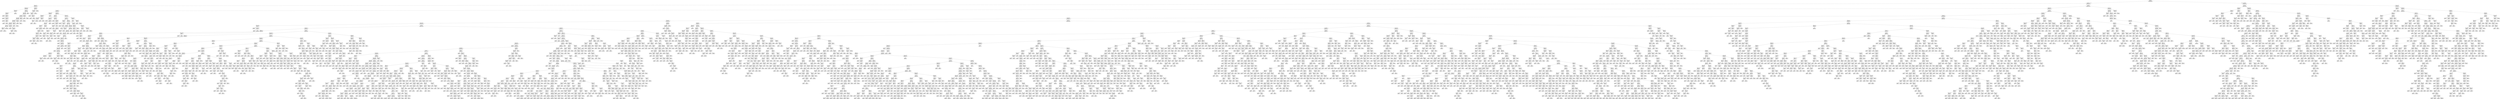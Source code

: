 digraph Tree {
node [shape=box] ;
0 [label="X[6] <= 0.098\ngini = 0.5\nsamples = 67836\nvalue = [33954, 33882]"] ;
1 [label="X[4] <= -0.197\ngini = 0.458\nsamples = 48766\nvalue = [31467, 17299]"] ;
0 -> 1 [labeldistance=2.5, labelangle=45, headlabel="True"] ;
2 [label="X[403] <= 0.001\ngini = 0.017\nsamples = 4013\nvalue = [34, 3979]"] ;
1 -> 2 ;
3 [label="X[348] <= -0.001\ngini = 0.008\nsamples = 3981\nvalue = [16, 3965]"] ;
2 -> 3 ;
4 [label="X[343] <= -0.001\ngini = 0.353\nsamples = 35\nvalue = [8, 27]"] ;
3 -> 4 ;
5 [label="X[752] <= -0.0\ngini = 0.298\nsamples = 33\nvalue = [6, 27]"] ;
4 -> 5 ;
6 [label="gini = 0.0\nsamples = 2\nvalue = [2, 0]"] ;
5 -> 6 ;
7 [label="X[492] <= -0.0\ngini = 0.225\nsamples = 31\nvalue = [4, 27]"] ;
5 -> 7 ;
8 [label="gini = 0.0\nsamples = 2\nvalue = [2, 0]"] ;
7 -> 8 ;
9 [label="X[443] <= 0.005\ngini = 0.128\nsamples = 29\nvalue = [2, 27]"] ;
7 -> 9 ;
10 [label="gini = 0.0\nsamples = 25\nvalue = [0, 25]"] ;
9 -> 10 ;
11 [label="X[544] <= 0.0\ngini = 0.5\nsamples = 4\nvalue = [2, 2]"] ;
9 -> 11 ;
12 [label="gini = 0.0\nsamples = 2\nvalue = [0, 2]"] ;
11 -> 12 ;
13 [label="gini = 0.0\nsamples = 2\nvalue = [2, 0]"] ;
11 -> 13 ;
14 [label="gini = 0.0\nsamples = 2\nvalue = [2, 0]"] ;
4 -> 14 ;
15 [label="X[1068] <= 0.0\ngini = 0.004\nsamples = 3946\nvalue = [8, 3938]"] ;
3 -> 15 ;
16 [label="X[52] <= 0.693\ngini = 0.004\nsamples = 3945\nvalue = [7, 3938]"] ;
15 -> 16 ;
17 [label="X[14] <= 0.14\ngini = 0.003\nsamples = 3942\nvalue = [6, 3936]"] ;
16 -> 17 ;
18 [label="X[73] <= 0.031\ngini = 0.003\nsamples = 3935\nvalue = [5, 3930]"] ;
17 -> 18 ;
19 [label="X[423] <= 0.001\ngini = 0.002\nsamples = 3925\nvalue = [4, 3921]"] ;
18 -> 19 ;
20 [label="X[190] <= 0.0\ngini = 0.002\nsamples = 3913\nvalue = [3, 3910]"] ;
19 -> 20 ;
21 [label="X[15] <= -0.47\ngini = 0.001\nsamples = 3843\nvalue = [1, 3842]"] ;
20 -> 21 ;
22 [label="X[352] <= 0.0\ngini = 0.041\nsamples = 48\nvalue = [1, 47]"] ;
21 -> 22 ;
23 [label="gini = 0.5\nsamples = 2\nvalue = [1, 1]"] ;
22 -> 23 ;
24 [label="gini = 0.0\nsamples = 46\nvalue = [0, 46]"] ;
22 -> 24 ;
25 [label="gini = 0.0\nsamples = 3795\nvalue = [0, 3795]"] ;
21 -> 25 ;
26 [label="X[127] <= -0.048\ngini = 0.056\nsamples = 70\nvalue = [2, 68]"] ;
20 -> 26 ;
27 [label="gini = 0.5\nsamples = 2\nvalue = [1, 1]"] ;
26 -> 27 ;
28 [label="X[18] <= -0.721\ngini = 0.029\nsamples = 68\nvalue = [1, 67]"] ;
26 -> 28 ;
29 [label="X[26] <= 0.007\ngini = 0.219\nsamples = 8\nvalue = [1, 7]"] ;
28 -> 29 ;
30 [label="gini = 0.0\nsamples = 6\nvalue = [0, 6]"] ;
29 -> 30 ;
31 [label="gini = 0.5\nsamples = 2\nvalue = [1, 1]"] ;
29 -> 31 ;
32 [label="gini = 0.0\nsamples = 60\nvalue = [0, 60]"] ;
28 -> 32 ;
33 [label="X[310] <= 0.001\ngini = 0.153\nsamples = 12\nvalue = [1, 11]"] ;
19 -> 33 ;
34 [label="gini = 0.0\nsamples = 11\nvalue = [0, 11]"] ;
33 -> 34 ;
35 [label="gini = 0.0\nsamples = 1\nvalue = [1, 0]"] ;
33 -> 35 ;
36 [label="X[225] <= -0.001\ngini = 0.18\nsamples = 10\nvalue = [1, 9]"] ;
18 -> 36 ;
37 [label="gini = 0.0\nsamples = 9\nvalue = [0, 9]"] ;
36 -> 37 ;
38 [label="gini = 0.0\nsamples = 1\nvalue = [1, 0]"] ;
36 -> 38 ;
39 [label="X[548] <= 0.0\ngini = 0.245\nsamples = 7\nvalue = [1, 6]"] ;
17 -> 39 ;
40 [label="gini = 0.0\nsamples = 1\nvalue = [1, 0]"] ;
39 -> 40 ;
41 [label="gini = 0.0\nsamples = 6\nvalue = [0, 6]"] ;
39 -> 41 ;
42 [label="X[557] <= 0.0\ngini = 0.444\nsamples = 3\nvalue = [1, 2]"] ;
16 -> 42 ;
43 [label="gini = 0.0\nsamples = 1\nvalue = [1, 0]"] ;
42 -> 43 ;
44 [label="gini = 0.0\nsamples = 2\nvalue = [0, 2]"] ;
42 -> 44 ;
45 [label="gini = 0.0\nsamples = 1\nvalue = [1, 0]"] ;
15 -> 45 ;
46 [label="X[199] <= -0.005\ngini = 0.492\nsamples = 32\nvalue = [18, 14]"] ;
2 -> 46 ;
47 [label="X[273] <= -0.005\ngini = 0.34\nsamples = 23\nvalue = [18, 5]"] ;
46 -> 47 ;
48 [label="X[111] <= 0.004\ngini = 0.5\nsamples = 10\nvalue = [5, 5]"] ;
47 -> 48 ;
49 [label="gini = 0.0\nsamples = 4\nvalue = [4, 0]"] ;
48 -> 49 ;
50 [label="X[94] <= -0.022\ngini = 0.278\nsamples = 6\nvalue = [1, 5]"] ;
48 -> 50 ;
51 [label="gini = 0.0\nsamples = 1\nvalue = [1, 0]"] ;
50 -> 51 ;
52 [label="gini = 0.0\nsamples = 5\nvalue = [0, 5]"] ;
50 -> 52 ;
53 [label="gini = 0.0\nsamples = 13\nvalue = [13, 0]"] ;
47 -> 53 ;
54 [label="gini = 0.0\nsamples = 9\nvalue = [0, 9]"] ;
46 -> 54 ;
55 [label="X[1] <= 0.503\ngini = 0.418\nsamples = 44753\nvalue = [31433, 13320]"] ;
1 -> 55 ;
56 [label="X[243] <= -0.007\ngini = 0.364\nsamples = 41124\nvalue = [31287, 9837]"] ;
55 -> 56 ;
57 [label="X[11] <= -0.027\ngini = 0.323\nsamples = 2643\nvalue = [535, 2108]"] ;
56 -> 57 ;
58 [label="X[234] <= 0.189\ngini = 0.049\nsamples = 238\nvalue = [232, 6]"] ;
57 -> 58 ;
59 [label="X[507] <= 0.027\ngini = 0.033\nsamples = 236\nvalue = [232, 4]"] ;
58 -> 59 ;
60 [label="X[751] <= -0.005\ngini = 0.009\nsamples = 231\nvalue = [230, 1]"] ;
59 -> 60 ;
61 [label="X[452] <= -0.0\ngini = 0.5\nsamples = 2\nvalue = [1, 1]"] ;
60 -> 61 ;
62 [label="gini = 0.0\nsamples = 1\nvalue = [0, 1]"] ;
61 -> 62 ;
63 [label="gini = 0.0\nsamples = 1\nvalue = [1, 0]"] ;
61 -> 63 ;
64 [label="gini = 0.0\nsamples = 229\nvalue = [229, 0]"] ;
60 -> 64 ;
65 [label="X[629] <= 0.002\ngini = 0.48\nsamples = 5\nvalue = [2, 3]"] ;
59 -> 65 ;
66 [label="gini = 0.0\nsamples = 3\nvalue = [0, 3]"] ;
65 -> 66 ;
67 [label="gini = 0.0\nsamples = 2\nvalue = [2, 0]"] ;
65 -> 67 ;
68 [label="gini = 0.0\nsamples = 2\nvalue = [0, 2]"] ;
58 -> 68 ;
69 [label="X[262] <= -0.012\ngini = 0.22\nsamples = 2405\nvalue = [303, 2102]"] ;
57 -> 69 ;
70 [label="X[734] <= 0.0\ngini = 0.401\nsamples = 173\nvalue = [125, 48]"] ;
69 -> 70 ;
71 [label="X[11] <= -0.019\ngini = 0.193\nsamples = 129\nvalue = [115, 14]"] ;
70 -> 71 ;
72 [label="gini = 0.0\nsamples = 3\nvalue = [0, 3]"] ;
71 -> 72 ;
73 [label="X[715] <= 0.0\ngini = 0.159\nsamples = 126\nvalue = [115, 11]"] ;
71 -> 73 ;
74 [label="X[175] <= 0.027\ngini = 0.135\nsamples = 124\nvalue = [115, 9]"] ;
73 -> 74 ;
75 [label="X[5] <= -0.212\ngini = 0.109\nsamples = 121\nvalue = [114, 7]"] ;
74 -> 75 ;
76 [label="gini = 0.0\nsamples = 1\nvalue = [0, 1]"] ;
75 -> 76 ;
77 [label="X[15] <= 0.64\ngini = 0.095\nsamples = 120\nvalue = [114, 6]"] ;
75 -> 77 ;
78 [label="X[188] <= 0.043\ngini = 0.081\nsamples = 119\nvalue = [114, 5]"] ;
77 -> 78 ;
79 [label="X[167] <= 0.029\ngini = 0.065\nsamples = 118\nvalue = [114, 4]"] ;
78 -> 79 ;
80 [label="X[248] <= -0.009\ngini = 0.05\nsamples = 117\nvalue = [114, 3]"] ;
79 -> 80 ;
81 [label="X[159] <= 0.006\ngini = 0.408\nsamples = 7\nvalue = [5, 2]"] ;
80 -> 81 ;
82 [label="gini = 0.0\nsamples = 4\nvalue = [4, 0]"] ;
81 -> 82 ;
83 [label="X[623] <= -0.0\ngini = 0.444\nsamples = 3\nvalue = [1, 2]"] ;
81 -> 83 ;
84 [label="gini = 0.0\nsamples = 2\nvalue = [0, 2]"] ;
83 -> 84 ;
85 [label="gini = 0.0\nsamples = 1\nvalue = [1, 0]"] ;
83 -> 85 ;
86 [label="X[334] <= 0.141\ngini = 0.018\nsamples = 110\nvalue = [109, 1]"] ;
80 -> 86 ;
87 [label="gini = 0.0\nsamples = 108\nvalue = [108, 0]"] ;
86 -> 87 ;
88 [label="gini = 0.5\nsamples = 2\nvalue = [1, 1]"] ;
86 -> 88 ;
89 [label="gini = 0.0\nsamples = 1\nvalue = [0, 1]"] ;
79 -> 89 ;
90 [label="gini = 0.0\nsamples = 1\nvalue = [0, 1]"] ;
78 -> 90 ;
91 [label="gini = 0.0\nsamples = 1\nvalue = [0, 1]"] ;
77 -> 91 ;
92 [label="X[347] <= -0.0\ngini = 0.444\nsamples = 3\nvalue = [1, 2]"] ;
74 -> 92 ;
93 [label="gini = 0.0\nsamples = 2\nvalue = [0, 2]"] ;
92 -> 93 ;
94 [label="gini = 0.0\nsamples = 1\nvalue = [1, 0]"] ;
92 -> 94 ;
95 [label="gini = 0.0\nsamples = 2\nvalue = [0, 2]"] ;
73 -> 95 ;
96 [label="X[478] <= -0.002\ngini = 0.351\nsamples = 44\nvalue = [10, 34]"] ;
70 -> 96 ;
97 [label="gini = 0.0\nsamples = 6\nvalue = [6, 0]"] ;
96 -> 97 ;
98 [label="X[91] <= 0.005\ngini = 0.188\nsamples = 38\nvalue = [4, 34]"] ;
96 -> 98 ;
99 [label="gini = 0.0\nsamples = 27\nvalue = [0, 27]"] ;
98 -> 99 ;
100 [label="X[52] <= 0.003\ngini = 0.463\nsamples = 11\nvalue = [4, 7]"] ;
98 -> 100 ;
101 [label="X[11] <= -0.015\ngini = 0.32\nsamples = 5\nvalue = [4, 1]"] ;
100 -> 101 ;
102 [label="gini = 0.0\nsamples = 1\nvalue = [0, 1]"] ;
101 -> 102 ;
103 [label="gini = 0.0\nsamples = 4\nvalue = [4, 0]"] ;
101 -> 103 ;
104 [label="gini = 0.0\nsamples = 6\nvalue = [0, 6]"] ;
100 -> 104 ;
105 [label="X[262] <= 0.123\ngini = 0.147\nsamples = 2232\nvalue = [178, 2054]"] ;
69 -> 105 ;
106 [label="X[147] <= -0.087\ngini = 0.112\nsamples = 2177\nvalue = [130, 2047]"] ;
105 -> 106 ;
107 [label="X[311] <= -0.0\ngini = 0.111\nsamples = 34\nvalue = [32, 2]"] ;
106 -> 107 ;
108 [label="gini = 0.0\nsamples = 31\nvalue = [31, 0]"] ;
107 -> 108 ;
109 [label="X[117] <= 0.029\ngini = 0.444\nsamples = 3\nvalue = [1, 2]"] ;
107 -> 109 ;
110 [label="gini = 0.0\nsamples = 2\nvalue = [0, 2]"] ;
109 -> 110 ;
111 [label="gini = 0.0\nsamples = 1\nvalue = [1, 0]"] ;
109 -> 111 ;
112 [label="X[538] <= 0.0\ngini = 0.087\nsamples = 2143\nvalue = [98, 2045]"] ;
106 -> 112 ;
113 [label="X[221] <= -0.07\ngini = 0.045\nsamples = 2044\nvalue = [47, 1997]"] ;
112 -> 113 ;
114 [label="X[23] <= 0.071\ngini = 0.493\nsamples = 50\nvalue = [22, 28]"] ;
113 -> 114 ;
115 [label="X[536] <= 0.0\ngini = 0.388\nsamples = 38\nvalue = [10, 28]"] ;
114 -> 115 ;
116 [label="X[295] <= -0.017\ngini = 0.153\nsamples = 24\nvalue = [2, 22]"] ;
115 -> 116 ;
117 [label="X[31] <= 0.018\ngini = 0.48\nsamples = 5\nvalue = [2, 3]"] ;
116 -> 117 ;
118 [label="X[262] <= 0.049\ngini = 0.444\nsamples = 3\nvalue = [2, 1]"] ;
117 -> 118 ;
119 [label="gini = 0.5\nsamples = 2\nvalue = [1, 1]"] ;
118 -> 119 ;
120 [label="gini = 0.0\nsamples = 1\nvalue = [1, 0]"] ;
118 -> 120 ;
121 [label="gini = 0.0\nsamples = 2\nvalue = [0, 2]"] ;
117 -> 121 ;
122 [label="gini = 0.0\nsamples = 19\nvalue = [0, 19]"] ;
116 -> 122 ;
123 [label="X[329] <= -0.001\ngini = 0.49\nsamples = 14\nvalue = [8, 6]"] ;
115 -> 123 ;
124 [label="X[409] <= 0.0\ngini = 0.48\nsamples = 10\nvalue = [4, 6]"] ;
123 -> 124 ;
125 [label="X[253] <= -0.001\ngini = 0.5\nsamples = 8\nvalue = [4, 4]"] ;
124 -> 125 ;
126 [label="X[302] <= 0.001\ngini = 0.444\nsamples = 6\nvalue = [2, 4]"] ;
125 -> 126 ;
127 [label="gini = 0.0\nsamples = 2\nvalue = [0, 2]"] ;
126 -> 127 ;
128 [label="gini = 0.5\nsamples = 4\nvalue = [2, 2]"] ;
126 -> 128 ;
129 [label="gini = 0.0\nsamples = 2\nvalue = [2, 0]"] ;
125 -> 129 ;
130 [label="gini = 0.0\nsamples = 2\nvalue = [0, 2]"] ;
124 -> 130 ;
131 [label="gini = 0.0\nsamples = 4\nvalue = [4, 0]"] ;
123 -> 131 ;
132 [label="gini = 0.0\nsamples = 12\nvalue = [12, 0]"] ;
114 -> 132 ;
133 [label="X[179] <= -0.094\ngini = 0.025\nsamples = 1994\nvalue = [25, 1969]"] ;
113 -> 133 ;
134 [label="X[52] <= 0.004\ngini = 0.444\nsamples = 9\nvalue = [6, 3]"] ;
133 -> 134 ;
135 [label="X[233] <= 0.007\ngini = 0.375\nsamples = 4\nvalue = [1, 3]"] ;
134 -> 135 ;
136 [label="gini = 0.0\nsamples = 3\nvalue = [0, 3]"] ;
135 -> 136 ;
137 [label="gini = 0.0\nsamples = 1\nvalue = [1, 0]"] ;
135 -> 137 ;
138 [label="gini = 0.0\nsamples = 5\nvalue = [5, 0]"] ;
134 -> 138 ;
139 [label="X[207] <= 0.211\ngini = 0.019\nsamples = 1985\nvalue = [19, 1966]"] ;
133 -> 139 ;
140 [label="X[246] <= 0.13\ngini = 0.016\nsamples = 1982\nvalue = [16, 1966]"] ;
139 -> 140 ;
141 [label="X[534] <= -0.007\ngini = 0.014\nsamples = 1980\nvalue = [14, 1966]"] ;
140 -> 141 ;
142 [label="X[611] <= -0.004\ngini = 0.5\nsamples = 6\nvalue = [3, 3]"] ;
141 -> 142 ;
143 [label="gini = 0.0\nsamples = 3\nvalue = [0, 3]"] ;
142 -> 143 ;
144 [label="gini = 0.0\nsamples = 3\nvalue = [3, 0]"] ;
142 -> 144 ;
145 [label="X[42] <= 0.618\ngini = 0.011\nsamples = 1974\nvalue = [11, 1963]"] ;
141 -> 145 ;
146 [label="X[155] <= -0.088\ngini = 0.01\nsamples = 1973\nvalue = [10, 1963]"] ;
145 -> 146 ;
147 [label="gini = 0.0\nsamples = 1\nvalue = [1, 0]"] ;
146 -> 147 ;
148 [label="X[605] <= -0.002\ngini = 0.009\nsamples = 1972\nvalue = [9, 1963]"] ;
146 -> 148 ;
149 [label="gini = 0.0\nsamples = 1\nvalue = [1, 0]"] ;
148 -> 149 ;
150 [label="X[121] <= -0.082\ngini = 0.008\nsamples = 1971\nvalue = [8, 1963]"] ;
148 -> 150 ;
151 [label="gini = 0.0\nsamples = 1\nvalue = [1, 0]"] ;
150 -> 151 ;
152 [label="X[3] <= 0.356\ngini = 0.007\nsamples = 1970\nvalue = [7, 1963]"] ;
150 -> 152 ;
153 [label="X[101] <= -0.154\ngini = 0.006\nsamples = 1969\nvalue = [6, 1963]"] ;
152 -> 153 ;
154 [label="gini = 0.0\nsamples = 1\nvalue = [1, 0]"] ;
153 -> 154 ;
155 [label="X[122] <= 0.207\ngini = 0.005\nsamples = 1968\nvalue = [5, 1963]"] ;
153 -> 155 ;
156 [label="X[96] <= 0.848\ngini = 0.002\nsamples = 1954\nvalue = [2, 1952]"] ;
155 -> 156 ;
157 [label="X[122] <= -0.521\ngini = 0.001\nsamples = 1950\nvalue = [1, 1949]"] ;
156 -> 157 ;
158 [label="X[85] <= 0.007\ngini = 0.278\nsamples = 6\nvalue = [1, 5]"] ;
157 -> 158 ;
159 [label="gini = 0.0\nsamples = 4\nvalue = [0, 4]"] ;
158 -> 159 ;
160 [label="gini = 0.5\nsamples = 2\nvalue = [1, 1]"] ;
158 -> 160 ;
161 [label="gini = 0.0\nsamples = 1944\nvalue = [0, 1944]"] ;
157 -> 161 ;
162 [label="X[412] <= 0.0\ngini = 0.375\nsamples = 4\nvalue = [1, 3]"] ;
156 -> 162 ;
163 [label="gini = 0.5\nsamples = 2\nvalue = [1, 1]"] ;
162 -> 163 ;
164 [label="gini = 0.0\nsamples = 2\nvalue = [0, 2]"] ;
162 -> 164 ;
165 [label="X[1096] <= 0.0\ngini = 0.337\nsamples = 14\nvalue = [3, 11]"] ;
155 -> 165 ;
166 [label="X[133] <= -0.005\ngini = 0.278\nsamples = 12\nvalue = [2, 10]"] ;
165 -> 166 ;
167 [label="X[175] <= -0.006\ngini = 0.408\nsamples = 7\nvalue = [2, 5]"] ;
166 -> 167 ;
168 [label="gini = 0.0\nsamples = 1\nvalue = [1, 0]"] ;
167 -> 168 ;
169 [label="X[716] <= -0.0\ngini = 0.278\nsamples = 6\nvalue = [1, 5]"] ;
167 -> 169 ;
170 [label="gini = 0.444\nsamples = 3\nvalue = [1, 2]"] ;
169 -> 170 ;
171 [label="gini = 0.0\nsamples = 3\nvalue = [0, 3]"] ;
169 -> 171 ;
172 [label="gini = 0.0\nsamples = 5\nvalue = [0, 5]"] ;
166 -> 172 ;
173 [label="X[728] <= 0.0\ngini = 0.5\nsamples = 2\nvalue = [1, 1]"] ;
165 -> 173 ;
174 [label="gini = 0.0\nsamples = 1\nvalue = [1, 0]"] ;
173 -> 174 ;
175 [label="gini = 0.0\nsamples = 1\nvalue = [0, 1]"] ;
173 -> 175 ;
176 [label="gini = 0.0\nsamples = 1\nvalue = [1, 0]"] ;
152 -> 176 ;
177 [label="gini = 0.0\nsamples = 1\nvalue = [1, 0]"] ;
145 -> 177 ;
178 [label="gini = 0.0\nsamples = 2\nvalue = [2, 0]"] ;
140 -> 178 ;
179 [label="gini = 0.0\nsamples = 3\nvalue = [3, 0]"] ;
139 -> 179 ;
180 [label="X[370] <= -0.001\ngini = 0.5\nsamples = 99\nvalue = [51, 48]"] ;
112 -> 180 ;
181 [label="X[208] <= 0.014\ngini = 0.332\nsamples = 57\nvalue = [45, 12]"] ;
180 -> 181 ;
182 [label="X[93] <= 0.024\ngini = 0.5\nsamples = 24\nvalue = [12, 12]"] ;
181 -> 182 ;
183 [label="X[751] <= -0.0\ngini = 0.18\nsamples = 10\nvalue = [1, 9]"] ;
182 -> 183 ;
184 [label="gini = 0.0\nsamples = 1\nvalue = [1, 0]"] ;
183 -> 184 ;
185 [label="gini = 0.0\nsamples = 9\nvalue = [0, 9]"] ;
183 -> 185 ;
186 [label="X[1094] <= 0.0\ngini = 0.337\nsamples = 14\nvalue = [11, 3]"] ;
182 -> 186 ;
187 [label="gini = 0.0\nsamples = 2\nvalue = [0, 2]"] ;
186 -> 187 ;
188 [label="X[462] <= 0.0\ngini = 0.153\nsamples = 12\nvalue = [11, 1]"] ;
186 -> 188 ;
189 [label="gini = 0.0\nsamples = 10\nvalue = [10, 0]"] ;
188 -> 189 ;
190 [label="X[300] <= -0.0\ngini = 0.5\nsamples = 2\nvalue = [1, 1]"] ;
188 -> 190 ;
191 [label="gini = 0.0\nsamples = 1\nvalue = [0, 1]"] ;
190 -> 191 ;
192 [label="gini = 0.0\nsamples = 1\nvalue = [1, 0]"] ;
190 -> 192 ;
193 [label="gini = 0.0\nsamples = 33\nvalue = [33, 0]"] ;
181 -> 193 ;
194 [label="X[308] <= -0.001\ngini = 0.245\nsamples = 42\nvalue = [6, 36]"] ;
180 -> 194 ;
195 [label="X[726] <= -0.0\ngini = 0.408\nsamples = 7\nvalue = [5, 2]"] ;
194 -> 195 ;
196 [label="gini = 0.0\nsamples = 2\nvalue = [0, 2]"] ;
195 -> 196 ;
197 [label="gini = 0.0\nsamples = 5\nvalue = [5, 0]"] ;
195 -> 197 ;
198 [label="X[1080] <= -0.076\ngini = 0.056\nsamples = 35\nvalue = [1, 34]"] ;
194 -> 198 ;
199 [label="gini = 0.0\nsamples = 1\nvalue = [1, 0]"] ;
198 -> 199 ;
200 [label="gini = 0.0\nsamples = 34\nvalue = [0, 34]"] ;
198 -> 200 ;
201 [label="X[497] <= -0.001\ngini = 0.222\nsamples = 55\nvalue = [48, 7]"] ;
105 -> 201 ;
202 [label="gini = 0.0\nsamples = 6\nvalue = [0, 6]"] ;
201 -> 202 ;
203 [label="X[33] <= -0.321\ngini = 0.04\nsamples = 49\nvalue = [48, 1]"] ;
201 -> 203 ;
204 [label="gini = 0.0\nsamples = 1\nvalue = [0, 1]"] ;
203 -> 204 ;
205 [label="gini = 0.0\nsamples = 48\nvalue = [48, 0]"] ;
203 -> 205 ;
206 [label="X[12] <= 0.313\ngini = 0.321\nsamples = 38481\nvalue = [30752, 7729]"] ;
56 -> 206 ;
207 [label="X[274] <= 0.001\ngini = 0.287\nsamples = 36771\nvalue = [30384, 6387]"] ;
206 -> 207 ;
208 [label="X[2] <= 0.719\ngini = 0.265\nsamples = 35906\nvalue = [30253, 5653]"] ;
207 -> 208 ;
209 [label="X[21] <= 0.008\ngini = 0.244\nsamples = 34114\nvalue = [29269, 4845]"] ;
208 -> 209 ;
210 [label="X[118] <= 0.178\ngini = 0.168\nsamples = 19158\nvalue = [17389, 1769]"] ;
209 -> 210 ;
211 [label="X[197] <= -0.033\ngini = 0.16\nsamples = 19003\nvalue = [17334, 1669]"] ;
210 -> 211 ;
212 [label="X[232] <= -0.036\ngini = 0.222\nsamples = 55\nvalue = [7, 48]"] ;
211 -> 212 ;
213 [label="gini = 0.0\nsamples = 6\nvalue = [6, 0]"] ;
212 -> 213 ;
214 [label="X[1078] <= -0.007\ngini = 0.04\nsamples = 49\nvalue = [1, 48]"] ;
212 -> 214 ;
215 [label="gini = 0.0\nsamples = 1\nvalue = [1, 0]"] ;
214 -> 215 ;
216 [label="gini = 0.0\nsamples = 48\nvalue = [0, 48]"] ;
214 -> 216 ;
217 [label="X[9] <= -0.29\ngini = 0.156\nsamples = 18948\nvalue = [17327, 1621]"] ;
211 -> 217 ;
218 [label="X[773] <= -0.0\ngini = 0.291\nsamples = 2557\nvalue = [2106, 451]"] ;
217 -> 218 ;
219 [label="X[398] <= 0.0\ngini = 0.168\nsamples = 963\nvalue = [874, 89]"] ;
218 -> 219 ;
220 [label="X[370] <= 0.0\ngini = 0.162\nsamples = 958\nvalue = [873, 85]"] ;
219 -> 220 ;
221 [label="X[24] <= -0.093\ngini = 0.117\nsamples = 721\nvalue = [676, 45]"] ;
220 -> 221 ;
222 [label="X[771] <= 0.0\ngini = 0.444\nsamples = 6\nvalue = [2, 4]"] ;
221 -> 222 ;
223 [label="gini = 0.0\nsamples = 4\nvalue = [0, 4]"] ;
222 -> 223 ;
224 [label="gini = 0.0\nsamples = 2\nvalue = [2, 0]"] ;
222 -> 224 ;
225 [label="X[532] <= 0.001\ngini = 0.108\nsamples = 715\nvalue = [674, 41]"] ;
221 -> 225 ;
226 [label="X[66] <= -0.162\ngini = 0.103\nsamples = 713\nvalue = [674, 39]"] ;
225 -> 226 ;
227 [label="X[140] <= -0.001\ngini = 0.486\nsamples = 12\nvalue = [7, 5]"] ;
226 -> 227 ;
228 [label="gini = 0.0\nsamples = 5\nvalue = [5, 0]"] ;
227 -> 228 ;
229 [label="X[413] <= 0.0\ngini = 0.408\nsamples = 7\nvalue = [2, 5]"] ;
227 -> 229 ;
230 [label="gini = 0.0\nsamples = 4\nvalue = [0, 4]"] ;
229 -> 230 ;
231 [label="X[271] <= -0.001\ngini = 0.444\nsamples = 3\nvalue = [2, 1]"] ;
229 -> 231 ;
232 [label="gini = 0.0\nsamples = 1\nvalue = [1, 0]"] ;
231 -> 232 ;
233 [label="X[192] <= 0.003\ngini = 0.5\nsamples = 2\nvalue = [1, 1]"] ;
231 -> 233 ;
234 [label="gini = 0.0\nsamples = 1\nvalue = [1, 0]"] ;
233 -> 234 ;
235 [label="gini = 0.0\nsamples = 1\nvalue = [0, 1]"] ;
233 -> 235 ;
236 [label="X[769] <= -0.0\ngini = 0.092\nsamples = 701\nvalue = [667, 34]"] ;
226 -> 236 ;
237 [label="X[315] <= 0.0\ngini = 0.367\nsamples = 33\nvalue = [25, 8]"] ;
236 -> 237 ;
238 [label="X[168] <= -0.001\ngini = 0.444\nsamples = 24\nvalue = [16, 8]"] ;
237 -> 238 ;
239 [label="X[1111] <= 0.0\ngini = 0.375\nsamples = 20\nvalue = [15, 5]"] ;
238 -> 239 ;
240 [label="X[601] <= -0.0\ngini = 0.332\nsamples = 19\nvalue = [15, 4]"] ;
239 -> 240 ;
241 [label="X[327] <= -0.0\ngini = 0.444\nsamples = 9\nvalue = [6, 3]"] ;
240 -> 241 ;
242 [label="gini = 0.0\nsamples = 2\nvalue = [0, 2]"] ;
241 -> 242 ;
243 [label="X[393] <= -0.0\ngini = 0.245\nsamples = 7\nvalue = [6, 1]"] ;
241 -> 243 ;
244 [label="X[599] <= 0.0\ngini = 0.444\nsamples = 3\nvalue = [2, 1]"] ;
243 -> 244 ;
245 [label="gini = 0.5\nsamples = 2\nvalue = [1, 1]"] ;
244 -> 245 ;
246 [label="gini = 0.0\nsamples = 1\nvalue = [1, 0]"] ;
244 -> 246 ;
247 [label="gini = 0.0\nsamples = 4\nvalue = [4, 0]"] ;
243 -> 247 ;
248 [label="X[195] <= 0.0\ngini = 0.18\nsamples = 10\nvalue = [9, 1]"] ;
240 -> 248 ;
249 [label="gini = 0.0\nsamples = 6\nvalue = [6, 0]"] ;
248 -> 249 ;
250 [label="X[741] <= 0.0\ngini = 0.375\nsamples = 4\nvalue = [3, 1]"] ;
248 -> 250 ;
251 [label="gini = 0.5\nsamples = 2\nvalue = [1, 1]"] ;
250 -> 251 ;
252 [label="gini = 0.0\nsamples = 2\nvalue = [2, 0]"] ;
250 -> 252 ;
253 [label="gini = 0.0\nsamples = 1\nvalue = [0, 1]"] ;
239 -> 253 ;
254 [label="X[541] <= -0.0\ngini = 0.375\nsamples = 4\nvalue = [1, 3]"] ;
238 -> 254 ;
255 [label="gini = 0.444\nsamples = 3\nvalue = [1, 2]"] ;
254 -> 255 ;
256 [label="gini = 0.0\nsamples = 1\nvalue = [0, 1]"] ;
254 -> 256 ;
257 [label="gini = 0.0\nsamples = 9\nvalue = [9, 0]"] ;
237 -> 257 ;
258 [label="X[58] <= 0.157\ngini = 0.075\nsamples = 668\nvalue = [642, 26]"] ;
236 -> 258 ;
259 [label="X[1079] <= 0.001\ngini = 0.07\nsamples = 665\nvalue = [641, 24]"] ;
258 -> 259 ;
260 [label="X[2] <= 0.717\ngini = 0.067\nsamples = 664\nvalue = [641, 23]"] ;
259 -> 260 ;
261 [label="X[446] <= -0.003\ngini = 0.064\nsamples = 663\nvalue = [641, 22]"] ;
260 -> 261 ;
262 [label="gini = 0.0\nsamples = 1\nvalue = [0, 1]"] ;
261 -> 262 ;
263 [label="X[15] <= 0.52\ngini = 0.061\nsamples = 662\nvalue = [641, 21]"] ;
261 -> 263 ;
264 [label="X[27] <= 0.161\ngini = 0.059\nsamples = 661\nvalue = [641, 20]"] ;
263 -> 264 ;
265 [label="X[718] <= 0.0\ngini = 0.056\nsamples = 660\nvalue = [641, 19]"] ;
264 -> 265 ;
266 [label="X[33] <= -0.523\ngini = 0.053\nsamples = 659\nvalue = [641, 18]"] ;
265 -> 266 ;
267 [label="X[457] <= -0.0\ngini = 0.42\nsamples = 10\nvalue = [7, 3]"] ;
266 -> 267 ;
268 [label="gini = 0.0\nsamples = 1\nvalue = [0, 1]"] ;
267 -> 268 ;
269 [label="X[1066] <= -0.0\ngini = 0.346\nsamples = 9\nvalue = [7, 2]"] ;
267 -> 269 ;
270 [label="gini = 0.0\nsamples = 4\nvalue = [4, 0]"] ;
269 -> 270 ;
271 [label="X[164] <= 0.001\ngini = 0.48\nsamples = 5\nvalue = [3, 2]"] ;
269 -> 271 ;
272 [label="gini = 0.0\nsamples = 2\nvalue = [2, 0]"] ;
271 -> 272 ;
273 [label="X[745] <= -0.0\ngini = 0.444\nsamples = 3\nvalue = [1, 2]"] ;
271 -> 273 ;
274 [label="gini = 0.0\nsamples = 1\nvalue = [0, 1]"] ;
273 -> 274 ;
275 [label="X[1091] <= 0.0\ngini = 0.5\nsamples = 2\nvalue = [1, 1]"] ;
273 -> 275 ;
276 [label="gini = 0.0\nsamples = 1\nvalue = [1, 0]"] ;
275 -> 276 ;
277 [label="gini = 0.0\nsamples = 1\nvalue = [0, 1]"] ;
275 -> 277 ;
278 [label="X[625] <= 0.0\ngini = 0.045\nsamples = 649\nvalue = [634, 15]"] ;
266 -> 278 ;
279 [label="X[1] <= -0.546\ngini = 0.035\nsamples = 626\nvalue = [615, 11]"] ;
278 -> 279 ;
280 [label="X[336] <= 0.0\ngini = 0.5\nsamples = 2\nvalue = [1, 1]"] ;
279 -> 280 ;
281 [label="gini = 0.0\nsamples = 1\nvalue = [1, 0]"] ;
280 -> 281 ;
282 [label="gini = 0.0\nsamples = 1\nvalue = [0, 1]"] ;
280 -> 282 ;
283 [label="X[397] <= 0.001\ngini = 0.032\nsamples = 624\nvalue = [614, 10]"] ;
279 -> 283 ;
284 [label="X[458] <= -0.0\ngini = 0.029\nsamples = 622\nvalue = [613, 9]"] ;
283 -> 284 ;
285 [label="X[420] <= 0.0\ngini = 0.5\nsamples = 2\nvalue = [1, 1]"] ;
284 -> 285 ;
286 [label="gini = 0.0\nsamples = 1\nvalue = [0, 1]"] ;
285 -> 286 ;
287 [label="gini = 0.0\nsamples = 1\nvalue = [1, 0]"] ;
285 -> 287 ;
288 [label="X[119] <= -0.316\ngini = 0.025\nsamples = 620\nvalue = [612, 8]"] ;
284 -> 288 ;
289 [label="X[1072] <= 0.0\ngini = 0.444\nsamples = 3\nvalue = [2, 1]"] ;
288 -> 289 ;
290 [label="gini = 0.0\nsamples = 2\nvalue = [2, 0]"] ;
289 -> 290 ;
291 [label="gini = 0.0\nsamples = 1\nvalue = [0, 1]"] ;
289 -> 291 ;
292 [label="X[124] <= 0.794\ngini = 0.022\nsamples = 617\nvalue = [610, 7]"] ;
288 -> 292 ;
293 [label="X[38] <= 0.231\ngini = 0.019\nsamples = 614\nvalue = [608, 6]"] ;
292 -> 293 ;
294 [label="X[540] <= -0.0\ngini = 0.016\nsamples = 610\nvalue = [605, 5]"] ;
293 -> 294 ;
295 [label="X[732] <= -0.0\ngini = 0.32\nsamples = 5\nvalue = [4, 1]"] ;
294 -> 295 ;
296 [label="gini = 0.0\nsamples = 4\nvalue = [4, 0]"] ;
295 -> 296 ;
297 [label="gini = 0.0\nsamples = 1\nvalue = [0, 1]"] ;
295 -> 297 ;
298 [label="X[5] <= -0.335\ngini = 0.013\nsamples = 605\nvalue = [601, 4]"] ;
294 -> 298 ;
299 [label="X[153] <= -0.033\ngini = 0.278\nsamples = 6\nvalue = [5, 1]"] ;
298 -> 299 ;
300 [label="gini = 0.0\nsamples = 1\nvalue = [0, 1]"] ;
299 -> 300 ;
301 [label="gini = 0.0\nsamples = 5\nvalue = [5, 0]"] ;
299 -> 301 ;
302 [label="X[1085] <= 0.0\ngini = 0.01\nsamples = 599\nvalue = [596, 3]"] ;
298 -> 302 ;
303 [label="X[1091] <= 0.0\ngini = 0.003\nsamples = 574\nvalue = [573, 1]"] ;
302 -> 303 ;
304 [label="gini = 0.0\nsamples = 564\nvalue = [564, 0]"] ;
303 -> 304 ;
305 [label="X[610] <= 0.0\ngini = 0.18\nsamples = 10\nvalue = [9, 1]"] ;
303 -> 305 ;
306 [label="gini = 0.0\nsamples = 1\nvalue = [0, 1]"] ;
305 -> 306 ;
307 [label="gini = 0.0\nsamples = 9\nvalue = [9, 0]"] ;
305 -> 307 ;
308 [label="X[44] <= 0.08\ngini = 0.147\nsamples = 25\nvalue = [23, 2]"] ;
302 -> 308 ;
309 [label="gini = 0.0\nsamples = 1\nvalue = [0, 1]"] ;
308 -> 309 ;
310 [label="X[384] <= 0.001\ngini = 0.08\nsamples = 24\nvalue = [23, 1]"] ;
308 -> 310 ;
311 [label="gini = 0.0\nsamples = 20\nvalue = [20, 0]"] ;
310 -> 311 ;
312 [label="X[548] <= -0.0\ngini = 0.375\nsamples = 4\nvalue = [3, 1]"] ;
310 -> 312 ;
313 [label="gini = 0.0\nsamples = 1\nvalue = [0, 1]"] ;
312 -> 313 ;
314 [label="gini = 0.0\nsamples = 3\nvalue = [3, 0]"] ;
312 -> 314 ;
315 [label="X[252] <= 0.0\ngini = 0.375\nsamples = 4\nvalue = [3, 1]"] ;
293 -> 315 ;
316 [label="gini = 0.5\nsamples = 2\nvalue = [1, 1]"] ;
315 -> 316 ;
317 [label="gini = 0.0\nsamples = 2\nvalue = [2, 0]"] ;
315 -> 317 ;
318 [label="X[204] <= -0.008\ngini = 0.444\nsamples = 3\nvalue = [2, 1]"] ;
292 -> 318 ;
319 [label="gini = 0.0\nsamples = 1\nvalue = [0, 1]"] ;
318 -> 319 ;
320 [label="gini = 0.0\nsamples = 2\nvalue = [2, 0]"] ;
318 -> 320 ;
321 [label="X[386] <= -0.001\ngini = 0.5\nsamples = 2\nvalue = [1, 1]"] ;
283 -> 321 ;
322 [label="gini = 0.0\nsamples = 1\nvalue = [0, 1]"] ;
321 -> 322 ;
323 [label="gini = 0.0\nsamples = 1\nvalue = [1, 0]"] ;
321 -> 323 ;
324 [label="X[421] <= -0.0\ngini = 0.287\nsamples = 23\nvalue = [19, 4]"] ;
278 -> 324 ;
325 [label="X[194] <= 0.023\ngini = 0.18\nsamples = 20\nvalue = [18, 2]"] ;
324 -> 325 ;
326 [label="X[508] <= -0.0\ngini = 0.105\nsamples = 18\nvalue = [17, 1]"] ;
325 -> 326 ;
327 [label="gini = 0.0\nsamples = 14\nvalue = [14, 0]"] ;
326 -> 327 ;
328 [label="X[125] <= -0.013\ngini = 0.375\nsamples = 4\nvalue = [3, 1]"] ;
326 -> 328 ;
329 [label="gini = 0.0\nsamples = 1\nvalue = [1, 0]"] ;
328 -> 329 ;
330 [label="gini = 0.444\nsamples = 3\nvalue = [2, 1]"] ;
328 -> 330 ;
331 [label="X[217] <= 0.004\ngini = 0.5\nsamples = 2\nvalue = [1, 1]"] ;
325 -> 331 ;
332 [label="gini = 0.0\nsamples = 1\nvalue = [1, 0]"] ;
331 -> 332 ;
333 [label="gini = 0.0\nsamples = 1\nvalue = [0, 1]"] ;
331 -> 333 ;
334 [label="X[266] <= -0.001\ngini = 0.444\nsamples = 3\nvalue = [1, 2]"] ;
324 -> 334 ;
335 [label="gini = 0.0\nsamples = 1\nvalue = [1, 0]"] ;
334 -> 335 ;
336 [label="gini = 0.0\nsamples = 2\nvalue = [0, 2]"] ;
334 -> 336 ;
337 [label="gini = 0.0\nsamples = 1\nvalue = [0, 1]"] ;
265 -> 337 ;
338 [label="gini = 0.0\nsamples = 1\nvalue = [0, 1]"] ;
264 -> 338 ;
339 [label="gini = 0.0\nsamples = 1\nvalue = [0, 1]"] ;
263 -> 339 ;
340 [label="gini = 0.0\nsamples = 1\nvalue = [0, 1]"] ;
260 -> 340 ;
341 [label="gini = 0.0\nsamples = 1\nvalue = [0, 1]"] ;
259 -> 341 ;
342 [label="X[552] <= 0.0\ngini = 0.444\nsamples = 3\nvalue = [1, 2]"] ;
258 -> 342 ;
343 [label="gini = 0.0\nsamples = 1\nvalue = [1, 0]"] ;
342 -> 343 ;
344 [label="gini = 0.0\nsamples = 2\nvalue = [0, 2]"] ;
342 -> 344 ;
345 [label="gini = 0.0\nsamples = 2\nvalue = [0, 2]"] ;
225 -> 345 ;
346 [label="X[82] <= -0.042\ngini = 0.281\nsamples = 237\nvalue = [197, 40]"] ;
220 -> 346 ;
347 [label="X[529] <= -0.0\ngini = 0.444\nsamples = 6\nvalue = [2, 4]"] ;
346 -> 347 ;
348 [label="gini = 0.0\nsamples = 2\nvalue = [2, 0]"] ;
347 -> 348 ;
349 [label="gini = 0.0\nsamples = 4\nvalue = [0, 4]"] ;
347 -> 349 ;
350 [label="X[356] <= 0.0\ngini = 0.263\nsamples = 231\nvalue = [195, 36]"] ;
346 -> 350 ;
351 [label="X[238] <= 0.0\ngini = 0.248\nsamples = 228\nvalue = [195, 33]"] ;
350 -> 351 ;
352 [label="X[481] <= -0.0\ngini = 0.157\nsamples = 151\nvalue = [138, 13]"] ;
351 -> 352 ;
353 [label="X[133] <= -0.011\ngini = 0.48\nsamples = 5\nvalue = [2, 3]"] ;
352 -> 353 ;
354 [label="gini = 0.0\nsamples = 3\nvalue = [0, 3]"] ;
353 -> 354 ;
355 [label="gini = 0.0\nsamples = 2\nvalue = [2, 0]"] ;
353 -> 355 ;
356 [label="X[435] <= -0.0\ngini = 0.128\nsamples = 146\nvalue = [136, 10]"] ;
352 -> 356 ;
357 [label="gini = 0.0\nsamples = 1\nvalue = [0, 1]"] ;
356 -> 357 ;
358 [label="X[261] <= -0.0\ngini = 0.116\nsamples = 145\nvalue = [136, 9]"] ;
356 -> 358 ;
359 [label="gini = 0.0\nsamples = 1\nvalue = [0, 1]"] ;
358 -> 359 ;
360 [label="X[22] <= 0.015\ngini = 0.105\nsamples = 144\nvalue = [136, 8]"] ;
358 -> 360 ;
361 [label="X[11] <= -0.255\ngini = 0.093\nsamples = 143\nvalue = [136, 7]"] ;
360 -> 361 ;
362 [label="X[189] <= -0.001\ngini = 0.266\nsamples = 38\nvalue = [32, 6]"] ;
361 -> 362 ;
363 [label="gini = 0.0\nsamples = 2\nvalue = [0, 2]"] ;
362 -> 363 ;
364 [label="X[161] <= 0.01\ngini = 0.198\nsamples = 36\nvalue = [32, 4]"] ;
362 -> 364 ;
365 [label="X[137] <= 0.005\ngini = 0.128\nsamples = 29\nvalue = [27, 2]"] ;
364 -> 365 ;
366 [label="X[305] <= -0.001\ngini = 0.08\nsamples = 24\nvalue = [23, 1]"] ;
365 -> 366 ;
367 [label="X[547] <= -0.0\ngini = 0.32\nsamples = 5\nvalue = [4, 1]"] ;
366 -> 367 ;
368 [label="gini = 0.375\nsamples = 4\nvalue = [3, 1]"] ;
367 -> 368 ;
369 [label="gini = 0.0\nsamples = 1\nvalue = [1, 0]"] ;
367 -> 369 ;
370 [label="gini = 0.0\nsamples = 19\nvalue = [19, 0]"] ;
366 -> 370 ;
371 [label="X[219] <= -0.001\ngini = 0.32\nsamples = 5\nvalue = [4, 1]"] ;
365 -> 371 ;
372 [label="gini = 0.0\nsamples = 2\nvalue = [2, 0]"] ;
371 -> 372 ;
373 [label="gini = 0.444\nsamples = 3\nvalue = [2, 1]"] ;
371 -> 373 ;
374 [label="X[455] <= 0.0\ngini = 0.408\nsamples = 7\nvalue = [5, 2]"] ;
364 -> 374 ;
375 [label="X[207] <= 0.021\ngini = 0.5\nsamples = 4\nvalue = [2, 2]"] ;
374 -> 375 ;
376 [label="gini = 0.0\nsamples = 1\nvalue = [0, 1]"] ;
375 -> 376 ;
377 [label="X[498] <= 0.0\ngini = 0.444\nsamples = 3\nvalue = [2, 1]"] ;
375 -> 377 ;
378 [label="gini = 0.0\nsamples = 1\nvalue = [1, 0]"] ;
377 -> 378 ;
379 [label="gini = 0.5\nsamples = 2\nvalue = [1, 1]"] ;
377 -> 379 ;
380 [label="gini = 0.0\nsamples = 3\nvalue = [3, 0]"] ;
374 -> 380 ;
381 [label="X[623] <= -0.0\ngini = 0.019\nsamples = 105\nvalue = [104, 1]"] ;
361 -> 381 ;
382 [label="X[439] <= -0.0\ngini = 0.278\nsamples = 6\nvalue = [5, 1]"] ;
381 -> 382 ;
383 [label="gini = 0.0\nsamples = 5\nvalue = [5, 0]"] ;
382 -> 383 ;
384 [label="gini = 0.0\nsamples = 1\nvalue = [0, 1]"] ;
382 -> 384 ;
385 [label="gini = 0.0\nsamples = 99\nvalue = [99, 0]"] ;
381 -> 385 ;
386 [label="gini = 0.0\nsamples = 1\nvalue = [0, 1]"] ;
360 -> 386 ;
387 [label="X[238] <= 0.0\ngini = 0.385\nsamples = 77\nvalue = [57, 20]"] ;
351 -> 387 ;
388 [label="gini = 0.0\nsamples = 4\nvalue = [0, 4]"] ;
387 -> 388 ;
389 [label="X[619] <= -0.0\ngini = 0.342\nsamples = 73\nvalue = [57, 16]"] ;
387 -> 389 ;
390 [label="gini = 0.0\nsamples = 2\nvalue = [0, 2]"] ;
389 -> 390 ;
391 [label="X[604] <= 0.0\ngini = 0.317\nsamples = 71\nvalue = [57, 14]"] ;
389 -> 391 ;
392 [label="X[380] <= 0.0\ngini = 0.287\nsamples = 69\nvalue = [57, 12]"] ;
391 -> 392 ;
393 [label="X[212] <= -0.001\ngini = 0.365\nsamples = 50\nvalue = [38, 12]"] ;
392 -> 393 ;
394 [label="X[59] <= 0.001\ngini = 0.091\nsamples = 21\nvalue = [20, 1]"] ;
393 -> 394 ;
395 [label="gini = 0.0\nsamples = 18\nvalue = [18, 0]"] ;
394 -> 395 ;
396 [label="X[229] <= -0.001\ngini = 0.444\nsamples = 3\nvalue = [2, 1]"] ;
394 -> 396 ;
397 [label="gini = 0.0\nsamples = 1\nvalue = [0, 1]"] ;
396 -> 397 ;
398 [label="gini = 0.0\nsamples = 2\nvalue = [2, 0]"] ;
396 -> 398 ;
399 [label="X[451] <= -0.0\ngini = 0.471\nsamples = 29\nvalue = [18, 11]"] ;
393 -> 399 ;
400 [label="X[206] <= -0.0\ngini = 0.375\nsamples = 20\nvalue = [15, 5]"] ;
399 -> 400 ;
401 [label="X[1076] <= -0.0\ngini = 0.415\nsamples = 17\nvalue = [12, 5]"] ;
400 -> 401 ;
402 [label="gini = 0.0\nsamples = 1\nvalue = [0, 1]"] ;
401 -> 402 ;
403 [label="X[269] <= -0.0\ngini = 0.375\nsamples = 16\nvalue = [12, 4]"] ;
401 -> 403 ;
404 [label="X[166] <= -0.001\ngini = 0.469\nsamples = 8\nvalue = [5, 3]"] ;
403 -> 404 ;
405 [label="gini = 0.0\nsamples = 2\nvalue = [2, 0]"] ;
404 -> 405 ;
406 [label="X[125] <= 0.003\ngini = 0.5\nsamples = 6\nvalue = [3, 3]"] ;
404 -> 406 ;
407 [label="gini = 0.0\nsamples = 1\nvalue = [0, 1]"] ;
406 -> 407 ;
408 [label="X[332] <= 0.001\ngini = 0.48\nsamples = 5\nvalue = [3, 2]"] ;
406 -> 408 ;
409 [label="gini = 0.5\nsamples = 2\nvalue = [1, 1]"] ;
408 -> 409 ;
410 [label="X[223] <= 0.0\ngini = 0.444\nsamples = 3\nvalue = [2, 1]"] ;
408 -> 410 ;
411 [label="gini = 0.0\nsamples = 1\nvalue = [1, 0]"] ;
410 -> 411 ;
412 [label="gini = 0.5\nsamples = 2\nvalue = [1, 1]"] ;
410 -> 412 ;
413 [label="X[343] <= 0.0\ngini = 0.219\nsamples = 8\nvalue = [7, 1]"] ;
403 -> 413 ;
414 [label="gini = 0.0\nsamples = 3\nvalue = [3, 0]"] ;
413 -> 414 ;
415 [label="X[52] <= -0.007\ngini = 0.32\nsamples = 5\nvalue = [4, 1]"] ;
413 -> 415 ;
416 [label="gini = 0.0\nsamples = 3\nvalue = [3, 0]"] ;
415 -> 416 ;
417 [label="gini = 0.5\nsamples = 2\nvalue = [1, 1]"] ;
415 -> 417 ;
418 [label="gini = 0.0\nsamples = 3\nvalue = [3, 0]"] ;
400 -> 418 ;
419 [label="X[605] <= 0.0\ngini = 0.444\nsamples = 9\nvalue = [3, 6]"] ;
399 -> 419 ;
420 [label="gini = 0.0\nsamples = 4\nvalue = [0, 4]"] ;
419 -> 420 ;
421 [label="X[277] <= -0.0\ngini = 0.48\nsamples = 5\nvalue = [3, 2]"] ;
419 -> 421 ;
422 [label="X[164] <= 0.001\ngini = 0.375\nsamples = 4\nvalue = [3, 1]"] ;
421 -> 422 ;
423 [label="gini = 0.0\nsamples = 3\nvalue = [3, 0]"] ;
422 -> 423 ;
424 [label="gini = 0.0\nsamples = 1\nvalue = [0, 1]"] ;
422 -> 424 ;
425 [label="gini = 0.0\nsamples = 1\nvalue = [0, 1]"] ;
421 -> 425 ;
426 [label="gini = 0.0\nsamples = 19\nvalue = [19, 0]"] ;
392 -> 426 ;
427 [label="gini = 0.0\nsamples = 2\nvalue = [0, 2]"] ;
391 -> 427 ;
428 [label="gini = 0.0\nsamples = 3\nvalue = [0, 3]"] ;
350 -> 428 ;
429 [label="X[261] <= -0.002\ngini = 0.32\nsamples = 5\nvalue = [1, 4]"] ;
219 -> 429 ;
430 [label="gini = 0.0\nsamples = 4\nvalue = [0, 4]"] ;
429 -> 430 ;
431 [label="gini = 0.0\nsamples = 1\nvalue = [1, 0]"] ;
429 -> 431 ;
432 [label="X[53] <= 0.011\ngini = 0.351\nsamples = 1594\nvalue = [1232, 362]"] ;
218 -> 432 ;
433 [label="X[162] <= -0.004\ngini = 0.318\nsamples = 1390\nvalue = [1114, 276]"] ;
432 -> 433 ;
434 [label="X[349] <= -0.001\ngini = 0.21\nsamples = 419\nvalue = [369, 50]"] ;
433 -> 434 ;
435 [label="X[400] <= -0.0\ngini = 0.486\nsamples = 12\nvalue = [5, 7]"] ;
434 -> 435 ;
436 [label="X[49] <= 0.106\ngini = 0.346\nsamples = 9\nvalue = [2, 7]"] ;
435 -> 436 ;
437 [label="gini = 0.0\nsamples = 5\nvalue = [0, 5]"] ;
436 -> 437 ;
438 [label="X[244] <= -0.003\ngini = 0.5\nsamples = 4\nvalue = [2, 2]"] ;
436 -> 438 ;
439 [label="gini = 0.0\nsamples = 1\nvalue = [1, 0]"] ;
438 -> 439 ;
440 [label="X[0] <= -0.073\ngini = 0.444\nsamples = 3\nvalue = [1, 2]"] ;
438 -> 440 ;
441 [label="gini = 0.0\nsamples = 1\nvalue = [0, 1]"] ;
440 -> 441 ;
442 [label="X[717] <= 0.0\ngini = 0.5\nsamples = 2\nvalue = [1, 1]"] ;
440 -> 442 ;
443 [label="gini = 0.0\nsamples = 1\nvalue = [0, 1]"] ;
442 -> 443 ;
444 [label="gini = 0.0\nsamples = 1\nvalue = [1, 0]"] ;
442 -> 444 ;
445 [label="gini = 0.0\nsamples = 3\nvalue = [3, 0]"] ;
435 -> 445 ;
446 [label="X[309] <= -0.002\ngini = 0.189\nsamples = 407\nvalue = [364, 43]"] ;
434 -> 446 ;
447 [label="X[309] <= -0.002\ngini = 0.362\nsamples = 59\nvalue = [45, 14]"] ;
446 -> 447 ;
448 [label="X[775] <= -0.0\ngini = 0.298\nsamples = 55\nvalue = [45, 10]"] ;
447 -> 448 ;
449 [label="X[495] <= -0.0\ngini = 0.375\nsamples = 4\nvalue = [1, 3]"] ;
448 -> 449 ;
450 [label="gini = 0.0\nsamples = 1\nvalue = [1, 0]"] ;
449 -> 450 ;
451 [label="gini = 0.0\nsamples = 3\nvalue = [0, 3]"] ;
449 -> 451 ;
452 [label="X[222] <= -0.003\ngini = 0.237\nsamples = 51\nvalue = [44, 7]"] ;
448 -> 452 ;
453 [label="X[186] <= 0.004\ngini = 0.5\nsamples = 6\nvalue = [3, 3]"] ;
452 -> 453 ;
454 [label="gini = 0.0\nsamples = 3\nvalue = [3, 0]"] ;
453 -> 454 ;
455 [label="gini = 0.0\nsamples = 3\nvalue = [0, 3]"] ;
453 -> 455 ;
456 [label="X[416] <= -0.0\ngini = 0.162\nsamples = 45\nvalue = [41, 4]"] ;
452 -> 456 ;
457 [label="X[154] <= 0.009\ngini = 0.32\nsamples = 20\nvalue = [16, 4]"] ;
456 -> 457 ;
458 [label="X[248] <= -0.0\ngini = 0.208\nsamples = 17\nvalue = [15, 2]"] ;
457 -> 458 ;
459 [label="X[67] <= 0.0\ngini = 0.375\nsamples = 8\nvalue = [6, 2]"] ;
458 -> 459 ;
460 [label="gini = 0.0\nsamples = 1\nvalue = [0, 1]"] ;
459 -> 460 ;
461 [label="X[301] <= -0.001\ngini = 0.245\nsamples = 7\nvalue = [6, 1]"] ;
459 -> 461 ;
462 [label="gini = 0.0\nsamples = 2\nvalue = [2, 0]"] ;
461 -> 462 ;
463 [label="X[257] <= 0.0\ngini = 0.32\nsamples = 5\nvalue = [4, 1]"] ;
461 -> 463 ;
464 [label="gini = 0.0\nsamples = 2\nvalue = [2, 0]"] ;
463 -> 464 ;
465 [label="gini = 0.444\nsamples = 3\nvalue = [2, 1]"] ;
463 -> 465 ;
466 [label="gini = 0.0\nsamples = 9\nvalue = [9, 0]"] ;
458 -> 466 ;
467 [label="X[483] <= -0.0\ngini = 0.444\nsamples = 3\nvalue = [1, 2]"] ;
457 -> 467 ;
468 [label="gini = 0.0\nsamples = 2\nvalue = [0, 2]"] ;
467 -> 468 ;
469 [label="gini = 0.0\nsamples = 1\nvalue = [1, 0]"] ;
467 -> 469 ;
470 [label="gini = 0.0\nsamples = 25\nvalue = [25, 0]"] ;
456 -> 470 ;
471 [label="gini = 0.0\nsamples = 4\nvalue = [0, 4]"] ;
447 -> 471 ;
472 [label="X[374] <= 0.0\ngini = 0.153\nsamples = 348\nvalue = [319, 29]"] ;
446 -> 472 ;
473 [label="X[729] <= -0.0\ngini = 0.13\nsamples = 330\nvalue = [307, 23]"] ;
472 -> 473 ;
474 [label="X[28] <= 0.119\ngini = 0.48\nsamples = 5\nvalue = [2, 3]"] ;
473 -> 474 ;
475 [label="X[101] <= -0.013\ngini = 0.444\nsamples = 3\nvalue = [2, 1]"] ;
474 -> 475 ;
476 [label="gini = 0.0\nsamples = 1\nvalue = [0, 1]"] ;
475 -> 476 ;
477 [label="gini = 0.0\nsamples = 2\nvalue = [2, 0]"] ;
475 -> 477 ;
478 [label="gini = 0.0\nsamples = 2\nvalue = [0, 2]"] ;
474 -> 478 ;
479 [label="X[419] <= -0.0\ngini = 0.116\nsamples = 325\nvalue = [305, 20]"] ;
473 -> 479 ;
480 [label="X[634] <= -0.0\ngini = 0.444\nsamples = 3\nvalue = [1, 2]"] ;
479 -> 480 ;
481 [label="gini = 0.0\nsamples = 1\nvalue = [1, 0]"] ;
480 -> 481 ;
482 [label="gini = 0.0\nsamples = 2\nvalue = [0, 2]"] ;
480 -> 482 ;
483 [label="X[740] <= -0.0\ngini = 0.106\nsamples = 322\nvalue = [304, 18]"] ;
479 -> 483 ;
484 [label="X[1118] <= -0.0\ngini = 0.444\nsamples = 3\nvalue = [1, 2]"] ;
483 -> 484 ;
485 [label="gini = 0.0\nsamples = 1\nvalue = [1, 0]"] ;
484 -> 485 ;
486 [label="gini = 0.0\nsamples = 2\nvalue = [0, 2]"] ;
484 -> 486 ;
487 [label="X[165] <= 0.021\ngini = 0.095\nsamples = 319\nvalue = [303, 16]"] ;
483 -> 487 ;
488 [label="X[533] <= -0.0\ngini = 0.09\nsamples = 318\nvalue = [303, 15]"] ;
487 -> 488 ;
489 [label="gini = 0.0\nsamples = 1\nvalue = [0, 1]"] ;
488 -> 489 ;
490 [label="X[29] <= 0.178\ngini = 0.084\nsamples = 317\nvalue = [303, 14]"] ;
488 -> 490 ;
491 [label="X[16] <= -0.652\ngini = 0.079\nsamples = 316\nvalue = [303, 13]"] ;
490 -> 491 ;
492 [label="gini = 0.0\nsamples = 1\nvalue = [0, 1]"] ;
491 -> 492 ;
493 [label="X[336] <= -0.001\ngini = 0.073\nsamples = 315\nvalue = [303, 12]"] ;
491 -> 493 ;
494 [label="X[1108] <= 0.0\ngini = 0.5\nsamples = 2\nvalue = [1, 1]"] ;
493 -> 494 ;
495 [label="gini = 0.0\nsamples = 1\nvalue = [0, 1]"] ;
494 -> 495 ;
496 [label="gini = 0.0\nsamples = 1\nvalue = [1, 0]"] ;
494 -> 496 ;
497 [label="X[23] <= -0.283\ngini = 0.068\nsamples = 313\nvalue = [302, 11]"] ;
493 -> 497 ;
498 [label="X[770] <= 0.0\ngini = 0.206\nsamples = 43\nvalue = [38, 5]"] ;
497 -> 498 ;
499 [label="X[253] <= 0.0\ngini = 0.105\nsamples = 36\nvalue = [34, 2]"] ;
498 -> 499 ;
500 [label="X[330] <= 0.0\ngini = 0.219\nsamples = 16\nvalue = [14, 2]"] ;
499 -> 500 ;
501 [label="gini = 0.0\nsamples = 14\nvalue = [14, 0]"] ;
500 -> 501 ;
502 [label="gini = 0.0\nsamples = 2\nvalue = [0, 2]"] ;
500 -> 502 ;
503 [label="gini = 0.0\nsamples = 20\nvalue = [20, 0]"] ;
499 -> 503 ;
504 [label="X[377] <= -0.001\ngini = 0.49\nsamples = 7\nvalue = [4, 3]"] ;
498 -> 504 ;
505 [label="X[44] <= -0.01\ngini = 0.32\nsamples = 5\nvalue = [4, 1]"] ;
504 -> 505 ;
506 [label="gini = 0.0\nsamples = 4\nvalue = [4, 0]"] ;
505 -> 506 ;
507 [label="gini = 0.0\nsamples = 1\nvalue = [0, 1]"] ;
505 -> 507 ;
508 [label="gini = 0.0\nsamples = 2\nvalue = [0, 2]"] ;
504 -> 508 ;
509 [label="X[743] <= 0.0\ngini = 0.043\nsamples = 270\nvalue = [264, 6]"] ;
497 -> 509 ;
510 [label="X[180] <= -0.001\ngini = 0.037\nsamples = 267\nvalue = [262, 5]"] ;
509 -> 510 ;
511 [label="X[249] <= -0.001\ngini = 0.26\nsamples = 13\nvalue = [11, 2]"] ;
510 -> 511 ;
512 [label="X[1088] <= 0.0\ngini = 0.153\nsamples = 12\nvalue = [11, 1]"] ;
511 -> 512 ;
513 [label="gini = 0.0\nsamples = 8\nvalue = [8, 0]"] ;
512 -> 513 ;
514 [label="X[733] <= -0.0\ngini = 0.375\nsamples = 4\nvalue = [3, 1]"] ;
512 -> 514 ;
515 [label="gini = 0.0\nsamples = 3\nvalue = [3, 0]"] ;
514 -> 515 ;
516 [label="gini = 0.0\nsamples = 1\nvalue = [0, 1]"] ;
514 -> 516 ;
517 [label="gini = 0.0\nsamples = 1\nvalue = [0, 1]"] ;
511 -> 517 ;
518 [label="X[6] <= -0.088\ngini = 0.023\nsamples = 254\nvalue = [251, 3]"] ;
510 -> 518 ;
519 [label="X[328] <= -0.003\ngini = 0.009\nsamples = 232\nvalue = [231, 1]"] ;
518 -> 519 ;
520 [label="X[445] <= -0.0\ngini = 0.198\nsamples = 9\nvalue = [8, 1]"] ;
519 -> 520 ;
521 [label="gini = 0.0\nsamples = 8\nvalue = [8, 0]"] ;
520 -> 521 ;
522 [label="gini = 0.0\nsamples = 1\nvalue = [0, 1]"] ;
520 -> 522 ;
523 [label="gini = 0.0\nsamples = 223\nvalue = [223, 0]"] ;
519 -> 523 ;
524 [label="X[102] <= 0.01\ngini = 0.165\nsamples = 22\nvalue = [20, 2]"] ;
518 -> 524 ;
525 [label="X[473] <= -0.0\ngini = 0.091\nsamples = 21\nvalue = [20, 1]"] ;
524 -> 525 ;
526 [label="gini = 0.0\nsamples = 14\nvalue = [14, 0]"] ;
525 -> 526 ;
527 [label="X[158] <= 0.001\ngini = 0.245\nsamples = 7\nvalue = [6, 1]"] ;
525 -> 527 ;
528 [label="gini = 0.0\nsamples = 1\nvalue = [0, 1]"] ;
527 -> 528 ;
529 [label="gini = 0.0\nsamples = 6\nvalue = [6, 0]"] ;
527 -> 529 ;
530 [label="gini = 0.0\nsamples = 1\nvalue = [0, 1]"] ;
524 -> 530 ;
531 [label="X[18] <= 0.022\ngini = 0.444\nsamples = 3\nvalue = [2, 1]"] ;
509 -> 531 ;
532 [label="gini = 0.0\nsamples = 1\nvalue = [0, 1]"] ;
531 -> 532 ;
533 [label="gini = 0.0\nsamples = 2\nvalue = [2, 0]"] ;
531 -> 533 ;
534 [label="gini = 0.0\nsamples = 1\nvalue = [0, 1]"] ;
490 -> 534 ;
535 [label="gini = 0.0\nsamples = 1\nvalue = [0, 1]"] ;
487 -> 535 ;
536 [label="X[254] <= 0.0\ngini = 0.444\nsamples = 18\nvalue = [12, 6]"] ;
472 -> 536 ;
537 [label="X[1108] <= 0.0\ngini = 0.375\nsamples = 8\nvalue = [2, 6]"] ;
536 -> 537 ;
538 [label="gini = 0.0\nsamples = 6\nvalue = [0, 6]"] ;
537 -> 538 ;
539 [label="gini = 0.0\nsamples = 2\nvalue = [2, 0]"] ;
537 -> 539 ;
540 [label="gini = 0.0\nsamples = 10\nvalue = [10, 0]"] ;
536 -> 540 ;
541 [label="X[164] <= 0.001\ngini = 0.357\nsamples = 971\nvalue = [745, 226]"] ;
433 -> 541 ;
542 [label="X[115] <= -0.011\ngini = 0.383\nsamples = 799\nvalue = [593, 206]"] ;
541 -> 542 ;
543 [label="X[718] <= 0.0\ngini = 0.482\nsamples = 99\nvalue = [59, 40]"] ;
542 -> 543 ;
544 [label="X[621] <= 0.0\ngini = 0.467\nsamples = 94\nvalue = [59, 35]"] ;
543 -> 544 ;
545 [label="X[12] <= -0.096\ngini = 0.442\nsamples = 85\nvalue = [57, 28]"] ;
544 -> 545 ;
546 [label="X[635] <= 0.0\ngini = 0.499\nsamples = 44\nvalue = [23, 21]"] ;
545 -> 546 ;
547 [label="gini = 0.0\nsamples = 6\nvalue = [0, 6]"] ;
546 -> 547 ;
548 [label="X[340] <= 0.0\ngini = 0.478\nsamples = 38\nvalue = [23, 15]"] ;
546 -> 548 ;
549 [label="X[116] <= 0.078\ngini = 0.496\nsamples = 33\nvalue = [18, 15]"] ;
548 -> 549 ;
550 [label="X[747] <= -0.0\ngini = 0.5\nsamples = 30\nvalue = [15, 15]"] ;
549 -> 550 ;
551 [label="gini = 0.0\nsamples = 3\nvalue = [0, 3]"] ;
550 -> 551 ;
552 [label="X[47] <= -0.003\ngini = 0.494\nsamples = 27\nvalue = [15, 12]"] ;
550 -> 552 ;
553 [label="X[110] <= 0.012\ngini = 0.499\nsamples = 21\nvalue = [10, 11]"] ;
552 -> 553 ;
554 [label="X[124] <= 0.013\ngini = 0.494\nsamples = 18\nvalue = [10, 8]"] ;
553 -> 554 ;
555 [label="X[458] <= -0.0\ngini = 0.486\nsamples = 12\nvalue = [5, 7]"] ;
554 -> 555 ;
556 [label="X[125] <= 0.005\ngini = 0.5\nsamples = 10\nvalue = [5, 5]"] ;
555 -> 556 ;
557 [label="X[186] <= 0.006\ngini = 0.375\nsamples = 4\nvalue = [3, 1]"] ;
556 -> 557 ;
558 [label="gini = 0.0\nsamples = 2\nvalue = [2, 0]"] ;
557 -> 558 ;
559 [label="gini = 0.5\nsamples = 2\nvalue = [1, 1]"] ;
557 -> 559 ;
560 [label="X[242] <= -0.001\ngini = 0.444\nsamples = 6\nvalue = [2, 4]"] ;
556 -> 560 ;
561 [label="gini = 0.0\nsamples = 2\nvalue = [0, 2]"] ;
560 -> 561 ;
562 [label="X[598] <= 0.0\ngini = 0.5\nsamples = 4\nvalue = [2, 2]"] ;
560 -> 562 ;
563 [label="gini = 0.5\nsamples = 2\nvalue = [1, 1]"] ;
562 -> 563 ;
564 [label="gini = 0.5\nsamples = 2\nvalue = [1, 1]"] ;
562 -> 564 ;
565 [label="gini = 0.0\nsamples = 2\nvalue = [0, 2]"] ;
555 -> 565 ;
566 [label="X[165] <= 0.005\ngini = 0.278\nsamples = 6\nvalue = [5, 1]"] ;
554 -> 566 ;
567 [label="gini = 0.0\nsamples = 4\nvalue = [4, 0]"] ;
566 -> 567 ;
568 [label="X[635] <= 0.0\ngini = 0.5\nsamples = 2\nvalue = [1, 1]"] ;
566 -> 568 ;
569 [label="gini = 0.0\nsamples = 1\nvalue = [0, 1]"] ;
568 -> 569 ;
570 [label="gini = 0.0\nsamples = 1\nvalue = [1, 0]"] ;
568 -> 570 ;
571 [label="gini = 0.0\nsamples = 3\nvalue = [0, 3]"] ;
553 -> 571 ;
572 [label="X[1116] <= -0.0\ngini = 0.278\nsamples = 6\nvalue = [5, 1]"] ;
552 -> 572 ;
573 [label="X[534] <= 0.0\ngini = 0.5\nsamples = 2\nvalue = [1, 1]"] ;
572 -> 573 ;
574 [label="gini = 0.0\nsamples = 1\nvalue = [1, 0]"] ;
573 -> 574 ;
575 [label="gini = 0.0\nsamples = 1\nvalue = [0, 1]"] ;
573 -> 575 ;
576 [label="gini = 0.0\nsamples = 4\nvalue = [4, 0]"] ;
572 -> 576 ;
577 [label="gini = 0.0\nsamples = 3\nvalue = [3, 0]"] ;
549 -> 577 ;
578 [label="gini = 0.0\nsamples = 5\nvalue = [5, 0]"] ;
548 -> 578 ;
579 [label="X[367] <= -0.006\ngini = 0.283\nsamples = 41\nvalue = [34, 7]"] ;
545 -> 579 ;
580 [label="X[628] <= 0.0\ngini = 0.49\nsamples = 14\nvalue = [8, 6]"] ;
579 -> 580 ;
581 [label="X[18] <= -0.012\ngini = 0.408\nsamples = 7\nvalue = [2, 5]"] ;
580 -> 581 ;
582 [label="gini = 0.0\nsamples = 4\nvalue = [0, 4]"] ;
581 -> 582 ;
583 [label="X[481] <= 0.0\ngini = 0.444\nsamples = 3\nvalue = [2, 1]"] ;
581 -> 583 ;
584 [label="gini = 0.0\nsamples = 1\nvalue = [0, 1]"] ;
583 -> 584 ;
585 [label="gini = 0.0\nsamples = 2\nvalue = [2, 0]"] ;
583 -> 585 ;
586 [label="X[286] <= -0.0\ngini = 0.245\nsamples = 7\nvalue = [6, 1]"] ;
580 -> 586 ;
587 [label="X[733] <= -0.0\ngini = 0.444\nsamples = 3\nvalue = [2, 1]"] ;
586 -> 587 ;
588 [label="gini = 0.0\nsamples = 2\nvalue = [2, 0]"] ;
587 -> 588 ;
589 [label="gini = 0.0\nsamples = 1\nvalue = [0, 1]"] ;
587 -> 589 ;
590 [label="gini = 0.0\nsamples = 4\nvalue = [4, 0]"] ;
586 -> 590 ;
591 [label="X[168] <= -0.004\ngini = 0.071\nsamples = 27\nvalue = [26, 1]"] ;
579 -> 591 ;
592 [label="X[140] <= -0.001\ngini = 0.5\nsamples = 2\nvalue = [1, 1]"] ;
591 -> 592 ;
593 [label="gini = 0.0\nsamples = 1\nvalue = [1, 0]"] ;
592 -> 593 ;
594 [label="gini = 0.0\nsamples = 1\nvalue = [0, 1]"] ;
592 -> 594 ;
595 [label="gini = 0.0\nsamples = 25\nvalue = [25, 0]"] ;
591 -> 595 ;
596 [label="X[274] <= -0.0\ngini = 0.346\nsamples = 9\nvalue = [2, 7]"] ;
544 -> 596 ;
597 [label="gini = 0.0\nsamples = 1\nvalue = [1, 0]"] ;
596 -> 597 ;
598 [label="X[308] <= 0.0\ngini = 0.219\nsamples = 8\nvalue = [1, 7]"] ;
596 -> 598 ;
599 [label="gini = 0.0\nsamples = 5\nvalue = [0, 5]"] ;
598 -> 599 ;
600 [label="X[173] <= -0.001\ngini = 0.444\nsamples = 3\nvalue = [1, 2]"] ;
598 -> 600 ;
601 [label="gini = 0.5\nsamples = 2\nvalue = [1, 1]"] ;
600 -> 601 ;
602 [label="gini = 0.0\nsamples = 1\nvalue = [0, 1]"] ;
600 -> 602 ;
603 [label="gini = 0.0\nsamples = 5\nvalue = [0, 5]"] ;
543 -> 603 ;
604 [label="X[115] <= 0.016\ngini = 0.362\nsamples = 700\nvalue = [534, 166]"] ;
542 -> 604 ;
605 [label="X[320] <= -0.0\ngini = 0.352\nsamples = 681\nvalue = [526, 155]"] ;
604 -> 605 ;
606 [label="X[144] <= 0.019\ngini = 0.412\nsamples = 303\nvalue = [215, 88]"] ;
605 -> 606 ;
607 [label="X[626] <= -0.0\ngini = 0.393\nsamples = 283\nvalue = [207, 76]"] ;
606 -> 607 ;
608 [label="gini = 0.0\nsamples = 3\nvalue = [0, 3]"] ;
607 -> 608 ;
609 [label="X[123] <= -0.004\ngini = 0.385\nsamples = 280\nvalue = [207, 73]"] ;
607 -> 609 ;
610 [label="X[748] <= -0.0\ngini = 0.282\nsamples = 106\nvalue = [88, 18]"] ;
609 -> 610 ;
611 [label="gini = 0.0\nsamples = 2\nvalue = [0, 2]"] ;
610 -> 611 ;
612 [label="X[281] <= -0.0\ngini = 0.26\nsamples = 104\nvalue = [88, 16]"] ;
610 -> 612 ;
613 [label="X[236] <= 0.001\ngini = 0.397\nsamples = 44\nvalue = [32, 12]"] ;
612 -> 613 ;
614 [label="X[629] <= 0.0\ngini = 0.307\nsamples = 37\nvalue = [30, 7]"] ;
613 -> 614 ;
615 [label="gini = 0.0\nsamples = 10\nvalue = [10, 0]"] ;
614 -> 615 ;
616 [label="X[165] <= 0.003\ngini = 0.384\nsamples = 27\nvalue = [20, 7]"] ;
614 -> 616 ;
617 [label="X[1072] <= 0.0\ngini = 0.423\nsamples = 23\nvalue = [16, 7]"] ;
616 -> 617 ;
618 [label="X[226] <= -0.0\ngini = 0.397\nsamples = 22\nvalue = [16, 6]"] ;
617 -> 618 ;
619 [label="gini = 0.0\nsamples = 3\nvalue = [3, 0]"] ;
618 -> 619 ;
620 [label="X[425] <= -0.0\ngini = 0.432\nsamples = 19\nvalue = [13, 6]"] ;
618 -> 620 ;
621 [label="X[764] <= 0.0\ngini = 0.337\nsamples = 14\nvalue = [11, 3]"] ;
620 -> 621 ;
622 [label="gini = 0.0\nsamples = 7\nvalue = [7, 0]"] ;
621 -> 622 ;
623 [label="X[741] <= 0.0\ngini = 0.49\nsamples = 7\nvalue = [4, 3]"] ;
621 -> 623 ;
624 [label="gini = 0.0\nsamples = 1\nvalue = [0, 1]"] ;
623 -> 624 ;
625 [label="X[387] <= -0.003\ngini = 0.444\nsamples = 6\nvalue = [4, 2]"] ;
623 -> 625 ;
626 [label="gini = 0.0\nsamples = 1\nvalue = [1, 0]"] ;
625 -> 626 ;
627 [label="X[494] <= -0.0\ngini = 0.48\nsamples = 5\nvalue = [3, 2]"] ;
625 -> 627 ;
628 [label="gini = 0.5\nsamples = 2\nvalue = [1, 1]"] ;
627 -> 628 ;
629 [label="gini = 0.444\nsamples = 3\nvalue = [2, 1]"] ;
627 -> 629 ;
630 [label="X[725] <= -0.0\ngini = 0.48\nsamples = 5\nvalue = [2, 3]"] ;
620 -> 630 ;
631 [label="gini = 0.0\nsamples = 1\nvalue = [0, 1]"] ;
630 -> 631 ;
632 [label="X[365] <= 0.001\ngini = 0.5\nsamples = 4\nvalue = [2, 2]"] ;
630 -> 632 ;
633 [label="gini = 0.0\nsamples = 1\nvalue = [1, 0]"] ;
632 -> 633 ;
634 [label="X[440] <= 0.0\ngini = 0.444\nsamples = 3\nvalue = [1, 2]"] ;
632 -> 634 ;
635 [label="gini = 0.0\nsamples = 1\nvalue = [0, 1]"] ;
634 -> 635 ;
636 [label="X[115] <= 0.01\ngini = 0.5\nsamples = 2\nvalue = [1, 1]"] ;
634 -> 636 ;
637 [label="gini = 0.0\nsamples = 1\nvalue = [0, 1]"] ;
636 -> 637 ;
638 [label="gini = 0.0\nsamples = 1\nvalue = [1, 0]"] ;
636 -> 638 ;
639 [label="gini = 0.0\nsamples = 1\nvalue = [0, 1]"] ;
617 -> 639 ;
640 [label="gini = 0.0\nsamples = 4\nvalue = [4, 0]"] ;
616 -> 640 ;
641 [label="X[23] <= -0.345\ngini = 0.408\nsamples = 7\nvalue = [2, 5]"] ;
613 -> 641 ;
642 [label="gini = 0.0\nsamples = 2\nvalue = [0, 2]"] ;
641 -> 642 ;
643 [label="X[1100] <= -0.0\ngini = 0.48\nsamples = 5\nvalue = [2, 3]"] ;
641 -> 643 ;
644 [label="gini = 0.0\nsamples = 1\nvalue = [0, 1]"] ;
643 -> 644 ;
645 [label="X[545] <= -0.0\ngini = 0.5\nsamples = 4\nvalue = [2, 2]"] ;
643 -> 645 ;
646 [label="gini = 0.5\nsamples = 2\nvalue = [1, 1]"] ;
645 -> 646 ;
647 [label="gini = 0.5\nsamples = 2\nvalue = [1, 1]"] ;
645 -> 647 ;
648 [label="X[637] <= 0.0\ngini = 0.124\nsamples = 60\nvalue = [56, 4]"] ;
612 -> 648 ;
649 [label="X[166] <= 0.0\ngini = 0.098\nsamples = 58\nvalue = [55, 3]"] ;
648 -> 649 ;
650 [label="X[158] <= -0.002\ngini = 0.236\nsamples = 22\nvalue = [19, 3]"] ;
649 -> 650 ;
651 [label="gini = 0.0\nsamples = 1\nvalue = [0, 1]"] ;
650 -> 651 ;
652 [label="X[598] <= -0.0\ngini = 0.172\nsamples = 21\nvalue = [19, 2]"] ;
650 -> 652 ;
653 [label="X[12] <= -0.098\ngini = 0.245\nsamples = 14\nvalue = [12, 2]"] ;
652 -> 653 ;
654 [label="X[231] <= -0.002\ngini = 0.142\nsamples = 13\nvalue = [12, 1]"] ;
653 -> 654 ;
655 [label="X[360] <= -0.0\ngini = 0.278\nsamples = 6\nvalue = [5, 1]"] ;
654 -> 655 ;
656 [label="gini = 0.0\nsamples = 4\nvalue = [4, 0]"] ;
655 -> 656 ;
657 [label="gini = 0.5\nsamples = 2\nvalue = [1, 1]"] ;
655 -> 657 ;
658 [label="gini = 0.0\nsamples = 7\nvalue = [7, 0]"] ;
654 -> 658 ;
659 [label="gini = 0.0\nsamples = 1\nvalue = [0, 1]"] ;
653 -> 659 ;
660 [label="gini = 0.0\nsamples = 7\nvalue = [7, 0]"] ;
652 -> 660 ;
661 [label="gini = 0.0\nsamples = 36\nvalue = [36, 0]"] ;
649 -> 661 ;
662 [label="X[43] <= 0.019\ngini = 0.5\nsamples = 2\nvalue = [1, 1]"] ;
648 -> 662 ;
663 [label="gini = 0.0\nsamples = 1\nvalue = [1, 0]"] ;
662 -> 663 ;
664 [label="gini = 0.0\nsamples = 1\nvalue = [0, 1]"] ;
662 -> 664 ;
665 [label="X[294] <= -0.0\ngini = 0.432\nsamples = 174\nvalue = [119, 55]"] ;
609 -> 665 ;
666 [label="X[759] <= -0.0\ngini = 0.335\nsamples = 94\nvalue = [74, 20]"] ;
665 -> 666 ;
667 [label="X[547] <= 0.0\ngini = 0.42\nsamples = 50\nvalue = [35, 15]"] ;
666 -> 667 ;
668 [label="X[35] <= -0.08\ngini = 0.278\nsamples = 6\nvalue = [1, 5]"] ;
667 -> 668 ;
669 [label="gini = 0.0\nsamples = 3\nvalue = [0, 3]"] ;
668 -> 669 ;
670 [label="X[719] <= -0.0\ngini = 0.444\nsamples = 3\nvalue = [1, 2]"] ;
668 -> 670 ;
671 [label="gini = 0.0\nsamples = 1\nvalue = [1, 0]"] ;
670 -> 671 ;
672 [label="gini = 0.0\nsamples = 2\nvalue = [0, 2]"] ;
670 -> 672 ;
673 [label="X[751] <= -0.0\ngini = 0.351\nsamples = 44\nvalue = [34, 10]"] ;
667 -> 673 ;
674 [label="gini = 0.0\nsamples = 1\nvalue = [0, 1]"] ;
673 -> 674 ;
675 [label="X[294] <= -0.0\ngini = 0.331\nsamples = 43\nvalue = [34, 9]"] ;
673 -> 675 ;
676 [label="gini = 0.0\nsamples = 8\nvalue = [8, 0]"] ;
675 -> 676 ;
677 [label="X[285] <= 0.001\ngini = 0.382\nsamples = 35\nvalue = [26, 9]"] ;
675 -> 677 ;
678 [label="X[294] <= -0.0\ngini = 0.293\nsamples = 28\nvalue = [23, 5]"] ;
677 -> 678 ;
679 [label="gini = 0.0\nsamples = 10\nvalue = [10, 0]"] ;
678 -> 679 ;
680 [label="X[294] <= -0.0\ngini = 0.401\nsamples = 18\nvalue = [13, 5]"] ;
678 -> 680 ;
681 [label="gini = 0.0\nsamples = 2\nvalue = [0, 2]"] ;
680 -> 681 ;
682 [label="X[528] <= 0.0\ngini = 0.305\nsamples = 16\nvalue = [13, 3]"] ;
680 -> 682 ;
683 [label="gini = 0.0\nsamples = 6\nvalue = [6, 0]"] ;
682 -> 683 ;
684 [label="X[158] <= 0.001\ngini = 0.42\nsamples = 10\nvalue = [7, 3]"] ;
682 -> 684 ;
685 [label="X[121] <= 0.019\ngini = 0.346\nsamples = 9\nvalue = [7, 2]"] ;
684 -> 685 ;
686 [label="gini = 0.0\nsamples = 2\nvalue = [2, 0]"] ;
685 -> 686 ;
687 [label="X[162] <= 0.0\ngini = 0.408\nsamples = 7\nvalue = [5, 2]"] ;
685 -> 687 ;
688 [label="X[118] <= 0.019\ngini = 0.32\nsamples = 5\nvalue = [4, 1]"] ;
687 -> 688 ;
689 [label="gini = 0.0\nsamples = 1\nvalue = [1, 0]"] ;
688 -> 689 ;
690 [label="gini = 0.375\nsamples = 4\nvalue = [3, 1]"] ;
688 -> 690 ;
691 [label="gini = 0.5\nsamples = 2\nvalue = [1, 1]"] ;
687 -> 691 ;
692 [label="gini = 0.0\nsamples = 1\nvalue = [0, 1]"] ;
684 -> 692 ;
693 [label="X[539] <= 0.0\ngini = 0.49\nsamples = 7\nvalue = [3, 4]"] ;
677 -> 693 ;
694 [label="X[229] <= -0.001\ngini = 0.5\nsamples = 6\nvalue = [3, 3]"] ;
693 -> 694 ;
695 [label="gini = 0.0\nsamples = 1\nvalue = [1, 0]"] ;
694 -> 695 ;
696 [label="X[361] <= 0.0\ngini = 0.48\nsamples = 5\nvalue = [2, 3]"] ;
694 -> 696 ;
697 [label="X[1091] <= 0.0\ngini = 0.5\nsamples = 4\nvalue = [2, 2]"] ;
696 -> 697 ;
698 [label="gini = 0.0\nsamples = 1\nvalue = [1, 0]"] ;
697 -> 698 ;
699 [label="X[341] <= 0.0\ngini = 0.444\nsamples = 3\nvalue = [1, 2]"] ;
697 -> 699 ;
700 [label="gini = 0.0\nsamples = 1\nvalue = [0, 1]"] ;
699 -> 700 ;
701 [label="gini = 0.5\nsamples = 2\nvalue = [1, 1]"] ;
699 -> 701 ;
702 [label="gini = 0.0\nsamples = 1\nvalue = [0, 1]"] ;
696 -> 702 ;
703 [label="gini = 0.0\nsamples = 1\nvalue = [0, 1]"] ;
693 -> 703 ;
704 [label="X[770] <= 0.0\ngini = 0.201\nsamples = 44\nvalue = [39, 5]"] ;
666 -> 704 ;
705 [label="X[163] <= -0.001\ngini = 0.33\nsamples = 24\nvalue = [19, 5]"] ;
704 -> 705 ;
706 [label="gini = 0.0\nsamples = 2\nvalue = [0, 2]"] ;
705 -> 706 ;
707 [label="X[166] <= -0.0\ngini = 0.236\nsamples = 22\nvalue = [19, 3]"] ;
705 -> 707 ;
708 [label="X[1076] <= 0.0\ngini = 0.397\nsamples = 11\nvalue = [8, 3]"] ;
707 -> 708 ;
709 [label="X[1087] <= 0.0\ngini = 0.444\nsamples = 3\nvalue = [1, 2]"] ;
708 -> 709 ;
710 [label="gini = 0.5\nsamples = 2\nvalue = [1, 1]"] ;
709 -> 710 ;
711 [label="gini = 0.0\nsamples = 1\nvalue = [0, 1]"] ;
709 -> 711 ;
712 [label="X[36] <= -0.015\ngini = 0.219\nsamples = 8\nvalue = [7, 1]"] ;
708 -> 712 ;
713 [label="X[104] <= 0.002\ngini = 0.5\nsamples = 2\nvalue = [1, 1]"] ;
712 -> 713 ;
714 [label="gini = 0.0\nsamples = 1\nvalue = [1, 0]"] ;
713 -> 714 ;
715 [label="gini = 0.0\nsamples = 1\nvalue = [0, 1]"] ;
713 -> 715 ;
716 [label="gini = 0.0\nsamples = 6\nvalue = [6, 0]"] ;
712 -> 716 ;
717 [label="gini = 0.0\nsamples = 11\nvalue = [11, 0]"] ;
707 -> 717 ;
718 [label="gini = 0.0\nsamples = 20\nvalue = [20, 0]"] ;
704 -> 718 ;
719 [label="X[1095] <= 0.0\ngini = 0.492\nsamples = 80\nvalue = [45, 35]"] ;
665 -> 719 ;
720 [label="X[478] <= 0.0\ngini = 0.455\nsamples = 20\nvalue = [7, 13]"] ;
719 -> 720 ;
721 [label="X[133] <= 0.029\ngini = 0.298\nsamples = 11\nvalue = [2, 9]"] ;
720 -> 721 ;
722 [label="gini = 0.0\nsamples = 5\nvalue = [0, 5]"] ;
721 -> 722 ;
723 [label="X[210] <= -0.001\ngini = 0.444\nsamples = 6\nvalue = [2, 4]"] ;
721 -> 723 ;
724 [label="gini = 0.375\nsamples = 4\nvalue = [1, 3]"] ;
723 -> 724 ;
725 [label="gini = 0.5\nsamples = 2\nvalue = [1, 1]"] ;
723 -> 725 ;
726 [label="X[1082] <= 0.0\ngini = 0.494\nsamples = 9\nvalue = [5, 4]"] ;
720 -> 726 ;
727 [label="gini = 0.0\nsamples = 3\nvalue = [3, 0]"] ;
726 -> 727 ;
728 [label="X[346] <= 0.001\ngini = 0.444\nsamples = 6\nvalue = [2, 4]"] ;
726 -> 728 ;
729 [label="X[153] <= -0.032\ngini = 0.444\nsamples = 3\nvalue = [2, 1]"] ;
728 -> 729 ;
730 [label="gini = 0.0\nsamples = 1\nvalue = [1, 0]"] ;
729 -> 730 ;
731 [label="gini = 0.5\nsamples = 2\nvalue = [1, 1]"] ;
729 -> 731 ;
732 [label="gini = 0.0\nsamples = 3\nvalue = [0, 3]"] ;
728 -> 732 ;
733 [label="X[1078] <= 0.0\ngini = 0.464\nsamples = 60\nvalue = [38, 22]"] ;
719 -> 733 ;
734 [label="X[312] <= -0.002\ngini = 0.408\nsamples = 42\nvalue = [30, 12]"] ;
733 -> 734 ;
735 [label="gini = 0.0\nsamples = 11\nvalue = [11, 0]"] ;
734 -> 735 ;
736 [label="X[1089] <= 0.0\ngini = 0.475\nsamples = 31\nvalue = [19, 12]"] ;
734 -> 736 ;
737 [label="X[369] <= 0.0\ngini = 0.464\nsamples = 30\nvalue = [19, 11]"] ;
736 -> 737 ;
738 [label="X[192] <= -0.011\ngini = 0.278\nsamples = 6\nvalue = [5, 1]"] ;
737 -> 738 ;
739 [label="gini = 0.0\nsamples = 2\nvalue = [2, 0]"] ;
738 -> 739 ;
740 [label="X[127] <= -0.002\ngini = 0.375\nsamples = 4\nvalue = [3, 1]"] ;
738 -> 740 ;
741 [label="gini = 0.5\nsamples = 2\nvalue = [1, 1]"] ;
740 -> 741 ;
742 [label="gini = 0.0\nsamples = 2\nvalue = [2, 0]"] ;
740 -> 742 ;
743 [label="X[34] <= -0.331\ngini = 0.486\nsamples = 24\nvalue = [14, 10]"] ;
737 -> 743 ;
744 [label="gini = 0.0\nsamples = 2\nvalue = [0, 2]"] ;
743 -> 744 ;
745 [label="X[34] <= -0.331\ngini = 0.463\nsamples = 22\nvalue = [14, 8]"] ;
743 -> 745 ;
746 [label="gini = 0.0\nsamples = 2\nvalue = [2, 0]"] ;
745 -> 746 ;
747 [label="X[52] <= -0.002\ngini = 0.48\nsamples = 20\nvalue = [12, 8]"] ;
745 -> 747 ;
748 [label="gini = 0.0\nsamples = 2\nvalue = [0, 2]"] ;
747 -> 748 ;
749 [label="X[1104] <= -0.0\ngini = 0.444\nsamples = 18\nvalue = [12, 6]"] ;
747 -> 749 ;
750 [label="X[343] <= -0.001\ngini = 0.49\nsamples = 14\nvalue = [8, 6]"] ;
749 -> 750 ;
751 [label="X[1121] <= -0.0\ngini = 0.463\nsamples = 11\nvalue = [7, 4]"] ;
750 -> 751 ;
752 [label="gini = 0.0\nsamples = 3\nvalue = [3, 0]"] ;
751 -> 752 ;
753 [label="X[549] <= -0.0\ngini = 0.5\nsamples = 8\nvalue = [4, 4]"] ;
751 -> 753 ;
754 [label="X[1108] <= -0.0\ngini = 0.49\nsamples = 7\nvalue = [4, 3]"] ;
753 -> 754 ;
755 [label="X[1076] <= -0.0\ngini = 0.444\nsamples = 3\nvalue = [2, 1]"] ;
754 -> 755 ;
756 [label="gini = 0.5\nsamples = 2\nvalue = [1, 1]"] ;
755 -> 756 ;
757 [label="gini = 0.0\nsamples = 1\nvalue = [1, 0]"] ;
755 -> 757 ;
758 [label="X[150] <= -0.001\ngini = 0.5\nsamples = 4\nvalue = [2, 2]"] ;
754 -> 758 ;
759 [label="X[1096] <= 0.0\ngini = 0.444\nsamples = 3\nvalue = [2, 1]"] ;
758 -> 759 ;
760 [label="gini = 0.5\nsamples = 2\nvalue = [1, 1]"] ;
759 -> 760 ;
761 [label="gini = 0.0\nsamples = 1\nvalue = [1, 0]"] ;
759 -> 761 ;
762 [label="gini = 0.0\nsamples = 1\nvalue = [0, 1]"] ;
758 -> 762 ;
763 [label="gini = 0.0\nsamples = 1\nvalue = [0, 1]"] ;
753 -> 763 ;
764 [label="X[740] <= -0.0\ngini = 0.444\nsamples = 3\nvalue = [1, 2]"] ;
750 -> 764 ;
765 [label="gini = 0.0\nsamples = 1\nvalue = [0, 1]"] ;
764 -> 765 ;
766 [label="gini = 0.5\nsamples = 2\nvalue = [1, 1]"] ;
764 -> 766 ;
767 [label="gini = 0.0\nsamples = 4\nvalue = [4, 0]"] ;
749 -> 767 ;
768 [label="gini = 0.0\nsamples = 1\nvalue = [0, 1]"] ;
736 -> 768 ;
769 [label="X[600] <= 0.0\ngini = 0.494\nsamples = 18\nvalue = [8, 10]"] ;
733 -> 769 ;
770 [label="X[626] <= 0.0\ngini = 0.346\nsamples = 9\nvalue = [2, 7]"] ;
769 -> 770 ;
771 [label="gini = 0.48\nsamples = 5\nvalue = [2, 3]"] ;
770 -> 771 ;
772 [label="gini = 0.0\nsamples = 4\nvalue = [0, 4]"] ;
770 -> 772 ;
773 [label="X[58] <= 0.037\ngini = 0.444\nsamples = 9\nvalue = [6, 3]"] ;
769 -> 773 ;
774 [label="X[69] <= -0.027\ngini = 0.444\nsamples = 3\nvalue = [1, 2]"] ;
773 -> 774 ;
775 [label="gini = 0.5\nsamples = 2\nvalue = [1, 1]"] ;
774 -> 775 ;
776 [label="gini = 0.0\nsamples = 1\nvalue = [0, 1]"] ;
774 -> 776 ;
777 [label="X[449] <= -0.002\ngini = 0.278\nsamples = 6\nvalue = [5, 1]"] ;
773 -> 777 ;
778 [label="gini = 0.0\nsamples = 2\nvalue = [2, 0]"] ;
777 -> 778 ;
779 [label="gini = 0.375\nsamples = 4\nvalue = [3, 1]"] ;
777 -> 779 ;
780 [label="X[202] <= 0.008\ngini = 0.48\nsamples = 20\nvalue = [8, 12]"] ;
606 -> 780 ;
781 [label="gini = 0.0\nsamples = 9\nvalue = [0, 9]"] ;
780 -> 781 ;
782 [label="X[1074] <= -0.0\ngini = 0.397\nsamples = 11\nvalue = [8, 3]"] ;
780 -> 782 ;
783 [label="X[555] <= -0.0\ngini = 0.444\nsamples = 3\nvalue = [1, 2]"] ;
782 -> 783 ;
784 [label="gini = 0.0\nsamples = 1\nvalue = [0, 1]"] ;
783 -> 784 ;
785 [label="gini = 0.5\nsamples = 2\nvalue = [1, 1]"] ;
783 -> 785 ;
786 [label="X[337] <= -0.002\ngini = 0.219\nsamples = 8\nvalue = [7, 1]"] ;
782 -> 786 ;
787 [label="gini = 0.5\nsamples = 2\nvalue = [1, 1]"] ;
786 -> 787 ;
788 [label="gini = 0.0\nsamples = 6\nvalue = [6, 0]"] ;
786 -> 788 ;
789 [label="X[82] <= -0.0\ngini = 0.292\nsamples = 378\nvalue = [311, 67]"] ;
605 -> 789 ;
790 [label="X[610] <= -0.0\ngini = 0.2\nsamples = 160\nvalue = [142, 18]"] ;
789 -> 790 ;
791 [label="X[501] <= -0.0\ngini = 0.494\nsamples = 9\nvalue = [5, 4]"] ;
790 -> 791 ;
792 [label="gini = 0.0\nsamples = 3\nvalue = [3, 0]"] ;
791 -> 792 ;
793 [label="X[550] <= -0.0\ngini = 0.444\nsamples = 6\nvalue = [2, 4]"] ;
791 -> 793 ;
794 [label="gini = 0.0\nsamples = 4\nvalue = [0, 4]"] ;
793 -> 794 ;
795 [label="gini = 0.0\nsamples = 2\nvalue = [2, 0]"] ;
793 -> 795 ;
796 [label="X[117] <= -0.063\ngini = 0.168\nsamples = 151\nvalue = [137, 14]"] ;
790 -> 796 ;
797 [label="X[257] <= 0.0\ngini = 0.444\nsamples = 3\nvalue = [1, 2]"] ;
796 -> 797 ;
798 [label="gini = 0.0\nsamples = 2\nvalue = [0, 2]"] ;
797 -> 798 ;
799 [label="gini = 0.0\nsamples = 1\nvalue = [1, 0]"] ;
797 -> 799 ;
800 [label="X[627] <= -0.0\ngini = 0.149\nsamples = 148\nvalue = [136, 12]"] ;
796 -> 800 ;
801 [label="gini = 0.0\nsamples = 1\nvalue = [0, 1]"] ;
800 -> 801 ;
802 [label="X[493] <= 0.0\ngini = 0.138\nsamples = 147\nvalue = [136, 11]"] ;
800 -> 802 ;
803 [label="X[445] <= -0.0\ngini = 0.103\nsamples = 129\nvalue = [122, 7]"] ;
802 -> 803 ;
804 [label="X[719] <= -0.0\ngini = 0.444\nsamples = 6\nvalue = [4, 2]"] ;
803 -> 804 ;
805 [label="gini = 0.0\nsamples = 2\nvalue = [0, 2]"] ;
804 -> 805 ;
806 [label="gini = 0.0\nsamples = 4\nvalue = [4, 0]"] ;
804 -> 806 ;
807 [label="X[208] <= 0.005\ngini = 0.078\nsamples = 123\nvalue = [118, 5]"] ;
803 -> 807 ;
808 [label="X[11] <= -0.125\ngini = 0.05\nsamples = 116\nvalue = [113, 3]"] ;
807 -> 808 ;
809 [label="X[435] <= -0.0\ngini = 0.019\nsamples = 105\nvalue = [104, 1]"] ;
808 -> 809 ;
810 [label="X[616] <= -0.0\ngini = 0.32\nsamples = 5\nvalue = [4, 1]"] ;
809 -> 810 ;
811 [label="gini = 0.0\nsamples = 3\nvalue = [3, 0]"] ;
810 -> 811 ;
812 [label="gini = 0.5\nsamples = 2\nvalue = [1, 1]"] ;
810 -> 812 ;
813 [label="gini = 0.0\nsamples = 100\nvalue = [100, 0]"] ;
809 -> 813 ;
814 [label="X[73] <= 0.076\ngini = 0.298\nsamples = 11\nvalue = [9, 2]"] ;
808 -> 814 ;
815 [label="gini = 0.0\nsamples = 1\nvalue = [0, 1]"] ;
814 -> 815 ;
816 [label="X[177] <= 0.0\ngini = 0.18\nsamples = 10\nvalue = [9, 1]"] ;
814 -> 816 ;
817 [label="X[156] <= -0.013\ngini = 0.444\nsamples = 3\nvalue = [2, 1]"] ;
816 -> 817 ;
818 [label="gini = 0.0\nsamples = 1\nvalue = [0, 1]"] ;
817 -> 818 ;
819 [label="gini = 0.0\nsamples = 2\nvalue = [2, 0]"] ;
817 -> 819 ;
820 [label="gini = 0.0\nsamples = 7\nvalue = [7, 0]"] ;
816 -> 820 ;
821 [label="X[489] <= -0.0\ngini = 0.408\nsamples = 7\nvalue = [5, 2]"] ;
807 -> 821 ;
822 [label="gini = 0.0\nsamples = 1\nvalue = [0, 1]"] ;
821 -> 822 ;
823 [label="X[329] <= -0.0\ngini = 0.278\nsamples = 6\nvalue = [5, 1]"] ;
821 -> 823 ;
824 [label="X[159] <= -0.002\ngini = 0.444\nsamples = 3\nvalue = [2, 1]"] ;
823 -> 824 ;
825 [label="gini = 0.0\nsamples = 2\nvalue = [2, 0]"] ;
824 -> 825 ;
826 [label="gini = 0.0\nsamples = 1\nvalue = [0, 1]"] ;
824 -> 826 ;
827 [label="gini = 0.0\nsamples = 3\nvalue = [3, 0]"] ;
823 -> 827 ;
828 [label="X[152] <= 0.0\ngini = 0.346\nsamples = 18\nvalue = [14, 4]"] ;
802 -> 828 ;
829 [label="X[312] <= 0.001\ngini = 0.133\nsamples = 14\nvalue = [13, 1]"] ;
828 -> 829 ;
830 [label="gini = 0.0\nsamples = 8\nvalue = [8, 0]"] ;
829 -> 830 ;
831 [label="X[529] <= 0.0\ngini = 0.278\nsamples = 6\nvalue = [5, 1]"] ;
829 -> 831 ;
832 [label="gini = 0.5\nsamples = 2\nvalue = [1, 1]"] ;
831 -> 832 ;
833 [label="gini = 0.0\nsamples = 4\nvalue = [4, 0]"] ;
831 -> 833 ;
834 [label="X[109] <= -0.011\ngini = 0.375\nsamples = 4\nvalue = [1, 3]"] ;
828 -> 834 ;
835 [label="X[241] <= -0.005\ngini = 0.5\nsamples = 2\nvalue = [1, 1]"] ;
834 -> 835 ;
836 [label="gini = 0.0\nsamples = 1\nvalue = [0, 1]"] ;
835 -> 836 ;
837 [label="gini = 0.0\nsamples = 1\nvalue = [1, 0]"] ;
835 -> 837 ;
838 [label="gini = 0.0\nsamples = 2\nvalue = [0, 2]"] ;
834 -> 838 ;
839 [label="X[448] <= -0.0\ngini = 0.348\nsamples = 218\nvalue = [169, 49]"] ;
789 -> 839 ;
840 [label="X[601] <= -0.0\ngini = 0.245\nsamples = 77\nvalue = [66, 11]"] ;
839 -> 840 ;
841 [label="X[1078] <= -0.0\ngini = 0.393\nsamples = 26\nvalue = [19, 7]"] ;
840 -> 841 ;
842 [label="X[617] <= -0.0\ngini = 0.255\nsamples = 20\nvalue = [17, 3]"] ;
841 -> 842 ;
843 [label="X[0] <= -1.294\ngini = 0.375\nsamples = 12\nvalue = [9, 3]"] ;
842 -> 843 ;
844 [label="gini = 0.0\nsamples = 6\nvalue = [6, 0]"] ;
843 -> 844 ;
845 [label="X[106] <= -0.005\ngini = 0.5\nsamples = 6\nvalue = [3, 3]"] ;
843 -> 845 ;
846 [label="X[273] <= 0.0\ngini = 0.48\nsamples = 5\nvalue = [2, 3]"] ;
845 -> 846 ;
847 [label="X[538] <= 0.0\ngini = 0.444\nsamples = 3\nvalue = [2, 1]"] ;
846 -> 847 ;
848 [label="gini = 0.5\nsamples = 2\nvalue = [1, 1]"] ;
847 -> 848 ;
849 [label="gini = 0.0\nsamples = 1\nvalue = [1, 0]"] ;
847 -> 849 ;
850 [label="gini = 0.0\nsamples = 2\nvalue = [0, 2]"] ;
846 -> 850 ;
851 [label="gini = 0.0\nsamples = 1\nvalue = [1, 0]"] ;
845 -> 851 ;
852 [label="gini = 0.0\nsamples = 8\nvalue = [8, 0]"] ;
842 -> 852 ;
853 [label="X[367] <= -0.002\ngini = 0.444\nsamples = 6\nvalue = [2, 4]"] ;
841 -> 853 ;
854 [label="gini = 0.0\nsamples = 2\nvalue = [0, 2]"] ;
853 -> 854 ;
855 [label="X[717] <= -0.0\ngini = 0.5\nsamples = 4\nvalue = [2, 2]"] ;
853 -> 855 ;
856 [label="gini = 0.5\nsamples = 2\nvalue = [1, 1]"] ;
855 -> 856 ;
857 [label="gini = 0.5\nsamples = 2\nvalue = [1, 1]"] ;
855 -> 857 ;
858 [label="X[152] <= -0.003\ngini = 0.145\nsamples = 51\nvalue = [47, 4]"] ;
840 -> 858 ;
859 [label="X[152] <= -0.003\ngini = 0.225\nsamples = 31\nvalue = [27, 4]"] ;
858 -> 859 ;
860 [label="X[161] <= -0.001\ngini = 0.128\nsamples = 29\nvalue = [27, 2]"] ;
859 -> 860 ;
861 [label="X[725] <= -0.0\ngini = 0.198\nsamples = 18\nvalue = [16, 2]"] ;
860 -> 861 ;
862 [label="X[726] <= 0.0\ngini = 0.111\nsamples = 17\nvalue = [16, 1]"] ;
861 -> 862 ;
863 [label="gini = 0.0\nsamples = 11\nvalue = [11, 0]"] ;
862 -> 863 ;
864 [label="X[284] <= -0.0\ngini = 0.278\nsamples = 6\nvalue = [5, 1]"] ;
862 -> 864 ;
865 [label="gini = 0.0\nsamples = 5\nvalue = [5, 0]"] ;
864 -> 865 ;
866 [label="gini = 0.0\nsamples = 1\nvalue = [0, 1]"] ;
864 -> 866 ;
867 [label="gini = 0.0\nsamples = 1\nvalue = [0, 1]"] ;
861 -> 867 ;
868 [label="gini = 0.0\nsamples = 11\nvalue = [11, 0]"] ;
860 -> 868 ;
869 [label="gini = 0.0\nsamples = 2\nvalue = [0, 2]"] ;
859 -> 869 ;
870 [label="gini = 0.0\nsamples = 20\nvalue = [20, 0]"] ;
858 -> 870 ;
871 [label="X[342] <= 0.0\ngini = 0.394\nsamples = 141\nvalue = [103, 38]"] ;
839 -> 871 ;
872 [label="X[8] <= -0.275\ngini = 0.373\nsamples = 133\nvalue = [100, 33]"] ;
871 -> 872 ;
873 [label="X[338] <= -0.001\ngini = 0.35\nsamples = 124\nvalue = [96, 28]"] ;
872 -> 873 ;
874 [label="X[1080] <= -0.0\ngini = 0.492\nsamples = 16\nvalue = [9, 7]"] ;
873 -> 874 ;
875 [label="X[463] <= -0.0\ngini = 0.375\nsamples = 4\nvalue = [1, 3]"] ;
874 -> 875 ;
876 [label="gini = 0.5\nsamples = 2\nvalue = [1, 1]"] ;
875 -> 876 ;
877 [label="gini = 0.0\nsamples = 2\nvalue = [0, 2]"] ;
875 -> 877 ;
878 [label="X[151] <= -0.0\ngini = 0.444\nsamples = 12\nvalue = [8, 4]"] ;
874 -> 878 ;
879 [label="X[612] <= 0.0\ngini = 0.48\nsamples = 5\nvalue = [2, 3]"] ;
878 -> 879 ;
880 [label="gini = 0.0\nsamples = 2\nvalue = [0, 2]"] ;
879 -> 880 ;
881 [label="X[185] <= 0.003\ngini = 0.444\nsamples = 3\nvalue = [2, 1]"] ;
879 -> 881 ;
882 [label="gini = 0.5\nsamples = 2\nvalue = [1, 1]"] ;
881 -> 882 ;
883 [label="gini = 0.0\nsamples = 1\nvalue = [1, 0]"] ;
881 -> 883 ;
884 [label="X[105] <= 0.028\ngini = 0.245\nsamples = 7\nvalue = [6, 1]"] ;
878 -> 884 ;
885 [label="gini = 0.0\nsamples = 4\nvalue = [4, 0]"] ;
884 -> 885 ;
886 [label="X[177] <= 0.004\ngini = 0.444\nsamples = 3\nvalue = [2, 1]"] ;
884 -> 886 ;
887 [label="gini = 0.0\nsamples = 1\nvalue = [1, 0]"] ;
886 -> 887 ;
888 [label="gini = 0.5\nsamples = 2\nvalue = [1, 1]"] ;
886 -> 888 ;
889 [label="X[742] <= 0.0\ngini = 0.313\nsamples = 108\nvalue = [87, 21]"] ;
873 -> 889 ;
890 [label="gini = 0.0\nsamples = 14\nvalue = [14, 0]"] ;
889 -> 890 ;
891 [label="X[219] <= 0.009\ngini = 0.347\nsamples = 94\nvalue = [73, 21]"] ;
889 -> 891 ;
892 [label="X[281] <= 0.0\ngini = 0.328\nsamples = 92\nvalue = [73, 19]"] ;
891 -> 892 ;
893 [label="X[160] <= 0.001\ngini = 0.1\nsamples = 19\nvalue = [18, 1]"] ;
892 -> 893 ;
894 [label="gini = 0.0\nsamples = 15\nvalue = [15, 0]"] ;
893 -> 894 ;
895 [label="X[25] <= -0.005\ngini = 0.375\nsamples = 4\nvalue = [3, 1]"] ;
893 -> 895 ;
896 [label="gini = 0.0\nsamples = 3\nvalue = [3, 0]"] ;
895 -> 896 ;
897 [label="gini = 0.0\nsamples = 1\nvalue = [0, 1]"] ;
895 -> 897 ;
898 [label="X[360] <= -0.0\ngini = 0.372\nsamples = 73\nvalue = [55, 18]"] ;
892 -> 898 ;
899 [label="X[507] <= -0.001\ngini = 0.48\nsamples = 5\nvalue = [2, 3]"] ;
898 -> 899 ;
900 [label="X[189] <= 0.005\ngini = 0.444\nsamples = 3\nvalue = [2, 1]"] ;
899 -> 900 ;
901 [label="gini = 0.5\nsamples = 2\nvalue = [1, 1]"] ;
900 -> 901 ;
902 [label="gini = 0.0\nsamples = 1\nvalue = [1, 0]"] ;
900 -> 902 ;
903 [label="gini = 0.0\nsamples = 2\nvalue = [0, 2]"] ;
899 -> 903 ;
904 [label="X[360] <= -0.0\ngini = 0.344\nsamples = 68\nvalue = [53, 15]"] ;
898 -> 904 ;
905 [label="gini = 0.0\nsamples = 9\nvalue = [9, 0]"] ;
904 -> 905 ;
906 [label="X[379] <= 0.0\ngini = 0.379\nsamples = 59\nvalue = [44, 15]"] ;
904 -> 906 ;
907 [label="X[360] <= -0.0\ngini = 0.366\nsamples = 58\nvalue = [44, 14]"] ;
906 -> 907 ;
908 [label="X[360] <= -0.0\ngini = 0.411\nsamples = 45\nvalue = [32, 13]"] ;
907 -> 908 ;
909 [label="X[142] <= -0.002\ngini = 0.363\nsamples = 42\nvalue = [32, 10]"] ;
908 -> 909 ;
910 [label="X[115] <= -0.01\ngini = 0.455\nsamples = 20\nvalue = [13, 7]"] ;
909 -> 910 ;
911 [label="gini = 0.0\nsamples = 1\nvalue = [0, 1]"] ;
910 -> 911 ;
912 [label="X[461] <= -0.0\ngini = 0.432\nsamples = 19\nvalue = [13, 6]"] ;
910 -> 912 ;
913 [label="gini = 0.0\nsamples = 2\nvalue = [2, 0]"] ;
912 -> 913 ;
914 [label="X[212] <= -0.026\ngini = 0.457\nsamples = 17\nvalue = [11, 6]"] ;
912 -> 914 ;
915 [label="gini = 0.0\nsamples = 1\nvalue = [0, 1]"] ;
914 -> 915 ;
916 [label="X[336] <= 0.0\ngini = 0.43\nsamples = 16\nvalue = [11, 5]"] ;
914 -> 916 ;
917 [label="X[360] <= -0.0\ngini = 0.459\nsamples = 14\nvalue = [9, 5]"] ;
916 -> 917 ;
918 [label="gini = 0.0\nsamples = 2\nvalue = [2, 0]"] ;
917 -> 918 ;
919 [label="X[1074] <= -0.0\ngini = 0.486\nsamples = 12\nvalue = [7, 5]"] ;
917 -> 919 ;
920 [label="gini = 0.0\nsamples = 1\nvalue = [0, 1]"] ;
919 -> 920 ;
921 [label="X[64] <= 0.122\ngini = 0.463\nsamples = 11\nvalue = [7, 4]"] ;
919 -> 921 ;
922 [label="gini = 0.48\nsamples = 10\nvalue = [6, 4]"] ;
921 -> 922 ;
923 [label="gini = 0.0\nsamples = 1\nvalue = [1, 0]"] ;
921 -> 923 ;
924 [label="gini = 0.0\nsamples = 2\nvalue = [2, 0]"] ;
916 -> 924 ;
925 [label="X[360] <= -0.0\ngini = 0.236\nsamples = 22\nvalue = [19, 3]"] ;
909 -> 925 ;
926 [label="gini = 0.0\nsamples = 12\nvalue = [12, 0]"] ;
925 -> 926 ;
927 [label="X[360] <= -0.0\ngini = 0.42\nsamples = 10\nvalue = [7, 3]"] ;
925 -> 927 ;
928 [label="X[217] <= -0.004\ngini = 0.375\nsamples = 4\nvalue = [1, 3]"] ;
927 -> 928 ;
929 [label="gini = 0.0\nsamples = 2\nvalue = [0, 2]"] ;
928 -> 929 ;
930 [label="gini = 0.5\nsamples = 2\nvalue = [1, 1]"] ;
928 -> 930 ;
931 [label="gini = 0.0\nsamples = 6\nvalue = [6, 0]"] ;
927 -> 931 ;
932 [label="gini = 0.0\nsamples = 3\nvalue = [0, 3]"] ;
908 -> 932 ;
933 [label="X[542] <= 0.0\ngini = 0.142\nsamples = 13\nvalue = [12, 1]"] ;
907 -> 933 ;
934 [label="gini = 0.0\nsamples = 10\nvalue = [10, 0]"] ;
933 -> 934 ;
935 [label="X[37] <= -0.002\ngini = 0.444\nsamples = 3\nvalue = [2, 1]"] ;
933 -> 935 ;
936 [label="gini = 0.0\nsamples = 2\nvalue = [2, 0]"] ;
935 -> 936 ;
937 [label="gini = 0.0\nsamples = 1\nvalue = [0, 1]"] ;
935 -> 937 ;
938 [label="gini = 0.0\nsamples = 1\nvalue = [0, 1]"] ;
906 -> 938 ;
939 [label="gini = 0.0\nsamples = 2\nvalue = [0, 2]"] ;
891 -> 939 ;
940 [label="X[445] <= -0.0\ngini = 0.494\nsamples = 9\nvalue = [4, 5]"] ;
872 -> 940 ;
941 [label="X[224] <= 0.01\ngini = 0.444\nsamples = 6\nvalue = [4, 2]"] ;
940 -> 941 ;
942 [label="gini = 0.0\nsamples = 3\nvalue = [3, 0]"] ;
941 -> 942 ;
943 [label="X[1118] <= -0.0\ngini = 0.444\nsamples = 3\nvalue = [1, 2]"] ;
941 -> 943 ;
944 [label="gini = 0.0\nsamples = 1\nvalue = [0, 1]"] ;
943 -> 944 ;
945 [label="gini = 0.5\nsamples = 2\nvalue = [1, 1]"] ;
943 -> 945 ;
946 [label="gini = 0.0\nsamples = 3\nvalue = [0, 3]"] ;
940 -> 946 ;
947 [label="X[218] <= -0.001\ngini = 0.469\nsamples = 8\nvalue = [3, 5]"] ;
871 -> 947 ;
948 [label="X[547] <= -0.0\ngini = 0.32\nsamples = 5\nvalue = [1, 4]"] ;
947 -> 948 ;
949 [label="gini = 0.0\nsamples = 2\nvalue = [0, 2]"] ;
948 -> 949 ;
950 [label="X[308] <= 0.0\ngini = 0.444\nsamples = 3\nvalue = [1, 2]"] ;
948 -> 950 ;
951 [label="gini = 0.0\nsamples = 1\nvalue = [0, 1]"] ;
950 -> 951 ;
952 [label="gini = 0.5\nsamples = 2\nvalue = [1, 1]"] ;
950 -> 952 ;
953 [label="X[336] <= -0.0\ngini = 0.444\nsamples = 3\nvalue = [2, 1]"] ;
947 -> 953 ;
954 [label="gini = 0.0\nsamples = 2\nvalue = [2, 0]"] ;
953 -> 954 ;
955 [label="gini = 0.0\nsamples = 1\nvalue = [0, 1]"] ;
953 -> 955 ;
956 [label="X[260] <= 0.0\ngini = 0.488\nsamples = 19\nvalue = [8, 11]"] ;
604 -> 956 ;
957 [label="X[12] <= -0.108\ngini = 0.219\nsamples = 8\nvalue = [1, 7]"] ;
956 -> 957 ;
958 [label="X[753] <= 0.0\ngini = 0.5\nsamples = 2\nvalue = [1, 1]"] ;
957 -> 958 ;
959 [label="gini = 0.0\nsamples = 1\nvalue = [1, 0]"] ;
958 -> 959 ;
960 [label="gini = 0.0\nsamples = 1\nvalue = [0, 1]"] ;
958 -> 960 ;
961 [label="gini = 0.0\nsamples = 6\nvalue = [0, 6]"] ;
957 -> 961 ;
962 [label="X[1085] <= 0.0\ngini = 0.463\nsamples = 11\nvalue = [7, 4]"] ;
956 -> 962 ;
963 [label="X[23] <= 0.094\ngini = 0.32\nsamples = 5\nvalue = [1, 4]"] ;
962 -> 963 ;
964 [label="gini = 0.0\nsamples = 1\nvalue = [1, 0]"] ;
963 -> 964 ;
965 [label="gini = 0.0\nsamples = 4\nvalue = [0, 4]"] ;
963 -> 965 ;
966 [label="gini = 0.0\nsamples = 6\nvalue = [6, 0]"] ;
962 -> 966 ;
967 [label="X[17] <= 0.143\ngini = 0.206\nsamples = 172\nvalue = [152, 20]"] ;
541 -> 967 ;
968 [label="X[732] <= 0.0\ngini = 0.189\nsamples = 170\nvalue = [152, 18]"] ;
967 -> 968 ;
969 [label="X[301] <= 0.001\ngini = 0.145\nsamples = 153\nvalue = [141, 12]"] ;
968 -> 969 ;
970 [label="X[238] <= -0.006\ngini = 0.134\nsamples = 152\nvalue = [141, 11]"] ;
969 -> 970 ;
971 [label="gini = 0.0\nsamples = 1\nvalue = [0, 1]"] ;
970 -> 971 ;
972 [label="X[1092] <= 0.0\ngini = 0.124\nsamples = 151\nvalue = [141, 10]"] ;
970 -> 972 ;
973 [label="X[102] <= -0.015\ngini = 0.053\nsamples = 110\nvalue = [107, 3]"] ;
972 -> 973 ;
974 [label="X[557] <= 0.0\ngini = 0.444\nsamples = 3\nvalue = [2, 1]"] ;
973 -> 974 ;
975 [label="gini = 0.0\nsamples = 2\nvalue = [2, 0]"] ;
974 -> 975 ;
976 [label="gini = 0.0\nsamples = 1\nvalue = [0, 1]"] ;
974 -> 976 ;
977 [label="X[262] <= -0.001\ngini = 0.037\nsamples = 107\nvalue = [105, 2]"] ;
973 -> 977 ;
978 [label="X[103] <= -0.001\ngini = 0.165\nsamples = 22\nvalue = [20, 2]"] ;
977 -> 978 ;
979 [label="gini = 0.0\nsamples = 17\nvalue = [17, 0]"] ;
978 -> 979 ;
980 [label="X[92] <= -0.006\ngini = 0.48\nsamples = 5\nvalue = [3, 2]"] ;
978 -> 980 ;
981 [label="X[24] <= -0.053\ngini = 0.5\nsamples = 4\nvalue = [2, 2]"] ;
980 -> 981 ;
982 [label="gini = 0.5\nsamples = 2\nvalue = [1, 1]"] ;
981 -> 982 ;
983 [label="gini = 0.5\nsamples = 2\nvalue = [1, 1]"] ;
981 -> 983 ;
984 [label="gini = 0.0\nsamples = 1\nvalue = [1, 0]"] ;
980 -> 984 ;
985 [label="gini = 0.0\nsamples = 85\nvalue = [85, 0]"] ;
977 -> 985 ;
986 [label="X[1087] <= 0.0\ngini = 0.283\nsamples = 41\nvalue = [34, 7]"] ;
972 -> 986 ;
987 [label="X[131] <= -0.013\ngini = 0.5\nsamples = 8\nvalue = [4, 4]"] ;
986 -> 987 ;
988 [label="gini = 0.0\nsamples = 3\nvalue = [3, 0]"] ;
987 -> 988 ;
989 [label="X[1123] <= -0.0\ngini = 0.32\nsamples = 5\nvalue = [1, 4]"] ;
987 -> 989 ;
990 [label="gini = 0.5\nsamples = 2\nvalue = [1, 1]"] ;
989 -> 990 ;
991 [label="gini = 0.0\nsamples = 3\nvalue = [0, 3]"] ;
989 -> 991 ;
992 [label="X[640] <= 0.0\ngini = 0.165\nsamples = 33\nvalue = [30, 3]"] ;
986 -> 992 ;
993 [label="gini = 0.0\nsamples = 20\nvalue = [20, 0]"] ;
992 -> 993 ;
994 [label="X[744] <= -0.0\ngini = 0.355\nsamples = 13\nvalue = [10, 3]"] ;
992 -> 994 ;
995 [label="X[195] <= -0.003\ngini = 0.18\nsamples = 10\nvalue = [9, 1]"] ;
994 -> 995 ;
996 [label="X[10] <= 0.554\ngini = 0.32\nsamples = 5\nvalue = [4, 1]"] ;
995 -> 996 ;
997 [label="gini = 0.0\nsamples = 1\nvalue = [0, 1]"] ;
996 -> 997 ;
998 [label="gini = 0.0\nsamples = 4\nvalue = [4, 0]"] ;
996 -> 998 ;
999 [label="gini = 0.0\nsamples = 5\nvalue = [5, 0]"] ;
995 -> 999 ;
1000 [label="X[445] <= 0.0\ngini = 0.444\nsamples = 3\nvalue = [1, 2]"] ;
994 -> 1000 ;
1001 [label="gini = 0.0\nsamples = 2\nvalue = [0, 2]"] ;
1000 -> 1001 ;
1002 [label="gini = 0.0\nsamples = 1\nvalue = [1, 0]"] ;
1000 -> 1002 ;
1003 [label="gini = 0.0\nsamples = 1\nvalue = [0, 1]"] ;
969 -> 1003 ;
1004 [label="X[1079] <= -0.0\ngini = 0.457\nsamples = 17\nvalue = [11, 6]"] ;
968 -> 1004 ;
1005 [label="X[384] <= 0.0\ngini = 0.198\nsamples = 9\nvalue = [8, 1]"] ;
1004 -> 1005 ;
1006 [label="gini = 0.0\nsamples = 7\nvalue = [7, 0]"] ;
1005 -> 1006 ;
1007 [label="X[61] <= -0.015\ngini = 0.5\nsamples = 2\nvalue = [1, 1]"] ;
1005 -> 1007 ;
1008 [label="gini = 0.0\nsamples = 1\nvalue = [1, 0]"] ;
1007 -> 1008 ;
1009 [label="gini = 0.0\nsamples = 1\nvalue = [0, 1]"] ;
1007 -> 1009 ;
1010 [label="X[1065] <= -0.0\ngini = 0.469\nsamples = 8\nvalue = [3, 5]"] ;
1004 -> 1010 ;
1011 [label="gini = 0.0\nsamples = 4\nvalue = [0, 4]"] ;
1010 -> 1011 ;
1012 [label="X[726] <= -0.0\ngini = 0.375\nsamples = 4\nvalue = [3, 1]"] ;
1010 -> 1012 ;
1013 [label="X[51] <= 0.04\ngini = 0.5\nsamples = 2\nvalue = [1, 1]"] ;
1012 -> 1013 ;
1014 [label="gini = 0.0\nsamples = 1\nvalue = [0, 1]"] ;
1013 -> 1014 ;
1015 [label="gini = 0.0\nsamples = 1\nvalue = [1, 0]"] ;
1013 -> 1015 ;
1016 [label="gini = 0.0\nsamples = 2\nvalue = [2, 0]"] ;
1012 -> 1016 ;
1017 [label="gini = 0.0\nsamples = 2\nvalue = [0, 2]"] ;
967 -> 1017 ;
1018 [label="X[127] <= 0.0\ngini = 0.488\nsamples = 204\nvalue = [118, 86]"] ;
432 -> 1018 ;
1019 [label="X[37] <= -0.014\ngini = 0.494\nsamples = 121\nvalue = [54, 67]"] ;
1018 -> 1019 ;
1020 [label="X[322] <= -0.012\ngini = 0.227\nsamples = 23\nvalue = [3, 20]"] ;
1019 -> 1020 ;
1021 [label="gini = 0.0\nsamples = 1\nvalue = [1, 0]"] ;
1020 -> 1021 ;
1022 [label="X[19] <= -0.025\ngini = 0.165\nsamples = 22\nvalue = [2, 20]"] ;
1020 -> 1022 ;
1023 [label="X[413] <= -0.0\ngini = 0.444\nsamples = 6\nvalue = [2, 4]"] ;
1022 -> 1023 ;
1024 [label="X[345] <= 0.002\ngini = 0.32\nsamples = 5\nvalue = [1, 4]"] ;
1023 -> 1024 ;
1025 [label="gini = 0.0\nsamples = 3\nvalue = [0, 3]"] ;
1024 -> 1025 ;
1026 [label="X[147] <= 0.015\ngini = 0.5\nsamples = 2\nvalue = [1, 1]"] ;
1024 -> 1026 ;
1027 [label="gini = 0.0\nsamples = 1\nvalue = [1, 0]"] ;
1026 -> 1027 ;
1028 [label="gini = 0.0\nsamples = 1\nvalue = [0, 1]"] ;
1026 -> 1028 ;
1029 [label="gini = 0.0\nsamples = 1\nvalue = [1, 0]"] ;
1023 -> 1029 ;
1030 [label="gini = 0.0\nsamples = 16\nvalue = [0, 16]"] ;
1022 -> 1030 ;
1031 [label="X[311] <= 0.002\ngini = 0.499\nsamples = 98\nvalue = [51, 47]"] ;
1019 -> 1031 ;
1032 [label="X[284] <= -0.0\ngini = 0.495\nsamples = 82\nvalue = [37, 45]"] ;
1031 -> 1032 ;
1033 [label="gini = 0.0\nsamples = 6\nvalue = [6, 0]"] ;
1032 -> 1033 ;
1034 [label="X[1076] <= -0.0\ngini = 0.483\nsamples = 76\nvalue = [31, 45]"] ;
1032 -> 1034 ;
1035 [label="X[39] <= 0.004\ngini = 0.219\nsamples = 8\nvalue = [7, 1]"] ;
1034 -> 1035 ;
1036 [label="gini = 0.0\nsamples = 1\nvalue = [0, 1]"] ;
1035 -> 1036 ;
1037 [label="gini = 0.0\nsamples = 7\nvalue = [7, 0]"] ;
1035 -> 1037 ;
1038 [label="X[39] <= 0.002\ngini = 0.457\nsamples = 68\nvalue = [24, 44]"] ;
1034 -> 1038 ;
1039 [label="X[39] <= 0.002\ngini = 0.488\nsamples = 19\nvalue = [11, 8]"] ;
1038 -> 1039 ;
1040 [label="X[749] <= 0.0\ngini = 0.397\nsamples = 11\nvalue = [3, 8]"] ;
1039 -> 1040 ;
1041 [label="gini = 0.0\nsamples = 2\nvalue = [0, 2]"] ;
1040 -> 1041 ;
1042 [label="X[52] <= 0.01\ngini = 0.444\nsamples = 9\nvalue = [3, 6]"] ;
1040 -> 1042 ;
1043 [label="gini = 0.0\nsamples = 1\nvalue = [1, 0]"] ;
1042 -> 1043 ;
1044 [label="X[51] <= -0.033\ngini = 0.375\nsamples = 8\nvalue = [2, 6]"] ;
1042 -> 1044 ;
1045 [label="gini = 0.0\nsamples = 2\nvalue = [0, 2]"] ;
1044 -> 1045 ;
1046 [label="X[496] <= -0.0\ngini = 0.444\nsamples = 6\nvalue = [2, 4]"] ;
1044 -> 1046 ;
1047 [label="gini = 0.0\nsamples = 1\nvalue = [1, 0]"] ;
1046 -> 1047 ;
1048 [label="X[29] <= 0.02\ngini = 0.32\nsamples = 5\nvalue = [1, 4]"] ;
1046 -> 1048 ;
1049 [label="X[426] <= -0.0\ngini = 0.5\nsamples = 2\nvalue = [1, 1]"] ;
1048 -> 1049 ;
1050 [label="gini = 0.0\nsamples = 1\nvalue = [0, 1]"] ;
1049 -> 1050 ;
1051 [label="gini = 0.0\nsamples = 1\nvalue = [1, 0]"] ;
1049 -> 1051 ;
1052 [label="gini = 0.0\nsamples = 3\nvalue = [0, 3]"] ;
1048 -> 1052 ;
1053 [label="gini = 0.0\nsamples = 8\nvalue = [8, 0]"] ;
1039 -> 1053 ;
1054 [label="X[221] <= -0.004\ngini = 0.39\nsamples = 49\nvalue = [13, 36]"] ;
1038 -> 1054 ;
1055 [label="X[42] <= 0.004\ngini = 0.375\nsamples = 4\nvalue = [3, 1]"] ;
1054 -> 1055 ;
1056 [label="gini = 0.0\nsamples = 2\nvalue = [2, 0]"] ;
1055 -> 1056 ;
1057 [label="gini = 0.5\nsamples = 2\nvalue = [1, 1]"] ;
1055 -> 1057 ;
1058 [label="X[421] <= 0.0\ngini = 0.346\nsamples = 45\nvalue = [10, 35]"] ;
1054 -> 1058 ;
1059 [label="gini = 0.0\nsamples = 12\nvalue = [0, 12]"] ;
1058 -> 1059 ;
1060 [label="X[1113] <= 0.0\ngini = 0.422\nsamples = 33\nvalue = [10, 23]"] ;
1058 -> 1060 ;
1061 [label="X[39] <= 0.003\ngini = 0.358\nsamples = 30\nvalue = [7, 23]"] ;
1060 -> 1061 ;
1062 [label="X[77] <= 0.011\ngini = 0.496\nsamples = 11\nvalue = [5, 6]"] ;
1061 -> 1062 ;
1063 [label="X[449] <= -0.002\ngini = 0.444\nsamples = 9\nvalue = [3, 6]"] ;
1062 -> 1063 ;
1064 [label="X[400] <= -0.0\ngini = 0.444\nsamples = 3\nvalue = [2, 1]"] ;
1063 -> 1064 ;
1065 [label="gini = 0.0\nsamples = 1\nvalue = [1, 0]"] ;
1064 -> 1065 ;
1066 [label="gini = 0.5\nsamples = 2\nvalue = [1, 1]"] ;
1064 -> 1066 ;
1067 [label="X[308] <= -0.001\ngini = 0.278\nsamples = 6\nvalue = [1, 5]"] ;
1063 -> 1067 ;
1068 [label="gini = 0.0\nsamples = 4\nvalue = [0, 4]"] ;
1067 -> 1068 ;
1069 [label="gini = 0.5\nsamples = 2\nvalue = [1, 1]"] ;
1067 -> 1069 ;
1070 [label="gini = 0.0\nsamples = 2\nvalue = [2, 0]"] ;
1062 -> 1070 ;
1071 [label="X[58] <= -0.035\ngini = 0.188\nsamples = 19\nvalue = [2, 17]"] ;
1061 -> 1071 ;
1072 [label="X[743] <= 0.0\ngini = 0.408\nsamples = 7\nvalue = [2, 5]"] ;
1071 -> 1072 ;
1073 [label="X[27] <= 0.042\ngini = 0.278\nsamples = 6\nvalue = [1, 5]"] ;
1072 -> 1073 ;
1074 [label="X[411] <= 0.0\ngini = 0.5\nsamples = 2\nvalue = [1, 1]"] ;
1073 -> 1074 ;
1075 [label="gini = 0.0\nsamples = 1\nvalue = [1, 0]"] ;
1074 -> 1075 ;
1076 [label="gini = 0.0\nsamples = 1\nvalue = [0, 1]"] ;
1074 -> 1076 ;
1077 [label="gini = 0.0\nsamples = 4\nvalue = [0, 4]"] ;
1073 -> 1077 ;
1078 [label="gini = 0.0\nsamples = 1\nvalue = [1, 0]"] ;
1072 -> 1078 ;
1079 [label="gini = 0.0\nsamples = 12\nvalue = [0, 12]"] ;
1071 -> 1079 ;
1080 [label="gini = 0.0\nsamples = 3\nvalue = [3, 0]"] ;
1060 -> 1080 ;
1081 [label="X[216] <= -0.009\ngini = 0.219\nsamples = 16\nvalue = [14, 2]"] ;
1031 -> 1081 ;
1082 [label="gini = 0.0\nsamples = 13\nvalue = [13, 0]"] ;
1081 -> 1082 ;
1083 [label="X[224] <= -0.005\ngini = 0.444\nsamples = 3\nvalue = [1, 2]"] ;
1081 -> 1083 ;
1084 [label="X[720] <= 0.0\ngini = 0.5\nsamples = 2\nvalue = [1, 1]"] ;
1083 -> 1084 ;
1085 [label="gini = 0.0\nsamples = 1\nvalue = [1, 0]"] ;
1084 -> 1085 ;
1086 [label="gini = 0.0\nsamples = 1\nvalue = [0, 1]"] ;
1084 -> 1086 ;
1087 [label="gini = 0.0\nsamples = 1\nvalue = [0, 1]"] ;
1083 -> 1087 ;
1088 [label="X[420] <= 0.0\ngini = 0.353\nsamples = 83\nvalue = [64, 19]"] ;
1018 -> 1088 ;
1089 [label="X[185] <= -0.002\ngini = 0.281\nsamples = 71\nvalue = [59, 12]"] ;
1088 -> 1089 ;
1090 [label="X[296] <= -0.0\ngini = 0.444\nsamples = 6\nvalue = [2, 4]"] ;
1089 -> 1090 ;
1091 [label="gini = 0.0\nsamples = 4\nvalue = [0, 4]"] ;
1090 -> 1091 ;
1092 [label="gini = 0.0\nsamples = 2\nvalue = [2, 0]"] ;
1090 -> 1092 ;
1093 [label="X[1084] <= 0.0\ngini = 0.216\nsamples = 65\nvalue = [57, 8]"] ;
1089 -> 1093 ;
1094 [label="X[7] <= -0.174\ngini = 0.158\nsamples = 58\nvalue = [53, 5]"] ;
1093 -> 1094 ;
1095 [label="X[1106] <= 0.0\ngini = 0.444\nsamples = 6\nvalue = [4, 2]"] ;
1094 -> 1095 ;
1096 [label="gini = 0.0\nsamples = 2\nvalue = [0, 2]"] ;
1095 -> 1096 ;
1097 [label="gini = 0.0\nsamples = 4\nvalue = [4, 0]"] ;
1095 -> 1097 ;
1098 [label="X[76] <= 0.069\ngini = 0.109\nsamples = 52\nvalue = [49, 3]"] ;
1094 -> 1098 ;
1099 [label="X[30] <= -0.5\ngini = 0.043\nsamples = 46\nvalue = [45, 1]"] ;
1098 -> 1099 ;
1100 [label="X[486] <= 0.0\ngini = 0.444\nsamples = 3\nvalue = [2, 1]"] ;
1099 -> 1100 ;
1101 [label="gini = 0.0\nsamples = 2\nvalue = [2, 0]"] ;
1100 -> 1101 ;
1102 [label="gini = 0.0\nsamples = 1\nvalue = [0, 1]"] ;
1100 -> 1102 ;
1103 [label="gini = 0.0\nsamples = 43\nvalue = [43, 0]"] ;
1099 -> 1103 ;
1104 [label="X[221] <= -0.0\ngini = 0.444\nsamples = 6\nvalue = [4, 2]"] ;
1098 -> 1104 ;
1105 [label="X[285] <= -0.0\ngini = 0.444\nsamples = 3\nvalue = [1, 2]"] ;
1104 -> 1105 ;
1106 [label="gini = 0.0\nsamples = 1\nvalue = [1, 0]"] ;
1105 -> 1106 ;
1107 [label="gini = 0.0\nsamples = 2\nvalue = [0, 2]"] ;
1105 -> 1107 ;
1108 [label="gini = 0.0\nsamples = 3\nvalue = [3, 0]"] ;
1104 -> 1108 ;
1109 [label="X[483] <= 0.0\ngini = 0.49\nsamples = 7\nvalue = [4, 3]"] ;
1093 -> 1109 ;
1110 [label="gini = 0.0\nsamples = 3\nvalue = [0, 3]"] ;
1109 -> 1110 ;
1111 [label="gini = 0.0\nsamples = 4\nvalue = [4, 0]"] ;
1109 -> 1111 ;
1112 [label="X[267] <= 0.0\ngini = 0.486\nsamples = 12\nvalue = [5, 7]"] ;
1088 -> 1112 ;
1113 [label="X[731] <= 0.0\ngini = 0.219\nsamples = 8\nvalue = [1, 7]"] ;
1112 -> 1113 ;
1114 [label="gini = 0.0\nsamples = 6\nvalue = [0, 6]"] ;
1113 -> 1114 ;
1115 [label="X[269] <= 0.0\ngini = 0.5\nsamples = 2\nvalue = [1, 1]"] ;
1113 -> 1115 ;
1116 [label="gini = 0.0\nsamples = 1\nvalue = [0, 1]"] ;
1115 -> 1116 ;
1117 [label="gini = 0.0\nsamples = 1\nvalue = [1, 0]"] ;
1115 -> 1117 ;
1118 [label="gini = 0.0\nsamples = 4\nvalue = [4, 0]"] ;
1112 -> 1118 ;
1119 [label="X[36] <= 0.644\ngini = 0.133\nsamples = 16391\nvalue = [15221, 1170]"] ;
217 -> 1119 ;
1120 [label="X[260] <= -0.015\ngini = 0.12\nsamples = 15734\nvalue = [14722, 1012]"] ;
1119 -> 1120 ;
1121 [label="X[8] <= -0.06\ngini = 0.291\nsamples = 34\nvalue = [6, 28]"] ;
1120 -> 1121 ;
1122 [label="X[348] <= 0.017\ngini = 0.245\nsamples = 7\nvalue = [6, 1]"] ;
1121 -> 1122 ;
1123 [label="gini = 0.0\nsamples = 6\nvalue = [6, 0]"] ;
1122 -> 1123 ;
1124 [label="gini = 0.0\nsamples = 1\nvalue = [0, 1]"] ;
1122 -> 1124 ;
1125 [label="gini = 0.0\nsamples = 27\nvalue = [0, 27]"] ;
1121 -> 1125 ;
1126 [label="X[454] <= 0.001\ngini = 0.117\nsamples = 15700\nvalue = [14716, 984]"] ;
1120 -> 1126 ;
1127 [label="X[203] <= -0.185\ngini = 0.112\nsamples = 15479\nvalue = [14557, 922]"] ;
1126 -> 1127 ;
1128 [label="X[264] <= -0.001\ngini = 0.18\nsamples = 10\nvalue = [1, 9]"] ;
1127 -> 1128 ;
1129 [label="gini = 0.0\nsamples = 9\nvalue = [0, 9]"] ;
1128 -> 1129 ;
1130 [label="gini = 0.0\nsamples = 1\nvalue = [1, 0]"] ;
1128 -> 1130 ;
1131 [label="X[188] <= 0.043\ngini = 0.111\nsamples = 15469\nvalue = [14556, 913]"] ;
1127 -> 1131 ;
1132 [label="X[2] <= 0.699\ngini = 0.109\nsamples = 15372\nvalue = [14487, 885]"] ;
1131 -> 1132 ;
1133 [label="X[115] <= -0.33\ngini = 0.093\nsamples = 12715\nvalue = [12090, 625]"] ;
1132 -> 1133 ;
1134 [label="gini = 0.0\nsamples = 5\nvalue = [0, 5]"] ;
1133 -> 1134 ;
1135 [label="X[720] <= 0.001\ngini = 0.093\nsamples = 12710\nvalue = [12090, 620]"] ;
1133 -> 1135 ;
1136 [label="X[48] <= 0.298\ngini = 0.09\nsamples = 12631\nvalue = [12032, 599]"] ;
1135 -> 1136 ;
1137 [label="X[7] <= 0.077\ngini = 0.085\nsamples = 12217\nvalue = [11671, 546]"] ;
1136 -> 1137 ;
1138 [label="X[17] <= -0.311\ngini = 0.068\nsamples = 9043\nvalue = [8723, 320]"] ;
1137 -> 1138 ;
1139 [label="X[444] <= 0.0\ngini = 0.302\nsamples = 97\nvalue = [79, 18]"] ;
1138 -> 1139 ;
1140 [label="X[1127] <= -0.0\ngini = 0.191\nsamples = 75\nvalue = [67, 8]"] ;
1139 -> 1140 ;
1141 [label="gini = 0.0\nsamples = 2\nvalue = [0, 2]"] ;
1140 -> 1141 ;
1142 [label="X[19] <= 0.039\ngini = 0.151\nsamples = 73\nvalue = [67, 6]"] ;
1140 -> 1142 ;
1143 [label="X[525] <= 0.0\ngini = 0.278\nsamples = 36\nvalue = [30, 6]"] ;
1142 -> 1143 ;
1144 [label="X[354] <= -0.0\ngini = 0.121\nsamples = 31\nvalue = [29, 2]"] ;
1143 -> 1144 ;
1145 [label="X[1087] <= -0.0\ngini = 0.408\nsamples = 7\nvalue = [5, 2]"] ;
1144 -> 1145 ;
1146 [label="gini = 0.0\nsamples = 4\nvalue = [4, 0]"] ;
1145 -> 1146 ;
1147 [label="X[125] <= 0.003\ngini = 0.444\nsamples = 3\nvalue = [1, 2]"] ;
1145 -> 1147 ;
1148 [label="gini = 0.0\nsamples = 1\nvalue = [1, 0]"] ;
1147 -> 1148 ;
1149 [label="gini = 0.0\nsamples = 2\nvalue = [0, 2]"] ;
1147 -> 1149 ;
1150 [label="gini = 0.0\nsamples = 24\nvalue = [24, 0]"] ;
1144 -> 1150 ;
1151 [label="X[182] <= 0.022\ngini = 0.32\nsamples = 5\nvalue = [1, 4]"] ;
1143 -> 1151 ;
1152 [label="gini = 0.0\nsamples = 4\nvalue = [0, 4]"] ;
1151 -> 1152 ;
1153 [label="gini = 0.0\nsamples = 1\nvalue = [1, 0]"] ;
1151 -> 1153 ;
1154 [label="gini = 0.0\nsamples = 37\nvalue = [37, 0]"] ;
1142 -> 1154 ;
1155 [label="X[124] <= -0.009\ngini = 0.496\nsamples = 22\nvalue = [12, 10]"] ;
1139 -> 1155 ;
1156 [label="gini = 0.0\nsamples = 5\nvalue = [0, 5]"] ;
1155 -> 1156 ;
1157 [label="X[244] <= 0.001\ngini = 0.415\nsamples = 17\nvalue = [12, 5]"] ;
1155 -> 1157 ;
1158 [label="X[124] <= -0.009\ngini = 0.48\nsamples = 5\nvalue = [2, 3]"] ;
1157 -> 1158 ;
1159 [label="gini = 0.0\nsamples = 2\nvalue = [2, 0]"] ;
1158 -> 1159 ;
1160 [label="gini = 0.0\nsamples = 3\nvalue = [0, 3]"] ;
1158 -> 1160 ;
1161 [label="X[371] <= 0.001\ngini = 0.278\nsamples = 12\nvalue = [10, 2]"] ;
1157 -> 1161 ;
1162 [label="X[459] <= 0.0\ngini = 0.165\nsamples = 11\nvalue = [10, 1]"] ;
1161 -> 1162 ;
1163 [label="X[445] <= -0.0\ngini = 0.444\nsamples = 3\nvalue = [2, 1]"] ;
1162 -> 1163 ;
1164 [label="gini = 0.0\nsamples = 1\nvalue = [0, 1]"] ;
1163 -> 1164 ;
1165 [label="gini = 0.0\nsamples = 2\nvalue = [2, 0]"] ;
1163 -> 1165 ;
1166 [label="gini = 0.0\nsamples = 8\nvalue = [8, 0]"] ;
1162 -> 1166 ;
1167 [label="gini = 0.0\nsamples = 1\nvalue = [0, 1]"] ;
1161 -> 1167 ;
1168 [label="X[1096] <= 0.0\ngini = 0.065\nsamples = 8946\nvalue = [8644, 302]"] ;
1138 -> 1168 ;
1169 [label="X[105] <= -0.012\ngini = 0.064\nsamples = 8939\nvalue = [8641, 298]"] ;
1168 -> 1169 ;
1170 [label="X[54] <= 0.925\ngini = 0.024\nsamples = 1992\nvalue = [1968, 24]"] ;
1169 -> 1170 ;
1171 [label="X[95] <= -0.427\ngini = 0.023\nsamples = 1991\nvalue = [1968, 23]"] ;
1170 -> 1171 ;
1172 [label="gini = 0.0\nsamples = 1\nvalue = [0, 1]"] ;
1171 -> 1172 ;
1173 [label="X[98] <= -0.052\ngini = 0.022\nsamples = 1990\nvalue = [1968, 22]"] ;
1171 -> 1173 ;
1174 [label="gini = 0.0\nsamples = 1\nvalue = [0, 1]"] ;
1173 -> 1174 ;
1175 [label="X[721] <= 0.001\ngini = 0.021\nsamples = 1989\nvalue = [1968, 21]"] ;
1173 -> 1175 ;
1176 [label="X[147] <= -0.299\ngini = 0.02\nsamples = 1988\nvalue = [1968, 20]"] ;
1175 -> 1176 ;
1177 [label="gini = 0.0\nsamples = 1\nvalue = [0, 1]"] ;
1176 -> 1177 ;
1178 [label="X[33] <= 0.688\ngini = 0.019\nsamples = 1987\nvalue = [1968, 19]"] ;
1176 -> 1178 ;
1179 [label="X[30] <= 0.814\ngini = 0.018\nsamples = 1985\nvalue = [1967, 18]"] ;
1178 -> 1179 ;
1180 [label="X[25] <= 0.087\ngini = 0.016\nsamples = 1976\nvalue = [1960, 16]"] ;
1179 -> 1180 ;
1181 [label="X[39] <= -0.628\ngini = 0.014\nsamples = 1967\nvalue = [1953, 14]"] ;
1180 -> 1181 ;
1182 [label="X[118] <= -0.002\ngini = 0.444\nsamples = 3\nvalue = [2, 1]"] ;
1181 -> 1182 ;
1183 [label="gini = 0.0\nsamples = 2\nvalue = [2, 0]"] ;
1182 -> 1183 ;
1184 [label="gini = 0.0\nsamples = 1\nvalue = [0, 1]"] ;
1182 -> 1184 ;
1185 [label="X[63] <= 0.43\ngini = 0.013\nsamples = 1964\nvalue = [1951, 13]"] ;
1181 -> 1185 ;
1186 [label="X[58] <= 0.422\ngini = 0.012\nsamples = 1961\nvalue = [1949, 12]"] ;
1185 -> 1186 ;
1187 [label="X[87] <= 0.465\ngini = 0.01\nsamples = 1944\nvalue = [1934, 10]"] ;
1186 -> 1187 ;
1188 [label="X[7] <= -0.469\ngini = 0.009\nsamples = 1939\nvalue = [1930, 9]"] ;
1187 -> 1188 ;
1189 [label="X[1065] <= -0.0\ngini = 0.32\nsamples = 5\nvalue = [4, 1]"] ;
1188 -> 1189 ;
1190 [label="gini = 0.0\nsamples = 1\nvalue = [0, 1]"] ;
1189 -> 1190 ;
1191 [label="gini = 0.0\nsamples = 4\nvalue = [4, 0]"] ;
1189 -> 1191 ;
1192 [label="X[83] <= -0.361\ngini = 0.008\nsamples = 1934\nvalue = [1926, 8]"] ;
1188 -> 1192 ;
1193 [label="X[497] <= 0.0\ngini = 0.278\nsamples = 6\nvalue = [5, 1]"] ;
1192 -> 1193 ;
1194 [label="gini = 0.0\nsamples = 5\nvalue = [5, 0]"] ;
1193 -> 1194 ;
1195 [label="gini = 0.0\nsamples = 1\nvalue = [0, 1]"] ;
1193 -> 1195 ;
1196 [label="X[1072] <= 0.001\ngini = 0.007\nsamples = 1928\nvalue = [1921, 7]"] ;
1192 -> 1196 ;
1197 [label="gini = 0.006\nsamples = 1921\nvalue = [1915, 6]"] ;
1196 -> 1197 ;
1198 [label="gini = 0.245\nsamples = 7\nvalue = [6, 1]"] ;
1196 -> 1198 ;
1199 [label="X[326] <= -0.0\ngini = 0.32\nsamples = 5\nvalue = [4, 1]"] ;
1187 -> 1199 ;
1200 [label="gini = 0.0\nsamples = 1\nvalue = [0, 1]"] ;
1199 -> 1200 ;
1201 [label="gini = 0.0\nsamples = 4\nvalue = [4, 0]"] ;
1199 -> 1201 ;
1202 [label="X[729] <= 0.0\ngini = 0.208\nsamples = 17\nvalue = [15, 2]"] ;
1186 -> 1202 ;
1203 [label="gini = 0.0\nsamples = 15\nvalue = [15, 0]"] ;
1202 -> 1203 ;
1204 [label="gini = 0.0\nsamples = 2\nvalue = [0, 2]"] ;
1202 -> 1204 ;
1205 [label="X[32] <= -0.014\ngini = 0.444\nsamples = 3\nvalue = [2, 1]"] ;
1185 -> 1205 ;
1206 [label="gini = 0.0\nsamples = 1\nvalue = [0, 1]"] ;
1205 -> 1206 ;
1207 [label="gini = 0.0\nsamples = 2\nvalue = [2, 0]"] ;
1205 -> 1207 ;
1208 [label="X[628] <= -0.0\ngini = 0.346\nsamples = 9\nvalue = [7, 2]"] ;
1180 -> 1208 ;
1209 [label="X[1115] <= 0.0\ngini = 0.444\nsamples = 3\nvalue = [1, 2]"] ;
1208 -> 1209 ;
1210 [label="gini = 0.0\nsamples = 2\nvalue = [0, 2]"] ;
1209 -> 1210 ;
1211 [label="gini = 0.0\nsamples = 1\nvalue = [1, 0]"] ;
1209 -> 1211 ;
1212 [label="gini = 0.0\nsamples = 6\nvalue = [6, 0]"] ;
1208 -> 1212 ;
1213 [label="X[635] <= -0.0\ngini = 0.346\nsamples = 9\nvalue = [7, 2]"] ;
1179 -> 1213 ;
1214 [label="gini = 0.0\nsamples = 1\nvalue = [0, 1]"] ;
1213 -> 1214 ;
1215 [label="X[48] <= -0.055\ngini = 0.219\nsamples = 8\nvalue = [7, 1]"] ;
1213 -> 1215 ;
1216 [label="gini = 0.0\nsamples = 4\nvalue = [4, 0]"] ;
1215 -> 1216 ;
1217 [label="X[415] <= 0.0\ngini = 0.375\nsamples = 4\nvalue = [3, 1]"] ;
1215 -> 1217 ;
1218 [label="gini = 0.0\nsamples = 1\nvalue = [0, 1]"] ;
1217 -> 1218 ;
1219 [label="gini = 0.0\nsamples = 3\nvalue = [3, 0]"] ;
1217 -> 1219 ;
1220 [label="X[253] <= -0.0\ngini = 0.5\nsamples = 2\nvalue = [1, 1]"] ;
1178 -> 1220 ;
1221 [label="gini = 0.0\nsamples = 1\nvalue = [0, 1]"] ;
1220 -> 1221 ;
1222 [label="gini = 0.0\nsamples = 1\nvalue = [1, 0]"] ;
1220 -> 1222 ;
1223 [label="gini = 0.0\nsamples = 1\nvalue = [0, 1]"] ;
1175 -> 1223 ;
1224 [label="gini = 0.0\nsamples = 1\nvalue = [0, 1]"] ;
1170 -> 1224 ;
1225 [label="X[1068] <= 0.0\ngini = 0.076\nsamples = 6947\nvalue = [6673, 274]"] ;
1169 -> 1225 ;
1226 [label="X[381] <= -0.02\ngini = 0.075\nsamples = 6941\nvalue = [6670, 271]"] ;
1225 -> 1226 ;
1227 [label="X[1071] <= 0.0\ngini = 0.444\nsamples = 12\nvalue = [8, 4]"] ;
1226 -> 1227 ;
1228 [label="gini = 0.0\nsamples = 7\nvalue = [7, 0]"] ;
1227 -> 1228 ;
1229 [label="X[42] <= -0.07\ngini = 0.32\nsamples = 5\nvalue = [1, 4]"] ;
1227 -> 1229 ;
1230 [label="X[1072] <= 0.0\ngini = 0.5\nsamples = 2\nvalue = [1, 1]"] ;
1229 -> 1230 ;
1231 [label="gini = 0.0\nsamples = 1\nvalue = [0, 1]"] ;
1230 -> 1231 ;
1232 [label="gini = 0.0\nsamples = 1\nvalue = [1, 0]"] ;
1230 -> 1232 ;
1233 [label="gini = 0.0\nsamples = 3\nvalue = [0, 3]"] ;
1229 -> 1233 ;
1234 [label="X[189] <= 0.754\ngini = 0.074\nsamples = 6929\nvalue = [6662, 267]"] ;
1226 -> 1234 ;
1235 [label="X[117] <= -0.277\ngini = 0.074\nsamples = 6928\nvalue = [6662, 266]"] ;
1234 -> 1235 ;
1236 [label="gini = 0.0\nsamples = 1\nvalue = [0, 1]"] ;
1235 -> 1236 ;
1237 [label="X[1074] <= -0.001\ngini = 0.074\nsamples = 6927\nvalue = [6662, 265]"] ;
1235 -> 1237 ;
1238 [label="gini = 0.0\nsamples = 1\nvalue = [0, 1]"] ;
1237 -> 1238 ;
1239 [label="X[385] <= -0.001\ngini = 0.073\nsamples = 6926\nvalue = [6662, 264]"] ;
1237 -> 1239 ;
1240 [label="gini = 0.0\nsamples = 1\nvalue = [0, 1]"] ;
1239 -> 1240 ;
1241 [label="X[163] <= -0.485\ngini = 0.073\nsamples = 6925\nvalue = [6662, 263]"] ;
1239 -> 1241 ;
1242 [label="gini = 0.0\nsamples = 1\nvalue = [0, 1]"] ;
1241 -> 1242 ;
1243 [label="X[105] <= -0.012\ngini = 0.073\nsamples = 6924\nvalue = [6662, 262]"] ;
1241 -> 1243 ;
1244 [label="gini = 0.0\nsamples = 1\nvalue = [0, 1]"] ;
1243 -> 1244 ;
1245 [label="X[160] <= -0.529\ngini = 0.073\nsamples = 6923\nvalue = [6662, 261]"] ;
1243 -> 1245 ;
1246 [label="gini = 0.0\nsamples = 1\nvalue = [0, 1]"] ;
1245 -> 1246 ;
1247 [label="X[112] <= -0.553\ngini = 0.072\nsamples = 6922\nvalue = [6662, 260]"] ;
1245 -> 1247 ;
1248 [label="gini = 0.0\nsamples = 1\nvalue = [0, 1]"] ;
1247 -> 1248 ;
1249 [label="X[121] <= -0.121\ngini = 0.072\nsamples = 6921\nvalue = [6662, 259]"] ;
1247 -> 1249 ;
1250 [label="gini = 0.0\nsamples = 1\nvalue = [0, 1]"] ;
1249 -> 1250 ;
1251 [label="X[4] <= 1.252\ngini = 0.072\nsamples = 6920\nvalue = [6662, 258]"] ;
1249 -> 1251 ;
1252 [label="X[51] <= -0.257\ngini = 0.072\nsamples = 6919\nvalue = [6662, 257]"] ;
1251 -> 1252 ;
1253 [label="X[267] <= -0.001\ngini = 0.23\nsamples = 98\nvalue = [85, 13]"] ;
1252 -> 1253 ;
1254 [label="gini = 0.0\nsamples = 2\nvalue = [0, 2]"] ;
1253 -> 1254 ;
1255 [label="X[636] <= 0.0\ngini = 0.203\nsamples = 96\nvalue = [85, 11]"] ;
1253 -> 1255 ;
1256 [label="gini = 0.162\nsamples = 90\nvalue = [82, 8]"] ;
1255 -> 1256 ;
1257 [label="gini = 0.5\nsamples = 6\nvalue = [3, 3]"] ;
1255 -> 1257 ;
1258 [label="X[1082] <= -0.001\ngini = 0.069\nsamples = 6821\nvalue = [6577, 244]"] ;
1252 -> 1258 ;
1259 [label="X[254] <= -0.001\ngini = 0.5\nsamples = 4\nvalue = [2, 2]"] ;
1258 -> 1259 ;
1260 [label="gini = 0.0\nsamples = 2\nvalue = [2, 0]"] ;
1259 -> 1260 ;
1261 [label="gini = 0.0\nsamples = 2\nvalue = [0, 2]"] ;
1259 -> 1261 ;
1262 [label="X[38] <= -0.164\ngini = 0.068\nsamples = 6817\nvalue = [6575, 242]"] ;
1258 -> 1262 ;
1263 [label="gini = 0.231\nsamples = 75\nvalue = [65, 10]"] ;
1262 -> 1263 ;
1264 [label="gini = 0.066\nsamples = 6742\nvalue = [6510, 232]"] ;
1262 -> 1264 ;
1265 [label="gini = 0.0\nsamples = 1\nvalue = [0, 1]"] ;
1251 -> 1265 ;
1266 [label="gini = 0.0\nsamples = 1\nvalue = [0, 1]"] ;
1234 -> 1266 ;
1267 [label="X[620] <= -0.0\ngini = 0.5\nsamples = 6\nvalue = [3, 3]"] ;
1225 -> 1267 ;
1268 [label="gini = 0.0\nsamples = 3\nvalue = [0, 3]"] ;
1267 -> 1268 ;
1269 [label="gini = 0.0\nsamples = 3\nvalue = [3, 0]"] ;
1267 -> 1269 ;
1270 [label="X[220] <= -0.008\ngini = 0.49\nsamples = 7\nvalue = [3, 4]"] ;
1168 -> 1270 ;
1271 [label="gini = 0.0\nsamples = 3\nvalue = [3, 0]"] ;
1270 -> 1271 ;
1272 [label="gini = 0.0\nsamples = 4\nvalue = [0, 4]"] ;
1270 -> 1272 ;
1273 [label="X[40] <= 0.006\ngini = 0.132\nsamples = 3174\nvalue = [2948, 226]"] ;
1137 -> 1273 ;
1274 [label="X[121] <= -0.22\ngini = 0.158\nsamples = 2297\nvalue = [2099, 198]"] ;
1273 -> 1274 ;
1275 [label="gini = 0.0\nsamples = 2\nvalue = [0, 2]"] ;
1274 -> 1275 ;
1276 [label="X[722] <= -0.0\ngini = 0.156\nsamples = 2295\nvalue = [2099, 196]"] ;
1274 -> 1276 ;
1277 [label="gini = 0.0\nsamples = 2\nvalue = [0, 2]"] ;
1276 -> 1277 ;
1278 [label="X[739] <= 0.0\ngini = 0.155\nsamples = 2293\nvalue = [2099, 194]"] ;
1276 -> 1278 ;
1279 [label="X[27] <= -0.216\ngini = 0.152\nsamples = 2285\nvalue = [2095, 190]"] ;
1278 -> 1279 ;
1280 [label="X[749] <= 0.0\ngini = 0.444\nsamples = 18\nvalue = [12, 6]"] ;
1279 -> 1280 ;
1281 [label="X[173] <= -0.0\ngini = 0.48\nsamples = 5\nvalue = [2, 3]"] ;
1280 -> 1281 ;
1282 [label="gini = 0.0\nsamples = 1\nvalue = [0, 1]"] ;
1281 -> 1282 ;
1283 [label="X[135] <= 0.0\ngini = 0.5\nsamples = 4\nvalue = [2, 2]"] ;
1281 -> 1283 ;
1284 [label="X[313] <= -0.0\ngini = 0.444\nsamples = 3\nvalue = [1, 2]"] ;
1283 -> 1284 ;
1285 [label="gini = 0.0\nsamples = 1\nvalue = [0, 1]"] ;
1284 -> 1285 ;
1286 [label="gini = 0.5\nsamples = 2\nvalue = [1, 1]"] ;
1284 -> 1286 ;
1287 [label="gini = 0.0\nsamples = 1\nvalue = [1, 0]"] ;
1283 -> 1287 ;
1288 [label="X[471] <= 0.0\ngini = 0.355\nsamples = 13\nvalue = [10, 3]"] ;
1280 -> 1288 ;
1289 [label="gini = 0.0\nsamples = 6\nvalue = [6, 0]"] ;
1288 -> 1289 ;
1290 [label="X[489] <= 0.0\ngini = 0.49\nsamples = 7\nvalue = [4, 3]"] ;
1288 -> 1290 ;
1291 [label="X[29] <= 0.014\ngini = 0.375\nsamples = 4\nvalue = [1, 3]"] ;
1290 -> 1291 ;
1292 [label="gini = 0.5\nsamples = 2\nvalue = [1, 1]"] ;
1291 -> 1292 ;
1293 [label="gini = 0.0\nsamples = 2\nvalue = [0, 2]"] ;
1291 -> 1293 ;
1294 [label="gini = 0.0\nsamples = 3\nvalue = [3, 0]"] ;
1290 -> 1294 ;
1295 [label="X[441] <= 0.002\ngini = 0.149\nsamples = 2267\nvalue = [2083, 184]"] ;
1279 -> 1295 ;
1296 [label="X[40] <= 0.005\ngini = 0.139\nsamples = 2106\nvalue = [1948, 158]"] ;
1295 -> 1296 ;
1297 [label="X[1080] <= -0.003\ngini = 0.137\nsamples = 2100\nvalue = [1945, 155]"] ;
1296 -> 1297 ;
1298 [label="X[736] <= 0.0\ngini = 0.48\nsamples = 10\nvalue = [6, 4]"] ;
1297 -> 1298 ;
1299 [label="gini = 0.0\nsamples = 2\nvalue = [0, 2]"] ;
1298 -> 1299 ;
1300 [label="X[141] <= 0.003\ngini = 0.375\nsamples = 8\nvalue = [6, 2]"] ;
1298 -> 1300 ;
1301 [label="X[502] <= -0.0\ngini = 0.48\nsamples = 5\nvalue = [3, 2]"] ;
1300 -> 1301 ;
1302 [label="gini = 0.5\nsamples = 2\nvalue = [1, 1]"] ;
1301 -> 1302 ;
1303 [label="gini = 0.444\nsamples = 3\nvalue = [2, 1]"] ;
1301 -> 1303 ;
1304 [label="gini = 0.0\nsamples = 3\nvalue = [3, 0]"] ;
1300 -> 1304 ;
1305 [label="X[1097] <= -0.0\ngini = 0.134\nsamples = 2090\nvalue = [1939, 151]"] ;
1297 -> 1305 ;
1306 [label="X[1097] <= -0.0\ngini = 0.234\nsamples = 214\nvalue = [185, 29]"] ;
1305 -> 1306 ;
1307 [label="X[1128] <= 0.0\ngini = 0.223\nsamples = 211\nvalue = [184, 27]"] ;
1306 -> 1307 ;
1308 [label="X[1081] <= 0.0\ngini = 0.198\nsamples = 197\nvalue = [175, 22]"] ;
1307 -> 1308 ;
1309 [label="X[414] <= 0.0\ngini = 0.057\nsamples = 68\nvalue = [66, 2]"] ;
1308 -> 1309 ;
1310 [label="gini = 0.0\nsamples = 54\nvalue = [54, 0]"] ;
1309 -> 1310 ;
1311 [label="X[1125] <= -0.0\ngini = 0.245\nsamples = 14\nvalue = [12, 2]"] ;
1309 -> 1311 ;
1312 [label="gini = 0.0\nsamples = 10\nvalue = [10, 0]"] ;
1311 -> 1312 ;
1313 [label="X[26] <= 0.074\ngini = 0.5\nsamples = 4\nvalue = [2, 2]"] ;
1311 -> 1313 ;
1314 [label="gini = 0.0\nsamples = 1\nvalue = [0, 1]"] ;
1313 -> 1314 ;
1315 [label="X[138] <= -0.0\ngini = 0.444\nsamples = 3\nvalue = [2, 1]"] ;
1313 -> 1315 ;
1316 [label="gini = 0.0\nsamples = 1\nvalue = [1, 0]"] ;
1315 -> 1316 ;
1317 [label="gini = 0.5\nsamples = 2\nvalue = [1, 1]"] ;
1315 -> 1317 ;
1318 [label="X[747] <= -0.0\ngini = 0.262\nsamples = 129\nvalue = [109, 20]"] ;
1308 -> 1318 ;
1319 [label="X[720] <= -0.0\ngini = 0.138\nsamples = 67\nvalue = [62, 5]"] ;
1318 -> 1319 ;
1320 [label="X[5] <= 0.103\ngini = 0.092\nsamples = 62\nvalue = [59, 3]"] ;
1319 -> 1320 ;
1321 [label="X[191] <= -0.003\ngini = 0.036\nsamples = 54\nvalue = [53, 1]"] ;
1320 -> 1321 ;
1322 [label="gini = 0.0\nsamples = 50\nvalue = [50, 0]"] ;
1321 -> 1322 ;
1323 [label="X[762] <= -0.0\ngini = 0.375\nsamples = 4\nvalue = [3, 1]"] ;
1321 -> 1323 ;
1324 [label="gini = 0.0\nsamples = 1\nvalue = [0, 1]"] ;
1323 -> 1324 ;
1325 [label="gini = 0.0\nsamples = 3\nvalue = [3, 0]"] ;
1323 -> 1325 ;
1326 [label="X[548] <= 0.0\ngini = 0.375\nsamples = 8\nvalue = [6, 2]"] ;
1320 -> 1326 ;
1327 [label="X[528] <= -0.0\ngini = 0.444\nsamples = 3\nvalue = [1, 2]"] ;
1326 -> 1327 ;
1328 [label="gini = 0.0\nsamples = 1\nvalue = [0, 1]"] ;
1327 -> 1328 ;
1329 [label="gini = 0.5\nsamples = 2\nvalue = [1, 1]"] ;
1327 -> 1329 ;
1330 [label="gini = 0.0\nsamples = 5\nvalue = [5, 0]"] ;
1326 -> 1330 ;
1331 [label="X[105] <= 0.005\ngini = 0.48\nsamples = 5\nvalue = [3, 2]"] ;
1319 -> 1331 ;
1332 [label="gini = 0.0\nsamples = 2\nvalue = [2, 0]"] ;
1331 -> 1332 ;
1333 [label="X[213] <= -0.001\ngini = 0.444\nsamples = 3\nvalue = [1, 2]"] ;
1331 -> 1333 ;
1334 [label="gini = 0.0\nsamples = 1\nvalue = [0, 1]"] ;
1333 -> 1334 ;
1335 [label="gini = 0.5\nsamples = 2\nvalue = [1, 1]"] ;
1333 -> 1335 ;
1336 [label="X[330] <= 0.0\ngini = 0.367\nsamples = 62\nvalue = [47, 15]"] ;
1318 -> 1336 ;
1337 [label="X[385] <= -0.0\ngini = 0.324\nsamples = 59\nvalue = [47, 12]"] ;
1336 -> 1337 ;
1338 [label="gini = 0.0\nsamples = 2\nvalue = [0, 2]"] ;
1337 -> 1338 ;
1339 [label="X[635] <= -0.0\ngini = 0.289\nsamples = 57\nvalue = [47, 10]"] ;
1337 -> 1339 ;
1340 [label="gini = 0.0\nsamples = 1\nvalue = [0, 1]"] ;
1339 -> 1340 ;
1341 [label="X[78] <= -0.008\ngini = 0.27\nsamples = 56\nvalue = [47, 9]"] ;
1339 -> 1341 ;
1342 [label="X[387] <= -0.0\ngini = 0.426\nsamples = 13\nvalue = [9, 4]"] ;
1341 -> 1342 ;
1343 [label="gini = 0.375\nsamples = 12\nvalue = [9, 3]"] ;
1342 -> 1343 ;
1344 [label="gini = 0.0\nsamples = 1\nvalue = [0, 1]"] ;
1342 -> 1344 ;
1345 [label="X[173] <= -0.0\ngini = 0.206\nsamples = 43\nvalue = [38, 5]"] ;
1341 -> 1345 ;
1346 [label="gini = 0.264\nsamples = 32\nvalue = [27, 5]"] ;
1345 -> 1346 ;
1347 [label="gini = 0.0\nsamples = 11\nvalue = [11, 0]"] ;
1345 -> 1347 ;
1348 [label="gini = 0.0\nsamples = 3\nvalue = [0, 3]"] ;
1336 -> 1348 ;
1349 [label="X[370] <= -0.0\ngini = 0.459\nsamples = 14\nvalue = [9, 5]"] ;
1307 -> 1349 ;
1350 [label="X[402] <= 0.0\ngini = 0.346\nsamples = 9\nvalue = [7, 2]"] ;
1349 -> 1350 ;
1351 [label="gini = 0.0\nsamples = 3\nvalue = [3, 0]"] ;
1350 -> 1351 ;
1352 [label="X[48] <= -0.024\ngini = 0.444\nsamples = 6\nvalue = [4, 2]"] ;
1350 -> 1352 ;
1353 [label="X[97] <= 0.006\ngini = 0.32\nsamples = 5\nvalue = [4, 1]"] ;
1352 -> 1353 ;
1354 [label="gini = 0.0\nsamples = 2\nvalue = [2, 0]"] ;
1353 -> 1354 ;
1355 [label="X[30] <= 0.011\ngini = 0.444\nsamples = 3\nvalue = [2, 1]"] ;
1353 -> 1355 ;
1356 [label="gini = 0.0\nsamples = 1\nvalue = [0, 1]"] ;
1355 -> 1356 ;
1357 [label="gini = 0.0\nsamples = 2\nvalue = [2, 0]"] ;
1355 -> 1357 ;
1358 [label="gini = 0.0\nsamples = 1\nvalue = [0, 1]"] ;
1352 -> 1358 ;
1359 [label="X[320] <= -0.0\ngini = 0.48\nsamples = 5\nvalue = [2, 3]"] ;
1349 -> 1359 ;
1360 [label="gini = 0.0\nsamples = 2\nvalue = [0, 2]"] ;
1359 -> 1360 ;
1361 [label="X[122] <= 0.001\ngini = 0.444\nsamples = 3\nvalue = [2, 1]"] ;
1359 -> 1361 ;
1362 [label="gini = 0.5\nsamples = 2\nvalue = [1, 1]"] ;
1361 -> 1362 ;
1363 [label="gini = 0.0\nsamples = 1\nvalue = [1, 0]"] ;
1361 -> 1363 ;
1364 [label="X[239] <= -0.005\ngini = 0.444\nsamples = 3\nvalue = [1, 2]"] ;
1306 -> 1364 ;
1365 [label="gini = 0.0\nsamples = 1\nvalue = [1, 0]"] ;
1364 -> 1365 ;
1366 [label="gini = 0.0\nsamples = 2\nvalue = [0, 2]"] ;
1364 -> 1366 ;
1367 [label="X[103] <= 0.076\ngini = 0.122\nsamples = 1876\nvalue = [1754, 122]"] ;
1305 -> 1367 ;
1368 [label="X[184] <= 0.197\ngini = 0.117\nsamples = 1853\nvalue = [1737, 116]"] ;
1367 -> 1368 ;
1369 [label="X[110] <= -0.254\ngini = 0.116\nsamples = 1852\nvalue = [1737, 115]"] ;
1368 -> 1369 ;
1370 [label="gini = 0.0\nsamples = 1\nvalue = [0, 1]"] ;
1369 -> 1370 ;
1371 [label="X[610] <= 0.002\ngini = 0.116\nsamples = 1851\nvalue = [1737, 114]"] ;
1369 -> 1371 ;
1372 [label="X[84] <= 0.382\ngini = 0.115\nsamples = 1850\nvalue = [1737, 113]"] ;
1371 -> 1372 ;
1373 [label="X[53] <= 0.053\ngini = 0.114\nsamples = 1849\nvalue = [1737, 112]"] ;
1372 -> 1373 ;
1374 [label="X[488] <= 0.0\ngini = 0.113\nsamples = 1848\nvalue = [1737, 111]"] ;
1373 -> 1374 ;
1375 [label="X[28] <= -0.127\ngini = 0.11\nsamples = 1835\nvalue = [1728, 107]"] ;
1374 -> 1375 ;
1376 [label="X[380] <= 0.005\ngini = 0.176\nsamples = 431\nvalue = [389, 42]"] ;
1375 -> 1376 ;
1377 [label="gini = 0.173\nsamples = 430\nvalue = [389, 41]"] ;
1376 -> 1377 ;
1378 [label="gini = 0.0\nsamples = 1\nvalue = [0, 1]"] ;
1376 -> 1378 ;
1379 [label="X[181] <= -0.052\ngini = 0.088\nsamples = 1404\nvalue = [1339, 65]"] ;
1375 -> 1379 ;
1380 [label="gini = 0.48\nsamples = 5\nvalue = [3, 2]"] ;
1379 -> 1380 ;
1381 [label="gini = 0.086\nsamples = 1399\nvalue = [1336, 63]"] ;
1379 -> 1381 ;
1382 [label="X[284] <= -0.0\ngini = 0.426\nsamples = 13\nvalue = [9, 4]"] ;
1374 -> 1382 ;
1383 [label="X[111] <= -0.009\ngini = 0.375\nsamples = 12\nvalue = [9, 3]"] ;
1382 -> 1383 ;
1384 [label="gini = 0.49\nsamples = 7\nvalue = [4, 3]"] ;
1383 -> 1384 ;
1385 [label="gini = 0.0\nsamples = 5\nvalue = [5, 0]"] ;
1383 -> 1385 ;
1386 [label="gini = 0.0\nsamples = 1\nvalue = [0, 1]"] ;
1382 -> 1386 ;
1387 [label="gini = 0.0\nsamples = 1\nvalue = [0, 1]"] ;
1373 -> 1387 ;
1388 [label="gini = 0.0\nsamples = 1\nvalue = [0, 1]"] ;
1372 -> 1388 ;
1389 [label="gini = 0.0\nsamples = 1\nvalue = [0, 1]"] ;
1371 -> 1389 ;
1390 [label="gini = 0.0\nsamples = 1\nvalue = [0, 1]"] ;
1368 -> 1390 ;
1391 [label="X[1069] <= -0.0\ngini = 0.386\nsamples = 23\nvalue = [17, 6]"] ;
1367 -> 1391 ;
1392 [label="X[353] <= 0.0\ngini = 0.153\nsamples = 12\nvalue = [11, 1]"] ;
1391 -> 1392 ;
1393 [label="X[172] <= 0.009\ngini = 0.444\nsamples = 3\nvalue = [2, 1]"] ;
1392 -> 1393 ;
1394 [label="gini = 0.0\nsamples = 1\nvalue = [1, 0]"] ;
1393 -> 1394 ;
1395 [label="gini = 0.5\nsamples = 2\nvalue = [1, 1]"] ;
1393 -> 1395 ;
1396 [label="gini = 0.0\nsamples = 9\nvalue = [9, 0]"] ;
1392 -> 1396 ;
1397 [label="X[603] <= -0.0\ngini = 0.496\nsamples = 11\nvalue = [6, 5]"] ;
1391 -> 1397 ;
1398 [label="gini = 0.0\nsamples = 1\nvalue = [0, 1]"] ;
1397 -> 1398 ;
1399 [label="X[118] <= 0.003\ngini = 0.48\nsamples = 10\nvalue = [6, 4]"] ;
1397 -> 1399 ;
1400 [label="X[100] <= -0.109\ngini = 0.5\nsamples = 8\nvalue = [4, 4]"] ;
1399 -> 1400 ;
1401 [label="X[66] <= -0.015\ngini = 0.49\nsamples = 7\nvalue = [4, 3]"] ;
1400 -> 1401 ;
1402 [label="X[128] <= 0.001\ngini = 0.5\nsamples = 6\nvalue = [3, 3]"] ;
1401 -> 1402 ;
1403 [label="gini = 0.0\nsamples = 1\nvalue = [0, 1]"] ;
1402 -> 1403 ;
1404 [label="X[1123] <= 0.0\ngini = 0.48\nsamples = 5\nvalue = [3, 2]"] ;
1402 -> 1404 ;
1405 [label="X[83] <= 0.047\ngini = 0.444\nsamples = 3\nvalue = [2, 1]"] ;
1404 -> 1405 ;
1406 [label="gini = 0.0\nsamples = 1\nvalue = [1, 0]"] ;
1405 -> 1406 ;
1407 [label="gini = 0.5\nsamples = 2\nvalue = [1, 1]"] ;
1405 -> 1407 ;
1408 [label="gini = 0.5\nsamples = 2\nvalue = [1, 1]"] ;
1404 -> 1408 ;
1409 [label="gini = 0.0\nsamples = 1\nvalue = [1, 0]"] ;
1401 -> 1409 ;
1410 [label="gini = 0.0\nsamples = 1\nvalue = [0, 1]"] ;
1400 -> 1410 ;
1411 [label="gini = 0.0\nsamples = 2\nvalue = [2, 0]"] ;
1399 -> 1411 ;
1412 [label="X[1091] <= -0.0\ngini = 0.5\nsamples = 6\nvalue = [3, 3]"] ;
1296 -> 1412 ;
1413 [label="gini = 0.0\nsamples = 3\nvalue = [3, 0]"] ;
1412 -> 1413 ;
1414 [label="gini = 0.0\nsamples = 3\nvalue = [0, 3]"] ;
1412 -> 1414 ;
1415 [label="X[436] <= 0.0\ngini = 0.271\nsamples = 161\nvalue = [135, 26]"] ;
1295 -> 1415 ;
1416 [label="X[374] <= 0.0\ngini = 0.231\nsamples = 150\nvalue = [130, 20]"] ;
1415 -> 1416 ;
1417 [label="X[617] <= -0.0\ngini = 0.313\nsamples = 103\nvalue = [83, 20]"] ;
1416 -> 1417 ;
1418 [label="X[22] <= 0.001\ngini = 0.486\nsamples = 24\nvalue = [14, 10]"] ;
1417 -> 1418 ;
1419 [label="X[1083] <= 0.0\ngini = 0.18\nsamples = 10\nvalue = [9, 1]"] ;
1418 -> 1419 ;
1420 [label="gini = 0.0\nsamples = 9\nvalue = [9, 0]"] ;
1419 -> 1420 ;
1421 [label="gini = 0.0\nsamples = 1\nvalue = [0, 1]"] ;
1419 -> 1421 ;
1422 [label="X[626] <= -0.0\ngini = 0.459\nsamples = 14\nvalue = [5, 9]"] ;
1418 -> 1422 ;
1423 [label="X[22] <= 0.001\ngini = 0.496\nsamples = 11\nvalue = [5, 6]"] ;
1422 -> 1423 ;
1424 [label="gini = 0.0\nsamples = 2\nvalue = [0, 2]"] ;
1423 -> 1424 ;
1425 [label="X[316] <= -0.003\ngini = 0.494\nsamples = 9\nvalue = [5, 4]"] ;
1423 -> 1425 ;
1426 [label="gini = 0.0\nsamples = 3\nvalue = [3, 0]"] ;
1425 -> 1426 ;
1427 [label="X[617] <= -0.0\ngini = 0.444\nsamples = 6\nvalue = [2, 4]"] ;
1425 -> 1427 ;
1428 [label="gini = 0.0\nsamples = 3\nvalue = [0, 3]"] ;
1427 -> 1428 ;
1429 [label="X[459] <= -0.0\ngini = 0.444\nsamples = 3\nvalue = [2, 1]"] ;
1427 -> 1429 ;
1430 [label="gini = 0.5\nsamples = 2\nvalue = [1, 1]"] ;
1429 -> 1430 ;
1431 [label="gini = 0.0\nsamples = 1\nvalue = [1, 0]"] ;
1429 -> 1431 ;
1432 [label="gini = 0.0\nsamples = 3\nvalue = [0, 3]"] ;
1422 -> 1432 ;
1433 [label="X[419] <= 0.0\ngini = 0.221\nsamples = 79\nvalue = [69, 10]"] ;
1417 -> 1433 ;
1434 [label="X[53] <= 0.035\ngini = 0.188\nsamples = 76\nvalue = [68, 8]"] ;
1433 -> 1434 ;
1435 [label="X[724] <= -0.0\ngini = 0.1\nsamples = 57\nvalue = [54, 3]"] ;
1434 -> 1435 ;
1436 [label="X[352] <= 0.0\ngini = 0.211\nsamples = 25\nvalue = [22, 3]"] ;
1435 -> 1436 ;
1437 [label="gini = 0.0\nsamples = 2\nvalue = [0, 2]"] ;
1436 -> 1437 ;
1438 [label="X[429] <= 0.001\ngini = 0.083\nsamples = 23\nvalue = [22, 1]"] ;
1436 -> 1438 ;
1439 [label="gini = 0.0\nsamples = 18\nvalue = [18, 0]"] ;
1438 -> 1439 ;
1440 [label="X[394] <= -0.0\ngini = 0.32\nsamples = 5\nvalue = [4, 1]"] ;
1438 -> 1440 ;
1441 [label="gini = 0.0\nsamples = 1\nvalue = [0, 1]"] ;
1440 -> 1441 ;
1442 [label="gini = 0.0\nsamples = 4\nvalue = [4, 0]"] ;
1440 -> 1442 ;
1443 [label="gini = 0.0\nsamples = 32\nvalue = [32, 0]"] ;
1435 -> 1443 ;
1444 [label="X[71] <= 0.061\ngini = 0.388\nsamples = 19\nvalue = [14, 5]"] ;
1434 -> 1444 ;
1445 [label="X[85] <= -0.026\ngini = 0.231\nsamples = 15\nvalue = [13, 2]"] ;
1444 -> 1445 ;
1446 [label="X[141] <= -0.01\ngini = 0.165\nsamples = 11\nvalue = [10, 1]"] ;
1445 -> 1446 ;
1447 [label="gini = 0.0\nsamples = 6\nvalue = [6, 0]"] ;
1446 -> 1447 ;
1448 [label="X[438] <= 0.0\ngini = 0.32\nsamples = 5\nvalue = [4, 1]"] ;
1446 -> 1448 ;
1449 [label="gini = 0.5\nsamples = 2\nvalue = [1, 1]"] ;
1448 -> 1449 ;
1450 [label="gini = 0.0\nsamples = 3\nvalue = [3, 0]"] ;
1448 -> 1450 ;
1451 [label="X[349] <= -0.0\ngini = 0.375\nsamples = 4\nvalue = [3, 1]"] ;
1445 -> 1451 ;
1452 [label="gini = 0.0\nsamples = 2\nvalue = [2, 0]"] ;
1451 -> 1452 ;
1453 [label="gini = 0.5\nsamples = 2\nvalue = [1, 1]"] ;
1451 -> 1453 ;
1454 [label="X[235] <= 0.003\ngini = 0.375\nsamples = 4\nvalue = [1, 3]"] ;
1444 -> 1454 ;
1455 [label="gini = 0.0\nsamples = 1\nvalue = [0, 1]"] ;
1454 -> 1455 ;
1456 [label="X[35] <= 0.06\ngini = 0.444\nsamples = 3\nvalue = [1, 2]"] ;
1454 -> 1456 ;
1457 [label="gini = 0.0\nsamples = 1\nvalue = [0, 1]"] ;
1456 -> 1457 ;
1458 [label="gini = 0.5\nsamples = 2\nvalue = [1, 1]"] ;
1456 -> 1458 ;
1459 [label="X[245] <= 0.0\ngini = 0.444\nsamples = 3\nvalue = [1, 2]"] ;
1433 -> 1459 ;
1460 [label="gini = 0.0\nsamples = 2\nvalue = [0, 2]"] ;
1459 -> 1460 ;
1461 [label="gini = 0.0\nsamples = 1\nvalue = [1, 0]"] ;
1459 -> 1461 ;
1462 [label="gini = 0.0\nsamples = 47\nvalue = [47, 0]"] ;
1416 -> 1462 ;
1463 [label="X[436] <= 0.0\ngini = 0.496\nsamples = 11\nvalue = [5, 6]"] ;
1415 -> 1463 ;
1464 [label="gini = 0.0\nsamples = 4\nvalue = [0, 4]"] ;
1463 -> 1464 ;
1465 [label="X[618] <= -0.0\ngini = 0.408\nsamples = 7\nvalue = [5, 2]"] ;
1463 -> 1465 ;
1466 [label="X[34] <= -0.024\ngini = 0.444\nsamples = 3\nvalue = [1, 2]"] ;
1465 -> 1466 ;
1467 [label="gini = 0.0\nsamples = 1\nvalue = [1, 0]"] ;
1466 -> 1467 ;
1468 [label="gini = 0.0\nsamples = 2\nvalue = [0, 2]"] ;
1466 -> 1468 ;
1469 [label="gini = 0.0\nsamples = 4\nvalue = [4, 0]"] ;
1465 -> 1469 ;
1470 [label="X[6] <= -0.022\ngini = 0.5\nsamples = 8\nvalue = [4, 4]"] ;
1278 -> 1470 ;
1471 [label="gini = 0.0\nsamples = 2\nvalue = [0, 2]"] ;
1470 -> 1471 ;
1472 [label="X[418] <= 0.0\ngini = 0.444\nsamples = 6\nvalue = [4, 2]"] ;
1470 -> 1472 ;
1473 [label="X[434] <= 0.0\ngini = 0.32\nsamples = 5\nvalue = [4, 1]"] ;
1472 -> 1473 ;
1474 [label="X[119] <= 0.011\ngini = 0.5\nsamples = 2\nvalue = [1, 1]"] ;
1473 -> 1474 ;
1475 [label="gini = 0.0\nsamples = 1\nvalue = [1, 0]"] ;
1474 -> 1475 ;
1476 [label="gini = 0.0\nsamples = 1\nvalue = [0, 1]"] ;
1474 -> 1476 ;
1477 [label="gini = 0.0\nsamples = 3\nvalue = [3, 0]"] ;
1473 -> 1477 ;
1478 [label="gini = 0.0\nsamples = 1\nvalue = [0, 1]"] ;
1472 -> 1478 ;
1479 [label="X[35] <= 0.407\ngini = 0.062\nsamples = 877\nvalue = [849, 28]"] ;
1273 -> 1479 ;
1480 [label="X[26] <= 0.48\ngini = 0.06\nsamples = 876\nvalue = [849, 27]"] ;
1479 -> 1480 ;
1481 [label="X[134] <= -0.083\ngini = 0.058\nsamples = 875\nvalue = [849, 26]"] ;
1480 -> 1481 ;
1482 [label="gini = 0.0\nsamples = 1\nvalue = [0, 1]"] ;
1481 -> 1482 ;
1483 [label="X[160] <= -0.009\ngini = 0.056\nsamples = 874\nvalue = [849, 25]"] ;
1481 -> 1483 ;
1484 [label="X[1124] <= -0.0\ngini = 0.36\nsamples = 17\nvalue = [13, 4]"] ;
1483 -> 1484 ;
1485 [label="X[1061] <= 0.0\ngini = 0.153\nsamples = 12\nvalue = [11, 1]"] ;
1484 -> 1485 ;
1486 [label="gini = 0.0\nsamples = 10\nvalue = [10, 0]"] ;
1485 -> 1486 ;
1487 [label="X[500] <= -0.001\ngini = 0.5\nsamples = 2\nvalue = [1, 1]"] ;
1485 -> 1487 ;
1488 [label="gini = 0.0\nsamples = 1\nvalue = [1, 0]"] ;
1487 -> 1488 ;
1489 [label="gini = 0.0\nsamples = 1\nvalue = [0, 1]"] ;
1487 -> 1489 ;
1490 [label="X[610] <= -0.0\ngini = 0.48\nsamples = 5\nvalue = [2, 3]"] ;
1484 -> 1490 ;
1491 [label="gini = 0.0\nsamples = 2\nvalue = [0, 2]"] ;
1490 -> 1491 ;
1492 [label="X[110] <= 0.002\ngini = 0.444\nsamples = 3\nvalue = [2, 1]"] ;
1490 -> 1492 ;
1493 [label="gini = 0.0\nsamples = 1\nvalue = [1, 0]"] ;
1492 -> 1493 ;
1494 [label="gini = 0.5\nsamples = 2\nvalue = [1, 1]"] ;
1492 -> 1494 ;
1495 [label="X[4] <= 1.273\ngini = 0.048\nsamples = 857\nvalue = [836, 21]"] ;
1483 -> 1495 ;
1496 [label="X[147] <= 0.111\ngini = 0.044\nsamples = 851\nvalue = [832, 19]"] ;
1495 -> 1496 ;
1497 [label="X[424] <= -0.016\ngini = 0.042\nsamples = 849\nvalue = [831, 18]"] ;
1496 -> 1497 ;
1498 [label="X[540] <= 0.0\ngini = 0.5\nsamples = 2\nvalue = [1, 1]"] ;
1497 -> 1498 ;
1499 [label="gini = 0.0\nsamples = 1\nvalue = [0, 1]"] ;
1498 -> 1499 ;
1500 [label="gini = 0.0\nsamples = 1\nvalue = [1, 0]"] ;
1498 -> 1500 ;
1501 [label="X[223] <= -0.063\ngini = 0.039\nsamples = 847\nvalue = [830, 17]"] ;
1497 -> 1501 ;
1502 [label="X[115] <= -0.006\ngini = 0.5\nsamples = 2\nvalue = [1, 1]"] ;
1501 -> 1502 ;
1503 [label="gini = 0.0\nsamples = 1\nvalue = [0, 1]"] ;
1502 -> 1503 ;
1504 [label="gini = 0.0\nsamples = 1\nvalue = [1, 0]"] ;
1502 -> 1504 ;
1505 [label="X[225] <= -0.493\ngini = 0.037\nsamples = 845\nvalue = [829, 16]"] ;
1501 -> 1505 ;
1506 [label="X[530] <= 0.0\ngini = 0.5\nsamples = 2\nvalue = [1, 1]"] ;
1505 -> 1506 ;
1507 [label="gini = 0.0\nsamples = 1\nvalue = [0, 1]"] ;
1506 -> 1507 ;
1508 [label="gini = 0.0\nsamples = 1\nvalue = [1, 0]"] ;
1506 -> 1508 ;
1509 [label="X[633] <= -0.0\ngini = 0.035\nsamples = 843\nvalue = [828, 15]"] ;
1505 -> 1509 ;
1510 [label="gini = 0.0\nsamples = 292\nvalue = [292, 0]"] ;
1509 -> 1510 ;
1511 [label="X[37] <= -0.134\ngini = 0.053\nsamples = 551\nvalue = [536, 15]"] ;
1509 -> 1511 ;
1512 [label="gini = 0.0\nsamples = 1\nvalue = [0, 1]"] ;
1511 -> 1512 ;
1513 [label="X[121] <= -0.118\ngini = 0.05\nsamples = 550\nvalue = [536, 14]"] ;
1511 -> 1513 ;
1514 [label="X[441] <= 0.0\ngini = 0.278\nsamples = 6\nvalue = [5, 1]"] ;
1513 -> 1514 ;
1515 [label="gini = 0.0\nsamples = 1\nvalue = [0, 1]"] ;
1514 -> 1515 ;
1516 [label="gini = 0.0\nsamples = 5\nvalue = [5, 0]"] ;
1514 -> 1516 ;
1517 [label="X[37] <= -0.133\ngini = 0.047\nsamples = 544\nvalue = [531, 13]"] ;
1513 -> 1517 ;
1518 [label="X[456] <= -0.0\ngini = 0.278\nsamples = 6\nvalue = [5, 1]"] ;
1517 -> 1518 ;
1519 [label="gini = 0.0\nsamples = 1\nvalue = [0, 1]"] ;
1518 -> 1519 ;
1520 [label="gini = 0.0\nsamples = 5\nvalue = [5, 0]"] ;
1518 -> 1520 ;
1521 [label="X[307] <= -0.0\ngini = 0.044\nsamples = 538\nvalue = [526, 12]"] ;
1517 -> 1521 ;
1522 [label="gini = 0.0\nsamples = 155\nvalue = [155, 0]"] ;
1521 -> 1522 ;
1523 [label="X[307] <= -0.0\ngini = 0.061\nsamples = 383\nvalue = [371, 12]"] ;
1521 -> 1523 ;
1524 [label="X[626] <= 0.0\ngini = 0.444\nsamples = 3\nvalue = [1, 2]"] ;
1523 -> 1524 ;
1525 [label="gini = 0.0\nsamples = 2\nvalue = [0, 2]"] ;
1524 -> 1525 ;
1526 [label="gini = 0.0\nsamples = 1\nvalue = [1, 0]"] ;
1524 -> 1526 ;
1527 [label="X[461] <= 0.001\ngini = 0.051\nsamples = 380\nvalue = [370, 10]"] ;
1523 -> 1527 ;
1528 [label="X[100] <= -0.005\ngini = 0.032\nsamples = 304\nvalue = [299, 5]"] ;
1527 -> 1528 ;
1529 [label="gini = 0.064\nsamples = 151\nvalue = [146, 5]"] ;
1528 -> 1529 ;
1530 [label="gini = 0.0\nsamples = 153\nvalue = [153, 0]"] ;
1528 -> 1530 ;
1531 [label="X[211] <= 0.001\ngini = 0.123\nsamples = 76\nvalue = [71, 5]"] ;
1527 -> 1531 ;
1532 [label="gini = 0.5\nsamples = 2\nvalue = [1, 1]"] ;
1531 -> 1532 ;
1533 [label="gini = 0.102\nsamples = 74\nvalue = [70, 4]"] ;
1531 -> 1533 ;
1534 [label="X[631] <= -0.0\ngini = 0.5\nsamples = 2\nvalue = [1, 1]"] ;
1496 -> 1534 ;
1535 [label="gini = 0.0\nsamples = 1\nvalue = [0, 1]"] ;
1534 -> 1535 ;
1536 [label="gini = 0.0\nsamples = 1\nvalue = [1, 0]"] ;
1534 -> 1536 ;
1537 [label="X[374] <= -0.0\ngini = 0.444\nsamples = 6\nvalue = [4, 2]"] ;
1495 -> 1537 ;
1538 [label="gini = 0.0\nsamples = 3\nvalue = [3, 0]"] ;
1537 -> 1538 ;
1539 [label="X[435] <= 0.0\ngini = 0.444\nsamples = 3\nvalue = [1, 2]"] ;
1537 -> 1539 ;
1540 [label="gini = 0.0\nsamples = 1\nvalue = [0, 1]"] ;
1539 -> 1540 ;
1541 [label="X[251] <= -0.001\ngini = 0.5\nsamples = 2\nvalue = [1, 1]"] ;
1539 -> 1541 ;
1542 [label="gini = 0.0\nsamples = 1\nvalue = [1, 0]"] ;
1541 -> 1542 ;
1543 [label="gini = 0.0\nsamples = 1\nvalue = [0, 1]"] ;
1541 -> 1543 ;
1544 [label="gini = 0.0\nsamples = 1\nvalue = [0, 1]"] ;
1480 -> 1544 ;
1545 [label="gini = 0.0\nsamples = 1\nvalue = [0, 1]"] ;
1479 -> 1545 ;
1546 [label="X[466] <= -0.0\ngini = 0.223\nsamples = 414\nvalue = [361, 53]"] ;
1136 -> 1546 ;
1547 [label="gini = 0.0\nsamples = 3\nvalue = [0, 3]"] ;
1546 -> 1547 ;
1548 [label="X[106] <= -0.142\ngini = 0.214\nsamples = 411\nvalue = [361, 50]"] ;
1546 -> 1548 ;
1549 [label="X[291] <= 0.0\ngini = 0.469\nsamples = 8\nvalue = [3, 5]"] ;
1548 -> 1549 ;
1550 [label="gini = 0.0\nsamples = 4\nvalue = [0, 4]"] ;
1549 -> 1550 ;
1551 [label="X[507] <= -0.0\ngini = 0.375\nsamples = 4\nvalue = [3, 1]"] ;
1549 -> 1551 ;
1552 [label="gini = 0.0\nsamples = 1\nvalue = [0, 1]"] ;
1551 -> 1552 ;
1553 [label="gini = 0.0\nsamples = 3\nvalue = [3, 0]"] ;
1551 -> 1553 ;
1554 [label="X[69] <= 0.084\ngini = 0.198\nsamples = 403\nvalue = [358, 45]"] ;
1548 -> 1554 ;
1555 [label="X[51] <= -0.287\ngini = 0.18\nsamples = 391\nvalue = [352, 39]"] ;
1554 -> 1555 ;
1556 [label="X[529] <= 0.0\ngini = 0.375\nsamples = 4\nvalue = [1, 3]"] ;
1555 -> 1556 ;
1557 [label="gini = 0.0\nsamples = 3\nvalue = [0, 3]"] ;
1556 -> 1557 ;
1558 [label="gini = 0.0\nsamples = 1\nvalue = [1, 0]"] ;
1556 -> 1558 ;
1559 [label="X[1069] <= -0.0\ngini = 0.169\nsamples = 387\nvalue = [351, 36]"] ;
1555 -> 1559 ;
1560 [label="gini = 0.0\nsamples = 2\nvalue = [0, 2]"] ;
1559 -> 1560 ;
1561 [label="X[555] <= 0.0\ngini = 0.161\nsamples = 385\nvalue = [351, 34]"] ;
1559 -> 1561 ;
1562 [label="X[444] <= -0.001\ngini = 0.153\nsamples = 383\nvalue = [351, 32]"] ;
1561 -> 1562 ;
1563 [label="X[139] <= -0.022\ngini = 0.444\nsamples = 3\nvalue = [1, 2]"] ;
1562 -> 1563 ;
1564 [label="gini = 0.0\nsamples = 2\nvalue = [0, 2]"] ;
1563 -> 1564 ;
1565 [label="gini = 0.0\nsamples = 1\nvalue = [1, 0]"] ;
1563 -> 1565 ;
1566 [label="X[20] <= -0.002\ngini = 0.145\nsamples = 380\nvalue = [350, 30]"] ;
1562 -> 1566 ;
1567 [label="X[213] <= -0.016\ngini = 0.113\nsamples = 334\nvalue = [314, 20]"] ;
1566 -> 1567 ;
1568 [label="gini = 0.0\nsamples = 1\nvalue = [0, 1]"] ;
1567 -> 1568 ;
1569 [label="X[110] <= -0.263\ngini = 0.108\nsamples = 333\nvalue = [314, 19]"] ;
1567 -> 1569 ;
1570 [label="gini = 0.0\nsamples = 1\nvalue = [0, 1]"] ;
1569 -> 1570 ;
1571 [label="X[65] <= 0.641\ngini = 0.103\nsamples = 332\nvalue = [314, 18]"] ;
1569 -> 1571 ;
1572 [label="X[83] <= -0.311\ngini = 0.097\nsamples = 331\nvalue = [314, 17]"] ;
1571 -> 1572 ;
1573 [label="X[624] <= -0.0\ngini = 0.48\nsamples = 5\nvalue = [3, 2]"] ;
1572 -> 1573 ;
1574 [label="gini = 0.0\nsamples = 2\nvalue = [2, 0]"] ;
1573 -> 1574 ;
1575 [label="X[348] <= -0.0\ngini = 0.444\nsamples = 3\nvalue = [1, 2]"] ;
1573 -> 1575 ;
1576 [label="gini = 0.0\nsamples = 1\nvalue = [0, 1]"] ;
1575 -> 1576 ;
1577 [label="X[152] <= -0.003\ngini = 0.5\nsamples = 2\nvalue = [1, 1]"] ;
1575 -> 1577 ;
1578 [label="gini = 0.0\nsamples = 1\nvalue = [0, 1]"] ;
1577 -> 1578 ;
1579 [label="gini = 0.0\nsamples = 1\nvalue = [1, 0]"] ;
1577 -> 1579 ;
1580 [label="X[425] <= 0.0\ngini = 0.088\nsamples = 326\nvalue = [311, 15]"] ;
1572 -> 1580 ;
1581 [label="X[717] <= -0.0\ngini = 0.069\nsamples = 309\nvalue = [298, 11]"] ;
1580 -> 1581 ;
1582 [label="X[1078] <= 0.0\ngini = 0.444\nsamples = 6\nvalue = [4, 2]"] ;
1581 -> 1582 ;
1583 [label="X[550] <= -0.0\ngini = 0.444\nsamples = 3\nvalue = [1, 2]"] ;
1582 -> 1583 ;
1584 [label="gini = 0.0\nsamples = 1\nvalue = [0, 1]"] ;
1583 -> 1584 ;
1585 [label="X[271] <= 0.002\ngini = 0.5\nsamples = 2\nvalue = [1, 1]"] ;
1583 -> 1585 ;
1586 [label="gini = 0.0\nsamples = 1\nvalue = [0, 1]"] ;
1585 -> 1586 ;
1587 [label="gini = 0.0\nsamples = 1\nvalue = [1, 0]"] ;
1585 -> 1587 ;
1588 [label="gini = 0.0\nsamples = 3\nvalue = [3, 0]"] ;
1582 -> 1588 ;
1589 [label="X[1067] <= -0.001\ngini = 0.058\nsamples = 303\nvalue = [294, 9]"] ;
1581 -> 1589 ;
1590 [label="X[488] <= -0.0\ngini = 0.444\nsamples = 6\nvalue = [4, 2]"] ;
1589 -> 1590 ;
1591 [label="gini = 0.0\nsamples = 3\nvalue = [3, 0]"] ;
1590 -> 1591 ;
1592 [label="X[329] <= -0.0\ngini = 0.444\nsamples = 3\nvalue = [1, 2]"] ;
1590 -> 1592 ;
1593 [label="gini = 0.0\nsamples = 1\nvalue = [1, 0]"] ;
1592 -> 1593 ;
1594 [label="gini = 0.0\nsamples = 2\nvalue = [0, 2]"] ;
1592 -> 1594 ;
1595 [label="X[127] <= 0.028\ngini = 0.046\nsamples = 297\nvalue = [290, 7]"] ;
1589 -> 1595 ;
1596 [label="X[8] <= -0.449\ngini = 0.04\nsamples = 295\nvalue = [289, 6]"] ;
1595 -> 1596 ;
1597 [label="X[334] <= 0.0\ngini = 0.5\nsamples = 2\nvalue = [1, 1]"] ;
1596 -> 1597 ;
1598 [label="gini = 0.0\nsamples = 1\nvalue = [0, 1]"] ;
1597 -> 1598 ;
1599 [label="gini = 0.0\nsamples = 1\nvalue = [1, 0]"] ;
1597 -> 1599 ;
1600 [label="X[212] <= -0.141\ngini = 0.034\nsamples = 293\nvalue = [288, 5]"] ;
1596 -> 1600 ;
1601 [label="X[8] <= -0.087\ngini = 0.5\nsamples = 2\nvalue = [1, 1]"] ;
1600 -> 1601 ;
1602 [label="gini = 0.0\nsamples = 1\nvalue = [1, 0]"] ;
1601 -> 1602 ;
1603 [label="gini = 0.0\nsamples = 1\nvalue = [0, 1]"] ;
1601 -> 1603 ;
1604 [label="X[110] <= 0.16\ngini = 0.027\nsamples = 291\nvalue = [287, 4]"] ;
1600 -> 1604 ;
1605 [label="gini = 0.021\nsamples = 288\nvalue = [285, 3]"] ;
1604 -> 1605 ;
1606 [label="gini = 0.444\nsamples = 3\nvalue = [2, 1]"] ;
1604 -> 1606 ;
1607 [label="X[326] <= -0.0\ngini = 0.5\nsamples = 2\nvalue = [1, 1]"] ;
1595 -> 1607 ;
1608 [label="gini = 0.0\nsamples = 1\nvalue = [0, 1]"] ;
1607 -> 1608 ;
1609 [label="gini = 0.0\nsamples = 1\nvalue = [1, 0]"] ;
1607 -> 1609 ;
1610 [label="X[168] <= -0.003\ngini = 0.36\nsamples = 17\nvalue = [13, 4]"] ;
1580 -> 1610 ;
1611 [label="X[1077] <= 0.0\ngini = 0.48\nsamples = 10\nvalue = [6, 4]"] ;
1610 -> 1611 ;
1612 [label="X[209] <= -0.011\ngini = 0.48\nsamples = 5\nvalue = [2, 3]"] ;
1611 -> 1612 ;
1613 [label="gini = 0.0\nsamples = 2\nvalue = [2, 0]"] ;
1612 -> 1613 ;
1614 [label="gini = 0.0\nsamples = 3\nvalue = [0, 3]"] ;
1612 -> 1614 ;
1615 [label="X[1088] <= 0.0\ngini = 0.32\nsamples = 5\nvalue = [4, 1]"] ;
1611 -> 1615 ;
1616 [label="gini = 0.0\nsamples = 3\nvalue = [3, 0]"] ;
1615 -> 1616 ;
1617 [label="X[631] <= 0.0\ngini = 0.5\nsamples = 2\nvalue = [1, 1]"] ;
1615 -> 1617 ;
1618 [label="gini = 0.0\nsamples = 1\nvalue = [0, 1]"] ;
1617 -> 1618 ;
1619 [label="gini = 0.0\nsamples = 1\nvalue = [1, 0]"] ;
1617 -> 1619 ;
1620 [label="gini = 0.0\nsamples = 7\nvalue = [7, 0]"] ;
1610 -> 1620 ;
1621 [label="gini = 0.0\nsamples = 1\nvalue = [0, 1]"] ;
1571 -> 1621 ;
1622 [label="X[40] <= -0.001\ngini = 0.34\nsamples = 46\nvalue = [36, 10]"] ;
1566 -> 1622 ;
1623 [label="gini = 0.0\nsamples = 3\nvalue = [0, 3]"] ;
1622 -> 1623 ;
1624 [label="X[453] <= 0.0\ngini = 0.273\nsamples = 43\nvalue = [36, 7]"] ;
1622 -> 1624 ;
1625 [label="X[552] <= -0.0\ngini = 0.5\nsamples = 4\nvalue = [2, 2]"] ;
1624 -> 1625 ;
1626 [label="X[619] <= -0.0\ngini = 0.444\nsamples = 3\nvalue = [1, 2]"] ;
1625 -> 1626 ;
1627 [label="gini = 0.0\nsamples = 1\nvalue = [0, 1]"] ;
1626 -> 1627 ;
1628 [label="gini = 0.5\nsamples = 2\nvalue = [1, 1]"] ;
1626 -> 1628 ;
1629 [label="gini = 0.0\nsamples = 1\nvalue = [1, 0]"] ;
1625 -> 1629 ;
1630 [label="X[284] <= -0.0\ngini = 0.224\nsamples = 39\nvalue = [34, 5]"] ;
1624 -> 1630 ;
1631 [label="X[462] <= 0.0\ngini = 0.444\nsamples = 9\nvalue = [6, 3]"] ;
1630 -> 1631 ;
1632 [label="X[746] <= -0.0\ngini = 0.444\nsamples = 3\nvalue = [1, 2]"] ;
1631 -> 1632 ;
1633 [label="gini = 0.5\nsamples = 2\nvalue = [1, 1]"] ;
1632 -> 1633 ;
1634 [label="gini = 0.0\nsamples = 1\nvalue = [0, 1]"] ;
1632 -> 1634 ;
1635 [label="X[768] <= 0.0\ngini = 0.278\nsamples = 6\nvalue = [5, 1]"] ;
1631 -> 1635 ;
1636 [label="gini = 0.0\nsamples = 2\nvalue = [2, 0]"] ;
1635 -> 1636 ;
1637 [label="X[434] <= 0.0\ngini = 0.375\nsamples = 4\nvalue = [3, 1]"] ;
1635 -> 1637 ;
1638 [label="gini = 0.444\nsamples = 3\nvalue = [2, 1]"] ;
1637 -> 1638 ;
1639 [label="gini = 0.0\nsamples = 1\nvalue = [1, 0]"] ;
1637 -> 1639 ;
1640 [label="X[610] <= 0.0\ngini = 0.124\nsamples = 30\nvalue = [28, 2]"] ;
1630 -> 1640 ;
1641 [label="X[98] <= -0.001\ngini = 0.219\nsamples = 16\nvalue = [14, 2]"] ;
1640 -> 1641 ;
1642 [label="gini = 0.0\nsamples = 1\nvalue = [0, 1]"] ;
1641 -> 1642 ;
1643 [label="X[400] <= 0.0\ngini = 0.124\nsamples = 15\nvalue = [14, 1]"] ;
1641 -> 1643 ;
1644 [label="gini = 0.0\nsamples = 8\nvalue = [8, 0]"] ;
1643 -> 1644 ;
1645 [label="X[399] <= 0.0\ngini = 0.245\nsamples = 7\nvalue = [6, 1]"] ;
1643 -> 1645 ;
1646 [label="gini = 0.0\nsamples = 1\nvalue = [0, 1]"] ;
1645 -> 1646 ;
1647 [label="gini = 0.0\nsamples = 6\nvalue = [6, 0]"] ;
1645 -> 1647 ;
1648 [label="gini = 0.0\nsamples = 14\nvalue = [14, 0]"] ;
1640 -> 1648 ;
1649 [label="gini = 0.0\nsamples = 2\nvalue = [0, 2]"] ;
1561 -> 1649 ;
1650 [label="X[1075] <= 0.0\ngini = 0.5\nsamples = 12\nvalue = [6, 6]"] ;
1554 -> 1650 ;
1651 [label="X[1083] <= -0.0\ngini = 0.444\nsamples = 9\nvalue = [6, 3]"] ;
1650 -> 1651 ;
1652 [label="X[152] <= 0.008\ngini = 0.375\nsamples = 4\nvalue = [1, 3]"] ;
1651 -> 1652 ;
1653 [label="gini = 0.0\nsamples = 3\nvalue = [0, 3]"] ;
1652 -> 1653 ;
1654 [label="gini = 0.0\nsamples = 1\nvalue = [1, 0]"] ;
1652 -> 1654 ;
1655 [label="gini = 0.0\nsamples = 5\nvalue = [5, 0]"] ;
1651 -> 1655 ;
1656 [label="gini = 0.0\nsamples = 3\nvalue = [0, 3]"] ;
1650 -> 1656 ;
1657 [label="X[772] <= -0.0\ngini = 0.39\nsamples = 79\nvalue = [58, 21]"] ;
1135 -> 1657 ;
1658 [label="X[106] <= 0.048\ngini = 0.299\nsamples = 71\nvalue = [58, 13]"] ;
1657 -> 1658 ;
1659 [label="X[1101] <= -0.0\ngini = 0.2\nsamples = 62\nvalue = [55, 7]"] ;
1658 -> 1659 ;
1660 [label="gini = 0.0\nsamples = 3\nvalue = [0, 3]"] ;
1659 -> 1660 ;
1661 [label="X[525] <= 0.0\ngini = 0.126\nsamples = 59\nvalue = [55, 4]"] ;
1659 -> 1661 ;
1662 [label="X[93] <= 0.334\ngini = 0.069\nsamples = 56\nvalue = [54, 2]"] ;
1661 -> 1662 ;
1663 [label="X[108] <= 0.139\ngini = 0.036\nsamples = 55\nvalue = [54, 1]"] ;
1662 -> 1663 ;
1664 [label="gini = 0.0\nsamples = 53\nvalue = [53, 0]"] ;
1663 -> 1664 ;
1665 [label="X[270] <= -0.001\ngini = 0.5\nsamples = 2\nvalue = [1, 1]"] ;
1663 -> 1665 ;
1666 [label="gini = 0.0\nsamples = 1\nvalue = [1, 0]"] ;
1665 -> 1666 ;
1667 [label="gini = 0.0\nsamples = 1\nvalue = [0, 1]"] ;
1665 -> 1667 ;
1668 [label="gini = 0.0\nsamples = 1\nvalue = [0, 1]"] ;
1662 -> 1668 ;
1669 [label="X[83] <= -0.007\ngini = 0.444\nsamples = 3\nvalue = [1, 2]"] ;
1661 -> 1669 ;
1670 [label="gini = 0.0\nsamples = 2\nvalue = [0, 2]"] ;
1669 -> 1670 ;
1671 [label="gini = 0.0\nsamples = 1\nvalue = [1, 0]"] ;
1669 -> 1671 ;
1672 [label="X[1095] <= 0.0\ngini = 0.444\nsamples = 9\nvalue = [3, 6]"] ;
1658 -> 1672 ;
1673 [label="gini = 0.0\nsamples = 4\nvalue = [0, 4]"] ;
1672 -> 1673 ;
1674 [label="X[727] <= 0.0\ngini = 0.48\nsamples = 5\nvalue = [3, 2]"] ;
1672 -> 1674 ;
1675 [label="gini = 0.0\nsamples = 3\nvalue = [3, 0]"] ;
1674 -> 1675 ;
1676 [label="gini = 0.0\nsamples = 2\nvalue = [0, 2]"] ;
1674 -> 1676 ;
1677 [label="gini = 0.0\nsamples = 8\nvalue = [0, 8]"] ;
1657 -> 1677 ;
1678 [label="X[181] <= 0.791\ngini = 0.177\nsamples = 2657\nvalue = [2397, 260]"] ;
1132 -> 1678 ;
1679 [label="X[1086] <= 0.0\ngini = 0.174\nsamples = 2653\nvalue = [2397, 256]"] ;
1678 -> 1679 ;
1680 [label="X[156] <= 0.062\ngini = 0.173\nsamples = 2650\nvalue = [2397, 253]"] ;
1679 -> 1680 ;
1681 [label="X[2] <= 0.699\ngini = 0.169\nsamples = 2635\nvalue = [2389, 246]"] ;
1680 -> 1681 ;
1682 [label="X[162] <= -0.022\ngini = 0.494\nsamples = 9\nvalue = [4, 5]"] ;
1681 -> 1682 ;
1683 [label="gini = 0.0\nsamples = 4\nvalue = [4, 0]"] ;
1682 -> 1683 ;
1684 [label="gini = 0.0\nsamples = 5\nvalue = [0, 5]"] ;
1682 -> 1684 ;
1685 [label="X[175] <= -0.318\ngini = 0.167\nsamples = 2626\nvalue = [2385, 241]"] ;
1681 -> 1685 ;
1686 [label="X[504] <= -0.0\ngini = 0.375\nsamples = 4\nvalue = [1, 3]"] ;
1685 -> 1686 ;
1687 [label="gini = 0.0\nsamples = 2\nvalue = [0, 2]"] ;
1686 -> 1687 ;
1688 [label="X[145] <= -0.014\ngini = 0.5\nsamples = 2\nvalue = [1, 1]"] ;
1686 -> 1688 ;
1689 [label="gini = 0.0\nsamples = 1\nvalue = [0, 1]"] ;
1688 -> 1689 ;
1690 [label="gini = 0.0\nsamples = 1\nvalue = [1, 0]"] ;
1688 -> 1690 ;
1691 [label="X[1095] <= 0.0\ngini = 0.165\nsamples = 2622\nvalue = [2384, 238]"] ;
1685 -> 1691 ;
1692 [label="X[292] <= -0.001\ngini = 0.163\nsamples = 2618\nvalue = [2383, 235]"] ;
1691 -> 1692 ;
1693 [label="X[245] <= -0.0\ngini = 0.089\nsamples = 665\nvalue = [634, 31]"] ;
1692 -> 1693 ;
1694 [label="X[158] <= 0.015\ngini = 0.5\nsamples = 2\nvalue = [1, 1]"] ;
1693 -> 1694 ;
1695 [label="gini = 0.0\nsamples = 1\nvalue = [0, 1]"] ;
1694 -> 1695 ;
1696 [label="gini = 0.0\nsamples = 1\nvalue = [1, 0]"] ;
1694 -> 1696 ;
1697 [label="X[382] <= 0.0\ngini = 0.086\nsamples = 663\nvalue = [633, 30]"] ;
1693 -> 1697 ;
1698 [label="X[13] <= -0.008\ngini = 0.103\nsamples = 550\nvalue = [520, 30]"] ;
1697 -> 1698 ;
1699 [label="gini = 0.0\nsamples = 2\nvalue = [0, 2]"] ;
1698 -> 1699 ;
1700 [label="X[137] <= 0.032\ngini = 0.097\nsamples = 548\nvalue = [520, 28]"] ;
1698 -> 1700 ;
1701 [label="X[21] <= -0.017\ngini = 0.094\nsamples = 546\nvalue = [519, 27]"] ;
1700 -> 1701 ;
1702 [label="X[1078] <= 0.0\ngini = 0.072\nsamples = 425\nvalue = [409, 16]"] ;
1701 -> 1702 ;
1703 [label="X[85] <= -0.015\ngini = 0.066\nsamples = 407\nvalue = [393, 14]"] ;
1702 -> 1703 ;
1704 [label="X[716] <= 0.0\ngini = 0.088\nsamples = 283\nvalue = [270, 13]"] ;
1703 -> 1704 ;
1705 [label="X[1] <= -0.513\ngini = 0.07\nsamples = 277\nvalue = [267, 10]"] ;
1704 -> 1705 ;
1706 [label="X[755] <= -0.0\ngini = 0.137\nsamples = 54\nvalue = [50, 4]"] ;
1705 -> 1706 ;
1707 [label="X[631] <= -0.0\ngini = 0.077\nsamples = 50\nvalue = [48, 2]"] ;
1706 -> 1707 ;
1708 [label="gini = 0.0\nsamples = 26\nvalue = [26, 0]"] ;
1707 -> 1708 ;
1709 [label="X[114] <= -0.01\ngini = 0.153\nsamples = 24\nvalue = [22, 2]"] ;
1707 -> 1709 ;
1710 [label="gini = 0.444\nsamples = 3\nvalue = [2, 1]"] ;
1709 -> 1710 ;
1711 [label="X[176] <= -0.004\ngini = 0.091\nsamples = 21\nvalue = [20, 1]"] ;
1709 -> 1711 ;
1712 [label="X[360] <= -0.0\ngini = 0.18\nsamples = 10\nvalue = [9, 1]"] ;
1711 -> 1712 ;
1713 [label="gini = 0.0\nsamples = 8\nvalue = [8, 0]"] ;
1712 -> 1713 ;
1714 [label="gini = 0.5\nsamples = 2\nvalue = [1, 1]"] ;
1712 -> 1714 ;
1715 [label="gini = 0.0\nsamples = 11\nvalue = [11, 0]"] ;
1711 -> 1715 ;
1716 [label="X[743] <= -0.0\ngini = 0.5\nsamples = 4\nvalue = [2, 2]"] ;
1706 -> 1716 ;
1717 [label="gini = 0.0\nsamples = 1\nvalue = [1, 0]"] ;
1716 -> 1717 ;
1718 [label="X[407] <= 0.001\ngini = 0.444\nsamples = 3\nvalue = [1, 2]"] ;
1716 -> 1718 ;
1719 [label="gini = 0.5\nsamples = 2\nvalue = [1, 1]"] ;
1718 -> 1719 ;
1720 [label="gini = 0.0\nsamples = 1\nvalue = [0, 1]"] ;
1718 -> 1720 ;
1721 [label="X[724] <= 0.0\ngini = 0.052\nsamples = 223\nvalue = [217, 6]"] ;
1705 -> 1721 ;
1722 [label="X[740] <= 0.0\ngini = 0.104\nsamples = 73\nvalue = [69, 4]"] ;
1721 -> 1722 ;
1723 [label="X[495] <= -0.0\ngini = 0.056\nsamples = 70\nvalue = [68, 2]"] ;
1722 -> 1723 ;
1724 [label="gini = 0.444\nsamples = 3\nvalue = [2, 1]"] ;
1723 -> 1724 ;
1725 [label="X[444] <= 0.0\ngini = 0.029\nsamples = 67\nvalue = [66, 1]"] ;
1723 -> 1725 ;
1726 [label="gini = 0.0\nsamples = 58\nvalue = [58, 0]"] ;
1725 -> 1726 ;
1727 [label="X[544] <= -0.0\ngini = 0.198\nsamples = 9\nvalue = [8, 1]"] ;
1725 -> 1727 ;
1728 [label="gini = 0.0\nsamples = 7\nvalue = [7, 0]"] ;
1727 -> 1728 ;
1729 [label="gini = 0.5\nsamples = 2\nvalue = [1, 1]"] ;
1727 -> 1729 ;
1730 [label="X[264] <= 0.0\ngini = 0.444\nsamples = 3\nvalue = [1, 2]"] ;
1722 -> 1730 ;
1731 [label="gini = 0.0\nsamples = 1\nvalue = [0, 1]"] ;
1730 -> 1731 ;
1732 [label="gini = 0.5\nsamples = 2\nvalue = [1, 1]"] ;
1730 -> 1732 ;
1733 [label="X[508] <= 0.0\ngini = 0.026\nsamples = 150\nvalue = [148, 2]"] ;
1721 -> 1733 ;
1734 [label="gini = 0.0\nsamples = 72\nvalue = [72, 0]"] ;
1733 -> 1734 ;
1735 [label="X[117] <= 0.004\ngini = 0.05\nsamples = 78\nvalue = [76, 2]"] ;
1733 -> 1735 ;
1736 [label="X[509] <= 0.0\ngini = 0.026\nsamples = 76\nvalue = [75, 1]"] ;
1735 -> 1736 ;
1737 [label="gini = 0.0\nsamples = 51\nvalue = [51, 0]"] ;
1736 -> 1737 ;
1738 [label="X[326] <= 0.0\ngini = 0.077\nsamples = 25\nvalue = [24, 1]"] ;
1736 -> 1738 ;
1739 [label="gini = 0.5\nsamples = 2\nvalue = [1, 1]"] ;
1738 -> 1739 ;
1740 [label="gini = 0.0\nsamples = 23\nvalue = [23, 0]"] ;
1738 -> 1740 ;
1741 [label="gini = 0.5\nsamples = 2\nvalue = [1, 1]"] ;
1735 -> 1741 ;
1742 [label="X[1126] <= 0.0\ngini = 0.5\nsamples = 6\nvalue = [3, 3]"] ;
1704 -> 1742 ;
1743 [label="X[531] <= -0.0\ngini = 0.48\nsamples = 5\nvalue = [2, 3]"] ;
1742 -> 1743 ;
1744 [label="gini = 0.0\nsamples = 1\nvalue = [0, 1]"] ;
1743 -> 1744 ;
1745 [label="X[541] <= 0.0\ngini = 0.5\nsamples = 4\nvalue = [2, 2]"] ;
1743 -> 1745 ;
1746 [label="gini = 0.5\nsamples = 2\nvalue = [1, 1]"] ;
1745 -> 1746 ;
1747 [label="gini = 0.5\nsamples = 2\nvalue = [1, 1]"] ;
1745 -> 1747 ;
1748 [label="gini = 0.0\nsamples = 1\nvalue = [1, 0]"] ;
1742 -> 1748 ;
1749 [label="X[625] <= 0.0\ngini = 0.016\nsamples = 124\nvalue = [123, 1]"] ;
1703 -> 1749 ;
1750 [label="gini = 0.0\nsamples = 99\nvalue = [99, 0]"] ;
1749 -> 1750 ;
1751 [label="X[457] <= -0.0\ngini = 0.077\nsamples = 25\nvalue = [24, 1]"] ;
1749 -> 1751 ;
1752 [label="gini = 0.0\nsamples = 24\nvalue = [24, 0]"] ;
1751 -> 1752 ;
1753 [label="gini = 0.0\nsamples = 1\nvalue = [0, 1]"] ;
1751 -> 1753 ;
1754 [label="X[438] <= -0.0\ngini = 0.198\nsamples = 18\nvalue = [16, 2]"] ;
1702 -> 1754 ;
1755 [label="X[173] <= -0.0\ngini = 0.111\nsamples = 17\nvalue = [16, 1]"] ;
1754 -> 1755 ;
1756 [label="gini = 0.0\nsamples = 12\nvalue = [12, 0]"] ;
1755 -> 1756 ;
1757 [label="X[470] <= 0.0\ngini = 0.32\nsamples = 5\nvalue = [4, 1]"] ;
1755 -> 1757 ;
1758 [label="gini = 0.0\nsamples = 2\nvalue = [2, 0]"] ;
1757 -> 1758 ;
1759 [label="gini = 0.444\nsamples = 3\nvalue = [2, 1]"] ;
1757 -> 1759 ;
1760 [label="gini = 0.0\nsamples = 1\nvalue = [0, 1]"] ;
1754 -> 1760 ;
1761 [label="X[386] <= -0.0\ngini = 0.165\nsamples = 121\nvalue = [110, 11]"] ;
1701 -> 1761 ;
1762 [label="X[402] <= 0.0\ngini = 0.375\nsamples = 24\nvalue = [18, 6]"] ;
1761 -> 1762 ;
1763 [label="X[386] <= -0.0\ngini = 0.305\nsamples = 16\nvalue = [13, 3]"] ;
1762 -> 1763 ;
1764 [label="X[1114] <= -0.0\ngini = 0.444\nsamples = 9\nvalue = [6, 3]"] ;
1763 -> 1764 ;
1765 [label="X[304] <= -0.0\ngini = 0.375\nsamples = 8\nvalue = [6, 2]"] ;
1764 -> 1765 ;
1766 [label="gini = 0.0\nsamples = 2\nvalue = [2, 0]"] ;
1765 -> 1766 ;
1767 [label="X[58] <= -0.024\ngini = 0.444\nsamples = 6\nvalue = [4, 2]"] ;
1765 -> 1767 ;
1768 [label="gini = 0.375\nsamples = 4\nvalue = [3, 1]"] ;
1767 -> 1768 ;
1769 [label="gini = 0.5\nsamples = 2\nvalue = [1, 1]"] ;
1767 -> 1769 ;
1770 [label="gini = 0.0\nsamples = 1\nvalue = [0, 1]"] ;
1764 -> 1770 ;
1771 [label="gini = 0.0\nsamples = 7\nvalue = [7, 0]"] ;
1763 -> 1771 ;
1772 [label="X[435] <= -0.0\ngini = 0.469\nsamples = 8\nvalue = [5, 3]"] ;
1762 -> 1772 ;
1773 [label="X[0] <= 0.186\ngini = 0.408\nsamples = 7\nvalue = [5, 2]"] ;
1772 -> 1773 ;
1774 [label="gini = 0.0\nsamples = 2\nvalue = [2, 0]"] ;
1773 -> 1774 ;
1775 [label="X[1119] <= 0.0\ngini = 0.48\nsamples = 5\nvalue = [3, 2]"] ;
1773 -> 1775 ;
1776 [label="gini = 0.5\nsamples = 2\nvalue = [1, 1]"] ;
1775 -> 1776 ;
1777 [label="gini = 0.444\nsamples = 3\nvalue = [2, 1]"] ;
1775 -> 1777 ;
1778 [label="gini = 0.0\nsamples = 1\nvalue = [0, 1]"] ;
1772 -> 1778 ;
1779 [label="X[765] <= 0.0\ngini = 0.098\nsamples = 97\nvalue = [92, 5]"] ;
1761 -> 1779 ;
1780 [label="X[540] <= 0.0\ngini = 0.068\nsamples = 85\nvalue = [82, 3]"] ;
1779 -> 1780 ;
1781 [label="X[352] <= 0.0\ngini = 0.157\nsamples = 35\nvalue = [32, 3]"] ;
1780 -> 1781 ;
1782 [label="X[607] <= -0.0\ngini = 0.111\nsamples = 34\nvalue = [32, 2]"] ;
1781 -> 1782 ;
1783 [label="X[1089] <= 0.0\ngini = 0.219\nsamples = 16\nvalue = [14, 2]"] ;
1782 -> 1783 ;
1784 [label="X[123] <= 0.043\ngini = 0.124\nsamples = 15\nvalue = [14, 1]"] ;
1783 -> 1784 ;
1785 [label="gini = 0.0\nsamples = 13\nvalue = [13, 0]"] ;
1784 -> 1785 ;
1786 [label="X[256] <= 0.0\ngini = 0.5\nsamples = 2\nvalue = [1, 1]"] ;
1784 -> 1786 ;
1787 [label="gini = 0.0\nsamples = 1\nvalue = [1, 0]"] ;
1786 -> 1787 ;
1788 [label="gini = 0.0\nsamples = 1\nvalue = [0, 1]"] ;
1786 -> 1788 ;
1789 [label="gini = 0.0\nsamples = 1\nvalue = [0, 1]"] ;
1783 -> 1789 ;
1790 [label="gini = 0.0\nsamples = 18\nvalue = [18, 0]"] ;
1782 -> 1790 ;
1791 [label="gini = 0.0\nsamples = 1\nvalue = [0, 1]"] ;
1781 -> 1791 ;
1792 [label="gini = 0.0\nsamples = 50\nvalue = [50, 0]"] ;
1780 -> 1792 ;
1793 [label="X[526] <= 0.0\ngini = 0.278\nsamples = 12\nvalue = [10, 2]"] ;
1779 -> 1793 ;
1794 [label="X[361] <= 0.0\ngini = 0.165\nsamples = 11\nvalue = [10, 1]"] ;
1793 -> 1794 ;
1795 [label="gini = 0.444\nsamples = 3\nvalue = [2, 1]"] ;
1794 -> 1795 ;
1796 [label="gini = 0.0\nsamples = 8\nvalue = [8, 0]"] ;
1794 -> 1796 ;
1797 [label="gini = 0.0\nsamples = 1\nvalue = [0, 1]"] ;
1793 -> 1797 ;
1798 [label="X[159] <= 0.035\ngini = 0.5\nsamples = 2\nvalue = [1, 1]"] ;
1700 -> 1798 ;
1799 [label="gini = 0.0\nsamples = 1\nvalue = [1, 0]"] ;
1798 -> 1799 ;
1800 [label="gini = 0.0\nsamples = 1\nvalue = [0, 1]"] ;
1798 -> 1800 ;
1801 [label="gini = 0.0\nsamples = 113\nvalue = [113, 0]"] ;
1697 -> 1801 ;
1802 [label="X[1111] <= 0.0\ngini = 0.187\nsamples = 1953\nvalue = [1749, 204]"] ;
1692 -> 1802 ;
1803 [label="X[60] <= 0.157\ngini = 0.179\nsamples = 1876\nvalue = [1690, 186]"] ;
1802 -> 1803 ;
1804 [label="X[409] <= 0.0\ngini = 0.173\nsamples = 1841\nvalue = [1665, 176]"] ;
1803 -> 1804 ;
1805 [label="X[612] <= 0.0\ngini = 0.163\nsamples = 1737\nvalue = [1582, 155]"] ;
1804 -> 1805 ;
1806 [label="X[717] <= 0.0\ngini = 0.146\nsamples = 1521\nvalue = [1400, 121]"] ;
1805 -> 1806 ;
1807 [label="X[15] <= -0.119\ngini = 0.143\nsamples = 1512\nvalue = [1395, 117]"] ;
1806 -> 1807 ;
1808 [label="gini = 0.0\nsamples = 1\nvalue = [0, 1]"] ;
1807 -> 1808 ;
1809 [label="X[610] <= 0.001\ngini = 0.142\nsamples = 1511\nvalue = [1395, 116]"] ;
1807 -> 1809 ;
1810 [label="X[1065] <= 0.0\ngini = 0.141\nsamples = 1510\nvalue = [1395, 115]"] ;
1809 -> 1810 ;
1811 [label="X[220] <= 0.268\ngini = 0.14\nsamples = 1509\nvalue = [1395, 114]"] ;
1810 -> 1811 ;
1812 [label="X[103] <= -0.081\ngini = 0.139\nsamples = 1508\nvalue = [1395, 113]"] ;
1811 -> 1812 ;
1813 [label="X[114] <= -0.004\ngini = 0.5\nsamples = 4\nvalue = [2, 2]"] ;
1812 -> 1813 ;
1814 [label="gini = 0.0\nsamples = 2\nvalue = [2, 0]"] ;
1813 -> 1814 ;
1815 [label="gini = 0.0\nsamples = 2\nvalue = [0, 2]"] ;
1813 -> 1815 ;
1816 [label="X[283] <= -0.0\ngini = 0.137\nsamples = 1504\nvalue = [1393, 111]"] ;
1812 -> 1816 ;
1817 [label="X[603] <= -0.0\ngini = 0.193\nsamples = 453\nvalue = [404, 49]"] ;
1816 -> 1817 ;
1818 [label="gini = 0.0\nsamples = 2\nvalue = [0, 2]"] ;
1817 -> 1818 ;
1819 [label="X[283] <= -0.0\ngini = 0.187\nsamples = 451\nvalue = [404, 47]"] ;
1817 -> 1819 ;
1820 [label="X[141] <= 0.021\ngini = 0.174\nsamples = 435\nvalue = [393, 42]"] ;
1819 -> 1820 ;
1821 [label="X[190] <= -0.0\ngini = 0.168\nsamples = 432\nvalue = [392, 40]"] ;
1820 -> 1821 ;
1822 [label="gini = 0.056\nsamples = 105\nvalue = [102, 3]"] ;
1821 -> 1822 ;
1823 [label="gini = 0.201\nsamples = 327\nvalue = [290, 37]"] ;
1821 -> 1823 ;
1824 [label="X[22] <= 0.003\ngini = 0.444\nsamples = 3\nvalue = [1, 2]"] ;
1820 -> 1824 ;
1825 [label="gini = 0.0\nsamples = 1\nvalue = [0, 1]"] ;
1824 -> 1825 ;
1826 [label="gini = 0.5\nsamples = 2\nvalue = [1, 1]"] ;
1824 -> 1826 ;
1827 [label="X[1084] <= -0.0\ngini = 0.43\nsamples = 16\nvalue = [11, 5]"] ;
1819 -> 1827 ;
1828 [label="gini = 0.0\nsamples = 1\nvalue = [0, 1]"] ;
1827 -> 1828 ;
1829 [label="X[182] <= -0.02\ngini = 0.391\nsamples = 15\nvalue = [11, 4]"] ;
1827 -> 1829 ;
1830 [label="gini = 0.0\nsamples = 1\nvalue = [0, 1]"] ;
1829 -> 1830 ;
1831 [label="gini = 0.337\nsamples = 14\nvalue = [11, 3]"] ;
1829 -> 1831 ;
1832 [label="X[15] <= -0.111\ngini = 0.111\nsamples = 1051\nvalue = [989, 62]"] ;
1816 -> 1832 ;
1833 [label="X[267] <= -0.0\ngini = 0.206\nsamples = 180\nvalue = [159, 21]"] ;
1832 -> 1833 ;
1834 [label="X[310] <= -0.002\ngini = 0.49\nsamples = 7\nvalue = [3, 4]"] ;
1833 -> 1834 ;
1835 [label="X[378] <= -0.0\ngini = 0.48\nsamples = 5\nvalue = [3, 2]"] ;
1834 -> 1835 ;
1836 [label="gini = 0.444\nsamples = 3\nvalue = [1, 2]"] ;
1835 -> 1836 ;
1837 [label="gini = 0.0\nsamples = 2\nvalue = [2, 0]"] ;
1835 -> 1837 ;
1838 [label="gini = 0.0\nsamples = 2\nvalue = [0, 2]"] ;
1834 -> 1838 ;
1839 [label="X[229] <= -0.001\ngini = 0.177\nsamples = 173\nvalue = [156, 17]"] ;
1833 -> 1839 ;
1840 [label="gini = 0.0\nsamples = 38\nvalue = [38, 0]"] ;
1839 -> 1840 ;
1841 [label="X[1094] <= -0.0\ngini = 0.22\nsamples = 135\nvalue = [118, 17]"] ;
1839 -> 1841 ;
1842 [label="gini = 0.0\nsamples = 2\nvalue = [0, 2]"] ;
1841 -> 1842 ;
1843 [label="gini = 0.2\nsamples = 133\nvalue = [118, 15]"] ;
1841 -> 1843 ;
1844 [label="X[85] <= 0.11\ngini = 0.09\nsamples = 871\nvalue = [830, 41]"] ;
1832 -> 1844 ;
1845 [label="X[124] <= 0.116\ngini = 0.086\nsamples = 865\nvalue = [826, 39]"] ;
1844 -> 1845 ;
1846 [label="X[732] <= 0.0\ngini = 0.084\nsamples = 863\nvalue = [825, 38]"] ;
1845 -> 1846 ;
1847 [label="gini = 0.075\nsamples = 799\nvalue = [768, 31]"] ;
1846 -> 1847 ;
1848 [label="gini = 0.195\nsamples = 64\nvalue = [57, 7]"] ;
1846 -> 1848 ;
1849 [label="gini = 0.5\nsamples = 2\nvalue = [1, 1]"] ;
1845 -> 1849 ;
1850 [label="X[374] <= 0.0\ngini = 0.444\nsamples = 6\nvalue = [4, 2]"] ;
1844 -> 1850 ;
1851 [label="X[502] <= -0.0\ngini = 0.32\nsamples = 5\nvalue = [4, 1]"] ;
1850 -> 1851 ;
1852 [label="gini = 0.0\nsamples = 2\nvalue = [2, 0]"] ;
1851 -> 1852 ;
1853 [label="gini = 0.444\nsamples = 3\nvalue = [2, 1]"] ;
1851 -> 1853 ;
1854 [label="gini = 0.0\nsamples = 1\nvalue = [0, 1]"] ;
1850 -> 1854 ;
1855 [label="gini = 0.0\nsamples = 1\nvalue = [0, 1]"] ;
1811 -> 1855 ;
1856 [label="gini = 0.0\nsamples = 1\nvalue = [0, 1]"] ;
1810 -> 1856 ;
1857 [label="gini = 0.0\nsamples = 1\nvalue = [0, 1]"] ;
1809 -> 1857 ;
1858 [label="X[1068] <= -0.0\ngini = 0.494\nsamples = 9\nvalue = [5, 4]"] ;
1806 -> 1858 ;
1859 [label="X[82] <= -0.027\ngini = 0.32\nsamples = 5\nvalue = [4, 1]"] ;
1858 -> 1859 ;
1860 [label="gini = 0.5\nsamples = 2\nvalue = [1, 1]"] ;
1859 -> 1860 ;
1861 [label="gini = 0.0\nsamples = 3\nvalue = [3, 0]"] ;
1859 -> 1861 ;
1862 [label="X[437] <= -0.0\ngini = 0.375\nsamples = 4\nvalue = [1, 3]"] ;
1858 -> 1862 ;
1863 [label="gini = 0.0\nsamples = 3\nvalue = [0, 3]"] ;
1862 -> 1863 ;
1864 [label="gini = 0.0\nsamples = 1\nvalue = [1, 0]"] ;
1862 -> 1864 ;
1865 [label="X[377] <= 0.001\ngini = 0.265\nsamples = 216\nvalue = [182, 34]"] ;
1805 -> 1865 ;
1866 [label="X[730] <= -0.0\ngini = 0.254\nsamples = 214\nvalue = [182, 32]"] ;
1865 -> 1866 ;
1867 [label="X[345] <= 0.005\ngini = 0.48\nsamples = 5\nvalue = [2, 3]"] ;
1866 -> 1867 ;
1868 [label="gini = 0.0\nsamples = 3\nvalue = [0, 3]"] ;
1867 -> 1868 ;
1869 [label="gini = 0.0\nsamples = 2\nvalue = [2, 0]"] ;
1867 -> 1869 ;
1870 [label="X[253] <= -0.0\ngini = 0.239\nsamples = 209\nvalue = [180, 29]"] ;
1866 -> 1870 ;
1871 [label="X[92] <= 0.047\ngini = 0.086\nsamples = 89\nvalue = [85, 4]"] ;
1870 -> 1871 ;
1872 [label="X[612] <= 0.0\ngini = 0.049\nsamples = 79\nvalue = [77, 2]"] ;
1871 -> 1872 ;
1873 [label="X[631] <= -0.0\ngini = 0.278\nsamples = 12\nvalue = [10, 2]"] ;
1872 -> 1873 ;
1874 [label="X[498] <= -0.0\ngini = 0.165\nsamples = 11\nvalue = [10, 1]"] ;
1873 -> 1874 ;
1875 [label="X[3] <= -0.17\ngini = 0.444\nsamples = 3\nvalue = [2, 1]"] ;
1874 -> 1875 ;
1876 [label="gini = 0.0\nsamples = 1\nvalue = [0, 1]"] ;
1875 -> 1876 ;
1877 [label="gini = 0.0\nsamples = 2\nvalue = [2, 0]"] ;
1875 -> 1877 ;
1878 [label="gini = 0.0\nsamples = 8\nvalue = [8, 0]"] ;
1874 -> 1878 ;
1879 [label="gini = 0.0\nsamples = 1\nvalue = [0, 1]"] ;
1873 -> 1879 ;
1880 [label="gini = 0.0\nsamples = 67\nvalue = [67, 0]"] ;
1872 -> 1880 ;
1881 [label="X[489] <= -0.0\ngini = 0.32\nsamples = 10\nvalue = [8, 2]"] ;
1871 -> 1881 ;
1882 [label="X[508] <= -0.0\ngini = 0.375\nsamples = 8\nvalue = [6, 2]"] ;
1881 -> 1882 ;
1883 [label="gini = 0.0\nsamples = 1\nvalue = [0, 1]"] ;
1882 -> 1883 ;
1884 [label="X[334] <= 0.001\ngini = 0.245\nsamples = 7\nvalue = [6, 1]"] ;
1882 -> 1884 ;
1885 [label="gini = 0.444\nsamples = 3\nvalue = [2, 1]"] ;
1884 -> 1885 ;
1886 [label="gini = 0.0\nsamples = 4\nvalue = [4, 0]"] ;
1884 -> 1886 ;
1887 [label="gini = 0.0\nsamples = 2\nvalue = [2, 0]"] ;
1881 -> 1887 ;
1888 [label="X[409] <= -0.0\ngini = 0.33\nsamples = 120\nvalue = [95, 25]"] ;
1870 -> 1888 ;
1889 [label="gini = 0.0\nsamples = 2\nvalue = [0, 2]"] ;
1888 -> 1889 ;
1890 [label="X[333] <= 0.0\ngini = 0.314\nsamples = 118\nvalue = [95, 23]"] ;
1888 -> 1890 ;
1891 [label="X[436] <= 0.0\ngini = 0.397\nsamples = 66\nvalue = [48, 18]"] ;
1890 -> 1891 ;
1892 [label="X[241] <= -0.001\ngini = 0.408\nsamples = 7\nvalue = [2, 5]"] ;
1891 -> 1892 ;
1893 [label="gini = 0.0\nsamples = 2\nvalue = [0, 2]"] ;
1892 -> 1893 ;
1894 [label="X[363] <= -0.0\ngini = 0.48\nsamples = 5\nvalue = [2, 3]"] ;
1892 -> 1894 ;
1895 [label="gini = 0.0\nsamples = 2\nvalue = [0, 2]"] ;
1894 -> 1895 ;
1896 [label="X[234] <= 0.008\ngini = 0.444\nsamples = 3\nvalue = [2, 1]"] ;
1894 -> 1896 ;
1897 [label="gini = 0.0\nsamples = 2\nvalue = [2, 0]"] ;
1896 -> 1897 ;
1898 [label="gini = 0.0\nsamples = 1\nvalue = [0, 1]"] ;
1896 -> 1898 ;
1899 [label="X[1083] <= 0.0\ngini = 0.344\nsamples = 59\nvalue = [46, 13]"] ;
1891 -> 1899 ;
1900 [label="X[1109] <= -0.0\ngini = 0.437\nsamples = 31\nvalue = [21, 10]"] ;
1899 -> 1900 ;
1901 [label="X[157] <= 0.001\ngini = 0.255\nsamples = 20\nvalue = [17, 3]"] ;
1900 -> 1901 ;
1902 [label="X[157] <= 0.001\ngini = 0.397\nsamples = 11\nvalue = [8, 3]"] ;
1901 -> 1902 ;
1903 [label="gini = 0.0\nsamples = 6\nvalue = [6, 0]"] ;
1902 -> 1903 ;
1904 [label="X[631] <= -0.0\ngini = 0.48\nsamples = 5\nvalue = [2, 3]"] ;
1902 -> 1904 ;
1905 [label="gini = 0.0\nsamples = 3\nvalue = [0, 3]"] ;
1904 -> 1905 ;
1906 [label="gini = 0.0\nsamples = 2\nvalue = [2, 0]"] ;
1904 -> 1906 ;
1907 [label="gini = 0.0\nsamples = 9\nvalue = [9, 0]"] ;
1901 -> 1907 ;
1908 [label="X[347] <= 0.0\ngini = 0.463\nsamples = 11\nvalue = [4, 7]"] ;
1900 -> 1908 ;
1909 [label="gini = 0.0\nsamples = 3\nvalue = [0, 3]"] ;
1908 -> 1909 ;
1910 [label="X[1066] <= 0.0\ngini = 0.5\nsamples = 8\nvalue = [4, 4]"] ;
1908 -> 1910 ;
1911 [label="gini = 0.0\nsamples = 1\nvalue = [1, 0]"] ;
1910 -> 1911 ;
1912 [label="X[220] <= -0.005\ngini = 0.49\nsamples = 7\nvalue = [3, 4]"] ;
1910 -> 1912 ;
1913 [label="gini = 0.0\nsamples = 2\nvalue = [0, 2]"] ;
1912 -> 1913 ;
1914 [label="gini = 0.48\nsamples = 5\nvalue = [3, 2]"] ;
1912 -> 1914 ;
1915 [label="X[61] <= -0.098\ngini = 0.191\nsamples = 28\nvalue = [25, 3]"] ;
1899 -> 1915 ;
1916 [label="X[314] <= 0.005\ngini = 0.408\nsamples = 7\nvalue = [5, 2]"] ;
1915 -> 1916 ;
1917 [label="X[40] <= -0.006\ngini = 0.278\nsamples = 6\nvalue = [5, 1]"] ;
1916 -> 1917 ;
1918 [label="X[316] <= -0.003\ngini = 0.444\nsamples = 3\nvalue = [2, 1]"] ;
1917 -> 1918 ;
1919 [label="gini = 0.0\nsamples = 2\nvalue = [2, 0]"] ;
1918 -> 1919 ;
1920 [label="gini = 0.0\nsamples = 1\nvalue = [0, 1]"] ;
1918 -> 1920 ;
1921 [label="gini = 0.0\nsamples = 3\nvalue = [3, 0]"] ;
1917 -> 1921 ;
1922 [label="gini = 0.0\nsamples = 1\nvalue = [0, 1]"] ;
1916 -> 1922 ;
1923 [label="X[757] <= 0.0\ngini = 0.091\nsamples = 21\nvalue = [20, 1]"] ;
1915 -> 1923 ;
1924 [label="gini = 0.0\nsamples = 13\nvalue = [13, 0]"] ;
1923 -> 1924 ;
1925 [label="X[132] <= -0.006\ngini = 0.219\nsamples = 8\nvalue = [7, 1]"] ;
1923 -> 1925 ;
1926 [label="gini = 0.5\nsamples = 2\nvalue = [1, 1]"] ;
1925 -> 1926 ;
1927 [label="gini = 0.0\nsamples = 6\nvalue = [6, 0]"] ;
1925 -> 1927 ;
1928 [label="X[259] <= 0.001\ngini = 0.174\nsamples = 52\nvalue = [47, 5]"] ;
1890 -> 1928 ;
1929 [label="X[622] <= -0.0\ngini = 0.145\nsamples = 51\nvalue = [47, 4]"] ;
1928 -> 1929 ;
1930 [label="X[634] <= -0.0\ngini = 0.375\nsamples = 8\nvalue = [6, 2]"] ;
1929 -> 1930 ;
1931 [label="gini = 0.0\nsamples = 4\nvalue = [4, 0]"] ;
1930 -> 1931 ;
1932 [label="X[281] <= 0.001\ngini = 0.5\nsamples = 4\nvalue = [2, 2]"] ;
1930 -> 1932 ;
1933 [label="gini = 0.0\nsamples = 1\nvalue = [0, 1]"] ;
1932 -> 1933 ;
1934 [label="gini = 0.444\nsamples = 3\nvalue = [2, 1]"] ;
1932 -> 1934 ;
1935 [label="X[41] <= 0.016\ngini = 0.089\nsamples = 43\nvalue = [41, 2]"] ;
1929 -> 1935 ;
1936 [label="X[21] <= -0.593\ngini = 0.051\nsamples = 38\nvalue = [37, 1]"] ;
1935 -> 1936 ;
1937 [label="X[759] <= 0.0\ngini = 0.219\nsamples = 8\nvalue = [7, 1]"] ;
1936 -> 1937 ;
1938 [label="gini = 0.0\nsamples = 1\nvalue = [0, 1]"] ;
1937 -> 1938 ;
1939 [label="gini = 0.0\nsamples = 7\nvalue = [7, 0]"] ;
1937 -> 1939 ;
1940 [label="gini = 0.0\nsamples = 30\nvalue = [30, 0]"] ;
1936 -> 1940 ;
1941 [label="X[600] <= -0.0\ngini = 0.32\nsamples = 5\nvalue = [4, 1]"] ;
1935 -> 1941 ;
1942 [label="gini = 0.0\nsamples = 1\nvalue = [0, 1]"] ;
1941 -> 1942 ;
1943 [label="gini = 0.0\nsamples = 4\nvalue = [4, 0]"] ;
1941 -> 1943 ;
1944 [label="gini = 0.0\nsamples = 1\nvalue = [0, 1]"] ;
1928 -> 1944 ;
1945 [label="gini = 0.0\nsamples = 2\nvalue = [0, 2]"] ;
1865 -> 1945 ;
1946 [label="X[7] <= 0.009\ngini = 0.322\nsamples = 104\nvalue = [83, 21]"] ;
1804 -> 1946 ;
1947 [label="gini = 0.0\nsamples = 2\nvalue = [0, 2]"] ;
1946 -> 1947 ;
1948 [label="X[492] <= 0.0\ngini = 0.303\nsamples = 102\nvalue = [83, 19]"] ;
1946 -> 1948 ;
1949 [label="X[499] <= 0.0\ngini = 0.375\nsamples = 72\nvalue = [54, 18]"] ;
1948 -> 1949 ;
1950 [label="X[526] <= 0.0\ngini = 0.353\nsamples = 70\nvalue = [54, 16]"] ;
1949 -> 1950 ;
1951 [label="X[73] <= -0.144\ngini = 0.312\nsamples = 62\nvalue = [50, 12]"] ;
1950 -> 1951 ;
1952 [label="gini = 0.0\nsamples = 1\nvalue = [0, 1]"] ;
1951 -> 1952 ;
1953 [label="X[202] <= 0.005\ngini = 0.296\nsamples = 61\nvalue = [50, 11]"] ;
1951 -> 1953 ;
1954 [label="X[604] <= 0.0\ngini = 0.353\nsamples = 48\nvalue = [37, 11]"] ;
1953 -> 1954 ;
1955 [label="X[745] <= 0.0\ngini = 0.303\nsamples = 43\nvalue = [35, 8]"] ;
1954 -> 1955 ;
1956 [label="X[635] <= -0.0\ngini = 0.48\nsamples = 5\nvalue = [3, 2]"] ;
1955 -> 1956 ;
1957 [label="gini = 0.0\nsamples = 2\nvalue = [2, 0]"] ;
1956 -> 1957 ;
1958 [label="X[74] <= 0.037\ngini = 0.444\nsamples = 3\nvalue = [1, 2]"] ;
1956 -> 1958 ;
1959 [label="gini = 0.5\nsamples = 2\nvalue = [1, 1]"] ;
1958 -> 1959 ;
1960 [label="gini = 0.0\nsamples = 1\nvalue = [0, 1]"] ;
1958 -> 1960 ;
1961 [label="X[1080] <= 0.0\ngini = 0.266\nsamples = 38\nvalue = [32, 6]"] ;
1955 -> 1961 ;
1962 [label="X[725] <= -0.0\ngini = 0.213\nsamples = 33\nvalue = [29, 4]"] ;
1961 -> 1962 ;
1963 [label="X[525] <= -0.0\ngini = 0.346\nsamples = 18\nvalue = [14, 4]"] ;
1962 -> 1963 ;
1964 [label="X[225] <= 0.019\ngini = 0.444\nsamples = 3\nvalue = [1, 2]"] ;
1963 -> 1964 ;
1965 [label="gini = 0.0\nsamples = 2\nvalue = [0, 2]"] ;
1964 -> 1965 ;
1966 [label="gini = 0.0\nsamples = 1\nvalue = [1, 0]"] ;
1964 -> 1966 ;
1967 [label="X[232] <= 0.001\ngini = 0.231\nsamples = 15\nvalue = [13, 2]"] ;
1963 -> 1967 ;
1968 [label="gini = 0.0\nsamples = 6\nvalue = [6, 0]"] ;
1967 -> 1968 ;
1969 [label="gini = 0.346\nsamples = 9\nvalue = [7, 2]"] ;
1967 -> 1969 ;
1970 [label="gini = 0.0\nsamples = 15\nvalue = [15, 0]"] ;
1962 -> 1970 ;
1971 [label="X[342] <= -0.0\ngini = 0.48\nsamples = 5\nvalue = [3, 2]"] ;
1961 -> 1971 ;
1972 [label="gini = 0.0\nsamples = 2\nvalue = [2, 0]"] ;
1971 -> 1972 ;
1973 [label="X[196] <= 0.023\ngini = 0.444\nsamples = 3\nvalue = [1, 2]"] ;
1971 -> 1973 ;
1974 [label="gini = 0.5\nsamples = 2\nvalue = [1, 1]"] ;
1973 -> 1974 ;
1975 [label="gini = 0.0\nsamples = 1\nvalue = [0, 1]"] ;
1973 -> 1975 ;
1976 [label="X[157] <= 0.001\ngini = 0.48\nsamples = 5\nvalue = [2, 3]"] ;
1954 -> 1976 ;
1977 [label="X[13] <= 0.002\ngini = 0.444\nsamples = 3\nvalue = [2, 1]"] ;
1976 -> 1977 ;
1978 [label="gini = 0.0\nsamples = 1\nvalue = [0, 1]"] ;
1977 -> 1978 ;
1979 [label="gini = 0.0\nsamples = 2\nvalue = [2, 0]"] ;
1977 -> 1979 ;
1980 [label="gini = 0.0\nsamples = 2\nvalue = [0, 2]"] ;
1976 -> 1980 ;
1981 [label="gini = 0.0\nsamples = 13\nvalue = [13, 0]"] ;
1953 -> 1981 ;
1982 [label="X[721] <= 0.0\ngini = 0.5\nsamples = 8\nvalue = [4, 4]"] ;
1950 -> 1982 ;
1983 [label="X[30] <= -0.084\ngini = 0.444\nsamples = 6\nvalue = [2, 4]"] ;
1982 -> 1983 ;
1984 [label="gini = 0.0\nsamples = 2\nvalue = [0, 2]"] ;
1983 -> 1984 ;
1985 [label="X[427] <= 0.001\ngini = 0.5\nsamples = 4\nvalue = [2, 2]"] ;
1983 -> 1985 ;
1986 [label="X[232] <= 0.012\ngini = 0.444\nsamples = 3\nvalue = [2, 1]"] ;
1985 -> 1986 ;
1987 [label="gini = 0.0\nsamples = 1\nvalue = [1, 0]"] ;
1986 -> 1987 ;
1988 [label="gini = 0.5\nsamples = 2\nvalue = [1, 1]"] ;
1986 -> 1988 ;
1989 [label="gini = 0.0\nsamples = 1\nvalue = [0, 1]"] ;
1985 -> 1989 ;
1990 [label="gini = 0.0\nsamples = 2\nvalue = [2, 0]"] ;
1982 -> 1990 ;
1991 [label="gini = 0.0\nsamples = 2\nvalue = [0, 2]"] ;
1949 -> 1991 ;
1992 [label="X[179] <= -0.018\ngini = 0.064\nsamples = 30\nvalue = [29, 1]"] ;
1948 -> 1992 ;
1993 [label="X[459] <= 0.001\ngini = 0.5\nsamples = 2\nvalue = [1, 1]"] ;
1992 -> 1993 ;
1994 [label="gini = 0.0\nsamples = 1\nvalue = [1, 0]"] ;
1993 -> 1994 ;
1995 [label="gini = 0.0\nsamples = 1\nvalue = [0, 1]"] ;
1993 -> 1995 ;
1996 [label="gini = 0.0\nsamples = 28\nvalue = [28, 0]"] ;
1992 -> 1996 ;
1997 [label="X[484] <= -0.0\ngini = 0.408\nsamples = 35\nvalue = [25, 10]"] ;
1803 -> 1997 ;
1998 [label="gini = 0.0\nsamples = 9\nvalue = [9, 0]"] ;
1997 -> 1998 ;
1999 [label="X[152] <= -0.003\ngini = 0.473\nsamples = 26\nvalue = [16, 10]"] ;
1997 -> 1999 ;
2000 [label="gini = 0.0\nsamples = 1\nvalue = [0, 1]"] ;
1999 -> 2000 ;
2001 [label="X[604] <= 0.0\ngini = 0.461\nsamples = 25\nvalue = [16, 9]"] ;
1999 -> 2001 ;
2002 [label="gini = 0.0\nsamples = 1\nvalue = [0, 1]"] ;
2001 -> 2002 ;
2003 [label="X[53] <= 0.002\ngini = 0.444\nsamples = 24\nvalue = [16, 8]"] ;
2001 -> 2003 ;
2004 [label="X[603] <= -0.0\ngini = 0.5\nsamples = 4\nvalue = [2, 2]"] ;
2003 -> 2004 ;
2005 [label="gini = 0.444\nsamples = 3\nvalue = [1, 2]"] ;
2004 -> 2005 ;
2006 [label="gini = 0.0\nsamples = 1\nvalue = [1, 0]"] ;
2004 -> 2006 ;
2007 [label="X[382] <= 0.0\ngini = 0.42\nsamples = 20\nvalue = [14, 6]"] ;
2003 -> 2007 ;
2008 [label="gini = 0.0\nsamples = 4\nvalue = [4, 0]"] ;
2007 -> 2008 ;
2009 [label="X[1120] <= 0.0\ngini = 0.469\nsamples = 16\nvalue = [10, 6]"] ;
2007 -> 2009 ;
2010 [label="gini = 0.0\nsamples = 1\nvalue = [0, 1]"] ;
2009 -> 2010 ;
2011 [label="X[16] <= -0.069\ngini = 0.444\nsamples = 15\nvalue = [10, 5]"] ;
2009 -> 2011 ;
2012 [label="X[41] <= 0.002\ngini = 0.397\nsamples = 11\nvalue = [8, 3]"] ;
2011 -> 2012 ;
2013 [label="X[9] <= 0.859\ngini = 0.444\nsamples = 9\nvalue = [6, 3]"] ;
2012 -> 2013 ;
2014 [label="gini = 0.0\nsamples = 1\nvalue = [0, 1]"] ;
2013 -> 2014 ;
2015 [label="X[98] <= 0.005\ngini = 0.375\nsamples = 8\nvalue = [6, 2]"] ;
2013 -> 2015 ;
2016 [label="X[753] <= 0.0\ngini = 0.444\nsamples = 6\nvalue = [4, 2]"] ;
2015 -> 2016 ;
2017 [label="X[1102] <= -0.0\ngini = 0.48\nsamples = 5\nvalue = [3, 2]"] ;
2016 -> 2017 ;
2018 [label="gini = 0.0\nsamples = 1\nvalue = [0, 1]"] ;
2017 -> 2018 ;
2019 [label="X[729] <= -0.0\ngini = 0.375\nsamples = 4\nvalue = [3, 1]"] ;
2017 -> 2019 ;
2020 [label="gini = 0.0\nsamples = 2\nvalue = [2, 0]"] ;
2019 -> 2020 ;
2021 [label="gini = 0.5\nsamples = 2\nvalue = [1, 1]"] ;
2019 -> 2021 ;
2022 [label="gini = 0.0\nsamples = 1\nvalue = [1, 0]"] ;
2016 -> 2022 ;
2023 [label="gini = 0.0\nsamples = 2\nvalue = [2, 0]"] ;
2015 -> 2023 ;
2024 [label="gini = 0.0\nsamples = 2\nvalue = [2, 0]"] ;
2012 -> 2024 ;
2025 [label="X[331] <= 0.0\ngini = 0.5\nsamples = 4\nvalue = [2, 2]"] ;
2011 -> 2025 ;
2026 [label="X[123] <= -0.024\ngini = 0.444\nsamples = 3\nvalue = [2, 1]"] ;
2025 -> 2026 ;
2027 [label="gini = 0.5\nsamples = 2\nvalue = [1, 1]"] ;
2026 -> 2027 ;
2028 [label="gini = 0.0\nsamples = 1\nvalue = [1, 0]"] ;
2026 -> 2028 ;
2029 [label="gini = 0.0\nsamples = 1\nvalue = [0, 1]"] ;
2025 -> 2029 ;
2030 [label="X[117] <= -0.079\ngini = 0.358\nsamples = 77\nvalue = [59, 18]"] ;
1802 -> 2030 ;
2031 [label="gini = 0.0\nsamples = 3\nvalue = [0, 3]"] ;
2030 -> 2031 ;
2032 [label="X[199] <= 0.025\ngini = 0.323\nsamples = 74\nvalue = [59, 15]"] ;
2030 -> 2032 ;
2033 [label="X[1] <= -0.281\ngini = 0.296\nsamples = 72\nvalue = [59, 13]"] ;
2032 -> 2033 ;
2034 [label="X[1] <= -0.282\ngini = 0.453\nsamples = 26\nvalue = [17, 9]"] ;
2033 -> 2034 ;
2035 [label="X[528] <= 0.0\ngini = 0.413\nsamples = 24\nvalue = [17, 7]"] ;
2034 -> 2035 ;
2036 [label="X[495] <= 0.0\ngini = 0.49\nsamples = 14\nvalue = [8, 6]"] ;
2035 -> 2036 ;
2037 [label="X[103] <= 0.006\ngini = 0.375\nsamples = 8\nvalue = [6, 2]"] ;
2036 -> 2037 ;
2038 [label="X[175] <= 0.0\ngini = 0.48\nsamples = 5\nvalue = [3, 2]"] ;
2037 -> 2038 ;
2039 [label="X[447] <= -0.0\ngini = 0.5\nsamples = 4\nvalue = [2, 2]"] ;
2038 -> 2039 ;
2040 [label="gini = 0.5\nsamples = 2\nvalue = [1, 1]"] ;
2039 -> 2040 ;
2041 [label="gini = 0.5\nsamples = 2\nvalue = [1, 1]"] ;
2039 -> 2041 ;
2042 [label="gini = 0.0\nsamples = 1\nvalue = [1, 0]"] ;
2038 -> 2042 ;
2043 [label="gini = 0.0\nsamples = 3\nvalue = [3, 0]"] ;
2037 -> 2043 ;
2044 [label="X[76] <= 0.005\ngini = 0.444\nsamples = 6\nvalue = [2, 4]"] ;
2036 -> 2044 ;
2045 [label="gini = 0.0\nsamples = 2\nvalue = [0, 2]"] ;
2044 -> 2045 ;
2046 [label="X[233] <= -0.001\ngini = 0.5\nsamples = 4\nvalue = [2, 2]"] ;
2044 -> 2046 ;
2047 [label="gini = 0.5\nsamples = 2\nvalue = [1, 1]"] ;
2046 -> 2047 ;
2048 [label="gini = 0.5\nsamples = 2\nvalue = [1, 1]"] ;
2046 -> 2048 ;
2049 [label="X[126] <= 0.032\ngini = 0.18\nsamples = 10\nvalue = [9, 1]"] ;
2035 -> 2049 ;
2050 [label="gini = 0.0\nsamples = 8\nvalue = [8, 0]"] ;
2049 -> 2050 ;
2051 [label="X[1128] <= 0.0\ngini = 0.5\nsamples = 2\nvalue = [1, 1]"] ;
2049 -> 2051 ;
2052 [label="gini = 0.0\nsamples = 1\nvalue = [1, 0]"] ;
2051 -> 2052 ;
2053 [label="gini = 0.0\nsamples = 1\nvalue = [0, 1]"] ;
2051 -> 2053 ;
2054 [label="gini = 0.0\nsamples = 2\nvalue = [0, 2]"] ;
2034 -> 2054 ;
2055 [label="X[749] <= 0.0\ngini = 0.159\nsamples = 46\nvalue = [42, 4]"] ;
2033 -> 2055 ;
2056 [label="X[15] <= -0.119\ngini = 0.05\nsamples = 39\nvalue = [38, 1]"] ;
2055 -> 2056 ;
2057 [label="gini = 0.5\nsamples = 2\nvalue = [1, 1]"] ;
2056 -> 2057 ;
2058 [label="gini = 0.0\nsamples = 37\nvalue = [37, 0]"] ;
2056 -> 2058 ;
2059 [label="X[532] <= 0.0\ngini = 0.49\nsamples = 7\nvalue = [4, 3]"] ;
2055 -> 2059 ;
2060 [label="gini = 0.0\nsamples = 3\nvalue = [0, 3]"] ;
2059 -> 2060 ;
2061 [label="gini = 0.0\nsamples = 4\nvalue = [4, 0]"] ;
2059 -> 2061 ;
2062 [label="gini = 0.0\nsamples = 2\nvalue = [0, 2]"] ;
2032 -> 2062 ;
2063 [label="X[150] <= -0.002\ngini = 0.375\nsamples = 4\nvalue = [1, 3]"] ;
1691 -> 2063 ;
2064 [label="gini = 0.0\nsamples = 3\nvalue = [0, 3]"] ;
2063 -> 2064 ;
2065 [label="gini = 0.0\nsamples = 1\nvalue = [1, 0]"] ;
2063 -> 2065 ;
2066 [label="X[47] <= -0.002\ngini = 0.498\nsamples = 15\nvalue = [8, 7]"] ;
1680 -> 2066 ;
2067 [label="X[1111] <= -0.0\ngini = 0.444\nsamples = 12\nvalue = [8, 4]"] ;
2066 -> 2067 ;
2068 [label="gini = 0.0\nsamples = 4\nvalue = [4, 0]"] ;
2067 -> 2068 ;
2069 [label="X[33] <= -0.005\ngini = 0.5\nsamples = 8\nvalue = [4, 4]"] ;
2067 -> 2069 ;
2070 [label="gini = 0.0\nsamples = 2\nvalue = [0, 2]"] ;
2069 -> 2070 ;
2071 [label="X[63] <= 0.005\ngini = 0.444\nsamples = 6\nvalue = [4, 2]"] ;
2069 -> 2071 ;
2072 [label="X[629] <= -0.0\ngini = 0.5\nsamples = 4\nvalue = [2, 2]"] ;
2071 -> 2072 ;
2073 [label="gini = 0.0\nsamples = 1\nvalue = [1, 0]"] ;
2072 -> 2073 ;
2074 [label="X[731] <= 0.0\ngini = 0.444\nsamples = 3\nvalue = [1, 2]"] ;
2072 -> 2074 ;
2075 [label="gini = 0.0\nsamples = 1\nvalue = [0, 1]"] ;
2074 -> 2075 ;
2076 [label="X[304] <= 0.003\ngini = 0.5\nsamples = 2\nvalue = [1, 1]"] ;
2074 -> 2076 ;
2077 [label="gini = 0.0\nsamples = 1\nvalue = [0, 1]"] ;
2076 -> 2077 ;
2078 [label="gini = 0.0\nsamples = 1\nvalue = [1, 0]"] ;
2076 -> 2078 ;
2079 [label="gini = 0.0\nsamples = 2\nvalue = [2, 0]"] ;
2071 -> 2079 ;
2080 [label="gini = 0.0\nsamples = 3\nvalue = [0, 3]"] ;
2066 -> 2080 ;
2081 [label="gini = 0.0\nsamples = 3\nvalue = [0, 3]"] ;
1679 -> 2081 ;
2082 [label="gini = 0.0\nsamples = 4\nvalue = [0, 4]"] ;
1678 -> 2082 ;
2083 [label="X[234] <= -0.051\ngini = 0.411\nsamples = 97\nvalue = [69, 28]"] ;
1131 -> 2083 ;
2084 [label="gini = 0.0\nsamples = 9\nvalue = [0, 9]"] ;
2083 -> 2084 ;
2085 [label="X[477] <= 0.0\ngini = 0.339\nsamples = 88\nvalue = [69, 19]"] ;
2083 -> 2085 ;
2086 [label="X[716] <= -0.0\ngini = 0.145\nsamples = 51\nvalue = [47, 4]"] ;
2085 -> 2086 ;
2087 [label="X[1115] <= 0.0\ngini = 0.375\nsamples = 4\nvalue = [1, 3]"] ;
2086 -> 2087 ;
2088 [label="gini = 0.0\nsamples = 2\nvalue = [0, 2]"] ;
2087 -> 2088 ;
2089 [label="X[745] <= -0.0\ngini = 0.5\nsamples = 2\nvalue = [1, 1]"] ;
2087 -> 2089 ;
2090 [label="gini = 0.0\nsamples = 1\nvalue = [1, 0]"] ;
2089 -> 2090 ;
2091 [label="gini = 0.0\nsamples = 1\nvalue = [0, 1]"] ;
2089 -> 2091 ;
2092 [label="X[69] <= 0.295\ngini = 0.042\nsamples = 47\nvalue = [46, 1]"] ;
2086 -> 2092 ;
2093 [label="gini = 0.0\nsamples = 46\nvalue = [46, 0]"] ;
2092 -> 2093 ;
2094 [label="gini = 0.0\nsamples = 1\nvalue = [0, 1]"] ;
2092 -> 2094 ;
2095 [label="X[429] <= -0.0\ngini = 0.482\nsamples = 37\nvalue = [22, 15]"] ;
2085 -> 2095 ;
2096 [label="X[186] <= -0.466\ngini = 0.497\nsamples = 26\nvalue = [12, 14]"] ;
2095 -> 2096 ;
2097 [label="gini = 0.0\nsamples = 6\nvalue = [0, 6]"] ;
2096 -> 2097 ;
2098 [label="X[385] <= -0.0\ngini = 0.48\nsamples = 20\nvalue = [12, 8]"] ;
2096 -> 2098 ;
2099 [label="X[629] <= 0.0\ngini = 0.498\nsamples = 15\nvalue = [7, 8]"] ;
2098 -> 2099 ;
2100 [label="gini = 0.0\nsamples = 4\nvalue = [0, 4]"] ;
2099 -> 2100 ;
2101 [label="X[598] <= -0.0\ngini = 0.463\nsamples = 11\nvalue = [7, 4]"] ;
2099 -> 2101 ;
2102 [label="X[232] <= 0.024\ngini = 0.49\nsamples = 7\nvalue = [3, 4]"] ;
2101 -> 2102 ;
2103 [label="gini = 0.0\nsamples = 2\nvalue = [0, 2]"] ;
2102 -> 2103 ;
2104 [label="X[32] <= -0.052\ngini = 0.48\nsamples = 5\nvalue = [3, 2]"] ;
2102 -> 2104 ;
2105 [label="gini = 0.0\nsamples = 1\nvalue = [1, 0]"] ;
2104 -> 2105 ;
2106 [label="X[236] <= -0.0\ngini = 0.5\nsamples = 4\nvalue = [2, 2]"] ;
2104 -> 2106 ;
2107 [label="gini = 0.0\nsamples = 1\nvalue = [0, 1]"] ;
2106 -> 2107 ;
2108 [label="X[503] <= 0.0\ngini = 0.444\nsamples = 3\nvalue = [2, 1]"] ;
2106 -> 2108 ;
2109 [label="gini = 0.0\nsamples = 1\nvalue = [1, 0]"] ;
2108 -> 2109 ;
2110 [label="X[138] <= 0.0\ngini = 0.5\nsamples = 2\nvalue = [1, 1]"] ;
2108 -> 2110 ;
2111 [label="gini = 0.0\nsamples = 1\nvalue = [1, 0]"] ;
2110 -> 2111 ;
2112 [label="gini = 0.0\nsamples = 1\nvalue = [0, 1]"] ;
2110 -> 2112 ;
2113 [label="gini = 0.0\nsamples = 4\nvalue = [4, 0]"] ;
2101 -> 2113 ;
2114 [label="gini = 0.0\nsamples = 5\nvalue = [5, 0]"] ;
2098 -> 2114 ;
2115 [label="X[376] <= 0.001\ngini = 0.165\nsamples = 11\nvalue = [10, 1]"] ;
2095 -> 2115 ;
2116 [label="X[1120] <= -0.0\ngini = 0.5\nsamples = 2\nvalue = [1, 1]"] ;
2115 -> 2116 ;
2117 [label="gini = 0.0\nsamples = 1\nvalue = [1, 0]"] ;
2116 -> 2117 ;
2118 [label="gini = 0.0\nsamples = 1\nvalue = [0, 1]"] ;
2116 -> 2118 ;
2119 [label="gini = 0.0\nsamples = 9\nvalue = [9, 0]"] ;
2115 -> 2119 ;
2120 [label="X[463] <= 0.0\ngini = 0.404\nsamples = 221\nvalue = [159, 62]"] ;
1126 -> 2120 ;
2121 [label="X[544] <= 0.0\ngini = 0.335\nsamples = 197\nvalue = [155, 42]"] ;
2120 -> 2121 ;
2122 [label="X[105] <= -0.036\ngini = 0.169\nsamples = 118\nvalue = [107, 11]"] ;
2121 -> 2122 ;
2123 [label="X[159] <= -0.002\ngini = 0.5\nsamples = 12\nvalue = [6, 6]"] ;
2122 -> 2123 ;
2124 [label="gini = 0.0\nsamples = 4\nvalue = [4, 0]"] ;
2123 -> 2124 ;
2125 [label="X[463] <= 0.0\ngini = 0.375\nsamples = 8\nvalue = [2, 6]"] ;
2123 -> 2125 ;
2126 [label="gini = 0.0\nsamples = 6\nvalue = [0, 6]"] ;
2125 -> 2126 ;
2127 [label="gini = 0.0\nsamples = 2\nvalue = [2, 0]"] ;
2125 -> 2127 ;
2128 [label="X[16] <= 0.484\ngini = 0.09\nsamples = 106\nvalue = [101, 5]"] ;
2122 -> 2128 ;
2129 [label="X[639] <= 0.0\ngini = 0.073\nsamples = 105\nvalue = [101, 4]"] ;
2128 -> 2129 ;
2130 [label="X[475] <= 0.002\ngini = 0.056\nsamples = 104\nvalue = [101, 3]"] ;
2129 -> 2130 ;
2131 [label="X[112] <= -0.546\ngini = 0.038\nsamples = 103\nvalue = [101, 2]"] ;
2130 -> 2131 ;
2132 [label="gini = 0.0\nsamples = 1\nvalue = [0, 1]"] ;
2131 -> 2132 ;
2133 [label="X[88] <= 0.283\ngini = 0.019\nsamples = 102\nvalue = [101, 1]"] ;
2131 -> 2133 ;
2134 [label="gini = 0.0\nsamples = 100\nvalue = [100, 0]"] ;
2133 -> 2134 ;
2135 [label="X[275] <= -0.002\ngini = 0.5\nsamples = 2\nvalue = [1, 1]"] ;
2133 -> 2135 ;
2136 [label="gini = 0.0\nsamples = 1\nvalue = [1, 0]"] ;
2135 -> 2136 ;
2137 [label="gini = 0.0\nsamples = 1\nvalue = [0, 1]"] ;
2135 -> 2137 ;
2138 [label="gini = 0.0\nsamples = 1\nvalue = [0, 1]"] ;
2130 -> 2138 ;
2139 [label="gini = 0.0\nsamples = 1\nvalue = [0, 1]"] ;
2129 -> 2139 ;
2140 [label="gini = 0.0\nsamples = 1\nvalue = [0, 1]"] ;
2128 -> 2140 ;
2141 [label="X[525] <= -0.0\ngini = 0.477\nsamples = 79\nvalue = [48, 31]"] ;
2121 -> 2141 ;
2142 [label="X[730] <= -0.0\ngini = 0.208\nsamples = 34\nvalue = [30, 4]"] ;
2141 -> 2142 ;
2143 [label="X[162] <= -0.002\ngini = 0.444\nsamples = 6\nvalue = [2, 4]"] ;
2142 -> 2143 ;
2144 [label="gini = 0.0\nsamples = 4\nvalue = [0, 4]"] ;
2143 -> 2144 ;
2145 [label="gini = 0.0\nsamples = 2\nvalue = [2, 0]"] ;
2143 -> 2145 ;
2146 [label="gini = 0.0\nsamples = 28\nvalue = [28, 0]"] ;
2142 -> 2146 ;
2147 [label="X[421] <= -0.0\ngini = 0.48\nsamples = 45\nvalue = [18, 27]"] ;
2141 -> 2147 ;
2148 [label="X[743] <= -0.0\ngini = 0.238\nsamples = 29\nvalue = [4, 25]"] ;
2147 -> 2148 ;
2149 [label="X[284] <= 0.0\ngini = 0.074\nsamples = 26\nvalue = [1, 25]"] ;
2148 -> 2149 ;
2150 [label="gini = 0.0\nsamples = 25\nvalue = [0, 25]"] ;
2149 -> 2150 ;
2151 [label="gini = 0.0\nsamples = 1\nvalue = [1, 0]"] ;
2149 -> 2151 ;
2152 [label="gini = 0.0\nsamples = 3\nvalue = [3, 0]"] ;
2148 -> 2152 ;
2153 [label="X[17] <= -0.096\ngini = 0.219\nsamples = 16\nvalue = [14, 2]"] ;
2147 -> 2153 ;
2154 [label="X[366] <= -0.003\ngini = 0.444\nsamples = 3\nvalue = [1, 2]"] ;
2153 -> 2154 ;
2155 [label="gini = 0.0\nsamples = 1\nvalue = [1, 0]"] ;
2154 -> 2155 ;
2156 [label="gini = 0.0\nsamples = 2\nvalue = [0, 2]"] ;
2154 -> 2156 ;
2157 [label="gini = 0.0\nsamples = 13\nvalue = [13, 0]"] ;
2153 -> 2157 ;
2158 [label="X[1114] <= 0.0\ngini = 0.278\nsamples = 24\nvalue = [4, 20]"] ;
2120 -> 2158 ;
2159 [label="gini = 0.0\nsamples = 4\nvalue = [4, 0]"] ;
2158 -> 2159 ;
2160 [label="gini = 0.0\nsamples = 20\nvalue = [0, 20]"] ;
2158 -> 2160 ;
2161 [label="X[0] <= 1.297\ngini = 0.365\nsamples = 657\nvalue = [499, 158]"] ;
1119 -> 2161 ;
2162 [label="X[365] <= 0.0\ngini = 0.321\nsamples = 607\nvalue = [485, 122]"] ;
2161 -> 2162 ;
2163 [label="X[322] <= 0.001\ngini = 0.216\nsamples = 357\nvalue = [313, 44]"] ;
2162 -> 2163 ;
2164 [label="X[6] <= 0.06\ngini = 0.106\nsamples = 267\nvalue = [252, 15]"] ;
2163 -> 2164 ;
2165 [label="X[108] <= -0.172\ngini = 0.087\nsamples = 263\nvalue = [251, 12]"] ;
2164 -> 2165 ;
2166 [label="X[284] <= -0.0\ngini = 0.5\nsamples = 6\nvalue = [3, 3]"] ;
2165 -> 2166 ;
2167 [label="gini = 0.0\nsamples = 2\nvalue = [2, 0]"] ;
2166 -> 2167 ;
2168 [label="X[744] <= 0.0\ngini = 0.375\nsamples = 4\nvalue = [1, 3]"] ;
2166 -> 2168 ;
2169 [label="gini = 0.0\nsamples = 3\nvalue = [0, 3]"] ;
2168 -> 2169 ;
2170 [label="gini = 0.0\nsamples = 1\nvalue = [1, 0]"] ;
2168 -> 2170 ;
2171 [label="X[1082] <= 0.001\ngini = 0.068\nsamples = 257\nvalue = [248, 9]"] ;
2165 -> 2171 ;
2172 [label="X[2] <= -0.112\ngini = 0.061\nsamples = 256\nvalue = [248, 8]"] ;
2171 -> 2172 ;
2173 [label="gini = 0.5\nsamples = 2\nvalue = [1, 1]"] ;
2172 -> 2173 ;
2174 [label="X[455] <= -0.0\ngini = 0.054\nsamples = 254\nvalue = [247, 7]"] ;
2172 -> 2174 ;
2175 [label="X[189] <= -0.006\ngini = 0.5\nsamples = 2\nvalue = [1, 1]"] ;
2174 -> 2175 ;
2176 [label="gini = 0.0\nsamples = 1\nvalue = [1, 0]"] ;
2175 -> 2176 ;
2177 [label="gini = 0.0\nsamples = 1\nvalue = [0, 1]"] ;
2175 -> 2177 ;
2178 [label="X[26] <= 0.068\ngini = 0.046\nsamples = 252\nvalue = [246, 6]"] ;
2174 -> 2178 ;
2179 [label="gini = 0.0\nsamples = 167\nvalue = [167, 0]"] ;
2178 -> 2179 ;
2180 [label="X[49] <= 0.014\ngini = 0.131\nsamples = 85\nvalue = [79, 6]"] ;
2178 -> 2180 ;
2181 [label="gini = 0.5\nsamples = 2\nvalue = [1, 1]"] ;
2180 -> 2181 ;
2182 [label="X[203] <= 0.003\ngini = 0.113\nsamples = 83\nvalue = [78, 5]"] ;
2180 -> 2182 ;
2183 [label="X[9] <= -0.018\ngini = 0.097\nsamples = 78\nvalue = [74, 4]"] ;
2182 -> 2183 ;
2184 [label="X[344] <= 0.0\ngini = 0.185\nsamples = 29\nvalue = [26, 3]"] ;
2183 -> 2184 ;
2185 [label="gini = 0.0\nsamples = 1\nvalue = [0, 1]"] ;
2184 -> 2185 ;
2186 [label="X[441] <= 0.0\ngini = 0.133\nsamples = 28\nvalue = [26, 2]"] ;
2184 -> 2186 ;
2187 [label="X[507] <= -0.0\ngini = 0.208\nsamples = 17\nvalue = [15, 2]"] ;
2186 -> 2187 ;
2188 [label="X[484] <= 0.0\ngini = 0.117\nsamples = 16\nvalue = [15, 1]"] ;
2187 -> 2188 ;
2189 [label="gini = 0.0\nsamples = 10\nvalue = [10, 0]"] ;
2188 -> 2189 ;
2190 [label="X[342] <= -0.0\ngini = 0.278\nsamples = 6\nvalue = [5, 1]"] ;
2188 -> 2190 ;
2191 [label="gini = 0.0\nsamples = 5\nvalue = [5, 0]"] ;
2190 -> 2191 ;
2192 [label="gini = 0.0\nsamples = 1\nvalue = [0, 1]"] ;
2190 -> 2192 ;
2193 [label="gini = 0.0\nsamples = 1\nvalue = [0, 1]"] ;
2187 -> 2193 ;
2194 [label="gini = 0.0\nsamples = 11\nvalue = [11, 0]"] ;
2186 -> 2194 ;
2195 [label="X[524] <= 0.0\ngini = 0.04\nsamples = 49\nvalue = [48, 1]"] ;
2183 -> 2195 ;
2196 [label="X[540] <= -0.0\ngini = 0.087\nsamples = 22\nvalue = [21, 1]"] ;
2195 -> 2196 ;
2197 [label="gini = 0.0\nsamples = 1\nvalue = [0, 1]"] ;
2196 -> 2197 ;
2198 [label="gini = 0.0\nsamples = 21\nvalue = [21, 0]"] ;
2196 -> 2198 ;
2199 [label="gini = 0.0\nsamples = 27\nvalue = [27, 0]"] ;
2195 -> 2199 ;
2200 [label="gini = 0.32\nsamples = 5\nvalue = [4, 1]"] ;
2182 -> 2200 ;
2201 [label="gini = 0.0\nsamples = 1\nvalue = [0, 1]"] ;
2171 -> 2201 ;
2202 [label="X[226] <= -0.0\ngini = 0.375\nsamples = 4\nvalue = [1, 3]"] ;
2164 -> 2202 ;
2203 [label="gini = 0.0\nsamples = 1\nvalue = [1, 0]"] ;
2202 -> 2203 ;
2204 [label="gini = 0.0\nsamples = 3\nvalue = [0, 3]"] ;
2202 -> 2204 ;
2205 [label="X[398] <= 0.0\ngini = 0.437\nsamples = 90\nvalue = [61, 29]"] ;
2163 -> 2205 ;
2206 [label="X[258] <= 0.001\ngini = 0.348\nsamples = 67\nvalue = [52, 15]"] ;
2205 -> 2206 ;
2207 [label="X[423] <= 0.0\ngini = 0.32\nsamples = 65\nvalue = [52, 13]"] ;
2206 -> 2207 ;
2208 [label="X[0] <= 0.594\ngini = 0.414\nsamples = 41\nvalue = [29, 12]"] ;
2207 -> 2208 ;
2209 [label="X[614] <= 0.0\ngini = 0.488\nsamples = 26\nvalue = [15, 11]"] ;
2208 -> 2209 ;
2210 [label="X[269] <= 0.0\ngini = 0.375\nsamples = 20\nvalue = [15, 5]"] ;
2209 -> 2210 ;
2211 [label="X[1083] <= 0.0\ngini = 0.278\nsamples = 18\nvalue = [15, 3]"] ;
2210 -> 2211 ;
2212 [label="gini = 0.0\nsamples = 13\nvalue = [13, 0]"] ;
2211 -> 2212 ;
2213 [label="X[1114] <= -0.0\ngini = 0.48\nsamples = 5\nvalue = [2, 3]"] ;
2211 -> 2213 ;
2214 [label="X[429] <= 0.0\ngini = 0.444\nsamples = 3\nvalue = [2, 1]"] ;
2213 -> 2214 ;
2215 [label="gini = 0.0\nsamples = 1\nvalue = [0, 1]"] ;
2214 -> 2215 ;
2216 [label="gini = 0.0\nsamples = 2\nvalue = [2, 0]"] ;
2214 -> 2216 ;
2217 [label="gini = 0.0\nsamples = 2\nvalue = [0, 2]"] ;
2213 -> 2217 ;
2218 [label="gini = 0.0\nsamples = 2\nvalue = [0, 2]"] ;
2210 -> 2218 ;
2219 [label="gini = 0.0\nsamples = 6\nvalue = [0, 6]"] ;
2209 -> 2219 ;
2220 [label="X[1111] <= 0.0\ngini = 0.124\nsamples = 15\nvalue = [14, 1]"] ;
2208 -> 2220 ;
2221 [label="gini = 0.0\nsamples = 14\nvalue = [14, 0]"] ;
2220 -> 2221 ;
2222 [label="gini = 0.0\nsamples = 1\nvalue = [0, 1]"] ;
2220 -> 2222 ;
2223 [label="X[1120] <= 0.0\ngini = 0.08\nsamples = 24\nvalue = [23, 1]"] ;
2207 -> 2223 ;
2224 [label="gini = 0.0\nsamples = 23\nvalue = [23, 0]"] ;
2223 -> 2224 ;
2225 [label="gini = 0.0\nsamples = 1\nvalue = [0, 1]"] ;
2223 -> 2225 ;
2226 [label="gini = 0.0\nsamples = 2\nvalue = [0, 2]"] ;
2206 -> 2226 ;
2227 [label="X[355] <= -0.0\ngini = 0.476\nsamples = 23\nvalue = [9, 14]"] ;
2205 -> 2227 ;
2228 [label="X[483] <= 0.0\ngini = 0.397\nsamples = 11\nvalue = [8, 3]"] ;
2227 -> 2228 ;
2229 [label="gini = 0.0\nsamples = 8\nvalue = [8, 0]"] ;
2228 -> 2229 ;
2230 [label="gini = 0.0\nsamples = 3\nvalue = [0, 3]"] ;
2228 -> 2230 ;
2231 [label="X[62] <= 0.734\ngini = 0.153\nsamples = 12\nvalue = [1, 11]"] ;
2227 -> 2231 ;
2232 [label="gini = 0.0\nsamples = 10\nvalue = [0, 10]"] ;
2231 -> 2232 ;
2233 [label="X[333] <= 0.001\ngini = 0.5\nsamples = 2\nvalue = [1, 1]"] ;
2231 -> 2233 ;
2234 [label="gini = 0.0\nsamples = 1\nvalue = [1, 0]"] ;
2233 -> 2234 ;
2235 [label="gini = 0.0\nsamples = 1\nvalue = [0, 1]"] ;
2233 -> 2235 ;
2236 [label="X[1090] <= -0.0\ngini = 0.429\nsamples = 250\nvalue = [172, 78]"] ;
2162 -> 2236 ;
2237 [label="gini = 0.0\nsamples = 60\nvalue = [60, 0]"] ;
2236 -> 2237 ;
2238 [label="X[0] <= -0.901\ngini = 0.484\nsamples = 190\nvalue = [112, 78]"] ;
2236 -> 2238 ;
2239 [label="X[331] <= -0.0\ngini = 0.102\nsamples = 37\nvalue = [35, 2]"] ;
2238 -> 2239 ;
2240 [label="gini = 0.0\nsamples = 1\nvalue = [0, 1]"] ;
2239 -> 2240 ;
2241 [label="X[532] <= 0.001\ngini = 0.054\nsamples = 36\nvalue = [35, 1]"] ;
2239 -> 2241 ;
2242 [label="gini = 0.0\nsamples = 34\nvalue = [34, 0]"] ;
2241 -> 2242 ;
2243 [label="X[51] <= -0.047\ngini = 0.5\nsamples = 2\nvalue = [1, 1]"] ;
2241 -> 2243 ;
2244 [label="gini = 0.0\nsamples = 1\nvalue = [0, 1]"] ;
2243 -> 2244 ;
2245 [label="gini = 0.0\nsamples = 1\nvalue = [1, 0]"] ;
2243 -> 2245 ;
2246 [label="X[188] <= -0.01\ngini = 0.5\nsamples = 153\nvalue = [77, 76]"] ;
2238 -> 2246 ;
2247 [label="gini = 0.0\nsamples = 12\nvalue = [12, 0]"] ;
2246 -> 2247 ;
2248 [label="X[0] <= 0.329\ngini = 0.497\nsamples = 141\nvalue = [65, 76]"] ;
2246 -> 2248 ;
2249 [label="X[616] <= 0.0\ngini = 0.489\nsamples = 101\nvalue = [58, 43]"] ;
2248 -> 2249 ;
2250 [label="X[131] <= -0.096\ngini = 0.139\nsamples = 40\nvalue = [37, 3]"] ;
2249 -> 2250 ;
2251 [label="gini = 0.0\nsamples = 2\nvalue = [0, 2]"] ;
2250 -> 2251 ;
2252 [label="X[720] <= 0.0\ngini = 0.051\nsamples = 38\nvalue = [37, 1]"] ;
2250 -> 2252 ;
2253 [label="gini = 0.0\nsamples = 36\nvalue = [36, 0]"] ;
2252 -> 2253 ;
2254 [label="X[166] <= -0.0\ngini = 0.5\nsamples = 2\nvalue = [1, 1]"] ;
2252 -> 2254 ;
2255 [label="gini = 0.0\nsamples = 1\nvalue = [0, 1]"] ;
2254 -> 2255 ;
2256 [label="gini = 0.0\nsamples = 1\nvalue = [1, 0]"] ;
2254 -> 2256 ;
2257 [label="X[354] <= -0.0\ngini = 0.451\nsamples = 61\nvalue = [21, 40]"] ;
2249 -> 2257 ;
2258 [label="X[25] <= 0.04\ngini = 0.463\nsamples = 22\nvalue = [14, 8]"] ;
2257 -> 2258 ;
2259 [label="X[105] <= 0.044\ngini = 0.346\nsamples = 18\nvalue = [14, 4]"] ;
2258 -> 2259 ;
2260 [label="X[738] <= -0.0\ngini = 0.133\nsamples = 14\nvalue = [13, 1]"] ;
2259 -> 2260 ;
2261 [label="gini = 0.0\nsamples = 12\nvalue = [12, 0]"] ;
2260 -> 2261 ;
2262 [label="X[314] <= -0.001\ngini = 0.5\nsamples = 2\nvalue = [1, 1]"] ;
2260 -> 2262 ;
2263 [label="gini = 0.0\nsamples = 1\nvalue = [0, 1]"] ;
2262 -> 2263 ;
2264 [label="gini = 0.0\nsamples = 1\nvalue = [1, 0]"] ;
2262 -> 2264 ;
2265 [label="X[217] <= -0.004\ngini = 0.375\nsamples = 4\nvalue = [1, 3]"] ;
2259 -> 2265 ;
2266 [label="gini = 0.0\nsamples = 2\nvalue = [0, 2]"] ;
2265 -> 2266 ;
2267 [label="X[437] <= 0.0\ngini = 0.5\nsamples = 2\nvalue = [1, 1]"] ;
2265 -> 2267 ;
2268 [label="gini = 0.0\nsamples = 1\nvalue = [1, 0]"] ;
2267 -> 2268 ;
2269 [label="gini = 0.0\nsamples = 1\nvalue = [0, 1]"] ;
2267 -> 2269 ;
2270 [label="gini = 0.0\nsamples = 4\nvalue = [0, 4]"] ;
2258 -> 2270 ;
2271 [label="X[636] <= -0.0\ngini = 0.295\nsamples = 39\nvalue = [7, 32]"] ;
2257 -> 2271 ;
2272 [label="gini = 0.0\nsamples = 18\nvalue = [0, 18]"] ;
2271 -> 2272 ;
2273 [label="X[551] <= -0.0\ngini = 0.444\nsamples = 21\nvalue = [7, 14]"] ;
2271 -> 2273 ;
2274 [label="X[287] <= -0.0\ngini = 0.388\nsamples = 19\nvalue = [5, 14]"] ;
2273 -> 2274 ;
2275 [label="X[629] <= 0.0\ngini = 0.496\nsamples = 11\nvalue = [5, 6]"] ;
2274 -> 2275 ;
2276 [label="gini = 0.0\nsamples = 2\nvalue = [2, 0]"] ;
2275 -> 2276 ;
2277 [label="X[244] <= 0.001\ngini = 0.444\nsamples = 9\nvalue = [3, 6]"] ;
2275 -> 2277 ;
2278 [label="gini = 0.0\nsamples = 3\nvalue = [0, 3]"] ;
2277 -> 2278 ;
2279 [label="X[762] <= -0.0\ngini = 0.5\nsamples = 6\nvalue = [3, 3]"] ;
2277 -> 2279 ;
2280 [label="gini = 0.0\nsamples = 1\nvalue = [1, 0]"] ;
2279 -> 2280 ;
2281 [label="X[254] <= 0.001\ngini = 0.48\nsamples = 5\nvalue = [2, 3]"] ;
2279 -> 2281 ;
2282 [label="X[36] <= 0.672\ngini = 0.5\nsamples = 4\nvalue = [2, 2]"] ;
2281 -> 2282 ;
2283 [label="gini = 0.5\nsamples = 2\nvalue = [1, 1]"] ;
2282 -> 2283 ;
2284 [label="gini = 0.5\nsamples = 2\nvalue = [1, 1]"] ;
2282 -> 2284 ;
2285 [label="gini = 0.0\nsamples = 1\nvalue = [0, 1]"] ;
2281 -> 2285 ;
2286 [label="gini = 0.0\nsamples = 8\nvalue = [0, 8]"] ;
2274 -> 2286 ;
2287 [label="gini = 0.0\nsamples = 2\nvalue = [2, 0]"] ;
2273 -> 2287 ;
2288 [label="X[621] <= 0.0\ngini = 0.289\nsamples = 40\nvalue = [7, 33]"] ;
2248 -> 2288 ;
2289 [label="gini = 0.0\nsamples = 31\nvalue = [0, 31]"] ;
2288 -> 2289 ;
2290 [label="X[730] <= -0.0\ngini = 0.346\nsamples = 9\nvalue = [7, 2]"] ;
2288 -> 2290 ;
2291 [label="gini = 0.0\nsamples = 7\nvalue = [7, 0]"] ;
2290 -> 2291 ;
2292 [label="gini = 0.0\nsamples = 2\nvalue = [0, 2]"] ;
2290 -> 2292 ;
2293 [label="X[18] <= 0.04\ngini = 0.403\nsamples = 50\nvalue = [14, 36]"] ;
2161 -> 2293 ;
2294 [label="X[171] <= -0.001\ngini = 0.278\nsamples = 42\nvalue = [7, 35]"] ;
2293 -> 2294 ;
2295 [label="gini = 0.0\nsamples = 3\nvalue = [3, 0]"] ;
2294 -> 2295 ;
2296 [label="X[1092] <= -0.0\ngini = 0.184\nsamples = 39\nvalue = [4, 35]"] ;
2294 -> 2296 ;
2297 [label="gini = 0.0\nsamples = 2\nvalue = [2, 0]"] ;
2296 -> 2297 ;
2298 [label="X[141] <= 0.038\ngini = 0.102\nsamples = 37\nvalue = [2, 35]"] ;
2296 -> 2298 ;
2299 [label="X[770] <= -0.0\ngini = 0.054\nsamples = 36\nvalue = [1, 35]"] ;
2298 -> 2299 ;
2300 [label="X[72] <= -0.025\ngini = 0.5\nsamples = 2\nvalue = [1, 1]"] ;
2299 -> 2300 ;
2301 [label="gini = 0.0\nsamples = 1\nvalue = [1, 0]"] ;
2300 -> 2301 ;
2302 [label="gini = 0.0\nsamples = 1\nvalue = [0, 1]"] ;
2300 -> 2302 ;
2303 [label="gini = 0.0\nsamples = 34\nvalue = [0, 34]"] ;
2299 -> 2303 ;
2304 [label="gini = 0.0\nsamples = 1\nvalue = [1, 0]"] ;
2298 -> 2304 ;
2305 [label="X[207] <= -0.015\ngini = 0.219\nsamples = 8\nvalue = [7, 1]"] ;
2293 -> 2305 ;
2306 [label="gini = 0.0\nsamples = 1\nvalue = [0, 1]"] ;
2305 -> 2306 ;
2307 [label="gini = 0.0\nsamples = 7\nvalue = [7, 0]"] ;
2305 -> 2307 ;
2308 [label="X[18] <= 0.033\ngini = 0.458\nsamples = 155\nvalue = [55, 100]"] ;
210 -> 2308 ;
2309 [label="X[0] <= -0.906\ngini = 0.399\nsamples = 138\nvalue = [38, 100]"] ;
2308 -> 2309 ;
2310 [label="gini = 0.0\nsamples = 11\nvalue = [11, 0]"] ;
2309 -> 2310 ;
2311 [label="X[9] <= -0.062\ngini = 0.335\nsamples = 127\nvalue = [27, 100]"] ;
2309 -> 2311 ;
2312 [label="X[299] <= -0.001\ngini = 0.444\nsamples = 18\nvalue = [12, 6]"] ;
2311 -> 2312 ;
2313 [label="gini = 0.0\nsamples = 12\nvalue = [12, 0]"] ;
2312 -> 2313 ;
2314 [label="gini = 0.0\nsamples = 6\nvalue = [0, 6]"] ;
2312 -> 2314 ;
2315 [label="X[354] <= -0.0\ngini = 0.237\nsamples = 109\nvalue = [15, 94]"] ;
2311 -> 2315 ;
2316 [label="gini = 0.0\nsamples = 3\nvalue = [3, 0]"] ;
2315 -> 2316 ;
2317 [label="X[29] <= 0.059\ngini = 0.201\nsamples = 106\nvalue = [12, 94]"] ;
2315 -> 2317 ;
2318 [label="X[60] <= 0.002\ngini = 0.174\nsamples = 104\nvalue = [10, 94]"] ;
2317 -> 2318 ;
2319 [label="X[421] <= -0.0\ngini = 0.49\nsamples = 7\nvalue = [4, 3]"] ;
2318 -> 2319 ;
2320 [label="gini = 0.0\nsamples = 3\nvalue = [0, 3]"] ;
2319 -> 2320 ;
2321 [label="gini = 0.0\nsamples = 4\nvalue = [4, 0]"] ;
2319 -> 2321 ;
2322 [label="X[136] <= -0.056\ngini = 0.116\nsamples = 97\nvalue = [6, 91]"] ;
2318 -> 2322 ;
2323 [label="gini = 0.0\nsamples = 1\nvalue = [1, 0]"] ;
2322 -> 2323 ;
2324 [label="X[315] <= -0.0\ngini = 0.099\nsamples = 96\nvalue = [5, 91]"] ;
2322 -> 2324 ;
2325 [label="X[32] <= -0.065\ngini = 0.045\nsamples = 86\nvalue = [2, 84]"] ;
2324 -> 2325 ;
2326 [label="X[144] <= -0.043\ngini = 0.298\nsamples = 11\nvalue = [2, 9]"] ;
2325 -> 2326 ;
2327 [label="gini = 0.0\nsamples = 1\nvalue = [1, 0]"] ;
2326 -> 2327 ;
2328 [label="X[353] <= -0.0\ngini = 0.18\nsamples = 10\nvalue = [1, 9]"] ;
2326 -> 2328 ;
2329 [label="gini = 0.0\nsamples = 7\nvalue = [0, 7]"] ;
2328 -> 2329 ;
2330 [label="X[1116] <= -0.0\ngini = 0.444\nsamples = 3\nvalue = [1, 2]"] ;
2328 -> 2330 ;
2331 [label="gini = 0.0\nsamples = 2\nvalue = [0, 2]"] ;
2330 -> 2331 ;
2332 [label="gini = 0.0\nsamples = 1\nvalue = [1, 0]"] ;
2330 -> 2332 ;
2333 [label="gini = 0.0\nsamples = 75\nvalue = [0, 75]"] ;
2325 -> 2333 ;
2334 [label="X[370] <= -0.001\ngini = 0.42\nsamples = 10\nvalue = [3, 7]"] ;
2324 -> 2334 ;
2335 [label="gini = 0.0\nsamples = 2\nvalue = [2, 0]"] ;
2334 -> 2335 ;
2336 [label="X[91] <= -0.194\ngini = 0.219\nsamples = 8\nvalue = [1, 7]"] ;
2334 -> 2336 ;
2337 [label="X[8] <= 0.009\ngini = 0.5\nsamples = 2\nvalue = [1, 1]"] ;
2336 -> 2337 ;
2338 [label="gini = 0.0\nsamples = 1\nvalue = [1, 0]"] ;
2337 -> 2338 ;
2339 [label="gini = 0.0\nsamples = 1\nvalue = [0, 1]"] ;
2337 -> 2339 ;
2340 [label="gini = 0.0\nsamples = 6\nvalue = [0, 6]"] ;
2336 -> 2340 ;
2341 [label="gini = 0.0\nsamples = 2\nvalue = [2, 0]"] ;
2317 -> 2341 ;
2342 [label="gini = 0.0\nsamples = 17\nvalue = [17, 0]"] ;
2308 -> 2342 ;
2343 [label="X[158] <= -0.051\ngini = 0.327\nsamples = 14956\nvalue = [11880, 3076]"] ;
209 -> 2343 ;
2344 [label="X[773] <= -0.0\ngini = 0.482\nsamples = 692\nvalue = [280, 412]"] ;
2343 -> 2344 ;
2345 [label="X[56] <= 0.576\ngini = 0.236\nsamples = 117\nvalue = [101, 16]"] ;
2344 -> 2345 ;
2346 [label="X[255] <= 0.001\ngini = 0.19\nsamples = 113\nvalue = [101, 12]"] ;
2345 -> 2346 ;
2347 [label="X[72] <= -0.036\ngini = 0.138\nsamples = 107\nvalue = [99, 8]"] ;
2346 -> 2347 ;
2348 [label="X[369] <= -0.0\ngini = 0.486\nsamples = 12\nvalue = [7, 5]"] ;
2347 -> 2348 ;
2349 [label="gini = 0.0\nsamples = 7\nvalue = [7, 0]"] ;
2348 -> 2349 ;
2350 [label="gini = 0.0\nsamples = 5\nvalue = [0, 5]"] ;
2348 -> 2350 ;
2351 [label="X[253] <= -0.001\ngini = 0.061\nsamples = 95\nvalue = [92, 3]"] ;
2347 -> 2351 ;
2352 [label="gini = 0.0\nsamples = 1\nvalue = [0, 1]"] ;
2351 -> 2352 ;
2353 [label="X[13] <= 0.008\ngini = 0.042\nsamples = 94\nvalue = [92, 2]"] ;
2351 -> 2353 ;
2354 [label="X[160] <= -0.138\ngini = 0.021\nsamples = 93\nvalue = [92, 1]"] ;
2353 -> 2354 ;
2355 [label="X[111] <= 0.015\ngini = 0.5\nsamples = 2\nvalue = [1, 1]"] ;
2354 -> 2355 ;
2356 [label="gini = 0.0\nsamples = 1\nvalue = [0, 1]"] ;
2355 -> 2356 ;
2357 [label="gini = 0.0\nsamples = 1\nvalue = [1, 0]"] ;
2355 -> 2357 ;
2358 [label="gini = 0.0\nsamples = 91\nvalue = [91, 0]"] ;
2354 -> 2358 ;
2359 [label="gini = 0.0\nsamples = 1\nvalue = [0, 1]"] ;
2353 -> 2359 ;
2360 [label="X[497] <= 0.0\ngini = 0.444\nsamples = 6\nvalue = [2, 4]"] ;
2346 -> 2360 ;
2361 [label="gini = 0.0\nsamples = 2\nvalue = [2, 0]"] ;
2360 -> 2361 ;
2362 [label="gini = 0.0\nsamples = 4\nvalue = [0, 4]"] ;
2360 -> 2362 ;
2363 [label="gini = 0.0\nsamples = 4\nvalue = [0, 4]"] ;
2345 -> 2363 ;
2364 [label="X[259] <= -0.003\ngini = 0.429\nsamples = 575\nvalue = [179, 396]"] ;
2344 -> 2364 ;
2365 [label="X[763] <= -0.0\ngini = 0.056\nsamples = 104\nvalue = [3, 101]"] ;
2364 -> 2365 ;
2366 [label="gini = 0.0\nsamples = 2\nvalue = [2, 0]"] ;
2365 -> 2366 ;
2367 [label="X[148] <= 0.055\ngini = 0.019\nsamples = 102\nvalue = [1, 101]"] ;
2365 -> 2367 ;
2368 [label="X[548] <= 0.0\ngini = 0.142\nsamples = 13\nvalue = [1, 12]"] ;
2367 -> 2368 ;
2369 [label="gini = 0.0\nsamples = 10\nvalue = [0, 10]"] ;
2368 -> 2369 ;
2370 [label="gini = 0.444\nsamples = 3\nvalue = [1, 2]"] ;
2368 -> 2370 ;
2371 [label="gini = 0.0\nsamples = 89\nvalue = [0, 89]"] ;
2367 -> 2371 ;
2372 [label="X[269] <= -0.001\ngini = 0.468\nsamples = 471\nvalue = [176, 295]"] ;
2364 -> 2372 ;
2373 [label="X[425] <= 0.0\ngini = 0.427\nsamples = 55\nvalue = [38, 17]"] ;
2372 -> 2373 ;
2374 [label="X[494] <= 0.0\ngini = 0.325\nsamples = 44\nvalue = [35, 9]"] ;
2373 -> 2374 ;
2375 [label="X[599] <= -0.0\ngini = 0.278\nsamples = 42\nvalue = [35, 7]"] ;
2374 -> 2375 ;
2376 [label="gini = 0.0\nsamples = 2\nvalue = [0, 2]"] ;
2375 -> 2376 ;
2377 [label="X[419] <= -0.0\ngini = 0.219\nsamples = 40\nvalue = [35, 5]"] ;
2375 -> 2377 ;
2378 [label="gini = 0.0\nsamples = 2\nvalue = [0, 2]"] ;
2377 -> 2378 ;
2379 [label="X[42] <= -0.369\ngini = 0.145\nsamples = 38\nvalue = [35, 3]"] ;
2377 -> 2379 ;
2380 [label="gini = 0.0\nsamples = 1\nvalue = [0, 1]"] ;
2379 -> 2380 ;
2381 [label="X[389] <= 0.0\ngini = 0.102\nsamples = 37\nvalue = [35, 2]"] ;
2379 -> 2381 ;
2382 [label="gini = 0.0\nsamples = 27\nvalue = [27, 0]"] ;
2381 -> 2382 ;
2383 [label="X[144] <= -0.028\ngini = 0.32\nsamples = 10\nvalue = [8, 2]"] ;
2381 -> 2383 ;
2384 [label="gini = 0.0\nsamples = 1\nvalue = [0, 1]"] ;
2383 -> 2384 ;
2385 [label="X[248] <= -0.0\ngini = 0.198\nsamples = 9\nvalue = [8, 1]"] ;
2383 -> 2385 ;
2386 [label="X[283] <= -0.001\ngini = 0.444\nsamples = 3\nvalue = [2, 1]"] ;
2385 -> 2386 ;
2387 [label="gini = 0.0\nsamples = 1\nvalue = [0, 1]"] ;
2386 -> 2387 ;
2388 [label="gini = 0.0\nsamples = 2\nvalue = [2, 0]"] ;
2386 -> 2388 ;
2389 [label="gini = 0.0\nsamples = 6\nvalue = [6, 0]"] ;
2385 -> 2389 ;
2390 [label="gini = 0.0\nsamples = 2\nvalue = [0, 2]"] ;
2374 -> 2390 ;
2391 [label="X[78] <= -0.001\ngini = 0.397\nsamples = 11\nvalue = [3, 8]"] ;
2373 -> 2391 ;
2392 [label="gini = 0.0\nsamples = 7\nvalue = [0, 7]"] ;
2391 -> 2392 ;
2393 [label="X[381] <= 0.0\ngini = 0.375\nsamples = 4\nvalue = [3, 1]"] ;
2391 -> 2393 ;
2394 [label="gini = 0.0\nsamples = 2\nvalue = [2, 0]"] ;
2393 -> 2394 ;
2395 [label="X[631] <= -0.0\ngini = 0.5\nsamples = 2\nvalue = [1, 1]"] ;
2393 -> 2395 ;
2396 [label="gini = 0.0\nsamples = 1\nvalue = [1, 0]"] ;
2395 -> 2396 ;
2397 [label="gini = 0.0\nsamples = 1\nvalue = [0, 1]"] ;
2395 -> 2397 ;
2398 [label="X[226] <= -0.0\ngini = 0.443\nsamples = 416\nvalue = [138, 278]"] ;
2372 -> 2398 ;
2399 [label="X[749] <= -0.0\ngini = 0.495\nsamples = 67\nvalue = [37, 30]"] ;
2398 -> 2399 ;
2400 [label="gini = 0.0\nsamples = 11\nvalue = [11, 0]"] ;
2399 -> 2400 ;
2401 [label="X[191] <= -0.031\ngini = 0.497\nsamples = 56\nvalue = [26, 30]"] ;
2399 -> 2401 ;
2402 [label="gini = 0.0\nsamples = 6\nvalue = [6, 0]"] ;
2401 -> 2402 ;
2403 [label="X[360] <= 0.0\ngini = 0.48\nsamples = 50\nvalue = [20, 30]"] ;
2401 -> 2403 ;
2404 [label="X[1108] <= 0.0\ngini = 0.418\nsamples = 37\nvalue = [11, 26]"] ;
2403 -> 2404 ;
2405 [label="X[395] <= 0.0\ngini = 0.18\nsamples = 20\nvalue = [2, 18]"] ;
2404 -> 2405 ;
2406 [label="X[362] <= 0.0\ngini = 0.1\nsamples = 19\nvalue = [1, 18]"] ;
2405 -> 2406 ;
2407 [label="gini = 0.0\nsamples = 16\nvalue = [0, 16]"] ;
2406 -> 2407 ;
2408 [label="X[91] <= -0.006\ngini = 0.444\nsamples = 3\nvalue = [1, 2]"] ;
2406 -> 2408 ;
2409 [label="gini = 0.0\nsamples = 1\nvalue = [0, 1]"] ;
2408 -> 2409 ;
2410 [label="gini = 0.5\nsamples = 2\nvalue = [1, 1]"] ;
2408 -> 2410 ;
2411 [label="gini = 0.0\nsamples = 1\nvalue = [1, 0]"] ;
2405 -> 2411 ;
2412 [label="X[751] <= -0.0\ngini = 0.498\nsamples = 17\nvalue = [9, 8]"] ;
2404 -> 2412 ;
2413 [label="gini = 0.0\nsamples = 3\nvalue = [0, 3]"] ;
2412 -> 2413 ;
2414 [label="X[1108] <= 0.0\ngini = 0.459\nsamples = 14\nvalue = [9, 5]"] ;
2412 -> 2414 ;
2415 [label="gini = 0.0\nsamples = 3\nvalue = [3, 0]"] ;
2414 -> 2415 ;
2416 [label="X[740] <= 0.0\ngini = 0.496\nsamples = 11\nvalue = [6, 5]"] ;
2414 -> 2416 ;
2417 [label="X[286] <= 0.001\ngini = 0.444\nsamples = 6\nvalue = [2, 4]"] ;
2416 -> 2417 ;
2418 [label="X[412] <= 0.0\ngini = 0.32\nsamples = 5\nvalue = [1, 4]"] ;
2417 -> 2418 ;
2419 [label="gini = 0.0\nsamples = 2\nvalue = [0, 2]"] ;
2418 -> 2419 ;
2420 [label="gini = 0.444\nsamples = 3\nvalue = [1, 2]"] ;
2418 -> 2420 ;
2421 [label="gini = 0.0\nsamples = 1\nvalue = [1, 0]"] ;
2417 -> 2421 ;
2422 [label="X[98] <= -0.006\ngini = 0.32\nsamples = 5\nvalue = [4, 1]"] ;
2416 -> 2422 ;
2423 [label="gini = 0.5\nsamples = 2\nvalue = [1, 1]"] ;
2422 -> 2423 ;
2424 [label="gini = 0.0\nsamples = 3\nvalue = [3, 0]"] ;
2422 -> 2424 ;
2425 [label="X[184] <= 0.002\ngini = 0.426\nsamples = 13\nvalue = [9, 4]"] ;
2403 -> 2425 ;
2426 [label="X[230] <= -0.001\ngini = 0.375\nsamples = 4\nvalue = [1, 3]"] ;
2425 -> 2426 ;
2427 [label="gini = 0.0\nsamples = 3\nvalue = [0, 3]"] ;
2426 -> 2427 ;
2428 [label="gini = 0.0\nsamples = 1\nvalue = [1, 0]"] ;
2426 -> 2428 ;
2429 [label="X[637] <= 0.0\ngini = 0.198\nsamples = 9\nvalue = [8, 1]"] ;
2425 -> 2429 ;
2430 [label="gini = 0.0\nsamples = 6\nvalue = [6, 0]"] ;
2429 -> 2430 ;
2431 [label="X[363] <= -0.0\ngini = 0.444\nsamples = 3\nvalue = [2, 1]"] ;
2429 -> 2431 ;
2432 [label="gini = 0.5\nsamples = 2\nvalue = [1, 1]"] ;
2431 -> 2432 ;
2433 [label="gini = 0.0\nsamples = 1\nvalue = [1, 0]"] ;
2431 -> 2433 ;
2434 [label="X[93] <= -0.009\ngini = 0.411\nsamples = 349\nvalue = [101, 248]"] ;
2398 -> 2434 ;
2435 [label="X[171] <= -0.004\ngini = 0.3\nsamples = 136\nvalue = [25, 111]"] ;
2434 -> 2435 ;
2436 [label="X[533] <= -0.0\ngini = 0.484\nsamples = 17\nvalue = [7, 10]"] ;
2435 -> 2436 ;
2437 [label="X[288] <= 0.0\ngini = 0.298\nsamples = 11\nvalue = [2, 9]"] ;
2436 -> 2437 ;
2438 [label="gini = 0.0\nsamples = 7\nvalue = [0, 7]"] ;
2437 -> 2438 ;
2439 [label="X[364] <= -0.0\ngini = 0.5\nsamples = 4\nvalue = [2, 2]"] ;
2437 -> 2439 ;
2440 [label="gini = 0.0\nsamples = 2\nvalue = [0, 2]"] ;
2439 -> 2440 ;
2441 [label="gini = 0.0\nsamples = 2\nvalue = [2, 0]"] ;
2439 -> 2441 ;
2442 [label="X[370] <= -0.0\ngini = 0.278\nsamples = 6\nvalue = [5, 1]"] ;
2436 -> 2442 ;
2443 [label="gini = 0.0\nsamples = 4\nvalue = [4, 0]"] ;
2442 -> 2443 ;
2444 [label="X[103] <= -0.004\ngini = 0.5\nsamples = 2\nvalue = [1, 1]"] ;
2442 -> 2444 ;
2445 [label="gini = 0.0\nsamples = 1\nvalue = [1, 0]"] ;
2444 -> 2445 ;
2446 [label="gini = 0.0\nsamples = 1\nvalue = [0, 1]"] ;
2444 -> 2446 ;
2447 [label="X[52] <= 0.022\ngini = 0.257\nsamples = 119\nvalue = [18, 101]"] ;
2435 -> 2447 ;
2448 [label="X[322] <= -0.001\ngini = 0.355\nsamples = 52\nvalue = [12, 40]"] ;
2447 -> 2448 ;
2449 [label="X[303] <= 0.0\ngini = 0.32\nsamples = 50\nvalue = [10, 40]"] ;
2448 -> 2449 ;
2450 [label="X[754] <= -0.0\ngini = 0.375\nsamples = 40\nvalue = [10, 30]"] ;
2449 -> 2450 ;
2451 [label="gini = 0.0\nsamples = 3\nvalue = [3, 0]"] ;
2450 -> 2451 ;
2452 [label="X[359] <= -0.0\ngini = 0.307\nsamples = 37\nvalue = [7, 30]"] ;
2450 -> 2452 ;
2453 [label="gini = 0.0\nsamples = 13\nvalue = [0, 13]"] ;
2452 -> 2453 ;
2454 [label="X[749] <= -0.0\ngini = 0.413\nsamples = 24\nvalue = [7, 17]"] ;
2452 -> 2454 ;
2455 [label="gini = 0.0\nsamples = 1\nvalue = [1, 0]"] ;
2454 -> 2455 ;
2456 [label="X[1111] <= -0.0\ngini = 0.386\nsamples = 23\nvalue = [6, 17]"] ;
2454 -> 2456 ;
2457 [label="gini = 0.0\nsamples = 4\nvalue = [0, 4]"] ;
2456 -> 2457 ;
2458 [label="X[612] <= -0.0\ngini = 0.432\nsamples = 19\nvalue = [6, 13]"] ;
2456 -> 2458 ;
2459 [label="gini = 0.0\nsamples = 2\nvalue = [2, 0]"] ;
2458 -> 2459 ;
2460 [label="X[1072] <= -0.0\ngini = 0.36\nsamples = 17\nvalue = [4, 13]"] ;
2458 -> 2460 ;
2461 [label="X[384] <= -0.0\ngini = 0.426\nsamples = 13\nvalue = [4, 9]"] ;
2460 -> 2461 ;
2462 [label="X[382] <= 0.0\ngini = 0.298\nsamples = 11\nvalue = [2, 9]"] ;
2461 -> 2462 ;
2463 [label="X[606] <= 0.0\ngini = 0.375\nsamples = 8\nvalue = [2, 6]"] ;
2462 -> 2463 ;
2464 [label="X[725] <= -0.0\ngini = 0.245\nsamples = 7\nvalue = [1, 6]"] ;
2463 -> 2464 ;
2465 [label="gini = 0.0\nsamples = 4\nvalue = [0, 4]"] ;
2464 -> 2465 ;
2466 [label="X[622] <= 0.0\ngini = 0.444\nsamples = 3\nvalue = [1, 2]"] ;
2464 -> 2466 ;
2467 [label="gini = 0.0\nsamples = 1\nvalue = [1, 0]"] ;
2466 -> 2467 ;
2468 [label="gini = 0.0\nsamples = 2\nvalue = [0, 2]"] ;
2466 -> 2468 ;
2469 [label="gini = 0.0\nsamples = 1\nvalue = [1, 0]"] ;
2463 -> 2469 ;
2470 [label="gini = 0.0\nsamples = 3\nvalue = [0, 3]"] ;
2462 -> 2470 ;
2471 [label="gini = 0.0\nsamples = 2\nvalue = [2, 0]"] ;
2461 -> 2471 ;
2472 [label="gini = 0.0\nsamples = 4\nvalue = [0, 4]"] ;
2460 -> 2472 ;
2473 [label="gini = 0.0\nsamples = 10\nvalue = [0, 10]"] ;
2449 -> 2473 ;
2474 [label="gini = 0.0\nsamples = 2\nvalue = [2, 0]"] ;
2448 -> 2474 ;
2475 [label="X[57] <= 0.716\ngini = 0.163\nsamples = 67\nvalue = [6, 61]"] ;
2447 -> 2475 ;
2476 [label="X[157] <= 0.036\ngini = 0.278\nsamples = 36\nvalue = [6, 30]"] ;
2475 -> 2476 ;
2477 [label="gini = 0.0\nsamples = 1\nvalue = [1, 0]"] ;
2476 -> 2477 ;
2478 [label="X[84] <= -0.073\ngini = 0.245\nsamples = 35\nvalue = [5, 30]"] ;
2476 -> 2478 ;
2479 [label="gini = 0.0\nsamples = 10\nvalue = [0, 10]"] ;
2478 -> 2479 ;
2480 [label="X[378] <= -0.0\ngini = 0.32\nsamples = 25\nvalue = [5, 20]"] ;
2478 -> 2480 ;
2481 [label="X[292] <= -0.0\ngini = 0.117\nsamples = 16\nvalue = [1, 15]"] ;
2480 -> 2481 ;
2482 [label="X[298] <= 0.001\ngini = 0.444\nsamples = 3\nvalue = [1, 2]"] ;
2481 -> 2482 ;
2483 [label="gini = 0.0\nsamples = 1\nvalue = [0, 1]"] ;
2482 -> 2483 ;
2484 [label="gini = 0.5\nsamples = 2\nvalue = [1, 1]"] ;
2482 -> 2484 ;
2485 [label="gini = 0.0\nsamples = 13\nvalue = [0, 13]"] ;
2481 -> 2485 ;
2486 [label="X[153] <= 0.005\ngini = 0.494\nsamples = 9\nvalue = [4, 5]"] ;
2480 -> 2486 ;
2487 [label="gini = 0.0\nsamples = 3\nvalue = [3, 0]"] ;
2486 -> 2487 ;
2488 [label="X[228] <= 0.001\ngini = 0.278\nsamples = 6\nvalue = [1, 5]"] ;
2486 -> 2488 ;
2489 [label="gini = 0.0\nsamples = 4\nvalue = [0, 4]"] ;
2488 -> 2489 ;
2490 [label="gini = 0.5\nsamples = 2\nvalue = [1, 1]"] ;
2488 -> 2490 ;
2491 [label="gini = 0.0\nsamples = 31\nvalue = [0, 31]"] ;
2475 -> 2491 ;
2492 [label="X[1101] <= -0.0\ngini = 0.459\nsamples = 213\nvalue = [76, 137]"] ;
2434 -> 2492 ;
2493 [label="X[725] <= 0.0\ngini = 0.316\nsamples = 61\nvalue = [12, 49]"] ;
2492 -> 2493 ;
2494 [label="X[499] <= -0.0\ngini = 0.245\nsamples = 56\nvalue = [8, 48]"] ;
2493 -> 2494 ;
2495 [label="X[118] <= -0.019\ngini = 0.469\nsamples = 16\nvalue = [6, 10]"] ;
2494 -> 2495 ;
2496 [label="gini = 0.0\nsamples = 4\nvalue = [0, 4]"] ;
2495 -> 2496 ;
2497 [label="X[84] <= 0.057\ngini = 0.5\nsamples = 12\nvalue = [6, 6]"] ;
2495 -> 2497 ;
2498 [label="gini = 0.0\nsamples = 2\nvalue = [2, 0]"] ;
2497 -> 2498 ;
2499 [label="X[7] <= 0.226\ngini = 0.48\nsamples = 10\nvalue = [4, 6]"] ;
2497 -> 2499 ;
2500 [label="X[302] <= 0.0\ngini = 0.5\nsamples = 8\nvalue = [4, 4]"] ;
2499 -> 2500 ;
2501 [label="gini = 0.5\nsamples = 2\nvalue = [1, 1]"] ;
2500 -> 2501 ;
2502 [label="X[604] <= -0.0\ngini = 0.5\nsamples = 6\nvalue = [3, 3]"] ;
2500 -> 2502 ;
2503 [label="gini = 0.5\nsamples = 2\nvalue = [1, 1]"] ;
2502 -> 2503 ;
2504 [label="X[454] <= -0.0\ngini = 0.5\nsamples = 4\nvalue = [2, 2]"] ;
2502 -> 2504 ;
2505 [label="gini = 0.5\nsamples = 2\nvalue = [1, 1]"] ;
2504 -> 2505 ;
2506 [label="gini = 0.5\nsamples = 2\nvalue = [1, 1]"] ;
2504 -> 2506 ;
2507 [label="gini = 0.0\nsamples = 2\nvalue = [0, 2]"] ;
2499 -> 2507 ;
2508 [label="X[25] <= -0.039\ngini = 0.095\nsamples = 40\nvalue = [2, 38]"] ;
2494 -> 2508 ;
2509 [label="X[45] <= 0.049\ngini = 0.298\nsamples = 11\nvalue = [2, 9]"] ;
2508 -> 2509 ;
2510 [label="gini = 0.0\nsamples = 7\nvalue = [0, 7]"] ;
2509 -> 2510 ;
2511 [label="X[347] <= 0.0\ngini = 0.5\nsamples = 4\nvalue = [2, 2]"] ;
2509 -> 2511 ;
2512 [label="gini = 0.0\nsamples = 1\nvalue = [1, 0]"] ;
2511 -> 2512 ;
2513 [label="X[755] <= 0.0\ngini = 0.444\nsamples = 3\nvalue = [1, 2]"] ;
2511 -> 2513 ;
2514 [label="gini = 0.0\nsamples = 1\nvalue = [0, 1]"] ;
2513 -> 2514 ;
2515 [label="gini = 0.5\nsamples = 2\nvalue = [1, 1]"] ;
2513 -> 2515 ;
2516 [label="gini = 0.0\nsamples = 29\nvalue = [0, 29]"] ;
2508 -> 2516 ;
2517 [label="X[327] <= -0.001\ngini = 0.32\nsamples = 5\nvalue = [4, 1]"] ;
2493 -> 2517 ;
2518 [label="X[453] <= -0.0\ngini = 0.5\nsamples = 2\nvalue = [1, 1]"] ;
2517 -> 2518 ;
2519 [label="gini = 0.0\nsamples = 1\nvalue = [1, 0]"] ;
2518 -> 2519 ;
2520 [label="gini = 0.0\nsamples = 1\nvalue = [0, 1]"] ;
2518 -> 2520 ;
2521 [label="gini = 0.0\nsamples = 3\nvalue = [3, 0]"] ;
2517 -> 2521 ;
2522 [label="X[747] <= 0.0\ngini = 0.488\nsamples = 152\nvalue = [64, 88]"] ;
2492 -> 2522 ;
2523 [label="X[40] <= 0.008\ngini = 0.466\nsamples = 138\nvalue = [51, 87]"] ;
2522 -> 2523 ;
2524 [label="X[372] <= 0.0\ngini = 0.452\nsamples = 133\nvalue = [46, 87]"] ;
2523 -> 2524 ;
2525 [label="X[74] <= -0.008\ngini = 0.474\nsamples = 119\nvalue = [46, 73]"] ;
2524 -> 2525 ;
2526 [label="gini = 0.0\nsamples = 10\nvalue = [0, 10]"] ;
2525 -> 2526 ;
2527 [label="X[457] <= 0.0\ngini = 0.488\nsamples = 109\nvalue = [46, 63]"] ;
2525 -> 2527 ;
2528 [label="X[726] <= -0.0\ngini = 0.464\nsamples = 90\nvalue = [33, 57]"] ;
2527 -> 2528 ;
2529 [label="X[726] <= -0.0\ngini = 0.483\nsamples = 22\nvalue = [13, 9]"] ;
2528 -> 2529 ;
2530 [label="X[229] <= 0.0\ngini = 0.499\nsamples = 19\nvalue = [10, 9]"] ;
2529 -> 2530 ;
2531 [label="X[1084] <= -0.0\ngini = 0.444\nsamples = 12\nvalue = [8, 4]"] ;
2530 -> 2531 ;
2532 [label="X[448] <= -0.0\ngini = 0.494\nsamples = 9\nvalue = [5, 4]"] ;
2531 -> 2532 ;
2533 [label="X[189] <= -0.004\ngini = 0.444\nsamples = 3\nvalue = [2, 1]"] ;
2532 -> 2533 ;
2534 [label="gini = 0.5\nsamples = 2\nvalue = [1, 1]"] ;
2533 -> 2534 ;
2535 [label="gini = 0.0\nsamples = 1\nvalue = [1, 0]"] ;
2533 -> 2535 ;
2536 [label="X[460] <= -0.0\ngini = 0.5\nsamples = 6\nvalue = [3, 3]"] ;
2532 -> 2536 ;
2537 [label="X[440] <= 0.0\ngini = 0.5\nsamples = 4\nvalue = [2, 2]"] ;
2536 -> 2537 ;
2538 [label="gini = 0.5\nsamples = 2\nvalue = [1, 1]"] ;
2537 -> 2538 ;
2539 [label="gini = 0.5\nsamples = 2\nvalue = [1, 1]"] ;
2537 -> 2539 ;
2540 [label="gini = 0.5\nsamples = 2\nvalue = [1, 1]"] ;
2536 -> 2540 ;
2541 [label="gini = 0.0\nsamples = 3\nvalue = [3, 0]"] ;
2531 -> 2541 ;
2542 [label="X[229] <= 0.0\ngini = 0.408\nsamples = 7\nvalue = [2, 5]"] ;
2530 -> 2542 ;
2543 [label="gini = 0.0\nsamples = 3\nvalue = [0, 3]"] ;
2542 -> 2543 ;
2544 [label="X[433] <= -0.002\ngini = 0.5\nsamples = 4\nvalue = [2, 2]"] ;
2542 -> 2544 ;
2545 [label="gini = 0.0\nsamples = 1\nvalue = [1, 0]"] ;
2544 -> 2545 ;
2546 [label="X[286] <= -0.001\ngini = 0.444\nsamples = 3\nvalue = [1, 2]"] ;
2544 -> 2546 ;
2547 [label="gini = 0.0\nsamples = 1\nvalue = [0, 1]"] ;
2546 -> 2547 ;
2548 [label="gini = 0.5\nsamples = 2\nvalue = [1, 1]"] ;
2546 -> 2548 ;
2549 [label="gini = 0.0\nsamples = 3\nvalue = [3, 0]"] ;
2529 -> 2549 ;
2550 [label="X[420] <= -0.0\ngini = 0.415\nsamples = 68\nvalue = [20, 48]"] ;
2528 -> 2550 ;
2551 [label="gini = 0.0\nsamples = 3\nvalue = [3, 0]"] ;
2550 -> 2551 ;
2552 [label="X[610] <= -0.0\ngini = 0.386\nsamples = 65\nvalue = [17, 48]"] ;
2550 -> 2552 ;
2553 [label="X[100] <= -0.007\ngini = 0.435\nsamples = 50\nvalue = [16, 34]"] ;
2552 -> 2553 ;
2554 [label="X[417] <= 0.0\ngini = 0.375\nsamples = 44\nvalue = [11, 33]"] ;
2553 -> 2554 ;
2555 [label="X[745] <= -0.0\ngini = 0.459\nsamples = 28\nvalue = [10, 18]"] ;
2554 -> 2555 ;
2556 [label="X[166] <= -0.0\ngini = 0.165\nsamples = 11\nvalue = [1, 10]"] ;
2555 -> 2556 ;
2557 [label="gini = 0.444\nsamples = 3\nvalue = [1, 2]"] ;
2556 -> 2557 ;
2558 [label="gini = 0.0\nsamples = 8\nvalue = [0, 8]"] ;
2556 -> 2558 ;
2559 [label="X[13] <= 0.0\ngini = 0.498\nsamples = 17\nvalue = [9, 8]"] ;
2555 -> 2559 ;
2560 [label="X[198] <= -0.006\ngini = 0.42\nsamples = 10\nvalue = [3, 7]"] ;
2559 -> 2560 ;
2561 [label="X[33] <= -0.202\ngini = 0.5\nsamples = 6\nvalue = [3, 3]"] ;
2560 -> 2561 ;
2562 [label="X[38] <= -0.022\ngini = 0.375\nsamples = 4\nvalue = [1, 3]"] ;
2561 -> 2562 ;
2563 [label="gini = 0.0\nsamples = 1\nvalue = [1, 0]"] ;
2562 -> 2563 ;
2564 [label="gini = 0.0\nsamples = 3\nvalue = [0, 3]"] ;
2562 -> 2564 ;
2565 [label="gini = 0.0\nsamples = 2\nvalue = [2, 0]"] ;
2561 -> 2565 ;
2566 [label="gini = 0.0\nsamples = 4\nvalue = [0, 4]"] ;
2560 -> 2566 ;
2567 [label="X[389] <= 0.0\ngini = 0.245\nsamples = 7\nvalue = [6, 1]"] ;
2559 -> 2567 ;
2568 [label="gini = 0.0\nsamples = 6\nvalue = [6, 0]"] ;
2567 -> 2568 ;
2569 [label="gini = 0.0\nsamples = 1\nvalue = [0, 1]"] ;
2567 -> 2569 ;
2570 [label="X[188] <= 0.01\ngini = 0.117\nsamples = 16\nvalue = [1, 15]"] ;
2554 -> 2570 ;
2571 [label="gini = 0.0\nsamples = 12\nvalue = [0, 12]"] ;
2570 -> 2571 ;
2572 [label="X[338] <= 0.001\ngini = 0.375\nsamples = 4\nvalue = [1, 3]"] ;
2570 -> 2572 ;
2573 [label="gini = 0.5\nsamples = 2\nvalue = [1, 1]"] ;
2572 -> 2573 ;
2574 [label="gini = 0.0\nsamples = 2\nvalue = [0, 2]"] ;
2572 -> 2574 ;
2575 [label="X[254] <= 0.012\ngini = 0.278\nsamples = 6\nvalue = [5, 1]"] ;
2553 -> 2575 ;
2576 [label="gini = 0.0\nsamples = 3\nvalue = [3, 0]"] ;
2575 -> 2576 ;
2577 [label="X[138] <= -0.036\ngini = 0.444\nsamples = 3\nvalue = [2, 1]"] ;
2575 -> 2577 ;
2578 [label="gini = 0.5\nsamples = 2\nvalue = [1, 1]"] ;
2577 -> 2578 ;
2579 [label="gini = 0.0\nsamples = 1\nvalue = [1, 0]"] ;
2577 -> 2579 ;
2580 [label="X[1087] <= -0.0\ngini = 0.124\nsamples = 15\nvalue = [1, 14]"] ;
2552 -> 2580 ;
2581 [label="X[126] <= 0.093\ngini = 0.375\nsamples = 4\nvalue = [1, 3]"] ;
2580 -> 2581 ;
2582 [label="gini = 0.0\nsamples = 2\nvalue = [0, 2]"] ;
2581 -> 2582 ;
2583 [label="gini = 0.5\nsamples = 2\nvalue = [1, 1]"] ;
2581 -> 2583 ;
2584 [label="gini = 0.0\nsamples = 11\nvalue = [0, 11]"] ;
2580 -> 2584 ;
2585 [label="X[421] <= 0.0\ngini = 0.432\nsamples = 19\nvalue = [13, 6]"] ;
2527 -> 2585 ;
2586 [label="X[1104] <= 0.0\ngini = 0.278\nsamples = 12\nvalue = [10, 2]"] ;
2585 -> 2586 ;
2587 [label="gini = 0.0\nsamples = 8\nvalue = [8, 0]"] ;
2586 -> 2587 ;
2588 [label="X[495] <= 0.0\ngini = 0.5\nsamples = 4\nvalue = [2, 2]"] ;
2586 -> 2588 ;
2589 [label="X[48] <= -0.019\ngini = 0.444\nsamples = 3\nvalue = [2, 1]"] ;
2588 -> 2589 ;
2590 [label="gini = 0.0\nsamples = 1\nvalue = [1, 0]"] ;
2589 -> 2590 ;
2591 [label="gini = 0.5\nsamples = 2\nvalue = [1, 1]"] ;
2589 -> 2591 ;
2592 [label="gini = 0.0\nsamples = 1\nvalue = [0, 1]"] ;
2588 -> 2592 ;
2593 [label="X[598] <= -0.0\ngini = 0.49\nsamples = 7\nvalue = [3, 4]"] ;
2585 -> 2593 ;
2594 [label="X[28] <= -0.008\ngini = 0.375\nsamples = 4\nvalue = [3, 1]"] ;
2593 -> 2594 ;
2595 [label="gini = 0.0\nsamples = 1\nvalue = [0, 1]"] ;
2594 -> 2595 ;
2596 [label="gini = 0.0\nsamples = 3\nvalue = [3, 0]"] ;
2594 -> 2596 ;
2597 [label="gini = 0.0\nsamples = 3\nvalue = [0, 3]"] ;
2593 -> 2597 ;
2598 [label="gini = 0.0\nsamples = 14\nvalue = [0, 14]"] ;
2524 -> 2598 ;
2599 [label="gini = 0.0\nsamples = 5\nvalue = [5, 0]"] ;
2523 -> 2599 ;
2600 [label="X[380] <= 0.0\ngini = 0.133\nsamples = 14\nvalue = [13, 1]"] ;
2522 -> 2600 ;
2601 [label="gini = 0.0\nsamples = 12\nvalue = [12, 0]"] ;
2600 -> 2601 ;
2602 [label="X[544] <= 0.0\ngini = 0.5\nsamples = 2\nvalue = [1, 1]"] ;
2600 -> 2602 ;
2603 [label="gini = 0.0\nsamples = 1\nvalue = [1, 0]"] ;
2602 -> 2603 ;
2604 [label="gini = 0.0\nsamples = 1\nvalue = [0, 1]"] ;
2602 -> 2604 ;
2605 [label="X[445] <= 0.0\ngini = 0.304\nsamples = 14264\nvalue = [11600, 2664]"] ;
2343 -> 2605 ;
2606 [label="X[208] <= 0.004\ngini = 0.291\nsamples = 14047\nvalue = [11565, 2482]"] ;
2605 -> 2606 ;
2607 [label="X[7] <= 0.228\ngini = 0.238\nsamples = 10541\nvalue = [9084, 1457]"] ;
2606 -> 2607 ;
2608 [label="X[35] <= 0.577\ngini = 0.212\nsamples = 9846\nvalue = [8660, 1186]"] ;
2607 -> 2608 ;
2609 [label="X[10] <= -0.309\ngini = 0.19\nsamples = 9341\nvalue = [8350, 991]"] ;
2608 -> 2609 ;
2610 [label="X[314] <= -0.0\ngini = 0.404\nsamples = 488\nvalue = [351, 137]"] ;
2609 -> 2610 ;
2611 [label="X[326] <= -0.002\ngini = 0.211\nsamples = 209\nvalue = [184, 25]"] ;
2610 -> 2611 ;
2612 [label="gini = 0.0\nsamples = 2\nvalue = [0, 2]"] ;
2611 -> 2612 ;
2613 [label="X[462] <= -0.0\ngini = 0.198\nsamples = 207\nvalue = [184, 23]"] ;
2611 -> 2613 ;
2614 [label="gini = 0.0\nsamples = 2\nvalue = [0, 2]"] ;
2613 -> 2614 ;
2615 [label="X[425] <= -0.0\ngini = 0.184\nsamples = 205\nvalue = [184, 21]"] ;
2613 -> 2615 ;
2616 [label="X[1083] <= 0.0\ngini = 0.49\nsamples = 14\nvalue = [8, 6]"] ;
2615 -> 2616 ;
2617 [label="X[131] <= -0.016\ngini = 0.397\nsamples = 11\nvalue = [8, 3]"] ;
2616 -> 2617 ;
2618 [label="gini = 0.0\nsamples = 2\nvalue = [0, 2]"] ;
2617 -> 2618 ;
2619 [label="X[56] <= 0.019\ngini = 0.198\nsamples = 9\nvalue = [8, 1]"] ;
2617 -> 2619 ;
2620 [label="gini = 0.0\nsamples = 7\nvalue = [7, 0]"] ;
2619 -> 2620 ;
2621 [label="X[601] <= 0.0\ngini = 0.5\nsamples = 2\nvalue = [1, 1]"] ;
2619 -> 2621 ;
2622 [label="gini = 0.0\nsamples = 1\nvalue = [1, 0]"] ;
2621 -> 2622 ;
2623 [label="gini = 0.0\nsamples = 1\nvalue = [0, 1]"] ;
2621 -> 2623 ;
2624 [label="gini = 0.0\nsamples = 3\nvalue = [0, 3]"] ;
2616 -> 2624 ;
2625 [label="X[474] <= -0.002\ngini = 0.145\nsamples = 191\nvalue = [176, 15]"] ;
2615 -> 2625 ;
2626 [label="gini = 0.0\nsamples = 1\nvalue = [0, 1]"] ;
2625 -> 2626 ;
2627 [label="X[330] <= 0.0\ngini = 0.137\nsamples = 190\nvalue = [176, 14]"] ;
2625 -> 2627 ;
2628 [label="X[60] <= 0.646\ngini = 0.128\nsamples = 189\nvalue = [176, 13]"] ;
2627 -> 2628 ;
2629 [label="X[1071] <= 0.0\ngini = 0.12\nsamples = 188\nvalue = [176, 12]"] ;
2628 -> 2629 ;
2630 [label="X[77] <= -0.073\ngini = 0.111\nsamples = 187\nvalue = [176, 11]"] ;
2629 -> 2630 ;
2631 [label="gini = 0.0\nsamples = 1\nvalue = [0, 1]"] ;
2630 -> 2631 ;
2632 [label="X[46] <= 0.092\ngini = 0.102\nsamples = 186\nvalue = [176, 10]"] ;
2630 -> 2632 ;
2633 [label="X[1069] <= 0.0\ngini = 0.084\nsamples = 181\nvalue = [173, 8]"] ;
2632 -> 2633 ;
2634 [label="X[79] <= -0.04\ngini = 0.027\nsamples = 145\nvalue = [143, 2]"] ;
2633 -> 2634 ;
2635 [label="X[492] <= 0.0\ngini = 0.5\nsamples = 2\nvalue = [1, 1]"] ;
2634 -> 2635 ;
2636 [label="gini = 0.0\nsamples = 1\nvalue = [0, 1]"] ;
2635 -> 2636 ;
2637 [label="gini = 0.0\nsamples = 1\nvalue = [1, 0]"] ;
2635 -> 2637 ;
2638 [label="X[40] <= 0.079\ngini = 0.014\nsamples = 143\nvalue = [142, 1]"] ;
2634 -> 2638 ;
2639 [label="gini = 0.0\nsamples = 140\nvalue = [140, 0]"] ;
2638 -> 2639 ;
2640 [label="X[616] <= 0.0\ngini = 0.444\nsamples = 3\nvalue = [2, 1]"] ;
2638 -> 2640 ;
2641 [label="gini = 0.0\nsamples = 2\nvalue = [2, 0]"] ;
2640 -> 2641 ;
2642 [label="gini = 0.0\nsamples = 1\nvalue = [0, 1]"] ;
2640 -> 2642 ;
2643 [label="X[482] <= 0.0\ngini = 0.278\nsamples = 36\nvalue = [30, 6]"] ;
2633 -> 2643 ;
2644 [label="X[430] <= 0.0\ngini = 0.497\nsamples = 13\nvalue = [7, 6]"] ;
2643 -> 2644 ;
2645 [label="gini = 0.0\nsamples = 4\nvalue = [0, 4]"] ;
2644 -> 2645 ;
2646 [label="X[234] <= -0.0\ngini = 0.346\nsamples = 9\nvalue = [7, 2]"] ;
2644 -> 2646 ;
2647 [label="gini = 0.0\nsamples = 4\nvalue = [4, 0]"] ;
2646 -> 2647 ;
2648 [label="X[538] <= -0.0\ngini = 0.48\nsamples = 5\nvalue = [3, 2]"] ;
2646 -> 2648 ;
2649 [label="gini = 0.0\nsamples = 1\nvalue = [1, 0]"] ;
2648 -> 2649 ;
2650 [label="X[243] <= -0.0\ngini = 0.5\nsamples = 4\nvalue = [2, 2]"] ;
2648 -> 2650 ;
2651 [label="gini = 0.5\nsamples = 2\nvalue = [1, 1]"] ;
2650 -> 2651 ;
2652 [label="gini = 0.5\nsamples = 2\nvalue = [1, 1]"] ;
2650 -> 2652 ;
2653 [label="gini = 0.0\nsamples = 23\nvalue = [23, 0]"] ;
2643 -> 2653 ;
2654 [label="X[420] <= -0.0\ngini = 0.48\nsamples = 5\nvalue = [3, 2]"] ;
2632 -> 2654 ;
2655 [label="gini = 0.0\nsamples = 1\nvalue = [0, 1]"] ;
2654 -> 2655 ;
2656 [label="X[447] <= 0.0\ngini = 0.375\nsamples = 4\nvalue = [3, 1]"] ;
2654 -> 2656 ;
2657 [label="X[63] <= -0.131\ngini = 0.5\nsamples = 2\nvalue = [1, 1]"] ;
2656 -> 2657 ;
2658 [label="gini = 0.0\nsamples = 1\nvalue = [1, 0]"] ;
2657 -> 2658 ;
2659 [label="gini = 0.0\nsamples = 1\nvalue = [0, 1]"] ;
2657 -> 2659 ;
2660 [label="gini = 0.0\nsamples = 2\nvalue = [2, 0]"] ;
2656 -> 2660 ;
2661 [label="gini = 0.0\nsamples = 1\nvalue = [0, 1]"] ;
2629 -> 2661 ;
2662 [label="gini = 0.0\nsamples = 1\nvalue = [0, 1]"] ;
2628 -> 2662 ;
2663 [label="gini = 0.0\nsamples = 1\nvalue = [0, 1]"] ;
2627 -> 2663 ;
2664 [label="X[127] <= -0.001\ngini = 0.481\nsamples = 279\nvalue = [167, 112]"] ;
2610 -> 2664 ;
2665 [label="X[1127] <= -0.0\ngini = 0.5\nsamples = 148\nvalue = [75, 73]"] ;
2664 -> 2665 ;
2666 [label="X[63] <= 0.088\ngini = 0.142\nsamples = 13\nvalue = [1, 12]"] ;
2665 -> 2666 ;
2667 [label="gini = 0.0\nsamples = 12\nvalue = [0, 12]"] ;
2666 -> 2667 ;
2668 [label="gini = 0.0\nsamples = 1\nvalue = [1, 0]"] ;
2666 -> 2668 ;
2669 [label="X[303] <= 0.0\ngini = 0.495\nsamples = 135\nvalue = [74, 61]"] ;
2665 -> 2669 ;
2670 [label="X[254] <= -0.0\ngini = 0.266\nsamples = 19\nvalue = [16, 3]"] ;
2669 -> 2670 ;
2671 [label="X[731] <= -0.0\ngini = 0.444\nsamples = 3\nvalue = [1, 2]"] ;
2670 -> 2671 ;
2672 [label="gini = 0.0\nsamples = 1\nvalue = [1, 0]"] ;
2671 -> 2672 ;
2673 [label="gini = 0.0\nsamples = 2\nvalue = [0, 2]"] ;
2671 -> 2673 ;
2674 [label="X[608] <= 0.0\ngini = 0.117\nsamples = 16\nvalue = [15, 1]"] ;
2670 -> 2674 ;
2675 [label="gini = 0.0\nsamples = 13\nvalue = [13, 0]"] ;
2674 -> 2675 ;
2676 [label="X[1092] <= -0.0\ngini = 0.444\nsamples = 3\nvalue = [2, 1]"] ;
2674 -> 2676 ;
2677 [label="gini = 0.0\nsamples = 1\nvalue = [0, 1]"] ;
2676 -> 2677 ;
2678 [label="gini = 0.0\nsamples = 2\nvalue = [2, 0]"] ;
2676 -> 2678 ;
2679 [label="X[0] <= -1.311\ngini = 0.5\nsamples = 116\nvalue = [58, 58]"] ;
2669 -> 2679 ;
2680 [label="gini = 0.0\nsamples = 7\nvalue = [7, 0]"] ;
2679 -> 2680 ;
2681 [label="X[1122] <= -0.0\ngini = 0.498\nsamples = 109\nvalue = [51, 58]"] ;
2679 -> 2681 ;
2682 [label="gini = 0.0\nsamples = 5\nvalue = [5, 0]"] ;
2681 -> 2682 ;
2683 [label="X[134] <= 0.009\ngini = 0.493\nsamples = 104\nvalue = [46, 58]"] ;
2681 -> 2683 ;
2684 [label="X[457] <= 0.0\ngini = 0.487\nsamples = 100\nvalue = [42, 58]"] ;
2683 -> 2684 ;
2685 [label="X[1086] <= 0.0\ngini = 0.497\nsamples = 91\nvalue = [42, 49]"] ;
2684 -> 2685 ;
2686 [label="X[103] <= 0.005\ngini = 0.475\nsamples = 67\nvalue = [26, 41]"] ;
2685 -> 2686 ;
2687 [label="X[229] <= 0.001\ngini = 0.245\nsamples = 14\nvalue = [2, 12]"] ;
2686 -> 2687 ;
2688 [label="gini = 0.0\nsamples = 10\nvalue = [0, 10]"] ;
2687 -> 2688 ;
2689 [label="X[229] <= 0.001\ngini = 0.5\nsamples = 4\nvalue = [2, 2]"] ;
2687 -> 2689 ;
2690 [label="gini = 0.0\nsamples = 2\nvalue = [2, 0]"] ;
2689 -> 2690 ;
2691 [label="gini = 0.0\nsamples = 2\nvalue = [0, 2]"] ;
2689 -> 2691 ;
2692 [label="X[150] <= -0.0\ngini = 0.496\nsamples = 53\nvalue = [24, 29]"] ;
2686 -> 2692 ;
2693 [label="X[5] <= -0.109\ngini = 0.426\nsamples = 13\nvalue = [9, 4]"] ;
2692 -> 2693 ;
2694 [label="gini = 0.0\nsamples = 7\nvalue = [7, 0]"] ;
2693 -> 2694 ;
2695 [label="X[250] <= -0.014\ngini = 0.444\nsamples = 6\nvalue = [2, 4]"] ;
2693 -> 2695 ;
2696 [label="X[190] <= 0.004\ngini = 0.444\nsamples = 3\nvalue = [2, 1]"] ;
2695 -> 2696 ;
2697 [label="gini = 0.0\nsamples = 1\nvalue = [1, 0]"] ;
2696 -> 2697 ;
2698 [label="X[321] <= 0.0\ngini = 0.5\nsamples = 2\nvalue = [1, 1]"] ;
2696 -> 2698 ;
2699 [label="gini = 0.0\nsamples = 1\nvalue = [0, 1]"] ;
2698 -> 2699 ;
2700 [label="gini = 0.0\nsamples = 1\nvalue = [1, 0]"] ;
2698 -> 2700 ;
2701 [label="gini = 0.0\nsamples = 3\nvalue = [0, 3]"] ;
2695 -> 2701 ;
2702 [label="X[276] <= -0.0\ngini = 0.469\nsamples = 40\nvalue = [15, 25]"] ;
2692 -> 2702 ;
2703 [label="gini = 0.0\nsamples = 7\nvalue = [0, 7]"] ;
2702 -> 2703 ;
2704 [label="X[220] <= 0.002\ngini = 0.496\nsamples = 33\nvalue = [15, 18]"] ;
2702 -> 2704 ;
2705 [label="X[487] <= 0.0\ngini = 0.471\nsamples = 29\nvalue = [11, 18]"] ;
2704 -> 2705 ;
2706 [label="X[272] <= 0.001\ngini = 0.198\nsamples = 9\nvalue = [1, 8]"] ;
2705 -> 2706 ;
2707 [label="gini = 0.0\nsamples = 6\nvalue = [0, 6]"] ;
2706 -> 2707 ;
2708 [label="X[287] <= 0.0\ngini = 0.444\nsamples = 3\nvalue = [1, 2]"] ;
2706 -> 2708 ;
2709 [label="gini = 0.0\nsamples = 1\nvalue = [1, 0]"] ;
2708 -> 2709 ;
2710 [label="gini = 0.0\nsamples = 2\nvalue = [0, 2]"] ;
2708 -> 2710 ;
2711 [label="X[103] <= 0.01\ngini = 0.5\nsamples = 20\nvalue = [10, 10]"] ;
2705 -> 2711 ;
2712 [label="X[769] <= 0.0\ngini = 0.426\nsamples = 13\nvalue = [9, 4]"] ;
2711 -> 2712 ;
2713 [label="X[254] <= -0.0\ngini = 0.375\nsamples = 12\nvalue = [9, 3]"] ;
2712 -> 2713 ;
2714 [label="gini = 0.0\nsamples = 4\nvalue = [4, 0]"] ;
2713 -> 2714 ;
2715 [label="X[1111] <= 0.0\ngini = 0.469\nsamples = 8\nvalue = [5, 3]"] ;
2713 -> 2715 ;
2716 [label="X[365] <= 0.0\ngini = 0.278\nsamples = 6\nvalue = [5, 1]"] ;
2715 -> 2716 ;
2717 [label="gini = 0.5\nsamples = 2\nvalue = [1, 1]"] ;
2716 -> 2717 ;
2718 [label="gini = 0.0\nsamples = 4\nvalue = [4, 0]"] ;
2716 -> 2718 ;
2719 [label="gini = 0.0\nsamples = 2\nvalue = [0, 2]"] ;
2715 -> 2719 ;
2720 [label="gini = 0.0\nsamples = 1\nvalue = [0, 1]"] ;
2712 -> 2720 ;
2721 [label="X[760] <= -0.0\ngini = 0.245\nsamples = 7\nvalue = [1, 6]"] ;
2711 -> 2721 ;
2722 [label="X[335] <= -0.0\ngini = 0.444\nsamples = 3\nvalue = [1, 2]"] ;
2721 -> 2722 ;
2723 [label="gini = 0.0\nsamples = 1\nvalue = [1, 0]"] ;
2722 -> 2723 ;
2724 [label="gini = 0.0\nsamples = 2\nvalue = [0, 2]"] ;
2722 -> 2724 ;
2725 [label="gini = 0.0\nsamples = 4\nvalue = [0, 4]"] ;
2721 -> 2725 ;
2726 [label="gini = 0.0\nsamples = 4\nvalue = [4, 0]"] ;
2704 -> 2726 ;
2727 [label="X[494] <= -0.0\ngini = 0.444\nsamples = 24\nvalue = [16, 8]"] ;
2685 -> 2727 ;
2728 [label="gini = 0.0\nsamples = 5\nvalue = [0, 5]"] ;
2727 -> 2728 ;
2729 [label="X[391] <= -0.0\ngini = 0.266\nsamples = 19\nvalue = [16, 3]"] ;
2727 -> 2729 ;
2730 [label="X[719] <= 0.0\ngini = 0.469\nsamples = 8\nvalue = [5, 3]"] ;
2729 -> 2730 ;
2731 [label="X[729] <= -0.0\ngini = 0.375\nsamples = 4\nvalue = [1, 3]"] ;
2730 -> 2731 ;
2732 [label="gini = 0.0\nsamples = 3\nvalue = [0, 3]"] ;
2731 -> 2732 ;
2733 [label="gini = 0.0\nsamples = 1\nvalue = [1, 0]"] ;
2731 -> 2733 ;
2734 [label="gini = 0.0\nsamples = 4\nvalue = [4, 0]"] ;
2730 -> 2734 ;
2735 [label="gini = 0.0\nsamples = 11\nvalue = [11, 0]"] ;
2729 -> 2735 ;
2736 [label="gini = 0.0\nsamples = 9\nvalue = [0, 9]"] ;
2684 -> 2736 ;
2737 [label="gini = 0.0\nsamples = 4\nvalue = [4, 0]"] ;
2683 -> 2737 ;
2738 [label="X[494] <= 0.0\ngini = 0.418\nsamples = 131\nvalue = [92, 39]"] ;
2664 -> 2738 ;
2739 [label="X[732] <= 0.0\ngini = 0.394\nsamples = 126\nvalue = [92, 34]"] ;
2738 -> 2739 ;
2740 [label="X[173] <= 0.0\ngini = 0.472\nsamples = 81\nvalue = [50, 31]"] ;
2739 -> 2740 ;
2741 [label="X[410] <= 0.0\ngini = 0.5\nsamples = 47\nvalue = [23, 24]"] ;
2740 -> 2741 ;
2742 [label="X[356] <= -0.0\ngini = 0.493\nsamples = 41\nvalue = [23, 18]"] ;
2741 -> 2742 ;
2743 [label="gini = 0.0\nsamples = 5\nvalue = [5, 0]"] ;
2742 -> 2743 ;
2744 [label="X[436] <= -0.0\ngini = 0.5\nsamples = 36\nvalue = [18, 18]"] ;
2742 -> 2744 ;
2745 [label="X[4] <= -0.122\ngini = 0.434\nsamples = 22\nvalue = [15, 7]"] ;
2744 -> 2745 ;
2746 [label="gini = 0.0\nsamples = 9\nvalue = [9, 0]"] ;
2745 -> 2746 ;
2747 [label="X[190] <= 0.001\ngini = 0.497\nsamples = 13\nvalue = [6, 7]"] ;
2745 -> 2747 ;
2748 [label="X[395] <= 0.0\ngini = 0.444\nsamples = 9\nvalue = [6, 3]"] ;
2747 -> 2748 ;
2749 [label="gini = 0.0\nsamples = 3\nvalue = [3, 0]"] ;
2748 -> 2749 ;
2750 [label="X[171] <= -0.001\ngini = 0.5\nsamples = 6\nvalue = [3, 3]"] ;
2748 -> 2750 ;
2751 [label="gini = 0.0\nsamples = 1\nvalue = [1, 0]"] ;
2750 -> 2751 ;
2752 [label="X[141] <= 0.003\ngini = 0.48\nsamples = 5\nvalue = [2, 3]"] ;
2750 -> 2752 ;
2753 [label="X[66] <= -0.119\ngini = 0.5\nsamples = 4\nvalue = [2, 2]"] ;
2752 -> 2753 ;
2754 [label="X[61] <= 0.058\ngini = 0.444\nsamples = 3\nvalue = [1, 2]"] ;
2753 -> 2754 ;
2755 [label="gini = 0.0\nsamples = 1\nvalue = [0, 1]"] ;
2754 -> 2755 ;
2756 [label="gini = 0.5\nsamples = 2\nvalue = [1, 1]"] ;
2754 -> 2756 ;
2757 [label="gini = 0.0\nsamples = 1\nvalue = [1, 0]"] ;
2753 -> 2757 ;
2758 [label="gini = 0.0\nsamples = 1\nvalue = [0, 1]"] ;
2752 -> 2758 ;
2759 [label="gini = 0.0\nsamples = 4\nvalue = [0, 4]"] ;
2747 -> 2759 ;
2760 [label="X[383] <= -0.0\ngini = 0.337\nsamples = 14\nvalue = [3, 11]"] ;
2744 -> 2760 ;
2761 [label="X[21] <= 0.01\ngini = 0.5\nsamples = 6\nvalue = [3, 3]"] ;
2760 -> 2761 ;
2762 [label="gini = 0.0\nsamples = 3\nvalue = [0, 3]"] ;
2761 -> 2762 ;
2763 [label="gini = 0.0\nsamples = 3\nvalue = [3, 0]"] ;
2761 -> 2763 ;
2764 [label="gini = 0.0\nsamples = 8\nvalue = [0, 8]"] ;
2760 -> 2764 ;
2765 [label="gini = 0.0\nsamples = 6\nvalue = [0, 6]"] ;
2741 -> 2765 ;
2766 [label="X[130] <= -0.007\ngini = 0.327\nsamples = 34\nvalue = [27, 7]"] ;
2740 -> 2766 ;
2767 [label="gini = 0.0\nsamples = 3\nvalue = [0, 3]"] ;
2766 -> 2767 ;
2768 [label="X[315] <= 0.0\ngini = 0.225\nsamples = 31\nvalue = [27, 4]"] ;
2766 -> 2768 ;
2769 [label="X[404] <= -0.0\ngini = 0.137\nsamples = 27\nvalue = [25, 2]"] ;
2768 -> 2769 ;
2770 [label="X[0] <= -0.157\ngini = 0.375\nsamples = 8\nvalue = [6, 2]"] ;
2769 -> 2770 ;
2771 [label="gini = 0.0\nsamples = 2\nvalue = [0, 2]"] ;
2770 -> 2771 ;
2772 [label="gini = 0.0\nsamples = 6\nvalue = [6, 0]"] ;
2770 -> 2772 ;
2773 [label="gini = 0.0\nsamples = 19\nvalue = [19, 0]"] ;
2769 -> 2773 ;
2774 [label="X[13] <= 0.003\ngini = 0.5\nsamples = 4\nvalue = [2, 2]"] ;
2768 -> 2774 ;
2775 [label="gini = 0.0\nsamples = 2\nvalue = [2, 0]"] ;
2774 -> 2775 ;
2776 [label="gini = 0.0\nsamples = 2\nvalue = [0, 2]"] ;
2774 -> 2776 ;
2777 [label="X[68] <= -0.008\ngini = 0.124\nsamples = 45\nvalue = [42, 3]"] ;
2739 -> 2777 ;
2778 [label="X[363] <= 0.0\ngini = 0.48\nsamples = 5\nvalue = [3, 2]"] ;
2777 -> 2778 ;
2779 [label="gini = 0.0\nsamples = 2\nvalue = [2, 0]"] ;
2778 -> 2779 ;
2780 [label="X[315] <= -0.0\ngini = 0.444\nsamples = 3\nvalue = [1, 2]"] ;
2778 -> 2780 ;
2781 [label="gini = 0.0\nsamples = 1\nvalue = [1, 0]"] ;
2780 -> 2781 ;
2782 [label="gini = 0.0\nsamples = 2\nvalue = [0, 2]"] ;
2780 -> 2782 ;
2783 [label="X[16] <= -0.657\ngini = 0.049\nsamples = 40\nvalue = [39, 1]"] ;
2777 -> 2783 ;
2784 [label="X[175] <= -0.002\ngini = 0.375\nsamples = 4\nvalue = [3, 1]"] ;
2783 -> 2784 ;
2785 [label="gini = 0.0\nsamples = 1\nvalue = [0, 1]"] ;
2784 -> 2785 ;
2786 [label="gini = 0.0\nsamples = 3\nvalue = [3, 0]"] ;
2784 -> 2786 ;
2787 [label="gini = 0.0\nsamples = 36\nvalue = [36, 0]"] ;
2783 -> 2787 ;
2788 [label="gini = 0.0\nsamples = 5\nvalue = [0, 5]"] ;
2738 -> 2788 ;
2789 [label="X[242] <= 0.006\ngini = 0.174\nsamples = 8853\nvalue = [7999, 854]"] ;
2609 -> 2789 ;
2790 [label="X[21] <= 1.12\ngini = 0.17\nsamples = 8818\nvalue = [7991, 827]"] ;
2789 -> 2790 ;
2791 [label="X[10] <= 0.179\ngini = 0.156\nsamples = 8427\nvalue = [7707, 720]"] ;
2790 -> 2791 ;
2792 [label="X[497] <= 0.001\ngini = 0.129\nsamples = 6848\nvalue = [6375, 473]"] ;
2791 -> 2792 ;
2793 [label="X[200] <= -0.015\ngini = 0.126\nsamples = 6837\nvalue = [6375, 462]"] ;
2792 -> 2793 ;
2794 [label="gini = 0.0\nsamples = 7\nvalue = [0, 7]"] ;
2793 -> 2794 ;
2795 [label="X[157] <= 0.034\ngini = 0.124\nsamples = 6830\nvalue = [6375, 455]"] ;
2793 -> 2795 ;
2796 [label="X[103] <= -0.067\ngini = 0.122\nsamples = 6815\nvalue = [6370, 445]"] ;
2795 -> 2796 ;
2797 [label="X[539] <= 0.0\ngini = 0.386\nsamples = 134\nvalue = [99, 35]"] ;
2796 -> 2797 ;
2798 [label="X[1121] <= 0.0\ngini = 0.352\nsamples = 127\nvalue = [98, 29]"] ;
2797 -> 2798 ;
2799 [label="gini = 0.0\nsamples = 35\nvalue = [35, 0]"] ;
2798 -> 2799 ;
2800 [label="X[377] <= -0.0\ngini = 0.432\nsamples = 92\nvalue = [63, 29]"] ;
2798 -> 2800 ;
2801 [label="X[608] <= 0.0\ngini = 0.295\nsamples = 50\nvalue = [41, 9]"] ;
2800 -> 2801 ;
2802 [label="gini = 0.0\nsamples = 2\nvalue = [0, 2]"] ;
2801 -> 2802 ;
2803 [label="X[618] <= 0.0\ngini = 0.249\nsamples = 48\nvalue = [41, 7]"] ;
2801 -> 2803 ;
2804 [label="X[111] <= -0.019\ngini = 0.067\nsamples = 29\nvalue = [28, 1]"] ;
2803 -> 2804 ;
2805 [label="X[139] <= 0.002\ngini = 0.5\nsamples = 2\nvalue = [1, 1]"] ;
2804 -> 2805 ;
2806 [label="gini = 0.0\nsamples = 1\nvalue = [0, 1]"] ;
2805 -> 2806 ;
2807 [label="gini = 0.0\nsamples = 1\nvalue = [1, 0]"] ;
2805 -> 2807 ;
2808 [label="gini = 0.0\nsamples = 27\nvalue = [27, 0]"] ;
2804 -> 2808 ;
2809 [label="X[421] <= -0.0\ngini = 0.432\nsamples = 19\nvalue = [13, 6]"] ;
2803 -> 2809 ;
2810 [label="X[729] <= 0.0\ngini = 0.165\nsamples = 11\nvalue = [10, 1]"] ;
2809 -> 2810 ;
2811 [label="gini = 0.0\nsamples = 8\nvalue = [8, 0]"] ;
2810 -> 2811 ;
2812 [label="X[315] <= -0.0\ngini = 0.444\nsamples = 3\nvalue = [2, 1]"] ;
2810 -> 2812 ;
2813 [label="gini = 0.0\nsamples = 1\nvalue = [1, 0]"] ;
2812 -> 2813 ;
2814 [label="gini = 0.5\nsamples = 2\nvalue = [1, 1]"] ;
2812 -> 2814 ;
2815 [label="X[313] <= -0.001\ngini = 0.469\nsamples = 8\nvalue = [3, 5]"] ;
2809 -> 2815 ;
2816 [label="gini = 0.0\nsamples = 3\nvalue = [0, 3]"] ;
2815 -> 2816 ;
2817 [label="X[347] <= 0.0\ngini = 0.48\nsamples = 5\nvalue = [3, 2]"] ;
2815 -> 2817 ;
2818 [label="X[150] <= -0.004\ngini = 0.444\nsamples = 3\nvalue = [1, 2]"] ;
2817 -> 2818 ;
2819 [label="gini = 0.0\nsamples = 1\nvalue = [0, 1]"] ;
2818 -> 2819 ;
2820 [label="X[40] <= 0.006\ngini = 0.5\nsamples = 2\nvalue = [1, 1]"] ;
2818 -> 2820 ;
2821 [label="gini = 0.0\nsamples = 1\nvalue = [1, 0]"] ;
2820 -> 2821 ;
2822 [label="gini = 0.0\nsamples = 1\nvalue = [0, 1]"] ;
2820 -> 2822 ;
2823 [label="gini = 0.0\nsamples = 2\nvalue = [2, 0]"] ;
2817 -> 2823 ;
2824 [label="X[1090] <= 0.0\ngini = 0.499\nsamples = 42\nvalue = [22, 20]"] ;
2800 -> 2824 ;
2825 [label="X[39] <= 0.002\ngini = 0.165\nsamples = 11\nvalue = [1, 10]"] ;
2824 -> 2825 ;
2826 [label="X[1065] <= 0.0\ngini = 0.444\nsamples = 3\nvalue = [1, 2]"] ;
2825 -> 2826 ;
2827 [label="gini = 0.0\nsamples = 2\nvalue = [0, 2]"] ;
2826 -> 2827 ;
2828 [label="gini = 0.0\nsamples = 1\nvalue = [1, 0]"] ;
2826 -> 2828 ;
2829 [label="gini = 0.0\nsamples = 8\nvalue = [0, 8]"] ;
2825 -> 2829 ;
2830 [label="X[616] <= -0.0\ngini = 0.437\nsamples = 31\nvalue = [21, 10]"] ;
2824 -> 2830 ;
2831 [label="X[69] <= -0.025\ngini = 0.308\nsamples = 21\nvalue = [17, 4]"] ;
2830 -> 2831 ;
2832 [label="gini = 0.0\nsamples = 9\nvalue = [9, 0]"] ;
2831 -> 2832 ;
2833 [label="X[69] <= -0.025\ngini = 0.444\nsamples = 12\nvalue = [8, 4]"] ;
2831 -> 2833 ;
2834 [label="gini = 0.0\nsamples = 2\nvalue = [0, 2]"] ;
2833 -> 2834 ;
2835 [label="X[237] <= 0.0\ngini = 0.32\nsamples = 10\nvalue = [8, 2]"] ;
2833 -> 2835 ;
2836 [label="gini = 0.0\nsamples = 5\nvalue = [5, 0]"] ;
2835 -> 2836 ;
2837 [label="X[339] <= 0.0\ngini = 0.48\nsamples = 5\nvalue = [3, 2]"] ;
2835 -> 2837 ;
2838 [label="gini = 0.0\nsamples = 2\nvalue = [0, 2]"] ;
2837 -> 2838 ;
2839 [label="gini = 0.0\nsamples = 3\nvalue = [3, 0]"] ;
2837 -> 2839 ;
2840 [label="X[329] <= -0.0\ngini = 0.48\nsamples = 10\nvalue = [4, 6]"] ;
2830 -> 2840 ;
2841 [label="X[1061] <= 0.0\ngini = 0.32\nsamples = 5\nvalue = [4, 1]"] ;
2840 -> 2841 ;
2842 [label="gini = 0.0\nsamples = 1\nvalue = [0, 1]"] ;
2841 -> 2842 ;
2843 [label="gini = 0.0\nsamples = 4\nvalue = [4, 0]"] ;
2841 -> 2843 ;
2844 [label="gini = 0.0\nsamples = 5\nvalue = [0, 5]"] ;
2840 -> 2844 ;
2845 [label="X[1076] <= -0.0\ngini = 0.245\nsamples = 7\nvalue = [1, 6]"] ;
2797 -> 2845 ;
2846 [label="gini = 0.0\nsamples = 1\nvalue = [1, 0]"] ;
2845 -> 2846 ;
2847 [label="gini = 0.0\nsamples = 6\nvalue = [0, 6]"] ;
2845 -> 2847 ;
2848 [label="X[27] <= -0.089\ngini = 0.115\nsamples = 6681\nvalue = [6271, 410]"] ;
2796 -> 2848 ;
2849 [label="X[120] <= -0.012\ngini = 0.243\nsamples = 564\nvalue = [484, 80]"] ;
2848 -> 2849 ;
2850 [label="X[509] <= 0.0\ngini = 0.375\nsamples = 8\nvalue = [2, 6]"] ;
2849 -> 2850 ;
2851 [label="gini = 0.0\nsamples = 5\nvalue = [0, 5]"] ;
2850 -> 2851 ;
2852 [label="X[3] <= 0.261\ngini = 0.444\nsamples = 3\nvalue = [2, 1]"] ;
2850 -> 2852 ;
2853 [label="gini = 0.0\nsamples = 1\nvalue = [1, 0]"] ;
2852 -> 2853 ;
2854 [label="X[1118] <= 0.0\ngini = 0.5\nsamples = 2\nvalue = [1, 1]"] ;
2852 -> 2854 ;
2855 [label="gini = 0.0\nsamples = 1\nvalue = [1, 0]"] ;
2854 -> 2855 ;
2856 [label="gini = 0.0\nsamples = 1\nvalue = [0, 1]"] ;
2854 -> 2856 ;
2857 [label="X[478] <= -0.0\ngini = 0.231\nsamples = 556\nvalue = [482, 74]"] ;
2849 -> 2857 ;
2858 [label="X[456] <= 0.0\ngini = 0.289\nsamples = 371\nvalue = [306, 65]"] ;
2857 -> 2858 ;
2859 [label="X[436] <= 0.0\ngini = 0.28\nsamples = 368\nvalue = [306, 62]"] ;
2858 -> 2859 ;
2860 [label="X[618] <= 0.0\ngini = 0.274\nsamples = 366\nvalue = [306, 60]"] ;
2859 -> 2860 ;
2861 [label="X[1125] <= 0.0\ngini = 0.268\nsamples = 364\nvalue = [306, 58]"] ;
2860 -> 2861 ;
2862 [label="X[1065] <= 0.0\ngini = 0.255\nsamples = 353\nvalue = [300, 53]"] ;
2861 -> 2862 ;
2863 [label="X[231] <= -0.0\ngini = 0.292\nsamples = 282\nvalue = [232, 50]"] ;
2862 -> 2863 ;
2864 [label="X[451] <= -0.0\ngini = 0.48\nsamples = 20\nvalue = [12, 8]"] ;
2863 -> 2864 ;
2865 [label="X[754] <= -0.0\ngini = 0.278\nsamples = 12\nvalue = [10, 2]"] ;
2864 -> 2865 ;
2866 [label="X[602] <= 0.0\ngini = 0.444\nsamples = 3\nvalue = [1, 2]"] ;
2865 -> 2866 ;
2867 [label="gini = 0.0\nsamples = 2\nvalue = [0, 2]"] ;
2866 -> 2867 ;
2868 [label="gini = 0.0\nsamples = 1\nvalue = [1, 0]"] ;
2866 -> 2868 ;
2869 [label="gini = 0.0\nsamples = 9\nvalue = [9, 0]"] ;
2865 -> 2869 ;
2870 [label="X[1084] <= 0.0\ngini = 0.375\nsamples = 8\nvalue = [2, 6]"] ;
2864 -> 2870 ;
2871 [label="X[267] <= -0.0\ngini = 0.444\nsamples = 3\nvalue = [2, 1]"] ;
2870 -> 2871 ;
2872 [label="gini = 0.0\nsamples = 2\nvalue = [2, 0]"] ;
2871 -> 2872 ;
2873 [label="gini = 0.0\nsamples = 1\nvalue = [0, 1]"] ;
2871 -> 2873 ;
2874 [label="gini = 0.0\nsamples = 5\nvalue = [0, 5]"] ;
2870 -> 2874 ;
2875 [label="X[153] <= 0.054\ngini = 0.269\nsamples = 262\nvalue = [220, 42]"] ;
2863 -> 2875 ;
2876 [label="X[39] <= 0.016\ngini = 0.265\nsamples = 261\nvalue = [220, 41]"] ;
2875 -> 2876 ;
2877 [label="X[467] <= -0.0\ngini = 0.257\nsamples = 257\nvalue = [218, 39]"] ;
2876 -> 2877 ;
2878 [label="gini = 0.0\nsamples = 25\nvalue = [25, 0]"] ;
2877 -> 2878 ;
2879 [label="X[472] <= -0.0\ngini = 0.28\nsamples = 232\nvalue = [193, 39]"] ;
2877 -> 2879 ;
2880 [label="X[186] <= -0.002\ngini = 0.444\nsamples = 3\nvalue = [1, 2]"] ;
2879 -> 2880 ;
2881 [label="gini = 0.0\nsamples = 1\nvalue = [0, 1]"] ;
2880 -> 2881 ;
2882 [label="gini = 0.5\nsamples = 2\nvalue = [1, 1]"] ;
2880 -> 2882 ;
2883 [label="X[64] <= 0.0\ngini = 0.271\nsamples = 229\nvalue = [192, 37]"] ;
2879 -> 2883 ;
2884 [label="X[352] <= -0.0\ngini = 0.362\nsamples = 59\nvalue = [45, 14]"] ;
2883 -> 2884 ;
2885 [label="X[433] <= -0.0\ngini = 0.444\nsamples = 3\nvalue = [1, 2]"] ;
2884 -> 2885 ;
2886 [label="gini = 0.0\nsamples = 1\nvalue = [0, 1]"] ;
2885 -> 2886 ;
2887 [label="gini = 0.5\nsamples = 2\nvalue = [1, 1]"] ;
2885 -> 2887 ;
2888 [label="X[231] <= 0.0\ngini = 0.337\nsamples = 56\nvalue = [44, 12]"] ;
2884 -> 2888 ;
2889 [label="gini = 0.0\nsamples = 8\nvalue = [8, 0]"] ;
2888 -> 2889 ;
2890 [label="X[376] <= 0.002\ngini = 0.375\nsamples = 48\nvalue = [36, 12]"] ;
2888 -> 2890 ;
2891 [label="X[496] <= 0.0\ngini = 0.34\nsamples = 46\nvalue = [36, 10]"] ;
2890 -> 2891 ;
2892 [label="gini = 0.444\nsamples = 3\nvalue = [1, 2]"] ;
2891 -> 2892 ;
2893 [label="gini = 0.303\nsamples = 43\nvalue = [35, 8]"] ;
2891 -> 2893 ;
2894 [label="gini = 0.0\nsamples = 2\nvalue = [0, 2]"] ;
2890 -> 2894 ;
2895 [label="X[228] <= 0.0\ngini = 0.234\nsamples = 170\nvalue = [147, 23]"] ;
2883 -> 2895 ;
2896 [label="X[228] <= 0.0\ngini = 0.278\nsamples = 132\nvalue = [110, 22]"] ;
2895 -> 2896 ;
2897 [label="X[541] <= -0.0\ngini = 0.25\nsamples = 116\nvalue = [99, 17]"] ;
2896 -> 2897 ;
2898 [label="X[1080] <= -0.0\ngini = 0.366\nsamples = 29\nvalue = [22, 7]"] ;
2897 -> 2898 ;
2899 [label="gini = 0.302\nsamples = 27\nvalue = [22, 5]"] ;
2898 -> 2899 ;
2900 [label="gini = 0.0\nsamples = 2\nvalue = [0, 2]"] ;
2898 -> 2900 ;
2901 [label="X[396] <= 0.0\ngini = 0.203\nsamples = 87\nvalue = [77, 10]"] ;
2897 -> 2901 ;
2902 [label="gini = 0.0\nsamples = 31\nvalue = [31, 0]"] ;
2901 -> 2902 ;
2903 [label="gini = 0.293\nsamples = 56\nvalue = [46, 10]"] ;
2901 -> 2903 ;
2904 [label="X[391] <= -0.0\ngini = 0.43\nsamples = 16\nvalue = [11, 5]"] ;
2896 -> 2904 ;
2905 [label="gini = 0.0\nsamples = 1\nvalue = [0, 1]"] ;
2904 -> 2905 ;
2906 [label="X[439] <= -0.0\ngini = 0.391\nsamples = 15\nvalue = [11, 4]"] ;
2904 -> 2906 ;
2907 [label="gini = 0.469\nsamples = 8\nvalue = [5, 3]"] ;
2906 -> 2907 ;
2908 [label="gini = 0.245\nsamples = 7\nvalue = [6, 1]"] ;
2906 -> 2908 ;
2909 [label="X[233] <= 0.0\ngini = 0.051\nsamples = 38\nvalue = [37, 1]"] ;
2895 -> 2909 ;
2910 [label="gini = 0.0\nsamples = 25\nvalue = [25, 0]"] ;
2909 -> 2910 ;
2911 [label="X[440] <= -0.0\ngini = 0.142\nsamples = 13\nvalue = [12, 1]"] ;
2909 -> 2911 ;
2912 [label="gini = 0.0\nsamples = 11\nvalue = [11, 0]"] ;
2911 -> 2912 ;
2913 [label="gini = 0.5\nsamples = 2\nvalue = [1, 1]"] ;
2911 -> 2913 ;
2914 [label="X[1085] <= -0.0\ngini = 0.5\nsamples = 4\nvalue = [2, 2]"] ;
2876 -> 2914 ;
2915 [label="gini = 0.0\nsamples = 2\nvalue = [2, 0]"] ;
2914 -> 2915 ;
2916 [label="gini = 0.0\nsamples = 2\nvalue = [0, 2]"] ;
2914 -> 2916 ;
2917 [label="gini = 0.0\nsamples = 1\nvalue = [0, 1]"] ;
2875 -> 2917 ;
2918 [label="X[35] <= -0.056\ngini = 0.081\nsamples = 71\nvalue = [68, 3]"] ;
2862 -> 2918 ;
2919 [label="gini = 0.0\nsamples = 1\nvalue = [0, 1]"] ;
2918 -> 2919 ;
2920 [label="X[41] <= 0.005\ngini = 0.056\nsamples = 70\nvalue = [68, 2]"] ;
2918 -> 2920 ;
2921 [label="X[78] <= -0.161\ngini = 0.029\nsamples = 69\nvalue = [68, 1]"] ;
2920 -> 2921 ;
2922 [label="X[717] <= -0.0\ngini = 0.198\nsamples = 9\nvalue = [8, 1]"] ;
2921 -> 2922 ;
2923 [label="gini = 0.0\nsamples = 1\nvalue = [0, 1]"] ;
2922 -> 2923 ;
2924 [label="gini = 0.0\nsamples = 8\nvalue = [8, 0]"] ;
2922 -> 2924 ;
2925 [label="gini = 0.0\nsamples = 60\nvalue = [60, 0]"] ;
2921 -> 2925 ;
2926 [label="gini = 0.0\nsamples = 1\nvalue = [0, 1]"] ;
2920 -> 2926 ;
2927 [label="X[1098] <= -0.0\ngini = 0.496\nsamples = 11\nvalue = [6, 5]"] ;
2861 -> 2927 ;
2928 [label="X[51] <= -0.001\ngini = 0.278\nsamples = 6\nvalue = [1, 5]"] ;
2927 -> 2928 ;
2929 [label="gini = 0.0\nsamples = 5\nvalue = [0, 5]"] ;
2928 -> 2929 ;
2930 [label="gini = 0.0\nsamples = 1\nvalue = [1, 0]"] ;
2928 -> 2930 ;
2931 [label="gini = 0.0\nsamples = 5\nvalue = [5, 0]"] ;
2927 -> 2931 ;
2932 [label="gini = 0.0\nsamples = 2\nvalue = [0, 2]"] ;
2860 -> 2932 ;
2933 [label="gini = 0.0\nsamples = 2\nvalue = [0, 2]"] ;
2859 -> 2933 ;
2934 [label="gini = 0.0\nsamples = 3\nvalue = [0, 3]"] ;
2858 -> 2934 ;
2935 [label="X[765] <= 0.0\ngini = 0.093\nsamples = 185\nvalue = [176, 9]"] ;
2857 -> 2935 ;
2936 [label="X[409] <= -0.0\ngini = 0.083\nsamples = 184\nvalue = [176, 8]"] ;
2935 -> 2936 ;
2937 [label="X[332] <= -0.0\ngini = 0.444\nsamples = 9\nvalue = [6, 3]"] ;
2936 -> 2937 ;
2938 [label="gini = 0.0\nsamples = 3\nvalue = [0, 3]"] ;
2937 -> 2938 ;
2939 [label="gini = 0.0\nsamples = 6\nvalue = [6, 0]"] ;
2937 -> 2939 ;
2940 [label="X[6] <= 0.092\ngini = 0.056\nsamples = 175\nvalue = [170, 5]"] ;
2936 -> 2940 ;
2941 [label="X[196] <= 0.02\ngini = 0.045\nsamples = 172\nvalue = [168, 4]"] ;
2940 -> 2941 ;
2942 [label="X[188] <= -0.009\ngini = 0.035\nsamples = 168\nvalue = [165, 3]"] ;
2941 -> 2942 ;
2943 [label="X[1069] <= 0.0\ngini = 0.375\nsamples = 4\nvalue = [3, 1]"] ;
2942 -> 2943 ;
2944 [label="gini = 0.0\nsamples = 3\nvalue = [3, 0]"] ;
2943 -> 2944 ;
2945 [label="gini = 0.0\nsamples = 1\nvalue = [0, 1]"] ;
2943 -> 2945 ;
2946 [label="X[78] <= -0.155\ngini = 0.024\nsamples = 164\nvalue = [162, 2]"] ;
2942 -> 2946 ;
2947 [label="X[246] <= -0.001\ngini = 0.375\nsamples = 4\nvalue = [3, 1]"] ;
2946 -> 2947 ;
2948 [label="gini = 0.0\nsamples = 3\nvalue = [3, 0]"] ;
2947 -> 2948 ;
2949 [label="gini = 0.0\nsamples = 1\nvalue = [0, 1]"] ;
2947 -> 2949 ;
2950 [label="X[8] <= 0.051\ngini = 0.012\nsamples = 160\nvalue = [159, 1]"] ;
2946 -> 2950 ;
2951 [label="gini = 0.0\nsamples = 153\nvalue = [153, 0]"] ;
2950 -> 2951 ;
2952 [label="X[476] <= -0.001\ngini = 0.245\nsamples = 7\nvalue = [6, 1]"] ;
2950 -> 2952 ;
2953 [label="gini = 0.0\nsamples = 6\nvalue = [6, 0]"] ;
2952 -> 2953 ;
2954 [label="gini = 0.0\nsamples = 1\nvalue = [0, 1]"] ;
2952 -> 2954 ;
2955 [label="X[126] <= 0.001\ngini = 0.375\nsamples = 4\nvalue = [3, 1]"] ;
2941 -> 2955 ;
2956 [label="gini = 0.0\nsamples = 1\nvalue = [0, 1]"] ;
2955 -> 2956 ;
2957 [label="gini = 0.0\nsamples = 3\nvalue = [3, 0]"] ;
2955 -> 2957 ;
2958 [label="X[763] <= 0.001\ngini = 0.444\nsamples = 3\nvalue = [2, 1]"] ;
2940 -> 2958 ;
2959 [label="gini = 0.0\nsamples = 2\nvalue = [2, 0]"] ;
2958 -> 2959 ;
2960 [label="gini = 0.0\nsamples = 1\nvalue = [0, 1]"] ;
2958 -> 2960 ;
2961 [label="gini = 0.0\nsamples = 1\nvalue = [0, 1]"] ;
2935 -> 2961 ;
2962 [label="X[343] <= -0.009\ngini = 0.102\nsamples = 6117\nvalue = [5787, 330]"] ;
2848 -> 2962 ;
2963 [label="gini = 0.0\nsamples = 3\nvalue = [0, 3]"] ;
2962 -> 2963 ;
2964 [label="X[72] <= 0.007\ngini = 0.101\nsamples = 6114\nvalue = [5787, 327]"] ;
2962 -> 2964 ;
2965 [label="X[73] <= -0.021\ngini = 0.126\nsamples = 4049\nvalue = [3775, 274]"] ;
2964 -> 2965 ;
2966 [label="X[82] <= 0.075\ngini = 0.188\nsamples = 1008\nvalue = [902, 106]"] ;
2965 -> 2966 ;
2967 [label="X[407] <= -0.0\ngini = 0.183\nsamples = 1002\nvalue = [900, 102]"] ;
2966 -> 2967 ;
2968 [label="X[221] <= -0.013\ngini = 0.101\nsamples = 412\nvalue = [390, 22]"] ;
2967 -> 2968 ;
2969 [label="gini = 0.0\nsamples = 1\nvalue = [0, 1]"] ;
2968 -> 2969 ;
2970 [label="X[87] <= 0.451\ngini = 0.097\nsamples = 411\nvalue = [390, 21]"] ;
2968 -> 2970 ;
2971 [label="X[637] <= -0.001\ngini = 0.093\nsamples = 410\nvalue = [390, 20]"] ;
2970 -> 2971 ;
2972 [label="gini = 0.0\nsamples = 1\nvalue = [0, 1]"] ;
2971 -> 2972 ;
2973 [label="X[370] <= 0.0\ngini = 0.089\nsamples = 409\nvalue = [390, 19]"] ;
2971 -> 2973 ;
2974 [label="X[79] <= 0.048\ngini = 0.012\nsamples = 164\nvalue = [163, 1]"] ;
2973 -> 2974 ;
2975 [label="gini = 0.0\nsamples = 159\nvalue = [159, 0]"] ;
2974 -> 2975 ;
2976 [label="X[270] <= -0.001\ngini = 0.32\nsamples = 5\nvalue = [4, 1]"] ;
2974 -> 2976 ;
2977 [label="gini = 0.0\nsamples = 4\nvalue = [4, 0]"] ;
2976 -> 2977 ;
2978 [label="gini = 0.0\nsamples = 1\nvalue = [0, 1]"] ;
2976 -> 2978 ;
2979 [label="X[638] <= -0.0\ngini = 0.136\nsamples = 245\nvalue = [227, 18]"] ;
2973 -> 2979 ;
2980 [label="gini = 0.0\nsamples = 1\nvalue = [0, 1]"] ;
2979 -> 2980 ;
2981 [label="X[225] <= -0.0\ngini = 0.13\nsamples = 244\nvalue = [227, 17]"] ;
2979 -> 2981 ;
2982 [label="X[438] <= 0.0\ngini = 0.123\nsamples = 242\nvalue = [226, 16]"] ;
2981 -> 2982 ;
2983 [label="X[147] <= -0.047\ngini = 0.172\nsamples = 168\nvalue = [152, 16]"] ;
2982 -> 2983 ;
2984 [label="gini = 0.0\nsamples = 1\nvalue = [0, 1]"] ;
2983 -> 2984 ;
2985 [label="X[1081] <= 0.0\ngini = 0.164\nsamples = 167\nvalue = [152, 15]"] ;
2983 -> 2985 ;
2986 [label="X[128] <= 0.003\ngini = 0.053\nsamples = 74\nvalue = [72, 2]"] ;
2985 -> 2986 ;
2987 [label="X[397] <= 0.0\ngini = 0.029\nsamples = 68\nvalue = [67, 1]"] ;
2986 -> 2987 ;
2988 [label="gini = 0.0\nsamples = 47\nvalue = [47, 0]"] ;
2987 -> 2988 ;
2989 [label="X[17] <= -0.045\ngini = 0.091\nsamples = 21\nvalue = [20, 1]"] ;
2987 -> 2989 ;
2990 [label="gini = 0.0\nsamples = 1\nvalue = [0, 1]"] ;
2989 -> 2990 ;
2991 [label="gini = 0.0\nsamples = 20\nvalue = [20, 0]"] ;
2989 -> 2991 ;
2992 [label="X[408] <= -0.0\ngini = 0.278\nsamples = 6\nvalue = [5, 1]"] ;
2986 -> 2992 ;
2993 [label="gini = 0.0\nsamples = 5\nvalue = [5, 0]"] ;
2992 -> 2993 ;
2994 [label="gini = 0.0\nsamples = 1\nvalue = [0, 1]"] ;
2992 -> 2994 ;
2995 [label="X[1096] <= 0.0\ngini = 0.24\nsamples = 93\nvalue = [80, 13]"] ;
2985 -> 2995 ;
2996 [label="X[213] <= 0.0\ngini = 0.187\nsamples = 86\nvalue = [77, 9]"] ;
2995 -> 2996 ;
2997 [label="X[407] <= -0.0\ngini = 0.42\nsamples = 10\nvalue = [7, 3]"] ;
2996 -> 2997 ;
2998 [label="gini = 0.0\nsamples = 1\nvalue = [0, 1]"] ;
2997 -> 2998 ;
2999 [label="gini = 0.346\nsamples = 9\nvalue = [7, 2]"] ;
2997 -> 2999 ;
3000 [label="X[98] <= -0.007\ngini = 0.145\nsamples = 76\nvalue = [70, 6]"] ;
2996 -> 3000 ;
3001 [label="gini = 0.285\nsamples = 29\nvalue = [24, 5]"] ;
3000 -> 3001 ;
3002 [label="gini = 0.042\nsamples = 47\nvalue = [46, 1]"] ;
3000 -> 3002 ;
3003 [label="X[161] <= 0.012\ngini = 0.49\nsamples = 7\nvalue = [3, 4]"] ;
2995 -> 3003 ;
3004 [label="X[1] <= -0.337\ngini = 0.444\nsamples = 6\nvalue = [2, 4]"] ;
3003 -> 3004 ;
3005 [label="gini = 0.5\nsamples = 4\nvalue = [2, 2]"] ;
3004 -> 3005 ;
3006 [label="gini = 0.0\nsamples = 2\nvalue = [0, 2]"] ;
3004 -> 3006 ;
3007 [label="gini = 0.0\nsamples = 1\nvalue = [1, 0]"] ;
3003 -> 3007 ;
3008 [label="gini = 0.0\nsamples = 74\nvalue = [74, 0]"] ;
2982 -> 3008 ;
3009 [label="X[260] <= 0.002\ngini = 0.5\nsamples = 2\nvalue = [1, 1]"] ;
2981 -> 3009 ;
3010 [label="gini = 0.0\nsamples = 1\nvalue = [1, 0]"] ;
3009 -> 3010 ;
3011 [label="gini = 0.0\nsamples = 1\nvalue = [0, 1]"] ;
3009 -> 3011 ;
3012 [label="gini = 0.0\nsamples = 1\nvalue = [0, 1]"] ;
2970 -> 3012 ;
3013 [label="X[137] <= 0.072\ngini = 0.234\nsamples = 590\nvalue = [510, 80]"] ;
2967 -> 3013 ;
3014 [label="X[126] <= 0.0\ngini = 0.23\nsamples = 588\nvalue = [510, 78]"] ;
3013 -> 3014 ;
3015 [label="X[365] <= -0.0\ngini = 0.385\nsamples = 77\nvalue = [57, 20]"] ;
3014 -> 3015 ;
3016 [label="X[741] <= 0.0\ngini = 0.444\nsamples = 9\nvalue = [3, 6]"] ;
3015 -> 3016 ;
3017 [label="gini = 0.0\nsamples = 4\nvalue = [0, 4]"] ;
3016 -> 3017 ;
3018 [label="X[294] <= -0.0\ngini = 0.48\nsamples = 5\nvalue = [3, 2]"] ;
3016 -> 3018 ;
3019 [label="gini = 0.0\nsamples = 2\nvalue = [0, 2]"] ;
3018 -> 3019 ;
3020 [label="gini = 0.0\nsamples = 3\nvalue = [3, 0]"] ;
3018 -> 3020 ;
3021 [label="X[20] <= 0.014\ngini = 0.327\nsamples = 68\nvalue = [54, 14]"] ;
3015 -> 3021 ;
3022 [label="X[620] <= -0.0\ngini = 0.298\nsamples = 66\nvalue = [54, 12]"] ;
3021 -> 3022 ;
3023 [label="X[23] <= -0.485\ngini = 0.071\nsamples = 27\nvalue = [26, 1]"] ;
3022 -> 3023 ;
3024 [label="X[1074] <= -0.0\ngini = 0.444\nsamples = 3\nvalue = [2, 1]"] ;
3023 -> 3024 ;
3025 [label="gini = 0.0\nsamples = 2\nvalue = [2, 0]"] ;
3024 -> 3025 ;
3026 [label="gini = 0.0\nsamples = 1\nvalue = [0, 1]"] ;
3024 -> 3026 ;
3027 [label="gini = 0.0\nsamples = 24\nvalue = [24, 0]"] ;
3023 -> 3027 ;
3028 [label="X[604] <= -0.0\ngini = 0.405\nsamples = 39\nvalue = [28, 11]"] ;
3022 -> 3028 ;
3029 [label="X[720] <= 0.0\ngini = 0.486\nsamples = 24\nvalue = [14, 10]"] ;
3028 -> 3029 ;
3030 [label="X[274] <= 0.0\ngini = 0.245\nsamples = 7\nvalue = [1, 6]"] ;
3029 -> 3030 ;
3031 [label="gini = 0.0\nsamples = 6\nvalue = [0, 6]"] ;
3030 -> 3031 ;
3032 [label="gini = 0.0\nsamples = 1\nvalue = [1, 0]"] ;
3030 -> 3032 ;
3033 [label="X[1072] <= -0.0\ngini = 0.36\nsamples = 17\nvalue = [13, 4]"] ;
3029 -> 3033 ;
3034 [label="gini = 0.0\nsamples = 2\nvalue = [0, 2]"] ;
3033 -> 3034 ;
3035 [label="X[754] <= 0.0\ngini = 0.231\nsamples = 15\nvalue = [13, 2]"] ;
3033 -> 3035 ;
3036 [label="gini = 0.0\nsamples = 10\nvalue = [10, 0]"] ;
3035 -> 3036 ;
3037 [label="X[127] <= -0.003\ngini = 0.48\nsamples = 5\nvalue = [3, 2]"] ;
3035 -> 3037 ;
3038 [label="gini = 0.0\nsamples = 2\nvalue = [2, 0]"] ;
3037 -> 3038 ;
3039 [label="X[722] <= -0.0\ngini = 0.444\nsamples = 3\nvalue = [1, 2]"] ;
3037 -> 3039 ;
3040 [label="gini = 0.0\nsamples = 1\nvalue = [1, 0]"] ;
3039 -> 3040 ;
3041 [label="gini = 0.0\nsamples = 2\nvalue = [0, 2]"] ;
3039 -> 3041 ;
3042 [label="X[631] <= -0.0\ngini = 0.124\nsamples = 15\nvalue = [14, 1]"] ;
3028 -> 3042 ;
3043 [label="gini = 0.0\nsamples = 1\nvalue = [0, 1]"] ;
3042 -> 3043 ;
3044 [label="gini = 0.0\nsamples = 14\nvalue = [14, 0]"] ;
3042 -> 3044 ;
3045 [label="gini = 0.0\nsamples = 2\nvalue = [0, 2]"] ;
3021 -> 3045 ;
3046 [label="X[106] <= 0.049\ngini = 0.201\nsamples = 511\nvalue = [453, 58]"] ;
3014 -> 3046 ;
3047 [label="X[447] <= -0.0\ngini = 0.188\nsamples = 495\nvalue = [443, 52]"] ;
3046 -> 3047 ;
3048 [label="X[621] <= -0.0\ngini = 0.246\nsamples = 306\nvalue = [262, 44]"] ;
3047 -> 3048 ;
3049 [label="X[548] <= 0.0\ngini = 0.453\nsamples = 26\nvalue = [17, 9]"] ;
3048 -> 3049 ;
3050 [label="gini = 0.0\nsamples = 2\nvalue = [0, 2]"] ;
3049 -> 3050 ;
3051 [label="X[494] <= -0.0\ngini = 0.413\nsamples = 24\nvalue = [17, 7]"] ;
3049 -> 3051 ;
3052 [label="X[108] <= 0.004\ngini = 0.48\nsamples = 5\nvalue = [2, 3]"] ;
3051 -> 3052 ;
3053 [label="X[266] <= 0.001\ngini = 0.5\nsamples = 4\nvalue = [2, 2]"] ;
3052 -> 3053 ;
3054 [label="X[1109] <= 0.0\ngini = 0.444\nsamples = 3\nvalue = [1, 2]"] ;
3053 -> 3054 ;
3055 [label="gini = 0.5\nsamples = 2\nvalue = [1, 1]"] ;
3054 -> 3055 ;
3056 [label="gini = 0.0\nsamples = 1\nvalue = [0, 1]"] ;
3054 -> 3056 ;
3057 [label="gini = 0.0\nsamples = 1\nvalue = [1, 0]"] ;
3053 -> 3057 ;
3058 [label="gini = 0.0\nsamples = 1\nvalue = [0, 1]"] ;
3052 -> 3058 ;
3059 [label="X[726] <= 0.0\ngini = 0.332\nsamples = 19\nvalue = [15, 4]"] ;
3051 -> 3059 ;
3060 [label="X[726] <= 0.0\ngini = 0.463\nsamples = 11\nvalue = [7, 4]"] ;
3059 -> 3060 ;
3061 [label="gini = 0.0\nsamples = 5\nvalue = [5, 0]"] ;
3060 -> 3061 ;
3062 [label="X[3] <= -0.214\ngini = 0.444\nsamples = 6\nvalue = [2, 4]"] ;
3060 -> 3062 ;
3063 [label="X[1082] <= 0.0\ngini = 0.5\nsamples = 4\nvalue = [2, 2]"] ;
3062 -> 3063 ;
3064 [label="gini = 0.5\nsamples = 2\nvalue = [1, 1]"] ;
3063 -> 3064 ;
3065 [label="gini = 0.5\nsamples = 2\nvalue = [1, 1]"] ;
3063 -> 3065 ;
3066 [label="gini = 0.0\nsamples = 2\nvalue = [0, 2]"] ;
3062 -> 3066 ;
3067 [label="gini = 0.0\nsamples = 8\nvalue = [8, 0]"] ;
3059 -> 3067 ;
3068 [label="X[548] <= 0.0\ngini = 0.219\nsamples = 280\nvalue = [245, 35]"] ;
3048 -> 3068 ;
3069 [label="X[624] <= -0.0\ngini = 0.264\nsamples = 211\nvalue = [178, 33]"] ;
3068 -> 3069 ;
3070 [label="X[229] <= 0.0\ngini = 0.196\nsamples = 182\nvalue = [162, 20]"] ;
3069 -> 3070 ;
3071 [label="X[167] <= 0.029\ngini = 0.276\nsamples = 121\nvalue = [101, 20]"] ;
3070 -> 3071 ;
3072 [label="X[107] <= 0.005\ngini = 0.248\nsamples = 117\nvalue = [100, 17]"] ;
3071 -> 3072 ;
3073 [label="X[607] <= -0.0\ngini = 0.229\nsamples = 114\nvalue = [99, 15]"] ;
3072 -> 3073 ;
3074 [label="X[464] <= 0.0\ngini = 0.337\nsamples = 56\nvalue = [44, 12]"] ;
3073 -> 3074 ;
3075 [label="gini = 0.469\nsamples = 8\nvalue = [3, 5]"] ;
3074 -> 3075 ;
3076 [label="gini = 0.249\nsamples = 48\nvalue = [41, 7]"] ;
3074 -> 3076 ;
3077 [label="X[304] <= 0.0\ngini = 0.098\nsamples = 58\nvalue = [55, 3]"] ;
3073 -> 3077 ;
3078 [label="gini = 0.0\nsamples = 30\nvalue = [30, 0]"] ;
3077 -> 3078 ;
3079 [label="gini = 0.191\nsamples = 28\nvalue = [25, 3]"] ;
3077 -> 3079 ;
3080 [label="X[261] <= 0.0\ngini = 0.444\nsamples = 3\nvalue = [1, 2]"] ;
3072 -> 3080 ;
3081 [label="gini = 0.0\nsamples = 2\nvalue = [0, 2]"] ;
3080 -> 3081 ;
3082 [label="gini = 0.0\nsamples = 1\nvalue = [1, 0]"] ;
3080 -> 3082 ;
3083 [label="X[340] <= -0.0\ngini = 0.375\nsamples = 4\nvalue = [1, 3]"] ;
3071 -> 3083 ;
3084 [label="gini = 0.5\nsamples = 2\nvalue = [1, 1]"] ;
3083 -> 3084 ;
3085 [label="gini = 0.0\nsamples = 2\nvalue = [0, 2]"] ;
3083 -> 3085 ;
3086 [label="gini = 0.0\nsamples = 61\nvalue = [61, 0]"] ;
3070 -> 3086 ;
3087 [label="X[165] <= 0.001\ngini = 0.495\nsamples = 29\nvalue = [16, 13]"] ;
3069 -> 3087 ;
3088 [label="X[716] <= -0.0\ngini = 0.48\nsamples = 20\nvalue = [8, 12]"] ;
3087 -> 3088 ;
3089 [label="X[622] <= 0.0\ngini = 0.408\nsamples = 7\nvalue = [5, 2]"] ;
3088 -> 3089 ;
3090 [label="gini = 0.0\nsamples = 2\nvalue = [0, 2]"] ;
3089 -> 3090 ;
3091 [label="gini = 0.0\nsamples = 5\nvalue = [5, 0]"] ;
3089 -> 3091 ;
3092 [label="X[144] <= 0.107\ngini = 0.355\nsamples = 13\nvalue = [3, 10]"] ;
3088 -> 3092 ;
3093 [label="X[446] <= 0.0\ngini = 0.18\nsamples = 10\nvalue = [1, 9]"] ;
3092 -> 3093 ;
3094 [label="gini = 0.0\nsamples = 8\nvalue = [0, 8]"] ;
3093 -> 3094 ;
3095 [label="gini = 0.5\nsamples = 2\nvalue = [1, 1]"] ;
3093 -> 3095 ;
3096 [label="X[494] <= -0.0\ngini = 0.444\nsamples = 3\nvalue = [2, 1]"] ;
3092 -> 3096 ;
3097 [label="gini = 0.0\nsamples = 1\nvalue = [0, 1]"] ;
3096 -> 3097 ;
3098 [label="gini = 0.0\nsamples = 2\nvalue = [2, 0]"] ;
3096 -> 3098 ;
3099 [label="X[361] <= -0.0\ngini = 0.198\nsamples = 9\nvalue = [8, 1]"] ;
3087 -> 3099 ;
3100 [label="gini = 0.0\nsamples = 1\nvalue = [0, 1]"] ;
3099 -> 3100 ;
3101 [label="gini = 0.0\nsamples = 8\nvalue = [8, 0]"] ;
3099 -> 3101 ;
3102 [label="X[612] <= -0.0\ngini = 0.056\nsamples = 69\nvalue = [67, 2]"] ;
3068 -> 3102 ;
3103 [label="X[220] <= 0.007\ngini = 0.231\nsamples = 15\nvalue = [13, 2]"] ;
3102 -> 3103 ;
3104 [label="gini = 0.0\nsamples = 1\nvalue = [0, 1]"] ;
3103 -> 3104 ;
3105 [label="X[507] <= -0.0\ngini = 0.133\nsamples = 14\nvalue = [13, 1]"] ;
3103 -> 3105 ;
3106 [label="gini = 0.0\nsamples = 11\nvalue = [11, 0]"] ;
3105 -> 3106 ;
3107 [label="X[249] <= 0.001\ngini = 0.444\nsamples = 3\nvalue = [2, 1]"] ;
3105 -> 3107 ;
3108 [label="gini = 0.0\nsamples = 2\nvalue = [2, 0]"] ;
3107 -> 3108 ;
3109 [label="gini = 0.0\nsamples = 1\nvalue = [0, 1]"] ;
3107 -> 3109 ;
3110 [label="gini = 0.0\nsamples = 54\nvalue = [54, 0]"] ;
3102 -> 3110 ;
3111 [label="X[372] <= 0.0\ngini = 0.081\nsamples = 189\nvalue = [181, 8]"] ;
3047 -> 3111 ;
3112 [label="X[463] <= -0.0\ngini = 0.054\nsamples = 179\nvalue = [174, 5]"] ;
3111 -> 3112 ;
3113 [label="X[396] <= -0.003\ngini = 0.5\nsamples = 2\nvalue = [1, 1]"] ;
3112 -> 3113 ;
3114 [label="gini = 0.0\nsamples = 1\nvalue = [1, 0]"] ;
3113 -> 3114 ;
3115 [label="gini = 0.0\nsamples = 1\nvalue = [0, 1]"] ;
3113 -> 3115 ;
3116 [label="X[79] <= 0.041\ngini = 0.044\nsamples = 177\nvalue = [173, 4]"] ;
3112 -> 3116 ;
3117 [label="X[115] <= 0.09\ngini = 0.034\nsamples = 175\nvalue = [172, 3]"] ;
3116 -> 3117 ;
3118 [label="X[79] <= -0.489\ngini = 0.023\nsamples = 172\nvalue = [170, 2]"] ;
3117 -> 3118 ;
3119 [label="X[269] <= -0.0\ngini = 0.32\nsamples = 5\nvalue = [4, 1]"] ;
3118 -> 3119 ;
3120 [label="gini = 0.0\nsamples = 4\nvalue = [4, 0]"] ;
3119 -> 3120 ;
3121 [label="gini = 0.0\nsamples = 1\nvalue = [0, 1]"] ;
3119 -> 3121 ;
3122 [label="X[1074] <= 0.0\ngini = 0.012\nsamples = 167\nvalue = [166, 1]"] ;
3118 -> 3122 ;
3123 [label="gini = 0.0\nsamples = 157\nvalue = [157, 0]"] ;
3122 -> 3123 ;
3124 [label="X[349] <= 0.0\ngini = 0.18\nsamples = 10\nvalue = [9, 1]"] ;
3122 -> 3124 ;
3125 [label="gini = 0.0\nsamples = 9\nvalue = [9, 0]"] ;
3124 -> 3125 ;
3126 [label="gini = 0.0\nsamples = 1\nvalue = [0, 1]"] ;
3124 -> 3126 ;
3127 [label="X[750] <= 0.0\ngini = 0.444\nsamples = 3\nvalue = [2, 1]"] ;
3117 -> 3127 ;
3128 [label="gini = 0.0\nsamples = 1\nvalue = [0, 1]"] ;
3127 -> 3128 ;
3129 [label="gini = 0.0\nsamples = 2\nvalue = [2, 0]"] ;
3127 -> 3129 ;
3130 [label="X[737] <= 0.0\ngini = 0.5\nsamples = 2\nvalue = [1, 1]"] ;
3116 -> 3130 ;
3131 [label="gini = 0.0\nsamples = 1\nvalue = [1, 0]"] ;
3130 -> 3131 ;
3132 [label="gini = 0.0\nsamples = 1\nvalue = [0, 1]"] ;
3130 -> 3132 ;
3133 [label="X[740] <= -0.0\ngini = 0.42\nsamples = 10\nvalue = [7, 3]"] ;
3111 -> 3133 ;
3134 [label="gini = 0.0\nsamples = 6\nvalue = [6, 0]"] ;
3133 -> 3134 ;
3135 [label="X[190] <= 0.021\ngini = 0.375\nsamples = 4\nvalue = [1, 3]"] ;
3133 -> 3135 ;
3136 [label="gini = 0.0\nsamples = 3\nvalue = [0, 3]"] ;
3135 -> 3136 ;
3137 [label="gini = 0.0\nsamples = 1\nvalue = [1, 0]"] ;
3135 -> 3137 ;
3138 [label="X[351] <= -0.0\ngini = 0.469\nsamples = 16\nvalue = [10, 6]"] ;
3046 -> 3138 ;
3139 [label="X[445] <= -0.0\ngini = 0.219\nsamples = 8\nvalue = [7, 1]"] ;
3138 -> 3139 ;
3140 [label="X[487] <= -0.0\ngini = 0.5\nsamples = 2\nvalue = [1, 1]"] ;
3139 -> 3140 ;
3141 [label="gini = 0.0\nsamples = 1\nvalue = [1, 0]"] ;
3140 -> 3141 ;
3142 [label="gini = 0.0\nsamples = 1\nvalue = [0, 1]"] ;
3140 -> 3142 ;
3143 [label="gini = 0.0\nsamples = 6\nvalue = [6, 0]"] ;
3139 -> 3143 ;
3144 [label="X[1123] <= 0.0\ngini = 0.469\nsamples = 8\nvalue = [3, 5]"] ;
3138 -> 3144 ;
3145 [label="X[374] <= 0.0\ngini = 0.408\nsamples = 7\nvalue = [2, 5]"] ;
3144 -> 3145 ;
3146 [label="gini = 0.0\nsamples = 3\nvalue = [0, 3]"] ;
3145 -> 3146 ;
3147 [label="X[418] <= 0.0\ngini = 0.5\nsamples = 4\nvalue = [2, 2]"] ;
3145 -> 3147 ;
3148 [label="gini = 0.0\nsamples = 2\nvalue = [2, 0]"] ;
3147 -> 3148 ;
3149 [label="gini = 0.0\nsamples = 2\nvalue = [0, 2]"] ;
3147 -> 3149 ;
3150 [label="gini = 0.0\nsamples = 1\nvalue = [1, 0]"] ;
3144 -> 3150 ;
3151 [label="gini = 0.0\nsamples = 2\nvalue = [0, 2]"] ;
3013 -> 3151 ;
3152 [label="X[289] <= 0.0\ngini = 0.444\nsamples = 6\nvalue = [2, 4]"] ;
2966 -> 3152 ;
3153 [label="gini = 0.0\nsamples = 4\nvalue = [0, 4]"] ;
3152 -> 3153 ;
3154 [label="gini = 0.0\nsamples = 2\nvalue = [2, 0]"] ;
3152 -> 3154 ;
3155 [label="X[284] <= 0.001\ngini = 0.104\nsamples = 3041\nvalue = [2873, 168]"] ;
2965 -> 3155 ;
3156 [label="X[71] <= 0.649\ngini = 0.101\nsamples = 3027\nvalue = [2865, 162]"] ;
3155 -> 3156 ;
3157 [label="X[65] <= 0.126\ngini = 0.1\nsamples = 3025\nvalue = [2865, 160]"] ;
3156 -> 3157 ;
3158 [label="X[104] <= 0.235\ngini = 0.099\nsamples = 3023\nvalue = [2865, 158]"] ;
3157 -> 3158 ;
3159 [label="X[1064] <= -0.0\ngini = 0.098\nsamples = 3020\nvalue = [2864, 156]"] ;
3158 -> 3159 ;
3160 [label="X[168] <= 0.009\ngini = 0.191\nsamples = 280\nvalue = [250, 30]"] ;
3159 -> 3160 ;
3161 [label="X[247] <= -0.001\ngini = 0.181\nsamples = 278\nvalue = [250, 28]"] ;
3160 -> 3161 ;
3162 [label="X[394] <= 0.0\ngini = 0.024\nsamples = 83\nvalue = [82, 1]"] ;
3161 -> 3162 ;
3163 [label="gini = 0.0\nsamples = 82\nvalue = [82, 0]"] ;
3162 -> 3163 ;
3164 [label="gini = 0.0\nsamples = 1\nvalue = [0, 1]"] ;
3162 -> 3164 ;
3165 [label="X[364] <= 0.0\ngini = 0.239\nsamples = 195\nvalue = [168, 27]"] ;
3161 -> 3165 ;
3166 [label="X[450] <= 0.0\ngini = 0.227\nsamples = 192\nvalue = [167, 25]"] ;
3165 -> 3166 ;
3167 [label="X[303] <= -0.0\ngini = 0.214\nsamples = 189\nvalue = [166, 23]"] ;
3166 -> 3167 ;
3168 [label="gini = 0.0\nsamples = 1\nvalue = [0, 1]"] ;
3167 -> 3168 ;
3169 [label="X[1086] <= -0.0\ngini = 0.207\nsamples = 188\nvalue = [166, 22]"] ;
3167 -> 3169 ;
3170 [label="gini = 0.0\nsamples = 46\nvalue = [46, 0]"] ;
3169 -> 3170 ;
3171 [label="X[216] <= 0.011\ngini = 0.262\nsamples = 142\nvalue = [120, 22]"] ;
3169 -> 3171 ;
3172 [label="X[157] <= -0.033\ngini = 0.239\nsamples = 137\nvalue = [118, 19]"] ;
3171 -> 3172 ;
3173 [label="gini = 0.0\nsamples = 1\nvalue = [0, 1]"] ;
3172 -> 3173 ;
3174 [label="X[1078] <= -0.0\ngini = 0.23\nsamples = 136\nvalue = [118, 18]"] ;
3172 -> 3174 ;
3175 [label="gini = 0.0\nsamples = 25\nvalue = [25, 0]"] ;
3174 -> 3175 ;
3176 [label="gini = 0.272\nsamples = 111\nvalue = [93, 18]"] ;
3174 -> 3176 ;
3177 [label="X[279] <= 0.001\ngini = 0.48\nsamples = 5\nvalue = [2, 3]"] ;
3171 -> 3177 ;
3178 [label="gini = 0.0\nsamples = 2\nvalue = [2, 0]"] ;
3177 -> 3178 ;
3179 [label="gini = 0.0\nsamples = 3\nvalue = [0, 3]"] ;
3177 -> 3179 ;
3180 [label="X[749] <= -0.0\ngini = 0.444\nsamples = 3\nvalue = [1, 2]"] ;
3166 -> 3180 ;
3181 [label="gini = 0.0\nsamples = 1\nvalue = [1, 0]"] ;
3180 -> 3181 ;
3182 [label="gini = 0.0\nsamples = 2\nvalue = [0, 2]"] ;
3180 -> 3182 ;
3183 [label="X[490] <= -0.0\ngini = 0.444\nsamples = 3\nvalue = [1, 2]"] ;
3165 -> 3183 ;
3184 [label="gini = 0.0\nsamples = 1\nvalue = [1, 0]"] ;
3183 -> 3184 ;
3185 [label="gini = 0.0\nsamples = 2\nvalue = [0, 2]"] ;
3183 -> 3185 ;
3186 [label="gini = 0.0\nsamples = 2\nvalue = [0, 2]"] ;
3160 -> 3186 ;
3187 [label="X[50] <= 0.542\ngini = 0.088\nsamples = 2740\nvalue = [2614, 126]"] ;
3159 -> 3187 ;
3188 [label="X[234] <= 0.567\ngini = 0.083\nsamples = 2692\nvalue = [2575, 117]"] ;
3187 -> 3188 ;
3189 [label="X[151] <= -0.296\ngini = 0.082\nsamples = 2691\nvalue = [2575, 116]"] ;
3188 -> 3189 ;
3190 [label="gini = 0.0\nsamples = 1\nvalue = [0, 1]"] ;
3189 -> 3190 ;
3191 [label="X[72] <= 0.007\ngini = 0.082\nsamples = 2690\nvalue = [2575, 115]"] ;
3189 -> 3191 ;
3192 [label="X[146] <= 0.113\ngini = 0.081\nsamples = 2689\nvalue = [2575, 114]"] ;
3191 -> 3192 ;
3193 [label="X[176] <= 0.44\ngini = 0.081\nsamples = 2688\nvalue = [2575, 113]"] ;
3192 -> 3193 ;
3194 [label="X[547] <= 0.0\ngini = 0.08\nsamples = 2687\nvalue = [2575, 112]"] ;
3193 -> 3194 ;
3195 [label="X[172] <= -0.403\ngini = 0.078\nsamples = 2670\nvalue = [2562, 108]"] ;
3194 -> 3195 ;
3196 [label="X[252] <= -0.0\ngini = 0.346\nsamples = 18\nvalue = [14, 4]"] ;
3195 -> 3196 ;
3197 [label="gini = 0.5\nsamples = 8\nvalue = [4, 4]"] ;
3196 -> 3197 ;
3198 [label="gini = 0.0\nsamples = 10\nvalue = [10, 0]"] ;
3196 -> 3198 ;
3199 [label="X[5] <= 0.371\ngini = 0.075\nsamples = 2652\nvalue = [2548, 104]"] ;
3195 -> 3199 ;
3200 [label="gini = 0.071\nsamples = 2594\nvalue = [2498, 96]"] ;
3199 -> 3200 ;
3201 [label="gini = 0.238\nsamples = 58\nvalue = [50, 8]"] ;
3199 -> 3201 ;
3202 [label="X[279] <= -0.0\ngini = 0.36\nsamples = 17\nvalue = [13, 4]"] ;
3194 -> 3202 ;
3203 [label="gini = 0.0\nsamples = 12\nvalue = [12, 0]"] ;
3202 -> 3203 ;
3204 [label="X[553] <= 0.0\ngini = 0.32\nsamples = 5\nvalue = [1, 4]"] ;
3202 -> 3204 ;
3205 [label="gini = 0.0\nsamples = 3\nvalue = [0, 3]"] ;
3204 -> 3205 ;
3206 [label="gini = 0.5\nsamples = 2\nvalue = [1, 1]"] ;
3204 -> 3206 ;
3207 [label="gini = 0.0\nsamples = 1\nvalue = [0, 1]"] ;
3193 -> 3207 ;
3208 [label="gini = 0.0\nsamples = 1\nvalue = [0, 1]"] ;
3192 -> 3208 ;
3209 [label="gini = 0.0\nsamples = 1\nvalue = [0, 1]"] ;
3191 -> 3209 ;
3210 [label="gini = 0.0\nsamples = 1\nvalue = [0, 1]"] ;
3188 -> 3210 ;
3211 [label="X[113] <= 0.003\ngini = 0.305\nsamples = 48\nvalue = [39, 9]"] ;
3187 -> 3211 ;
3212 [label="X[532] <= 0.0\ngini = 0.492\nsamples = 16\nvalue = [9, 7]"] ;
3211 -> 3212 ;
3213 [label="X[464] <= -0.0\ngini = 0.32\nsamples = 5\nvalue = [1, 4]"] ;
3212 -> 3213 ;
3214 [label="gini = 0.0\nsamples = 3\nvalue = [0, 3]"] ;
3213 -> 3214 ;
3215 [label="X[399] <= 0.0\ngini = 0.5\nsamples = 2\nvalue = [1, 1]"] ;
3213 -> 3215 ;
3216 [label="gini = 0.0\nsamples = 1\nvalue = [0, 1]"] ;
3215 -> 3216 ;
3217 [label="gini = 0.0\nsamples = 1\nvalue = [1, 0]"] ;
3215 -> 3217 ;
3218 [label="X[1074] <= 0.0\ngini = 0.397\nsamples = 11\nvalue = [8, 3]"] ;
3212 -> 3218 ;
3219 [label="gini = 0.0\nsamples = 4\nvalue = [4, 0]"] ;
3218 -> 3219 ;
3220 [label="X[493] <= -0.0\ngini = 0.49\nsamples = 7\nvalue = [4, 3]"] ;
3218 -> 3220 ;
3221 [label="X[381] <= 0.001\ngini = 0.32\nsamples = 5\nvalue = [4, 1]"] ;
3220 -> 3221 ;
3222 [label="X[192] <= 0.005\ngini = 0.444\nsamples = 3\nvalue = [2, 1]"] ;
3221 -> 3222 ;
3223 [label="gini = 0.0\nsamples = 1\nvalue = [1, 0]"] ;
3222 -> 3223 ;
3224 [label="gini = 0.5\nsamples = 2\nvalue = [1, 1]"] ;
3222 -> 3224 ;
3225 [label="gini = 0.0\nsamples = 2\nvalue = [2, 0]"] ;
3221 -> 3225 ;
3226 [label="gini = 0.0\nsamples = 2\nvalue = [0, 2]"] ;
3220 -> 3226 ;
3227 [label="X[18] <= 0.04\ngini = 0.117\nsamples = 32\nvalue = [30, 2]"] ;
3211 -> 3227 ;
3228 [label="X[6] <= 0.071\ngini = 0.062\nsamples = 31\nvalue = [30, 1]"] ;
3227 -> 3228 ;
3229 [label="gini = 0.0\nsamples = 26\nvalue = [26, 0]"] ;
3228 -> 3229 ;
3230 [label="X[734] <= 0.0\ngini = 0.32\nsamples = 5\nvalue = [4, 1]"] ;
3228 -> 3230 ;
3231 [label="gini = 0.0\nsamples = 3\nvalue = [3, 0]"] ;
3230 -> 3231 ;
3232 [label="gini = 0.5\nsamples = 2\nvalue = [1, 1]"] ;
3230 -> 3232 ;
3233 [label="gini = 0.0\nsamples = 1\nvalue = [0, 1]"] ;
3227 -> 3233 ;
3234 [label="X[544] <= -0.0\ngini = 0.444\nsamples = 3\nvalue = [1, 2]"] ;
3158 -> 3234 ;
3235 [label="gini = 0.0\nsamples = 1\nvalue = [1, 0]"] ;
3234 -> 3235 ;
3236 [label="gini = 0.0\nsamples = 2\nvalue = [0, 2]"] ;
3234 -> 3236 ;
3237 [label="gini = 0.0\nsamples = 2\nvalue = [0, 2]"] ;
3157 -> 3237 ;
3238 [label="gini = 0.0\nsamples = 2\nvalue = [0, 2]"] ;
3156 -> 3238 ;
3239 [label="X[98] <= 0.004\ngini = 0.49\nsamples = 14\nvalue = [8, 6]"] ;
3155 -> 3239 ;
3240 [label="X[719] <= -0.0\ngini = 0.444\nsamples = 9\nvalue = [3, 6]"] ;
3239 -> 3240 ;
3241 [label="X[364] <= 0.001\ngini = 0.48\nsamples = 5\nvalue = [3, 2]"] ;
3240 -> 3241 ;
3242 [label="gini = 0.0\nsamples = 1\nvalue = [1, 0]"] ;
3241 -> 3242 ;
3243 [label="X[443] <= 0.003\ngini = 0.5\nsamples = 4\nvalue = [2, 2]"] ;
3241 -> 3243 ;
3244 [label="gini = 0.0\nsamples = 1\nvalue = [1, 0]"] ;
3243 -> 3244 ;
3245 [label="X[171] <= -0.029\ngini = 0.444\nsamples = 3\nvalue = [1, 2]"] ;
3243 -> 3245 ;
3246 [label="gini = 0.0\nsamples = 1\nvalue = [0, 1]"] ;
3245 -> 3246 ;
3247 [label="X[281] <= -0.003\ngini = 0.5\nsamples = 2\nvalue = [1, 1]"] ;
3245 -> 3247 ;
3248 [label="gini = 0.0\nsamples = 1\nvalue = [0, 1]"] ;
3247 -> 3248 ;
3249 [label="gini = 0.0\nsamples = 1\nvalue = [1, 0]"] ;
3247 -> 3249 ;
3250 [label="gini = 0.0\nsamples = 4\nvalue = [0, 4]"] ;
3240 -> 3250 ;
3251 [label="gini = 0.0\nsamples = 5\nvalue = [5, 0]"] ;
3239 -> 3251 ;
3252 [label="X[3] <= 0.499\ngini = 0.05\nsamples = 2065\nvalue = [2012, 53]"] ;
2964 -> 3252 ;
3253 [label="X[1104] <= -0.0\ngini = 0.048\nsamples = 2063\nvalue = [2012, 51]"] ;
3252 -> 3253 ;
3254 [label="gini = 0.0\nsamples = 1\nvalue = [0, 1]"] ;
3253 -> 3254 ;
3255 [label="X[319] <= 0.017\ngini = 0.047\nsamples = 2062\nvalue = [2012, 50]"] ;
3253 -> 3255 ;
3256 [label="X[120] <= -0.421\ngini = 0.046\nsamples = 2061\nvalue = [2012, 49]"] ;
3255 -> 3256 ;
3257 [label="gini = 0.0\nsamples = 1\nvalue = [0, 1]"] ;
3256 -> 3257 ;
3258 [label="X[126] <= 0.647\ngini = 0.046\nsamples = 2060\nvalue = [2012, 48]"] ;
3256 -> 3258 ;
3259 [label="X[175] <= -0.318\ngini = 0.045\nsamples = 2059\nvalue = [2012, 47]"] ;
3258 -> 3259 ;
3260 [label="X[182] <= 0.084\ngini = 0.48\nsamples = 5\nvalue = [3, 2]"] ;
3259 -> 3260 ;
3261 [label="gini = 0.0\nsamples = 2\nvalue = [2, 0]"] ;
3260 -> 3261 ;
3262 [label="X[1] <= -0.248\ngini = 0.444\nsamples = 3\nvalue = [1, 2]"] ;
3260 -> 3262 ;
3263 [label="gini = 0.0\nsamples = 1\nvalue = [0, 1]"] ;
3262 -> 3263 ;
3264 [label="gini = 0.5\nsamples = 2\nvalue = [1, 1]"] ;
3262 -> 3264 ;
3265 [label="X[178] <= 0.152\ngini = 0.043\nsamples = 2054\nvalue = [2009, 45]"] ;
3259 -> 3265 ;
3266 [label="X[54] <= -0.219\ngini = 0.039\nsamples = 2020\nvalue = [1980, 40]"] ;
3265 -> 3266 ;
3267 [label="X[161] <= 0.015\ngini = 0.5\nsamples = 2\nvalue = [1, 1]"] ;
3266 -> 3267 ;
3268 [label="gini = 0.0\nsamples = 1\nvalue = [0, 1]"] ;
3267 -> 3268 ;
3269 [label="gini = 0.0\nsamples = 1\nvalue = [1, 0]"] ;
3267 -> 3269 ;
3270 [label="X[112] <= 0.313\ngini = 0.038\nsamples = 2018\nvalue = [1979, 39]"] ;
3266 -> 3270 ;
3271 [label="X[153] <= 0.437\ngini = 0.037\nsamples = 2016\nvalue = [1978, 38]"] ;
3270 -> 3271 ;
3272 [label="X[1094] <= -0.0\ngini = 0.036\nsamples = 2014\nvalue = [1977, 37]"] ;
3271 -> 3272 ;
3273 [label="X[22] <= 0.004\ngini = 0.5\nsamples = 2\nvalue = [1, 1]"] ;
3272 -> 3273 ;
3274 [label="gini = 0.0\nsamples = 1\nvalue = [0, 1]"] ;
3273 -> 3274 ;
3275 [label="gini = 0.0\nsamples = 1\nvalue = [1, 0]"] ;
3273 -> 3275 ;
3276 [label="X[636] <= -0.0\ngini = 0.035\nsamples = 2012\nvalue = [1976, 36]"] ;
3272 -> 3276 ;
3277 [label="X[1] <= -0.519\ngini = 0.172\nsamples = 63\nvalue = [57, 6]"] ;
3276 -> 3277 ;
3278 [label="gini = 0.0\nsamples = 1\nvalue = [0, 1]"] ;
3277 -> 3278 ;
3279 [label="X[14] <= -0.13\ngini = 0.148\nsamples = 62\nvalue = [57, 5]"] ;
3277 -> 3279 ;
3280 [label="gini = 0.0\nsamples = 1\nvalue = [0, 1]"] ;
3279 -> 3280 ;
3281 [label="X[526] <= -0.0\ngini = 0.123\nsamples = 61\nvalue = [57, 4]"] ;
3279 -> 3281 ;
3282 [label="gini = 0.5\nsamples = 4\nvalue = [2, 2]"] ;
3281 -> 3282 ;
3283 [label="gini = 0.068\nsamples = 57\nvalue = [55, 2]"] ;
3281 -> 3283 ;
3284 [label="X[25] <= 0.109\ngini = 0.03\nsamples = 1949\nvalue = [1919, 30]"] ;
3276 -> 3284 ;
3285 [label="X[57] <= -0.451\ngini = 0.027\nsamples = 1919\nvalue = [1893, 26]"] ;
3284 -> 3285 ;
3286 [label="X[14] <= -0.098\ngini = 0.444\nsamples = 3\nvalue = [2, 1]"] ;
3285 -> 3286 ;
3287 [label="gini = 0.0\nsamples = 1\nvalue = [0, 1]"] ;
3286 -> 3287 ;
3288 [label="gini = 0.0\nsamples = 2\nvalue = [2, 0]"] ;
3286 -> 3288 ;
3289 [label="X[138] <= 0.019\ngini = 0.026\nsamples = 1916\nvalue = [1891, 25]"] ;
3285 -> 3289 ;
3290 [label="gini = 0.023\nsamples = 1890\nvalue = [1868, 22]"] ;
3289 -> 3290 ;
3291 [label="gini = 0.204\nsamples = 26\nvalue = [23, 3]"] ;
3289 -> 3291 ;
3292 [label="X[287] <= -0.0\ngini = 0.231\nsamples = 30\nvalue = [26, 4]"] ;
3284 -> 3292 ;
3293 [label="gini = 0.0\nsamples = 2\nvalue = [0, 2]"] ;
3292 -> 3293 ;
3294 [label="X[426] <= -0.0\ngini = 0.133\nsamples = 28\nvalue = [26, 2]"] ;
3292 -> 3294 ;
3295 [label="gini = 0.0\nsamples = 21\nvalue = [21, 0]"] ;
3294 -> 3295 ;
3296 [label="gini = 0.408\nsamples = 7\nvalue = [5, 2]"] ;
3294 -> 3296 ;
3297 [label="X[13] <= 0.011\ngini = 0.5\nsamples = 2\nvalue = [1, 1]"] ;
3271 -> 3297 ;
3298 [label="gini = 0.0\nsamples = 1\nvalue = [0, 1]"] ;
3297 -> 3298 ;
3299 [label="gini = 0.0\nsamples = 1\nvalue = [1, 0]"] ;
3297 -> 3299 ;
3300 [label="X[1122] <= 0.0\ngini = 0.5\nsamples = 2\nvalue = [1, 1]"] ;
3270 -> 3300 ;
3301 [label="gini = 0.0\nsamples = 1\nvalue = [0, 1]"] ;
3300 -> 3301 ;
3302 [label="gini = 0.0\nsamples = 1\nvalue = [1, 0]"] ;
3300 -> 3302 ;
3303 [label="X[296] <= 0.001\ngini = 0.251\nsamples = 34\nvalue = [29, 5]"] ;
3265 -> 3303 ;
3304 [label="gini = 0.0\nsamples = 21\nvalue = [21, 0]"] ;
3303 -> 3304 ;
3305 [label="X[149] <= -0.002\ngini = 0.473\nsamples = 13\nvalue = [8, 5]"] ;
3303 -> 3305 ;
3306 [label="X[171] <= 0.004\ngini = 0.397\nsamples = 11\nvalue = [8, 3]"] ;
3305 -> 3306 ;
3307 [label="X[477] <= -0.0\ngini = 0.5\nsamples = 2\nvalue = [1, 1]"] ;
3306 -> 3307 ;
3308 [label="gini = 0.0\nsamples = 1\nvalue = [0, 1]"] ;
3307 -> 3308 ;
3309 [label="gini = 0.0\nsamples = 1\nvalue = [1, 0]"] ;
3307 -> 3309 ;
3310 [label="X[138] <= -0.0\ngini = 0.346\nsamples = 9\nvalue = [7, 2]"] ;
3306 -> 3310 ;
3311 [label="gini = 0.0\nsamples = 3\nvalue = [3, 0]"] ;
3310 -> 3311 ;
3312 [label="X[493] <= 0.0\ngini = 0.444\nsamples = 6\nvalue = [4, 2]"] ;
3310 -> 3312 ;
3313 [label="gini = 0.0\nsamples = 1\nvalue = [0, 1]"] ;
3312 -> 3313 ;
3314 [label="X[531] <= -0.0\ngini = 0.32\nsamples = 5\nvalue = [4, 1]"] ;
3312 -> 3314 ;
3315 [label="X[740] <= 0.0\ngini = 0.444\nsamples = 3\nvalue = [2, 1]"] ;
3314 -> 3315 ;
3316 [label="gini = 0.5\nsamples = 2\nvalue = [1, 1]"] ;
3315 -> 3316 ;
3317 [label="gini = 0.0\nsamples = 1\nvalue = [1, 0]"] ;
3315 -> 3317 ;
3318 [label="gini = 0.0\nsamples = 2\nvalue = [2, 0]"] ;
3314 -> 3318 ;
3319 [label="gini = 0.0\nsamples = 2\nvalue = [0, 2]"] ;
3305 -> 3319 ;
3320 [label="gini = 0.0\nsamples = 1\nvalue = [0, 1]"] ;
3258 -> 3320 ;
3321 [label="gini = 0.0\nsamples = 1\nvalue = [0, 1]"] ;
3255 -> 3321 ;
3322 [label="gini = 0.0\nsamples = 2\nvalue = [0, 2]"] ;
3252 -> 3322 ;
3323 [label="X[771] <= -0.0\ngini = 0.444\nsamples = 15\nvalue = [5, 10]"] ;
2795 -> 3323 ;
3324 [label="gini = 0.0\nsamples = 10\nvalue = [0, 10]"] ;
3323 -> 3324 ;
3325 [label="gini = 0.0\nsamples = 5\nvalue = [5, 0]"] ;
3323 -> 3325 ;
3326 [label="gini = 0.0\nsamples = 11\nvalue = [0, 11]"] ;
2792 -> 3326 ;
3327 [label="X[245] <= 0.0\ngini = 0.264\nsamples = 1579\nvalue = [1332, 247]"] ;
2791 -> 3327 ;
3328 [label="X[493] <= 0.0\ngini = 0.142\nsamples = 403\nvalue = [372, 31]"] ;
3327 -> 3328 ;
3329 [label="X[380] <= 0.001\ngini = 0.134\nsamples = 401\nvalue = [372, 29]"] ;
3328 -> 3329 ;
3330 [label="X[497] <= -0.0\ngini = 0.123\nsamples = 396\nvalue = [370, 26]"] ;
3329 -> 3330 ;
3331 [label="X[1114] <= -0.0\ngini = 0.48\nsamples = 5\nvalue = [2, 3]"] ;
3330 -> 3331 ;
3332 [label="X[286] <= -0.001\ngini = 0.444\nsamples = 3\nvalue = [2, 1]"] ;
3331 -> 3332 ;
3333 [label="gini = 0.0\nsamples = 2\nvalue = [2, 0]"] ;
3332 -> 3333 ;
3334 [label="gini = 0.0\nsamples = 1\nvalue = [0, 1]"] ;
3332 -> 3334 ;
3335 [label="gini = 0.0\nsamples = 2\nvalue = [0, 2]"] ;
3331 -> 3335 ;
3336 [label="X[1091] <= 0.0\ngini = 0.111\nsamples = 391\nvalue = [368, 23]"] ;
3330 -> 3336 ;
3337 [label="X[749] <= -0.0\ngini = 0.106\nsamples = 390\nvalue = [368, 22]"] ;
3336 -> 3337 ;
3338 [label="gini = 0.0\nsamples = 1\nvalue = [0, 1]"] ;
3337 -> 3338 ;
3339 [label="X[64] <= 0.158\ngini = 0.102\nsamples = 389\nvalue = [368, 21]"] ;
3337 -> 3339 ;
3340 [label="X[1070] <= 0.0\ngini = 0.098\nsamples = 388\nvalue = [368, 20]"] ;
3339 -> 3340 ;
3341 [label="X[606] <= 0.0\ngini = 0.093\nsamples = 387\nvalue = [368, 19]"] ;
3340 -> 3341 ;
3342 [label="X[284] <= -0.0\ngini = 0.085\nsamples = 381\nvalue = [364, 17]"] ;
3341 -> 3342 ;
3343 [label="gini = 0.0\nsamples = 149\nvalue = [149, 0]"] ;
3342 -> 3343 ;
3344 [label="X[629] <= 0.0\ngini = 0.136\nsamples = 232\nvalue = [215, 17]"] ;
3342 -> 3344 ;
3345 [label="X[223] <= -0.019\ngini = 0.122\nsamples = 229\nvalue = [214, 15]"] ;
3344 -> 3345 ;
3346 [label="gini = 0.0\nsamples = 1\nvalue = [0, 1]"] ;
3345 -> 3346 ;
3347 [label="X[721] <= 0.001\ngini = 0.115\nsamples = 228\nvalue = [214, 14]"] ;
3345 -> 3347 ;
3348 [label="X[295] <= 0.001\ngini = 0.108\nsamples = 227\nvalue = [214, 13]"] ;
3347 -> 3348 ;
3349 [label="X[6] <= -0.14\ngini = 0.101\nsamples = 226\nvalue = [214, 12]"] ;
3348 -> 3349 ;
3350 [label="X[331] <= 0.0\ngini = 0.093\nsamples = 225\nvalue = [214, 11]"] ;
3349 -> 3350 ;
3351 [label="X[45] <= 0.094\ngini = 0.052\nsamples = 187\nvalue = [182, 5]"] ;
3350 -> 3351 ;
3352 [label="X[55] <= -0.143\ngini = 0.042\nsamples = 185\nvalue = [181, 4]"] ;
3351 -> 3352 ;
3353 [label="X[547] <= 0.0\ngini = 0.5\nsamples = 2\nvalue = [1, 1]"] ;
3352 -> 3353 ;
3354 [label="gini = 0.0\nsamples = 1\nvalue = [1, 0]"] ;
3353 -> 3354 ;
3355 [label="gini = 0.0\nsamples = 1\nvalue = [0, 1]"] ;
3353 -> 3355 ;
3356 [label="X[622] <= -0.0\ngini = 0.032\nsamples = 183\nvalue = [180, 3]"] ;
3352 -> 3356 ;
3357 [label="X[483] <= -0.0\ngini = 0.32\nsamples = 10\nvalue = [8, 2]"] ;
3356 -> 3357 ;
3358 [label="gini = 0.0\nsamples = 2\nvalue = [0, 2]"] ;
3357 -> 3358 ;
3359 [label="gini = 0.0\nsamples = 8\nvalue = [8, 0]"] ;
3357 -> 3359 ;
3360 [label="X[31] <= 0.043\ngini = 0.011\nsamples = 173\nvalue = [172, 1]"] ;
3356 -> 3360 ;
3361 [label="gini = 0.0\nsamples = 166\nvalue = [166, 0]"] ;
3360 -> 3361 ;
3362 [label="X[44] <= 0.053\ngini = 0.245\nsamples = 7\nvalue = [6, 1]"] ;
3360 -> 3362 ;
3363 [label="gini = 0.0\nsamples = 1\nvalue = [0, 1]"] ;
3362 -> 3363 ;
3364 [label="gini = 0.0\nsamples = 6\nvalue = [6, 0]"] ;
3362 -> 3364 ;
3365 [label="X[543] <= -0.0\ngini = 0.5\nsamples = 2\nvalue = [1, 1]"] ;
3351 -> 3365 ;
3366 [label="gini = 0.0\nsamples = 1\nvalue = [1, 0]"] ;
3365 -> 3366 ;
3367 [label="gini = 0.0\nsamples = 1\nvalue = [0, 1]"] ;
3365 -> 3367 ;
3368 [label="X[379] <= -0.0\ngini = 0.266\nsamples = 38\nvalue = [32, 6]"] ;
3350 -> 3368 ;
3369 [label="gini = 0.0\nsamples = 1\nvalue = [0, 1]"] ;
3368 -> 3369 ;
3370 [label="X[759] <= -0.0\ngini = 0.234\nsamples = 37\nvalue = [32, 5]"] ;
3368 -> 3370 ;
3371 [label="gini = 0.0\nsamples = 12\nvalue = [12, 0]"] ;
3370 -> 3371 ;
3372 [label="X[218] <= -0.003\ngini = 0.32\nsamples = 25\nvalue = [20, 5]"] ;
3370 -> 3372 ;
3373 [label="X[426] <= -0.0\ngini = 0.227\nsamples = 23\nvalue = [20, 3]"] ;
3372 -> 3373 ;
3374 [label="gini = 0.0\nsamples = 1\nvalue = [0, 1]"] ;
3373 -> 3374 ;
3375 [label="X[351] <= -0.0\ngini = 0.165\nsamples = 22\nvalue = [20, 2]"] ;
3373 -> 3375 ;
3376 [label="gini = 0.0\nsamples = 9\nvalue = [9, 0]"] ;
3375 -> 3376 ;
3377 [label="X[338] <= -0.001\ngini = 0.26\nsamples = 13\nvalue = [11, 2]"] ;
3375 -> 3377 ;
3378 [label="gini = 0.165\nsamples = 11\nvalue = [10, 1]"] ;
3377 -> 3378 ;
3379 [label="gini = 0.5\nsamples = 2\nvalue = [1, 1]"] ;
3377 -> 3379 ;
3380 [label="gini = 0.0\nsamples = 2\nvalue = [0, 2]"] ;
3372 -> 3380 ;
3381 [label="gini = 0.0\nsamples = 1\nvalue = [0, 1]"] ;
3349 -> 3381 ;
3382 [label="gini = 0.0\nsamples = 1\nvalue = [0, 1]"] ;
3348 -> 3382 ;
3383 [label="gini = 0.0\nsamples = 1\nvalue = [0, 1]"] ;
3347 -> 3383 ;
3384 [label="X[1063] <= -0.0\ngini = 0.444\nsamples = 3\nvalue = [1, 2]"] ;
3344 -> 3384 ;
3385 [label="gini = 0.0\nsamples = 1\nvalue = [1, 0]"] ;
3384 -> 3385 ;
3386 [label="gini = 0.0\nsamples = 2\nvalue = [0, 2]"] ;
3384 -> 3386 ;
3387 [label="X[297] <= -0.0\ngini = 0.444\nsamples = 6\nvalue = [4, 2]"] ;
3341 -> 3387 ;
3388 [label="gini = 0.0\nsamples = 1\nvalue = [1, 0]"] ;
3387 -> 3388 ;
3389 [label="X[18] <= -0.183\ngini = 0.48\nsamples = 5\nvalue = [3, 2]"] ;
3387 -> 3389 ;
3390 [label="X[339] <= -0.0\ngini = 0.375\nsamples = 4\nvalue = [3, 1]"] ;
3389 -> 3390 ;
3391 [label="gini = 0.0\nsamples = 2\nvalue = [2, 0]"] ;
3390 -> 3391 ;
3392 [label="gini = 0.5\nsamples = 2\nvalue = [1, 1]"] ;
3390 -> 3392 ;
3393 [label="gini = 0.0\nsamples = 1\nvalue = [0, 1]"] ;
3389 -> 3393 ;
3394 [label="gini = 0.0\nsamples = 1\nvalue = [0, 1]"] ;
3340 -> 3394 ;
3395 [label="gini = 0.0\nsamples = 1\nvalue = [0, 1]"] ;
3339 -> 3395 ;
3396 [label="gini = 0.0\nsamples = 1\nvalue = [0, 1]"] ;
3336 -> 3396 ;
3397 [label="X[154] <= 0.001\ngini = 0.48\nsamples = 5\nvalue = [2, 3]"] ;
3329 -> 3397 ;
3398 [label="X[353] <= 0.001\ngini = 0.375\nsamples = 4\nvalue = [1, 3]"] ;
3397 -> 3398 ;
3399 [label="X[67] <= -0.025\ngini = 0.5\nsamples = 2\nvalue = [1, 1]"] ;
3398 -> 3399 ;
3400 [label="gini = 0.0\nsamples = 1\nvalue = [0, 1]"] ;
3399 -> 3400 ;
3401 [label="gini = 0.0\nsamples = 1\nvalue = [1, 0]"] ;
3399 -> 3401 ;
3402 [label="gini = 0.0\nsamples = 2\nvalue = [0, 2]"] ;
3398 -> 3402 ;
3403 [label="gini = 0.0\nsamples = 1\nvalue = [1, 0]"] ;
3397 -> 3403 ;
3404 [label="gini = 0.0\nsamples = 2\nvalue = [0, 2]"] ;
3328 -> 3404 ;
3405 [label="X[111] <= 0.001\ngini = 0.3\nsamples = 1176\nvalue = [960, 216]"] ;
3327 -> 3405 ;
3406 [label="X[111] <= 0.001\ngini = 0.335\nsamples = 776\nvalue = [611, 165]"] ;
3405 -> 3406 ;
3407 [label="X[244] <= -0.002\ngini = 0.329\nsamples = 770\nvalue = [610, 160]"] ;
3406 -> 3407 ;
3408 [label="X[492] <= -0.0\ngini = 0.408\nsamples = 7\nvalue = [2, 5]"] ;
3407 -> 3408 ;
3409 [label="X[772] <= 0.0\ngini = 0.444\nsamples = 3\nvalue = [2, 1]"] ;
3408 -> 3409 ;
3410 [label="gini = 0.5\nsamples = 2\nvalue = [1, 1]"] ;
3409 -> 3410 ;
3411 [label="gini = 0.0\nsamples = 1\nvalue = [1, 0]"] ;
3409 -> 3411 ;
3412 [label="gini = 0.0\nsamples = 4\nvalue = [0, 4]"] ;
3408 -> 3412 ;
3413 [label="X[541] <= -0.0\ngini = 0.324\nsamples = 763\nvalue = [608, 155]"] ;
3407 -> 3413 ;
3414 [label="X[361] <= 0.0\ngini = 0.497\nsamples = 13\nvalue = [6, 7]"] ;
3413 -> 3414 ;
3415 [label="gini = 0.0\nsamples = 2\nvalue = [0, 2]"] ;
3414 -> 3415 ;
3416 [label="X[249] <= -0.0\ngini = 0.496\nsamples = 11\nvalue = [6, 5]"] ;
3414 -> 3416 ;
3417 [label="gini = 0.0\nsamples = 1\nvalue = [1, 0]"] ;
3416 -> 3417 ;
3418 [label="X[99] <= 0.008\ngini = 0.5\nsamples = 10\nvalue = [5, 5]"] ;
3416 -> 3418 ;
3419 [label="gini = 0.48\nsamples = 5\nvalue = [2, 3]"] ;
3418 -> 3419 ;
3420 [label="X[385] <= -0.0\ngini = 0.48\nsamples = 5\nvalue = [3, 2]"] ;
3418 -> 3420 ;
3421 [label="gini = 0.444\nsamples = 3\nvalue = [2, 1]"] ;
3420 -> 3421 ;
3422 [label="gini = 0.5\nsamples = 2\nvalue = [1, 1]"] ;
3420 -> 3422 ;
3423 [label="X[245] <= 0.0\ngini = 0.317\nsamples = 750\nvalue = [602, 148]"] ;
3413 -> 3423 ;
3424 [label="X[148] <= 0.001\ngini = 0.469\nsamples = 8\nvalue = [3, 5]"] ;
3423 -> 3424 ;
3425 [label="gini = 0.0\nsamples = 3\nvalue = [0, 3]"] ;
3424 -> 3425 ;
3426 [label="X[509] <= 0.0\ngini = 0.48\nsamples = 5\nvalue = [3, 2]"] ;
3424 -> 3426 ;
3427 [label="gini = 0.0\nsamples = 2\nvalue = [2, 0]"] ;
3426 -> 3427 ;
3428 [label="X[477] <= -0.0\ngini = 0.444\nsamples = 3\nvalue = [1, 2]"] ;
3426 -> 3428 ;
3429 [label="gini = 0.0\nsamples = 1\nvalue = [0, 1]"] ;
3428 -> 3429 ;
3430 [label="X[235] <= -0.003\ngini = 0.5\nsamples = 2\nvalue = [1, 1]"] ;
3428 -> 3430 ;
3431 [label="gini = 0.0\nsamples = 1\nvalue = [1, 0]"] ;
3430 -> 3431 ;
3432 [label="gini = 0.0\nsamples = 1\nvalue = [0, 1]"] ;
3430 -> 3432 ;
3433 [label="X[329] <= -0.0\ngini = 0.311\nsamples = 742\nvalue = [599, 143]"] ;
3423 -> 3433 ;
3434 [label="gini = 0.0\nsamples = 31\nvalue = [31, 0]"] ;
3433 -> 3434 ;
3435 [label="X[363] <= -0.0\ngini = 0.321\nsamples = 711\nvalue = [568, 143]"] ;
3433 -> 3435 ;
3436 [label="X[36] <= 0.024\ngini = 0.444\nsamples = 72\nvalue = [48, 24]"] ;
3435 -> 3436 ;
3437 [label="X[599] <= 0.0\ngini = 0.415\nsamples = 68\nvalue = [48, 20]"] ;
3436 -> 3437 ;
3438 [label="X[3] <= -0.411\ngini = 0.366\nsamples = 58\nvalue = [44, 14]"] ;
3437 -> 3438 ;
3439 [label="X[553] <= -0.0\ngini = 0.117\nsamples = 16\nvalue = [15, 1]"] ;
3438 -> 3439 ;
3440 [label="X[359] <= -0.0\ngini = 0.375\nsamples = 4\nvalue = [3, 1]"] ;
3439 -> 3440 ;
3441 [label="gini = 0.0\nsamples = 3\nvalue = [3, 0]"] ;
3440 -> 3441 ;
3442 [label="gini = 0.0\nsamples = 1\nvalue = [0, 1]"] ;
3440 -> 3442 ;
3443 [label="gini = 0.0\nsamples = 12\nvalue = [12, 0]"] ;
3439 -> 3443 ;
3444 [label="X[324] <= -0.0\ngini = 0.427\nsamples = 42\nvalue = [29, 13]"] ;
3438 -> 3444 ;
3445 [label="X[345] <= -0.0\ngini = 0.472\nsamples = 34\nvalue = [21, 13]"] ;
3444 -> 3445 ;
3446 [label="X[499] <= 0.0\ngini = 0.403\nsamples = 25\nvalue = [18, 7]"] ;
3445 -> 3446 ;
3447 [label="gini = 0.0\nsamples = 6\nvalue = [6, 0]"] ;
3446 -> 3447 ;
3448 [label="X[617] <= -0.0\ngini = 0.465\nsamples = 19\nvalue = [12, 7]"] ;
3446 -> 3448 ;
3449 [label="gini = 0.0\nsamples = 3\nvalue = [3, 0]"] ;
3448 -> 3449 ;
3450 [label="X[269] <= -0.002\ngini = 0.492\nsamples = 16\nvalue = [9, 7]"] ;
3448 -> 3450 ;
3451 [label="gini = 0.0\nsamples = 1\nvalue = [0, 1]"] ;
3450 -> 3451 ;
3452 [label="X[45] <= 0.163\ngini = 0.48\nsamples = 15\nvalue = [9, 6]"] ;
3450 -> 3452 ;
3453 [label="X[340] <= 0.0\ngini = 0.42\nsamples = 10\nvalue = [7, 3]"] ;
3452 -> 3453 ;
3454 [label="X[461] <= -0.0\ngini = 0.469\nsamples = 8\nvalue = [5, 3]"] ;
3453 -> 3454 ;
3455 [label="gini = 0.0\nsamples = 1\nvalue = [0, 1]"] ;
3454 -> 3455 ;
3456 [label="X[222] <= -0.005\ngini = 0.408\nsamples = 7\nvalue = [5, 2]"] ;
3454 -> 3456 ;
3457 [label="gini = 0.0\nsamples = 1\nvalue = [1, 0]"] ;
3456 -> 3457 ;
3458 [label="X[50] <= -0.02\ngini = 0.444\nsamples = 6\nvalue = [4, 2]"] ;
3456 -> 3458 ;
3459 [label="gini = 0.444\nsamples = 3\nvalue = [2, 1]"] ;
3458 -> 3459 ;
3460 [label="gini = 0.444\nsamples = 3\nvalue = [2, 1]"] ;
3458 -> 3460 ;
3461 [label="gini = 0.0\nsamples = 2\nvalue = [2, 0]"] ;
3453 -> 3461 ;
3462 [label="X[292] <= 0.001\ngini = 0.48\nsamples = 5\nvalue = [2, 3]"] ;
3452 -> 3462 ;
3463 [label="gini = 0.0\nsamples = 1\nvalue = [0, 1]"] ;
3462 -> 3463 ;
3464 [label="X[498] <= 0.0\ngini = 0.5\nsamples = 4\nvalue = [2, 2]"] ;
3462 -> 3464 ;
3465 [label="gini = 0.5\nsamples = 2\nvalue = [1, 1]"] ;
3464 -> 3465 ;
3466 [label="gini = 0.5\nsamples = 2\nvalue = [1, 1]"] ;
3464 -> 3466 ;
3467 [label="X[213] <= -0.001\ngini = 0.444\nsamples = 9\nvalue = [3, 6]"] ;
3445 -> 3467 ;
3468 [label="gini = 0.444\nsamples = 3\nvalue = [2, 1]"] ;
3467 -> 3468 ;
3469 [label="X[214] <= 0.002\ngini = 0.278\nsamples = 6\nvalue = [1, 5]"] ;
3467 -> 3469 ;
3470 [label="gini = 0.5\nsamples = 2\nvalue = [1, 1]"] ;
3469 -> 3470 ;
3471 [label="gini = 0.0\nsamples = 4\nvalue = [0, 4]"] ;
3469 -> 3471 ;
3472 [label="gini = 0.0\nsamples = 8\nvalue = [8, 0]"] ;
3444 -> 3472 ;
3473 [label="X[602] <= 0.0\ngini = 0.48\nsamples = 10\nvalue = [4, 6]"] ;
3437 -> 3473 ;
3474 [label="gini = 0.0\nsamples = 3\nvalue = [0, 3]"] ;
3473 -> 3474 ;
3475 [label="X[485] <= 0.0\ngini = 0.49\nsamples = 7\nvalue = [4, 3]"] ;
3473 -> 3475 ;
3476 [label="gini = 0.0\nsamples = 1\nvalue = [1, 0]"] ;
3475 -> 3476 ;
3477 [label="X[258] <= -0.001\ngini = 0.5\nsamples = 6\nvalue = [3, 3]"] ;
3475 -> 3477 ;
3478 [label="gini = 0.5\nsamples = 2\nvalue = [1, 1]"] ;
3477 -> 3478 ;
3479 [label="X[153] <= 0.001\ngini = 0.5\nsamples = 4\nvalue = [2, 2]"] ;
3477 -> 3479 ;
3480 [label="gini = 0.5\nsamples = 2\nvalue = [1, 1]"] ;
3479 -> 3480 ;
3481 [label="gini = 0.5\nsamples = 2\nvalue = [1, 1]"] ;
3479 -> 3481 ;
3482 [label="gini = 0.0\nsamples = 4\nvalue = [0, 4]"] ;
3436 -> 3482 ;
3483 [label="X[457] <= 0.0\ngini = 0.303\nsamples = 639\nvalue = [520, 119]"] ;
3435 -> 3483 ;
3484 [label="X[167] <= 0.057\ngini = 0.314\nsamples = 605\nvalue = [487, 118]"] ;
3483 -> 3484 ;
3485 [label="X[635] <= 0.0\ngini = 0.286\nsamples = 428\nvalue = [354, 74]"] ;
3484 -> 3485 ;
3486 [label="X[140] <= 0.001\ngini = 0.277\nsamples = 416\nvalue = [347, 69]"] ;
3485 -> 3486 ;
3487 [label="X[762] <= 0.001\ngini = 0.293\nsamples = 387\nvalue = [318, 69]"] ;
3486 -> 3487 ;
3488 [label="X[64] <= -0.077\ngini = 0.29\nsamples = 386\nvalue = [318, 68]"] ;
3487 -> 3488 ;
3489 [label="gini = 0.0\nsamples = 1\nvalue = [0, 1]"] ;
3488 -> 3489 ;
3490 [label="X[453] <= -0.0\ngini = 0.287\nsamples = 385\nvalue = [318, 67]"] ;
3488 -> 3490 ;
3491 [label="X[733] <= -0.0\ngini = 0.133\nsamples = 56\nvalue = [52, 4]"] ;
3490 -> 3491 ;
3492 [label="X[31] <= -0.048\ngini = 0.298\nsamples = 22\nvalue = [18, 4]"] ;
3491 -> 3492 ;
3493 [label="gini = 0.0\nsamples = 1\nvalue = [0, 1]"] ;
3492 -> 3493 ;
3494 [label="X[623] <= 0.0\ngini = 0.245\nsamples = 21\nvalue = [18, 3]"] ;
3492 -> 3494 ;
3495 [label="gini = 0.0\nsamples = 9\nvalue = [9, 0]"] ;
3494 -> 3495 ;
3496 [label="X[1096] <= 0.0\ngini = 0.375\nsamples = 12\nvalue = [9, 3]"] ;
3494 -> 3496 ;
3497 [label="gini = 0.0\nsamples = 2\nvalue = [0, 2]"] ;
3496 -> 3497 ;
3498 [label="X[312] <= -0.0\ngini = 0.18\nsamples = 10\nvalue = [9, 1]"] ;
3496 -> 3498 ;
3499 [label="gini = 0.0\nsamples = 7\nvalue = [7, 0]"] ;
3498 -> 3499 ;
3500 [label="X[35] <= -0.338\ngini = 0.444\nsamples = 3\nvalue = [2, 1]"] ;
3498 -> 3500 ;
3501 [label="gini = 0.0\nsamples = 1\nvalue = [0, 1]"] ;
3500 -> 3501 ;
3502 [label="gini = 0.0\nsamples = 2\nvalue = [2, 0]"] ;
3500 -> 3502 ;
3503 [label="gini = 0.0\nsamples = 34\nvalue = [34, 0]"] ;
3491 -> 3503 ;
3504 [label="X[600] <= 0.0\ngini = 0.31\nsamples = 329\nvalue = [266, 63]"] ;
3490 -> 3504 ;
3505 [label="X[622] <= -0.0\ngini = 0.248\nsamples = 193\nvalue = [165, 28]"] ;
3504 -> 3505 ;
3506 [label="X[221] <= 0.0\ngini = 0.325\nsamples = 103\nvalue = [82, 21]"] ;
3505 -> 3506 ;
3507 [label="X[751] <= -0.0\ngini = 0.305\nsamples = 101\nvalue = [82, 19]"] ;
3506 -> 3507 ;
3508 [label="gini = 0.0\nsamples = 12\nvalue = [12, 0]"] ;
3507 -> 3508 ;
3509 [label="X[557] <= 0.0\ngini = 0.336\nsamples = 89\nvalue = [70, 19]"] ;
3507 -> 3509 ;
3510 [label="X[759] <= 0.0\ngini = 0.444\nsamples = 3\nvalue = [1, 2]"] ;
3509 -> 3510 ;
3511 [label="gini = 0.0\nsamples = 1\nvalue = [0, 1]"] ;
3510 -> 3511 ;
3512 [label="gini = 0.5\nsamples = 2\nvalue = [1, 1]"] ;
3510 -> 3512 ;
3513 [label="X[1078] <= -0.0\ngini = 0.317\nsamples = 86\nvalue = [69, 17]"] ;
3509 -> 3513 ;
3514 [label="gini = 0.0\nsamples = 1\nvalue = [0, 1]"] ;
3513 -> 3514 ;
3515 [label="X[434] <= 0.0\ngini = 0.306\nsamples = 85\nvalue = [69, 16]"] ;
3513 -> 3515 ;
3516 [label="gini = 0.346\nsamples = 63\nvalue = [49, 14]"] ;
3515 -> 3516 ;
3517 [label="gini = 0.165\nsamples = 22\nvalue = [20, 2]"] ;
3515 -> 3517 ;
3518 [label="gini = 0.0\nsamples = 2\nvalue = [0, 2]"] ;
3506 -> 3518 ;
3519 [label="X[134] <= 0.001\ngini = 0.143\nsamples = 90\nvalue = [83, 7]"] ;
3505 -> 3519 ;
3520 [label="X[134] <= 0.001\ngini = 0.245\nsamples = 42\nvalue = [36, 6]"] ;
3519 -> 3520 ;
3521 [label="X[105] <= -0.004\ngini = 0.184\nsamples = 39\nvalue = [35, 4]"] ;
3520 -> 3521 ;
3522 [label="X[105] <= -0.004\ngini = 0.375\nsamples = 12\nvalue = [9, 3]"] ;
3521 -> 3522 ;
3523 [label="X[1101] <= 0.0\ngini = 0.18\nsamples = 10\nvalue = [9, 1]"] ;
3522 -> 3523 ;
3524 [label="gini = 0.0\nsamples = 4\nvalue = [4, 0]"] ;
3523 -> 3524 ;
3525 [label="gini = 0.278\nsamples = 6\nvalue = [5, 1]"] ;
3523 -> 3525 ;
3526 [label="gini = 0.0\nsamples = 2\nvalue = [0, 2]"] ;
3522 -> 3526 ;
3527 [label="X[90] <= 0.011\ngini = 0.071\nsamples = 27\nvalue = [26, 1]"] ;
3521 -> 3527 ;
3528 [label="gini = 0.0\nsamples = 21\nvalue = [21, 0]"] ;
3527 -> 3528 ;
3529 [label="X[217] <= 0.004\ngini = 0.278\nsamples = 6\nvalue = [5, 1]"] ;
3527 -> 3529 ;
3530 [label="gini = 0.0\nsamples = 1\nvalue = [0, 1]"] ;
3529 -> 3530 ;
3531 [label="gini = 0.0\nsamples = 5\nvalue = [5, 0]"] ;
3529 -> 3531 ;
3532 [label="X[153] <= -0.002\ngini = 0.444\nsamples = 3\nvalue = [1, 2]"] ;
3520 -> 3532 ;
3533 [label="gini = 0.0\nsamples = 1\nvalue = [1, 0]"] ;
3532 -> 3533 ;
3534 [label="gini = 0.0\nsamples = 2\nvalue = [0, 2]"] ;
3532 -> 3534 ;
3535 [label="X[40] <= -0.077\ngini = 0.041\nsamples = 48\nvalue = [47, 1]"] ;
3519 -> 3535 ;
3536 [label="X[1090] <= -0.0\ngini = 0.278\nsamples = 6\nvalue = [5, 1]"] ;
3535 -> 3536 ;
3537 [label="gini = 0.0\nsamples = 1\nvalue = [0, 1]"] ;
3536 -> 3537 ;
3538 [label="gini = 0.0\nsamples = 5\nvalue = [5, 0]"] ;
3536 -> 3538 ;
3539 [label="gini = 0.0\nsamples = 42\nvalue = [42, 0]"] ;
3535 -> 3539 ;
3540 [label="X[723] <= -0.0\ngini = 0.382\nsamples = 136\nvalue = [101, 35]"] ;
3504 -> 3540 ;
3541 [label="gini = 0.0\nsamples = 3\nvalue = [0, 3]"] ;
3540 -> 3541 ;
3542 [label="X[499] <= -0.0\ngini = 0.365\nsamples = 133\nvalue = [101, 32]"] ;
3540 -> 3542 ;
3543 [label="X[1111] <= 0.0\ngini = 0.333\nsamples = 123\nvalue = [97, 26]"] ;
3542 -> 3543 ;
3544 [label="X[470] <= 0.0\ngini = 0.309\nsamples = 115\nvalue = [93, 22]"] ;
3543 -> 3544 ;
3545 [label="X[470] <= 0.0\ngini = 0.338\nsamples = 102\nvalue = [80, 22]"] ;
3544 -> 3545 ;
3546 [label="X[494] <= 0.0\ngini = 0.307\nsamples = 95\nvalue = [77, 18]"] ;
3545 -> 3546 ;
3547 [label="gini = 0.296\nsamples = 94\nvalue = [77, 17]"] ;
3546 -> 3547 ;
3548 [label="gini = 0.0\nsamples = 1\nvalue = [0, 1]"] ;
3546 -> 3548 ;
3549 [label="X[243] <= -0.001\ngini = 0.49\nsamples = 7\nvalue = [3, 4]"] ;
3545 -> 3549 ;
3550 [label="gini = 0.375\nsamples = 4\nvalue = [3, 1]"] ;
3549 -> 3550 ;
3551 [label="gini = 0.0\nsamples = 3\nvalue = [0, 3]"] ;
3549 -> 3551 ;
3552 [label="gini = 0.0\nsamples = 13\nvalue = [13, 0]"] ;
3544 -> 3552 ;
3553 [label="X[445] <= 0.0\ngini = 0.5\nsamples = 8\nvalue = [4, 4]"] ;
3543 -> 3553 ;
3554 [label="X[346] <= -0.001\ngini = 0.32\nsamples = 5\nvalue = [1, 4]"] ;
3553 -> 3554 ;
3555 [label="gini = 0.0\nsamples = 1\nvalue = [1, 0]"] ;
3554 -> 3555 ;
3556 [label="gini = 0.0\nsamples = 4\nvalue = [0, 4]"] ;
3554 -> 3556 ;
3557 [label="gini = 0.0\nsamples = 3\nvalue = [3, 0]"] ;
3553 -> 3557 ;
3558 [label="X[447] <= -0.0\ngini = 0.48\nsamples = 10\nvalue = [4, 6]"] ;
3542 -> 3558 ;
3559 [label="X[301] <= 0.0\ngini = 0.49\nsamples = 7\nvalue = [4, 3]"] ;
3558 -> 3559 ;
3560 [label="gini = 0.0\nsamples = 3\nvalue = [3, 0]"] ;
3559 -> 3560 ;
3561 [label="X[628] <= -0.0\ngini = 0.375\nsamples = 4\nvalue = [1, 3]"] ;
3559 -> 3561 ;
3562 [label="gini = 0.0\nsamples = 3\nvalue = [0, 3]"] ;
3561 -> 3562 ;
3563 [label="gini = 0.0\nsamples = 1\nvalue = [1, 0]"] ;
3561 -> 3563 ;
3564 [label="gini = 0.0\nsamples = 3\nvalue = [0, 3]"] ;
3558 -> 3564 ;
3565 [label="gini = 0.0\nsamples = 1\nvalue = [0, 1]"] ;
3487 -> 3565 ;
3566 [label="gini = 0.0\nsamples = 29\nvalue = [29, 0]"] ;
3486 -> 3566 ;
3567 [label="X[612] <= -0.0\ngini = 0.486\nsamples = 12\nvalue = [7, 5]"] ;
3485 -> 3567 ;
3568 [label="X[225] <= -0.0\ngini = 0.245\nsamples = 7\nvalue = [6, 1]"] ;
3567 -> 3568 ;
3569 [label="gini = 0.0\nsamples = 1\nvalue = [0, 1]"] ;
3568 -> 3569 ;
3570 [label="gini = 0.0\nsamples = 6\nvalue = [6, 0]"] ;
3568 -> 3570 ;
3571 [label="X[48] <= 0.115\ngini = 0.32\nsamples = 5\nvalue = [1, 4]"] ;
3567 -> 3571 ;
3572 [label="gini = 0.0\nsamples = 2\nvalue = [0, 2]"] ;
3571 -> 3572 ;
3573 [label="X[28] <= -0.1\ngini = 0.444\nsamples = 3\nvalue = [1, 2]"] ;
3571 -> 3573 ;
3574 [label="gini = 0.5\nsamples = 2\nvalue = [1, 1]"] ;
3573 -> 3574 ;
3575 [label="gini = 0.0\nsamples = 1\nvalue = [0, 1]"] ;
3573 -> 3575 ;
3576 [label="X[173] <= 0.001\ngini = 0.374\nsamples = 177\nvalue = [133, 44]"] ;
3484 -> 3576 ;
3577 [label="X[215] <= 0.002\ngini = 0.498\nsamples = 17\nvalue = [9, 8]"] ;
3576 -> 3577 ;
3578 [label="gini = 0.0\nsamples = 2\nvalue = [0, 2]"] ;
3577 -> 3578 ;
3579 [label="X[458] <= -0.0\ngini = 0.48\nsamples = 15\nvalue = [9, 6]"] ;
3577 -> 3579 ;
3580 [label="X[470] <= 0.0\ngini = 0.49\nsamples = 7\nvalue = [3, 4]"] ;
3579 -> 3580 ;
3581 [label="gini = 0.0\nsamples = 3\nvalue = [0, 3]"] ;
3580 -> 3581 ;
3582 [label="X[441] <= -0.0\ngini = 0.375\nsamples = 4\nvalue = [3, 1]"] ;
3580 -> 3582 ;
3583 [label="gini = 0.0\nsamples = 2\nvalue = [2, 0]"] ;
3582 -> 3583 ;
3584 [label="gini = 0.5\nsamples = 2\nvalue = [1, 1]"] ;
3582 -> 3584 ;
3585 [label="X[427] <= 0.0\ngini = 0.375\nsamples = 8\nvalue = [6, 2]"] ;
3579 -> 3585 ;
3586 [label="X[212] <= 0.002\ngini = 0.5\nsamples = 4\nvalue = [2, 2]"] ;
3585 -> 3586 ;
3587 [label="gini = 0.0\nsamples = 2\nvalue = [0, 2]"] ;
3586 -> 3587 ;
3588 [label="gini = 0.0\nsamples = 2\nvalue = [2, 0]"] ;
3586 -> 3588 ;
3589 [label="gini = 0.0\nsamples = 4\nvalue = [4, 0]"] ;
3585 -> 3589 ;
3590 [label="X[628] <= 0.0\ngini = 0.349\nsamples = 160\nvalue = [124, 36]"] ;
3576 -> 3590 ;
3591 [label="X[431] <= -0.0\ngini = 0.391\nsamples = 120\nvalue = [88, 32]"] ;
3590 -> 3591 ;
3592 [label="X[548] <= 0.0\ngini = 0.379\nsamples = 118\nvalue = [88, 30]"] ;
3591 -> 3592 ;
3593 [label="X[1083] <= 0.0\ngini = 0.39\nsamples = 113\nvalue = [83, 30]"] ;
3592 -> 3593 ;
3594 [label="X[273] <= 0.001\ngini = 0.377\nsamples = 111\nvalue = [83, 28]"] ;
3593 -> 3594 ;
3595 [label="gini = 0.0\nsamples = 5\nvalue = [5, 0]"] ;
3594 -> 3595 ;
3596 [label="X[365] <= -0.001\ngini = 0.389\nsamples = 106\nvalue = [78, 28]"] ;
3594 -> 3596 ;
3597 [label="X[273] <= 0.001\ngini = 0.375\nsamples = 104\nvalue = [78, 26]"] ;
3596 -> 3597 ;
3598 [label="X[722] <= 0.0\ngini = 0.49\nsamples = 7\nvalue = [4, 3]"] ;
3597 -> 3598 ;
3599 [label="X[204] <= -0.0\ngini = 0.5\nsamples = 4\nvalue = [2, 2]"] ;
3598 -> 3599 ;
3600 [label="gini = 0.5\nsamples = 2\nvalue = [1, 1]"] ;
3599 -> 3600 ;
3601 [label="gini = 0.5\nsamples = 2\nvalue = [1, 1]"] ;
3599 -> 3601 ;
3602 [label="X[317] <= 0.0\ngini = 0.444\nsamples = 3\nvalue = [2, 1]"] ;
3598 -> 3602 ;
3603 [label="gini = 0.0\nsamples = 1\nvalue = [1, 0]"] ;
3602 -> 3603 ;
3604 [label="gini = 0.5\nsamples = 2\nvalue = [1, 1]"] ;
3602 -> 3604 ;
3605 [label="X[215] <= 0.002\ngini = 0.362\nsamples = 97\nvalue = [74, 23]"] ;
3597 -> 3605 ;
3606 [label="X[146] <= -0.004\ngini = 0.378\nsamples = 91\nvalue = [68, 23]"] ;
3605 -> 3606 ;
3607 [label="gini = 0.0\nsamples = 1\nvalue = [0, 1]"] ;
3606 -> 3607 ;
3608 [label="X[99] <= 0.009\ngini = 0.369\nsamples = 90\nvalue = [68, 22]"] ;
3606 -> 3608 ;
3609 [label="X[175] <= 0.057\ngini = 0.384\nsamples = 85\nvalue = [63, 22]"] ;
3608 -> 3609 ;
3610 [label="gini = 0.48\nsamples = 5\nvalue = [2, 3]"] ;
3609 -> 3610 ;
3611 [label="gini = 0.362\nsamples = 80\nvalue = [61, 19]"] ;
3609 -> 3611 ;
3612 [label="gini = 0.0\nsamples = 5\nvalue = [5, 0]"] ;
3608 -> 3612 ;
3613 [label="gini = 0.0\nsamples = 6\nvalue = [6, 0]"] ;
3605 -> 3613 ;
3614 [label="gini = 0.0\nsamples = 2\nvalue = [0, 2]"] ;
3596 -> 3614 ;
3615 [label="gini = 0.0\nsamples = 2\nvalue = [0, 2]"] ;
3593 -> 3615 ;
3616 [label="gini = 0.0\nsamples = 5\nvalue = [5, 0]"] ;
3592 -> 3616 ;
3617 [label="gini = 0.0\nsamples = 2\nvalue = [0, 2]"] ;
3591 -> 3617 ;
3618 [label="X[275] <= -0.002\ngini = 0.18\nsamples = 40\nvalue = [36, 4]"] ;
3590 -> 3618 ;
3619 [label="X[471] <= 0.0\ngini = 0.308\nsamples = 21\nvalue = [17, 4]"] ;
3618 -> 3619 ;
3620 [label="X[236] <= -0.0\ngini = 0.469\nsamples = 8\nvalue = [5, 3]"] ;
3619 -> 3620 ;
3621 [label="gini = 0.444\nsamples = 3\nvalue = [2, 1]"] ;
3620 -> 3621 ;
3622 [label="X[82] <= -0.002\ngini = 0.48\nsamples = 5\nvalue = [3, 2]"] ;
3620 -> 3622 ;
3623 [label="gini = 0.444\nsamples = 3\nvalue = [2, 1]"] ;
3622 -> 3623 ;
3624 [label="gini = 0.5\nsamples = 2\nvalue = [1, 1]"] ;
3622 -> 3624 ;
3625 [label="X[1113] <= 0.0\ngini = 0.142\nsamples = 13\nvalue = [12, 1]"] ;
3619 -> 3625 ;
3626 [label="gini = 0.0\nsamples = 6\nvalue = [6, 0]"] ;
3625 -> 3626 ;
3627 [label="X[626] <= -0.0\ngini = 0.245\nsamples = 7\nvalue = [6, 1]"] ;
3625 -> 3627 ;
3628 [label="gini = 0.0\nsamples = 1\nvalue = [0, 1]"] ;
3627 -> 3628 ;
3629 [label="gini = 0.0\nsamples = 6\nvalue = [6, 0]"] ;
3627 -> 3629 ;
3630 [label="gini = 0.0\nsamples = 19\nvalue = [19, 0]"] ;
3618 -> 3630 ;
3631 [label="X[317] <= 0.0\ngini = 0.057\nsamples = 34\nvalue = [33, 1]"] ;
3483 -> 3631 ;
3632 [label="X[133] <= 0.001\ngini = 0.198\nsamples = 9\nvalue = [8, 1]"] ;
3631 -> 3632 ;
3633 [label="gini = 0.444\nsamples = 3\nvalue = [2, 1]"] ;
3632 -> 3633 ;
3634 [label="gini = 0.0\nsamples = 6\nvalue = [6, 0]"] ;
3632 -> 3634 ;
3635 [label="gini = 0.0\nsamples = 25\nvalue = [25, 0]"] ;
3631 -> 3635 ;
3636 [label="X[132] <= -0.0\ngini = 0.278\nsamples = 6\nvalue = [1, 5]"] ;
3406 -> 3636 ;
3637 [label="gini = 0.5\nsamples = 2\nvalue = [1, 1]"] ;
3636 -> 3637 ;
3638 [label="gini = 0.0\nsamples = 4\nvalue = [0, 4]"] ;
3636 -> 3638 ;
3639 [label="X[610] <= -0.0\ngini = 0.222\nsamples = 400\nvalue = [349, 51]"] ;
3405 -> 3639 ;
3640 [label="X[343] <= -0.0\ngini = 0.5\nsamples = 8\nvalue = [4, 4]"] ;
3639 -> 3640 ;
3641 [label="X[599] <= -0.0\ngini = 0.444\nsamples = 6\nvalue = [4, 2]"] ;
3640 -> 3641 ;
3642 [label="gini = 0.0\nsamples = 1\nvalue = [1, 0]"] ;
3641 -> 3642 ;
3643 [label="X[193] <= -0.0\ngini = 0.48\nsamples = 5\nvalue = [3, 2]"] ;
3641 -> 3643 ;
3644 [label="gini = 0.0\nsamples = 1\nvalue = [0, 1]"] ;
3643 -> 3644 ;
3645 [label="X[212] <= -0.002\ngini = 0.375\nsamples = 4\nvalue = [3, 1]"] ;
3643 -> 3645 ;
3646 [label="gini = 0.0\nsamples = 2\nvalue = [2, 0]"] ;
3645 -> 3646 ;
3647 [label="X[506] <= 0.0\ngini = 0.5\nsamples = 2\nvalue = [1, 1]"] ;
3645 -> 3647 ;
3648 [label="gini = 0.0\nsamples = 1\nvalue = [1, 0]"] ;
3647 -> 3648 ;
3649 [label="gini = 0.0\nsamples = 1\nvalue = [0, 1]"] ;
3647 -> 3649 ;
3650 [label="gini = 0.0\nsamples = 2\nvalue = [0, 2]"] ;
3640 -> 3650 ;
3651 [label="X[745] <= -0.0\ngini = 0.211\nsamples = 392\nvalue = [345, 47]"] ;
3639 -> 3651 ;
3652 [label="gini = 0.0\nsamples = 58\nvalue = [58, 0]"] ;
3651 -> 3652 ;
3653 [label="X[8] <= -0.526\ngini = 0.242\nsamples = 334\nvalue = [287, 47]"] ;
3651 -> 3653 ;
3654 [label="X[90] <= 0.003\ngini = 0.488\nsamples = 19\nvalue = [11, 8]"] ;
3653 -> 3654 ;
3655 [label="X[498] <= -0.0\ngini = 0.408\nsamples = 14\nvalue = [10, 4]"] ;
3654 -> 3655 ;
3656 [label="gini = 0.0\nsamples = 1\nvalue = [0, 1]"] ;
3655 -> 3656 ;
3657 [label="X[133] <= 0.002\ngini = 0.355\nsamples = 13\nvalue = [10, 3]"] ;
3655 -> 3657 ;
3658 [label="gini = 0.0\nsamples = 4\nvalue = [4, 0]"] ;
3657 -> 3658 ;
3659 [label="X[370] <= -0.0\ngini = 0.444\nsamples = 9\nvalue = [6, 3]"] ;
3657 -> 3659 ;
3660 [label="X[413] <= -0.0\ngini = 0.375\nsamples = 8\nvalue = [6, 2]"] ;
3659 -> 3660 ;
3661 [label="X[55] <= -0.02\ngini = 0.48\nsamples = 5\nvalue = [3, 2]"] ;
3660 -> 3661 ;
3662 [label="X[504] <= -0.0\ngini = 0.444\nsamples = 3\nvalue = [1, 2]"] ;
3661 -> 3662 ;
3663 [label="gini = 0.0\nsamples = 1\nvalue = [0, 1]"] ;
3662 -> 3663 ;
3664 [label="X[409] <= -0.0\ngini = 0.5\nsamples = 2\nvalue = [1, 1]"] ;
3662 -> 3664 ;
3665 [label="gini = 0.0\nsamples = 1\nvalue = [0, 1]"] ;
3664 -> 3665 ;
3666 [label="gini = 0.0\nsamples = 1\nvalue = [1, 0]"] ;
3664 -> 3666 ;
3667 [label="gini = 0.0\nsamples = 2\nvalue = [2, 0]"] ;
3661 -> 3667 ;
3668 [label="gini = 0.0\nsamples = 3\nvalue = [3, 0]"] ;
3660 -> 3668 ;
3669 [label="gini = 0.0\nsamples = 1\nvalue = [0, 1]"] ;
3659 -> 3669 ;
3670 [label="X[1091] <= 0.0\ngini = 0.32\nsamples = 5\nvalue = [1, 4]"] ;
3654 -> 3670 ;
3671 [label="gini = 0.0\nsamples = 2\nvalue = [0, 2]"] ;
3670 -> 3671 ;
3672 [label="X[262] <= -0.002\ngini = 0.444\nsamples = 3\nvalue = [1, 2]"] ;
3670 -> 3672 ;
3673 [label="gini = 0.0\nsamples = 1\nvalue = [0, 1]"] ;
3672 -> 3673 ;
3674 [label="gini = 0.5\nsamples = 2\nvalue = [1, 1]"] ;
3672 -> 3674 ;
3675 [label="X[245] <= 0.0\ngini = 0.217\nsamples = 315\nvalue = [276, 39]"] ;
3653 -> 3675 ;
3676 [label="gini = 0.0\nsamples = 1\nvalue = [0, 1]"] ;
3675 -> 3676 ;
3677 [label="X[107] <= -0.001\ngini = 0.213\nsamples = 314\nvalue = [276, 38]"] ;
3675 -> 3677 ;
3678 [label="X[1086] <= 0.0\ngini = 0.041\nsamples = 48\nvalue = [47, 1]"] ;
3677 -> 3678 ;
3679 [label="gini = 0.0\nsamples = 43\nvalue = [43, 0]"] ;
3678 -> 3679 ;
3680 [label="X[193] <= 0.0\ngini = 0.32\nsamples = 5\nvalue = [4, 1]"] ;
3678 -> 3680 ;
3681 [label="gini = 0.444\nsamples = 3\nvalue = [2, 1]"] ;
3680 -> 3681 ;
3682 [label="gini = 0.0\nsamples = 2\nvalue = [2, 0]"] ;
3680 -> 3682 ;
3683 [label="X[46] <= 0.065\ngini = 0.239\nsamples = 266\nvalue = [229, 37]"] ;
3677 -> 3683 ;
3684 [label="X[605] <= 0.0\ngini = 0.496\nsamples = 11\nvalue = [6, 5]"] ;
3683 -> 3684 ;
3685 [label="X[108] <= -0.005\ngini = 0.444\nsamples = 9\nvalue = [6, 3]"] ;
3684 -> 3685 ;
3686 [label="X[762] <= -0.0\ngini = 0.5\nsamples = 4\nvalue = [2, 2]"] ;
3685 -> 3686 ;
3687 [label="X[1088] <= 0.0\ngini = 0.444\nsamples = 3\nvalue = [2, 1]"] ;
3686 -> 3687 ;
3688 [label="gini = 0.5\nsamples = 2\nvalue = [1, 1]"] ;
3687 -> 3688 ;
3689 [label="gini = 0.0\nsamples = 1\nvalue = [1, 0]"] ;
3687 -> 3689 ;
3690 [label="gini = 0.0\nsamples = 1\nvalue = [0, 1]"] ;
3686 -> 3690 ;
3691 [label="X[1090] <= 0.0\ngini = 0.32\nsamples = 5\nvalue = [4, 1]"] ;
3685 -> 3691 ;
3692 [label="gini = 0.5\nsamples = 2\nvalue = [1, 1]"] ;
3691 -> 3692 ;
3693 [label="gini = 0.0\nsamples = 3\nvalue = [3, 0]"] ;
3691 -> 3693 ;
3694 [label="gini = 0.0\nsamples = 2\nvalue = [0, 2]"] ;
3684 -> 3694 ;
3695 [label="X[352] <= 0.0\ngini = 0.219\nsamples = 255\nvalue = [223, 32]"] ;
3683 -> 3695 ;
3696 [label="X[751] <= 0.0\ngini = 0.178\nsamples = 182\nvalue = [164, 18]"] ;
3695 -> 3696 ;
3697 [label="X[350] <= 0.0\ngini = 0.224\nsamples = 140\nvalue = [122, 18]"] ;
3696 -> 3697 ;
3698 [label="X[246] <= 0.001\ngini = 0.19\nsamples = 132\nvalue = [118, 14]"] ;
3697 -> 3698 ;
3699 [label="X[98] <= 0.001\ngini = 0.233\nsamples = 104\nvalue = [90, 14]"] ;
3698 -> 3699 ;
3700 [label="X[343] <= 0.0\ngini = 0.184\nsamples = 88\nvalue = [79, 9]"] ;
3699 -> 3700 ;
3701 [label="X[161] <= -0.0\ngini = 0.117\nsamples = 64\nvalue = [60, 4]"] ;
3700 -> 3701 ;
3702 [label="gini = 0.0\nsamples = 26\nvalue = [26, 0]"] ;
3701 -> 3702 ;
3703 [label="X[493] <= 0.0\ngini = 0.188\nsamples = 38\nvalue = [34, 4]"] ;
3701 -> 3703 ;
3704 [label="X[383] <= -0.0\ngini = 0.105\nsamples = 36\nvalue = [34, 2]"] ;
3703 -> 3704 ;
3705 [label="X[342] <= 0.0\ngini = 0.231\nsamples = 15\nvalue = [13, 2]"] ;
3704 -> 3705 ;
3706 [label="X[338] <= -0.0\ngini = 0.48\nsamples = 5\nvalue = [3, 2]"] ;
3705 -> 3706 ;
3707 [label="gini = 0.444\nsamples = 3\nvalue = [2, 1]"] ;
3706 -> 3707 ;
3708 [label="gini = 0.5\nsamples = 2\nvalue = [1, 1]"] ;
3706 -> 3708 ;
3709 [label="gini = 0.0\nsamples = 10\nvalue = [10, 0]"] ;
3705 -> 3709 ;
3710 [label="gini = 0.0\nsamples = 21\nvalue = [21, 0]"] ;
3704 -> 3710 ;
3711 [label="gini = 0.0\nsamples = 2\nvalue = [0, 2]"] ;
3703 -> 3711 ;
3712 [label="X[1085] <= 0.0\ngini = 0.33\nsamples = 24\nvalue = [19, 5]"] ;
3700 -> 3712 ;
3713 [label="X[554] <= -0.0\ngini = 0.245\nsamples = 21\nvalue = [18, 3]"] ;
3712 -> 3713 ;
3714 [label="X[469] <= -0.0\ngini = 0.337\nsamples = 14\nvalue = [11, 3]"] ;
3713 -> 3714 ;
3715 [label="gini = 0.0\nsamples = 1\nvalue = [0, 1]"] ;
3714 -> 3715 ;
3716 [label="X[367] <= -0.001\ngini = 0.26\nsamples = 13\nvalue = [11, 2]"] ;
3714 -> 3716 ;
3717 [label="X[774] <= 0.001\ngini = 0.346\nsamples = 9\nvalue = [7, 2]"] ;
3716 -> 3717 ;
3718 [label="gini = 0.444\nsamples = 3\nvalue = [2, 1]"] ;
3717 -> 3718 ;
3719 [label="X[601] <= -0.0\ngini = 0.278\nsamples = 6\nvalue = [5, 1]"] ;
3717 -> 3719 ;
3720 [label="gini = 0.375\nsamples = 4\nvalue = [3, 1]"] ;
3719 -> 3720 ;
3721 [label="gini = 0.0\nsamples = 2\nvalue = [2, 0]"] ;
3719 -> 3721 ;
3722 [label="gini = 0.0\nsamples = 4\nvalue = [4, 0]"] ;
3716 -> 3722 ;
3723 [label="gini = 0.0\nsamples = 7\nvalue = [7, 0]"] ;
3713 -> 3723 ;
3724 [label="X[612] <= -0.0\ngini = 0.444\nsamples = 3\nvalue = [1, 2]"] ;
3712 -> 3724 ;
3725 [label="gini = 0.5\nsamples = 2\nvalue = [1, 1]"] ;
3724 -> 3725 ;
3726 [label="gini = 0.0\nsamples = 1\nvalue = [0, 1]"] ;
3724 -> 3726 ;
3727 [label="X[1115] <= -0.0\ngini = 0.43\nsamples = 16\nvalue = [11, 5]"] ;
3699 -> 3727 ;
3728 [label="X[750] <= 0.0\ngini = 0.278\nsamples = 12\nvalue = [10, 2]"] ;
3727 -> 3728 ;
3729 [label="gini = 0.444\nsamples = 3\nvalue = [2, 1]"] ;
3728 -> 3729 ;
3730 [label="X[375] <= 0.0\ngini = 0.198\nsamples = 9\nvalue = [8, 1]"] ;
3728 -> 3730 ;
3731 [label="gini = 0.0\nsamples = 5\nvalue = [5, 0]"] ;
3730 -> 3731 ;
3732 [label="X[197] <= -0.0\ngini = 0.375\nsamples = 4\nvalue = [3, 1]"] ;
3730 -> 3732 ;
3733 [label="gini = 0.0\nsamples = 1\nvalue = [1, 0]"] ;
3732 -> 3733 ;
3734 [label="gini = 0.444\nsamples = 3\nvalue = [2, 1]"] ;
3732 -> 3734 ;
3735 [label="X[753] <= 0.0\ngini = 0.375\nsamples = 4\nvalue = [1, 3]"] ;
3727 -> 3735 ;
3736 [label="gini = 0.0\nsamples = 1\nvalue = [0, 1]"] ;
3735 -> 3736 ;
3737 [label="gini = 0.444\nsamples = 3\nvalue = [1, 2]"] ;
3735 -> 3737 ;
3738 [label="gini = 0.0\nsamples = 28\nvalue = [28, 0]"] ;
3698 -> 3738 ;
3739 [label="X[7] <= -0.23\ngini = 0.5\nsamples = 8\nvalue = [4, 4]"] ;
3697 -> 3739 ;
3740 [label="gini = 0.0\nsamples = 2\nvalue = [0, 2]"] ;
3739 -> 3740 ;
3741 [label="X[475] <= 0.0\ngini = 0.444\nsamples = 6\nvalue = [4, 2]"] ;
3739 -> 3741 ;
3742 [label="X[172] <= 0.001\ngini = 0.48\nsamples = 5\nvalue = [3, 2]"] ;
3741 -> 3742 ;
3743 [label="gini = 0.5\nsamples = 2\nvalue = [1, 1]"] ;
3742 -> 3743 ;
3744 [label="gini = 0.444\nsamples = 3\nvalue = [2, 1]"] ;
3742 -> 3744 ;
3745 [label="gini = 0.0\nsamples = 1\nvalue = [1, 0]"] ;
3741 -> 3745 ;
3746 [label="gini = 0.0\nsamples = 42\nvalue = [42, 0]"] ;
3696 -> 3746 ;
3747 [label="X[469] <= -0.0\ngini = 0.31\nsamples = 73\nvalue = [59, 14]"] ;
3695 -> 3747 ;
3748 [label="X[606] <= -0.0\ngini = 0.268\nsamples = 69\nvalue = [58, 11]"] ;
3747 -> 3748 ;
3749 [label="X[159] <= 0.0\ngini = 0.228\nsamples = 61\nvalue = [53, 8]"] ;
3748 -> 3749 ;
3750 [label="gini = 0.0\nsamples = 18\nvalue = [18, 0]"] ;
3749 -> 3750 ;
3751 [label="X[32] <= 0.268\ngini = 0.303\nsamples = 43\nvalue = [35, 8]"] ;
3749 -> 3751 ;
3752 [label="gini = 0.0\nsamples = 1\nvalue = [0, 1]"] ;
3751 -> 3752 ;
3753 [label="X[1104] <= 0.0\ngini = 0.278\nsamples = 42\nvalue = [35, 7]"] ;
3751 -> 3753 ;
3754 [label="X[292] <= 0.0\ngini = 0.18\nsamples = 30\nvalue = [27, 3]"] ;
3753 -> 3754 ;
3755 [label="gini = 0.0\nsamples = 12\nvalue = [12, 0]"] ;
3754 -> 3755 ;
3756 [label="X[8] <= -0.454\ngini = 0.278\nsamples = 18\nvalue = [15, 3]"] ;
3754 -> 3756 ;
3757 [label="X[142] <= 0.003\ngini = 0.208\nsamples = 17\nvalue = [15, 2]"] ;
3756 -> 3757 ;
3758 [label="gini = 0.0\nsamples = 6\nvalue = [6, 0]"] ;
3757 -> 3758 ;
3759 [label="X[475] <= -0.0\ngini = 0.298\nsamples = 11\nvalue = [9, 2]"] ;
3757 -> 3759 ;
3760 [label="X[473] <= -0.0\ngini = 0.219\nsamples = 8\nvalue = [7, 1]"] ;
3759 -> 3760 ;
3761 [label="gini = 0.375\nsamples = 4\nvalue = [3, 1]"] ;
3760 -> 3761 ;
3762 [label="gini = 0.0\nsamples = 4\nvalue = [4, 0]"] ;
3760 -> 3762 ;
3763 [label="gini = 0.444\nsamples = 3\nvalue = [2, 1]"] ;
3759 -> 3763 ;
3764 [label="gini = 0.0\nsamples = 1\nvalue = [0, 1]"] ;
3756 -> 3764 ;
3765 [label="X[1104] <= 0.0\ngini = 0.444\nsamples = 12\nvalue = [8, 4]"] ;
3753 -> 3765 ;
3766 [label="gini = 0.0\nsamples = 2\nvalue = [0, 2]"] ;
3765 -> 3766 ;
3767 [label="X[368] <= -0.001\ngini = 0.32\nsamples = 10\nvalue = [8, 2]"] ;
3765 -> 3767 ;
3768 [label="gini = 0.0\nsamples = 4\nvalue = [4, 0]"] ;
3767 -> 3768 ;
3769 [label="X[737] <= 0.0\ngini = 0.444\nsamples = 6\nvalue = [4, 2]"] ;
3767 -> 3769 ;
3770 [label="gini = 0.0\nsamples = 1\nvalue = [0, 1]"] ;
3769 -> 3770 ;
3771 [label="X[173] <= 0.001\ngini = 0.32\nsamples = 5\nvalue = [4, 1]"] ;
3769 -> 3771 ;
3772 [label="gini = 0.0\nsamples = 3\nvalue = [3, 0]"] ;
3771 -> 3772 ;
3773 [label="gini = 0.5\nsamples = 2\nvalue = [1, 1]"] ;
3771 -> 3773 ;
3774 [label="X[352] <= 0.0\ngini = 0.469\nsamples = 8\nvalue = [5, 3]"] ;
3748 -> 3774 ;
3775 [label="gini = 0.0\nsamples = 3\nvalue = [3, 0]"] ;
3774 -> 3775 ;
3776 [label="X[55] <= -0.036\ngini = 0.48\nsamples = 5\nvalue = [2, 3]"] ;
3774 -> 3776 ;
3777 [label="gini = 0.0\nsamples = 1\nvalue = [0, 1]"] ;
3776 -> 3777 ;
3778 [label="X[312] <= 0.001\ngini = 0.5\nsamples = 4\nvalue = [2, 2]"] ;
3776 -> 3778 ;
3779 [label="gini = 0.0\nsamples = 1\nvalue = [0, 1]"] ;
3778 -> 3779 ;
3780 [label="X[249] <= -0.0\ngini = 0.444\nsamples = 3\nvalue = [2, 1]"] ;
3778 -> 3780 ;
3781 [label="gini = 0.5\nsamples = 2\nvalue = [1, 1]"] ;
3780 -> 3781 ;
3782 [label="gini = 0.0\nsamples = 1\nvalue = [1, 0]"] ;
3780 -> 3782 ;
3783 [label="X[731] <= 0.0\ngini = 0.375\nsamples = 4\nvalue = [1, 3]"] ;
3747 -> 3783 ;
3784 [label="gini = 0.0\nsamples = 1\nvalue = [0, 1]"] ;
3783 -> 3784 ;
3785 [label="gini = 0.444\nsamples = 3\nvalue = [1, 2]"] ;
3783 -> 3785 ;
3786 [label="X[422] <= 0.0\ngini = 0.398\nsamples = 391\nvalue = [284, 107]"] ;
2790 -> 3786 ;
3787 [label="X[531] <= -0.0\ngini = 0.328\nsamples = 290\nvalue = [230, 60]"] ;
3786 -> 3787 ;
3788 [label="X[282] <= 0.0\ngini = 0.19\nsamples = 132\nvalue = [118, 14]"] ;
3787 -> 3788 ;
3789 [label="X[100] <= -0.102\ngini = 0.129\nsamples = 115\nvalue = [107, 8]"] ;
3788 -> 3789 ;
3790 [label="gini = 0.0\nsamples = 1\nvalue = [0, 1]"] ;
3789 -> 3790 ;
3791 [label="X[416] <= 0.0\ngini = 0.115\nsamples = 114\nvalue = [107, 7]"] ;
3789 -> 3791 ;
3792 [label="X[421] <= 0.0\ngini = 0.101\nsamples = 113\nvalue = [107, 6]"] ;
3791 -> 3792 ;
3793 [label="X[145] <= 0.003\ngini = 0.022\nsamples = 88\nvalue = [87, 1]"] ;
3792 -> 3793 ;
3794 [label="gini = 0.0\nsamples = 85\nvalue = [85, 0]"] ;
3793 -> 3794 ;
3795 [label="X[728] <= 0.0\ngini = 0.444\nsamples = 3\nvalue = [2, 1]"] ;
3793 -> 3795 ;
3796 [label="gini = 0.0\nsamples = 2\nvalue = [2, 0]"] ;
3795 -> 3796 ;
3797 [label="gini = 0.0\nsamples = 1\nvalue = [0, 1]"] ;
3795 -> 3797 ;
3798 [label="X[357] <= -0.0\ngini = 0.32\nsamples = 25\nvalue = [20, 5]"] ;
3792 -> 3798 ;
3799 [label="X[153] <= -0.009\ngini = 0.227\nsamples = 23\nvalue = [20, 3]"] ;
3798 -> 3799 ;
3800 [label="X[775] <= -0.0\ngini = 0.337\nsamples = 14\nvalue = [11, 3]"] ;
3799 -> 3800 ;
3801 [label="X[52] <= 0.007\ngini = 0.26\nsamples = 13\nvalue = [11, 2]"] ;
3800 -> 3801 ;
3802 [label="X[553] <= -0.0\ngini = 0.375\nsamples = 8\nvalue = [6, 2]"] ;
3801 -> 3802 ;
3803 [label="X[453] <= 0.0\ngini = 0.245\nsamples = 7\nvalue = [6, 1]"] ;
3802 -> 3803 ;
3804 [label="gini = 0.0\nsamples = 4\nvalue = [4, 0]"] ;
3803 -> 3804 ;
3805 [label="X[401] <= 0.0\ngini = 0.444\nsamples = 3\nvalue = [2, 1]"] ;
3803 -> 3805 ;
3806 [label="gini = 0.0\nsamples = 1\nvalue = [1, 0]"] ;
3805 -> 3806 ;
3807 [label="gini = 0.5\nsamples = 2\nvalue = [1, 1]"] ;
3805 -> 3807 ;
3808 [label="gini = 0.0\nsamples = 1\nvalue = [0, 1]"] ;
3802 -> 3808 ;
3809 [label="gini = 0.0\nsamples = 5\nvalue = [5, 0]"] ;
3801 -> 3809 ;
3810 [label="gini = 0.0\nsamples = 1\nvalue = [0, 1]"] ;
3800 -> 3810 ;
3811 [label="gini = 0.0\nsamples = 9\nvalue = [9, 0]"] ;
3799 -> 3811 ;
3812 [label="gini = 0.0\nsamples = 2\nvalue = [0, 2]"] ;
3798 -> 3812 ;
3813 [label="gini = 0.0\nsamples = 1\nvalue = [0, 1]"] ;
3791 -> 3813 ;
3814 [label="X[341] <= -0.0\ngini = 0.457\nsamples = 17\nvalue = [11, 6]"] ;
3788 -> 3814 ;
3815 [label="X[119] <= 0.002\ngini = 0.391\nsamples = 15\nvalue = [11, 4]"] ;
3814 -> 3815 ;
3816 [label="X[459] <= 0.0\ngini = 0.48\nsamples = 10\nvalue = [6, 4]"] ;
3815 -> 3816 ;
3817 [label="X[616] <= 0.0\ngini = 0.375\nsamples = 8\nvalue = [6, 2]"] ;
3816 -> 3817 ;
3818 [label="gini = 0.0\nsamples = 2\nvalue = [2, 0]"] ;
3817 -> 3818 ;
3819 [label="X[109] <= -0.006\ngini = 0.444\nsamples = 6\nvalue = [4, 2]"] ;
3817 -> 3819 ;
3820 [label="X[502] <= -0.0\ngini = 0.5\nsamples = 4\nvalue = [2, 2]"] ;
3819 -> 3820 ;
3821 [label="gini = 0.5\nsamples = 2\nvalue = [1, 1]"] ;
3820 -> 3821 ;
3822 [label="gini = 0.5\nsamples = 2\nvalue = [1, 1]"] ;
3820 -> 3822 ;
3823 [label="gini = 0.0\nsamples = 2\nvalue = [2, 0]"] ;
3819 -> 3823 ;
3824 [label="gini = 0.0\nsamples = 2\nvalue = [0, 2]"] ;
3816 -> 3824 ;
3825 [label="gini = 0.0\nsamples = 5\nvalue = [5, 0]"] ;
3815 -> 3825 ;
3826 [label="gini = 0.0\nsamples = 2\nvalue = [0, 2]"] ;
3814 -> 3826 ;
3827 [label="X[63] <= -0.006\ngini = 0.413\nsamples = 158\nvalue = [112, 46]"] ;
3787 -> 3827 ;
3828 [label="X[248] <= 0.0\ngini = 0.226\nsamples = 54\nvalue = [47, 7]"] ;
3827 -> 3828 ;
3829 [label="X[540] <= 0.0\ngini = 0.147\nsamples = 50\nvalue = [46, 4]"] ;
3828 -> 3829 ;
3830 [label="X[354] <= 0.0\ngini = 0.332\nsamples = 19\nvalue = [15, 4]"] ;
3829 -> 3830 ;
3831 [label="X[413] <= -0.0\ngini = 0.444\nsamples = 6\nvalue = [2, 4]"] ;
3830 -> 3831 ;
3832 [label="gini = 0.0\nsamples = 3\nvalue = [0, 3]"] ;
3831 -> 3832 ;
3833 [label="X[64] <= -0.116\ngini = 0.444\nsamples = 3\nvalue = [2, 1]"] ;
3831 -> 3833 ;
3834 [label="gini = 0.0\nsamples = 1\nvalue = [1, 0]"] ;
3833 -> 3834 ;
3835 [label="gini = 0.5\nsamples = 2\nvalue = [1, 1]"] ;
3833 -> 3835 ;
3836 [label="gini = 0.0\nsamples = 13\nvalue = [13, 0]"] ;
3830 -> 3836 ;
3837 [label="gini = 0.0\nsamples = 31\nvalue = [31, 0]"] ;
3829 -> 3837 ;
3838 [label="X[1107] <= -0.0\ngini = 0.375\nsamples = 4\nvalue = [1, 3]"] ;
3828 -> 3838 ;
3839 [label="gini = 0.0\nsamples = 1\nvalue = [1, 0]"] ;
3838 -> 3839 ;
3840 [label="gini = 0.0\nsamples = 3\nvalue = [0, 3]"] ;
3838 -> 3840 ;
3841 [label="X[278] <= 0.0\ngini = 0.469\nsamples = 104\nvalue = [65, 39]"] ;
3827 -> 3841 ;
3842 [label="X[508] <= 0.0\ngini = 0.491\nsamples = 81\nvalue = [46, 35]"] ;
3841 -> 3842 ;
3843 [label="X[508] <= 0.0\ngini = 0.498\nsamples = 72\nvalue = [38, 34]"] ;
3842 -> 3843 ;
3844 [label="X[312] <= 0.001\ngini = 0.493\nsamples = 68\nvalue = [38, 30]"] ;
3843 -> 3844 ;
3845 [label="X[491] <= 0.0\ngini = 0.499\nsamples = 63\nvalue = [33, 30]"] ;
3844 -> 3845 ;
3846 [label="X[507] <= -0.0\ngini = 0.49\nsamples = 58\nvalue = [33, 25]"] ;
3845 -> 3846 ;
3847 [label="gini = 0.0\nsamples = 5\nvalue = [5, 0]"] ;
3846 -> 3847 ;
3848 [label="X[507] <= -0.0\ngini = 0.498\nsamples = 53\nvalue = [28, 25]"] ;
3846 -> 3848 ;
3849 [label="X[146] <= -0.0\ngini = 0.32\nsamples = 5\nvalue = [1, 4]"] ;
3848 -> 3849 ;
3850 [label="gini = 0.0\nsamples = 4\nvalue = [0, 4]"] ;
3849 -> 3850 ;
3851 [label="gini = 0.0\nsamples = 1\nvalue = [1, 0]"] ;
3849 -> 3851 ;
3852 [label="X[231] <= -0.0\ngini = 0.492\nsamples = 48\nvalue = [27, 21]"] ;
3848 -> 3852 ;
3853 [label="gini = 0.0\nsamples = 4\nvalue = [4, 0]"] ;
3852 -> 3853 ;
3854 [label="X[123] <= 0.001\ngini = 0.499\nsamples = 44\nvalue = [23, 21]"] ;
3852 -> 3854 ;
3855 [label="X[261] <= -0.0\ngini = 0.49\nsamples = 28\nvalue = [12, 16]"] ;
3854 -> 3855 ;
3856 [label="X[72] <= 0.004\ngini = 0.49\nsamples = 14\nvalue = [8, 6]"] ;
3855 -> 3856 ;
3857 [label="gini = 0.0\nsamples = 3\nvalue = [3, 0]"] ;
3856 -> 3857 ;
3858 [label="X[317] <= 0.0\ngini = 0.496\nsamples = 11\nvalue = [5, 6]"] ;
3856 -> 3858 ;
3859 [label="X[555] <= 0.0\ngini = 0.48\nsamples = 10\nvalue = [4, 6]"] ;
3858 -> 3859 ;
3860 [label="X[640] <= -0.0\ngini = 0.494\nsamples = 9\nvalue = [4, 5]"] ;
3859 -> 3860 ;
3861 [label="gini = 0.0\nsamples = 1\nvalue = [0, 1]"] ;
3860 -> 3861 ;
3862 [label="X[459] <= -0.0\ngini = 0.5\nsamples = 8\nvalue = [4, 4]"] ;
3860 -> 3862 ;
3863 [label="gini = 0.5\nsamples = 2\nvalue = [1, 1]"] ;
3862 -> 3863 ;
3864 [label="X[741] <= 0.0\ngini = 0.5\nsamples = 6\nvalue = [3, 3]"] ;
3862 -> 3864 ;
3865 [label="gini = 0.5\nsamples = 2\nvalue = [1, 1]"] ;
3864 -> 3865 ;
3866 [label="X[553] <= 0.0\ngini = 0.5\nsamples = 4\nvalue = [2, 2]"] ;
3864 -> 3866 ;
3867 [label="gini = 0.5\nsamples = 2\nvalue = [1, 1]"] ;
3866 -> 3867 ;
3868 [label="gini = 0.5\nsamples = 2\nvalue = [1, 1]"] ;
3866 -> 3868 ;
3869 [label="gini = 0.0\nsamples = 1\nvalue = [0, 1]"] ;
3859 -> 3869 ;
3870 [label="gini = 0.0\nsamples = 1\nvalue = [1, 0]"] ;
3858 -> 3870 ;
3871 [label="X[622] <= 0.0\ngini = 0.408\nsamples = 14\nvalue = [4, 10]"] ;
3855 -> 3871 ;
3872 [label="gini = 0.0\nsamples = 5\nvalue = [0, 5]"] ;
3871 -> 3872 ;
3873 [label="X[200] <= 0.0\ngini = 0.494\nsamples = 9\nvalue = [4, 5]"] ;
3871 -> 3873 ;
3874 [label="X[598] <= 0.0\ngini = 0.408\nsamples = 7\nvalue = [2, 5]"] ;
3873 -> 3874 ;
3875 [label="gini = 0.0\nsamples = 4\nvalue = [0, 4]"] ;
3874 -> 3875 ;
3876 [label="X[242] <= 0.0\ngini = 0.444\nsamples = 3\nvalue = [2, 1]"] ;
3874 -> 3876 ;
3877 [label="gini = 0.0\nsamples = 1\nvalue = [1, 0]"] ;
3876 -> 3877 ;
3878 [label="gini = 0.5\nsamples = 2\nvalue = [1, 1]"] ;
3876 -> 3878 ;
3879 [label="gini = 0.0\nsamples = 2\nvalue = [2, 0]"] ;
3873 -> 3879 ;
3880 [label="X[603] <= -0.0\ngini = 0.43\nsamples = 16\nvalue = [11, 5]"] ;
3854 -> 3880 ;
3881 [label="gini = 0.0\nsamples = 5\nvalue = [5, 0]"] ;
3880 -> 3881 ;
3882 [label="X[329] <= 0.0\ngini = 0.496\nsamples = 11\nvalue = [6, 5]"] ;
3880 -> 3882 ;
3883 [label="gini = 0.0\nsamples = 2\nvalue = [0, 2]"] ;
3882 -> 3883 ;
3884 [label="X[419] <= 0.0\ngini = 0.444\nsamples = 9\nvalue = [6, 3]"] ;
3882 -> 3884 ;
3885 [label="gini = 0.0\nsamples = 3\nvalue = [3, 0]"] ;
3884 -> 3885 ;
3886 [label="X[162] <= -0.001\ngini = 0.5\nsamples = 6\nvalue = [3, 3]"] ;
3884 -> 3886 ;
3887 [label="gini = 0.0\nsamples = 2\nvalue = [0, 2]"] ;
3886 -> 3887 ;
3888 [label="X[464] <= -0.0\ngini = 0.375\nsamples = 4\nvalue = [3, 1]"] ;
3886 -> 3888 ;
3889 [label="gini = 0.444\nsamples = 3\nvalue = [2, 1]"] ;
3888 -> 3889 ;
3890 [label="gini = 0.0\nsamples = 1\nvalue = [1, 0]"] ;
3888 -> 3890 ;
3891 [label="gini = 0.0\nsamples = 5\nvalue = [0, 5]"] ;
3845 -> 3891 ;
3892 [label="gini = 0.0\nsamples = 5\nvalue = [5, 0]"] ;
3844 -> 3892 ;
3893 [label="gini = 0.0\nsamples = 4\nvalue = [0, 4]"] ;
3843 -> 3893 ;
3894 [label="X[468] <= -0.0\ngini = 0.198\nsamples = 9\nvalue = [8, 1]"] ;
3842 -> 3894 ;
3895 [label="X[451] <= 0.0\ngini = 0.444\nsamples = 3\nvalue = [2, 1]"] ;
3894 -> 3895 ;
3896 [label="gini = 0.0\nsamples = 1\nvalue = [0, 1]"] ;
3895 -> 3896 ;
3897 [label="gini = 0.0\nsamples = 2\nvalue = [2, 0]"] ;
3895 -> 3897 ;
3898 [label="gini = 0.0\nsamples = 6\nvalue = [6, 0]"] ;
3894 -> 3898 ;
3899 [label="X[745] <= -0.0\ngini = 0.287\nsamples = 23\nvalue = [19, 4]"] ;
3841 -> 3899 ;
3900 [label="X[242] <= 0.0\ngini = 0.494\nsamples = 9\nvalue = [5, 4]"] ;
3899 -> 3900 ;
3901 [label="X[153] <= -0.008\ngini = 0.32\nsamples = 5\nvalue = [1, 4]"] ;
3900 -> 3901 ;
3902 [label="gini = 0.0\nsamples = 3\nvalue = [0, 3]"] ;
3901 -> 3902 ;
3903 [label="gini = 0.5\nsamples = 2\nvalue = [1, 1]"] ;
3901 -> 3903 ;
3904 [label="gini = 0.0\nsamples = 4\nvalue = [4, 0]"] ;
3900 -> 3904 ;
3905 [label="gini = 0.0\nsamples = 14\nvalue = [14, 0]"] ;
3899 -> 3905 ;
3906 [label="X[470] <= -0.0\ngini = 0.498\nsamples = 101\nvalue = [54, 47]"] ;
3786 -> 3906 ;
3907 [label="X[598] <= -0.0\ngini = 0.369\nsamples = 41\nvalue = [31, 10]"] ;
3906 -> 3907 ;
3908 [label="X[485] <= 0.0\ngini = 0.422\nsamples = 33\nvalue = [23, 10]"] ;
3907 -> 3908 ;
3909 [label="X[187] <= 0.001\ngini = 0.469\nsamples = 8\nvalue = [3, 5]"] ;
3908 -> 3909 ;
3910 [label="gini = 0.0\nsamples = 1\nvalue = [1, 0]"] ;
3909 -> 3910 ;
3911 [label="X[500] <= -0.0\ngini = 0.408\nsamples = 7\nvalue = [2, 5]"] ;
3909 -> 3911 ;
3912 [label="gini = 0.0\nsamples = 2\nvalue = [0, 2]"] ;
3911 -> 3912 ;
3913 [label="X[79] <= -0.007\ngini = 0.48\nsamples = 5\nvalue = [2, 3]"] ;
3911 -> 3913 ;
3914 [label="gini = 0.0\nsamples = 1\nvalue = [0, 1]"] ;
3913 -> 3914 ;
3915 [label="X[1079] <= 0.0\ngini = 0.5\nsamples = 4\nvalue = [2, 2]"] ;
3913 -> 3915 ;
3916 [label="gini = 0.5\nsamples = 2\nvalue = [1, 1]"] ;
3915 -> 3916 ;
3917 [label="gini = 0.5\nsamples = 2\nvalue = [1, 1]"] ;
3915 -> 3917 ;
3918 [label="X[487] <= -0.0\ngini = 0.32\nsamples = 25\nvalue = [20, 5]"] ;
3908 -> 3918 ;
3919 [label="X[498] <= 0.0\ngini = 0.444\nsamples = 3\nvalue = [1, 2]"] ;
3918 -> 3919 ;
3920 [label="gini = 0.0\nsamples = 2\nvalue = [0, 2]"] ;
3919 -> 3920 ;
3921 [label="gini = 0.0\nsamples = 1\nvalue = [1, 0]"] ;
3919 -> 3921 ;
3922 [label="X[409] <= 0.0\ngini = 0.236\nsamples = 22\nvalue = [19, 3]"] ;
3918 -> 3922 ;
3923 [label="gini = 0.0\nsamples = 9\nvalue = [9, 0]"] ;
3922 -> 3923 ;
3924 [label="X[493] <= 0.0\ngini = 0.355\nsamples = 13\nvalue = [10, 3]"] ;
3922 -> 3924 ;
3925 [label="X[734] <= -0.0\ngini = 0.444\nsamples = 3\nvalue = [1, 2]"] ;
3924 -> 3925 ;
3926 [label="gini = 0.0\nsamples = 1\nvalue = [0, 1]"] ;
3925 -> 3926 ;
3927 [label="gini = 0.5\nsamples = 2\nvalue = [1, 1]"] ;
3925 -> 3927 ;
3928 [label="X[159] <= -0.003\ngini = 0.18\nsamples = 10\nvalue = [9, 1]"] ;
3924 -> 3928 ;
3929 [label="X[390] <= 0.0\ngini = 0.375\nsamples = 4\nvalue = [3, 1]"] ;
3928 -> 3929 ;
3930 [label="gini = 0.0\nsamples = 1\nvalue = [0, 1]"] ;
3929 -> 3930 ;
3931 [label="gini = 0.0\nsamples = 3\nvalue = [3, 0]"] ;
3929 -> 3931 ;
3932 [label="gini = 0.0\nsamples = 6\nvalue = [6, 0]"] ;
3928 -> 3932 ;
3933 [label="gini = 0.0\nsamples = 8\nvalue = [8, 0]"] ;
3907 -> 3933 ;
3934 [label="X[135] <= -0.002\ngini = 0.473\nsamples = 60\nvalue = [23, 37]"] ;
3906 -> 3934 ;
3935 [label="X[361] <= -0.0\ngini = 0.5\nsamples = 45\nvalue = [22, 23]"] ;
3934 -> 3935 ;
3936 [label="X[1080] <= -0.0\ngini = 0.489\nsamples = 40\nvalue = [17, 23]"] ;
3935 -> 3936 ;
3937 [label="X[529] <= 0.0\ngini = 0.498\nsamples = 36\nvalue = [17, 19]"] ;
3936 -> 3937 ;
3938 [label="X[740] <= 0.0\ngini = 0.457\nsamples = 17\nvalue = [11, 6]"] ;
3937 -> 3938 ;
3939 [label="X[601] <= -0.0\ngini = 0.497\nsamples = 13\nvalue = [7, 6]"] ;
3938 -> 3939 ;
3940 [label="gini = 0.0\nsamples = 2\nvalue = [0, 2]"] ;
3939 -> 3940 ;
3941 [label="X[56] <= -0.013\ngini = 0.463\nsamples = 11\nvalue = [7, 4]"] ;
3939 -> 3941 ;
3942 [label="X[158] <= 0.006\ngini = 0.494\nsamples = 9\nvalue = [5, 4]"] ;
3941 -> 3942 ;
3943 [label="X[370] <= 0.0\ngini = 0.5\nsamples = 6\nvalue = [3, 3]"] ;
3942 -> 3943 ;
3944 [label="gini = 0.5\nsamples = 4\nvalue = [2, 2]"] ;
3943 -> 3944 ;
3945 [label="gini = 0.5\nsamples = 2\nvalue = [1, 1]"] ;
3943 -> 3945 ;
3946 [label="gini = 0.444\nsamples = 3\nvalue = [2, 1]"] ;
3942 -> 3946 ;
3947 [label="gini = 0.0\nsamples = 2\nvalue = [2, 0]"] ;
3941 -> 3947 ;
3948 [label="gini = 0.0\nsamples = 4\nvalue = [4, 0]"] ;
3938 -> 3948 ;
3949 [label="X[463] <= -0.0\ngini = 0.432\nsamples = 19\nvalue = [6, 13]"] ;
3937 -> 3949 ;
3950 [label="X[757] <= 0.0\ngini = 0.5\nsamples = 10\nvalue = [5, 5]"] ;
3949 -> 3950 ;
3951 [label="gini = 0.0\nsamples = 3\nvalue = [0, 3]"] ;
3950 -> 3951 ;
3952 [label="X[151] <= -0.004\ngini = 0.408\nsamples = 7\nvalue = [5, 2]"] ;
3950 -> 3952 ;
3953 [label="X[31] <= 0.01\ngini = 0.5\nsamples = 4\nvalue = [2, 2]"] ;
3952 -> 3953 ;
3954 [label="gini = 0.5\nsamples = 2\nvalue = [1, 1]"] ;
3953 -> 3954 ;
3955 [label="gini = 0.5\nsamples = 2\nvalue = [1, 1]"] ;
3953 -> 3955 ;
3956 [label="gini = 0.0\nsamples = 3\nvalue = [3, 0]"] ;
3952 -> 3956 ;
3957 [label="X[311] <= 0.0\ngini = 0.198\nsamples = 9\nvalue = [1, 8]"] ;
3949 -> 3957 ;
3958 [label="gini = 0.0\nsamples = 6\nvalue = [0, 6]"] ;
3957 -> 3958 ;
3959 [label="gini = 0.444\nsamples = 3\nvalue = [1, 2]"] ;
3957 -> 3959 ;
3960 [label="gini = 0.0\nsamples = 4\nvalue = [0, 4]"] ;
3936 -> 3960 ;
3961 [label="gini = 0.0\nsamples = 5\nvalue = [5, 0]"] ;
3935 -> 3961 ;
3962 [label="X[1103] <= -0.0\ngini = 0.124\nsamples = 15\nvalue = [1, 14]"] ;
3934 -> 3962 ;
3963 [label="X[184] <= 0.001\ngini = 0.5\nsamples = 2\nvalue = [1, 1]"] ;
3962 -> 3963 ;
3964 [label="gini = 0.0\nsamples = 1\nvalue = [0, 1]"] ;
3963 -> 3964 ;
3965 [label="gini = 0.0\nsamples = 1\nvalue = [1, 0]"] ;
3963 -> 3965 ;
3966 [label="gini = 0.0\nsamples = 13\nvalue = [0, 13]"] ;
3962 -> 3966 ;
3967 [label="X[200] <= -0.009\ngini = 0.353\nsamples = 35\nvalue = [8, 27]"] ;
2789 -> 3967 ;
3968 [label="X[22] <= 0.02\ngini = 0.219\nsamples = 8\nvalue = [7, 1]"] ;
3967 -> 3968 ;
3969 [label="gini = 0.0\nsamples = 7\nvalue = [7, 0]"] ;
3968 -> 3969 ;
3970 [label="gini = 0.0\nsamples = 1\nvalue = [0, 1]"] ;
3968 -> 3970 ;
3971 [label="X[461] <= 0.0\ngini = 0.071\nsamples = 27\nvalue = [1, 26]"] ;
3967 -> 3971 ;
3972 [label="gini = 0.0\nsamples = 26\nvalue = [0, 26]"] ;
3971 -> 3972 ;
3973 [label="gini = 0.0\nsamples = 1\nvalue = [1, 0]"] ;
3971 -> 3973 ;
3974 [label="X[245] <= -0.0\ngini = 0.474\nsamples = 505\nvalue = [310, 195]"] ;
2608 -> 3974 ;
3975 [label="X[762] <= -0.0\ngini = 0.326\nsamples = 195\nvalue = [155, 40]"] ;
3974 -> 3975 ;
3976 [label="X[49] <= -0.004\ngini = 0.488\nsamples = 52\nvalue = [30, 22]"] ;
3975 -> 3976 ;
3977 [label="X[752] <= 0.0\ngini = 0.375\nsamples = 28\nvalue = [21, 7]"] ;
3976 -> 3977 ;
3978 [label="X[495] <= -0.0\ngini = 0.311\nsamples = 26\nvalue = [21, 5]"] ;
3977 -> 3978 ;
3979 [label="X[1075] <= 0.0\ngini = 0.5\nsamples = 8\nvalue = [4, 4]"] ;
3978 -> 3979 ;
3980 [label="gini = 0.0\nsamples = 3\nvalue = [0, 3]"] ;
3979 -> 3980 ;
3981 [label="X[197] <= 0.004\ngini = 0.32\nsamples = 5\nvalue = [4, 1]"] ;
3979 -> 3981 ;
3982 [label="gini = 0.0\nsamples = 3\nvalue = [3, 0]"] ;
3981 -> 3982 ;
3983 [label="X[454] <= -0.0\ngini = 0.5\nsamples = 2\nvalue = [1, 1]"] ;
3981 -> 3983 ;
3984 [label="gini = 0.0\nsamples = 1\nvalue = [0, 1]"] ;
3983 -> 3984 ;
3985 [label="gini = 0.0\nsamples = 1\nvalue = [1, 0]"] ;
3983 -> 3985 ;
3986 [label="X[395] <= 0.0\ngini = 0.105\nsamples = 18\nvalue = [17, 1]"] ;
3978 -> 3986 ;
3987 [label="gini = 0.0\nsamples = 15\nvalue = [15, 0]"] ;
3986 -> 3987 ;
3988 [label="X[46] <= -0.056\ngini = 0.444\nsamples = 3\nvalue = [2, 1]"] ;
3986 -> 3988 ;
3989 [label="gini = 0.0\nsamples = 1\nvalue = [0, 1]"] ;
3988 -> 3989 ;
3990 [label="gini = 0.0\nsamples = 2\nvalue = [2, 0]"] ;
3988 -> 3990 ;
3991 [label="gini = 0.0\nsamples = 2\nvalue = [0, 2]"] ;
3977 -> 3991 ;
3992 [label="X[11] <= 0.057\ngini = 0.469\nsamples = 24\nvalue = [9, 15]"] ;
3976 -> 3992 ;
3993 [label="gini = 0.0\nsamples = 2\nvalue = [2, 0]"] ;
3992 -> 3993 ;
3994 [label="X[409] <= 0.0\ngini = 0.434\nsamples = 22\nvalue = [7, 15]"] ;
3992 -> 3994 ;
3995 [label="X[221] <= -0.008\ngini = 0.18\nsamples = 10\nvalue = [1, 9]"] ;
3994 -> 3995 ;
3996 [label="X[379] <= -0.0\ngini = 0.375\nsamples = 4\nvalue = [1, 3]"] ;
3995 -> 3996 ;
3997 [label="gini = 0.5\nsamples = 2\nvalue = [1, 1]"] ;
3996 -> 3997 ;
3998 [label="gini = 0.0\nsamples = 2\nvalue = [0, 2]"] ;
3996 -> 3998 ;
3999 [label="gini = 0.0\nsamples = 6\nvalue = [0, 6]"] ;
3995 -> 3999 ;
4000 [label="X[1110] <= -0.0\ngini = 0.5\nsamples = 12\nvalue = [6, 6]"] ;
3994 -> 4000 ;
4001 [label="X[177] <= -0.02\ngini = 0.444\nsamples = 9\nvalue = [3, 6]"] ;
4000 -> 4001 ;
4002 [label="gini = 0.0\nsamples = 1\nvalue = [1, 0]"] ;
4001 -> 4002 ;
4003 [label="X[1095] <= -0.0\ngini = 0.375\nsamples = 8\nvalue = [2, 6]"] ;
4001 -> 4003 ;
4004 [label="X[0] <= -1.085\ngini = 0.48\nsamples = 5\nvalue = [2, 3]"] ;
4003 -> 4004 ;
4005 [label="X[345] <= 0.001\ngini = 0.375\nsamples = 4\nvalue = [1, 3]"] ;
4004 -> 4005 ;
4006 [label="gini = 0.444\nsamples = 3\nvalue = [1, 2]"] ;
4005 -> 4006 ;
4007 [label="gini = 0.0\nsamples = 1\nvalue = [0, 1]"] ;
4005 -> 4007 ;
4008 [label="gini = 0.0\nsamples = 1\nvalue = [1, 0]"] ;
4004 -> 4008 ;
4009 [label="gini = 0.0\nsamples = 3\nvalue = [0, 3]"] ;
4003 -> 4009 ;
4010 [label="gini = 0.0\nsamples = 3\nvalue = [3, 0]"] ;
4000 -> 4010 ;
4011 [label="X[420] <= 0.0\ngini = 0.22\nsamples = 143\nvalue = [125, 18]"] ;
3975 -> 4011 ;
4012 [label="X[43] <= 0.123\ngini = 0.128\nsamples = 116\nvalue = [108, 8]"] ;
4011 -> 4012 ;
4013 [label="X[192] <= 0.205\ngini = 0.1\nsamples = 114\nvalue = [108, 6]"] ;
4012 -> 4013 ;
4014 [label="X[1074] <= -0.0\ngini = 0.085\nsamples = 113\nvalue = [108, 5]"] ;
4013 -> 4014 ;
4015 [label="gini = 0.0\nsamples = 1\nvalue = [0, 1]"] ;
4014 -> 4015 ;
4016 [label="X[227] <= 0.024\ngini = 0.069\nsamples = 112\nvalue = [108, 4]"] ;
4014 -> 4016 ;
4017 [label="X[136] <= 0.616\ngini = 0.053\nsamples = 111\nvalue = [108, 3]"] ;
4016 -> 4017 ;
4018 [label="X[423] <= -0.0\ngini = 0.036\nsamples = 109\nvalue = [107, 2]"] ;
4017 -> 4018 ;
4019 [label="X[59] <= -0.067\ngini = 0.5\nsamples = 2\nvalue = [1, 1]"] ;
4018 -> 4019 ;
4020 [label="gini = 0.0\nsamples = 1\nvalue = [1, 0]"] ;
4019 -> 4020 ;
4021 [label="gini = 0.0\nsamples = 1\nvalue = [0, 1]"] ;
4019 -> 4021 ;
4022 [label="X[10] <= 0.052\ngini = 0.019\nsamples = 107\nvalue = [106, 1]"] ;
4018 -> 4022 ;
4023 [label="gini = 0.0\nsamples = 100\nvalue = [100, 0]"] ;
4022 -> 4023 ;
4024 [label="X[1100] <= 0.0\ngini = 0.245\nsamples = 7\nvalue = [6, 1]"] ;
4022 -> 4024 ;
4025 [label="gini = 0.0\nsamples = 1\nvalue = [0, 1]"] ;
4024 -> 4025 ;
4026 [label="gini = 0.0\nsamples = 6\nvalue = [6, 0]"] ;
4024 -> 4026 ;
4027 [label="X[549] <= -0.0\ngini = 0.5\nsamples = 2\nvalue = [1, 1]"] ;
4017 -> 4027 ;
4028 [label="gini = 0.0\nsamples = 1\nvalue = [1, 0]"] ;
4027 -> 4028 ;
4029 [label="gini = 0.0\nsamples = 1\nvalue = [0, 1]"] ;
4027 -> 4029 ;
4030 [label="gini = 0.0\nsamples = 1\nvalue = [0, 1]"] ;
4016 -> 4030 ;
4031 [label="gini = 0.0\nsamples = 1\nvalue = [0, 1]"] ;
4013 -> 4031 ;
4032 [label="gini = 0.0\nsamples = 2\nvalue = [0, 2]"] ;
4012 -> 4032 ;
4033 [label="X[393] <= -0.0\ngini = 0.466\nsamples = 27\nvalue = [17, 10]"] ;
4011 -> 4033 ;
4034 [label="X[399] <= 0.0\ngini = 0.219\nsamples = 16\nvalue = [14, 2]"] ;
4033 -> 4034 ;
4035 [label="X[29] <= 0.258\ngini = 0.124\nsamples = 15\nvalue = [14, 1]"] ;
4034 -> 4035 ;
4036 [label="gini = 0.0\nsamples = 14\nvalue = [14, 0]"] ;
4035 -> 4036 ;
4037 [label="gini = 0.0\nsamples = 1\nvalue = [0, 1]"] ;
4035 -> 4037 ;
4038 [label="gini = 0.0\nsamples = 1\nvalue = [0, 1]"] ;
4034 -> 4038 ;
4039 [label="X[412] <= 0.0\ngini = 0.397\nsamples = 11\nvalue = [3, 8]"] ;
4033 -> 4039 ;
4040 [label="gini = 0.0\nsamples = 7\nvalue = [0, 7]"] ;
4039 -> 4040 ;
4041 [label="X[98] <= -0.003\ngini = 0.375\nsamples = 4\nvalue = [3, 1]"] ;
4039 -> 4041 ;
4042 [label="gini = 0.0\nsamples = 3\nvalue = [3, 0]"] ;
4041 -> 4042 ;
4043 [label="gini = 0.0\nsamples = 1\nvalue = [0, 1]"] ;
4041 -> 4043 ;
4044 [label="X[44] <= -0.011\ngini = 0.5\nsamples = 310\nvalue = [155, 155]"] ;
3974 -> 4044 ;
4045 [label="X[733] <= -0.0\ngini = 0.337\nsamples = 56\nvalue = [44, 12]"] ;
4044 -> 4045 ;
4046 [label="X[23] <= 0.207\ngini = 0.5\nsamples = 14\nvalue = [7, 7]"] ;
4045 -> 4046 ;
4047 [label="X[247] <= 0.006\ngini = 0.346\nsamples = 9\nvalue = [2, 7]"] ;
4046 -> 4047 ;
4048 [label="X[480] <= -0.0\ngini = 0.48\nsamples = 5\nvalue = [2, 3]"] ;
4047 -> 4048 ;
4049 [label="gini = 0.0\nsamples = 2\nvalue = [0, 2]"] ;
4048 -> 4049 ;
4050 [label="X[757] <= -0.0\ngini = 0.444\nsamples = 3\nvalue = [2, 1]"] ;
4048 -> 4050 ;
4051 [label="gini = 0.0\nsamples = 1\nvalue = [0, 1]"] ;
4050 -> 4051 ;
4052 [label="gini = 0.0\nsamples = 2\nvalue = [2, 0]"] ;
4050 -> 4052 ;
4053 [label="gini = 0.0\nsamples = 4\nvalue = [0, 4]"] ;
4047 -> 4053 ;
4054 [label="gini = 0.0\nsamples = 5\nvalue = [5, 0]"] ;
4046 -> 4054 ;
4055 [label="X[139] <= 0.066\ngini = 0.21\nsamples = 42\nvalue = [37, 5]"] ;
4045 -> 4055 ;
4056 [label="X[331] <= 0.0\ngini = 0.102\nsamples = 37\nvalue = [35, 2]"] ;
4055 -> 4056 ;
4057 [label="X[77] <= 0.007\ngini = 0.054\nsamples = 36\nvalue = [35, 1]"] ;
4056 -> 4057 ;
4058 [label="gini = 0.0\nsamples = 31\nvalue = [31, 0]"] ;
4057 -> 4058 ;
4059 [label="X[397] <= -0.0\ngini = 0.32\nsamples = 5\nvalue = [4, 1]"] ;
4057 -> 4059 ;
4060 [label="gini = 0.0\nsamples = 4\nvalue = [4, 0]"] ;
4059 -> 4060 ;
4061 [label="gini = 0.0\nsamples = 1\nvalue = [0, 1]"] ;
4059 -> 4061 ;
4062 [label="gini = 0.0\nsamples = 1\nvalue = [0, 1]"] ;
4056 -> 4062 ;
4063 [label="X[238] <= 0.0\ngini = 0.48\nsamples = 5\nvalue = [2, 3]"] ;
4055 -> 4063 ;
4064 [label="gini = 0.0\nsamples = 2\nvalue = [2, 0]"] ;
4063 -> 4064 ;
4065 [label="gini = 0.0\nsamples = 3\nvalue = [0, 3]"] ;
4063 -> 4065 ;
4066 [label="X[65] <= 0.008\ngini = 0.492\nsamples = 254\nvalue = [111, 143]"] ;
4044 -> 4066 ;
4067 [label="X[403] <= 0.0\ngini = 0.191\nsamples = 28\nvalue = [3, 25]"] ;
4066 -> 4067 ;
4068 [label="X[93] <= 0.04\ngini = 0.077\nsamples = 25\nvalue = [1, 24]"] ;
4067 -> 4068 ;
4069 [label="X[174] <= -0.034\ngini = 0.375\nsamples = 4\nvalue = [1, 3]"] ;
4068 -> 4069 ;
4070 [label="gini = 0.0\nsamples = 3\nvalue = [0, 3]"] ;
4069 -> 4070 ;
4071 [label="gini = 0.0\nsamples = 1\nvalue = [1, 0]"] ;
4069 -> 4071 ;
4072 [label="gini = 0.0\nsamples = 21\nvalue = [0, 21]"] ;
4068 -> 4072 ;
4073 [label="X[258] <= -0.001\ngini = 0.444\nsamples = 3\nvalue = [2, 1]"] ;
4067 -> 4073 ;
4074 [label="gini = 0.0\nsamples = 1\nvalue = [1, 0]"] ;
4073 -> 4074 ;
4075 [label="X[1105] <= -0.0\ngini = 0.5\nsamples = 2\nvalue = [1, 1]"] ;
4073 -> 4075 ;
4076 [label="gini = 0.0\nsamples = 1\nvalue = [0, 1]"] ;
4075 -> 4076 ;
4077 [label="gini = 0.0\nsamples = 1\nvalue = [1, 0]"] ;
4075 -> 4077 ;
4078 [label="X[723] <= 0.0\ngini = 0.499\nsamples = 226\nvalue = [108, 118]"] ;
4066 -> 4078 ;
4079 [label="X[412] <= -0.0\ngini = 0.492\nsamples = 190\nvalue = [83, 107]"] ;
4078 -> 4079 ;
4080 [label="X[1066] <= 0.0\ngini = 0.408\nsamples = 49\nvalue = [14, 35]"] ;
4079 -> 4080 ;
4081 [label="X[142] <= 0.001\ngini = 0.172\nsamples = 21\nvalue = [2, 19]"] ;
4080 -> 4081 ;
4082 [label="X[402] <= -0.0\ngini = 0.095\nsamples = 20\nvalue = [1, 19]"] ;
4081 -> 4082 ;
4083 [label="X[87] <= -0.083\ngini = 0.5\nsamples = 2\nvalue = [1, 1]"] ;
4082 -> 4083 ;
4084 [label="gini = 0.0\nsamples = 1\nvalue = [0, 1]"] ;
4083 -> 4084 ;
4085 [label="gini = 0.0\nsamples = 1\nvalue = [1, 0]"] ;
4083 -> 4085 ;
4086 [label="gini = 0.0\nsamples = 18\nvalue = [0, 18]"] ;
4082 -> 4086 ;
4087 [label="gini = 0.0\nsamples = 1\nvalue = [1, 0]"] ;
4081 -> 4087 ;
4088 [label="X[634] <= 0.0\ngini = 0.49\nsamples = 28\nvalue = [12, 16]"] ;
4080 -> 4088 ;
4089 [label="X[765] <= 0.0\ngini = 0.454\nsamples = 23\nvalue = [8, 15]"] ;
4088 -> 4089 ;
4090 [label="X[159] <= -0.002\ngini = 0.434\nsamples = 22\nvalue = [7, 15]"] ;
4089 -> 4090 ;
4091 [label="X[27] <= -0.041\ngini = 0.484\nsamples = 17\nvalue = [7, 10]"] ;
4090 -> 4091 ;
4092 [label="gini = 0.0\nsamples = 2\nvalue = [2, 0]"] ;
4091 -> 4092 ;
4093 [label="X[438] <= 0.0\ngini = 0.444\nsamples = 15\nvalue = [5, 10]"] ;
4091 -> 4093 ;
4094 [label="gini = 0.0\nsamples = 4\nvalue = [0, 4]"] ;
4093 -> 4094 ;
4095 [label="X[366] <= 0.001\ngini = 0.496\nsamples = 11\nvalue = [5, 6]"] ;
4093 -> 4095 ;
4096 [label="gini = 0.0\nsamples = 1\nvalue = [1, 0]"] ;
4095 -> 4096 ;
4097 [label="X[483] <= 0.0\ngini = 0.48\nsamples = 10\nvalue = [4, 6]"] ;
4095 -> 4097 ;
4098 [label="X[500] <= 0.0\ngini = 0.49\nsamples = 7\nvalue = [4, 3]"] ;
4097 -> 4098 ;
4099 [label="X[628] <= -0.0\ngini = 0.444\nsamples = 6\nvalue = [4, 2]"] ;
4098 -> 4099 ;
4100 [label="gini = 0.0\nsamples = 2\nvalue = [2, 0]"] ;
4099 -> 4100 ;
4101 [label="X[1083] <= 0.0\ngini = 0.5\nsamples = 4\nvalue = [2, 2]"] ;
4099 -> 4101 ;
4102 [label="X[597] <= -0.0\ngini = 0.444\nsamples = 3\nvalue = [2, 1]"] ;
4101 -> 4102 ;
4103 [label="gini = 0.5\nsamples = 2\nvalue = [1, 1]"] ;
4102 -> 4103 ;
4104 [label="gini = 0.0\nsamples = 1\nvalue = [1, 0]"] ;
4102 -> 4104 ;
4105 [label="gini = 0.0\nsamples = 1\nvalue = [0, 1]"] ;
4101 -> 4105 ;
4106 [label="gini = 0.0\nsamples = 1\nvalue = [0, 1]"] ;
4098 -> 4106 ;
4107 [label="gini = 0.0\nsamples = 3\nvalue = [0, 3]"] ;
4097 -> 4107 ;
4108 [label="gini = 0.0\nsamples = 5\nvalue = [0, 5]"] ;
4090 -> 4108 ;
4109 [label="gini = 0.0\nsamples = 1\nvalue = [1, 0]"] ;
4089 -> 4109 ;
4110 [label="X[112] <= -0.003\ngini = 0.32\nsamples = 5\nvalue = [4, 1]"] ;
4088 -> 4110 ;
4111 [label="gini = 0.5\nsamples = 2\nvalue = [1, 1]"] ;
4110 -> 4111 ;
4112 [label="gini = 0.0\nsamples = 3\nvalue = [3, 0]"] ;
4110 -> 4112 ;
4113 [label="X[551] <= -0.0\ngini = 0.5\nsamples = 141\nvalue = [69, 72]"] ;
4079 -> 4113 ;
4114 [label="gini = 0.0\nsamples = 4\nvalue = [4, 0]"] ;
4113 -> 4114 ;
4115 [label="X[170] <= -0.002\ngini = 0.499\nsamples = 137\nvalue = [65, 72]"] ;
4113 -> 4115 ;
4116 [label="X[75] <= 0.006\ngini = 0.5\nsamples = 133\nvalue = [65, 68]"] ;
4115 -> 4116 ;
4117 [label="X[628] <= -0.0\ngini = 0.415\nsamples = 17\nvalue = [12, 5]"] ;
4116 -> 4117 ;
4118 [label="X[415] <= 0.0\ngini = 0.494\nsamples = 9\nvalue = [4, 5]"] ;
4117 -> 4118 ;
4119 [label="gini = 0.0\nsamples = 2\nvalue = [0, 2]"] ;
4118 -> 4119 ;
4120 [label="X[465] <= 0.0\ngini = 0.49\nsamples = 7\nvalue = [4, 3]"] ;
4118 -> 4120 ;
4121 [label="gini = 0.0\nsamples = 2\nvalue = [2, 0]"] ;
4120 -> 4121 ;
4122 [label="X[188] <= -0.012\ngini = 0.48\nsamples = 5\nvalue = [2, 3]"] ;
4120 -> 4122 ;
4123 [label="gini = 0.0\nsamples = 2\nvalue = [0, 2]"] ;
4122 -> 4123 ;
4124 [label="X[529] <= 0.0\ngini = 0.444\nsamples = 3\nvalue = [2, 1]"] ;
4122 -> 4124 ;
4125 [label="gini = 0.0\nsamples = 2\nvalue = [2, 0]"] ;
4124 -> 4125 ;
4126 [label="gini = 0.0\nsamples = 1\nvalue = [0, 1]"] ;
4124 -> 4126 ;
4127 [label="gini = 0.0\nsamples = 8\nvalue = [8, 0]"] ;
4117 -> 4127 ;
4128 [label="X[416] <= 0.0\ngini = 0.496\nsamples = 116\nvalue = [53, 63]"] ;
4116 -> 4128 ;
4129 [label="X[394] <= -0.0\ngini = 0.5\nsamples = 101\nvalue = [51, 50]"] ;
4128 -> 4129 ;
4130 [label="X[1126] <= -0.0\ngini = 0.231\nsamples = 15\nvalue = [13, 2]"] ;
4129 -> 4130 ;
4131 [label="X[556] <= 0.0\ngini = 0.48\nsamples = 5\nvalue = [3, 2]"] ;
4130 -> 4131 ;
4132 [label="gini = 0.5\nsamples = 2\nvalue = [1, 1]"] ;
4131 -> 4132 ;
4133 [label="gini = 0.444\nsamples = 3\nvalue = [2, 1]"] ;
4131 -> 4133 ;
4134 [label="gini = 0.0\nsamples = 10\nvalue = [10, 0]"] ;
4130 -> 4134 ;
4135 [label="X[420] <= 0.0\ngini = 0.493\nsamples = 86\nvalue = [38, 48]"] ;
4129 -> 4135 ;
4136 [label="X[412] <= -0.0\ngini = 0.475\nsamples = 67\nvalue = [26, 41]"] ;
4135 -> 4136 ;
4137 [label="X[440] <= 0.0\ngini = 0.5\nsamples = 43\nvalue = [22, 21]"] ;
4136 -> 4137 ;
4138 [label="X[135] <= 0.008\ngini = 0.497\nsamples = 39\nvalue = [18, 21]"] ;
4137 -> 4138 ;
4139 [label="X[475] <= -0.0\ngini = 0.397\nsamples = 11\nvalue = [3, 8]"] ;
4138 -> 4139 ;
4140 [label="gini = 0.0\nsamples = 4\nvalue = [0, 4]"] ;
4139 -> 4140 ;
4141 [label="X[760] <= -0.0\ngini = 0.49\nsamples = 7\nvalue = [3, 4]"] ;
4139 -> 4141 ;
4142 [label="gini = 0.444\nsamples = 3\nvalue = [1, 2]"] ;
4141 -> 4142 ;
4143 [label="X[776] <= -0.0\ngini = 0.5\nsamples = 4\nvalue = [2, 2]"] ;
4141 -> 4143 ;
4144 [label="gini = 0.5\nsamples = 2\nvalue = [1, 1]"] ;
4143 -> 4144 ;
4145 [label="gini = 0.5\nsamples = 2\nvalue = [1, 1]"] ;
4143 -> 4145 ;
4146 [label="X[475] <= -0.0\ngini = 0.497\nsamples = 28\nvalue = [15, 13]"] ;
4138 -> 4146 ;
4147 [label="X[15] <= 0.133\ngini = 0.496\nsamples = 22\nvalue = [10, 12]"] ;
4146 -> 4147 ;
4148 [label="X[14] <= -0.065\ngini = 0.484\nsamples = 17\nvalue = [10, 7]"] ;
4147 -> 4148 ;
4149 [label="X[552] <= -0.0\ngini = 0.494\nsamples = 9\nvalue = [4, 5]"] ;
4148 -> 4149 ;
4150 [label="X[342] <= 0.0\ngini = 0.32\nsamples = 5\nvalue = [1, 4]"] ;
4149 -> 4150 ;
4151 [label="gini = 0.0\nsamples = 3\nvalue = [0, 3]"] ;
4150 -> 4151 ;
4152 [label="X[769] <= -0.0\ngini = 0.5\nsamples = 2\nvalue = [1, 1]"] ;
4150 -> 4152 ;
4153 [label="gini = 0.0\nsamples = 1\nvalue = [0, 1]"] ;
4152 -> 4153 ;
4154 [label="gini = 0.0\nsamples = 1\nvalue = [1, 0]"] ;
4152 -> 4154 ;
4155 [label="X[402] <= -0.0\ngini = 0.375\nsamples = 4\nvalue = [3, 1]"] ;
4149 -> 4155 ;
4156 [label="gini = 0.0\nsamples = 2\nvalue = [2, 0]"] ;
4155 -> 4156 ;
4157 [label="X[498] <= -0.0\ngini = 0.5\nsamples = 2\nvalue = [1, 1]"] ;
4155 -> 4157 ;
4158 [label="gini = 0.0\nsamples = 1\nvalue = [1, 0]"] ;
4157 -> 4158 ;
4159 [label="gini = 0.0\nsamples = 1\nvalue = [0, 1]"] ;
4157 -> 4159 ;
4160 [label="X[234] <= -0.002\ngini = 0.375\nsamples = 8\nvalue = [6, 2]"] ;
4148 -> 4160 ;
4161 [label="X[544] <= -0.0\ngini = 0.5\nsamples = 4\nvalue = [2, 2]"] ;
4160 -> 4161 ;
4162 [label="gini = 0.0\nsamples = 1\nvalue = [1, 0]"] ;
4161 -> 4162 ;
4163 [label="X[472] <= 0.0\ngini = 0.444\nsamples = 3\nvalue = [1, 2]"] ;
4161 -> 4163 ;
4164 [label="gini = 0.0\nsamples = 1\nvalue = [0, 1]"] ;
4163 -> 4164 ;
4165 [label="X[103] <= -0.018\ngini = 0.5\nsamples = 2\nvalue = [1, 1]"] ;
4163 -> 4165 ;
4166 [label="gini = 0.0\nsamples = 1\nvalue = [0, 1]"] ;
4165 -> 4166 ;
4167 [label="gini = 0.0\nsamples = 1\nvalue = [1, 0]"] ;
4165 -> 4167 ;
4168 [label="gini = 0.0\nsamples = 4\nvalue = [4, 0]"] ;
4160 -> 4168 ;
4169 [label="gini = 0.0\nsamples = 5\nvalue = [0, 5]"] ;
4147 -> 4169 ;
4170 [label="X[326] <= 0.0\ngini = 0.278\nsamples = 6\nvalue = [5, 1]"] ;
4146 -> 4170 ;
4171 [label="gini = 0.0\nsamples = 4\nvalue = [4, 0]"] ;
4170 -> 4171 ;
4172 [label="gini = 0.5\nsamples = 2\nvalue = [1, 1]"] ;
4170 -> 4172 ;
4173 [label="gini = 0.0\nsamples = 4\nvalue = [4, 0]"] ;
4137 -> 4173 ;
4174 [label="X[506] <= -0.0\ngini = 0.278\nsamples = 24\nvalue = [4, 20]"] ;
4136 -> 4174 ;
4175 [label="gini = 0.0\nsamples = 11\nvalue = [0, 11]"] ;
4174 -> 4175 ;
4176 [label="X[281] <= 0.0\ngini = 0.426\nsamples = 13\nvalue = [4, 9]"] ;
4174 -> 4176 ;
4177 [label="gini = 0.0\nsamples = 1\nvalue = [1, 0]"] ;
4176 -> 4177 ;
4178 [label="X[736] <= 0.0\ngini = 0.375\nsamples = 12\nvalue = [3, 9]"] ;
4176 -> 4178 ;
4179 [label="X[404] <= -0.0\ngini = 0.245\nsamples = 7\nvalue = [1, 6]"] ;
4178 -> 4179 ;
4180 [label="gini = 0.444\nsamples = 3\nvalue = [1, 2]"] ;
4179 -> 4180 ;
4181 [label="gini = 0.0\nsamples = 4\nvalue = [0, 4]"] ;
4179 -> 4181 ;
4182 [label="X[543] <= -0.0\ngini = 0.48\nsamples = 5\nvalue = [2, 3]"] ;
4178 -> 4182 ;
4183 [label="gini = 0.0\nsamples = 1\nvalue = [1, 0]"] ;
4182 -> 4183 ;
4184 [label="X[82] <= 0.042\ngini = 0.375\nsamples = 4\nvalue = [1, 3]"] ;
4182 -> 4184 ;
4185 [label="gini = 0.444\nsamples = 3\nvalue = [1, 2]"] ;
4184 -> 4185 ;
4186 [label="gini = 0.0\nsamples = 1\nvalue = [0, 1]"] ;
4184 -> 4186 ;
4187 [label="X[557] <= -0.0\ngini = 0.465\nsamples = 19\nvalue = [12, 7]"] ;
4135 -> 4187 ;
4188 [label="gini = 0.0\nsamples = 6\nvalue = [6, 0]"] ;
4187 -> 4188 ;
4189 [label="X[734] <= 0.0\ngini = 0.497\nsamples = 13\nvalue = [6, 7]"] ;
4187 -> 4189 ;
4190 [label="X[120] <= -0.004\ngini = 0.496\nsamples = 11\nvalue = [6, 5]"] ;
4189 -> 4190 ;
4191 [label="gini = 0.0\nsamples = 1\nvalue = [0, 1]"] ;
4190 -> 4191 ;
4192 [label="X[228] <= 0.003\ngini = 0.48\nsamples = 10\nvalue = [6, 4]"] ;
4190 -> 4192 ;
4193 [label="gini = 0.0\nsamples = 1\nvalue = [1, 0]"] ;
4192 -> 4193 ;
4194 [label="X[29] <= 0.105\ngini = 0.494\nsamples = 9\nvalue = [5, 4]"] ;
4192 -> 4194 ;
4195 [label="X[720] <= 0.0\ngini = 0.469\nsamples = 8\nvalue = [5, 3]"] ;
4194 -> 4195 ;
4196 [label="gini = 0.0\nsamples = 1\nvalue = [1, 0]"] ;
4195 -> 4196 ;
4197 [label="X[759] <= -0.0\ngini = 0.49\nsamples = 7\nvalue = [4, 3]"] ;
4195 -> 4197 ;
4198 [label="X[10] <= 0.041\ngini = 0.444\nsamples = 6\nvalue = [4, 2]"] ;
4197 -> 4198 ;
4199 [label="gini = 0.0\nsamples = 1\nvalue = [1, 0]"] ;
4198 -> 4199 ;
4200 [label="X[500] <= 0.0\ngini = 0.48\nsamples = 5\nvalue = [3, 2]"] ;
4198 -> 4200 ;
4201 [label="gini = 0.0\nsamples = 1\nvalue = [0, 1]"] ;
4200 -> 4201 ;
4202 [label="X[764] <= 0.0\ngini = 0.375\nsamples = 4\nvalue = [3, 1]"] ;
4200 -> 4202 ;
4203 [label="X[108] <= -0.013\ngini = 0.5\nsamples = 2\nvalue = [1, 1]"] ;
4202 -> 4203 ;
4204 [label="gini = 0.0\nsamples = 1\nvalue = [1, 0]"] ;
4203 -> 4204 ;
4205 [label="gini = 0.0\nsamples = 1\nvalue = [0, 1]"] ;
4203 -> 4205 ;
4206 [label="gini = 0.0\nsamples = 2\nvalue = [2, 0]"] ;
4202 -> 4206 ;
4207 [label="gini = 0.0\nsamples = 1\nvalue = [0, 1]"] ;
4197 -> 4207 ;
4208 [label="gini = 0.0\nsamples = 1\nvalue = [0, 1]"] ;
4194 -> 4208 ;
4209 [label="gini = 0.0\nsamples = 2\nvalue = [0, 2]"] ;
4189 -> 4209 ;
4210 [label="X[506] <= -0.0\ngini = 0.231\nsamples = 15\nvalue = [2, 13]"] ;
4128 -> 4210 ;
4211 [label="X[202] <= 0.007\ngini = 0.444\nsamples = 3\nvalue = [2, 1]"] ;
4210 -> 4211 ;
4212 [label="gini = 0.0\nsamples = 2\nvalue = [2, 0]"] ;
4211 -> 4212 ;
4213 [label="gini = 0.0\nsamples = 1\nvalue = [0, 1]"] ;
4211 -> 4213 ;
4214 [label="gini = 0.0\nsamples = 12\nvalue = [0, 12]"] ;
4210 -> 4214 ;
4215 [label="gini = 0.0\nsamples = 4\nvalue = [0, 4]"] ;
4115 -> 4215 ;
4216 [label="X[730] <= 0.0\ngini = 0.424\nsamples = 36\nvalue = [25, 11]"] ;
4078 -> 4216 ;
4217 [label="X[436] <= -0.0\ngini = 0.499\nsamples = 19\nvalue = [10, 9]"] ;
4216 -> 4217 ;
4218 [label="X[125] <= 0.028\ngini = 0.426\nsamples = 13\nvalue = [9, 4]"] ;
4217 -> 4218 ;
4219 [label="X[748] <= 0.0\ngini = 0.219\nsamples = 8\nvalue = [7, 1]"] ;
4218 -> 4219 ;
4220 [label="gini = 0.0\nsamples = 6\nvalue = [6, 0]"] ;
4219 -> 4220 ;
4221 [label="X[81] <= -0.057\ngini = 0.5\nsamples = 2\nvalue = [1, 1]"] ;
4219 -> 4221 ;
4222 [label="gini = 0.0\nsamples = 1\nvalue = [0, 1]"] ;
4221 -> 4222 ;
4223 [label="gini = 0.0\nsamples = 1\nvalue = [1, 0]"] ;
4221 -> 4223 ;
4224 [label="X[369] <= 0.0\ngini = 0.48\nsamples = 5\nvalue = [2, 3]"] ;
4218 -> 4224 ;
4225 [label="X[1082] <= -0.0\ngini = 0.375\nsamples = 4\nvalue = [1, 3]"] ;
4224 -> 4225 ;
4226 [label="gini = 0.0\nsamples = 1\nvalue = [0, 1]"] ;
4225 -> 4226 ;
4227 [label="X[160] <= -0.001\ngini = 0.444\nsamples = 3\nvalue = [1, 2]"] ;
4225 -> 4227 ;
4228 [label="gini = 0.5\nsamples = 2\nvalue = [1, 1]"] ;
4227 -> 4228 ;
4229 [label="gini = 0.0\nsamples = 1\nvalue = [0, 1]"] ;
4227 -> 4229 ;
4230 [label="gini = 0.0\nsamples = 1\nvalue = [1, 0]"] ;
4224 -> 4230 ;
4231 [label="X[137] <= 0.276\ngini = 0.278\nsamples = 6\nvalue = [1, 5]"] ;
4217 -> 4231 ;
4232 [label="gini = 0.0\nsamples = 4\nvalue = [0, 4]"] ;
4231 -> 4232 ;
4233 [label="X[757] <= 0.0\ngini = 0.5\nsamples = 2\nvalue = [1, 1]"] ;
4231 -> 4233 ;
4234 [label="gini = 0.0\nsamples = 1\nvalue = [0, 1]"] ;
4233 -> 4234 ;
4235 [label="gini = 0.0\nsamples = 1\nvalue = [1, 0]"] ;
4233 -> 4235 ;
4236 [label="X[6] <= 0.043\ngini = 0.208\nsamples = 17\nvalue = [15, 2]"] ;
4216 -> 4236 ;
4237 [label="gini = 0.0\nsamples = 11\nvalue = [11, 0]"] ;
4236 -> 4237 ;
4238 [label="X[156] <= 0.044\ngini = 0.444\nsamples = 6\nvalue = [4, 2]"] ;
4236 -> 4238 ;
4239 [label="gini = 0.0\nsamples = 1\nvalue = [0, 1]"] ;
4238 -> 4239 ;
4240 [label="X[421] <= 0.0\ngini = 0.32\nsamples = 5\nvalue = [4, 1]"] ;
4238 -> 4240 ;
4241 [label="gini = 0.0\nsamples = 3\nvalue = [3, 0]"] ;
4240 -> 4241 ;
4242 [label="X[23] <= 0.011\ngini = 0.5\nsamples = 2\nvalue = [1, 1]"] ;
4240 -> 4242 ;
4243 [label="gini = 0.0\nsamples = 1\nvalue = [1, 0]"] ;
4242 -> 4243 ;
4244 [label="gini = 0.0\nsamples = 1\nvalue = [0, 1]"] ;
4242 -> 4244 ;
4245 [label="X[96] <= 0.002\ngini = 0.476\nsamples = 695\nvalue = [424, 271]"] ;
2607 -> 4245 ;
4246 [label="X[291] <= -0.0\ngini = 0.499\nsamples = 510\nvalue = [264, 246]"] ;
4245 -> 4246 ;
4247 [label="X[729] <= 0.0\ngini = 0.161\nsamples = 34\nvalue = [31, 3]"] ;
4246 -> 4247 ;
4248 [label="X[128] <= -0.001\ngini = 0.114\nsamples = 33\nvalue = [31, 2]"] ;
4247 -> 4248 ;
4249 [label="X[606] <= -0.0\ngini = 0.5\nsamples = 2\nvalue = [1, 1]"] ;
4248 -> 4249 ;
4250 [label="gini = 0.0\nsamples = 1\nvalue = [0, 1]"] ;
4249 -> 4250 ;
4251 [label="gini = 0.0\nsamples = 1\nvalue = [1, 0]"] ;
4249 -> 4251 ;
4252 [label="X[288] <= -0.002\ngini = 0.062\nsamples = 31\nvalue = [30, 1]"] ;
4248 -> 4252 ;
4253 [label="X[181] <= 0.016\ngini = 0.375\nsamples = 4\nvalue = [3, 1]"] ;
4252 -> 4253 ;
4254 [label="gini = 0.0\nsamples = 3\nvalue = [3, 0]"] ;
4253 -> 4254 ;
4255 [label="gini = 0.0\nsamples = 1\nvalue = [0, 1]"] ;
4253 -> 4255 ;
4256 [label="gini = 0.0\nsamples = 27\nvalue = [27, 0]"] ;
4252 -> 4256 ;
4257 [label="gini = 0.0\nsamples = 1\nvalue = [0, 1]"] ;
4247 -> 4257 ;
4258 [label="X[1092] <= -0.0\ngini = 0.5\nsamples = 476\nvalue = [233, 243]"] ;
4246 -> 4258 ;
4259 [label="X[374] <= -0.0\ngini = 0.49\nsamples = 328\nvalue = [141, 187]"] ;
4258 -> 4259 ;
4260 [label="X[374] <= -0.0\ngini = 0.5\nsamples = 153\nvalue = [76, 77]"] ;
4259 -> 4260 ;
4261 [label="X[120] <= 0.002\ngini = 0.498\nsamples = 138\nvalue = [65, 73]"] ;
4260 -> 4261 ;
4262 [label="X[330] <= -0.0\ngini = 0.499\nsamples = 135\nvalue = [65, 70]"] ;
4261 -> 4262 ;
4263 [label="X[187] <= 0.004\ngini = 0.245\nsamples = 7\nvalue = [6, 1]"] ;
4262 -> 4263 ;
4264 [label="gini = 0.0\nsamples = 5\nvalue = [5, 0]"] ;
4263 -> 4264 ;
4265 [label="gini = 0.5\nsamples = 2\nvalue = [1, 1]"] ;
4263 -> 4265 ;
4266 [label="X[298] <= 0.0\ngini = 0.497\nsamples = 128\nvalue = [59, 69]"] ;
4262 -> 4266 ;
4267 [label="X[470] <= 0.0\ngini = 0.499\nsamples = 123\nvalue = [59, 64]"] ;
4266 -> 4267 ;
4268 [label="X[745] <= -0.0\ngini = 0.496\nsamples = 118\nvalue = [54, 64]"] ;
4267 -> 4268 ;
4269 [label="X[72] <= 0.007\ngini = 0.245\nsamples = 7\nvalue = [1, 6]"] ;
4268 -> 4269 ;
4270 [label="X[97] <= 0.001\ngini = 0.5\nsamples = 2\nvalue = [1, 1]"] ;
4269 -> 4270 ;
4271 [label="gini = 0.0\nsamples = 1\nvalue = [1, 0]"] ;
4270 -> 4271 ;
4272 [label="gini = 0.0\nsamples = 1\nvalue = [0, 1]"] ;
4270 -> 4272 ;
4273 [label="gini = 0.0\nsamples = 5\nvalue = [0, 5]"] ;
4269 -> 4273 ;
4274 [label="X[189] <= -0.001\ngini = 0.499\nsamples = 111\nvalue = [53, 58]"] ;
4268 -> 4274 ;
4275 [label="gini = 0.0\nsamples = 2\nvalue = [0, 2]"] ;
4274 -> 4275 ;
4276 [label="X[311] <= 0.0\ngini = 0.5\nsamples = 109\nvalue = [53, 56]"] ;
4274 -> 4276 ;
4277 [label="gini = 0.0\nsamples = 3\nvalue = [3, 0]"] ;
4276 -> 4277 ;
4278 [label="X[1093] <= -0.0\ngini = 0.498\nsamples = 106\nvalue = [50, 56]"] ;
4276 -> 4278 ;
4279 [label="X[216] <= 0.0\ngini = 0.5\nsamples = 103\nvalue = [50, 53]"] ;
4278 -> 4279 ;
4280 [label="gini = 0.0\nsamples = 3\nvalue = [3, 0]"] ;
4279 -> 4280 ;
4281 [label="X[362] <= -0.0\ngini = 0.498\nsamples = 100\nvalue = [47, 53]"] ;
4279 -> 4281 ;
4282 [label="X[351] <= 0.0\ngini = 0.5\nsamples = 68\nvalue = [35, 33]"] ;
4281 -> 4282 ;
4283 [label="X[403] <= -0.0\ngini = 0.423\nsamples = 23\nvalue = [16, 7]"] ;
4282 -> 4283 ;
4284 [label="X[68] <= -0.005\ngini = 0.5\nsamples = 14\nvalue = [7, 7]"] ;
4283 -> 4284 ;
4285 [label="gini = 0.0\nsamples = 2\nvalue = [2, 0]"] ;
4284 -> 4285 ;
4286 [label="X[390] <= -0.0\ngini = 0.486\nsamples = 12\nvalue = [5, 7]"] ;
4284 -> 4286 ;
4287 [label="gini = 0.0\nsamples = 2\nvalue = [0, 2]"] ;
4286 -> 4287 ;
4288 [label="X[443] <= -0.0\ngini = 0.5\nsamples = 10\nvalue = [5, 5]"] ;
4286 -> 4288 ;
4289 [label="gini = 0.0\nsamples = 2\nvalue = [2, 0]"] ;
4288 -> 4289 ;
4290 [label="X[370] <= 0.0\ngini = 0.469\nsamples = 8\nvalue = [3, 5]"] ;
4288 -> 4290 ;
4291 [label="X[1071] <= -0.0\ngini = 0.5\nsamples = 6\nvalue = [3, 3]"] ;
4290 -> 4291 ;
4292 [label="X[342] <= -0.0\ngini = 0.48\nsamples = 5\nvalue = [2, 3]"] ;
4291 -> 4292 ;
4293 [label="X[178] <= 0.001\ngini = 0.5\nsamples = 4\nvalue = [2, 2]"] ;
4292 -> 4293 ;
4294 [label="gini = 0.5\nsamples = 2\nvalue = [1, 1]"] ;
4293 -> 4294 ;
4295 [label="gini = 0.5\nsamples = 2\nvalue = [1, 1]"] ;
4293 -> 4295 ;
4296 [label="gini = 0.0\nsamples = 1\nvalue = [0, 1]"] ;
4292 -> 4296 ;
4297 [label="gini = 0.0\nsamples = 1\nvalue = [1, 0]"] ;
4291 -> 4297 ;
4298 [label="gini = 0.0\nsamples = 2\nvalue = [0, 2]"] ;
4290 -> 4298 ;
4299 [label="gini = 0.0\nsamples = 9\nvalue = [9, 0]"] ;
4283 -> 4299 ;
4300 [label="X[99] <= -0.009\ngini = 0.488\nsamples = 45\nvalue = [19, 26]"] ;
4282 -> 4300 ;
4301 [label="X[64] <= -0.026\ngini = 0.458\nsamples = 31\nvalue = [11, 20]"] ;
4300 -> 4301 ;
4302 [label="gini = 0.0\nsamples = 3\nvalue = [0, 3]"] ;
4301 -> 4302 ;
4303 [label="X[550] <= -0.0\ngini = 0.477\nsamples = 28\nvalue = [11, 17]"] ;
4301 -> 4303 ;
4304 [label="gini = 0.0\nsamples = 1\nvalue = [1, 0]"] ;
4303 -> 4304 ;
4305 [label="X[1085] <= 0.0\ngini = 0.466\nsamples = 27\nvalue = [10, 17]"] ;
4303 -> 4305 ;
4306 [label="X[309] <= -0.0\ngini = 0.49\nsamples = 21\nvalue = [9, 12]"] ;
4305 -> 4306 ;
4307 [label="X[302] <= 0.0\ngini = 0.48\nsamples = 10\nvalue = [6, 4]"] ;
4306 -> 4307 ;
4308 [label="gini = 0.0\nsamples = 1\nvalue = [1, 0]"] ;
4307 -> 4308 ;
4309 [label="X[53] <= 0.002\ngini = 0.494\nsamples = 9\nvalue = [5, 4]"] ;
4307 -> 4309 ;
4310 [label="X[1087] <= -0.0\ngini = 0.469\nsamples = 8\nvalue = [5, 3]"] ;
4309 -> 4310 ;
4311 [label="X[468] <= -0.0\ngini = 0.49\nsamples = 7\nvalue = [4, 3]"] ;
4310 -> 4311 ;
4312 [label="gini = 0.444\nsamples = 3\nvalue = [2, 1]"] ;
4311 -> 4312 ;
4313 [label="X[610] <= -0.0\ngini = 0.5\nsamples = 4\nvalue = [2, 2]"] ;
4311 -> 4313 ;
4314 [label="gini = 0.5\nsamples = 2\nvalue = [1, 1]"] ;
4313 -> 4314 ;
4315 [label="gini = 0.5\nsamples = 2\nvalue = [1, 1]"] ;
4313 -> 4315 ;
4316 [label="gini = 0.0\nsamples = 1\nvalue = [1, 0]"] ;
4310 -> 4316 ;
4317 [label="gini = 0.0\nsamples = 1\nvalue = [0, 1]"] ;
4309 -> 4317 ;
4318 [label="X[218] <= 0.0\ngini = 0.397\nsamples = 11\nvalue = [3, 8]"] ;
4306 -> 4318 ;
4319 [label="X[231] <= 0.0\ngini = 0.5\nsamples = 6\nvalue = [3, 3]"] ;
4318 -> 4319 ;
4320 [label="gini = 0.0\nsamples = 2\nvalue = [0, 2]"] ;
4319 -> 4320 ;
4321 [label="X[152] <= 0.0\ngini = 0.375\nsamples = 4\nvalue = [3, 1]"] ;
4319 -> 4321 ;
4322 [label="gini = 0.0\nsamples = 2\nvalue = [2, 0]"] ;
4321 -> 4322 ;
4323 [label="X[187] <= 0.004\ngini = 0.5\nsamples = 2\nvalue = [1, 1]"] ;
4321 -> 4323 ;
4324 [label="gini = 0.0\nsamples = 1\nvalue = [0, 1]"] ;
4323 -> 4324 ;
4325 [label="gini = 0.0\nsamples = 1\nvalue = [1, 0]"] ;
4323 -> 4325 ;
4326 [label="gini = 0.0\nsamples = 5\nvalue = [0, 5]"] ;
4318 -> 4326 ;
4327 [label="X[38] <= -0.006\ngini = 0.278\nsamples = 6\nvalue = [1, 5]"] ;
4305 -> 4327 ;
4328 [label="gini = 0.0\nsamples = 2\nvalue = [0, 2]"] ;
4327 -> 4328 ;
4329 [label="gini = 0.375\nsamples = 4\nvalue = [1, 3]"] ;
4327 -> 4329 ;
4330 [label="X[34] <= -0.022\ngini = 0.49\nsamples = 14\nvalue = [8, 6]"] ;
4300 -> 4330 ;
4331 [label="gini = 0.0\nsamples = 4\nvalue = [4, 0]"] ;
4330 -> 4331 ;
4332 [label="X[141] <= 0.0\ngini = 0.48\nsamples = 10\nvalue = [4, 6]"] ;
4330 -> 4332 ;
4333 [label="gini = 0.5\nsamples = 2\nvalue = [1, 1]"] ;
4332 -> 4333 ;
4334 [label="X[747] <= 0.0\ngini = 0.469\nsamples = 8\nvalue = [3, 5]"] ;
4332 -> 4334 ;
4335 [label="gini = 0.444\nsamples = 3\nvalue = [1, 2]"] ;
4334 -> 4335 ;
4336 [label="gini = 0.48\nsamples = 5\nvalue = [2, 3]"] ;
4334 -> 4336 ;
4337 [label="X[358] <= -0.0\ngini = 0.469\nsamples = 32\nvalue = [12, 20]"] ;
4281 -> 4337 ;
4338 [label="X[96] <= 0.001\ngini = 0.494\nsamples = 27\nvalue = [12, 15]"] ;
4337 -> 4338 ;
4339 [label="gini = 0.0\nsamples = 1\nvalue = [0, 1]"] ;
4338 -> 4339 ;
4340 [label="X[254] <= -0.0\ngini = 0.497\nsamples = 26\nvalue = [12, 14]"] ;
4338 -> 4340 ;
4341 [label="X[358] <= -0.0\ngini = 0.483\nsamples = 22\nvalue = [9, 13]"] ;
4340 -> 4341 ;
4342 [label="gini = 0.0\nsamples = 3\nvalue = [0, 3]"] ;
4341 -> 4342 ;
4343 [label="X[127] <= 0.0\ngini = 0.499\nsamples = 19\nvalue = [9, 10]"] ;
4341 -> 4343 ;
4344 [label="X[2] <= -0.678\ngini = 0.444\nsamples = 9\nvalue = [3, 6]"] ;
4343 -> 4344 ;
4345 [label="X[616] <= -0.0\ngini = 0.48\nsamples = 5\nvalue = [3, 2]"] ;
4344 -> 4345 ;
4346 [label="gini = 0.5\nsamples = 2\nvalue = [1, 1]"] ;
4345 -> 4346 ;
4347 [label="X[322] <= 0.0\ngini = 0.444\nsamples = 3\nvalue = [2, 1]"] ;
4345 -> 4347 ;
4348 [label="gini = 0.5\nsamples = 2\nvalue = [1, 1]"] ;
4347 -> 4348 ;
4349 [label="gini = 0.0\nsamples = 1\nvalue = [1, 0]"] ;
4347 -> 4349 ;
4350 [label="gini = 0.0\nsamples = 4\nvalue = [0, 4]"] ;
4344 -> 4350 ;
4351 [label="X[225] <= 0.0\ngini = 0.48\nsamples = 10\nvalue = [6, 4]"] ;
4343 -> 4351 ;
4352 [label="X[314] <= -0.0\ngini = 0.494\nsamples = 9\nvalue = [5, 4]"] ;
4351 -> 4352 ;
4353 [label="X[437] <= -0.0\ngini = 0.469\nsamples = 8\nvalue = [5, 3]"] ;
4352 -> 4353 ;
4354 [label="X[311] <= 0.0\ngini = 0.375\nsamples = 4\nvalue = [3, 1]"] ;
4353 -> 4354 ;
4355 [label="gini = 0.0\nsamples = 2\nvalue = [2, 0]"] ;
4354 -> 4355 ;
4356 [label="gini = 0.5\nsamples = 2\nvalue = [1, 1]"] ;
4354 -> 4356 ;
4357 [label="X[418] <= -0.0\ngini = 0.5\nsamples = 4\nvalue = [2, 2]"] ;
4353 -> 4357 ;
4358 [label="gini = 0.0\nsamples = 1\nvalue = [0, 1]"] ;
4357 -> 4358 ;
4359 [label="gini = 0.444\nsamples = 3\nvalue = [2, 1]"] ;
4357 -> 4359 ;
4360 [label="gini = 0.0\nsamples = 1\nvalue = [0, 1]"] ;
4352 -> 4360 ;
4361 [label="gini = 0.0\nsamples = 1\nvalue = [1, 0]"] ;
4351 -> 4361 ;
4362 [label="X[1099] <= 0.0\ngini = 0.375\nsamples = 4\nvalue = [3, 1]"] ;
4340 -> 4362 ;
4363 [label="gini = 0.0\nsamples = 2\nvalue = [2, 0]"] ;
4362 -> 4363 ;
4364 [label="X[76] <= -0.008\ngini = 0.5\nsamples = 2\nvalue = [1, 1]"] ;
4362 -> 4364 ;
4365 [label="gini = 0.0\nsamples = 1\nvalue = [1, 0]"] ;
4364 -> 4365 ;
4366 [label="gini = 0.0\nsamples = 1\nvalue = [0, 1]"] ;
4364 -> 4366 ;
4367 [label="gini = 0.0\nsamples = 5\nvalue = [0, 5]"] ;
4337 -> 4367 ;
4368 [label="gini = 0.0\nsamples = 3\nvalue = [0, 3]"] ;
4278 -> 4368 ;
4369 [label="gini = 0.0\nsamples = 5\nvalue = [5, 0]"] ;
4267 -> 4369 ;
4370 [label="gini = 0.0\nsamples = 5\nvalue = [0, 5]"] ;
4266 -> 4370 ;
4371 [label="gini = 0.0\nsamples = 3\nvalue = [0, 3]"] ;
4261 -> 4371 ;
4372 [label="X[154] <= 0.0\ngini = 0.391\nsamples = 15\nvalue = [11, 4]"] ;
4260 -> 4372 ;
4373 [label="gini = 0.0\nsamples = 6\nvalue = [6, 0]"] ;
4372 -> 4373 ;
4374 [label="X[1089] <= 0.0\ngini = 0.494\nsamples = 9\nvalue = [5, 4]"] ;
4372 -> 4374 ;
4375 [label="X[252] <= -0.0\ngini = 0.408\nsamples = 7\nvalue = [5, 2]"] ;
4374 -> 4375 ;
4376 [label="X[453] <= -0.0\ngini = 0.48\nsamples = 5\nvalue = [3, 2]"] ;
4375 -> 4376 ;
4377 [label="gini = 0.444\nsamples = 3\nvalue = [2, 1]"] ;
4376 -> 4377 ;
4378 [label="gini = 0.5\nsamples = 2\nvalue = [1, 1]"] ;
4376 -> 4378 ;
4379 [label="gini = 0.0\nsamples = 2\nvalue = [2, 0]"] ;
4375 -> 4379 ;
4380 [label="gini = 0.0\nsamples = 2\nvalue = [0, 2]"] ;
4374 -> 4380 ;
4381 [label="X[374] <= -0.0\ngini = 0.467\nsamples = 175\nvalue = [65, 110]"] ;
4259 -> 4381 ;
4382 [label="gini = 0.0\nsamples = 10\nvalue = [0, 10]"] ;
4381 -> 4382 ;
4383 [label="X[292] <= 0.001\ngini = 0.478\nsamples = 165\nvalue = [65, 100]"] ;
4381 -> 4383 ;
4384 [label="X[87] <= -0.002\ngini = 0.484\nsamples = 17\nvalue = [10, 7]"] ;
4383 -> 4384 ;
4385 [label="X[628] <= -0.0\ngini = 0.5\nsamples = 14\nvalue = [7, 7]"] ;
4384 -> 4385 ;
4386 [label="X[111] <= -0.007\ngini = 0.444\nsamples = 6\nvalue = [4, 2]"] ;
4385 -> 4386 ;
4387 [label="X[261] <= 0.0\ngini = 0.5\nsamples = 4\nvalue = [2, 2]"] ;
4386 -> 4387 ;
4388 [label="gini = 0.0\nsamples = 1\nvalue = [1, 0]"] ;
4387 -> 4388 ;
4389 [label="X[776] <= -0.0\ngini = 0.444\nsamples = 3\nvalue = [1, 2]"] ;
4387 -> 4389 ;
4390 [label="gini = 0.0\nsamples = 1\nvalue = [0, 1]"] ;
4389 -> 4390 ;
4391 [label="gini = 0.5\nsamples = 2\nvalue = [1, 1]"] ;
4389 -> 4391 ;
4392 [label="gini = 0.0\nsamples = 2\nvalue = [2, 0]"] ;
4386 -> 4392 ;
4393 [label="X[107] <= -0.006\ngini = 0.469\nsamples = 8\nvalue = [3, 5]"] ;
4385 -> 4393 ;
4394 [label="gini = 0.0\nsamples = 1\nvalue = [1, 0]"] ;
4393 -> 4394 ;
4395 [label="X[245] <= 0.0\ngini = 0.408\nsamples = 7\nvalue = [2, 5]"] ;
4393 -> 4395 ;
4396 [label="gini = 0.0\nsamples = 3\nvalue = [0, 3]"] ;
4395 -> 4396 ;
4397 [label="X[418] <= 0.0\ngini = 0.5\nsamples = 4\nvalue = [2, 2]"] ;
4395 -> 4397 ;
4398 [label="X[354] <= -0.0\ngini = 0.444\nsamples = 3\nvalue = [1, 2]"] ;
4397 -> 4398 ;
4399 [label="gini = 0.5\nsamples = 2\nvalue = [1, 1]"] ;
4398 -> 4399 ;
4400 [label="gini = 0.0\nsamples = 1\nvalue = [0, 1]"] ;
4398 -> 4400 ;
4401 [label="gini = 0.0\nsamples = 1\nvalue = [1, 0]"] ;
4397 -> 4401 ;
4402 [label="gini = 0.0\nsamples = 3\nvalue = [3, 0]"] ;
4384 -> 4402 ;
4403 [label="X[469] <= 0.0\ngini = 0.467\nsamples = 148\nvalue = [55, 93]"] ;
4383 -> 4403 ;
4404 [label="X[469] <= 0.0\ngini = 0.482\nsamples = 128\nvalue = [52, 76]"] ;
4403 -> 4404 ;
4405 [label="X[3] <= -0.444\ngini = 0.475\nsamples = 124\nvalue = [48, 76]"] ;
4404 -> 4405 ;
4406 [label="X[406] <= -0.0\ngini = 0.495\nsamples = 71\nvalue = [32, 39]"] ;
4405 -> 4406 ;
4407 [label="X[1085] <= 0.0\ngini = 0.483\nsamples = 66\nvalue = [27, 39]"] ;
4406 -> 4407 ;
4408 [label="X[639] <= -0.0\ngini = 0.49\nsamples = 63\nvalue = [27, 36]"] ;
4407 -> 4408 ;
4409 [label="gini = 0.0\nsamples = 1\nvalue = [1, 0]"] ;
4408 -> 4409 ;
4410 [label="X[499] <= 0.0\ngini = 0.487\nsamples = 62\nvalue = [26, 36]"] ;
4408 -> 4410 ;
4411 [label="X[500] <= -0.0\ngini = 0.492\nsamples = 57\nvalue = [25, 32]"] ;
4410 -> 4411 ;
4412 [label="X[373] <= -0.0\ngini = 0.461\nsamples = 25\nvalue = [9, 16]"] ;
4411 -> 4412 ;
4413 [label="X[97] <= 0.001\ngini = 0.483\nsamples = 22\nvalue = [9, 13]"] ;
4412 -> 4413 ;
4414 [label="gini = 0.444\nsamples = 3\nvalue = [2, 1]"] ;
4413 -> 4414 ;
4415 [label="X[431] <= -0.0\ngini = 0.465\nsamples = 19\nvalue = [7, 12]"] ;
4413 -> 4415 ;
4416 [label="gini = 0.0\nsamples = 1\nvalue = [0, 1]"] ;
4415 -> 4416 ;
4417 [label="X[763] <= -0.0\ngini = 0.475\nsamples = 18\nvalue = [7, 11]"] ;
4415 -> 4417 ;
4418 [label="gini = 0.444\nsamples = 6\nvalue = [2, 4]"] ;
4417 -> 4418 ;
4419 [label="X[459] <= 0.0\ngini = 0.486\nsamples = 12\nvalue = [5, 7]"] ;
4417 -> 4419 ;
4420 [label="X[623] <= -0.0\ngini = 0.463\nsamples = 11\nvalue = [4, 7]"] ;
4419 -> 4420 ;
4421 [label="gini = 0.0\nsamples = 1\nvalue = [0, 1]"] ;
4420 -> 4421 ;
4422 [label="X[346] <= -0.0\ngini = 0.48\nsamples = 10\nvalue = [4, 6]"] ;
4420 -> 4422 ;
4423 [label="gini = 0.5\nsamples = 2\nvalue = [1, 1]"] ;
4422 -> 4423 ;
4424 [label="X[134] <= -0.001\ngini = 0.469\nsamples = 8\nvalue = [3, 5]"] ;
4422 -> 4424 ;
4425 [label="gini = 0.444\nsamples = 3\nvalue = [1, 2]"] ;
4424 -> 4425 ;
4426 [label="gini = 0.48\nsamples = 5\nvalue = [2, 3]"] ;
4424 -> 4426 ;
4427 [label="gini = 0.0\nsamples = 1\nvalue = [1, 0]"] ;
4419 -> 4427 ;
4428 [label="gini = 0.0\nsamples = 3\nvalue = [0, 3]"] ;
4412 -> 4428 ;
4429 [label="X[78] <= -0.007\ngini = 0.5\nsamples = 32\nvalue = [16, 16]"] ;
4411 -> 4429 ;
4430 [label="X[1107] <= 0.001\ngini = 0.444\nsamples = 3\nvalue = [1, 2]"] ;
4429 -> 4430 ;
4431 [label="gini = 0.0\nsamples = 1\nvalue = [0, 1]"] ;
4430 -> 4431 ;
4432 [label="gini = 0.5\nsamples = 2\nvalue = [1, 1]"] ;
4430 -> 4432 ;
4433 [label="X[272] <= -0.001\ngini = 0.499\nsamples = 29\nvalue = [15, 14]"] ;
4429 -> 4433 ;
4434 [label="gini = 0.0\nsamples = 1\nvalue = [1, 0]"] ;
4433 -> 4434 ;
4435 [label="X[45] <= -0.015\ngini = 0.5\nsamples = 28\nvalue = [14, 14]"] ;
4433 -> 4435 ;
4436 [label="gini = 0.48\nsamples = 5\nvalue = [3, 2]"] ;
4435 -> 4436 ;
4437 [label="X[749] <= -0.0\ngini = 0.499\nsamples = 23\nvalue = [11, 12]"] ;
4435 -> 4437 ;
4438 [label="X[1080] <= -0.0\ngini = 0.49\nsamples = 7\nvalue = [3, 4]"] ;
4437 -> 4438 ;
4439 [label="gini = 0.5\nsamples = 4\nvalue = [2, 2]"] ;
4438 -> 4439 ;
4440 [label="gini = 0.444\nsamples = 3\nvalue = [1, 2]"] ;
4438 -> 4440 ;
4441 [label="X[456] <= -0.0\ngini = 0.5\nsamples = 16\nvalue = [8, 8]"] ;
4437 -> 4441 ;
4442 [label="gini = 0.444\nsamples = 3\nvalue = [2, 1]"] ;
4441 -> 4442 ;
4443 [label="X[483] <= 0.0\ngini = 0.497\nsamples = 13\nvalue = [6, 7]"] ;
4441 -> 4443 ;
4444 [label="X[451] <= -0.0\ngini = 0.5\nsamples = 10\nvalue = [5, 5]"] ;
4443 -> 4444 ;
4445 [label="gini = 0.5\nsamples = 2\nvalue = [1, 1]"] ;
4444 -> 4445 ;
4446 [label="X[1087] <= 0.0\ngini = 0.5\nsamples = 8\nvalue = [4, 4]"] ;
4444 -> 4446 ;
4447 [label="gini = 0.5\nsamples = 2\nvalue = [1, 1]"] ;
4446 -> 4447 ;
4448 [label="X[223] <= 0.005\ngini = 0.5\nsamples = 6\nvalue = [3, 3]"] ;
4446 -> 4448 ;
4449 [label="gini = 0.5\nsamples = 2\nvalue = [1, 1]"] ;
4448 -> 4449 ;
4450 [label="X[430] <= -0.001\ngini = 0.5\nsamples = 4\nvalue = [2, 2]"] ;
4448 -> 4450 ;
4451 [label="gini = 0.5\nsamples = 2\nvalue = [1, 1]"] ;
4450 -> 4451 ;
4452 [label="gini = 0.5\nsamples = 2\nvalue = [1, 1]"] ;
4450 -> 4452 ;
4453 [label="gini = 0.444\nsamples = 3\nvalue = [1, 2]"] ;
4443 -> 4453 ;
4454 [label="X[130] <= 0.016\ngini = 0.32\nsamples = 5\nvalue = [1, 4]"] ;
4410 -> 4454 ;
4455 [label="gini = 0.375\nsamples = 4\nvalue = [1, 3]"] ;
4454 -> 4455 ;
4456 [label="gini = 0.0\nsamples = 1\nvalue = [0, 1]"] ;
4454 -> 4456 ;
4457 [label="gini = 0.0\nsamples = 3\nvalue = [0, 3]"] ;
4407 -> 4457 ;
4458 [label="gini = 0.0\nsamples = 5\nvalue = [5, 0]"] ;
4406 -> 4458 ;
4459 [label="X[303] <= -0.0\ngini = 0.422\nsamples = 53\nvalue = [16, 37]"] ;
4405 -> 4459 ;
4460 [label="X[137] <= -0.005\ngini = 0.375\nsamples = 4\nvalue = [3, 1]"] ;
4459 -> 4460 ;
4461 [label="gini = 0.0\nsamples = 1\nvalue = [0, 1]"] ;
4460 -> 4461 ;
4462 [label="gini = 0.0\nsamples = 3\nvalue = [3, 0]"] ;
4460 -> 4462 ;
4463 [label="X[180] <= 0.0\ngini = 0.39\nsamples = 49\nvalue = [13, 36]"] ;
4459 -> 4463 ;
4464 [label="X[239] <= 0.0\ngini = 0.411\nsamples = 45\nvalue = [13, 32]"] ;
4463 -> 4464 ;
4465 [label="X[248] <= -0.0\ngini = 0.427\nsamples = 42\nvalue = [13, 29]"] ;
4464 -> 4465 ;
4466 [label="X[556] <= -0.0\ngini = 0.399\nsamples = 40\nvalue = [11, 29]"] ;
4465 -> 4466 ;
4467 [label="X[724] <= -0.0\ngini = 0.424\nsamples = 36\nvalue = [11, 25]"] ;
4466 -> 4467 ;
4468 [label="gini = 0.0\nsamples = 2\nvalue = [2, 0]"] ;
4467 -> 4468 ;
4469 [label="X[1085] <= -0.0\ngini = 0.389\nsamples = 34\nvalue = [9, 25]"] ;
4467 -> 4469 ;
4470 [label="X[456] <= -0.0\ngini = 0.434\nsamples = 22\nvalue = [7, 15]"] ;
4469 -> 4470 ;
4471 [label="X[414] <= -0.0\ngini = 0.346\nsamples = 9\nvalue = [2, 7]"] ;
4470 -> 4471 ;
4472 [label="X[478] <= -0.0\ngini = 0.375\nsamples = 8\nvalue = [2, 6]"] ;
4471 -> 4472 ;
4473 [label="gini = 0.375\nsamples = 4\nvalue = [1, 3]"] ;
4472 -> 4473 ;
4474 [label="gini = 0.375\nsamples = 4\nvalue = [1, 3]"] ;
4472 -> 4474 ;
4475 [label="gini = 0.0\nsamples = 1\nvalue = [0, 1]"] ;
4471 -> 4475 ;
4476 [label="X[45] <= -0.015\ngini = 0.473\nsamples = 13\nvalue = [5, 8]"] ;
4470 -> 4476 ;
4477 [label="gini = 0.444\nsamples = 3\nvalue = [2, 1]"] ;
4476 -> 4477 ;
4478 [label="X[147] <= -0.001\ngini = 0.42\nsamples = 10\nvalue = [3, 7]"] ;
4476 -> 4478 ;
4479 [label="gini = 0.32\nsamples = 5\nvalue = [1, 4]"] ;
4478 -> 4479 ;
4480 [label="X[81] <= 0.006\ngini = 0.48\nsamples = 5\nvalue = [2, 3]"] ;
4478 -> 4480 ;
4481 [label="gini = 0.5\nsamples = 2\nvalue = [1, 1]"] ;
4480 -> 4481 ;
4482 [label="X[1087] <= 0.0\ngini = 0.444\nsamples = 3\nvalue = [1, 2]"] ;
4480 -> 4482 ;
4483 [label="gini = 0.0\nsamples = 1\nvalue = [0, 1]"] ;
4482 -> 4483 ;
4484 [label="gini = 0.5\nsamples = 2\nvalue = [1, 1]"] ;
4482 -> 4484 ;
4485 [label="X[3] <= -0.439\ngini = 0.278\nsamples = 12\nvalue = [2, 10]"] ;
4469 -> 4485 ;
4486 [label="gini = 0.0\nsamples = 4\nvalue = [0, 4]"] ;
4485 -> 4486 ;
4487 [label="X[193] <= -0.0\ngini = 0.375\nsamples = 8\nvalue = [2, 6]"] ;
4485 -> 4487 ;
4488 [label="gini = 0.0\nsamples = 2\nvalue = [0, 2]"] ;
4487 -> 4488 ;
4489 [label="X[66] <= -0.057\ngini = 0.444\nsamples = 6\nvalue = [2, 4]"] ;
4487 -> 4489 ;
4490 [label="gini = 0.375\nsamples = 4\nvalue = [1, 3]"] ;
4489 -> 4490 ;
4491 [label="gini = 0.5\nsamples = 2\nvalue = [1, 1]"] ;
4489 -> 4491 ;
4492 [label="gini = 0.0\nsamples = 4\nvalue = [0, 4]"] ;
4466 -> 4492 ;
4493 [label="gini = 0.0\nsamples = 2\nvalue = [2, 0]"] ;
4465 -> 4493 ;
4494 [label="gini = 0.0\nsamples = 3\nvalue = [0, 3]"] ;
4464 -> 4494 ;
4495 [label="gini = 0.0\nsamples = 4\nvalue = [0, 4]"] ;
4463 -> 4495 ;
4496 [label="gini = 0.0\nsamples = 4\nvalue = [4, 0]"] ;
4404 -> 4496 ;
4497 [label="X[1076] <= -0.0\ngini = 0.255\nsamples = 20\nvalue = [3, 17]"] ;
4403 -> 4497 ;
4498 [label="X[1093] <= -0.0\ngini = 0.117\nsamples = 16\nvalue = [1, 15]"] ;
4497 -> 4498 ;
4499 [label="X[21] <= 0.02\ngini = 0.32\nsamples = 5\nvalue = [1, 4]"] ;
4498 -> 4499 ;
4500 [label="gini = 0.0\nsamples = 1\nvalue = [1, 0]"] ;
4499 -> 4500 ;
4501 [label="gini = 0.0\nsamples = 4\nvalue = [0, 4]"] ;
4499 -> 4501 ;
4502 [label="gini = 0.0\nsamples = 11\nvalue = [0, 11]"] ;
4498 -> 4502 ;
4503 [label="X[349] <= -0.0\ngini = 0.5\nsamples = 4\nvalue = [2, 2]"] ;
4497 -> 4503 ;
4504 [label="gini = 0.0\nsamples = 2\nvalue = [2, 0]"] ;
4503 -> 4504 ;
4505 [label="gini = 0.0\nsamples = 2\nvalue = [0, 2]"] ;
4503 -> 4505 ;
4506 [label="X[1125] <= 0.0\ngini = 0.47\nsamples = 148\nvalue = [92, 56]"] ;
4258 -> 4506 ;
4507 [label="X[127] <= 0.001\ngini = 0.462\nsamples = 141\nvalue = [90, 51]"] ;
4506 -> 4507 ;
4508 [label="X[6] <= 0.043\ngini = 0.469\nsamples = 136\nvalue = [85, 51]"] ;
4507 -> 4508 ;
4509 [label="X[114] <= 0.001\ngini = 0.464\nsamples = 134\nvalue = [85, 49]"] ;
4508 -> 4509 ;
4510 [label="X[423] <= 0.0\ngini = 0.417\nsamples = 54\nvalue = [38, 16]"] ;
4509 -> 4510 ;
4511 [label="gini = 0.0\nsamples = 6\nvalue = [6, 0]"] ;
4510 -> 4511 ;
4512 [label="X[60] <= -0.051\ngini = 0.444\nsamples = 48\nvalue = [32, 16]"] ;
4510 -> 4512 ;
4513 [label="gini = 0.0\nsamples = 1\nvalue = [0, 1]"] ;
4512 -> 4513 ;
4514 [label="X[118] <= -0.01\ngini = 0.435\nsamples = 47\nvalue = [32, 15]"] ;
4512 -> 4514 ;
4515 [label="gini = 0.0\nsamples = 4\nvalue = [4, 0]"] ;
4514 -> 4515 ;
4516 [label="X[403] <= 0.0\ngini = 0.454\nsamples = 43\nvalue = [28, 15]"] ;
4514 -> 4516 ;
4517 [label="X[491] <= -0.0\ngini = 0.444\nsamples = 42\nvalue = [28, 14]"] ;
4516 -> 4517 ;
4518 [label="gini = 0.0\nsamples = 2\nvalue = [2, 0]"] ;
4517 -> 4518 ;
4519 [label="X[275] <= -0.003\ngini = 0.455\nsamples = 40\nvalue = [26, 14]"] ;
4517 -> 4519 ;
4520 [label="gini = 0.0\nsamples = 1\nvalue = [0, 1]"] ;
4519 -> 4520 ;
4521 [label="X[640] <= 0.0\ngini = 0.444\nsamples = 39\nvalue = [26, 13]"] ;
4519 -> 4521 ;
4522 [label="X[541] <= -0.0\ngini = 0.463\nsamples = 33\nvalue = [21, 12]"] ;
4521 -> 4522 ;
4523 [label="gini = 0.0\nsamples = 1\nvalue = [0, 1]"] ;
4522 -> 4523 ;
4524 [label="X[176] <= -0.001\ngini = 0.451\nsamples = 32\nvalue = [21, 11]"] ;
4522 -> 4524 ;
4525 [label="gini = 0.0\nsamples = 2\nvalue = [2, 0]"] ;
4524 -> 4525 ;
4526 [label="X[68] <= 0.018\ngini = 0.464\nsamples = 30\nvalue = [19, 11]"] ;
4524 -> 4526 ;
4527 [label="X[1079] <= 0.0\ngini = 0.494\nsamples = 9\nvalue = [4, 5]"] ;
4526 -> 4527 ;
4528 [label="X[300] <= 0.0\ngini = 0.5\nsamples = 4\nvalue = [2, 2]"] ;
4527 -> 4528 ;
4529 [label="gini = 0.5\nsamples = 2\nvalue = [1, 1]"] ;
4528 -> 4529 ;
4530 [label="gini = 0.5\nsamples = 2\nvalue = [1, 1]"] ;
4528 -> 4530 ;
4531 [label="X[10] <= -0.688\ngini = 0.48\nsamples = 5\nvalue = [2, 3]"] ;
4527 -> 4531 ;
4532 [label="gini = 0.444\nsamples = 3\nvalue = [1, 2]"] ;
4531 -> 4532 ;
4533 [label="gini = 0.5\nsamples = 2\nvalue = [1, 1]"] ;
4531 -> 4533 ;
4534 [label="X[384] <= 0.0\ngini = 0.408\nsamples = 21\nvalue = [15, 6]"] ;
4526 -> 4534 ;
4535 [label="X[51] <= 0.044\ngini = 0.469\nsamples = 16\nvalue = [10, 6]"] ;
4534 -> 4535 ;
4536 [label="X[63] <= -0.156\ngini = 0.5\nsamples = 6\nvalue = [3, 3]"] ;
4535 -> 4536 ;
4537 [label="gini = 0.5\nsamples = 4\nvalue = [2, 2]"] ;
4536 -> 4537 ;
4538 [label="gini = 0.5\nsamples = 2\nvalue = [1, 1]"] ;
4536 -> 4538 ;
4539 [label="X[191] <= 0.003\ngini = 0.42\nsamples = 10\nvalue = [7, 3]"] ;
4535 -> 4539 ;
4540 [label="X[1075] <= 0.0\ngini = 0.32\nsamples = 5\nvalue = [4, 1]"] ;
4539 -> 4540 ;
4541 [label="gini = 0.0\nsamples = 2\nvalue = [2, 0]"] ;
4540 -> 4541 ;
4542 [label="X[610] <= 0.0\ngini = 0.444\nsamples = 3\nvalue = [2, 1]"] ;
4540 -> 4542 ;
4543 [label="gini = 0.5\nsamples = 2\nvalue = [1, 1]"] ;
4542 -> 4543 ;
4544 [label="gini = 0.0\nsamples = 1\nvalue = [1, 0]"] ;
4542 -> 4544 ;
4545 [label="X[95] <= 0.001\ngini = 0.48\nsamples = 5\nvalue = [3, 2]"] ;
4539 -> 4545 ;
4546 [label="gini = 0.5\nsamples = 2\nvalue = [1, 1]"] ;
4545 -> 4546 ;
4547 [label="X[117] <= -0.004\ngini = 0.444\nsamples = 3\nvalue = [2, 1]"] ;
4545 -> 4547 ;
4548 [label="gini = 0.0\nsamples = 1\nvalue = [1, 0]"] ;
4547 -> 4548 ;
4549 [label="gini = 0.5\nsamples = 2\nvalue = [1, 1]"] ;
4547 -> 4549 ;
4550 [label="gini = 0.0\nsamples = 5\nvalue = [5, 0]"] ;
4534 -> 4550 ;
4551 [label="X[435] <= 0.0\ngini = 0.278\nsamples = 6\nvalue = [5, 1]"] ;
4521 -> 4551 ;
4552 [label="gini = 0.0\nsamples = 4\nvalue = [4, 0]"] ;
4551 -> 4552 ;
4553 [label="gini = 0.5\nsamples = 2\nvalue = [1, 1]"] ;
4551 -> 4553 ;
4554 [label="gini = 0.0\nsamples = 1\nvalue = [0, 1]"] ;
4516 -> 4554 ;
4555 [label="X[175] <= -0.002\ngini = 0.485\nsamples = 80\nvalue = [47, 33]"] ;
4509 -> 4555 ;
4556 [label="X[462] <= 0.0\ngini = 0.429\nsamples = 45\nvalue = [31, 14]"] ;
4555 -> 4556 ;
4557 [label="X[380] <= -0.0\ngini = 0.444\nsamples = 42\nvalue = [28, 14]"] ;
4556 -> 4557 ;
4558 [label="gini = 0.0\nsamples = 2\nvalue = [2, 0]"] ;
4557 -> 4558 ;
4559 [label="X[233] <= 0.0\ngini = 0.455\nsamples = 40\nvalue = [26, 14]"] ;
4557 -> 4559 ;
4560 [label="X[143] <= -0.0\ngini = 0.49\nsamples = 14\nvalue = [8, 6]"] ;
4559 -> 4560 ;
4561 [label="X[72] <= -0.013\ngini = 0.463\nsamples = 11\nvalue = [7, 4]"] ;
4560 -> 4561 ;
4562 [label="X[51] <= 0.045\ngini = 0.494\nsamples = 9\nvalue = [5, 4]"] ;
4561 -> 4562 ;
4563 [label="X[323] <= -0.0\ngini = 0.444\nsamples = 3\nvalue = [1, 2]"] ;
4562 -> 4563 ;
4564 [label="gini = 0.0\nsamples = 1\nvalue = [0, 1]"] ;
4563 -> 4564 ;
4565 [label="gini = 0.5\nsamples = 2\nvalue = [1, 1]"] ;
4563 -> 4565 ;
4566 [label="X[56] <= -0.07\ngini = 0.444\nsamples = 6\nvalue = [4, 2]"] ;
4562 -> 4566 ;
4567 [label="gini = 0.444\nsamples = 3\nvalue = [2, 1]"] ;
4566 -> 4567 ;
4568 [label="gini = 0.444\nsamples = 3\nvalue = [2, 1]"] ;
4566 -> 4568 ;
4569 [label="gini = 0.0\nsamples = 2\nvalue = [2, 0]"] ;
4561 -> 4569 ;
4570 [label="X[443] <= -0.0\ngini = 0.444\nsamples = 3\nvalue = [1, 2]"] ;
4560 -> 4570 ;
4571 [label="gini = 0.0\nsamples = 1\nvalue = [0, 1]"] ;
4570 -> 4571 ;
4572 [label="gini = 0.5\nsamples = 2\nvalue = [1, 1]"] ;
4570 -> 4572 ;
4573 [label="X[96] <= -0.003\ngini = 0.426\nsamples = 26\nvalue = [18, 8]"] ;
4559 -> 4573 ;
4574 [label="X[273] <= -0.001\ngini = 0.463\nsamples = 22\nvalue = [14, 8]"] ;
4573 -> 4574 ;
4575 [label="X[472] <= -0.0\ngini = 0.5\nsamples = 6\nvalue = [3, 3]"] ;
4574 -> 4575 ;
4576 [label="X[206] <= -0.0\ngini = 0.48\nsamples = 5\nvalue = [3, 2]"] ;
4575 -> 4576 ;
4577 [label="gini = 0.5\nsamples = 2\nvalue = [1, 1]"] ;
4576 -> 4577 ;
4578 [label="X[110] <= 0.003\ngini = 0.444\nsamples = 3\nvalue = [2, 1]"] ;
4576 -> 4578 ;
4579 [label="gini = 0.5\nsamples = 2\nvalue = [1, 1]"] ;
4578 -> 4579 ;
4580 [label="gini = 0.0\nsamples = 1\nvalue = [1, 0]"] ;
4578 -> 4580 ;
4581 [label="gini = 0.0\nsamples = 1\nvalue = [0, 1]"] ;
4575 -> 4581 ;
4582 [label="X[33] <= 0.017\ngini = 0.43\nsamples = 16\nvalue = [11, 5]"] ;
4574 -> 4582 ;
4583 [label="X[236] <= 0.0\ngini = 0.494\nsamples = 9\nvalue = [5, 4]"] ;
4582 -> 4583 ;
4584 [label="X[295] <= -0.001\ngini = 0.375\nsamples = 4\nvalue = [3, 1]"] ;
4583 -> 4584 ;
4585 [label="gini = 0.0\nsamples = 2\nvalue = [2, 0]"] ;
4584 -> 4585 ;
4586 [label="gini = 0.5\nsamples = 2\nvalue = [1, 1]"] ;
4584 -> 4586 ;
4587 [label="X[336] <= 0.0\ngini = 0.48\nsamples = 5\nvalue = [2, 3]"] ;
4583 -> 4587 ;
4588 [label="gini = 0.0\nsamples = 1\nvalue = [0, 1]"] ;
4587 -> 4588 ;
4589 [label="X[637] <= 0.0\ngini = 0.5\nsamples = 4\nvalue = [2, 2]"] ;
4587 -> 4589 ;
4590 [label="gini = 0.0\nsamples = 1\nvalue = [1, 0]"] ;
4589 -> 4590 ;
4591 [label="X[1076] <= -0.0\ngini = 0.444\nsamples = 3\nvalue = [1, 2]"] ;
4589 -> 4591 ;
4592 [label="gini = 0.5\nsamples = 2\nvalue = [1, 1]"] ;
4591 -> 4592 ;
4593 [label="gini = 0.0\nsamples = 1\nvalue = [0, 1]"] ;
4591 -> 4593 ;
4594 [label="X[369] <= 0.0\ngini = 0.245\nsamples = 7\nvalue = [6, 1]"] ;
4582 -> 4594 ;
4595 [label="gini = 0.0\nsamples = 4\nvalue = [4, 0]"] ;
4594 -> 4595 ;
4596 [label="X[353] <= 0.0\ngini = 0.444\nsamples = 3\nvalue = [2, 1]"] ;
4594 -> 4596 ;
4597 [label="gini = 0.0\nsamples = 2\nvalue = [2, 0]"] ;
4596 -> 4597 ;
4598 [label="gini = 0.0\nsamples = 1\nvalue = [0, 1]"] ;
4596 -> 4598 ;
4599 [label="gini = 0.0\nsamples = 4\nvalue = [4, 0]"] ;
4573 -> 4599 ;
4600 [label="gini = 0.0\nsamples = 3\nvalue = [3, 0]"] ;
4556 -> 4600 ;
4601 [label="X[74] <= 0.012\ngini = 0.496\nsamples = 35\nvalue = [16, 19]"] ;
4555 -> 4601 ;
4602 [label="gini = 0.0\nsamples = 1\nvalue = [1, 0]"] ;
4601 -> 4602 ;
4603 [label="X[295] <= -0.001\ngini = 0.493\nsamples = 34\nvalue = [15, 19]"] ;
4601 -> 4603 ;
4604 [label="X[346] <= 0.0\ngini = 0.5\nsamples = 24\nvalue = [12, 12]"] ;
4603 -> 4604 ;
4605 [label="X[270] <= 0.0\ngini = 0.278\nsamples = 6\nvalue = [5, 1]"] ;
4604 -> 4605 ;
4606 [label="gini = 0.0\nsamples = 3\nvalue = [3, 0]"] ;
4605 -> 4606 ;
4607 [label="X[273] <= -0.0\ngini = 0.444\nsamples = 3\nvalue = [2, 1]"] ;
4605 -> 4607 ;
4608 [label="gini = 0.5\nsamples = 2\nvalue = [1, 1]"] ;
4607 -> 4608 ;
4609 [label="gini = 0.0\nsamples = 1\nvalue = [1, 0]"] ;
4607 -> 4609 ;
4610 [label="X[11] <= -0.195\ngini = 0.475\nsamples = 18\nvalue = [7, 11]"] ;
4604 -> 4610 ;
4611 [label="X[600] <= -0.0\ngini = 0.497\nsamples = 13\nvalue = [7, 6]"] ;
4610 -> 4611 ;
4612 [label="X[263] <= -0.001\ngini = 0.444\nsamples = 6\nvalue = [4, 2]"] ;
4611 -> 4612 ;
4613 [label="X[470] <= -0.0\ngini = 0.5\nsamples = 4\nvalue = [2, 2]"] ;
4612 -> 4613 ;
4614 [label="X[525] <= 0.0\ngini = 0.444\nsamples = 3\nvalue = [2, 1]"] ;
4613 -> 4614 ;
4615 [label="gini = 0.0\nsamples = 1\nvalue = [1, 0]"] ;
4614 -> 4615 ;
4616 [label="gini = 0.5\nsamples = 2\nvalue = [1, 1]"] ;
4614 -> 4616 ;
4617 [label="gini = 0.0\nsamples = 1\nvalue = [0, 1]"] ;
4613 -> 4617 ;
4618 [label="gini = 0.0\nsamples = 2\nvalue = [2, 0]"] ;
4612 -> 4618 ;
4619 [label="X[275] <= -0.001\ngini = 0.49\nsamples = 7\nvalue = [3, 4]"] ;
4611 -> 4619 ;
4620 [label="X[344] <= -0.0\ngini = 0.444\nsamples = 3\nvalue = [1, 2]"] ;
4619 -> 4620 ;
4621 [label="gini = 0.0\nsamples = 1\nvalue = [0, 1]"] ;
4620 -> 4621 ;
4622 [label="gini = 0.5\nsamples = 2\nvalue = [1, 1]"] ;
4620 -> 4622 ;
4623 [label="gini = 0.5\nsamples = 4\nvalue = [2, 2]"] ;
4619 -> 4623 ;
4624 [label="gini = 0.0\nsamples = 5\nvalue = [0, 5]"] ;
4610 -> 4624 ;
4625 [label="X[461] <= 0.001\ngini = 0.42\nsamples = 10\nvalue = [3, 7]"] ;
4603 -> 4625 ;
4626 [label="gini = 0.0\nsamples = 3\nvalue = [0, 3]"] ;
4625 -> 4626 ;
4627 [label="X[471] <= 0.0\ngini = 0.49\nsamples = 7\nvalue = [3, 4]"] ;
4625 -> 4627 ;
4628 [label="X[1071] <= 0.0\ngini = 0.444\nsamples = 6\nvalue = [2, 4]"] ;
4627 -> 4628 ;
4629 [label="X[34] <= 0.055\ngini = 0.48\nsamples = 5\nvalue = [2, 3]"] ;
4628 -> 4629 ;
4630 [label="gini = 0.5\nsamples = 2\nvalue = [1, 1]"] ;
4629 -> 4630 ;
4631 [label="X[250] <= -0.002\ngini = 0.444\nsamples = 3\nvalue = [1, 2]"] ;
4629 -> 4631 ;
4632 [label="gini = 0.0\nsamples = 1\nvalue = [0, 1]"] ;
4631 -> 4632 ;
4633 [label="gini = 0.5\nsamples = 2\nvalue = [1, 1]"] ;
4631 -> 4633 ;
4634 [label="gini = 0.0\nsamples = 1\nvalue = [0, 1]"] ;
4628 -> 4634 ;
4635 [label="gini = 0.0\nsamples = 1\nvalue = [1, 0]"] ;
4627 -> 4635 ;
4636 [label="gini = 0.0\nsamples = 2\nvalue = [0, 2]"] ;
4508 -> 4636 ;
4637 [label="gini = 0.0\nsamples = 5\nvalue = [5, 0]"] ;
4507 -> 4637 ;
4638 [label="X[462] <= -0.0\ngini = 0.408\nsamples = 7\nvalue = [2, 5]"] ;
4506 -> 4638 ;
4639 [label="X[763] <= 0.0\ngini = 0.5\nsamples = 4\nvalue = [2, 2]"] ;
4638 -> 4639 ;
4640 [label="gini = 0.0\nsamples = 1\nvalue = [1, 0]"] ;
4639 -> 4640 ;
4641 [label="X[221] <= 0.006\ngini = 0.444\nsamples = 3\nvalue = [1, 2]"] ;
4639 -> 4641 ;
4642 [label="gini = 0.0\nsamples = 1\nvalue = [0, 1]"] ;
4641 -> 4642 ;
4643 [label="X[473] <= 0.002\ngini = 0.5\nsamples = 2\nvalue = [1, 1]"] ;
4641 -> 4643 ;
4644 [label="gini = 0.0\nsamples = 1\nvalue = [0, 1]"] ;
4643 -> 4644 ;
4645 [label="gini = 0.0\nsamples = 1\nvalue = [1, 0]"] ;
4643 -> 4645 ;
4646 [label="gini = 0.0\nsamples = 3\nvalue = [0, 3]"] ;
4638 -> 4646 ;
4647 [label="X[612] <= 0.0\ngini = 0.234\nsamples = 185\nvalue = [160, 25]"] ;
4245 -> 4647 ;
4648 [label="X[720] <= 0.0\ngini = 0.128\nsamples = 146\nvalue = [136, 10]"] ;
4647 -> 4648 ;
4649 [label="X[720] <= 0.0\ngini = 0.42\nsamples = 20\nvalue = [14, 6]"] ;
4648 -> 4649 ;
4650 [label="X[621] <= -0.0\ngini = 0.219\nsamples = 16\nvalue = [14, 2]"] ;
4649 -> 4650 ;
4651 [label="X[382] <= 0.0\ngini = 0.444\nsamples = 6\nvalue = [4, 2]"] ;
4650 -> 4651 ;
4652 [label="X[131] <= 0.326\ngini = 0.444\nsamples = 3\nvalue = [1, 2]"] ;
4651 -> 4652 ;
4653 [label="gini = 0.0\nsamples = 2\nvalue = [0, 2]"] ;
4652 -> 4653 ;
4654 [label="gini = 0.0\nsamples = 1\nvalue = [1, 0]"] ;
4652 -> 4654 ;
4655 [label="gini = 0.0\nsamples = 3\nvalue = [3, 0]"] ;
4651 -> 4655 ;
4656 [label="gini = 0.0\nsamples = 10\nvalue = [10, 0]"] ;
4650 -> 4656 ;
4657 [label="gini = 0.0\nsamples = 4\nvalue = [0, 4]"] ;
4649 -> 4657 ;
4658 [label="X[110] <= -0.06\ngini = 0.061\nsamples = 126\nvalue = [122, 4]"] ;
4648 -> 4658 ;
4659 [label="gini = 0.0\nsamples = 1\nvalue = [0, 1]"] ;
4658 -> 4659 ;
4660 [label="X[623] <= 0.0\ngini = 0.047\nsamples = 125\nvalue = [122, 3]"] ;
4658 -> 4660 ;
4661 [label="X[329] <= 0.0\ngini = 0.032\nsamples = 124\nvalue = [122, 2]"] ;
4660 -> 4661 ;
4662 [label="X[395] <= -0.001\ngini = 0.016\nsamples = 121\nvalue = [120, 1]"] ;
4661 -> 4662 ;
4663 [label="X[1078] <= 0.0\ngini = 0.245\nsamples = 7\nvalue = [6, 1]"] ;
4662 -> 4663 ;
4664 [label="gini = 0.0\nsamples = 6\nvalue = [6, 0]"] ;
4663 -> 4664 ;
4665 [label="gini = 0.0\nsamples = 1\nvalue = [0, 1]"] ;
4663 -> 4665 ;
4666 [label="gini = 0.0\nsamples = 114\nvalue = [114, 0]"] ;
4662 -> 4666 ;
4667 [label="X[200] <= 0.001\ngini = 0.444\nsamples = 3\nvalue = [2, 1]"] ;
4661 -> 4667 ;
4668 [label="gini = 0.0\nsamples = 2\nvalue = [2, 0]"] ;
4667 -> 4668 ;
4669 [label="gini = 0.0\nsamples = 1\nvalue = [0, 1]"] ;
4667 -> 4669 ;
4670 [label="gini = 0.0\nsamples = 1\nvalue = [0, 1]"] ;
4660 -> 4670 ;
4671 [label="X[487] <= 0.0\ngini = 0.473\nsamples = 39\nvalue = [24, 15]"] ;
4647 -> 4671 ;
4672 [label="X[356] <= 0.0\ngini = 0.412\nsamples = 31\nvalue = [22, 9]"] ;
4671 -> 4672 ;
4673 [label="gini = 0.0\nsamples = 2\nvalue = [0, 2]"] ;
4672 -> 4673 ;
4674 [label="X[368] <= -0.001\ngini = 0.366\nsamples = 29\nvalue = [22, 7]"] ;
4672 -> 4674 ;
4675 [label="gini = 0.0\nsamples = 1\nvalue = [0, 1]"] ;
4674 -> 4675 ;
4676 [label="X[426] <= 0.0\ngini = 0.337\nsamples = 28\nvalue = [22, 6]"] ;
4674 -> 4676 ;
4677 [label="gini = 0.0\nsamples = 11\nvalue = [11, 0]"] ;
4676 -> 4677 ;
4678 [label="X[70] <= -0.011\ngini = 0.457\nsamples = 17\nvalue = [11, 6]"] ;
4676 -> 4678 ;
4679 [label="X[772] <= -0.0\ngini = 0.391\nsamples = 15\nvalue = [11, 4]"] ;
4678 -> 4679 ;
4680 [label="X[619] <= -0.0\ngini = 0.49\nsamples = 7\nvalue = [4, 3]"] ;
4679 -> 4680 ;
4681 [label="X[63] <= 0.014\ngini = 0.32\nsamples = 5\nvalue = [4, 1]"] ;
4680 -> 4681 ;
4682 [label="X[257] <= 0.0\ngini = 0.5\nsamples = 2\nvalue = [1, 1]"] ;
4681 -> 4682 ;
4683 [label="gini = 0.0\nsamples = 1\nvalue = [1, 0]"] ;
4682 -> 4683 ;
4684 [label="gini = 0.0\nsamples = 1\nvalue = [0, 1]"] ;
4682 -> 4684 ;
4685 [label="gini = 0.0\nsamples = 3\nvalue = [3, 0]"] ;
4681 -> 4685 ;
4686 [label="gini = 0.0\nsamples = 2\nvalue = [0, 2]"] ;
4680 -> 4686 ;
4687 [label="X[88] <= 0.01\ngini = 0.219\nsamples = 8\nvalue = [7, 1]"] ;
4679 -> 4687 ;
4688 [label="X[420] <= -0.0\ngini = 0.444\nsamples = 3\nvalue = [2, 1]"] ;
4687 -> 4688 ;
4689 [label="gini = 0.0\nsamples = 2\nvalue = [2, 0]"] ;
4688 -> 4689 ;
4690 [label="gini = 0.0\nsamples = 1\nvalue = [0, 1]"] ;
4688 -> 4690 ;
4691 [label="gini = 0.0\nsamples = 5\nvalue = [5, 0]"] ;
4687 -> 4691 ;
4692 [label="gini = 0.0\nsamples = 2\nvalue = [0, 2]"] ;
4678 -> 4692 ;
4693 [label="X[27] <= -0.015\ngini = 0.375\nsamples = 8\nvalue = [2, 6]"] ;
4671 -> 4693 ;
4694 [label="X[1077] <= -0.0\ngini = 0.444\nsamples = 3\nvalue = [2, 1]"] ;
4693 -> 4694 ;
4695 [label="gini = 0.0\nsamples = 2\nvalue = [2, 0]"] ;
4694 -> 4695 ;
4696 [label="gini = 0.0\nsamples = 1\nvalue = [0, 1]"] ;
4694 -> 4696 ;
4697 [label="gini = 0.0\nsamples = 5\nvalue = [0, 5]"] ;
4693 -> 4697 ;
4698 [label="X[57] <= -0.024\ngini = 0.414\nsamples = 3506\nvalue = [2481, 1025]"] ;
2606 -> 4698 ;
4699 [label="X[63] <= 0.315\ngini = 0.097\nsamples = 449\nvalue = [426, 23]"] ;
4698 -> 4699 ;
4700 [label="X[148] <= 0.041\ngini = 0.075\nsamples = 438\nvalue = [421, 17]"] ;
4699 -> 4700 ;
4701 [label="X[216] <= -0.139\ngini = 0.063\nsamples = 433\nvalue = [419, 14]"] ;
4700 -> 4701 ;
4702 [label="gini = 0.0\nsamples = 1\nvalue = [0, 1]"] ;
4701 -> 4702 ;
4703 [label="X[17] <= -0.295\ngini = 0.058\nsamples = 432\nvalue = [419, 13]"] ;
4701 -> 4703 ;
4704 [label="gini = 0.0\nsamples = 1\nvalue = [0, 1]"] ;
4703 -> 4704 ;
4705 [label="X[1066] <= 0.0\ngini = 0.054\nsamples = 431\nvalue = [419, 12]"] ;
4703 -> 4705 ;
4706 [label="X[1069] <= -0.001\ngini = 0.05\nsamples = 430\nvalue = [419, 11]"] ;
4705 -> 4706 ;
4707 [label="gini = 0.0\nsamples = 1\nvalue = [0, 1]"] ;
4706 -> 4707 ;
4708 [label="X[96] <= 0.041\ngini = 0.046\nsamples = 429\nvalue = [419, 10]"] ;
4706 -> 4708 ;
4709 [label="X[11] <= 0.796\ngini = 0.041\nsamples = 428\nvalue = [419, 9]"] ;
4708 -> 4709 ;
4710 [label="X[715] <= -0.0\ngini = 0.033\nsamples = 421\nvalue = [414, 7]"] ;
4709 -> 4710 ;
4711 [label="X[312] <= 0.001\ngini = 0.245\nsamples = 21\nvalue = [18, 3]"] ;
4710 -> 4711 ;
4712 [label="X[87] <= -0.046\ngini = 0.5\nsamples = 6\nvalue = [3, 3]"] ;
4711 -> 4712 ;
4713 [label="gini = 0.0\nsamples = 1\nvalue = [0, 1]"] ;
4712 -> 4713 ;
4714 [label="X[309] <= -0.0\ngini = 0.48\nsamples = 5\nvalue = [3, 2]"] ;
4712 -> 4714 ;
4715 [label="gini = 0.0\nsamples = 1\nvalue = [0, 1]"] ;
4714 -> 4715 ;
4716 [label="X[541] <= -0.0\ngini = 0.375\nsamples = 4\nvalue = [3, 1]"] ;
4714 -> 4716 ;
4717 [label="X[329] <= -0.0\ngini = 0.5\nsamples = 2\nvalue = [1, 1]"] ;
4716 -> 4717 ;
4718 [label="gini = 0.0\nsamples = 1\nvalue = [1, 0]"] ;
4717 -> 4718 ;
4719 [label="gini = 0.0\nsamples = 1\nvalue = [0, 1]"] ;
4717 -> 4719 ;
4720 [label="gini = 0.0\nsamples = 2\nvalue = [2, 0]"] ;
4716 -> 4720 ;
4721 [label="gini = 0.0\nsamples = 15\nvalue = [15, 0]"] ;
4711 -> 4721 ;
4722 [label="X[632] <= 0.001\ngini = 0.02\nsamples = 400\nvalue = [396, 4]"] ;
4710 -> 4722 ;
4723 [label="X[25] <= 0.04\ngini = 0.015\nsamples = 397\nvalue = [394, 3]"] ;
4722 -> 4723 ;
4724 [label="X[4] <= -0.024\ngini = 0.01\nsamples = 393\nvalue = [391, 2]"] ;
4723 -> 4724 ;
4725 [label="gini = 0.0\nsamples = 374\nvalue = [374, 0]"] ;
4724 -> 4725 ;
4726 [label="X[1120] <= 0.0\ngini = 0.188\nsamples = 19\nvalue = [17, 2]"] ;
4724 -> 4726 ;
4727 [label="X[554] <= 0.0\ngini = 0.111\nsamples = 17\nvalue = [16, 1]"] ;
4726 -> 4727 ;
4728 [label="gini = 0.0\nsamples = 9\nvalue = [9, 0]"] ;
4727 -> 4728 ;
4729 [label="X[360] <= 0.0\ngini = 0.219\nsamples = 8\nvalue = [7, 1]"] ;
4727 -> 4729 ;
4730 [label="gini = 0.5\nsamples = 2\nvalue = [1, 1]"] ;
4729 -> 4730 ;
4731 [label="gini = 0.0\nsamples = 6\nvalue = [6, 0]"] ;
4729 -> 4731 ;
4732 [label="gini = 0.5\nsamples = 2\nvalue = [1, 1]"] ;
4726 -> 4732 ;
4733 [label="X[551] <= -0.0\ngini = 0.375\nsamples = 4\nvalue = [3, 1]"] ;
4723 -> 4733 ;
4734 [label="gini = 0.0\nsamples = 1\nvalue = [0, 1]"] ;
4733 -> 4734 ;
4735 [label="gini = 0.0\nsamples = 3\nvalue = [3, 0]"] ;
4733 -> 4735 ;
4736 [label="X[503] <= 0.001\ngini = 0.444\nsamples = 3\nvalue = [2, 1]"] ;
4722 -> 4736 ;
4737 [label="gini = 0.0\nsamples = 1\nvalue = [0, 1]"] ;
4736 -> 4737 ;
4738 [label="gini = 0.0\nsamples = 2\nvalue = [2, 0]"] ;
4736 -> 4738 ;
4739 [label="X[329] <= 0.0\ngini = 0.408\nsamples = 7\nvalue = [5, 2]"] ;
4709 -> 4739 ;
4740 [label="gini = 0.0\nsamples = 4\nvalue = [4, 0]"] ;
4739 -> 4740 ;
4741 [label="X[102] <= -0.043\ngini = 0.444\nsamples = 3\nvalue = [1, 2]"] ;
4739 -> 4741 ;
4742 [label="gini = 0.0\nsamples = 2\nvalue = [0, 2]"] ;
4741 -> 4742 ;
4743 [label="gini = 0.0\nsamples = 1\nvalue = [1, 0]"] ;
4741 -> 4743 ;
4744 [label="gini = 0.0\nsamples = 1\nvalue = [0, 1]"] ;
4708 -> 4744 ;
4745 [label="gini = 0.0\nsamples = 1\nvalue = [0, 1]"] ;
4705 -> 4745 ;
4746 [label="X[539] <= -0.0\ngini = 0.48\nsamples = 5\nvalue = [2, 3]"] ;
4700 -> 4746 ;
4747 [label="X[613] <= -0.0\ngini = 0.444\nsamples = 3\nvalue = [2, 1]"] ;
4746 -> 4747 ;
4748 [label="gini = 0.0\nsamples = 1\nvalue = [1, 0]"] ;
4747 -> 4748 ;
4749 [label="X[724] <= -0.0\ngini = 0.5\nsamples = 2\nvalue = [1, 1]"] ;
4747 -> 4749 ;
4750 [label="gini = 0.0\nsamples = 1\nvalue = [1, 0]"] ;
4749 -> 4750 ;
4751 [label="gini = 0.0\nsamples = 1\nvalue = [0, 1]"] ;
4749 -> 4751 ;
4752 [label="gini = 0.0\nsamples = 2\nvalue = [0, 2]"] ;
4746 -> 4752 ;
4753 [label="X[1087] <= -0.0\ngini = 0.496\nsamples = 11\nvalue = [5, 6]"] ;
4699 -> 4753 ;
4754 [label="X[198] <= 0.007\ngini = 0.278\nsamples = 6\nvalue = [5, 1]"] ;
4753 -> 4754 ;
4755 [label="gini = 0.0\nsamples = 5\nvalue = [5, 0]"] ;
4754 -> 4755 ;
4756 [label="gini = 0.0\nsamples = 1\nvalue = [0, 1]"] ;
4754 -> 4756 ;
4757 [label="gini = 0.0\nsamples = 5\nvalue = [0, 5]"] ;
4753 -> 4757 ;
4758 [label="X[204] <= -0.053\ngini = 0.441\nsamples = 3057\nvalue = [2055, 1002]"] ;
4698 -> 4758 ;
4759 [label="X[122] <= -0.016\ngini = 0.167\nsamples = 76\nvalue = [7, 69]"] ;
4758 -> 4759 ;
4760 [label="X[241] <= -0.005\ngini = 0.245\nsamples = 7\nvalue = [6, 1]"] ;
4759 -> 4760 ;
4761 [label="X[175] <= 0.008\ngini = 0.5\nsamples = 2\nvalue = [1, 1]"] ;
4760 -> 4761 ;
4762 [label="gini = 0.0\nsamples = 1\nvalue = [1, 0]"] ;
4761 -> 4762 ;
4763 [label="gini = 0.0\nsamples = 1\nvalue = [0, 1]"] ;
4761 -> 4763 ;
4764 [label="gini = 0.0\nsamples = 5\nvalue = [5, 0]"] ;
4760 -> 4764 ;
4765 [label="X[436] <= -0.0\ngini = 0.029\nsamples = 69\nvalue = [1, 68]"] ;
4759 -> 4765 ;
4766 [label="X[116] <= -0.008\ngini = 0.153\nsamples = 12\nvalue = [1, 11]"] ;
4765 -> 4766 ;
4767 [label="gini = 0.0\nsamples = 11\nvalue = [0, 11]"] ;
4766 -> 4767 ;
4768 [label="gini = 0.0\nsamples = 1\nvalue = [1, 0]"] ;
4766 -> 4768 ;
4769 [label="gini = 0.0\nsamples = 57\nvalue = [0, 57]"] ;
4765 -> 4769 ;
4770 [label="X[93] <= -0.069\ngini = 0.43\nsamples = 2981\nvalue = [2048, 933]"] ;
4758 -> 4770 ;
4771 [label="X[50] <= -0.042\ngini = 0.498\nsamples = 357\nvalue = [167, 190]"] ;
4770 -> 4771 ;
4772 [label="X[508] <= 0.0\ngini = 0.198\nsamples = 27\nvalue = [24, 3]"] ;
4771 -> 4772 ;
4773 [label="X[291] <= -0.0\ngini = 0.08\nsamples = 24\nvalue = [23, 1]"] ;
4772 -> 4773 ;
4774 [label="gini = 0.0\nsamples = 1\nvalue = [0, 1]"] ;
4773 -> 4774 ;
4775 [label="gini = 0.0\nsamples = 23\nvalue = [23, 0]"] ;
4773 -> 4775 ;
4776 [label="X[480] <= 0.0\ngini = 0.444\nsamples = 3\nvalue = [1, 2]"] ;
4772 -> 4776 ;
4777 [label="gini = 0.0\nsamples = 2\nvalue = [0, 2]"] ;
4776 -> 4777 ;
4778 [label="gini = 0.0\nsamples = 1\nvalue = [1, 0]"] ;
4776 -> 4778 ;
4779 [label="X[132] <= -0.003\ngini = 0.491\nsamples = 330\nvalue = [143, 187]"] ;
4771 -> 4779 ;
4780 [label="X[385] <= 0.0\ngini = 0.492\nsamples = 147\nvalue = [83, 64]"] ;
4779 -> 4780 ;
4781 [label="X[525] <= 0.0\ngini = 0.5\nsamples = 119\nvalue = [59, 60]"] ;
4780 -> 4781 ;
4782 [label="X[1072] <= 0.0\ngini = 0.491\nsamples = 99\nvalue = [43, 56]"] ;
4781 -> 4782 ;
4783 [label="X[605] <= 0.0\ngini = 0.493\nsamples = 61\nvalue = [34, 27]"] ;
4782 -> 4783 ;
4784 [label="X[449] <= 0.0\ngini = 0.464\nsamples = 52\nvalue = [33, 19]"] ;
4783 -> 4784 ;
4785 [label="gini = 0.0\nsamples = 9\nvalue = [9, 0]"] ;
4784 -> 4785 ;
4786 [label="X[418] <= 0.0\ngini = 0.493\nsamples = 43\nvalue = [24, 19]"] ;
4784 -> 4786 ;
4787 [label="X[296] <= -0.001\ngini = 0.486\nsamples = 24\nvalue = [10, 14]"] ;
4786 -> 4787 ;
4788 [label="X[525] <= -0.0\ngini = 0.473\nsamples = 13\nvalue = [8, 5]"] ;
4787 -> 4788 ;
4789 [label="X[270] <= 0.0\ngini = 0.494\nsamples = 9\nvalue = [4, 5]"] ;
4788 -> 4789 ;
4790 [label="X[535] <= 0.0\ngini = 0.49\nsamples = 7\nvalue = [4, 3]"] ;
4789 -> 4790 ;
4791 [label="X[193] <= -0.003\ngini = 0.444\nsamples = 6\nvalue = [4, 2]"] ;
4790 -> 4791 ;
4792 [label="gini = 0.0\nsamples = 1\nvalue = [1, 0]"] ;
4791 -> 4792 ;
4793 [label="X[180] <= -0.0\ngini = 0.48\nsamples = 5\nvalue = [3, 2]"] ;
4791 -> 4793 ;
4794 [label="gini = 0.0\nsamples = 1\nvalue = [0, 1]"] ;
4793 -> 4794 ;
4795 [label="X[627] <= 0.0\ngini = 0.375\nsamples = 4\nvalue = [3, 1]"] ;
4793 -> 4795 ;
4796 [label="gini = 0.5\nsamples = 2\nvalue = [1, 1]"] ;
4795 -> 4796 ;
4797 [label="gini = 0.0\nsamples = 2\nvalue = [2, 0]"] ;
4795 -> 4797 ;
4798 [label="gini = 0.0\nsamples = 1\nvalue = [0, 1]"] ;
4790 -> 4798 ;
4799 [label="gini = 0.0\nsamples = 2\nvalue = [0, 2]"] ;
4789 -> 4799 ;
4800 [label="gini = 0.0\nsamples = 4\nvalue = [4, 0]"] ;
4788 -> 4800 ;
4801 [label="X[23] <= -0.259\ngini = 0.298\nsamples = 11\nvalue = [2, 9]"] ;
4787 -> 4801 ;
4802 [label="gini = 0.0\nsamples = 1\nvalue = [1, 0]"] ;
4801 -> 4802 ;
4803 [label="X[270] <= 0.0\ngini = 0.18\nsamples = 10\nvalue = [1, 9]"] ;
4801 -> 4803 ;
4804 [label="gini = 0.0\nsamples = 7\nvalue = [0, 7]"] ;
4803 -> 4804 ;
4805 [label="X[426] <= -0.0\ngini = 0.444\nsamples = 3\nvalue = [1, 2]"] ;
4803 -> 4805 ;
4806 [label="gini = 0.0\nsamples = 1\nvalue = [1, 0]"] ;
4805 -> 4806 ;
4807 [label="gini = 0.0\nsamples = 2\nvalue = [0, 2]"] ;
4805 -> 4807 ;
4808 [label="X[721] <= -0.0\ngini = 0.388\nsamples = 19\nvalue = [14, 5]"] ;
4786 -> 4808 ;
4809 [label="X[488] <= -0.0\ngini = 0.165\nsamples = 11\nvalue = [10, 1]"] ;
4808 -> 4809 ;
4810 [label="X[387] <= 0.0\ngini = 0.444\nsamples = 3\nvalue = [2, 1]"] ;
4809 -> 4810 ;
4811 [label="gini = 0.0\nsamples = 1\nvalue = [0, 1]"] ;
4810 -> 4811 ;
4812 [label="gini = 0.0\nsamples = 2\nvalue = [2, 0]"] ;
4810 -> 4812 ;
4813 [label="gini = 0.0\nsamples = 8\nvalue = [8, 0]"] ;
4809 -> 4813 ;
4814 [label="X[474] <= -0.0\ngini = 0.5\nsamples = 8\nvalue = [4, 4]"] ;
4808 -> 4814 ;
4815 [label="gini = 0.0\nsamples = 1\nvalue = [0, 1]"] ;
4814 -> 4815 ;
4816 [label="X[446] <= -0.0\ngini = 0.49\nsamples = 7\nvalue = [4, 3]"] ;
4814 -> 4816 ;
4817 [label="X[136] <= 0.003\ngini = 0.444\nsamples = 3\nvalue = [1, 2]"] ;
4816 -> 4817 ;
4818 [label="gini = 0.0\nsamples = 1\nvalue = [1, 0]"] ;
4817 -> 4818 ;
4819 [label="gini = 0.0\nsamples = 2\nvalue = [0, 2]"] ;
4817 -> 4819 ;
4820 [label="X[503] <= 0.0\ngini = 0.375\nsamples = 4\nvalue = [3, 1]"] ;
4816 -> 4820 ;
4821 [label="gini = 0.0\nsamples = 2\nvalue = [2, 0]"] ;
4820 -> 4821 ;
4822 [label="gini = 0.5\nsamples = 2\nvalue = [1, 1]"] ;
4820 -> 4822 ;
4823 [label="X[203] <= 0.015\ngini = 0.198\nsamples = 9\nvalue = [1, 8]"] ;
4783 -> 4823 ;
4824 [label="gini = 0.0\nsamples = 6\nvalue = [0, 6]"] ;
4823 -> 4824 ;
4825 [label="X[170] <= 0.008\ngini = 0.444\nsamples = 3\nvalue = [1, 2]"] ;
4823 -> 4825 ;
4826 [label="gini = 0.5\nsamples = 2\nvalue = [1, 1]"] ;
4825 -> 4826 ;
4827 [label="gini = 0.0\nsamples = 1\nvalue = [0, 1]"] ;
4825 -> 4827 ;
4828 [label="X[540] <= -0.0\ngini = 0.361\nsamples = 38\nvalue = [9, 29]"] ;
4782 -> 4828 ;
4829 [label="X[24] <= -0.246\ngini = 0.375\nsamples = 4\nvalue = [3, 1]"] ;
4828 -> 4829 ;
4830 [label="gini = 0.0\nsamples = 3\nvalue = [3, 0]"] ;
4829 -> 4830 ;
4831 [label="gini = 0.0\nsamples = 1\nvalue = [0, 1]"] ;
4829 -> 4831 ;
4832 [label="X[243] <= -0.001\ngini = 0.291\nsamples = 34\nvalue = [6, 28]"] ;
4828 -> 4832 ;
4833 [label="gini = 0.0\nsamples = 1\nvalue = [1, 0]"] ;
4832 -> 4833 ;
4834 [label="X[178] <= 0.008\ngini = 0.257\nsamples = 33\nvalue = [5, 28]"] ;
4832 -> 4834 ;
4835 [label="X[1093] <= 0.0\ngini = 0.1\nsamples = 19\nvalue = [1, 18]"] ;
4834 -> 4835 ;
4836 [label="gini = 0.0\nsamples = 16\nvalue = [0, 16]"] ;
4835 -> 4836 ;
4837 [label="X[506] <= 0.0\ngini = 0.444\nsamples = 3\nvalue = [1, 2]"] ;
4835 -> 4837 ;
4838 [label="gini = 0.0\nsamples = 2\nvalue = [0, 2]"] ;
4837 -> 4838 ;
4839 [label="gini = 0.0\nsamples = 1\nvalue = [1, 0]"] ;
4837 -> 4839 ;
4840 [label="X[487] <= -0.0\ngini = 0.408\nsamples = 14\nvalue = [4, 10]"] ;
4834 -> 4840 ;
4841 [label="gini = 0.0\nsamples = 6\nvalue = [0, 6]"] ;
4840 -> 4841 ;
4842 [label="X[465] <= -0.0\ngini = 0.5\nsamples = 8\nvalue = [4, 4]"] ;
4840 -> 4842 ;
4843 [label="gini = 0.375\nsamples = 4\nvalue = [1, 3]"] ;
4842 -> 4843 ;
4844 [label="X[204] <= -0.005\ngini = 0.375\nsamples = 4\nvalue = [3, 1]"] ;
4842 -> 4844 ;
4845 [label="gini = 0.5\nsamples = 2\nvalue = [1, 1]"] ;
4844 -> 4845 ;
4846 [label="gini = 0.0\nsamples = 2\nvalue = [2, 0]"] ;
4844 -> 4846 ;
4847 [label="X[128] <= -0.002\ngini = 0.32\nsamples = 20\nvalue = [16, 4]"] ;
4781 -> 4847 ;
4848 [label="X[452] <= 0.0\ngini = 0.444\nsamples = 6\nvalue = [2, 4]"] ;
4847 -> 4848 ;
4849 [label="gini = 0.0\nsamples = 3\nvalue = [0, 3]"] ;
4848 -> 4849 ;
4850 [label="X[264] <= -0.001\ngini = 0.444\nsamples = 3\nvalue = [2, 1]"] ;
4848 -> 4850 ;
4851 [label="gini = 0.0\nsamples = 1\nvalue = [0, 1]"] ;
4850 -> 4851 ;
4852 [label="gini = 0.0\nsamples = 2\nvalue = [2, 0]"] ;
4850 -> 4852 ;
4853 [label="gini = 0.0\nsamples = 14\nvalue = [14, 0]"] ;
4847 -> 4853 ;
4854 [label="X[549] <= -0.0\ngini = 0.245\nsamples = 28\nvalue = [24, 4]"] ;
4780 -> 4854 ;
4855 [label="X[58] <= 0.227\ngini = 0.463\nsamples = 11\nvalue = [7, 4]"] ;
4854 -> 4855 ;
4856 [label="gini = 0.0\nsamples = 5\nvalue = [5, 0]"] ;
4855 -> 4856 ;
4857 [label="X[88] <= -0.053\ngini = 0.444\nsamples = 6\nvalue = [2, 4]"] ;
4855 -> 4857 ;
4858 [label="X[1089] <= -0.0\ngini = 0.5\nsamples = 4\nvalue = [2, 2]"] ;
4857 -> 4858 ;
4859 [label="gini = 0.0\nsamples = 1\nvalue = [0, 1]"] ;
4858 -> 4859 ;
4860 [label="X[755] <= 0.0\ngini = 0.444\nsamples = 3\nvalue = [2, 1]"] ;
4858 -> 4860 ;
4861 [label="gini = 0.0\nsamples = 1\nvalue = [1, 0]"] ;
4860 -> 4861 ;
4862 [label="X[317] <= -0.004\ngini = 0.5\nsamples = 2\nvalue = [1, 1]"] ;
4860 -> 4862 ;
4863 [label="gini = 0.0\nsamples = 1\nvalue = [1, 0]"] ;
4862 -> 4863 ;
4864 [label="gini = 0.0\nsamples = 1\nvalue = [0, 1]"] ;
4862 -> 4864 ;
4865 [label="gini = 0.0\nsamples = 2\nvalue = [0, 2]"] ;
4857 -> 4865 ;
4866 [label="gini = 0.0\nsamples = 17\nvalue = [17, 0]"] ;
4854 -> 4866 ;
4867 [label="X[724] <= -0.0\ngini = 0.441\nsamples = 183\nvalue = [60, 123]"] ;
4779 -> 4867 ;
4868 [label="gini = 0.0\nsamples = 5\nvalue = [5, 0]"] ;
4867 -> 4868 ;
4869 [label="X[600] <= 0.0\ngini = 0.427\nsamples = 178\nvalue = [55, 123]"] ;
4867 -> 4869 ;
4870 [label="X[457] <= -0.0\ngini = 0.448\nsamples = 162\nvalue = [55, 107]"] ;
4869 -> 4870 ;
4871 [label="gini = 0.0\nsamples = 5\nvalue = [5, 0]"] ;
4870 -> 4871 ;
4872 [label="X[722] <= -0.0\ngini = 0.434\nsamples = 157\nvalue = [50, 107]"] ;
4870 -> 4872 ;
4873 [label="X[722] <= -0.0\ngini = 0.478\nsamples = 101\nvalue = [40, 61]"] ;
4872 -> 4873 ;
4874 [label="X[461] <= -0.0\ngini = 0.431\nsamples = 86\nvalue = [27, 59]"] ;
4873 -> 4874 ;
4875 [label="X[1109] <= -0.0\ngini = 0.492\nsamples = 16\nvalue = [9, 7]"] ;
4874 -> 4875 ;
4876 [label="X[224] <= -0.008\ngini = 0.486\nsamples = 12\nvalue = [5, 7]"] ;
4875 -> 4876 ;
4877 [label="gini = 0.0\nsamples = 1\nvalue = [1, 0]"] ;
4876 -> 4877 ;
4878 [label="X[158] <= -0.004\ngini = 0.463\nsamples = 11\nvalue = [4, 7]"] ;
4876 -> 4878 ;
4879 [label="gini = 0.0\nsamples = 2\nvalue = [0, 2]"] ;
4878 -> 4879 ;
4880 [label="X[74] <= -0.016\ngini = 0.494\nsamples = 9\nvalue = [4, 5]"] ;
4878 -> 4880 ;
4881 [label="X[114] <= -0.128\ngini = 0.408\nsamples = 7\nvalue = [2, 5]"] ;
4880 -> 4881 ;
4882 [label="gini = 0.5\nsamples = 2\nvalue = [1, 1]"] ;
4881 -> 4882 ;
4883 [label="X[30] <= 0.015\ngini = 0.32\nsamples = 5\nvalue = [1, 4]"] ;
4881 -> 4883 ;
4884 [label="gini = 0.0\nsamples = 2\nvalue = [0, 2]"] ;
4883 -> 4884 ;
4885 [label="X[64] <= 0.065\ngini = 0.444\nsamples = 3\nvalue = [1, 2]"] ;
4883 -> 4885 ;
4886 [label="gini = 0.0\nsamples = 1\nvalue = [0, 1]"] ;
4885 -> 4886 ;
4887 [label="gini = 0.5\nsamples = 2\nvalue = [1, 1]"] ;
4885 -> 4887 ;
4888 [label="gini = 0.0\nsamples = 2\nvalue = [2, 0]"] ;
4880 -> 4888 ;
4889 [label="gini = 0.0\nsamples = 4\nvalue = [4, 0]"] ;
4875 -> 4889 ;
4890 [label="X[316] <= 0.0\ngini = 0.382\nsamples = 70\nvalue = [18, 52]"] ;
4874 -> 4890 ;
4891 [label="X[159] <= 0.001\ngini = 0.482\nsamples = 32\nvalue = [13, 19]"] ;
4890 -> 4891 ;
4892 [label="X[199] <= 0.003\ngini = 0.32\nsamples = 5\nvalue = [4, 1]"] ;
4891 -> 4892 ;
4893 [label="gini = 0.0\nsamples = 4\nvalue = [4, 0]"] ;
4892 -> 4893 ;
4894 [label="gini = 0.0\nsamples = 1\nvalue = [0, 1]"] ;
4892 -> 4894 ;
4895 [label="X[1084] <= -0.0\ngini = 0.444\nsamples = 27\nvalue = [9, 18]"] ;
4891 -> 4895 ;
4896 [label="X[1120] <= -0.0\ngini = 0.483\nsamples = 22\nvalue = [9, 13]"] ;
4895 -> 4896 ;
4897 [label="gini = 0.0\nsamples = 3\nvalue = [0, 3]"] ;
4896 -> 4897 ;
4898 [label="X[634] <= -0.0\ngini = 0.499\nsamples = 19\nvalue = [9, 10]"] ;
4896 -> 4898 ;
4899 [label="X[140] <= -0.012\ngini = 0.459\nsamples = 14\nvalue = [5, 9]"] ;
4898 -> 4899 ;
4900 [label="gini = 0.0\nsamples = 3\nvalue = [0, 3]"] ;
4899 -> 4900 ;
4901 [label="X[237] <= 0.0\ngini = 0.496\nsamples = 11\nvalue = [5, 6]"] ;
4899 -> 4901 ;
4902 [label="X[540] <= 0.0\ngini = 0.444\nsamples = 9\nvalue = [3, 6]"] ;
4901 -> 4902 ;
4903 [label="X[469] <= 0.003\ngini = 0.5\nsamples = 6\nvalue = [3, 3]"] ;
4902 -> 4903 ;
4904 [label="X[1106] <= -0.0\ngini = 0.48\nsamples = 5\nvalue = [3, 2]"] ;
4903 -> 4904 ;
4905 [label="gini = 0.0\nsamples = 1\nvalue = [1, 0]"] ;
4904 -> 4905 ;
4906 [label="X[121] <= 0.035\ngini = 0.5\nsamples = 4\nvalue = [2, 2]"] ;
4904 -> 4906 ;
4907 [label="gini = 0.5\nsamples = 2\nvalue = [1, 1]"] ;
4906 -> 4907 ;
4908 [label="gini = 0.5\nsamples = 2\nvalue = [1, 1]"] ;
4906 -> 4908 ;
4909 [label="gini = 0.0\nsamples = 1\nvalue = [0, 1]"] ;
4903 -> 4909 ;
4910 [label="gini = 0.0\nsamples = 3\nvalue = [0, 3]"] ;
4902 -> 4910 ;
4911 [label="gini = 0.0\nsamples = 2\nvalue = [2, 0]"] ;
4901 -> 4911 ;
4912 [label="X[539] <= 0.0\ngini = 0.32\nsamples = 5\nvalue = [4, 1]"] ;
4898 -> 4912 ;
4913 [label="gini = 0.0\nsamples = 3\nvalue = [3, 0]"] ;
4912 -> 4913 ;
4914 [label="gini = 0.5\nsamples = 2\nvalue = [1, 1]"] ;
4912 -> 4914 ;
4915 [label="gini = 0.0\nsamples = 5\nvalue = [0, 5]"] ;
4895 -> 4915 ;
4916 [label="X[610] <= -0.0\ngini = 0.229\nsamples = 38\nvalue = [5, 33]"] ;
4890 -> 4916 ;
4917 [label="gini = 0.0\nsamples = 19\nvalue = [0, 19]"] ;
4916 -> 4917 ;
4918 [label="X[355] <= 0.0\ngini = 0.388\nsamples = 19\nvalue = [5, 14]"] ;
4916 -> 4918 ;
4919 [label="X[613] <= -0.0\ngini = 0.165\nsamples = 11\nvalue = [1, 10]"] ;
4918 -> 4919 ;
4920 [label="X[1115] <= -0.0\ngini = 0.444\nsamples = 3\nvalue = [1, 2]"] ;
4919 -> 4920 ;
4921 [label="gini = 0.0\nsamples = 1\nvalue = [1, 0]"] ;
4920 -> 4921 ;
4922 [label="gini = 0.0\nsamples = 2\nvalue = [0, 2]"] ;
4920 -> 4922 ;
4923 [label="gini = 0.0\nsamples = 8\nvalue = [0, 8]"] ;
4919 -> 4923 ;
4924 [label="X[134] <= 0.005\ngini = 0.5\nsamples = 8\nvalue = [4, 4]"] ;
4918 -> 4924 ;
4925 [label="gini = 0.0\nsamples = 2\nvalue = [2, 0]"] ;
4924 -> 4925 ;
4926 [label="X[166] <= -0.002\ngini = 0.444\nsamples = 6\nvalue = [2, 4]"] ;
4924 -> 4926 ;
4927 [label="gini = 0.0\nsamples = 1\nvalue = [0, 1]"] ;
4926 -> 4927 ;
4928 [label="X[15] <= 0.152\ngini = 0.48\nsamples = 5\nvalue = [2, 3]"] ;
4926 -> 4928 ;
4929 [label="X[731] <= -0.0\ngini = 0.375\nsamples = 4\nvalue = [1, 3]"] ;
4928 -> 4929 ;
4930 [label="gini = 0.444\nsamples = 3\nvalue = [1, 2]"] ;
4929 -> 4930 ;
4931 [label="gini = 0.0\nsamples = 1\nvalue = [0, 1]"] ;
4929 -> 4931 ;
4932 [label="gini = 0.0\nsamples = 1\nvalue = [1, 0]"] ;
4928 -> 4932 ;
4933 [label="X[723] <= -0.0\ngini = 0.231\nsamples = 15\nvalue = [13, 2]"] ;
4873 -> 4933 ;
4934 [label="X[738] <= -0.0\ngini = 0.48\nsamples = 5\nvalue = [3, 2]"] ;
4933 -> 4934 ;
4935 [label="X[430] <= 0.007\ngini = 0.375\nsamples = 4\nvalue = [3, 1]"] ;
4934 -> 4935 ;
4936 [label="gini = 0.0\nsamples = 1\nvalue = [1, 0]"] ;
4935 -> 4936 ;
4937 [label="X[398] <= -0.0\ngini = 0.444\nsamples = 3\nvalue = [2, 1]"] ;
4935 -> 4937 ;
4938 [label="gini = 0.0\nsamples = 1\nvalue = [1, 0]"] ;
4937 -> 4938 ;
4939 [label="gini = 0.5\nsamples = 2\nvalue = [1, 1]"] ;
4937 -> 4939 ;
4940 [label="gini = 0.0\nsamples = 1\nvalue = [0, 1]"] ;
4934 -> 4940 ;
4941 [label="gini = 0.0\nsamples = 10\nvalue = [10, 0]"] ;
4933 -> 4941 ;
4942 [label="X[465] <= 0.0\ngini = 0.293\nsamples = 56\nvalue = [10, 46]"] ;
4872 -> 4942 ;
4943 [label="X[173] <= 0.001\ngini = 0.252\nsamples = 54\nvalue = [8, 46]"] ;
4942 -> 4943 ;
4944 [label="X[268] <= -0.0\ngini = 0.061\nsamples = 32\nvalue = [1, 31]"] ;
4943 -> 4944 ;
4945 [label="gini = 0.0\nsamples = 29\nvalue = [0, 29]"] ;
4944 -> 4945 ;
4946 [label="X[502] <= -0.0\ngini = 0.444\nsamples = 3\nvalue = [1, 2]"] ;
4944 -> 4946 ;
4947 [label="gini = 0.0\nsamples = 1\nvalue = [1, 0]"] ;
4946 -> 4947 ;
4948 [label="gini = 0.0\nsamples = 2\nvalue = [0, 2]"] ;
4946 -> 4948 ;
4949 [label="X[495] <= -0.0\ngini = 0.434\nsamples = 22\nvalue = [7, 15]"] ;
4943 -> 4949 ;
4950 [label="X[330] <= 0.0\ngini = 0.375\nsamples = 20\nvalue = [5, 15]"] ;
4949 -> 4950 ;
4951 [label="X[1081] <= 0.0\ngini = 0.459\nsamples = 14\nvalue = [5, 9]"] ;
4950 -> 4951 ;
4952 [label="X[155] <= -0.006\ngini = 0.219\nsamples = 8\nvalue = [1, 7]"] ;
4951 -> 4952 ;
4953 [label="gini = 0.0\nsamples = 6\nvalue = [0, 6]"] ;
4952 -> 4953 ;
4954 [label="X[199] <= -0.014\ngini = 0.5\nsamples = 2\nvalue = [1, 1]"] ;
4952 -> 4954 ;
4955 [label="gini = 0.0\nsamples = 1\nvalue = [0, 1]"] ;
4954 -> 4955 ;
4956 [label="gini = 0.0\nsamples = 1\nvalue = [1, 0]"] ;
4954 -> 4956 ;
4957 [label="X[633] <= 0.0\ngini = 0.444\nsamples = 6\nvalue = [4, 2]"] ;
4951 -> 4957 ;
4958 [label="gini = 0.0\nsamples = 3\nvalue = [3, 0]"] ;
4957 -> 4958 ;
4959 [label="X[258] <= 0.001\ngini = 0.444\nsamples = 3\nvalue = [1, 2]"] ;
4957 -> 4959 ;
4960 [label="gini = 0.0\nsamples = 1\nvalue = [0, 1]"] ;
4959 -> 4960 ;
4961 [label="gini = 0.5\nsamples = 2\nvalue = [1, 1]"] ;
4959 -> 4961 ;
4962 [label="gini = 0.0\nsamples = 6\nvalue = [0, 6]"] ;
4950 -> 4962 ;
4963 [label="gini = 0.0\nsamples = 2\nvalue = [2, 0]"] ;
4949 -> 4963 ;
4964 [label="gini = 0.0\nsamples = 2\nvalue = [2, 0]"] ;
4942 -> 4964 ;
4965 [label="gini = 0.0\nsamples = 16\nvalue = [0, 16]"] ;
4869 -> 4965 ;
4966 [label="X[58] <= 0.002\ngini = 0.406\nsamples = 2624\nvalue = [1881, 743]"] ;
4770 -> 4966 ;
4967 [label="X[395] <= -0.001\ngini = 0.438\nsamples = 2006\nvalue = [1357, 649]"] ;
4966 -> 4967 ;
4968 [label="X[216] <= 0.044\ngini = 0.092\nsamples = 103\nvalue = [98, 5]"] ;
4967 -> 4968 ;
4969 [label="X[206] <= -0.065\ngini = 0.058\nsamples = 101\nvalue = [98, 3]"] ;
4968 -> 4969 ;
4970 [label="gini = 0.0\nsamples = 1\nvalue = [0, 1]"] ;
4969 -> 4970 ;
4971 [label="X[18] <= 0.499\ngini = 0.039\nsamples = 100\nvalue = [98, 2]"] ;
4969 -> 4971 ;
4972 [label="gini = 0.0\nsamples = 94\nvalue = [94, 0]"] ;
4971 -> 4972 ;
4973 [label="X[736] <= -0.0\ngini = 0.444\nsamples = 6\nvalue = [4, 2]"] ;
4971 -> 4973 ;
4974 [label="X[497] <= -0.0\ngini = 0.444\nsamples = 3\nvalue = [1, 2]"] ;
4973 -> 4974 ;
4975 [label="gini = 0.0\nsamples = 1\nvalue = [0, 1]"] ;
4974 -> 4975 ;
4976 [label="X[140] <= 0.002\ngini = 0.5\nsamples = 2\nvalue = [1, 1]"] ;
4974 -> 4976 ;
4977 [label="gini = 0.0\nsamples = 1\nvalue = [1, 0]"] ;
4976 -> 4977 ;
4978 [label="gini = 0.0\nsamples = 1\nvalue = [0, 1]"] ;
4976 -> 4978 ;
4979 [label="gini = 0.0\nsamples = 3\nvalue = [3, 0]"] ;
4973 -> 4979 ;
4980 [label="gini = 0.0\nsamples = 2\nvalue = [0, 2]"] ;
4968 -> 4980 ;
4981 [label="X[134] <= -0.002\ngini = 0.448\nsamples = 1903\nvalue = [1259, 644]"] ;
4967 -> 4981 ;
4982 [label="X[4] <= -0.065\ngini = 0.478\nsamples = 1042\nvalue = [631, 411]"] ;
4981 -> 4982 ;
4983 [label="X[378] <= -0.001\ngini = 0.448\nsamples = 642\nvalue = [425, 217]"] ;
4982 -> 4983 ;
4984 [label="X[243] <= -0.001\ngini = 0.413\nsamples = 24\nvalue = [7, 17]"] ;
4983 -> 4984 ;
4985 [label="X[302] <= -0.0\ngini = 0.465\nsamples = 19\nvalue = [7, 12]"] ;
4984 -> 4985 ;
4986 [label="gini = 0.0\nsamples = 4\nvalue = [4, 0]"] ;
4985 -> 4986 ;
4987 [label="X[268] <= -0.0\ngini = 0.32\nsamples = 15\nvalue = [3, 12]"] ;
4985 -> 4987 ;
4988 [label="gini = 0.0\nsamples = 6\nvalue = [0, 6]"] ;
4987 -> 4988 ;
4989 [label="X[757] <= 0.0\ngini = 0.444\nsamples = 9\nvalue = [3, 6]"] ;
4987 -> 4989 ;
4990 [label="gini = 0.0\nsamples = 1\nvalue = [1, 0]"] ;
4989 -> 4990 ;
4991 [label="X[396] <= -0.0\ngini = 0.375\nsamples = 8\nvalue = [2, 6]"] ;
4989 -> 4991 ;
4992 [label="X[143] <= 0.004\ngini = 0.444\nsamples = 6\nvalue = [2, 4]"] ;
4991 -> 4992 ;
4993 [label="gini = 0.0\nsamples = 1\nvalue = [1, 0]"] ;
4992 -> 4993 ;
4994 [label="X[170] <= -0.06\ngini = 0.32\nsamples = 5\nvalue = [1, 4]"] ;
4992 -> 4994 ;
4995 [label="gini = 0.0\nsamples = 3\nvalue = [0, 3]"] ;
4994 -> 4995 ;
4996 [label="X[187] <= -0.002\ngini = 0.5\nsamples = 2\nvalue = [1, 1]"] ;
4994 -> 4996 ;
4997 [label="gini = 0.0\nsamples = 1\nvalue = [0, 1]"] ;
4996 -> 4997 ;
4998 [label="gini = 0.0\nsamples = 1\nvalue = [1, 0]"] ;
4996 -> 4998 ;
4999 [label="gini = 0.0\nsamples = 2\nvalue = [0, 2]"] ;
4991 -> 4999 ;
5000 [label="gini = 0.0\nsamples = 5\nvalue = [0, 5]"] ;
4984 -> 5000 ;
5001 [label="X[184] <= -0.017\ngini = 0.438\nsamples = 618\nvalue = [418, 200]"] ;
4983 -> 5001 ;
5002 [label="X[325] <= -0.0\ngini = 0.408\nsamples = 21\nvalue = [6, 15]"] ;
5001 -> 5002 ;
5003 [label="X[168] <= 0.008\ngini = 0.332\nsamples = 19\nvalue = [4, 15]"] ;
5002 -> 5003 ;
5004 [label="X[66] <= 0.072\ngini = 0.391\nsamples = 15\nvalue = [4, 11]"] ;
5003 -> 5004 ;
5005 [label="X[447] <= -0.001\ngini = 0.278\nsamples = 12\nvalue = [2, 10]"] ;
5004 -> 5005 ;
5006 [label="X[1092] <= -0.0\ngini = 0.5\nsamples = 2\nvalue = [1, 1]"] ;
5005 -> 5006 ;
5007 [label="gini = 0.0\nsamples = 1\nvalue = [0, 1]"] ;
5006 -> 5007 ;
5008 [label="gini = 0.0\nsamples = 1\nvalue = [1, 0]"] ;
5006 -> 5008 ;
5009 [label="X[413] <= 0.0\ngini = 0.18\nsamples = 10\nvalue = [1, 9]"] ;
5005 -> 5009 ;
5010 [label="gini = 0.0\nsamples = 4\nvalue = [0, 4]"] ;
5009 -> 5010 ;
5011 [label="X[426] <= 0.0\ngini = 0.278\nsamples = 6\nvalue = [1, 5]"] ;
5009 -> 5011 ;
5012 [label="gini = 0.5\nsamples = 2\nvalue = [1, 1]"] ;
5011 -> 5012 ;
5013 [label="gini = 0.0\nsamples = 4\nvalue = [0, 4]"] ;
5011 -> 5013 ;
5014 [label="X[251] <= -0.008\ngini = 0.444\nsamples = 3\nvalue = [2, 1]"] ;
5004 -> 5014 ;
5015 [label="gini = 0.0\nsamples = 1\nvalue = [1, 0]"] ;
5014 -> 5015 ;
5016 [label="X[238] <= -0.004\ngini = 0.5\nsamples = 2\nvalue = [1, 1]"] ;
5014 -> 5016 ;
5017 [label="gini = 0.0\nsamples = 1\nvalue = [1, 0]"] ;
5016 -> 5017 ;
5018 [label="gini = 0.0\nsamples = 1\nvalue = [0, 1]"] ;
5016 -> 5018 ;
5019 [label="gini = 0.0\nsamples = 4\nvalue = [0, 4]"] ;
5003 -> 5019 ;
5020 [label="gini = 0.0\nsamples = 2\nvalue = [2, 0]"] ;
5002 -> 5020 ;
5021 [label="X[246] <= -0.007\ngini = 0.428\nsamples = 597\nvalue = [412, 185]"] ;
5001 -> 5021 ;
5022 [label="gini = 0.0\nsamples = 24\nvalue = [24, 0]"] ;
5021 -> 5022 ;
5023 [label="X[66] <= 0.106\ngini = 0.437\nsamples = 573\nvalue = [388, 185]"] ;
5021 -> 5023 ;
5024 [label="X[1097] <= 0.0\ngini = 0.431\nsamples = 564\nvalue = [387, 177]"] ;
5023 -> 5024 ;
5025 [label="X[603] <= 0.001\ngini = 0.46\nsamples = 391\nvalue = [251, 140]"] ;
5024 -> 5025 ;
5026 [label="X[1070] <= 0.0\ngini = 0.451\nsamples = 378\nvalue = [248, 130]"] ;
5025 -> 5026 ;
5027 [label="X[18] <= 0.463\ngini = 0.446\nsamples = 373\nvalue = [248, 125]"] ;
5026 -> 5027 ;
5028 [label="X[28] <= -0.053\ngini = 0.437\nsamples = 362\nvalue = [245, 117]"] ;
5027 -> 5028 ;
5029 [label="X[5] <= -0.129\ngini = 0.468\nsamples = 230\nvalue = [144, 86]"] ;
5028 -> 5029 ;
5030 [label="X[745] <= 0.0\ngini = 0.461\nsamples = 225\nvalue = [144, 81]"] ;
5029 -> 5030 ;
5031 [label="X[745] <= -0.0\ngini = 0.44\nsamples = 193\nvalue = [130, 63]"] ;
5030 -> 5031 ;
5032 [label="X[276] <= 0.0\ngini = 0.479\nsamples = 123\nvalue = [74, 49]"] ;
5031 -> 5032 ;
5033 [label="X[404] <= -0.0\ngini = 0.469\nsamples = 24\nvalue = [9, 15]"] ;
5032 -> 5033 ;
5034 [label="X[55] <= 0.028\ngini = 0.153\nsamples = 12\nvalue = [1, 11]"] ;
5033 -> 5034 ;
5035 [label="gini = 0.0\nsamples = 10\nvalue = [0, 10]"] ;
5034 -> 5035 ;
5036 [label="X[56] <= 0.003\ngini = 0.5\nsamples = 2\nvalue = [1, 1]"] ;
5034 -> 5036 ;
5037 [label="gini = 0.0\nsamples = 1\nvalue = [0, 1]"] ;
5036 -> 5037 ;
5038 [label="gini = 0.0\nsamples = 1\nvalue = [1, 0]"] ;
5036 -> 5038 ;
5039 [label="X[291] <= 0.0\ngini = 0.444\nsamples = 12\nvalue = [8, 4]"] ;
5033 -> 5039 ;
5040 [label="X[202] <= -0.002\ngini = 0.397\nsamples = 11\nvalue = [8, 3]"] ;
5039 -> 5040 ;
5041 [label="gini = 0.0\nsamples = 3\nvalue = [3, 0]"] ;
5040 -> 5041 ;
5042 [label="X[722] <= 0.0\ngini = 0.469\nsamples = 8\nvalue = [5, 3]"] ;
5040 -> 5042 ;
5043 [label="gini = 0.0\nsamples = 1\nvalue = [0, 1]"] ;
5042 -> 5043 ;
5044 [label="X[377] <= 0.0\ngini = 0.408\nsamples = 7\nvalue = [5, 2]"] ;
5042 -> 5044 ;
5045 [label="X[55] <= 0.028\ngini = 0.5\nsamples = 2\nvalue = [1, 1]"] ;
5044 -> 5045 ;
5046 [label="gini = 0.0\nsamples = 1\nvalue = [0, 1]"] ;
5045 -> 5046 ;
5047 [label="gini = 0.0\nsamples = 1\nvalue = [1, 0]"] ;
5045 -> 5047 ;
5048 [label="X[601] <= -0.0\ngini = 0.32\nsamples = 5\nvalue = [4, 1]"] ;
5044 -> 5048 ;
5049 [label="gini = 0.444\nsamples = 3\nvalue = [2, 1]"] ;
5048 -> 5049 ;
5050 [label="gini = 0.0\nsamples = 2\nvalue = [2, 0]"] ;
5048 -> 5050 ;
5051 [label="gini = 0.0\nsamples = 1\nvalue = [0, 1]"] ;
5039 -> 5051 ;
5052 [label="X[261] <= -0.0\ngini = 0.451\nsamples = 99\nvalue = [65, 34]"] ;
5032 -> 5052 ;
5053 [label="X[731] <= -0.0\ngini = 0.142\nsamples = 13\nvalue = [12, 1]"] ;
5052 -> 5053 ;
5054 [label="X[226] <= 0.0\ngini = 0.444\nsamples = 3\nvalue = [2, 1]"] ;
5053 -> 5054 ;
5055 [label="gini = 0.0\nsamples = 1\nvalue = [0, 1]"] ;
5054 -> 5055 ;
5056 [label="gini = 0.0\nsamples = 2\nvalue = [2, 0]"] ;
5054 -> 5056 ;
5057 [label="gini = 0.0\nsamples = 10\nvalue = [10, 0]"] ;
5053 -> 5057 ;
5058 [label="X[503] <= 0.0\ngini = 0.473\nsamples = 86\nvalue = [53, 33]"] ;
5052 -> 5058 ;
5059 [label="gini = 0.0\nsamples = 3\nvalue = [0, 3]"] ;
5058 -> 5059 ;
5060 [label="X[221] <= 0.0\ngini = 0.462\nsamples = 83\nvalue = [53, 30]"] ;
5058 -> 5060 ;
5061 [label="X[556] <= 0.0\ngini = 0.489\nsamples = 61\nvalue = [35, 26]"] ;
5060 -> 5061 ;
5062 [label="X[361] <= 0.0\ngini = 0.483\nsamples = 59\nvalue = [35, 24]"] ;
5061 -> 5062 ;
5063 [label="X[361] <= 0.0\ngini = 0.49\nsamples = 14\nvalue = [6, 8]"] ;
5062 -> 5063 ;
5064 [label="X[352] <= 0.0\ngini = 0.444\nsamples = 9\nvalue = [6, 3]"] ;
5063 -> 5064 ;
5065 [label="gini = 0.0\nsamples = 2\nvalue = [2, 0]"] ;
5064 -> 5065 ;
5066 [label="X[150] <= 0.001\ngini = 0.49\nsamples = 7\nvalue = [4, 3]"] ;
5064 -> 5066 ;
5067 [label="gini = 0.0\nsamples = 2\nvalue = [0, 2]"] ;
5066 -> 5067 ;
5068 [label="gini = 0.32\nsamples = 5\nvalue = [4, 1]"] ;
5066 -> 5068 ;
5069 [label="gini = 0.0\nsamples = 5\nvalue = [0, 5]"] ;
5063 -> 5069 ;
5070 [label="X[361] <= 0.0\ngini = 0.458\nsamples = 45\nvalue = [29, 16]"] ;
5062 -> 5070 ;
5071 [label="gini = 0.0\nsamples = 6\nvalue = [6, 0]"] ;
5070 -> 5071 ;
5072 [label="X[751] <= 0.0\ngini = 0.484\nsamples = 39\nvalue = [23, 16]"] ;
5070 -> 5072 ;
5073 [label="X[760] <= -0.0\ngini = 0.444\nsamples = 24\nvalue = [16, 8]"] ;
5072 -> 5073 ;
5074 [label="gini = 0.26\nsamples = 13\nvalue = [11, 2]"] ;
5073 -> 5074 ;
5075 [label="gini = 0.496\nsamples = 11\nvalue = [5, 6]"] ;
5073 -> 5075 ;
5076 [label="X[759] <= -0.0\ngini = 0.498\nsamples = 15\nvalue = [7, 8]"] ;
5072 -> 5076 ;
5077 [label="gini = 0.496\nsamples = 11\nvalue = [6, 5]"] ;
5076 -> 5077 ;
5078 [label="gini = 0.375\nsamples = 4\nvalue = [1, 3]"] ;
5076 -> 5078 ;
5079 [label="gini = 0.0\nsamples = 2\nvalue = [0, 2]"] ;
5061 -> 5079 ;
5080 [label="X[468] <= -0.0\ngini = 0.298\nsamples = 22\nvalue = [18, 4]"] ;
5060 -> 5080 ;
5081 [label="gini = 0.0\nsamples = 1\nvalue = [0, 1]"] ;
5080 -> 5081 ;
5082 [label="X[552] <= -0.0\ngini = 0.245\nsamples = 21\nvalue = [18, 3]"] ;
5080 -> 5082 ;
5083 [label="X[1105] <= -0.0\ngini = 0.355\nsamples = 13\nvalue = [10, 3]"] ;
5082 -> 5083 ;
5084 [label="gini = 0.0\nsamples = 1\nvalue = [0, 1]"] ;
5083 -> 5084 ;
5085 [label="X[336] <= 0.0\ngini = 0.278\nsamples = 12\nvalue = [10, 2]"] ;
5083 -> 5085 ;
5086 [label="X[632] <= 0.0\ngini = 0.375\nsamples = 8\nvalue = [6, 2]"] ;
5085 -> 5086 ;
5087 [label="gini = 0.245\nsamples = 7\nvalue = [6, 1]"] ;
5086 -> 5087 ;
5088 [label="gini = 0.0\nsamples = 1\nvalue = [0, 1]"] ;
5086 -> 5088 ;
5089 [label="gini = 0.0\nsamples = 4\nvalue = [4, 0]"] ;
5085 -> 5089 ;
5090 [label="gini = 0.0\nsamples = 8\nvalue = [8, 0]"] ;
5082 -> 5090 ;
5091 [label="X[28] <= -0.054\ngini = 0.32\nsamples = 70\nvalue = [56, 14]"] ;
5031 -> 5091 ;
5092 [label="X[1074] <= 0.0\ngini = 0.255\nsamples = 60\nvalue = [51, 9]"] ;
5091 -> 5092 ;
5093 [label="X[1108] <= 0.0\ngini = 0.204\nsamples = 52\nvalue = [46, 6]"] ;
5092 -> 5093 ;
5094 [label="gini = 0.0\nsamples = 27\nvalue = [27, 0]"] ;
5093 -> 5094 ;
5095 [label="X[94] <= -0.005\ngini = 0.365\nsamples = 25\nvalue = [19, 6]"] ;
5093 -> 5095 ;
5096 [label="X[393] <= 0.0\ngini = 0.245\nsamples = 21\nvalue = [18, 3]"] ;
5095 -> 5096 ;
5097 [label="X[381] <= -0.0\ngini = 0.397\nsamples = 11\nvalue = [8, 3]"] ;
5096 -> 5097 ;
5098 [label="gini = 0.0\nsamples = 2\nvalue = [0, 2]"] ;
5097 -> 5098 ;
5099 [label="X[534] <= -0.0\ngini = 0.198\nsamples = 9\nvalue = [8, 1]"] ;
5097 -> 5099 ;
5100 [label="gini = 0.0\nsamples = 3\nvalue = [3, 0]"] ;
5099 -> 5100 ;
5101 [label="X[157] <= 0.0\ngini = 0.278\nsamples = 6\nvalue = [5, 1]"] ;
5099 -> 5101 ;
5102 [label="gini = 0.375\nsamples = 4\nvalue = [3, 1]"] ;
5101 -> 5102 ;
5103 [label="gini = 0.0\nsamples = 2\nvalue = [2, 0]"] ;
5101 -> 5103 ;
5104 [label="gini = 0.0\nsamples = 10\nvalue = [10, 0]"] ;
5096 -> 5104 ;
5105 [label="X[1124] <= 0.0\ngini = 0.375\nsamples = 4\nvalue = [1, 3]"] ;
5095 -> 5105 ;
5106 [label="gini = 0.5\nsamples = 2\nvalue = [1, 1]"] ;
5105 -> 5106 ;
5107 [label="gini = 0.0\nsamples = 2\nvalue = [0, 2]"] ;
5105 -> 5107 ;
5108 [label="X[763] <= 0.0\ngini = 0.469\nsamples = 8\nvalue = [5, 3]"] ;
5092 -> 5108 ;
5109 [label="X[749] <= 0.0\ngini = 0.375\nsamples = 4\nvalue = [1, 3]"] ;
5108 -> 5109 ;
5110 [label="gini = 0.0\nsamples = 3\nvalue = [0, 3]"] ;
5109 -> 5110 ;
5111 [label="gini = 0.0\nsamples = 1\nvalue = [1, 0]"] ;
5109 -> 5111 ;
5112 [label="gini = 0.0\nsamples = 4\nvalue = [4, 0]"] ;
5108 -> 5112 ;
5113 [label="X[113] <= 0.054\ngini = 0.5\nsamples = 10\nvalue = [5, 5]"] ;
5091 -> 5113 ;
5114 [label="X[10] <= -0.648\ngini = 0.444\nsamples = 6\nvalue = [2, 4]"] ;
5113 -> 5114 ;
5115 [label="X[765] <= -0.0\ngini = 0.5\nsamples = 4\nvalue = [2, 2]"] ;
5114 -> 5115 ;
5116 [label="gini = 0.0\nsamples = 1\nvalue = [1, 0]"] ;
5115 -> 5116 ;
5117 [label="X[463] <= -0.0\ngini = 0.444\nsamples = 3\nvalue = [1, 2]"] ;
5115 -> 5117 ;
5118 [label="gini = 0.0\nsamples = 1\nvalue = [0, 1]"] ;
5117 -> 5118 ;
5119 [label="gini = 0.5\nsamples = 2\nvalue = [1, 1]"] ;
5117 -> 5119 ;
5120 [label="gini = 0.0\nsamples = 2\nvalue = [0, 2]"] ;
5114 -> 5120 ;
5121 [label="X[551] <= -0.0\ngini = 0.375\nsamples = 4\nvalue = [3, 1]"] ;
5113 -> 5121 ;
5122 [label="gini = 0.0\nsamples = 1\nvalue = [1, 0]"] ;
5121 -> 5122 ;
5123 [label="X[51] <= 0.019\ngini = 0.444\nsamples = 3\nvalue = [2, 1]"] ;
5121 -> 5123 ;
5124 [label="gini = 0.5\nsamples = 2\nvalue = [1, 1]"] ;
5123 -> 5124 ;
5125 [label="gini = 0.0\nsamples = 1\nvalue = [1, 0]"] ;
5123 -> 5125 ;
5126 [label="X[556] <= -0.0\ngini = 0.492\nsamples = 32\nvalue = [14, 18]"] ;
5030 -> 5126 ;
5127 [label="X[141] <= -0.001\ngini = 0.42\nsamples = 10\nvalue = [7, 3]"] ;
5126 -> 5127 ;
5128 [label="gini = 0.0\nsamples = 4\nvalue = [4, 0]"] ;
5127 -> 5128 ;
5129 [label="X[405] <= -0.0\ngini = 0.5\nsamples = 6\nvalue = [3, 3]"] ;
5127 -> 5129 ;
5130 [label="X[726] <= 0.0\ngini = 0.375\nsamples = 4\nvalue = [3, 1]"] ;
5129 -> 5130 ;
5131 [label="gini = 0.0\nsamples = 2\nvalue = [2, 0]"] ;
5130 -> 5131 ;
5132 [label="X[277] <= 0.0\ngini = 0.5\nsamples = 2\nvalue = [1, 1]"] ;
5130 -> 5132 ;
5133 [label="gini = 0.0\nsamples = 1\nvalue = [0, 1]"] ;
5132 -> 5133 ;
5134 [label="gini = 0.0\nsamples = 1\nvalue = [1, 0]"] ;
5132 -> 5134 ;
5135 [label="gini = 0.0\nsamples = 2\nvalue = [0, 2]"] ;
5129 -> 5135 ;
5136 [label="X[281] <= -0.0\ngini = 0.434\nsamples = 22\nvalue = [7, 15]"] ;
5126 -> 5136 ;
5137 [label="gini = 0.0\nsamples = 4\nvalue = [0, 4]"] ;
5136 -> 5137 ;
5138 [label="X[110] <= 0.015\ngini = 0.475\nsamples = 18\nvalue = [7, 11]"] ;
5136 -> 5138 ;
5139 [label="X[456] <= -0.0\ngini = 0.457\nsamples = 17\nvalue = [6, 11]"] ;
5138 -> 5139 ;
5140 [label="gini = 0.0\nsamples = 4\nvalue = [0, 4]"] ;
5139 -> 5140 ;
5141 [label="X[745] <= 0.0\ngini = 0.497\nsamples = 13\nvalue = [6, 7]"] ;
5139 -> 5141 ;
5142 [label="gini = 0.0\nsamples = 2\nvalue = [0, 2]"] ;
5141 -> 5142 ;
5143 [label="X[272] <= -0.0\ngini = 0.496\nsamples = 11\nvalue = [6, 5]"] ;
5141 -> 5143 ;
5144 [label="X[715] <= 0.0\ngini = 0.5\nsamples = 10\nvalue = [5, 5]"] ;
5143 -> 5144 ;
5145 [label="X[369] <= -0.0\ngini = 0.494\nsamples = 9\nvalue = [5, 4]"] ;
5144 -> 5145 ;
5146 [label="X[543] <= 0.0\ngini = 0.5\nsamples = 8\nvalue = [4, 4]"] ;
5145 -> 5146 ;
5147 [label="gini = 0.0\nsamples = 1\nvalue = [0, 1]"] ;
5146 -> 5147 ;
5148 [label="X[266] <= -0.0\ngini = 0.49\nsamples = 7\nvalue = [4, 3]"] ;
5146 -> 5148 ;
5149 [label="gini = 0.5\nsamples = 6\nvalue = [3, 3]"] ;
5148 -> 5149 ;
5150 [label="gini = 0.0\nsamples = 1\nvalue = [1, 0]"] ;
5148 -> 5150 ;
5151 [label="gini = 0.0\nsamples = 1\nvalue = [1, 0]"] ;
5145 -> 5151 ;
5152 [label="gini = 0.0\nsamples = 1\nvalue = [0, 1]"] ;
5144 -> 5152 ;
5153 [label="gini = 0.0\nsamples = 1\nvalue = [1, 0]"] ;
5143 -> 5153 ;
5154 [label="gini = 0.0\nsamples = 1\nvalue = [1, 0]"] ;
5138 -> 5154 ;
5155 [label="gini = 0.0\nsamples = 5\nvalue = [0, 5]"] ;
5029 -> 5155 ;
5156 [label="X[1087] <= 0.0\ngini = 0.359\nsamples = 132\nvalue = [101, 31]"] ;
5028 -> 5156 ;
5157 [label="X[340] <= 0.001\ngini = 0.176\nsamples = 41\nvalue = [37, 4]"] ;
5156 -> 5157 ;
5158 [label="X[112] <= 0.025\ngini = 0.053\nsamples = 37\nvalue = [36, 1]"] ;
5157 -> 5158 ;
5159 [label="gini = 0.0\nsamples = 35\nvalue = [35, 0]"] ;
5158 -> 5159 ;
5160 [label="X[426] <= -0.0\ngini = 0.5\nsamples = 2\nvalue = [1, 1]"] ;
5158 -> 5160 ;
5161 [label="gini = 0.0\nsamples = 1\nvalue = [0, 1]"] ;
5160 -> 5161 ;
5162 [label="gini = 0.0\nsamples = 1\nvalue = [1, 0]"] ;
5160 -> 5162 ;
5163 [label="X[68] <= -0.029\ngini = 0.375\nsamples = 4\nvalue = [1, 3]"] ;
5157 -> 5163 ;
5164 [label="gini = 0.0\nsamples = 3\nvalue = [0, 3]"] ;
5163 -> 5164 ;
5165 [label="gini = 0.0\nsamples = 1\nvalue = [1, 0]"] ;
5163 -> 5165 ;
5166 [label="X[765] <= -0.0\ngini = 0.417\nsamples = 91\nvalue = [64, 27]"] ;
5156 -> 5166 ;
5167 [label="X[714] <= 0.0\ngini = 0.346\nsamples = 63\nvalue = [49, 14]"] ;
5166 -> 5167 ;
5168 [label="X[731] <= 0.0\ngini = 0.316\nsamples = 61\nvalue = [49, 12]"] ;
5167 -> 5168 ;
5169 [label="X[539] <= -0.0\ngini = 0.08\nsamples = 24\nvalue = [23, 1]"] ;
5168 -> 5169 ;
5170 [label="X[750] <= 0.0\ngini = 0.444\nsamples = 3\nvalue = [2, 1]"] ;
5169 -> 5170 ;
5171 [label="gini = 0.0\nsamples = 1\nvalue = [0, 1]"] ;
5170 -> 5171 ;
5172 [label="gini = 0.0\nsamples = 2\nvalue = [2, 0]"] ;
5170 -> 5172 ;
5173 [label="gini = 0.0\nsamples = 21\nvalue = [21, 0]"] ;
5169 -> 5173 ;
5174 [label="X[765] <= -0.0\ngini = 0.418\nsamples = 37\nvalue = [26, 11]"] ;
5168 -> 5174 ;
5175 [label="X[759] <= 0.0\ngini = 0.497\nsamples = 13\nvalue = [7, 6]"] ;
5174 -> 5175 ;
5176 [label="gini = 0.0\nsamples = 3\nvalue = [0, 3]"] ;
5175 -> 5176 ;
5177 [label="X[724] <= -0.0\ngini = 0.42\nsamples = 10\nvalue = [7, 3]"] ;
5175 -> 5177 ;
5178 [label="X[11] <= 0.009\ngini = 0.5\nsamples = 4\nvalue = [2, 2]"] ;
5177 -> 5178 ;
5179 [label="gini = 0.0\nsamples = 1\nvalue = [1, 0]"] ;
5178 -> 5179 ;
5180 [label="X[495] <= -0.0\ngini = 0.444\nsamples = 3\nvalue = [1, 2]"] ;
5178 -> 5180 ;
5181 [label="gini = 0.0\nsamples = 1\nvalue = [0, 1]"] ;
5180 -> 5181 ;
5182 [label="X[480] <= -0.0\ngini = 0.5\nsamples = 2\nvalue = [1, 1]"] ;
5180 -> 5182 ;
5183 [label="gini = 0.0\nsamples = 1\nvalue = [0, 1]"] ;
5182 -> 5183 ;
5184 [label="gini = 0.0\nsamples = 1\nvalue = [1, 0]"] ;
5182 -> 5184 ;
5185 [label="X[617] <= -0.0\ngini = 0.278\nsamples = 6\nvalue = [5, 1]"] ;
5177 -> 5185 ;
5186 [label="X[107] <= -0.013\ngini = 0.5\nsamples = 2\nvalue = [1, 1]"] ;
5185 -> 5186 ;
5187 [label="gini = 0.0\nsamples = 1\nvalue = [1, 0]"] ;
5186 -> 5187 ;
5188 [label="gini = 0.0\nsamples = 1\nvalue = [0, 1]"] ;
5186 -> 5188 ;
5189 [label="gini = 0.0\nsamples = 4\nvalue = [4, 0]"] ;
5185 -> 5189 ;
5190 [label="X[20] <= 0.03\ngini = 0.33\nsamples = 24\nvalue = [19, 5]"] ;
5174 -> 5190 ;
5191 [label="X[116] <= 0.02\ngini = 0.49\nsamples = 7\nvalue = [4, 3]"] ;
5190 -> 5191 ;
5192 [label="X[39] <= 0.002\ngini = 0.444\nsamples = 6\nvalue = [4, 2]"] ;
5191 -> 5192 ;
5193 [label="gini = 0.0\nsamples = 1\nvalue = [1, 0]"] ;
5192 -> 5193 ;
5194 [label="X[193] <= -0.015\ngini = 0.48\nsamples = 5\nvalue = [3, 2]"] ;
5192 -> 5194 ;
5195 [label="gini = 0.5\nsamples = 2\nvalue = [1, 1]"] ;
5194 -> 5195 ;
5196 [label="gini = 0.444\nsamples = 3\nvalue = [2, 1]"] ;
5194 -> 5196 ;
5197 [label="gini = 0.0\nsamples = 1\nvalue = [0, 1]"] ;
5191 -> 5197 ;
5198 [label="X[126] <= 0.005\ngini = 0.208\nsamples = 17\nvalue = [15, 2]"] ;
5190 -> 5198 ;
5199 [label="gini = 0.0\nsamples = 10\nvalue = [10, 0]"] ;
5198 -> 5199 ;
5200 [label="X[262] <= 0.001\ngini = 0.408\nsamples = 7\nvalue = [5, 2]"] ;
5198 -> 5200 ;
5201 [label="X[749] <= -0.0\ngini = 0.278\nsamples = 6\nvalue = [5, 1]"] ;
5200 -> 5201 ;
5202 [label="gini = 0.444\nsamples = 3\nvalue = [2, 1]"] ;
5201 -> 5202 ;
5203 [label="gini = 0.0\nsamples = 3\nvalue = [3, 0]"] ;
5201 -> 5203 ;
5204 [label="gini = 0.0\nsamples = 1\nvalue = [0, 1]"] ;
5200 -> 5204 ;
5205 [label="gini = 0.0\nsamples = 2\nvalue = [0, 2]"] ;
5167 -> 5205 ;
5206 [label="X[1085] <= -0.0\ngini = 0.497\nsamples = 28\nvalue = [15, 13]"] ;
5166 -> 5206 ;
5207 [label="gini = 0.0\nsamples = 4\nvalue = [0, 4]"] ;
5206 -> 5207 ;
5208 [label="X[617] <= -0.0\ngini = 0.469\nsamples = 24\nvalue = [15, 9]"] ;
5206 -> 5208 ;
5209 [label="X[1079] <= 0.0\ngini = 0.495\nsamples = 20\nvalue = [11, 9]"] ;
5208 -> 5209 ;
5210 [label="X[1116] <= -0.0\ngini = 0.278\nsamples = 6\nvalue = [1, 5]"] ;
5209 -> 5210 ;
5211 [label="gini = 0.0\nsamples = 5\nvalue = [0, 5]"] ;
5210 -> 5211 ;
5212 [label="gini = 0.0\nsamples = 1\nvalue = [1, 0]"] ;
5210 -> 5212 ;
5213 [label="X[238] <= -0.005\ngini = 0.408\nsamples = 14\nvalue = [10, 4]"] ;
5209 -> 5213 ;
5214 [label="gini = 0.0\nsamples = 4\nvalue = [4, 0]"] ;
5213 -> 5214 ;
5215 [label="X[103] <= -0.003\ngini = 0.48\nsamples = 10\nvalue = [6, 4]"] ;
5213 -> 5215 ;
5216 [label="X[1084] <= 0.0\ngini = 0.48\nsamples = 5\nvalue = [2, 3]"] ;
5215 -> 5216 ;
5217 [label="X[157] <= 0.004\ngini = 0.5\nsamples = 4\nvalue = [2, 2]"] ;
5216 -> 5217 ;
5218 [label="X[112] <= -0.009\ngini = 0.444\nsamples = 3\nvalue = [2, 1]"] ;
5217 -> 5218 ;
5219 [label="gini = 0.0\nsamples = 1\nvalue = [1, 0]"] ;
5218 -> 5219 ;
5220 [label="gini = 0.5\nsamples = 2\nvalue = [1, 1]"] ;
5218 -> 5220 ;
5221 [label="gini = 0.0\nsamples = 1\nvalue = [0, 1]"] ;
5217 -> 5221 ;
5222 [label="gini = 0.0\nsamples = 1\nvalue = [0, 1]"] ;
5216 -> 5222 ;
5223 [label="X[370] <= 0.0\ngini = 0.32\nsamples = 5\nvalue = [4, 1]"] ;
5215 -> 5223 ;
5224 [label="gini = 0.5\nsamples = 2\nvalue = [1, 1]"] ;
5223 -> 5224 ;
5225 [label="gini = 0.0\nsamples = 3\nvalue = [3, 0]"] ;
5223 -> 5225 ;
5226 [label="gini = 0.0\nsamples = 4\nvalue = [4, 0]"] ;
5208 -> 5226 ;
5227 [label="X[28] <= -0.093\ngini = 0.397\nsamples = 11\nvalue = [3, 8]"] ;
5027 -> 5227 ;
5228 [label="X[730] <= 0.0\ngini = 0.444\nsamples = 3\nvalue = [2, 1]"] ;
5227 -> 5228 ;
5229 [label="gini = 0.0\nsamples = 1\nvalue = [1, 0]"] ;
5228 -> 5229 ;
5230 [label="gini = 0.5\nsamples = 2\nvalue = [1, 1]"] ;
5228 -> 5230 ;
5231 [label="X[774] <= 0.0\ngini = 0.219\nsamples = 8\nvalue = [1, 7]"] ;
5227 -> 5231 ;
5232 [label="gini = 0.0\nsamples = 6\nvalue = [0, 6]"] ;
5231 -> 5232 ;
5233 [label="X[231] <= 0.0\ngini = 0.5\nsamples = 2\nvalue = [1, 1]"] ;
5231 -> 5233 ;
5234 [label="gini = 0.0\nsamples = 1\nvalue = [0, 1]"] ;
5233 -> 5234 ;
5235 [label="gini = 0.0\nsamples = 1\nvalue = [1, 0]"] ;
5233 -> 5235 ;
5236 [label="gini = 0.0\nsamples = 5\nvalue = [0, 5]"] ;
5026 -> 5236 ;
5237 [label="X[54] <= -0.035\ngini = 0.355\nsamples = 13\nvalue = [3, 10]"] ;
5025 -> 5237 ;
5238 [label="X[495] <= 0.0\ngini = 0.375\nsamples = 4\nvalue = [3, 1]"] ;
5237 -> 5238 ;
5239 [label="gini = 0.0\nsamples = 3\nvalue = [3, 0]"] ;
5238 -> 5239 ;
5240 [label="gini = 0.0\nsamples = 1\nvalue = [0, 1]"] ;
5238 -> 5240 ;
5241 [label="gini = 0.0\nsamples = 9\nvalue = [0, 9]"] ;
5237 -> 5241 ;
5242 [label="X[182] <= -0.038\ngini = 0.336\nsamples = 173\nvalue = [136, 37]"] ;
5024 -> 5242 ;
5243 [label="gini = 0.0\nsamples = 3\nvalue = [0, 3]"] ;
5242 -> 5243 ;
5244 [label="X[749] <= 0.0\ngini = 0.32\nsamples = 170\nvalue = [136, 34]"] ;
5242 -> 5244 ;
5245 [label="X[23] <= -0.321\ngini = 0.298\nsamples = 165\nvalue = [135, 30]"] ;
5244 -> 5245 ;
5246 [label="X[1124] <= -0.0\ngini = 0.421\nsamples = 63\nvalue = [44, 19]"] ;
5245 -> 5246 ;
5247 [label="X[1072] <= -0.0\ngini = 0.198\nsamples = 18\nvalue = [16, 2]"] ;
5246 -> 5247 ;
5248 [label="X[1076] <= -0.0\ngini = 0.48\nsamples = 5\nvalue = [3, 2]"] ;
5247 -> 5248 ;
5249 [label="gini = 0.0\nsamples = 2\nvalue = [2, 0]"] ;
5248 -> 5249 ;
5250 [label="X[719] <= -0.0\ngini = 0.444\nsamples = 3\nvalue = [1, 2]"] ;
5248 -> 5250 ;
5251 [label="gini = 0.0\nsamples = 1\nvalue = [0, 1]"] ;
5250 -> 5251 ;
5252 [label="gini = 0.5\nsamples = 2\nvalue = [1, 1]"] ;
5250 -> 5252 ;
5253 [label="gini = 0.0\nsamples = 13\nvalue = [13, 0]"] ;
5247 -> 5253 ;
5254 [label="X[324] <= 0.0\ngini = 0.47\nsamples = 45\nvalue = [28, 17]"] ;
5246 -> 5254 ;
5255 [label="X[720] <= -0.0\ngini = 0.411\nsamples = 38\nvalue = [27, 11]"] ;
5254 -> 5255 ;
5256 [label="X[621] <= -0.0\ngini = 0.219\nsamples = 16\nvalue = [14, 2]"] ;
5255 -> 5256 ;
5257 [label="gini = 0.0\nsamples = 1\nvalue = [0, 1]"] ;
5256 -> 5257 ;
5258 [label="X[273] <= 0.001\ngini = 0.124\nsamples = 15\nvalue = [14, 1]"] ;
5256 -> 5258 ;
5259 [label="gini = 0.0\nsamples = 12\nvalue = [12, 0]"] ;
5258 -> 5259 ;
5260 [label="X[274] <= -0.0\ngini = 0.444\nsamples = 3\nvalue = [2, 1]"] ;
5258 -> 5260 ;
5261 [label="gini = 0.0\nsamples = 1\nvalue = [0, 1]"] ;
5260 -> 5261 ;
5262 [label="gini = 0.0\nsamples = 2\nvalue = [2, 0]"] ;
5260 -> 5262 ;
5263 [label="X[287] <= 0.0\ngini = 0.483\nsamples = 22\nvalue = [13, 9]"] ;
5255 -> 5263 ;
5264 [label="X[725] <= -0.0\ngini = 0.5\nsamples = 18\nvalue = [9, 9]"] ;
5263 -> 5264 ;
5265 [label="gini = 0.0\nsamples = 2\nvalue = [0, 2]"] ;
5264 -> 5265 ;
5266 [label="X[495] <= -0.0\ngini = 0.492\nsamples = 16\nvalue = [9, 7]"] ;
5264 -> 5266 ;
5267 [label="gini = 0.0\nsamples = 3\nvalue = [3, 0]"] ;
5266 -> 5267 ;
5268 [label="X[187] <= -0.002\ngini = 0.497\nsamples = 13\nvalue = [6, 7]"] ;
5266 -> 5268 ;
5269 [label="gini = 0.0\nsamples = 2\nvalue = [0, 2]"] ;
5268 -> 5269 ;
5270 [label="X[62] <= -0.238\ngini = 0.496\nsamples = 11\nvalue = [6, 5]"] ;
5268 -> 5270 ;
5271 [label="X[283] <= 0.0\ngini = 0.48\nsamples = 10\nvalue = [6, 4]"] ;
5270 -> 5271 ;
5272 [label="gini = 0.0\nsamples = 1\nvalue = [1, 0]"] ;
5271 -> 5272 ;
5273 [label="X[325] <= -0.0\ngini = 0.494\nsamples = 9\nvalue = [5, 4]"] ;
5271 -> 5273 ;
5274 [label="X[291] <= 0.0\ngini = 0.469\nsamples = 8\nvalue = [5, 3]"] ;
5273 -> 5274 ;
5275 [label="gini = 0.0\nsamples = 1\nvalue = [1, 0]"] ;
5274 -> 5275 ;
5276 [label="X[302] <= -0.0\ngini = 0.49\nsamples = 7\nvalue = [4, 3]"] ;
5274 -> 5276 ;
5277 [label="gini = 0.0\nsamples = 1\nvalue = [1, 0]"] ;
5276 -> 5277 ;
5278 [label="X[6] <= -0.22\ngini = 0.5\nsamples = 6\nvalue = [3, 3]"] ;
5276 -> 5278 ;
5279 [label="gini = 0.5\nsamples = 2\nvalue = [1, 1]"] ;
5278 -> 5279 ;
5280 [label="gini = 0.5\nsamples = 4\nvalue = [2, 2]"] ;
5278 -> 5280 ;
5281 [label="gini = 0.0\nsamples = 1\nvalue = [0, 1]"] ;
5273 -> 5281 ;
5282 [label="gini = 0.0\nsamples = 1\nvalue = [0, 1]"] ;
5270 -> 5282 ;
5283 [label="gini = 0.0\nsamples = 4\nvalue = [4, 0]"] ;
5263 -> 5283 ;
5284 [label="X[380] <= -0.001\ngini = 0.245\nsamples = 7\nvalue = [1, 6]"] ;
5254 -> 5284 ;
5285 [label="X[537] <= 0.0\ngini = 0.5\nsamples = 2\nvalue = [1, 1]"] ;
5284 -> 5285 ;
5286 [label="gini = 0.0\nsamples = 1\nvalue = [0, 1]"] ;
5285 -> 5286 ;
5287 [label="gini = 0.0\nsamples = 1\nvalue = [1, 0]"] ;
5285 -> 5287 ;
5288 [label="gini = 0.0\nsamples = 5\nvalue = [0, 5]"] ;
5284 -> 5288 ;
5289 [label="X[19] <= -0.032\ngini = 0.192\nsamples = 102\nvalue = [91, 11]"] ;
5245 -> 5289 ;
5290 [label="X[134] <= -0.005\ngini = 0.5\nsamples = 6\nvalue = [3, 3]"] ;
5289 -> 5290 ;
5291 [label="gini = 0.0\nsamples = 2\nvalue = [0, 2]"] ;
5290 -> 5291 ;
5292 [label="X[236] <= -0.0\ngini = 0.375\nsamples = 4\nvalue = [3, 1]"] ;
5290 -> 5292 ;
5293 [label="X[425] <= 0.0\ngini = 0.5\nsamples = 2\nvalue = [1, 1]"] ;
5292 -> 5293 ;
5294 [label="gini = 0.0\nsamples = 1\nvalue = [0, 1]"] ;
5293 -> 5294 ;
5295 [label="gini = 0.0\nsamples = 1\nvalue = [1, 0]"] ;
5293 -> 5295 ;
5296 [label="gini = 0.0\nsamples = 2\nvalue = [2, 0]"] ;
5292 -> 5296 ;
5297 [label="X[422] <= -0.0\ngini = 0.153\nsamples = 96\nvalue = [88, 8]"] ;
5289 -> 5297 ;
5298 [label="gini = 0.0\nsamples = 1\nvalue = [0, 1]"] ;
5297 -> 5298 ;
5299 [label="X[1065] <= -0.0\ngini = 0.137\nsamples = 95\nvalue = [88, 7]"] ;
5297 -> 5299 ;
5300 [label="gini = 0.0\nsamples = 1\nvalue = [0, 1]"] ;
5299 -> 5300 ;
5301 [label="X[329] <= -0.0\ngini = 0.12\nsamples = 94\nvalue = [88, 6]"] ;
5299 -> 5301 ;
5302 [label="X[1101] <= 0.0\ngini = 0.293\nsamples = 28\nvalue = [23, 5]"] ;
5301 -> 5302 ;
5303 [label="X[481] <= 0.0\ngini = 0.48\nsamples = 5\nvalue = [2, 3]"] ;
5302 -> 5303 ;
5304 [label="gini = 0.0\nsamples = 3\nvalue = [0, 3]"] ;
5303 -> 5304 ;
5305 [label="gini = 0.0\nsamples = 2\nvalue = [2, 0]"] ;
5303 -> 5305 ;
5306 [label="X[629] <= 0.0\ngini = 0.159\nsamples = 23\nvalue = [21, 2]"] ;
5302 -> 5306 ;
5307 [label="X[164] <= -0.013\ngini = 0.091\nsamples = 21\nvalue = [20, 1]"] ;
5306 -> 5307 ;
5308 [label="X[387] <= -0.0\ngini = 0.375\nsamples = 4\nvalue = [3, 1]"] ;
5307 -> 5308 ;
5309 [label="gini = 0.0\nsamples = 3\nvalue = [3, 0]"] ;
5308 -> 5309 ;
5310 [label="gini = 0.0\nsamples = 1\nvalue = [0, 1]"] ;
5308 -> 5310 ;
5311 [label="gini = 0.0\nsamples = 17\nvalue = [17, 0]"] ;
5307 -> 5311 ;
5312 [label="X[233] <= 0.0\ngini = 0.5\nsamples = 2\nvalue = [1, 1]"] ;
5306 -> 5312 ;
5313 [label="gini = 0.0\nsamples = 1\nvalue = [0, 1]"] ;
5312 -> 5313 ;
5314 [label="gini = 0.0\nsamples = 1\nvalue = [1, 0]"] ;
5312 -> 5314 ;
5315 [label="X[621] <= 0.0\ngini = 0.03\nsamples = 66\nvalue = [65, 1]"] ;
5301 -> 5315 ;
5316 [label="gini = 0.0\nsamples = 61\nvalue = [61, 0]"] ;
5315 -> 5316 ;
5317 [label="X[161] <= 0.013\ngini = 0.32\nsamples = 5\nvalue = [4, 1]"] ;
5315 -> 5317 ;
5318 [label="gini = 0.0\nsamples = 1\nvalue = [0, 1]"] ;
5317 -> 5318 ;
5319 [label="gini = 0.0\nsamples = 4\nvalue = [4, 0]"] ;
5317 -> 5319 ;
5320 [label="X[765] <= 0.0\ngini = 0.32\nsamples = 5\nvalue = [1, 4]"] ;
5244 -> 5320 ;
5321 [label="gini = 0.0\nsamples = 4\nvalue = [0, 4]"] ;
5320 -> 5321 ;
5322 [label="gini = 0.0\nsamples = 1\nvalue = [1, 0]"] ;
5320 -> 5322 ;
5323 [label="X[526] <= -0.0\ngini = 0.198\nsamples = 9\nvalue = [1, 8]"] ;
5023 -> 5323 ;
5324 [label="X[769] <= 0.0\ngini = 0.5\nsamples = 2\nvalue = [1, 1]"] ;
5323 -> 5324 ;
5325 [label="gini = 0.0\nsamples = 1\nvalue = [1, 0]"] ;
5324 -> 5325 ;
5326 [label="gini = 0.0\nsamples = 1\nvalue = [0, 1]"] ;
5324 -> 5326 ;
5327 [label="gini = 0.0\nsamples = 7\nvalue = [0, 7]"] ;
5323 -> 5327 ;
5328 [label="X[636] <= 0.0\ngini = 0.5\nsamples = 400\nvalue = [206, 194]"] ;
4982 -> 5328 ;
5329 [label="X[12] <= 0.094\ngini = 0.5\nsamples = 366\nvalue = [178, 188]"] ;
5328 -> 5329 ;
5330 [label="X[740] <= -0.0\ngini = 0.5\nsamples = 357\nvalue = [178, 179]"] ;
5329 -> 5330 ;
5331 [label="gini = 0.0\nsamples = 8\nvalue = [8, 0]"] ;
5330 -> 5331 ;
5332 [label="X[265] <= -0.0\ngini = 0.5\nsamples = 349\nvalue = [170, 179]"] ;
5330 -> 5332 ;
5333 [label="X[234] <= 0.003\ngini = 0.355\nsamples = 26\nvalue = [6, 20]"] ;
5332 -> 5333 ;
5334 [label="X[484] <= -0.0\ngini = 0.18\nsamples = 20\nvalue = [2, 18]"] ;
5333 -> 5334 ;
5335 [label="gini = 0.0\nsamples = 1\nvalue = [1, 0]"] ;
5334 -> 5335 ;
5336 [label="X[394] <= 0.0\ngini = 0.1\nsamples = 19\nvalue = [1, 18]"] ;
5334 -> 5336 ;
5337 [label="gini = 0.0\nsamples = 15\nvalue = [0, 15]"] ;
5336 -> 5337 ;
5338 [label="X[269] <= 0.001\ngini = 0.375\nsamples = 4\nvalue = [1, 3]"] ;
5336 -> 5338 ;
5339 [label="gini = 0.0\nsamples = 1\nvalue = [1, 0]"] ;
5338 -> 5339 ;
5340 [label="gini = 0.0\nsamples = 3\nvalue = [0, 3]"] ;
5338 -> 5340 ;
5341 [label="X[739] <= 0.0\ngini = 0.444\nsamples = 6\nvalue = [4, 2]"] ;
5333 -> 5341 ;
5342 [label="gini = 0.0\nsamples = 1\nvalue = [0, 1]"] ;
5341 -> 5342 ;
5343 [label="X[239] <= 0.001\ngini = 0.32\nsamples = 5\nvalue = [4, 1]"] ;
5341 -> 5343 ;
5344 [label="gini = 0.5\nsamples = 2\nvalue = [1, 1]"] ;
5343 -> 5344 ;
5345 [label="gini = 0.0\nsamples = 3\nvalue = [3, 0]"] ;
5343 -> 5345 ;
5346 [label="X[40] <= -0.068\ngini = 0.5\nsamples = 323\nvalue = [164, 159]"] ;
5332 -> 5346 ;
5347 [label="X[260] <= 0.001\ngini = 0.142\nsamples = 13\nvalue = [12, 1]"] ;
5346 -> 5347 ;
5348 [label="gini = 0.0\nsamples = 12\nvalue = [12, 0]"] ;
5347 -> 5348 ;
5349 [label="gini = 0.0\nsamples = 1\nvalue = [0, 1]"] ;
5347 -> 5349 ;
5350 [label="X[18] <= -0.035\ngini = 0.5\nsamples = 310\nvalue = [152, 158]"] ;
5346 -> 5350 ;
5351 [label="gini = 0.0\nsamples = 8\nvalue = [8, 0]"] ;
5350 -> 5351 ;
5352 [label="X[729] <= 0.0\ngini = 0.499\nsamples = 302\nvalue = [144, 158]"] ;
5350 -> 5352 ;
5353 [label="X[51] <= -0.038\ngini = 0.496\nsamples = 282\nvalue = [129, 153]"] ;
5352 -> 5353 ;
5354 [label="X[724] <= -0.0\ngini = 0.492\nsamples = 96\nvalue = [54, 42]"] ;
5353 -> 5354 ;
5355 [label="X[1100] <= -0.0\ngini = 0.381\nsamples = 39\nvalue = [29, 10]"] ;
5354 -> 5355 ;
5356 [label="X[526] <= -0.0\ngini = 0.437\nsamples = 31\nvalue = [21, 10]"] ;
5355 -> 5356 ;
5357 [label="X[722] <= -0.0\ngini = 0.42\nsamples = 30\nvalue = [21, 9]"] ;
5356 -> 5357 ;
5358 [label="gini = 0.0\nsamples = 4\nvalue = [4, 0]"] ;
5357 -> 5358 ;
5359 [label="X[127] <= 0.001\ngini = 0.453\nsamples = 26\nvalue = [17, 9]"] ;
5357 -> 5359 ;
5360 [label="X[107] <= -0.006\ngini = 0.49\nsamples = 7\nvalue = [3, 4]"] ;
5359 -> 5360 ;
5361 [label="gini = 0.0\nsamples = 2\nvalue = [0, 2]"] ;
5360 -> 5361 ;
5362 [label="X[310] <= 0.002\ngini = 0.48\nsamples = 5\nvalue = [3, 2]"] ;
5360 -> 5362 ;
5363 [label="X[759] <= -0.0\ngini = 0.375\nsamples = 4\nvalue = [3, 1]"] ;
5362 -> 5363 ;
5364 [label="gini = 0.0\nsamples = 2\nvalue = [2, 0]"] ;
5363 -> 5364 ;
5365 [label="gini = 0.5\nsamples = 2\nvalue = [1, 1]"] ;
5363 -> 5365 ;
5366 [label="gini = 0.0\nsamples = 1\nvalue = [0, 1]"] ;
5362 -> 5366 ;
5367 [label="X[326] <= 0.0\ngini = 0.388\nsamples = 19\nvalue = [14, 5]"] ;
5359 -> 5367 ;
5368 [label="X[393] <= 0.0\ngini = 0.245\nsamples = 7\nvalue = [6, 1]"] ;
5367 -> 5368 ;
5369 [label="gini = 0.0\nsamples = 4\nvalue = [4, 0]"] ;
5368 -> 5369 ;
5370 [label="X[266] <= 0.001\ngini = 0.444\nsamples = 3\nvalue = [2, 1]"] ;
5368 -> 5370 ;
5371 [label="gini = 0.0\nsamples = 1\nvalue = [0, 1]"] ;
5370 -> 5371 ;
5372 [label="gini = 0.0\nsamples = 2\nvalue = [2, 0]"] ;
5370 -> 5372 ;
5373 [label="X[219] <= -0.002\ngini = 0.444\nsamples = 12\nvalue = [8, 4]"] ;
5367 -> 5373 ;
5374 [label="X[84] <= -0.025\ngini = 0.278\nsamples = 6\nvalue = [5, 1]"] ;
5373 -> 5374 ;
5375 [label="gini = 0.0\nsamples = 3\nvalue = [3, 0]"] ;
5374 -> 5375 ;
5376 [label="X[188] <= 0.006\ngini = 0.444\nsamples = 3\nvalue = [2, 1]"] ;
5374 -> 5376 ;
5377 [label="gini = 0.5\nsamples = 2\nvalue = [1, 1]"] ;
5376 -> 5377 ;
5378 [label="gini = 0.0\nsamples = 1\nvalue = [1, 0]"] ;
5376 -> 5378 ;
5379 [label="X[353] <= 0.0\ngini = 0.5\nsamples = 6\nvalue = [3, 3]"] ;
5373 -> 5379 ;
5380 [label="X[488] <= 0.0\ngini = 0.48\nsamples = 5\nvalue = [3, 2]"] ;
5379 -> 5380 ;
5381 [label="X[370] <= 0.0\ngini = 0.444\nsamples = 3\nvalue = [2, 1]"] ;
5380 -> 5381 ;
5382 [label="gini = 0.5\nsamples = 2\nvalue = [1, 1]"] ;
5381 -> 5382 ;
5383 [label="gini = 0.0\nsamples = 1\nvalue = [1, 0]"] ;
5381 -> 5383 ;
5384 [label="gini = 0.5\nsamples = 2\nvalue = [1, 1]"] ;
5380 -> 5384 ;
5385 [label="gini = 0.0\nsamples = 1\nvalue = [0, 1]"] ;
5379 -> 5385 ;
5386 [label="gini = 0.0\nsamples = 1\nvalue = [0, 1]"] ;
5356 -> 5386 ;
5387 [label="gini = 0.0\nsamples = 8\nvalue = [8, 0]"] ;
5355 -> 5387 ;
5388 [label="X[762] <= 0.0\ngini = 0.492\nsamples = 57\nvalue = [25, 32]"] ;
5354 -> 5388 ;
5389 [label="X[1124] <= -0.0\ngini = 0.491\nsamples = 44\nvalue = [25, 19]"] ;
5388 -> 5389 ;
5390 [label="X[41] <= -0.027\ngini = 0.133\nsamples = 14\nvalue = [13, 1]"] ;
5389 -> 5390 ;
5391 [label="X[319] <= 0.0\ngini = 0.375\nsamples = 4\nvalue = [3, 1]"] ;
5390 -> 5391 ;
5392 [label="gini = 0.5\nsamples = 2\nvalue = [1, 1]"] ;
5391 -> 5392 ;
5393 [label="gini = 0.0\nsamples = 2\nvalue = [2, 0]"] ;
5391 -> 5393 ;
5394 [label="gini = 0.0\nsamples = 10\nvalue = [10, 0]"] ;
5390 -> 5394 ;
5395 [label="X[402] <= -0.0\ngini = 0.48\nsamples = 30\nvalue = [12, 18]"] ;
5389 -> 5395 ;
5396 [label="gini = 0.0\nsamples = 2\nvalue = [2, 0]"] ;
5395 -> 5396 ;
5397 [label="X[1068] <= 0.0\ngini = 0.459\nsamples = 28\nvalue = [10, 18]"] ;
5395 -> 5397 ;
5398 [label="X[229] <= 0.0\ngini = 0.486\nsamples = 24\nvalue = [10, 14]"] ;
5397 -> 5398 ;
5399 [label="X[65] <= 0.045\ngini = 0.415\nsamples = 17\nvalue = [5, 12]"] ;
5398 -> 5399 ;
5400 [label="gini = 0.0\nsamples = 3\nvalue = [0, 3]"] ;
5399 -> 5400 ;
5401 [label="X[776] <= 0.0\ngini = 0.459\nsamples = 14\nvalue = [5, 9]"] ;
5399 -> 5401 ;
5402 [label="X[22] <= -0.004\ngini = 0.375\nsamples = 12\nvalue = [3, 9]"] ;
5401 -> 5402 ;
5403 [label="X[327] <= 0.001\ngini = 0.49\nsamples = 7\nvalue = [3, 4]"] ;
5402 -> 5403 ;
5404 [label="gini = 0.0\nsamples = 2\nvalue = [2, 0]"] ;
5403 -> 5404 ;
5405 [label="X[0] <= -1.001\ngini = 0.32\nsamples = 5\nvalue = [1, 4]"] ;
5403 -> 5405 ;
5406 [label="X[440] <= 0.0\ngini = 0.5\nsamples = 2\nvalue = [1, 1]"] ;
5405 -> 5406 ;
5407 [label="gini = 0.0\nsamples = 1\nvalue = [0, 1]"] ;
5406 -> 5407 ;
5408 [label="gini = 0.0\nsamples = 1\nvalue = [1, 0]"] ;
5406 -> 5408 ;
5409 [label="gini = 0.0\nsamples = 3\nvalue = [0, 3]"] ;
5405 -> 5409 ;
5410 [label="gini = 0.0\nsamples = 5\nvalue = [0, 5]"] ;
5402 -> 5410 ;
5411 [label="gini = 0.0\nsamples = 2\nvalue = [2, 0]"] ;
5401 -> 5411 ;
5412 [label="X[1069] <= 0.0\ngini = 0.408\nsamples = 7\nvalue = [5, 2]"] ;
5398 -> 5412 ;
5413 [label="gini = 0.0\nsamples = 3\nvalue = [3, 0]"] ;
5412 -> 5413 ;
5414 [label="X[620] <= 0.0\ngini = 0.5\nsamples = 4\nvalue = [2, 2]"] ;
5412 -> 5414 ;
5415 [label="gini = 0.0\nsamples = 2\nvalue = [0, 2]"] ;
5414 -> 5415 ;
5416 [label="gini = 0.0\nsamples = 2\nvalue = [2, 0]"] ;
5414 -> 5416 ;
5417 [label="gini = 0.0\nsamples = 4\nvalue = [0, 4]"] ;
5397 -> 5417 ;
5418 [label="gini = 0.0\nsamples = 13\nvalue = [0, 13]"] ;
5388 -> 5418 ;
5419 [label="X[722] <= 0.0\ngini = 0.481\nsamples = 186\nvalue = [75, 111]"] ;
5353 -> 5419 ;
5420 [label="X[1077] <= 0.0\ngini = 0.461\nsamples = 153\nvalue = [55, 98]"] ;
5419 -> 5420 ;
5421 [label="X[7] <= 0.217\ngini = 0.219\nsamples = 32\nvalue = [4, 28]"] ;
5420 -> 5421 ;
5422 [label="X[33] <= 0.201\ngini = 0.128\nsamples = 29\nvalue = [2, 27]"] ;
5421 -> 5422 ;
5423 [label="gini = 0.0\nsamples = 23\nvalue = [0, 23]"] ;
5422 -> 5423 ;
5424 [label="X[202] <= -0.002\ngini = 0.444\nsamples = 6\nvalue = [2, 4]"] ;
5422 -> 5424 ;
5425 [label="gini = 0.0\nsamples = 3\nvalue = [0, 3]"] ;
5424 -> 5425 ;
5426 [label="X[1095] <= -0.0\ngini = 0.444\nsamples = 3\nvalue = [2, 1]"] ;
5424 -> 5426 ;
5427 [label="gini = 0.0\nsamples = 1\nvalue = [1, 0]"] ;
5426 -> 5427 ;
5428 [label="X[323] <= -0.002\ngini = 0.5\nsamples = 2\nvalue = [1, 1]"] ;
5426 -> 5428 ;
5429 [label="gini = 0.0\nsamples = 1\nvalue = [1, 0]"] ;
5428 -> 5429 ;
5430 [label="gini = 0.0\nsamples = 1\nvalue = [0, 1]"] ;
5428 -> 5430 ;
5431 [label="X[763] <= -0.0\ngini = 0.444\nsamples = 3\nvalue = [2, 1]"] ;
5421 -> 5431 ;
5432 [label="gini = 0.0\nsamples = 2\nvalue = [2, 0]"] ;
5431 -> 5432 ;
5433 [label="gini = 0.0\nsamples = 1\nvalue = [0, 1]"] ;
5431 -> 5433 ;
5434 [label="X[1100] <= 0.0\ngini = 0.488\nsamples = 121\nvalue = [51, 70]"] ;
5420 -> 5434 ;
5435 [label="X[394] <= -0.0\ngini = 0.462\nsamples = 105\nvalue = [38, 67]"] ;
5434 -> 5435 ;
5436 [label="X[611] <= 0.0\ngini = 0.346\nsamples = 9\nvalue = [7, 2]"] ;
5435 -> 5436 ;
5437 [label="X[5] <= -0.185\ngini = 0.444\nsamples = 3\nvalue = [1, 2]"] ;
5436 -> 5437 ;
5438 [label="gini = 0.0\nsamples = 1\nvalue = [0, 1]"] ;
5437 -> 5438 ;
5439 [label="X[638] <= 0.0\ngini = 0.5\nsamples = 2\nvalue = [1, 1]"] ;
5437 -> 5439 ;
5440 [label="gini = 0.0\nsamples = 1\nvalue = [1, 0]"] ;
5439 -> 5440 ;
5441 [label="gini = 0.0\nsamples = 1\nvalue = [0, 1]"] ;
5439 -> 5441 ;
5442 [label="gini = 0.0\nsamples = 6\nvalue = [6, 0]"] ;
5436 -> 5442 ;
5443 [label="X[117] <= 0.017\ngini = 0.437\nsamples = 96\nvalue = [31, 65]"] ;
5435 -> 5443 ;
5444 [label="X[1108] <= -0.0\ngini = 0.427\nsamples = 94\nvalue = [29, 65]"] ;
5443 -> 5444 ;
5445 [label="gini = 0.0\nsamples = 12\nvalue = [0, 12]"] ;
5444 -> 5445 ;
5446 [label="X[600] <= 0.0\ngini = 0.457\nsamples = 82\nvalue = [29, 53]"] ;
5444 -> 5446 ;
5447 [label="X[99] <= -0.025\ngini = 0.429\nsamples = 77\nvalue = [24, 53]"] ;
5446 -> 5447 ;
5448 [label="X[1075] <= 0.0\ngini = 0.314\nsamples = 41\nvalue = [8, 33]"] ;
5447 -> 5448 ;
5449 [label="X[226] <= 0.0\ngini = 0.245\nsamples = 35\nvalue = [5, 30]"] ;
5448 -> 5449 ;
5450 [label="X[1068] <= -0.0\ngini = 0.375\nsamples = 20\nvalue = [5, 15]"] ;
5449 -> 5450 ;
5451 [label="X[254] <= -0.0\ngini = 0.48\nsamples = 5\nvalue = [3, 2]"] ;
5450 -> 5451 ;
5452 [label="X[394] <= -0.0\ngini = 0.444\nsamples = 3\nvalue = [1, 2]"] ;
5451 -> 5452 ;
5453 [label="gini = 0.0\nsamples = 1\nvalue = [0, 1]"] ;
5452 -> 5453 ;
5454 [label="gini = 0.5\nsamples = 2\nvalue = [1, 1]"] ;
5452 -> 5454 ;
5455 [label="gini = 0.0\nsamples = 2\nvalue = [2, 0]"] ;
5451 -> 5455 ;
5456 [label="X[1097] <= -0.0\ngini = 0.231\nsamples = 15\nvalue = [2, 13]"] ;
5450 -> 5456 ;
5457 [label="gini = 0.0\nsamples = 7\nvalue = [0, 7]"] ;
5456 -> 5457 ;
5458 [label="X[27] <= 0.093\ngini = 0.375\nsamples = 8\nvalue = [2, 6]"] ;
5456 -> 5458 ;
5459 [label="gini = 0.245\nsamples = 7\nvalue = [1, 6]"] ;
5458 -> 5459 ;
5460 [label="gini = 0.0\nsamples = 1\nvalue = [1, 0]"] ;
5458 -> 5460 ;
5461 [label="gini = 0.0\nsamples = 15\nvalue = [0, 15]"] ;
5449 -> 5461 ;
5462 [label="X[636] <= 0.0\ngini = 0.5\nsamples = 6\nvalue = [3, 3]"] ;
5448 -> 5462 ;
5463 [label="gini = 0.0\nsamples = 2\nvalue = [0, 2]"] ;
5462 -> 5463 ;
5464 [label="X[78] <= -0.026\ngini = 0.375\nsamples = 4\nvalue = [3, 1]"] ;
5462 -> 5464 ;
5465 [label="gini = 0.0\nsamples = 1\nvalue = [0, 1]"] ;
5464 -> 5465 ;
5466 [label="gini = 0.0\nsamples = 3\nvalue = [3, 0]"] ;
5464 -> 5466 ;
5467 [label="X[372] <= -0.0\ngini = 0.494\nsamples = 36\nvalue = [16, 20]"] ;
5447 -> 5467 ;
5468 [label="X[726] <= -0.0\ngini = 0.444\nsamples = 15\nvalue = [10, 5]"] ;
5467 -> 5468 ;
5469 [label="X[84] <= -0.027\ngini = 0.245\nsamples = 7\nvalue = [6, 1]"] ;
5468 -> 5469 ;
5470 [label="X[293] <= -0.0\ngini = 0.444\nsamples = 3\nvalue = [2, 1]"] ;
5469 -> 5470 ;
5471 [label="gini = 0.0\nsamples = 2\nvalue = [2, 0]"] ;
5470 -> 5471 ;
5472 [label="gini = 0.0\nsamples = 1\nvalue = [0, 1]"] ;
5470 -> 5472 ;
5473 [label="gini = 0.0\nsamples = 4\nvalue = [4, 0]"] ;
5469 -> 5473 ;
5474 [label="X[725] <= 0.0\ngini = 0.5\nsamples = 8\nvalue = [4, 4]"] ;
5468 -> 5474 ;
5475 [label="X[731] <= 0.0\ngini = 0.444\nsamples = 6\nvalue = [4, 2]"] ;
5474 -> 5475 ;
5476 [label="gini = 0.0\nsamples = 2\nvalue = [2, 0]"] ;
5475 -> 5476 ;
5477 [label="X[348] <= -0.0\ngini = 0.5\nsamples = 4\nvalue = [2, 2]"] ;
5475 -> 5477 ;
5478 [label="gini = 0.0\nsamples = 1\nvalue = [0, 1]"] ;
5477 -> 5478 ;
5479 [label="gini = 0.444\nsamples = 3\nvalue = [2, 1]"] ;
5477 -> 5479 ;
5480 [label="gini = 0.0\nsamples = 2\nvalue = [0, 2]"] ;
5474 -> 5480 ;
5481 [label="X[553] <= 0.0\ngini = 0.408\nsamples = 21\nvalue = [6, 15]"] ;
5467 -> 5481 ;
5482 [label="gini = 0.0\nsamples = 6\nvalue = [0, 6]"] ;
5481 -> 5482 ;
5483 [label="X[205] <= -0.007\ngini = 0.48\nsamples = 15\nvalue = [6, 9]"] ;
5481 -> 5483 ;
5484 [label="X[277] <= -0.0\ngini = 0.459\nsamples = 14\nvalue = [5, 9]"] ;
5483 -> 5484 ;
5485 [label="X[1100] <= -0.0\ngini = 0.5\nsamples = 8\nvalue = [4, 4]"] ;
5484 -> 5485 ;
5486 [label="gini = 0.0\nsamples = 1\nvalue = [0, 1]"] ;
5485 -> 5486 ;
5487 [label="gini = 0.49\nsamples = 7\nvalue = [4, 3]"] ;
5485 -> 5487 ;
5488 [label="X[1] <= -0.232\ngini = 0.278\nsamples = 6\nvalue = [1, 5]"] ;
5484 -> 5488 ;
5489 [label="gini = 0.444\nsamples = 3\nvalue = [1, 2]"] ;
5488 -> 5489 ;
5490 [label="gini = 0.0\nsamples = 3\nvalue = [0, 3]"] ;
5488 -> 5490 ;
5491 [label="gini = 0.0\nsamples = 1\nvalue = [1, 0]"] ;
5483 -> 5491 ;
5492 [label="gini = 0.0\nsamples = 5\nvalue = [5, 0]"] ;
5446 -> 5492 ;
5493 [label="gini = 0.0\nsamples = 2\nvalue = [2, 0]"] ;
5443 -> 5493 ;
5494 [label="X[1124] <= 0.0\ngini = 0.305\nsamples = 16\nvalue = [13, 3]"] ;
5434 -> 5494 ;
5495 [label="gini = 0.0\nsamples = 7\nvalue = [7, 0]"] ;
5494 -> 5495 ;
5496 [label="X[548] <= -0.0\ngini = 0.444\nsamples = 9\nvalue = [6, 3]"] ;
5494 -> 5496 ;
5497 [label="X[433] <= -0.001\ngini = 0.375\nsamples = 4\nvalue = [1, 3]"] ;
5496 -> 5497 ;
5498 [label="gini = 0.0\nsamples = 2\nvalue = [0, 2]"] ;
5497 -> 5498 ;
5499 [label="gini = 0.5\nsamples = 2\nvalue = [1, 1]"] ;
5497 -> 5499 ;
5500 [label="gini = 0.0\nsamples = 5\nvalue = [5, 0]"] ;
5496 -> 5500 ;
5501 [label="X[1106] <= 0.0\ngini = 0.478\nsamples = 33\nvalue = [20, 13]"] ;
5419 -> 5501 ;
5502 [label="gini = 0.0\nsamples = 8\nvalue = [8, 0]"] ;
5501 -> 5502 ;
5503 [label="X[1108] <= 0.0\ngini = 0.499\nsamples = 25\nvalue = [12, 13]"] ;
5501 -> 5503 ;
5504 [label="X[1111] <= -0.0\ngini = 0.469\nsamples = 16\nvalue = [10, 6]"] ;
5503 -> 5504 ;
5505 [label="gini = 0.0\nsamples = 6\nvalue = [6, 0]"] ;
5504 -> 5505 ;
5506 [label="X[355] <= 0.0\ngini = 0.48\nsamples = 10\nvalue = [4, 6]"] ;
5504 -> 5506 ;
5507 [label="X[254] <= -0.0\ngini = 0.278\nsamples = 6\nvalue = [1, 5]"] ;
5506 -> 5507 ;
5508 [label="gini = 0.0\nsamples = 4\nvalue = [0, 4]"] ;
5507 -> 5508 ;
5509 [label="gini = 0.5\nsamples = 2\nvalue = [1, 1]"] ;
5507 -> 5509 ;
5510 [label="X[206] <= -0.006\ngini = 0.375\nsamples = 4\nvalue = [3, 1]"] ;
5506 -> 5510 ;
5511 [label="gini = 0.0\nsamples = 3\nvalue = [3, 0]"] ;
5510 -> 5511 ;
5512 [label="gini = 0.0\nsamples = 1\nvalue = [0, 1]"] ;
5510 -> 5512 ;
5513 [label="X[453] <= -0.0\ngini = 0.346\nsamples = 9\nvalue = [2, 7]"] ;
5503 -> 5513 ;
5514 [label="gini = 0.0\nsamples = 6\nvalue = [0, 6]"] ;
5513 -> 5514 ;
5515 [label="X[359] <= 0.001\ngini = 0.444\nsamples = 3\nvalue = [2, 1]"] ;
5513 -> 5515 ;
5516 [label="gini = 0.0\nsamples = 1\nvalue = [1, 0]"] ;
5515 -> 5516 ;
5517 [label="gini = 0.5\nsamples = 2\nvalue = [1, 1]"] ;
5515 -> 5517 ;
5518 [label="X[600] <= 0.0\ngini = 0.375\nsamples = 20\nvalue = [15, 5]"] ;
5352 -> 5518 ;
5519 [label="gini = 0.0\nsamples = 8\nvalue = [8, 0]"] ;
5518 -> 5519 ;
5520 [label="X[1086] <= -0.0\ngini = 0.486\nsamples = 12\nvalue = [7, 5]"] ;
5518 -> 5520 ;
5521 [label="gini = 0.0\nsamples = 4\nvalue = [4, 0]"] ;
5520 -> 5521 ;
5522 [label="X[528] <= 0.0\ngini = 0.469\nsamples = 8\nvalue = [3, 5]"] ;
5520 -> 5522 ;
5523 [label="gini = 0.0\nsamples = 3\nvalue = [0, 3]"] ;
5522 -> 5523 ;
5524 [label="X[205] <= 0.001\ngini = 0.48\nsamples = 5\nvalue = [3, 2]"] ;
5522 -> 5524 ;
5525 [label="X[69] <= 0.221\ngini = 0.5\nsamples = 4\nvalue = [2, 2]"] ;
5524 -> 5525 ;
5526 [label="gini = 0.5\nsamples = 2\nvalue = [1, 1]"] ;
5525 -> 5526 ;
5527 [label="gini = 0.5\nsamples = 2\nvalue = [1, 1]"] ;
5525 -> 5527 ;
5528 [label="gini = 0.0\nsamples = 1\nvalue = [1, 0]"] ;
5524 -> 5528 ;
5529 [label="gini = 0.0\nsamples = 9\nvalue = [0, 9]"] ;
5329 -> 5529 ;
5530 [label="X[287] <= 0.0\ngini = 0.291\nsamples = 34\nvalue = [28, 6]"] ;
5328 -> 5530 ;
5531 [label="X[58] <= -0.096\ngini = 0.083\nsamples = 23\nvalue = [22, 1]"] ;
5530 -> 5531 ;
5532 [label="X[134] <= -0.01\ngini = 0.5\nsamples = 2\nvalue = [1, 1]"] ;
5531 -> 5532 ;
5533 [label="gini = 0.0\nsamples = 1\nvalue = [1, 0]"] ;
5532 -> 5533 ;
5534 [label="gini = 0.0\nsamples = 1\nvalue = [0, 1]"] ;
5532 -> 5534 ;
5535 [label="gini = 0.0\nsamples = 21\nvalue = [21, 0]"] ;
5531 -> 5535 ;
5536 [label="X[470] <= 0.0\ngini = 0.496\nsamples = 11\nvalue = [6, 5]"] ;
5530 -> 5536 ;
5537 [label="X[639] <= 0.0\ngini = 0.408\nsamples = 7\nvalue = [2, 5]"] ;
5536 -> 5537 ;
5538 [label="gini = 0.0\nsamples = 3\nvalue = [0, 3]"] ;
5537 -> 5538 ;
5539 [label="X[343] <= 0.001\ngini = 0.5\nsamples = 4\nvalue = [2, 2]"] ;
5537 -> 5539 ;
5540 [label="gini = 0.0\nsamples = 2\nvalue = [2, 0]"] ;
5539 -> 5540 ;
5541 [label="gini = 0.0\nsamples = 2\nvalue = [0, 2]"] ;
5539 -> 5541 ;
5542 [label="gini = 0.0\nsamples = 4\nvalue = [4, 0]"] ;
5536 -> 5542 ;
5543 [label="X[141] <= -0.002\ngini = 0.395\nsamples = 861\nvalue = [628, 233]"] ;
4981 -> 5543 ;
5544 [label="X[502] <= 0.001\ngini = 0.443\nsamples = 523\nvalue = [350, 173]"] ;
5543 -> 5544 ;
5545 [label="X[93] <= -0.047\ngini = 0.458\nsamples = 476\nvalue = [307, 169]"] ;
5544 -> 5545 ;
5546 [label="X[504] <= -0.0\ngini = 0.198\nsamples = 9\nvalue = [1, 8]"] ;
5545 -> 5546 ;
5547 [label="X[452] <= 0.0\ngini = 0.5\nsamples = 2\nvalue = [1, 1]"] ;
5546 -> 5547 ;
5548 [label="gini = 0.0\nsamples = 1\nvalue = [1, 0]"] ;
5547 -> 5548 ;
5549 [label="gini = 0.0\nsamples = 1\nvalue = [0, 1]"] ;
5547 -> 5549 ;
5550 [label="gini = 0.0\nsamples = 7\nvalue = [0, 7]"] ;
5546 -> 5550 ;
5551 [label="X[624] <= 0.0\ngini = 0.452\nsamples = 467\nvalue = [306, 161]"] ;
5545 -> 5551 ;
5552 [label="X[422] <= 0.0\ngini = 0.448\nsamples = 463\nvalue = [306, 157]"] ;
5551 -> 5552 ;
5553 [label="X[116] <= 0.037\ngini = 0.459\nsamples = 428\nvalue = [275, 153]"] ;
5552 -> 5553 ;
5554 [label="X[6] <= -0.217\ngini = 0.452\nsamples = 418\nvalue = [274, 144]"] ;
5553 -> 5554 ;
5555 [label="X[463] <= 0.0\ngini = 0.483\nsamples = 22\nvalue = [9, 13]"] ;
5554 -> 5555 ;
5556 [label="gini = 0.0\nsamples = 5\nvalue = [0, 5]"] ;
5555 -> 5556 ;
5557 [label="X[451] <= 0.0\ngini = 0.498\nsamples = 17\nvalue = [9, 8]"] ;
5555 -> 5557 ;
5558 [label="gini = 0.0\nsamples = 4\nvalue = [4, 0]"] ;
5557 -> 5558 ;
5559 [label="X[752] <= 0.0\ngini = 0.473\nsamples = 13\nvalue = [5, 8]"] ;
5557 -> 5559 ;
5560 [label="gini = 0.0\nsamples = 5\nvalue = [0, 5]"] ;
5559 -> 5560 ;
5561 [label="X[396] <= 0.0\ngini = 0.469\nsamples = 8\nvalue = [5, 3]"] ;
5559 -> 5561 ;
5562 [label="gini = 0.0\nsamples = 4\nvalue = [4, 0]"] ;
5561 -> 5562 ;
5563 [label="X[613] <= 0.0\ngini = 0.375\nsamples = 4\nvalue = [1, 3]"] ;
5561 -> 5563 ;
5564 [label="gini = 0.0\nsamples = 2\nvalue = [0, 2]"] ;
5563 -> 5564 ;
5565 [label="gini = 0.5\nsamples = 2\nvalue = [1, 1]"] ;
5563 -> 5565 ;
5566 [label="X[4] <= -0.116\ngini = 0.443\nsamples = 396\nvalue = [265, 131]"] ;
5554 -> 5566 ;
5567 [label="gini = 0.0\nsamples = 14\nvalue = [14, 0]"] ;
5566 -> 5567 ;
5568 [label="X[740] <= 0.0\ngini = 0.451\nsamples = 382\nvalue = [251, 131]"] ;
5566 -> 5568 ;
5569 [label="X[406] <= 0.0\ngini = 0.444\nsamples = 372\nvalue = [248, 124]"] ;
5568 -> 5569 ;
5570 [label="X[345] <= -0.0\ngini = 0.364\nsamples = 121\nvalue = [92, 29]"] ;
5569 -> 5570 ;
5571 [label="gini = 0.0\nsamples = 2\nvalue = [0, 2]"] ;
5570 -> 5571 ;
5572 [label="X[769] <= -0.0\ngini = 0.351\nsamples = 119\nvalue = [92, 27]"] ;
5570 -> 5572 ;
5573 [label="gini = 0.0\nsamples = 2\nvalue = [0, 2]"] ;
5572 -> 5573 ;
5574 [label="X[15] <= -0.125\ngini = 0.336\nsamples = 117\nvalue = [92, 25]"] ;
5572 -> 5574 ;
5575 [label="X[173] <= -0.0\ngini = 0.373\nsamples = 101\nvalue = [76, 25]"] ;
5574 -> 5575 ;
5576 [label="gini = 0.0\nsamples = 1\nvalue = [0, 1]"] ;
5575 -> 5576 ;
5577 [label="X[385] <= -0.0\ngini = 0.365\nsamples = 100\nvalue = [76, 24]"] ;
5575 -> 5577 ;
5578 [label="X[494] <= -0.0\ngini = 0.398\nsamples = 84\nvalue = [61, 23]"] ;
5577 -> 5578 ;
5579 [label="gini = 0.0\nsamples = 1\nvalue = [0, 1]"] ;
5578 -> 5579 ;
5580 [label="X[602] <= 0.0\ngini = 0.39\nsamples = 83\nvalue = [61, 22]"] ;
5578 -> 5580 ;
5581 [label="gini = 0.0\nsamples = 1\nvalue = [0, 1]"] ;
5580 -> 5581 ;
5582 [label="X[751] <= -0.0\ngini = 0.381\nsamples = 82\nvalue = [61, 21]"] ;
5580 -> 5582 ;
5583 [label="X[740] <= 0.0\ngini = 0.284\nsamples = 35\nvalue = [29, 6]"] ;
5582 -> 5583 ;
5584 [label="gini = 0.0\nsamples = 12\nvalue = [12, 0]"] ;
5583 -> 5584 ;
5585 [label="X[506] <= -0.0\ngini = 0.386\nsamples = 23\nvalue = [17, 6]"] ;
5583 -> 5585 ;
5586 [label="X[310] <= 0.001\ngini = 0.219\nsamples = 8\nvalue = [7, 1]"] ;
5585 -> 5586 ;
5587 [label="X[317] <= 0.0\ngini = 0.375\nsamples = 4\nvalue = [3, 1]"] ;
5586 -> 5587 ;
5588 [label="gini = 0.444\nsamples = 3\nvalue = [2, 1]"] ;
5587 -> 5588 ;
5589 [label="gini = 0.0\nsamples = 1\nvalue = [1, 0]"] ;
5587 -> 5589 ;
5590 [label="gini = 0.0\nsamples = 4\nvalue = [4, 0]"] ;
5586 -> 5590 ;
5591 [label="X[53] <= 0.011\ngini = 0.444\nsamples = 15\nvalue = [10, 5]"] ;
5585 -> 5591 ;
5592 [label="X[148] <= 0.001\ngini = 0.346\nsamples = 9\nvalue = [7, 2]"] ;
5591 -> 5592 ;
5593 [label="gini = 0.444\nsamples = 6\nvalue = [4, 2]"] ;
5592 -> 5593 ;
5594 [label="gini = 0.0\nsamples = 3\nvalue = [3, 0]"] ;
5592 -> 5594 ;
5595 [label="X[406] <= -0.0\ngini = 0.5\nsamples = 6\nvalue = [3, 3]"] ;
5591 -> 5595 ;
5596 [label="gini = 0.48\nsamples = 5\nvalue = [3, 2]"] ;
5595 -> 5596 ;
5597 [label="gini = 0.0\nsamples = 1\nvalue = [0, 1]"] ;
5595 -> 5597 ;
5598 [label="X[751] <= -0.0\ngini = 0.435\nsamples = 47\nvalue = [32, 15]"] ;
5582 -> 5598 ;
5599 [label="X[508] <= -0.0\ngini = 0.408\nsamples = 7\nvalue = [2, 5]"] ;
5598 -> 5599 ;
5600 [label="gini = 0.48\nsamples = 5\nvalue = [2, 3]"] ;
5599 -> 5600 ;
5601 [label="gini = 0.0\nsamples = 2\nvalue = [0, 2]"] ;
5599 -> 5601 ;
5602 [label="X[318] <= -0.0\ngini = 0.375\nsamples = 40\nvalue = [30, 10]"] ;
5598 -> 5602 ;
5603 [label="X[603] <= -0.0\ngini = 0.42\nsamples = 30\nvalue = [21, 9]"] ;
5602 -> 5603 ;
5604 [label="X[330] <= 0.0\ngini = 0.5\nsamples = 6\nvalue = [3, 3]"] ;
5603 -> 5604 ;
5605 [label="gini = 0.5\nsamples = 2\nvalue = [1, 1]"] ;
5604 -> 5605 ;
5606 [label="gini = 0.5\nsamples = 4\nvalue = [2, 2]"] ;
5604 -> 5606 ;
5607 [label="X[35] <= 0.078\ngini = 0.375\nsamples = 24\nvalue = [18, 6]"] ;
5603 -> 5607 ;
5608 [label="gini = 0.444\nsamples = 18\nvalue = [12, 6]"] ;
5607 -> 5608 ;
5609 [label="gini = 0.0\nsamples = 6\nvalue = [6, 0]"] ;
5607 -> 5609 ;
5610 [label="X[1116] <= -0.0\ngini = 0.18\nsamples = 10\nvalue = [9, 1]"] ;
5602 -> 5610 ;
5611 [label="gini = 0.444\nsamples = 3\nvalue = [2, 1]"] ;
5610 -> 5611 ;
5612 [label="gini = 0.0\nsamples = 7\nvalue = [7, 0]"] ;
5610 -> 5612 ;
5613 [label="X[297] <= 0.0\ngini = 0.117\nsamples = 16\nvalue = [15, 1]"] ;
5577 -> 5613 ;
5614 [label="gini = 0.0\nsamples = 13\nvalue = [13, 0]"] ;
5613 -> 5614 ;
5615 [label="X[177] <= -0.003\ngini = 0.444\nsamples = 3\nvalue = [2, 1]"] ;
5613 -> 5615 ;
5616 [label="gini = 0.0\nsamples = 1\nvalue = [0, 1]"] ;
5615 -> 5616 ;
5617 [label="gini = 0.0\nsamples = 2\nvalue = [2, 0]"] ;
5615 -> 5617 ;
5618 [label="gini = 0.0\nsamples = 16\nvalue = [16, 0]"] ;
5574 -> 5618 ;
5619 [label="X[226] <= 0.0\ngini = 0.47\nsamples = 251\nvalue = [156, 95]"] ;
5569 -> 5619 ;
5620 [label="X[385] <= 0.0\ngini = 0.461\nsamples = 25\nvalue = [9, 16]"] ;
5619 -> 5620 ;
5621 [label="X[406] <= 0.0\ngini = 0.469\nsamples = 8\nvalue = [5, 3]"] ;
5620 -> 5621 ;
5622 [label="X[179] <= -0.002\ngini = 0.375\nsamples = 4\nvalue = [1, 3]"] ;
5621 -> 5622 ;
5623 [label="X[622] <= 0.0\ngini = 0.5\nsamples = 2\nvalue = [1, 1]"] ;
5622 -> 5623 ;
5624 [label="gini = 0.0\nsamples = 1\nvalue = [1, 0]"] ;
5623 -> 5624 ;
5625 [label="gini = 0.0\nsamples = 1\nvalue = [0, 1]"] ;
5623 -> 5625 ;
5626 [label="gini = 0.0\nsamples = 2\nvalue = [0, 2]"] ;
5622 -> 5626 ;
5627 [label="gini = 0.0\nsamples = 4\nvalue = [4, 0]"] ;
5621 -> 5627 ;
5628 [label="X[509] <= -0.0\ngini = 0.36\nsamples = 17\nvalue = [4, 13]"] ;
5620 -> 5628 ;
5629 [label="X[170] <= 0.01\ngini = 0.444\nsamples = 3\nvalue = [2, 1]"] ;
5628 -> 5629 ;
5630 [label="gini = 0.0\nsamples = 1\nvalue = [0, 1]"] ;
5629 -> 5630 ;
5631 [label="gini = 0.0\nsamples = 2\nvalue = [2, 0]"] ;
5629 -> 5631 ;
5632 [label="X[385] <= 0.0\ngini = 0.245\nsamples = 14\nvalue = [2, 12]"] ;
5628 -> 5632 ;
5633 [label="X[526] <= -0.0\ngini = 0.375\nsamples = 8\nvalue = [2, 6]"] ;
5632 -> 5633 ;
5634 [label="gini = 0.0\nsamples = 1\nvalue = [1, 0]"] ;
5633 -> 5634 ;
5635 [label="X[164] <= 0.002\ngini = 0.245\nsamples = 7\nvalue = [1, 6]"] ;
5633 -> 5635 ;
5636 [label="gini = 0.0\nsamples = 4\nvalue = [0, 4]"] ;
5635 -> 5636 ;
5637 [label="X[1108] <= 0.0\ngini = 0.444\nsamples = 3\nvalue = [1, 2]"] ;
5635 -> 5637 ;
5638 [label="gini = 0.0\nsamples = 1\nvalue = [0, 1]"] ;
5637 -> 5638 ;
5639 [label="gini = 0.5\nsamples = 2\nvalue = [1, 1]"] ;
5637 -> 5639 ;
5640 [label="gini = 0.0\nsamples = 6\nvalue = [0, 6]"] ;
5632 -> 5640 ;
5641 [label="X[313] <= -0.0\ngini = 0.455\nsamples = 226\nvalue = [147, 79]"] ;
5619 -> 5641 ;
5642 [label="X[624] <= -0.0\ngini = 0.492\nsamples = 16\nvalue = [7, 9]"] ;
5641 -> 5642 ;
5643 [label="gini = 0.0\nsamples = 2\nvalue = [2, 0]"] ;
5642 -> 5643 ;
5644 [label="X[621] <= 0.0\ngini = 0.459\nsamples = 14\nvalue = [5, 9]"] ;
5642 -> 5644 ;
5645 [label="gini = 0.0\nsamples = 3\nvalue = [0, 3]"] ;
5644 -> 5645 ;
5646 [label="X[388] <= -0.0\ngini = 0.496\nsamples = 11\nvalue = [5, 6]"] ;
5644 -> 5646 ;
5647 [label="gini = 0.444\nsamples = 3\nvalue = [1, 2]"] ;
5646 -> 5647 ;
5648 [label="X[175] <= -0.004\ngini = 0.5\nsamples = 8\nvalue = [4, 4]"] ;
5646 -> 5648 ;
5649 [label="X[246] <= 0.001\ngini = 0.49\nsamples = 7\nvalue = [3, 4]"] ;
5648 -> 5649 ;
5650 [label="gini = 0.444\nsamples = 3\nvalue = [1, 2]"] ;
5649 -> 5650 ;
5651 [label="X[319] <= -0.0\ngini = 0.5\nsamples = 4\nvalue = [2, 2]"] ;
5649 -> 5651 ;
5652 [label="X[738] <= 0.0\ngini = 0.444\nsamples = 3\nvalue = [1, 2]"] ;
5651 -> 5652 ;
5653 [label="gini = 0.0\nsamples = 1\nvalue = [0, 1]"] ;
5652 -> 5653 ;
5654 [label="gini = 0.5\nsamples = 2\nvalue = [1, 1]"] ;
5652 -> 5654 ;
5655 [label="gini = 0.0\nsamples = 1\nvalue = [1, 0]"] ;
5651 -> 5655 ;
5656 [label="gini = 0.0\nsamples = 1\nvalue = [1, 0]"] ;
5648 -> 5656 ;
5657 [label="X[348] <= -0.0\ngini = 0.444\nsamples = 210\nvalue = [140, 70]"] ;
5641 -> 5657 ;
5658 [label="gini = 0.0\nsamples = 12\nvalue = [12, 0]"] ;
5657 -> 5658 ;
5659 [label="X[348] <= -0.0\ngini = 0.457\nsamples = 198\nvalue = [128, 70]"] ;
5657 -> 5659 ;
5660 [label="X[136] <= -0.0\ngini = 0.32\nsamples = 5\nvalue = [1, 4]"] ;
5659 -> 5660 ;
5661 [label="gini = 0.0\nsamples = 3\nvalue = [0, 3]"] ;
5660 -> 5661 ;
5662 [label="gini = 0.5\nsamples = 2\nvalue = [1, 1]"] ;
5660 -> 5662 ;
5663 [label="X[751] <= 0.0\ngini = 0.45\nsamples = 193\nvalue = [127, 66]"] ;
5659 -> 5663 ;
5664 [label="X[610] <= -0.0\ngini = 0.475\nsamples = 131\nvalue = [80, 51]"] ;
5663 -> 5664 ;
5665 [label="X[216] <= 0.003\ngini = 0.219\nsamples = 8\nvalue = [1, 7]"] ;
5664 -> 5665 ;
5666 [label="gini = 0.0\nsamples = 5\nvalue = [0, 5]"] ;
5665 -> 5666 ;
5667 [label="X[131] <= -0.0\ngini = 0.444\nsamples = 3\nvalue = [1, 2]"] ;
5665 -> 5667 ;
5668 [label="gini = 0.0\nsamples = 1\nvalue = [0, 1]"] ;
5667 -> 5668 ;
5669 [label="gini = 0.5\nsamples = 2\nvalue = [1, 1]"] ;
5667 -> 5669 ;
5670 [label="X[448] <= -0.0\ngini = 0.46\nsamples = 123\nvalue = [79, 44]"] ;
5664 -> 5670 ;
5671 [label="X[420] <= 0.0\ngini = 0.479\nsamples = 98\nvalue = [59, 39]"] ;
5670 -> 5671 ;
5672 [label="X[436] <= -0.0\ngini = 0.464\nsamples = 93\nvalue = [59, 34]"] ;
5671 -> 5672 ;
5673 [label="X[285] <= 0.0\ngini = 0.375\nsamples = 28\nvalue = [21, 7]"] ;
5672 -> 5673 ;
5674 [label="X[207] <= -0.005\ngini = 0.111\nsamples = 17\nvalue = [16, 1]"] ;
5673 -> 5674 ;
5675 [label="X[246] <= 0.001\ngini = 0.245\nsamples = 7\nvalue = [6, 1]"] ;
5674 -> 5675 ;
5676 [label="gini = 0.5\nsamples = 2\nvalue = [1, 1]"] ;
5675 -> 5676 ;
5677 [label="gini = 0.0\nsamples = 5\nvalue = [5, 0]"] ;
5675 -> 5677 ;
5678 [label="gini = 0.0\nsamples = 10\nvalue = [10, 0]"] ;
5674 -> 5678 ;
5679 [label="X[402] <= 0.0\ngini = 0.496\nsamples = 11\nvalue = [5, 6]"] ;
5673 -> 5679 ;
5680 [label="X[247] <= -0.001\ngini = 0.469\nsamples = 8\nvalue = [3, 5]"] ;
5679 -> 5680 ;
5681 [label="gini = 0.32\nsamples = 5\nvalue = [1, 4]"] ;
5680 -> 5681 ;
5682 [label="gini = 0.444\nsamples = 3\nvalue = [2, 1]"] ;
5680 -> 5682 ;
5683 [label="gini = 0.444\nsamples = 3\nvalue = [2, 1]"] ;
5679 -> 5683 ;
5684 [label="X[419] <= 0.0\ngini = 0.486\nsamples = 65\nvalue = [38, 27]"] ;
5672 -> 5684 ;
5685 [label="X[391] <= 0.0\ngini = 0.468\nsamples = 59\nvalue = [37, 22]"] ;
5684 -> 5685 ;
5686 [label="X[391] <= 0.0\ngini = 0.432\nsamples = 38\nvalue = [26, 12]"] ;
5685 -> 5686 ;
5687 [label="gini = 0.457\nsamples = 34\nvalue = [22, 12]"] ;
5686 -> 5687 ;
5688 [label="gini = 0.0\nsamples = 4\nvalue = [4, 0]"] ;
5686 -> 5688 ;
5689 [label="X[391] <= 0.0\ngini = 0.499\nsamples = 21\nvalue = [11, 10]"] ;
5685 -> 5689 ;
5690 [label="gini = 0.0\nsamples = 3\nvalue = [0, 3]"] ;
5689 -> 5690 ;
5691 [label="gini = 0.475\nsamples = 18\nvalue = [11, 7]"] ;
5689 -> 5691 ;
5692 [label="X[393] <= 0.0\ngini = 0.278\nsamples = 6\nvalue = [1, 5]"] ;
5684 -> 5692 ;
5693 [label="gini = 0.0\nsamples = 4\nvalue = [0, 4]"] ;
5692 -> 5693 ;
5694 [label="X[623] <= -0.0\ngini = 0.5\nsamples = 2\nvalue = [1, 1]"] ;
5692 -> 5694 ;
5695 [label="gini = 0.0\nsamples = 1\nvalue = [1, 0]"] ;
5694 -> 5695 ;
5696 [label="gini = 0.0\nsamples = 1\nvalue = [0, 1]"] ;
5694 -> 5696 ;
5697 [label="gini = 0.0\nsamples = 5\nvalue = [0, 5]"] ;
5671 -> 5697 ;
5698 [label="X[419] <= 0.0\ngini = 0.32\nsamples = 25\nvalue = [20, 5]"] ;
5670 -> 5698 ;
5699 [label="X[420] <= 0.0\ngini = 0.375\nsamples = 20\nvalue = [15, 5]"] ;
5698 -> 5699 ;
5700 [label="X[72] <= -0.016\ngini = 0.291\nsamples = 17\nvalue = [14, 3]"] ;
5699 -> 5700 ;
5701 [label="gini = 0.5\nsamples = 2\nvalue = [1, 1]"] ;
5700 -> 5701 ;
5702 [label="X[1060] <= -0.0\ngini = 0.231\nsamples = 15\nvalue = [13, 2]"] ;
5700 -> 5702 ;
5703 [label="X[109] <= -0.002\ngini = 0.298\nsamples = 11\nvalue = [9, 2]"] ;
5702 -> 5703 ;
5704 [label="gini = 0.375\nsamples = 4\nvalue = [3, 1]"] ;
5703 -> 5704 ;
5705 [label="gini = 0.245\nsamples = 7\nvalue = [6, 1]"] ;
5703 -> 5705 ;
5706 [label="gini = 0.0\nsamples = 4\nvalue = [4, 0]"] ;
5702 -> 5706 ;
5707 [label="X[51] <= 0.022\ngini = 0.444\nsamples = 3\nvalue = [1, 2]"] ;
5699 -> 5707 ;
5708 [label="gini = 0.5\nsamples = 2\nvalue = [1, 1]"] ;
5707 -> 5708 ;
5709 [label="gini = 0.0\nsamples = 1\nvalue = [0, 1]"] ;
5707 -> 5709 ;
5710 [label="gini = 0.0\nsamples = 5\nvalue = [5, 0]"] ;
5698 -> 5710 ;
5711 [label="X[451] <= 0.0\ngini = 0.367\nsamples = 62\nvalue = [47, 15]"] ;
5663 -> 5711 ;
5712 [label="X[481] <= 0.0\ngini = 0.436\nsamples = 28\nvalue = [19, 9]"] ;
5711 -> 5712 ;
5713 [label="X[58] <= -0.007\ngini = 0.32\nsamples = 20\nvalue = [16, 4]"] ;
5712 -> 5713 ;
5714 [label="gini = 0.0\nsamples = 5\nvalue = [5, 0]"] ;
5713 -> 5714 ;
5715 [label="X[204] <= -0.004\ngini = 0.391\nsamples = 15\nvalue = [11, 4]"] ;
5713 -> 5715 ;
5716 [label="X[158] <= 0.0\ngini = 0.444\nsamples = 3\nvalue = [1, 2]"] ;
5715 -> 5716 ;
5717 [label="gini = 0.0\nsamples = 1\nvalue = [0, 1]"] ;
5716 -> 5717 ;
5718 [label="gini = 0.5\nsamples = 2\nvalue = [1, 1]"] ;
5716 -> 5718 ;
5719 [label="X[618] <= 0.0\ngini = 0.278\nsamples = 12\nvalue = [10, 2]"] ;
5715 -> 5719 ;
5720 [label="X[336] <= 0.0\ngini = 0.444\nsamples = 6\nvalue = [4, 2]"] ;
5719 -> 5720 ;
5721 [label="X[171] <= 0.004\ngini = 0.32\nsamples = 5\nvalue = [4, 1]"] ;
5720 -> 5721 ;
5722 [label="gini = 0.0\nsamples = 2\nvalue = [2, 0]"] ;
5721 -> 5722 ;
5723 [label="gini = 0.444\nsamples = 3\nvalue = [2, 1]"] ;
5721 -> 5723 ;
5724 [label="gini = 0.0\nsamples = 1\nvalue = [0, 1]"] ;
5720 -> 5724 ;
5725 [label="gini = 0.0\nsamples = 6\nvalue = [6, 0]"] ;
5719 -> 5725 ;
5726 [label="X[632] <= 0.0\ngini = 0.469\nsamples = 8\nvalue = [3, 5]"] ;
5712 -> 5726 ;
5727 [label="gini = 0.0\nsamples = 3\nvalue = [0, 3]"] ;
5726 -> 5727 ;
5728 [label="X[232] <= -0.019\ngini = 0.48\nsamples = 5\nvalue = [3, 2]"] ;
5726 -> 5728 ;
5729 [label="gini = 0.0\nsamples = 1\nvalue = [1, 0]"] ;
5728 -> 5729 ;
5730 [label="gini = 0.5\nsamples = 4\nvalue = [2, 2]"] ;
5728 -> 5730 ;
5731 [label="X[364] <= 0.0\ngini = 0.291\nsamples = 34\nvalue = [28, 6]"] ;
5711 -> 5731 ;
5732 [label="gini = 0.0\nsamples = 8\nvalue = [8, 0]"] ;
5731 -> 5732 ;
5733 [label="X[455] <= 0.0\ngini = 0.355\nsamples = 26\nvalue = [20, 6]"] ;
5731 -> 5733 ;
5734 [label="X[507] <= -0.0\ngini = 0.444\nsamples = 3\nvalue = [1, 2]"] ;
5733 -> 5734 ;
5735 [label="gini = 0.0\nsamples = 1\nvalue = [0, 1]"] ;
5734 -> 5735 ;
5736 [label="gini = 0.5\nsamples = 2\nvalue = [1, 1]"] ;
5734 -> 5736 ;
5737 [label="X[396] <= 0.0\ngini = 0.287\nsamples = 23\nvalue = [19, 4]"] ;
5733 -> 5737 ;
5738 [label="X[607] <= -0.0\ngini = 0.153\nsamples = 12\nvalue = [11, 1]"] ;
5737 -> 5738 ;
5739 [label="X[760] <= -0.001\ngini = 0.375\nsamples = 4\nvalue = [3, 1]"] ;
5738 -> 5739 ;
5740 [label="gini = 0.5\nsamples = 2\nvalue = [1, 1]"] ;
5739 -> 5740 ;
5741 [label="gini = 0.0\nsamples = 2\nvalue = [2, 0]"] ;
5739 -> 5741 ;
5742 [label="gini = 0.0\nsamples = 8\nvalue = [8, 0]"] ;
5738 -> 5742 ;
5743 [label="X[35] <= -0.053\ngini = 0.397\nsamples = 11\nvalue = [8, 3]"] ;
5737 -> 5743 ;
5744 [label="gini = 0.0\nsamples = 1\nvalue = [1, 0]"] ;
5743 -> 5744 ;
5745 [label="X[247] <= -0.001\ngini = 0.42\nsamples = 10\nvalue = [7, 3]"] ;
5743 -> 5745 ;
5746 [label="X[200] <= 0.001\ngini = 0.444\nsamples = 6\nvalue = [4, 2]"] ;
5745 -> 5746 ;
5747 [label="gini = 0.444\nsamples = 3\nvalue = [2, 1]"] ;
5746 -> 5747 ;
5748 [label="gini = 0.444\nsamples = 3\nvalue = [2, 1]"] ;
5746 -> 5748 ;
5749 [label="gini = 0.375\nsamples = 4\nvalue = [3, 1]"] ;
5745 -> 5749 ;
5750 [label="X[486] <= -0.002\ngini = 0.42\nsamples = 10\nvalue = [3, 7]"] ;
5568 -> 5750 ;
5751 [label="gini = 0.0\nsamples = 1\nvalue = [1, 0]"] ;
5750 -> 5751 ;
5752 [label="X[207] <= -0.005\ngini = 0.346\nsamples = 9\nvalue = [2, 7]"] ;
5750 -> 5752 ;
5753 [label="X[439] <= 0.0\ngini = 0.444\nsamples = 6\nvalue = [2, 4]"] ;
5752 -> 5753 ;
5754 [label="gini = 0.48\nsamples = 5\nvalue = [2, 3]"] ;
5753 -> 5754 ;
5755 [label="gini = 0.0\nsamples = 1\nvalue = [0, 1]"] ;
5753 -> 5755 ;
5756 [label="gini = 0.0\nsamples = 3\nvalue = [0, 3]"] ;
5752 -> 5756 ;
5757 [label="X[532] <= 0.0\ngini = 0.18\nsamples = 10\nvalue = [1, 9]"] ;
5553 -> 5757 ;
5758 [label="gini = 0.0\nsamples = 5\nvalue = [0, 5]"] ;
5757 -> 5758 ;
5759 [label="X[339] <= 0.0\ngini = 0.32\nsamples = 5\nvalue = [1, 4]"] ;
5757 -> 5759 ;
5760 [label="gini = 0.0\nsamples = 1\nvalue = [1, 0]"] ;
5759 -> 5760 ;
5761 [label="gini = 0.0\nsamples = 4\nvalue = [0, 4]"] ;
5759 -> 5761 ;
5762 [label="X[154] <= -0.001\ngini = 0.202\nsamples = 35\nvalue = [31, 4]"] ;
5552 -> 5762 ;
5763 [label="X[421] <= 0.0\ngini = 0.067\nsamples = 29\nvalue = [28, 1]"] ;
5762 -> 5763 ;
5764 [label="gini = 0.0\nsamples = 27\nvalue = [27, 0]"] ;
5763 -> 5764 ;
5765 [label="X[16] <= 0.032\ngini = 0.5\nsamples = 2\nvalue = [1, 1]"] ;
5763 -> 5765 ;
5766 [label="gini = 0.0\nsamples = 1\nvalue = [1, 0]"] ;
5765 -> 5766 ;
5767 [label="gini = 0.0\nsamples = 1\nvalue = [0, 1]"] ;
5765 -> 5767 ;
5768 [label="X[43] <= -0.011\ngini = 0.5\nsamples = 6\nvalue = [3, 3]"] ;
5762 -> 5768 ;
5769 [label="gini = 0.0\nsamples = 2\nvalue = [0, 2]"] ;
5768 -> 5769 ;
5770 [label="X[100] <= 0.057\ngini = 0.375\nsamples = 4\nvalue = [3, 1]"] ;
5768 -> 5770 ;
5771 [label="X[354] <= -0.0\ngini = 0.5\nsamples = 2\nvalue = [1, 1]"] ;
5770 -> 5771 ;
5772 [label="gini = 0.0\nsamples = 1\nvalue = [1, 0]"] ;
5771 -> 5772 ;
5773 [label="gini = 0.0\nsamples = 1\nvalue = [0, 1]"] ;
5771 -> 5773 ;
5774 [label="gini = 0.0\nsamples = 2\nvalue = [2, 0]"] ;
5770 -> 5774 ;
5775 [label="gini = 0.0\nsamples = 4\nvalue = [0, 4]"] ;
5551 -> 5775 ;
5776 [label="X[240] <= 0.001\ngini = 0.156\nsamples = 47\nvalue = [43, 4]"] ;
5544 -> 5776 ;
5777 [label="gini = 0.0\nsamples = 29\nvalue = [29, 0]"] ;
5776 -> 5777 ;
5778 [label="X[240] <= 0.001\ngini = 0.346\nsamples = 18\nvalue = [14, 4]"] ;
5776 -> 5778 ;
5779 [label="X[469] <= -0.0\ngini = 0.463\nsamples = 11\nvalue = [7, 4]"] ;
5778 -> 5779 ;
5780 [label="gini = 0.0\nsamples = 2\nvalue = [0, 2]"] ;
5779 -> 5780 ;
5781 [label="X[93] <= 0.005\ngini = 0.346\nsamples = 9\nvalue = [7, 2]"] ;
5779 -> 5781 ;
5782 [label="gini = 0.5\nsamples = 2\nvalue = [1, 1]"] ;
5781 -> 5782 ;
5783 [label="X[755] <= 0.0\ngini = 0.245\nsamples = 7\nvalue = [6, 1]"] ;
5781 -> 5783 ;
5784 [label="gini = 0.0\nsamples = 4\nvalue = [4, 0]"] ;
5783 -> 5784 ;
5785 [label="X[74] <= 0.003\ngini = 0.444\nsamples = 3\nvalue = [2, 1]"] ;
5783 -> 5785 ;
5786 [label="gini = 0.0\nsamples = 1\nvalue = [0, 1]"] ;
5785 -> 5786 ;
5787 [label="gini = 0.0\nsamples = 2\nvalue = [2, 0]"] ;
5785 -> 5787 ;
5788 [label="gini = 0.0\nsamples = 7\nvalue = [7, 0]"] ;
5778 -> 5788 ;
5789 [label="X[147] <= -0.097\ngini = 0.292\nsamples = 338\nvalue = [278, 60]"] ;
5543 -> 5789 ;
5790 [label="X[152] <= -0.008\ngini = 0.499\nsamples = 21\nvalue = [11, 10]"] ;
5789 -> 5790 ;
5791 [label="gini = 0.0\nsamples = 5\nvalue = [5, 0]"] ;
5790 -> 5791 ;
5792 [label="X[547] <= -0.0\ngini = 0.469\nsamples = 16\nvalue = [6, 10]"] ;
5790 -> 5792 ;
5793 [label="gini = 0.0\nsamples = 4\nvalue = [0, 4]"] ;
5792 -> 5793 ;
5794 [label="X[453] <= -0.0\ngini = 0.5\nsamples = 12\nvalue = [6, 6]"] ;
5792 -> 5794 ;
5795 [label="X[100] <= 0.026\ngini = 0.444\nsamples = 9\nvalue = [3, 6]"] ;
5794 -> 5795 ;
5796 [label="gini = 0.0\nsamples = 2\nvalue = [0, 2]"] ;
5795 -> 5796 ;
5797 [label="X[213] <= 0.004\ngini = 0.49\nsamples = 7\nvalue = [3, 4]"] ;
5795 -> 5797 ;
5798 [label="X[360] <= 0.0\ngini = 0.444\nsamples = 3\nvalue = [1, 2]"] ;
5797 -> 5798 ;
5799 [label="gini = 0.0\nsamples = 1\nvalue = [0, 1]"] ;
5798 -> 5799 ;
5800 [label="gini = 0.5\nsamples = 2\nvalue = [1, 1]"] ;
5798 -> 5800 ;
5801 [label="X[526] <= 0.0\ngini = 0.5\nsamples = 4\nvalue = [2, 2]"] ;
5797 -> 5801 ;
5802 [label="gini = 0.0\nsamples = 1\nvalue = [1, 0]"] ;
5801 -> 5802 ;
5803 [label="X[454] <= -0.0\ngini = 0.444\nsamples = 3\nvalue = [1, 2]"] ;
5801 -> 5803 ;
5804 [label="gini = 0.5\nsamples = 2\nvalue = [1, 1]"] ;
5803 -> 5804 ;
5805 [label="gini = 0.0\nsamples = 1\nvalue = [0, 1]"] ;
5803 -> 5805 ;
5806 [label="gini = 0.0\nsamples = 3\nvalue = [3, 0]"] ;
5794 -> 5806 ;
5807 [label="X[20] <= 0.442\ngini = 0.266\nsamples = 317\nvalue = [267, 50]"] ;
5789 -> 5807 ;
5808 [label="X[136] <= 0.019\ngini = 0.249\nsamples = 309\nvalue = [264, 45]"] ;
5807 -> 5808 ;
5809 [label="X[11] <= 0.088\ngini = 0.237\nsamples = 305\nvalue = [263, 42]"] ;
5808 -> 5809 ;
5810 [label="X[388] <= -0.0\ngini = 0.229\nsamples = 303\nvalue = [263, 40]"] ;
5809 -> 5810 ;
5811 [label="X[370] <= 0.0\ngini = 0.48\nsamples = 5\nvalue = [2, 3]"] ;
5810 -> 5811 ;
5812 [label="X[225] <= 0.0\ngini = 0.5\nsamples = 4\nvalue = [2, 2]"] ;
5811 -> 5812 ;
5813 [label="gini = 0.0\nsamples = 1\nvalue = [1, 0]"] ;
5812 -> 5813 ;
5814 [label="X[775] <= 0.0\ngini = 0.444\nsamples = 3\nvalue = [1, 2]"] ;
5812 -> 5814 ;
5815 [label="gini = 0.5\nsamples = 2\nvalue = [1, 1]"] ;
5814 -> 5815 ;
5816 [label="gini = 0.0\nsamples = 1\nvalue = [0, 1]"] ;
5814 -> 5816 ;
5817 [label="gini = 0.0\nsamples = 1\nvalue = [0, 1]"] ;
5811 -> 5817 ;
5818 [label="X[70] <= -0.193\ngini = 0.217\nsamples = 298\nvalue = [261, 37]"] ;
5810 -> 5818 ;
5819 [label="X[223] <= -0.004\ngini = 0.348\nsamples = 89\nvalue = [69, 20]"] ;
5818 -> 5819 ;
5820 [label="X[367] <= 0.001\ngini = 0.302\nsamples = 81\nvalue = [66, 15]"] ;
5819 -> 5820 ;
5821 [label="X[554] <= 0.0\ngini = 0.239\nsamples = 65\nvalue = [56, 9]"] ;
5820 -> 5821 ;
5822 [label="X[633] <= 0.0\ngini = 0.124\nsamples = 45\nvalue = [42, 3]"] ;
5821 -> 5822 ;
5823 [label="gini = 0.0\nsamples = 33\nvalue = [33, 0]"] ;
5822 -> 5823 ;
5824 [label="X[415] <= 0.0\ngini = 0.375\nsamples = 12\nvalue = [9, 3]"] ;
5822 -> 5824 ;
5825 [label="X[178] <= 0.026\ngini = 0.5\nsamples = 6\nvalue = [3, 3]"] ;
5824 -> 5825 ;
5826 [label="X[439] <= -0.0\ngini = 0.375\nsamples = 4\nvalue = [3, 1]"] ;
5825 -> 5826 ;
5827 [label="gini = 0.0\nsamples = 3\nvalue = [3, 0]"] ;
5826 -> 5827 ;
5828 [label="gini = 0.0\nsamples = 1\nvalue = [0, 1]"] ;
5826 -> 5828 ;
5829 [label="gini = 0.0\nsamples = 2\nvalue = [0, 2]"] ;
5825 -> 5829 ;
5830 [label="gini = 0.0\nsamples = 6\nvalue = [6, 0]"] ;
5824 -> 5830 ;
5831 [label="X[749] <= 0.0\ngini = 0.42\nsamples = 20\nvalue = [14, 6]"] ;
5821 -> 5831 ;
5832 [label="gini = 0.0\nsamples = 3\nvalue = [0, 3]"] ;
5831 -> 5832 ;
5833 [label="X[247] <= -0.007\ngini = 0.291\nsamples = 17\nvalue = [14, 3]"] ;
5831 -> 5833 ;
5834 [label="gini = 0.0\nsamples = 10\nvalue = [10, 0]"] ;
5833 -> 5834 ;
5835 [label="X[130] <= -0.004\ngini = 0.49\nsamples = 7\nvalue = [4, 3]"] ;
5833 -> 5835 ;
5836 [label="gini = 0.0\nsamples = 2\nvalue = [2, 0]"] ;
5835 -> 5836 ;
5837 [label="X[755] <= 0.0\ngini = 0.48\nsamples = 5\nvalue = [2, 3]"] ;
5835 -> 5837 ;
5838 [label="gini = 0.0\nsamples = 1\nvalue = [0, 1]"] ;
5837 -> 5838 ;
5839 [label="X[429] <= 0.0\ngini = 0.5\nsamples = 4\nvalue = [2, 2]"] ;
5837 -> 5839 ;
5840 [label="X[169] <= 0.01\ngini = 0.444\nsamples = 3\nvalue = [2, 1]"] ;
5839 -> 5840 ;
5841 [label="gini = 0.0\nsamples = 1\nvalue = [1, 0]"] ;
5840 -> 5841 ;
5842 [label="gini = 0.5\nsamples = 2\nvalue = [1, 1]"] ;
5840 -> 5842 ;
5843 [label="gini = 0.0\nsamples = 1\nvalue = [0, 1]"] ;
5839 -> 5843 ;
5844 [label="X[278] <= -0.0\ngini = 0.469\nsamples = 16\nvalue = [10, 6]"] ;
5820 -> 5844 ;
5845 [label="X[304] <= -0.002\ngini = 0.198\nsamples = 9\nvalue = [8, 1]"] ;
5844 -> 5845 ;
5846 [label="gini = 0.0\nsamples = 1\nvalue = [0, 1]"] ;
5845 -> 5846 ;
5847 [label="gini = 0.0\nsamples = 8\nvalue = [8, 0]"] ;
5845 -> 5847 ;
5848 [label="X[251] <= -0.008\ngini = 0.408\nsamples = 7\nvalue = [2, 5]"] ;
5844 -> 5848 ;
5849 [label="gini = 0.0\nsamples = 4\nvalue = [0, 4]"] ;
5848 -> 5849 ;
5850 [label="X[0] <= -1.11\ngini = 0.444\nsamples = 3\nvalue = [2, 1]"] ;
5848 -> 5850 ;
5851 [label="gini = 0.0\nsamples = 1\nvalue = [0, 1]"] ;
5850 -> 5851 ;
5852 [label="gini = 0.0\nsamples = 2\nvalue = [2, 0]"] ;
5850 -> 5852 ;
5853 [label="X[77] <= 0.036\ngini = 0.469\nsamples = 8\nvalue = [3, 5]"] ;
5819 -> 5853 ;
5854 [label="gini = 0.0\nsamples = 3\nvalue = [0, 3]"] ;
5853 -> 5854 ;
5855 [label="X[468] <= -0.0\ngini = 0.48\nsamples = 5\nvalue = [3, 2]"] ;
5853 -> 5855 ;
5856 [label="gini = 0.0\nsamples = 2\nvalue = [2, 0]"] ;
5855 -> 5856 ;
5857 [label="X[375] <= -0.0\ngini = 0.444\nsamples = 3\nvalue = [1, 2]"] ;
5855 -> 5857 ;
5858 [label="gini = 0.5\nsamples = 2\nvalue = [1, 1]"] ;
5857 -> 5858 ;
5859 [label="gini = 0.0\nsamples = 1\nvalue = [0, 1]"] ;
5857 -> 5859 ;
5860 [label="X[236] <= 0.0\ngini = 0.149\nsamples = 209\nvalue = [192, 17]"] ;
5818 -> 5860 ;
5861 [label="X[281] <= 0.001\ngini = 0.135\nsamples = 206\nvalue = [191, 15]"] ;
5860 -> 5861 ;
5862 [label="X[626] <= -0.001\ngini = 0.127\nsamples = 205\nvalue = [191, 14]"] ;
5861 -> 5862 ;
5863 [label="X[208] <= 0.004\ngini = 0.375\nsamples = 20\nvalue = [15, 5]"] ;
5862 -> 5863 ;
5864 [label="gini = 0.0\nsamples = 6\nvalue = [6, 0]"] ;
5863 -> 5864 ;
5865 [label="X[1081] <= 0.0\ngini = 0.459\nsamples = 14\nvalue = [9, 5]"] ;
5863 -> 5865 ;
5866 [label="X[443] <= 0.0\ngini = 0.426\nsamples = 13\nvalue = [9, 4]"] ;
5865 -> 5866 ;
5867 [label="X[186] <= 0.002\ngini = 0.48\nsamples = 10\nvalue = [6, 4]"] ;
5866 -> 5867 ;
5868 [label="X[472] <= 0.0\ngini = 0.444\nsamples = 9\nvalue = [6, 3]"] ;
5867 -> 5868 ;
5869 [label="X[509] <= 0.0\ngini = 0.49\nsamples = 7\nvalue = [4, 3]"] ;
5868 -> 5869 ;
5870 [label="X[1071] <= 0.0\ngini = 0.444\nsamples = 6\nvalue = [4, 2]"] ;
5869 -> 5870 ;
5871 [label="X[193] <= 0.0\ngini = 0.5\nsamples = 4\nvalue = [2, 2]"] ;
5870 -> 5871 ;
5872 [label="gini = 0.5\nsamples = 2\nvalue = [1, 1]"] ;
5871 -> 5872 ;
5873 [label="gini = 0.5\nsamples = 2\nvalue = [1, 1]"] ;
5871 -> 5873 ;
5874 [label="gini = 0.0\nsamples = 2\nvalue = [2, 0]"] ;
5870 -> 5874 ;
5875 [label="gini = 0.0\nsamples = 1\nvalue = [0, 1]"] ;
5869 -> 5875 ;
5876 [label="gini = 0.0\nsamples = 2\nvalue = [2, 0]"] ;
5868 -> 5876 ;
5877 [label="gini = 0.0\nsamples = 1\nvalue = [0, 1]"] ;
5867 -> 5877 ;
5878 [label="gini = 0.0\nsamples = 3\nvalue = [3, 0]"] ;
5866 -> 5878 ;
5879 [label="gini = 0.0\nsamples = 1\nvalue = [0, 1]"] ;
5865 -> 5879 ;
5880 [label="X[95] <= 0.031\ngini = 0.093\nsamples = 185\nvalue = [176, 9]"] ;
5862 -> 5880 ;
5881 [label="X[420] <= -0.0\ngini = 0.067\nsamples = 173\nvalue = [167, 6]"] ;
5880 -> 5881 ;
5882 [label="X[420] <= -0.0\ngini = 0.298\nsamples = 22\nvalue = [18, 4]"] ;
5881 -> 5882 ;
5883 [label="X[367] <= 0.003\ngini = 0.105\nsamples = 18\nvalue = [17, 1]"] ;
5882 -> 5883 ;
5884 [label="gini = 0.0\nsamples = 15\nvalue = [15, 0]"] ;
5883 -> 5884 ;
5885 [label="X[1087] <= 0.0\ngini = 0.444\nsamples = 3\nvalue = [2, 1]"] ;
5883 -> 5885 ;
5886 [label="gini = 0.0\nsamples = 1\nvalue = [0, 1]"] ;
5885 -> 5886 ;
5887 [label="gini = 0.0\nsamples = 2\nvalue = [2, 0]"] ;
5885 -> 5887 ;
5888 [label="X[281] <= 0.001\ngini = 0.375\nsamples = 4\nvalue = [1, 3]"] ;
5882 -> 5888 ;
5889 [label="gini = 0.0\nsamples = 3\nvalue = [0, 3]"] ;
5888 -> 5889 ;
5890 [label="gini = 0.0\nsamples = 1\nvalue = [1, 0]"] ;
5888 -> 5890 ;
5891 [label="X[358] <= -0.004\ngini = 0.026\nsamples = 151\nvalue = [149, 2]"] ;
5881 -> 5891 ;
5892 [label="X[113] <= -0.003\ngini = 0.444\nsamples = 3\nvalue = [2, 1]"] ;
5891 -> 5892 ;
5893 [label="gini = 0.0\nsamples = 1\nvalue = [0, 1]"] ;
5892 -> 5893 ;
5894 [label="gini = 0.0\nsamples = 2\nvalue = [2, 0]"] ;
5892 -> 5894 ;
5895 [label="X[205] <= -0.002\ngini = 0.013\nsamples = 148\nvalue = [147, 1]"] ;
5891 -> 5895 ;
5896 [label="X[359] <= -0.0\ngini = 0.32\nsamples = 5\nvalue = [4, 1]"] ;
5895 -> 5896 ;
5897 [label="gini = 0.5\nsamples = 2\nvalue = [1, 1]"] ;
5896 -> 5897 ;
5898 [label="gini = 0.0\nsamples = 3\nvalue = [3, 0]"] ;
5896 -> 5898 ;
5899 [label="gini = 0.0\nsamples = 143\nvalue = [143, 0]"] ;
5895 -> 5899 ;
5900 [label="X[414] <= 0.0\ngini = 0.375\nsamples = 12\nvalue = [9, 3]"] ;
5880 -> 5900 ;
5901 [label="X[244] <= -0.0\ngini = 0.375\nsamples = 4\nvalue = [1, 3]"] ;
5900 -> 5901 ;
5902 [label="gini = 0.0\nsamples = 3\nvalue = [0, 3]"] ;
5901 -> 5902 ;
5903 [label="gini = 0.0\nsamples = 1\nvalue = [1, 0]"] ;
5901 -> 5903 ;
5904 [label="gini = 0.0\nsamples = 8\nvalue = [8, 0]"] ;
5900 -> 5904 ;
5905 [label="gini = 0.0\nsamples = 1\nvalue = [0, 1]"] ;
5861 -> 5905 ;
5906 [label="X[759] <= 0.0\ngini = 0.444\nsamples = 3\nvalue = [1, 2]"] ;
5860 -> 5906 ;
5907 [label="gini = 0.0\nsamples = 2\nvalue = [0, 2]"] ;
5906 -> 5907 ;
5908 [label="gini = 0.0\nsamples = 1\nvalue = [1, 0]"] ;
5906 -> 5908 ;
5909 [label="gini = 0.0\nsamples = 2\nvalue = [0, 2]"] ;
5809 -> 5909 ;
5910 [label="X[1107] <= -0.0\ngini = 0.375\nsamples = 4\nvalue = [1, 3]"] ;
5808 -> 5910 ;
5911 [label="gini = 0.0\nsamples = 3\nvalue = [0, 3]"] ;
5910 -> 5911 ;
5912 [label="gini = 0.0\nsamples = 1\nvalue = [1, 0]"] ;
5910 -> 5912 ;
5913 [label="X[384] <= 0.0\ngini = 0.469\nsamples = 8\nvalue = [3, 5]"] ;
5807 -> 5913 ;
5914 [label="gini = 0.0\nsamples = 5\nvalue = [0, 5]"] ;
5913 -> 5914 ;
5915 [label="gini = 0.0\nsamples = 3\nvalue = [3, 0]"] ;
5913 -> 5915 ;
5916 [label="X[722] <= -0.001\ngini = 0.258\nsamples = 618\nvalue = [524, 94]"] ;
4966 -> 5916 ;
5917 [label="X[150] <= 0.005\ngini = 0.426\nsamples = 13\nvalue = [4, 9]"] ;
5916 -> 5917 ;
5918 [label="X[402] <= 0.0\ngini = 0.18\nsamples = 10\nvalue = [1, 9]"] ;
5917 -> 5918 ;
5919 [label="gini = 0.0\nsamples = 8\nvalue = [0, 8]"] ;
5918 -> 5919 ;
5920 [label="X[34] <= 0.099\ngini = 0.5\nsamples = 2\nvalue = [1, 1]"] ;
5918 -> 5920 ;
5921 [label="gini = 0.0\nsamples = 1\nvalue = [1, 0]"] ;
5920 -> 5921 ;
5922 [label="gini = 0.0\nsamples = 1\nvalue = [0, 1]"] ;
5920 -> 5922 ;
5923 [label="gini = 0.0\nsamples = 3\nvalue = [3, 0]"] ;
5917 -> 5923 ;
5924 [label="X[618] <= -0.0\ngini = 0.242\nsamples = 605\nvalue = [520, 85]"] ;
5916 -> 5924 ;
5925 [label="gini = 0.0\nsamples = 4\nvalue = [0, 4]"] ;
5924 -> 5925 ;
5926 [label="X[1] <= -0.5\ngini = 0.233\nsamples = 601\nvalue = [520, 81]"] ;
5924 -> 5926 ;
5927 [label="X[482] <= 0.0\ngini = 0.486\nsamples = 12\nvalue = [5, 7]"] ;
5926 -> 5927 ;
5928 [label="gini = 0.0\nsamples = 2\nvalue = [0, 2]"] ;
5927 -> 5928 ;
5929 [label="X[1076] <= 0.0\ngini = 0.5\nsamples = 10\nvalue = [5, 5]"] ;
5927 -> 5929 ;
5930 [label="gini = 0.0\nsamples = 2\nvalue = [2, 0]"] ;
5929 -> 5930 ;
5931 [label="X[740] <= 0.0\ngini = 0.469\nsamples = 8\nvalue = [3, 5]"] ;
5929 -> 5931 ;
5932 [label="gini = 0.0\nsamples = 2\nvalue = [0, 2]"] ;
5931 -> 5932 ;
5933 [label="X[317] <= -0.001\ngini = 0.5\nsamples = 6\nvalue = [3, 3]"] ;
5931 -> 5933 ;
5934 [label="gini = 0.0\nsamples = 1\nvalue = [1, 0]"] ;
5933 -> 5934 ;
5935 [label="X[438] <= 0.0\ngini = 0.48\nsamples = 5\nvalue = [2, 3]"] ;
5933 -> 5935 ;
5936 [label="X[190] <= 0.017\ngini = 0.5\nsamples = 4\nvalue = [2, 2]"] ;
5935 -> 5936 ;
5937 [label="gini = 0.5\nsamples = 2\nvalue = [1, 1]"] ;
5936 -> 5937 ;
5938 [label="gini = 0.5\nsamples = 2\nvalue = [1, 1]"] ;
5936 -> 5938 ;
5939 [label="gini = 0.0\nsamples = 1\nvalue = [0, 1]"] ;
5935 -> 5939 ;
5940 [label="X[299] <= -0.007\ngini = 0.22\nsamples = 589\nvalue = [515, 74]"] ;
5926 -> 5940 ;
5941 [label="gini = 0.0\nsamples = 3\nvalue = [0, 3]"] ;
5940 -> 5941 ;
5942 [label="X[1065] <= -0.0\ngini = 0.213\nsamples = 586\nvalue = [515, 71]"] ;
5940 -> 5942 ;
5943 [label="X[35] <= -0.0\ngini = 0.444\nsamples = 6\nvalue = [2, 4]"] ;
5942 -> 5943 ;
5944 [label="X[161] <= -0.004\ngini = 0.32\nsamples = 5\nvalue = [1, 4]"] ;
5943 -> 5944 ;
5945 [label="gini = 0.0\nsamples = 3\nvalue = [0, 3]"] ;
5944 -> 5945 ;
5946 [label="X[250] <= 0.003\ngini = 0.5\nsamples = 2\nvalue = [1, 1]"] ;
5944 -> 5946 ;
5947 [label="gini = 0.0\nsamples = 1\nvalue = [1, 0]"] ;
5946 -> 5947 ;
5948 [label="gini = 0.0\nsamples = 1\nvalue = [0, 1]"] ;
5946 -> 5948 ;
5949 [label="gini = 0.0\nsamples = 1\nvalue = [1, 0]"] ;
5943 -> 5949 ;
5950 [label="X[541] <= 0.0\ngini = 0.204\nsamples = 580\nvalue = [513, 67]"] ;
5942 -> 5950 ;
5951 [label="X[1121] <= 0.0\ngini = 0.2\nsamples = 578\nvalue = [513, 65]"] ;
5950 -> 5951 ;
5952 [label="X[169] <= -0.04\ngini = 0.131\nsamples = 342\nvalue = [318, 24]"] ;
5951 -> 5952 ;
5953 [label="X[119] <= 0.005\ngini = 0.444\nsamples = 3\nvalue = [1, 2]"] ;
5952 -> 5953 ;
5954 [label="gini = 0.0\nsamples = 2\nvalue = [0, 2]"] ;
5953 -> 5954 ;
5955 [label="gini = 0.0\nsamples = 1\nvalue = [1, 0]"] ;
5953 -> 5955 ;
5956 [label="X[8] <= 0.059\ngini = 0.121\nsamples = 339\nvalue = [317, 22]"] ;
5952 -> 5956 ;
5957 [label="X[45] <= 0.368\ngini = 0.117\nsamples = 338\nvalue = [317, 21]"] ;
5956 -> 5957 ;
5958 [label="X[360] <= -0.0\ngini = 0.112\nsamples = 337\nvalue = [317, 20]"] ;
5957 -> 5958 ;
5959 [label="X[302] <= 0.001\ngini = 0.209\nsamples = 101\nvalue = [89, 12]"] ;
5958 -> 5959 ;
5960 [label="X[402] <= 0.0\ngini = 0.183\nsamples = 98\nvalue = [88, 10]"] ;
5959 -> 5960 ;
5961 [label="gini = 0.0\nsamples = 34\nvalue = [34, 0]"] ;
5960 -> 5961 ;
5962 [label="X[348] <= 0.0\ngini = 0.264\nsamples = 64\nvalue = [54, 10]"] ;
5960 -> 5962 ;
5963 [label="X[168] <= -0.0\ngini = 0.228\nsamples = 61\nvalue = [53, 8]"] ;
5962 -> 5963 ;
5964 [label="X[419] <= 0.0\ngini = 0.206\nsamples = 60\nvalue = [53, 7]"] ;
5963 -> 5964 ;
5965 [label="X[414] <= -0.0\ngini = 0.165\nsamples = 55\nvalue = [50, 5]"] ;
5964 -> 5965 ;
5966 [label="X[117] <= 0.014\ngini = 0.257\nsamples = 33\nvalue = [28, 5]"] ;
5965 -> 5966 ;
5967 [label="X[33] <= 0.5\ngini = 0.175\nsamples = 31\nvalue = [28, 3]"] ;
5966 -> 5967 ;
5968 [label="X[293] <= -0.001\ngini = 0.133\nsamples = 28\nvalue = [26, 2]"] ;
5967 -> 5968 ;
5969 [label="X[531] <= -0.0\ngini = 0.219\nsamples = 16\nvalue = [14, 2]"] ;
5968 -> 5969 ;
5970 [label="gini = 0.0\nsamples = 1\nvalue = [0, 1]"] ;
5969 -> 5970 ;
5971 [label="X[243] <= 0.001\ngini = 0.124\nsamples = 15\nvalue = [14, 1]"] ;
5969 -> 5971 ;
5972 [label="X[601] <= 0.0\ngini = 0.245\nsamples = 7\nvalue = [6, 1]"] ;
5971 -> 5972 ;
5973 [label="gini = 0.5\nsamples = 2\nvalue = [1, 1]"] ;
5972 -> 5973 ;
5974 [label="gini = 0.0\nsamples = 5\nvalue = [5, 0]"] ;
5972 -> 5974 ;
5975 [label="gini = 0.0\nsamples = 8\nvalue = [8, 0]"] ;
5971 -> 5975 ;
5976 [label="gini = 0.0\nsamples = 12\nvalue = [12, 0]"] ;
5968 -> 5976 ;
5977 [label="X[242] <= 0.001\ngini = 0.444\nsamples = 3\nvalue = [2, 1]"] ;
5967 -> 5977 ;
5978 [label="gini = 0.0\nsamples = 1\nvalue = [0, 1]"] ;
5977 -> 5978 ;
5979 [label="gini = 0.0\nsamples = 2\nvalue = [2, 0]"] ;
5977 -> 5979 ;
5980 [label="gini = 0.0\nsamples = 2\nvalue = [0, 2]"] ;
5966 -> 5980 ;
5981 [label="gini = 0.0\nsamples = 22\nvalue = [22, 0]"] ;
5965 -> 5981 ;
5982 [label="X[597] <= -0.0\ngini = 0.48\nsamples = 5\nvalue = [3, 2]"] ;
5964 -> 5982 ;
5983 [label="gini = 0.0\nsamples = 1\nvalue = [0, 1]"] ;
5982 -> 5983 ;
5984 [label="X[192] <= 0.001\ngini = 0.375\nsamples = 4\nvalue = [3, 1]"] ;
5982 -> 5984 ;
5985 [label="gini = 0.5\nsamples = 2\nvalue = [1, 1]"] ;
5984 -> 5985 ;
5986 [label="gini = 0.0\nsamples = 2\nvalue = [2, 0]"] ;
5984 -> 5986 ;
5987 [label="gini = 0.0\nsamples = 1\nvalue = [0, 1]"] ;
5963 -> 5987 ;
5988 [label="X[89] <= 0.003\ngini = 0.444\nsamples = 3\nvalue = [1, 2]"] ;
5962 -> 5988 ;
5989 [label="gini = 0.0\nsamples = 1\nvalue = [1, 0]"] ;
5988 -> 5989 ;
5990 [label="gini = 0.0\nsamples = 2\nvalue = [0, 2]"] ;
5988 -> 5990 ;
5991 [label="X[164] <= 0.0\ngini = 0.444\nsamples = 3\nvalue = [1, 2]"] ;
5959 -> 5991 ;
5992 [label="gini = 0.0\nsamples = 2\nvalue = [0, 2]"] ;
5991 -> 5992 ;
5993 [label="gini = 0.0\nsamples = 1\nvalue = [1, 0]"] ;
5991 -> 5993 ;
5994 [label="X[123] <= 0.312\ngini = 0.065\nsamples = 236\nvalue = [228, 8]"] ;
5958 -> 5994 ;
5995 [label="X[379] <= -0.0\ngini = 0.044\nsamples = 222\nvalue = [217, 5]"] ;
5994 -> 5995 ;
5996 [label="X[5] <= -0.187\ngini = 0.5\nsamples = 2\nvalue = [1, 1]"] ;
5995 -> 5996 ;
5997 [label="gini = 0.0\nsamples = 1\nvalue = [1, 0]"] ;
5996 -> 5997 ;
5998 [label="gini = 0.0\nsamples = 1\nvalue = [0, 1]"] ;
5996 -> 5998 ;
5999 [label="X[62] <= -0.24\ngini = 0.036\nsamples = 220\nvalue = [216, 4]"] ;
5995 -> 5999 ;
6000 [label="X[233] <= -0.0\ngini = 0.5\nsamples = 2\nvalue = [1, 1]"] ;
5999 -> 6000 ;
6001 [label="gini = 0.0\nsamples = 1\nvalue = [0, 1]"] ;
6000 -> 6001 ;
6002 [label="gini = 0.0\nsamples = 1\nvalue = [1, 0]"] ;
6000 -> 6002 ;
6003 [label="X[168] <= 0.01\ngini = 0.027\nsamples = 218\nvalue = [215, 3]"] ;
5999 -> 6003 ;
6004 [label="X[2] <= -0.681\ngini = 0.018\nsamples = 215\nvalue = [213, 2]"] ;
6003 -> 6004 ;
6005 [label="X[598] <= -0.0\ngini = 0.26\nsamples = 13\nvalue = [11, 2]"] ;
6004 -> 6005 ;
6006 [label="gini = 0.0\nsamples = 1\nvalue = [0, 1]"] ;
6005 -> 6006 ;
6007 [label="X[385] <= 0.0\ngini = 0.153\nsamples = 12\nvalue = [11, 1]"] ;
6005 -> 6007 ;
6008 [label="gini = 0.0\nsamples = 6\nvalue = [6, 0]"] ;
6007 -> 6008 ;
6009 [label="X[768] <= 0.0\ngini = 0.278\nsamples = 6\nvalue = [5, 1]"] ;
6007 -> 6009 ;
6010 [label="gini = 0.0\nsamples = 5\nvalue = [5, 0]"] ;
6009 -> 6010 ;
6011 [label="gini = 0.0\nsamples = 1\nvalue = [0, 1]"] ;
6009 -> 6011 ;
6012 [label="gini = 0.0\nsamples = 202\nvalue = [202, 0]"] ;
6004 -> 6012 ;
6013 [label="X[721] <= 0.0\ngini = 0.444\nsamples = 3\nvalue = [2, 1]"] ;
6003 -> 6013 ;
6014 [label="gini = 0.5\nsamples = 2\nvalue = [1, 1]"] ;
6013 -> 6014 ;
6015 [label="gini = 0.0\nsamples = 1\nvalue = [1, 0]"] ;
6013 -> 6015 ;
6016 [label="X[1061] <= -0.0\ngini = 0.337\nsamples = 14\nvalue = [11, 3]"] ;
5994 -> 6016 ;
6017 [label="gini = 0.0\nsamples = 1\nvalue = [0, 1]"] ;
6016 -> 6017 ;
6018 [label="X[90] <= -0.004\ngini = 0.26\nsamples = 13\nvalue = [11, 2]"] ;
6016 -> 6018 ;
6019 [label="X[184] <= 0.003\ngini = 0.444\nsamples = 6\nvalue = [4, 2]"] ;
6018 -> 6019 ;
6020 [label="X[450] <= 0.0\ngini = 0.32\nsamples = 5\nvalue = [4, 1]"] ;
6019 -> 6020 ;
6021 [label="X[1087] <= -0.0\ngini = 0.444\nsamples = 3\nvalue = [2, 1]"] ;
6020 -> 6021 ;
6022 [label="gini = 0.0\nsamples = 1\nvalue = [1, 0]"] ;
6021 -> 6022 ;
6023 [label="gini = 0.5\nsamples = 2\nvalue = [1, 1]"] ;
6021 -> 6023 ;
6024 [label="gini = 0.0\nsamples = 2\nvalue = [2, 0]"] ;
6020 -> 6024 ;
6025 [label="gini = 0.0\nsamples = 1\nvalue = [0, 1]"] ;
6019 -> 6025 ;
6026 [label="gini = 0.0\nsamples = 7\nvalue = [7, 0]"] ;
6018 -> 6026 ;
6027 [label="gini = 0.0\nsamples = 1\nvalue = [0, 1]"] ;
5957 -> 6027 ;
6028 [label="gini = 0.0\nsamples = 1\nvalue = [0, 1]"] ;
5956 -> 6028 ;
6029 [label="X[150] <= 0.005\ngini = 0.287\nsamples = 236\nvalue = [195, 41]"] ;
5951 -> 6029 ;
6030 [label="X[132] <= -0.219\ngini = 0.263\nsamples = 225\nvalue = [190, 35]"] ;
6029 -> 6030 ;
6031 [label="X[344] <= -0.0\ngini = 0.444\nsamples = 6\nvalue = [2, 4]"] ;
6030 -> 6031 ;
6032 [label="X[736] <= 0.0\ngini = 0.444\nsamples = 3\nvalue = [2, 1]"] ;
6031 -> 6032 ;
6033 [label="gini = 0.0\nsamples = 1\nvalue = [1, 0]"] ;
6032 -> 6033 ;
6034 [label="X[220] <= -0.002\ngini = 0.5\nsamples = 2\nvalue = [1, 1]"] ;
6032 -> 6034 ;
6035 [label="gini = 0.0\nsamples = 1\nvalue = [0, 1]"] ;
6034 -> 6035 ;
6036 [label="gini = 0.0\nsamples = 1\nvalue = [1, 0]"] ;
6034 -> 6036 ;
6037 [label="gini = 0.0\nsamples = 3\nvalue = [0, 3]"] ;
6031 -> 6037 ;
6038 [label="X[530] <= -0.0\ngini = 0.243\nsamples = 219\nvalue = [188, 31]"] ;
6030 -> 6038 ;
6039 [label="X[267] <= 0.001\ngini = 0.142\nsamples = 130\nvalue = [120, 10]"] ;
6038 -> 6039 ;
6040 [label="X[1083] <= 0.0\ngini = 0.094\nsamples = 122\nvalue = [116, 6]"] ;
6039 -> 6040 ;
6041 [label="X[28] <= -0.181\ngini = 0.079\nsamples = 121\nvalue = [116, 5]"] ;
6040 -> 6041 ;
6042 [label="gini = 0.5\nsamples = 2\nvalue = [1, 1]"] ;
6041 -> 6042 ;
6043 [label="X[730] <= -0.0\ngini = 0.065\nsamples = 119\nvalue = [115, 4]"] ;
6041 -> 6043 ;
6044 [label="X[13] <= 0.003\ngini = 0.298\nsamples = 11\nvalue = [9, 2]"] ;
6043 -> 6044 ;
6045 [label="gini = 0.0\nsamples = 2\nvalue = [0, 2]"] ;
6044 -> 6045 ;
6046 [label="gini = 0.0\nsamples = 9\nvalue = [9, 0]"] ;
6044 -> 6046 ;
6047 [label="X[13] <= 0.001\ngini = 0.036\nsamples = 108\nvalue = [106, 2]"] ;
6043 -> 6047 ;
6048 [label="X[308] <= -0.0\ngini = 0.208\nsamples = 17\nvalue = [15, 2]"] ;
6047 -> 6048 ;
6049 [label="X[551] <= 0.0\ngini = 0.444\nsamples = 3\nvalue = [1, 2]"] ;
6048 -> 6049 ;
6050 [label="gini = 0.0\nsamples = 2\nvalue = [0, 2]"] ;
6049 -> 6050 ;
6051 [label="gini = 0.0\nsamples = 1\nvalue = [1, 0]"] ;
6049 -> 6051 ;
6052 [label="gini = 0.0\nsamples = 14\nvalue = [14, 0]"] ;
6048 -> 6052 ;
6053 [label="gini = 0.0\nsamples = 91\nvalue = [91, 0]"] ;
6047 -> 6053 ;
6054 [label="gini = 0.0\nsamples = 1\nvalue = [0, 1]"] ;
6040 -> 6054 ;
6055 [label="X[194] <= 0.004\ngini = 0.5\nsamples = 8\nvalue = [4, 4]"] ;
6039 -> 6055 ;
6056 [label="gini = 0.0\nsamples = 3\nvalue = [0, 3]"] ;
6055 -> 6056 ;
6057 [label="X[102] <= 0.373\ngini = 0.32\nsamples = 5\nvalue = [4, 1]"] ;
6055 -> 6057 ;
6058 [label="gini = 0.0\nsamples = 3\nvalue = [3, 0]"] ;
6057 -> 6058 ;
6059 [label="X[9] <= 0.083\ngini = 0.5\nsamples = 2\nvalue = [1, 1]"] ;
6057 -> 6059 ;
6060 [label="gini = 0.0\nsamples = 1\nvalue = [1, 0]"] ;
6059 -> 6060 ;
6061 [label="gini = 0.0\nsamples = 1\nvalue = [0, 1]"] ;
6059 -> 6061 ;
6062 [label="X[530] <= -0.0\ngini = 0.361\nsamples = 89\nvalue = [68, 21]"] ;
6038 -> 6062 ;
6063 [label="gini = 0.0\nsamples = 3\nvalue = [0, 3]"] ;
6062 -> 6063 ;
6064 [label="X[1092] <= -0.0\ngini = 0.331\nsamples = 86\nvalue = [68, 18]"] ;
6062 -> 6064 ;
6065 [label="gini = 0.0\nsamples = 2\nvalue = [0, 2]"] ;
6064 -> 6065 ;
6066 [label="X[232] <= -0.008\ngini = 0.308\nsamples = 84\nvalue = [68, 16]"] ;
6064 -> 6066 ;
6067 [label="X[548] <= -0.0\ngini = 0.064\nsamples = 30\nvalue = [29, 1]"] ;
6066 -> 6067 ;
6068 [label="X[257] <= 0.0\ngini = 0.444\nsamples = 3\nvalue = [2, 1]"] ;
6067 -> 6068 ;
6069 [label="gini = 0.0\nsamples = 2\nvalue = [2, 0]"] ;
6068 -> 6069 ;
6070 [label="gini = 0.0\nsamples = 1\nvalue = [0, 1]"] ;
6068 -> 6070 ;
6071 [label="gini = 0.0\nsamples = 27\nvalue = [27, 0]"] ;
6067 -> 6071 ;
6072 [label="X[366] <= -0.0\ngini = 0.401\nsamples = 54\nvalue = [39, 15]"] ;
6066 -> 6072 ;
6073 [label="X[418] <= 0.0\ngini = 0.264\nsamples = 32\nvalue = [27, 5]"] ;
6072 -> 6073 ;
6074 [label="X[167] <= -0.004\ngini = 0.087\nsamples = 22\nvalue = [21, 1]"] ;
6073 -> 6074 ;
6075 [label="X[431] <= 0.0\ngini = 0.245\nsamples = 7\nvalue = [6, 1]"] ;
6074 -> 6075 ;
6076 [label="gini = 0.5\nsamples = 2\nvalue = [1, 1]"] ;
6075 -> 6076 ;
6077 [label="gini = 0.0\nsamples = 5\nvalue = [5, 0]"] ;
6075 -> 6077 ;
6078 [label="gini = 0.0\nsamples = 15\nvalue = [15, 0]"] ;
6074 -> 6078 ;
6079 [label="X[755] <= -0.0\ngini = 0.48\nsamples = 10\nvalue = [6, 4]"] ;
6073 -> 6079 ;
6080 [label="gini = 0.0\nsamples = 6\nvalue = [6, 0]"] ;
6079 -> 6080 ;
6081 [label="gini = 0.0\nsamples = 4\nvalue = [0, 4]"] ;
6079 -> 6081 ;
6082 [label="X[155] <= -0.014\ngini = 0.496\nsamples = 22\nvalue = [12, 10]"] ;
6072 -> 6082 ;
6083 [label="X[546] <= 0.0\ngini = 0.32\nsamples = 5\nvalue = [1, 4]"] ;
6082 -> 6083 ;
6084 [label="gini = 0.5\nsamples = 2\nvalue = [1, 1]"] ;
6083 -> 6084 ;
6085 [label="gini = 0.0\nsamples = 3\nvalue = [0, 3]"] ;
6083 -> 6085 ;
6086 [label="X[297] <= -0.0\ngini = 0.457\nsamples = 17\nvalue = [11, 6]"] ;
6082 -> 6086 ;
6087 [label="X[526] <= 0.0\ngini = 0.497\nsamples = 13\nvalue = [7, 6]"] ;
6086 -> 6087 ;
6088 [label="gini = 0.0\nsamples = 4\nvalue = [0, 4]"] ;
6087 -> 6088 ;
6089 [label="X[455] <= 0.0\ngini = 0.346\nsamples = 9\nvalue = [7, 2]"] ;
6087 -> 6089 ;
6090 [label="gini = 0.0\nsamples = 5\nvalue = [5, 0]"] ;
6089 -> 6090 ;
6091 [label="X[360] <= -0.0\ngini = 0.5\nsamples = 4\nvalue = [2, 2]"] ;
6089 -> 6091 ;
6092 [label="gini = 0.0\nsamples = 1\nvalue = [0, 1]"] ;
6091 -> 6092 ;
6093 [label="X[1061] <= -0.0\ngini = 0.444\nsamples = 3\nvalue = [2, 1]"] ;
6091 -> 6093 ;
6094 [label="gini = 0.5\nsamples = 2\nvalue = [1, 1]"] ;
6093 -> 6094 ;
6095 [label="gini = 0.0\nsamples = 1\nvalue = [1, 0]"] ;
6093 -> 6095 ;
6096 [label="gini = 0.0\nsamples = 4\nvalue = [4, 0]"] ;
6086 -> 6096 ;
6097 [label="X[282] <= -0.0\ngini = 0.496\nsamples = 11\nvalue = [5, 6]"] ;
6029 -> 6097 ;
6098 [label="X[617] <= 0.0\ngini = 0.408\nsamples = 7\nvalue = [5, 2]"] ;
6097 -> 6098 ;
6099 [label="gini = 0.0\nsamples = 4\nvalue = [4, 0]"] ;
6098 -> 6099 ;
6100 [label="X[534] <= 0.0\ngini = 0.444\nsamples = 3\nvalue = [1, 2]"] ;
6098 -> 6100 ;
6101 [label="gini = 0.0\nsamples = 2\nvalue = [0, 2]"] ;
6100 -> 6101 ;
6102 [label="gini = 0.0\nsamples = 1\nvalue = [1, 0]"] ;
6100 -> 6102 ;
6103 [label="gini = 0.0\nsamples = 4\nvalue = [0, 4]"] ;
6097 -> 6103 ;
6104 [label="gini = 0.0\nsamples = 2\nvalue = [0, 2]"] ;
5950 -> 6104 ;
6105 [label="X[474] <= 0.006\ngini = 0.271\nsamples = 217\nvalue = [35, 182]"] ;
2605 -> 6105 ;
6106 [label="X[35] <= -0.029\ngini = 0.095\nsamples = 181\nvalue = [9, 172]"] ;
6105 -> 6106 ;
6107 [label="gini = 0.0\nsamples = 5\nvalue = [5, 0]"] ;
6106 -> 6107 ;
6108 [label="X[41] <= -0.429\ngini = 0.044\nsamples = 176\nvalue = [4, 172]"] ;
6106 -> 6108 ;
6109 [label="gini = 0.0\nsamples = 1\nvalue = [1, 0]"] ;
6108 -> 6109 ;
6110 [label="X[194] <= -0.008\ngini = 0.034\nsamples = 175\nvalue = [3, 172]"] ;
6108 -> 6110 ;
6111 [label="gini = 0.0\nsamples = 1\nvalue = [1, 0]"] ;
6110 -> 6111 ;
6112 [label="X[125] <= 0.198\ngini = 0.023\nsamples = 174\nvalue = [2, 172]"] ;
6110 -> 6112 ;
6113 [label="gini = 0.0\nsamples = 163\nvalue = [0, 163]"] ;
6112 -> 6113 ;
6114 [label="X[430] <= -0.002\ngini = 0.298\nsamples = 11\nvalue = [2, 9]"] ;
6112 -> 6114 ;
6115 [label="gini = 0.0\nsamples = 2\nvalue = [2, 0]"] ;
6114 -> 6115 ;
6116 [label="gini = 0.0\nsamples = 9\nvalue = [0, 9]"] ;
6114 -> 6116 ;
6117 [label="X[191] <= 0.073\ngini = 0.401\nsamples = 36\nvalue = [26, 10]"] ;
6105 -> 6117 ;
6118 [label="X[202] <= 0.024\ngini = 0.091\nsamples = 21\nvalue = [20, 1]"] ;
6117 -> 6118 ;
6119 [label="gini = 0.0\nsamples = 19\nvalue = [19, 0]"] ;
6118 -> 6119 ;
6120 [label="X[402] <= -0.001\ngini = 0.5\nsamples = 2\nvalue = [1, 1]"] ;
6118 -> 6120 ;
6121 [label="gini = 0.0\nsamples = 1\nvalue = [1, 0]"] ;
6120 -> 6121 ;
6122 [label="gini = 0.0\nsamples = 1\nvalue = [0, 1]"] ;
6120 -> 6122 ;
6123 [label="X[633] <= -0.0\ngini = 0.48\nsamples = 15\nvalue = [6, 9]"] ;
6117 -> 6123 ;
6124 [label="gini = 0.0\nsamples = 3\nvalue = [0, 3]"] ;
6123 -> 6124 ;
6125 [label="X[760] <= -0.0\ngini = 0.5\nsamples = 12\nvalue = [6, 6]"] ;
6123 -> 6125 ;
6126 [label="gini = 0.0\nsamples = 2\nvalue = [2, 0]"] ;
6125 -> 6126 ;
6127 [label="X[108] <= -0.004\ngini = 0.48\nsamples = 10\nvalue = [4, 6]"] ;
6125 -> 6127 ;
6128 [label="X[408] <= -0.002\ngini = 0.49\nsamples = 7\nvalue = [4, 3]"] ;
6127 -> 6128 ;
6129 [label="gini = 0.0\nsamples = 2\nvalue = [2, 0]"] ;
6128 -> 6129 ;
6130 [label="X[37] <= 0.004\ngini = 0.48\nsamples = 5\nvalue = [2, 3]"] ;
6128 -> 6130 ;
6131 [label="gini = 0.0\nsamples = 2\nvalue = [0, 2]"] ;
6130 -> 6131 ;
6132 [label="X[1071] <= 0.0\ngini = 0.444\nsamples = 3\nvalue = [2, 1]"] ;
6130 -> 6132 ;
6133 [label="gini = 0.0\nsamples = 1\nvalue = [1, 0]"] ;
6132 -> 6133 ;
6134 [label="X[234] <= 0.02\ngini = 0.5\nsamples = 2\nvalue = [1, 1]"] ;
6132 -> 6134 ;
6135 [label="gini = 0.0\nsamples = 1\nvalue = [1, 0]"] ;
6134 -> 6135 ;
6136 [label="gini = 0.0\nsamples = 1\nvalue = [0, 1]"] ;
6134 -> 6136 ;
6137 [label="gini = 0.0\nsamples = 3\nvalue = [0, 3]"] ;
6127 -> 6137 ;
6138 [label="X[23] <= 0.007\ngini = 0.495\nsamples = 1792\nvalue = [984, 808]"] ;
208 -> 6138 ;
6139 [label="X[279] <= -0.0\ngini = 0.485\nsamples = 1632\nvalue = [958, 674]"] ;
6138 -> 6139 ;
6140 [label="X[32] <= -0.249\ngini = 0.13\nsamples = 143\nvalue = [133, 10]"] ;
6139 -> 6140 ;
6141 [label="X[1122] <= 0.0\ngini = 0.444\nsamples = 9\nvalue = [3, 6]"] ;
6140 -> 6141 ;
6142 [label="gini = 0.0\nsamples = 4\nvalue = [0, 4]"] ;
6141 -> 6142 ;
6143 [label="X[765] <= 0.0\ngini = 0.48\nsamples = 5\nvalue = [3, 2]"] ;
6141 -> 6143 ;
6144 [label="X[281] <= -0.0\ngini = 0.444\nsamples = 3\nvalue = [1, 2]"] ;
6143 -> 6144 ;
6145 [label="gini = 0.0\nsamples = 1\nvalue = [0, 1]"] ;
6144 -> 6145 ;
6146 [label="X[107] <= 0.016\ngini = 0.5\nsamples = 2\nvalue = [1, 1]"] ;
6144 -> 6146 ;
6147 [label="gini = 0.0\nsamples = 1\nvalue = [1, 0]"] ;
6146 -> 6147 ;
6148 [label="gini = 0.0\nsamples = 1\nvalue = [0, 1]"] ;
6146 -> 6148 ;
6149 [label="gini = 0.0\nsamples = 2\nvalue = [2, 0]"] ;
6143 -> 6149 ;
6150 [label="X[301] <= 0.042\ngini = 0.058\nsamples = 134\nvalue = [130, 4]"] ;
6140 -> 6150 ;
6151 [label="X[128] <= 0.013\ngini = 0.03\nsamples = 132\nvalue = [130, 2]"] ;
6150 -> 6151 ;
6152 [label="X[197] <= -0.027\ngini = 0.015\nsamples = 131\nvalue = [130, 1]"] ;
6151 -> 6152 ;
6153 [label="gini = 0.0\nsamples = 1\nvalue = [0, 1]"] ;
6152 -> 6153 ;
6154 [label="gini = 0.0\nsamples = 130\nvalue = [130, 0]"] ;
6152 -> 6154 ;
6155 [label="gini = 0.0\nsamples = 1\nvalue = [0, 1]"] ;
6151 -> 6155 ;
6156 [label="gini = 0.0\nsamples = 2\nvalue = [0, 2]"] ;
6150 -> 6156 ;
6157 [label="X[40] <= -0.021\ngini = 0.494\nsamples = 1489\nvalue = [825, 664]"] ;
6139 -> 6157 ;
6158 [label="X[465] <= -0.0\ngini = 0.242\nsamples = 64\nvalue = [55, 9]"] ;
6157 -> 6158 ;
6159 [label="X[71] <= -0.075\ngini = 0.291\nsamples = 51\nvalue = [42, 9]"] ;
6158 -> 6159 ;
6160 [label="gini = 0.0\nsamples = 1\nvalue = [0, 1]"] ;
6159 -> 6160 ;
6161 [label="X[25] <= 0.018\ngini = 0.269\nsamples = 50\nvalue = [42, 8]"] ;
6159 -> 6161 ;
6162 [label="X[208] <= -0.016\ngini = 0.172\nsamples = 21\nvalue = [19, 2]"] ;
6161 -> 6162 ;
6163 [label="X[305] <= 0.001\ngini = 0.26\nsamples = 13\nvalue = [11, 2]"] ;
6162 -> 6163 ;
6164 [label="gini = 0.5\nsamples = 2\nvalue = [1, 1]"] ;
6163 -> 6164 ;
6165 [label="X[441] <= 0.0\ngini = 0.165\nsamples = 11\nvalue = [10, 1]"] ;
6163 -> 6165 ;
6166 [label="X[104] <= 0.006\ngini = 0.278\nsamples = 6\nvalue = [5, 1]"] ;
6165 -> 6166 ;
6167 [label="gini = 0.0\nsamples = 4\nvalue = [4, 0]"] ;
6166 -> 6167 ;
6168 [label="gini = 0.5\nsamples = 2\nvalue = [1, 1]"] ;
6166 -> 6168 ;
6169 [label="gini = 0.0\nsamples = 5\nvalue = [5, 0]"] ;
6165 -> 6169 ;
6170 [label="gini = 0.0\nsamples = 8\nvalue = [8, 0]"] ;
6162 -> 6170 ;
6171 [label="X[114] <= 0.014\ngini = 0.328\nsamples = 29\nvalue = [23, 6]"] ;
6161 -> 6171 ;
6172 [label="gini = 0.0\nsamples = 1\nvalue = [0, 1]"] ;
6171 -> 6172 ;
6173 [label="X[202] <= 0.004\ngini = 0.293\nsamples = 28\nvalue = [23, 5]"] ;
6171 -> 6173 ;
6174 [label="gini = 0.0\nsamples = 4\nvalue = [4, 0]"] ;
6173 -> 6174 ;
6175 [label="X[402] <= -0.0\ngini = 0.33\nsamples = 24\nvalue = [19, 5]"] ;
6173 -> 6175 ;
6176 [label="X[304] <= 0.0\ngini = 0.165\nsamples = 11\nvalue = [10, 1]"] ;
6175 -> 6176 ;
6177 [label="X[210] <= -0.001\ngini = 0.444\nsamples = 3\nvalue = [2, 1]"] ;
6176 -> 6177 ;
6178 [label="gini = 0.0\nsamples = 2\nvalue = [2, 0]"] ;
6177 -> 6178 ;
6179 [label="gini = 0.0\nsamples = 1\nvalue = [0, 1]"] ;
6177 -> 6179 ;
6180 [label="gini = 0.0\nsamples = 8\nvalue = [8, 0]"] ;
6176 -> 6180 ;
6181 [label="X[61] <= -0.038\ngini = 0.426\nsamples = 13\nvalue = [9, 4]"] ;
6175 -> 6181 ;
6182 [label="X[270] <= 0.0\ngini = 0.444\nsamples = 3\nvalue = [1, 2]"] ;
6181 -> 6182 ;
6183 [label="gini = 0.0\nsamples = 1\nvalue = [0, 1]"] ;
6182 -> 6183 ;
6184 [label="gini = 0.5\nsamples = 2\nvalue = [1, 1]"] ;
6182 -> 6184 ;
6185 [label="X[1075] <= -0.0\ngini = 0.32\nsamples = 10\nvalue = [8, 2]"] ;
6181 -> 6185 ;
6186 [label="gini = 0.5\nsamples = 2\nvalue = [1, 1]"] ;
6185 -> 6186 ;
6187 [label="X[618] <= 0.0\ngini = 0.219\nsamples = 8\nvalue = [7, 1]"] ;
6185 -> 6187 ;
6188 [label="X[627] <= -0.0\ngini = 0.444\nsamples = 3\nvalue = [2, 1]"] ;
6187 -> 6188 ;
6189 [label="gini = 0.0\nsamples = 2\nvalue = [2, 0]"] ;
6188 -> 6189 ;
6190 [label="gini = 0.0\nsamples = 1\nvalue = [0, 1]"] ;
6188 -> 6190 ;
6191 [label="gini = 0.0\nsamples = 5\nvalue = [5, 0]"] ;
6187 -> 6191 ;
6192 [label="gini = 0.0\nsamples = 13\nvalue = [13, 0]"] ;
6158 -> 6192 ;
6193 [label="X[26] <= 0.006\ngini = 0.497\nsamples = 1425\nvalue = [770, 655]"] ;
6157 -> 6193 ;
6194 [label="X[353] <= 0.002\ngini = 0.5\nsamples = 877\nvalue = [435, 442]"] ;
6193 -> 6194 ;
6195 [label="X[297] <= 0.0\ngini = 0.5\nsamples = 849\nvalue = [412, 437]"] ;
6194 -> 6195 ;
6196 [label="X[492] <= -0.0\ngini = 0.489\nsamples = 452\nvalue = [192, 260]"] ;
6195 -> 6196 ;
6197 [label="gini = 0.0\nsamples = 11\nvalue = [0, 11]"] ;
6196 -> 6197 ;
6198 [label="X[636] <= 0.0\ngini = 0.492\nsamples = 441\nvalue = [192, 249]"] ;
6196 -> 6198 ;
6199 [label="X[139] <= 0.04\ngini = 0.489\nsamples = 434\nvalue = [185, 249]"] ;
6198 -> 6199 ;
6200 [label="X[364] <= -0.0\ngini = 0.491\nsamples = 426\nvalue = [185, 241]"] ;
6199 -> 6200 ;
6201 [label="X[1080] <= -0.0\ngini = 0.495\nsamples = 102\nvalue = [56, 46]"] ;
6200 -> 6201 ;
6202 [label="X[526] <= 0.0\ngini = 0.489\nsamples = 54\nvalue = [23, 31]"] ;
6201 -> 6202 ;
6203 [label="X[25] <= 0.083\ngini = 0.438\nsamples = 37\nvalue = [12, 25]"] ;
6202 -> 6203 ;
6204 [label="X[0] <= -1.185\ngini = 0.34\nsamples = 23\nvalue = [5, 18]"] ;
6203 -> 6204 ;
6205 [label="X[0] <= -1.195\ngini = 0.444\nsamples = 15\nvalue = [5, 10]"] ;
6204 -> 6205 ;
6206 [label="X[610] <= 0.0\ngini = 0.355\nsamples = 13\nvalue = [3, 10]"] ;
6205 -> 6206 ;
6207 [label="X[554] <= -0.0\ngini = 0.469\nsamples = 8\nvalue = [3, 5]"] ;
6206 -> 6207 ;
6208 [label="X[25] <= 0.023\ngini = 0.48\nsamples = 5\nvalue = [3, 2]"] ;
6207 -> 6208 ;
6209 [label="gini = 0.444\nsamples = 3\nvalue = [1, 2]"] ;
6208 -> 6209 ;
6210 [label="gini = 0.0\nsamples = 2\nvalue = [2, 0]"] ;
6208 -> 6210 ;
6211 [label="gini = 0.0\nsamples = 3\nvalue = [0, 3]"] ;
6207 -> 6211 ;
6212 [label="gini = 0.0\nsamples = 5\nvalue = [0, 5]"] ;
6206 -> 6212 ;
6213 [label="gini = 0.0\nsamples = 2\nvalue = [2, 0]"] ;
6205 -> 6213 ;
6214 [label="gini = 0.0\nsamples = 8\nvalue = [0, 8]"] ;
6204 -> 6214 ;
6215 [label="X[109] <= -0.005\ngini = 0.5\nsamples = 14\nvalue = [7, 7]"] ;
6203 -> 6215 ;
6216 [label="gini = 0.375\nsamples = 4\nvalue = [1, 3]"] ;
6215 -> 6216 ;
6217 [label="X[468] <= -0.0\ngini = 0.48\nsamples = 10\nvalue = [6, 4]"] ;
6215 -> 6217 ;
6218 [label="gini = 0.0\nsamples = 2\nvalue = [2, 0]"] ;
6217 -> 6218 ;
6219 [label="X[402] <= -0.0\ngini = 0.5\nsamples = 8\nvalue = [4, 4]"] ;
6217 -> 6219 ;
6220 [label="gini = 0.0\nsamples = 1\nvalue = [1, 0]"] ;
6219 -> 6220 ;
6221 [label="X[157] <= -0.01\ngini = 0.49\nsamples = 7\nvalue = [3, 4]"] ;
6219 -> 6221 ;
6222 [label="gini = 0.5\nsamples = 2\nvalue = [1, 1]"] ;
6221 -> 6222 ;
6223 [label="gini = 0.48\nsamples = 5\nvalue = [2, 3]"] ;
6221 -> 6223 ;
6224 [label="X[65] <= -0.383\ngini = 0.457\nsamples = 17\nvalue = [11, 6]"] ;
6202 -> 6224 ;
6225 [label="X[345] <= 0.003\ngini = 0.444\nsamples = 6\nvalue = [2, 4]"] ;
6224 -> 6225 ;
6226 [label="gini = 0.0\nsamples = 3\nvalue = [0, 3]"] ;
6225 -> 6226 ;
6227 [label="X[285] <= 0.0\ngini = 0.444\nsamples = 3\nvalue = [2, 1]"] ;
6225 -> 6227 ;
6228 [label="gini = 0.0\nsamples = 1\nvalue = [1, 0]"] ;
6227 -> 6228 ;
6229 [label="X[386] <= 0.0\ngini = 0.5\nsamples = 2\nvalue = [1, 1]"] ;
6227 -> 6229 ;
6230 [label="gini = 0.0\nsamples = 1\nvalue = [0, 1]"] ;
6229 -> 6230 ;
6231 [label="gini = 0.0\nsamples = 1\nvalue = [1, 0]"] ;
6229 -> 6231 ;
6232 [label="X[313] <= -0.0\ngini = 0.298\nsamples = 11\nvalue = [9, 2]"] ;
6224 -> 6232 ;
6233 [label="gini = 0.0\nsamples = 6\nvalue = [6, 0]"] ;
6232 -> 6233 ;
6234 [label="X[195] <= -0.0\ngini = 0.48\nsamples = 5\nvalue = [3, 2]"] ;
6232 -> 6234 ;
6235 [label="gini = 0.0\nsamples = 2\nvalue = [2, 0]"] ;
6234 -> 6235 ;
6236 [label="X[293] <= -0.0\ngini = 0.444\nsamples = 3\nvalue = [1, 2]"] ;
6234 -> 6236 ;
6237 [label="gini = 0.0\nsamples = 1\nvalue = [0, 1]"] ;
6236 -> 6237 ;
6238 [label="gini = 0.5\nsamples = 2\nvalue = [1, 1]"] ;
6236 -> 6238 ;
6239 [label="X[733] <= 0.0\ngini = 0.43\nsamples = 48\nvalue = [33, 15]"] ;
6201 -> 6239 ;
6240 [label="X[448] <= -0.0\ngini = 0.465\nsamples = 38\nvalue = [24, 14]"] ;
6239 -> 6240 ;
6241 [label="gini = 0.0\nsamples = 2\nvalue = [0, 2]"] ;
6240 -> 6241 ;
6242 [label="X[278] <= -0.0\ngini = 0.444\nsamples = 36\nvalue = [24, 12]"] ;
6240 -> 6242 ;
6243 [label="X[348] <= 0.0\ngini = 0.475\nsamples = 31\nvalue = [19, 12]"] ;
6242 -> 6243 ;
6244 [label="gini = 0.0\nsamples = 3\nvalue = [0, 3]"] ;
6243 -> 6244 ;
6245 [label="X[639] <= 0.0\ngini = 0.436\nsamples = 28\nvalue = [19, 9]"] ;
6243 -> 6245 ;
6246 [label="X[489] <= -0.0\ngini = 0.346\nsamples = 18\nvalue = [14, 4]"] ;
6245 -> 6246 ;
6247 [label="X[299] <= 0.0\ngini = 0.245\nsamples = 14\nvalue = [12, 2]"] ;
6246 -> 6247 ;
6248 [label="gini = 0.0\nsamples = 8\nvalue = [8, 0]"] ;
6247 -> 6248 ;
6249 [label="gini = 0.444\nsamples = 6\nvalue = [4, 2]"] ;
6247 -> 6249 ;
6250 [label="X[487] <= -0.0\ngini = 0.5\nsamples = 4\nvalue = [2, 2]"] ;
6246 -> 6250 ;
6251 [label="gini = 0.0\nsamples = 1\nvalue = [0, 1]"] ;
6250 -> 6251 ;
6252 [label="gini = 0.444\nsamples = 3\nvalue = [2, 1]"] ;
6250 -> 6252 ;
6253 [label="X[96] <= 0.001\ngini = 0.5\nsamples = 10\nvalue = [5, 5]"] ;
6245 -> 6253 ;
6254 [label="X[401] <= 0.0\ngini = 0.494\nsamples = 9\nvalue = [5, 4]"] ;
6253 -> 6254 ;
6255 [label="X[552] <= -0.0\ngini = 0.5\nsamples = 8\nvalue = [4, 4]"] ;
6254 -> 6255 ;
6256 [label="gini = 0.5\nsamples = 2\nvalue = [1, 1]"] ;
6255 -> 6256 ;
6257 [label="X[360] <= -0.0\ngini = 0.5\nsamples = 6\nvalue = [3, 3]"] ;
6255 -> 6257 ;
6258 [label="gini = 0.5\nsamples = 2\nvalue = [1, 1]"] ;
6257 -> 6258 ;
6259 [label="gini = 0.5\nsamples = 4\nvalue = [2, 2]"] ;
6257 -> 6259 ;
6260 [label="gini = 0.0\nsamples = 1\nvalue = [1, 0]"] ;
6254 -> 6260 ;
6261 [label="gini = 0.0\nsamples = 1\nvalue = [0, 1]"] ;
6253 -> 6261 ;
6262 [label="gini = 0.0\nsamples = 5\nvalue = [5, 0]"] ;
6242 -> 6262 ;
6263 [label="X[487] <= -0.0\ngini = 0.18\nsamples = 10\nvalue = [9, 1]"] ;
6239 -> 6263 ;
6264 [label="X[482] <= 0.0\ngini = 0.444\nsamples = 3\nvalue = [2, 1]"] ;
6263 -> 6264 ;
6265 [label="gini = 0.0\nsamples = 1\nvalue = [0, 1]"] ;
6264 -> 6265 ;
6266 [label="gini = 0.0\nsamples = 2\nvalue = [2, 0]"] ;
6264 -> 6266 ;
6267 [label="gini = 0.0\nsamples = 7\nvalue = [7, 0]"] ;
6263 -> 6267 ;
6268 [label="X[396] <= -0.0\ngini = 0.479\nsamples = 324\nvalue = [129, 195]"] ;
6200 -> 6268 ;
6269 [label="X[364] <= -0.0\ngini = 0.444\nsamples = 174\nvalue = [58, 116]"] ;
6268 -> 6269 ;
6270 [label="gini = 0.0\nsamples = 7\nvalue = [0, 7]"] ;
6269 -> 6270 ;
6271 [label="X[396] <= -0.0\ngini = 0.453\nsamples = 167\nvalue = [58, 109]"] ;
6269 -> 6271 ;
6272 [label="X[0] <= -0.829\ngini = 0.467\nsamples = 151\nvalue = [56, 95]"] ;
6271 -> 6272 ;
6273 [label="X[391] <= -0.0\ngini = 0.499\nsamples = 50\nvalue = [24, 26]"] ;
6272 -> 6273 ;
6274 [label="X[1] <= -0.55\ngini = 0.391\nsamples = 15\nvalue = [4, 11]"] ;
6273 -> 6274 ;
6275 [label="X[636] <= -0.0\ngini = 0.49\nsamples = 7\nvalue = [3, 4]"] ;
6274 -> 6275 ;
6276 [label="gini = 0.0\nsamples = 3\nvalue = [0, 3]"] ;
6275 -> 6276 ;
6277 [label="X[468] <= 0.0\ngini = 0.375\nsamples = 4\nvalue = [3, 1]"] ;
6275 -> 6277 ;
6278 [label="gini = 0.0\nsamples = 2\nvalue = [2, 0]"] ;
6277 -> 6278 ;
6279 [label="gini = 0.5\nsamples = 2\nvalue = [1, 1]"] ;
6277 -> 6279 ;
6280 [label="X[60] <= -0.009\ngini = 0.219\nsamples = 8\nvalue = [1, 7]"] ;
6274 -> 6280 ;
6281 [label="X[28] <= -0.19\ngini = 0.375\nsamples = 4\nvalue = [1, 3]"] ;
6280 -> 6281 ;
6282 [label="gini = 0.0\nsamples = 1\nvalue = [0, 1]"] ;
6281 -> 6282 ;
6283 [label="gini = 0.444\nsamples = 3\nvalue = [1, 2]"] ;
6281 -> 6283 ;
6284 [label="gini = 0.0\nsamples = 4\nvalue = [0, 4]"] ;
6280 -> 6284 ;
6285 [label="X[342] <= 0.0\ngini = 0.49\nsamples = 35\nvalue = [20, 15]"] ;
6273 -> 6285 ;
6286 [label="X[413] <= 0.0\ngini = 0.5\nsamples = 30\nvalue = [15, 15]"] ;
6285 -> 6286 ;
6287 [label="X[623] <= -0.0\ngini = 0.491\nsamples = 23\nvalue = [13, 10]"] ;
6286 -> 6287 ;
6288 [label="gini = 0.0\nsamples = 1\nvalue = [0, 1]"] ;
6287 -> 6288 ;
6289 [label="X[488] <= 0.0\ngini = 0.483\nsamples = 22\nvalue = [13, 9]"] ;
6287 -> 6289 ;
6290 [label="X[234] <= -0.002\ngini = 0.495\nsamples = 20\nvalue = [11, 9]"] ;
6289 -> 6290 ;
6291 [label="gini = 0.0\nsamples = 1\nvalue = [0, 1]"] ;
6290 -> 6291 ;
6292 [label="X[116] <= 0.007\ngini = 0.488\nsamples = 19\nvalue = [11, 8]"] ;
6290 -> 6292 ;
6293 [label="X[413] <= 0.0\ngini = 0.473\nsamples = 13\nvalue = [8, 5]"] ;
6292 -> 6293 ;
6294 [label="gini = 0.444\nsamples = 3\nvalue = [2, 1]"] ;
6293 -> 6294 ;
6295 [label="X[131] <= -0.004\ngini = 0.48\nsamples = 10\nvalue = [6, 4]"] ;
6293 -> 6295 ;
6296 [label="gini = 0.48\nsamples = 5\nvalue = [3, 2]"] ;
6295 -> 6296 ;
6297 [label="gini = 0.48\nsamples = 5\nvalue = [3, 2]"] ;
6295 -> 6297 ;
6298 [label="X[247] <= -0.0\ngini = 0.5\nsamples = 6\nvalue = [3, 3]"] ;
6292 -> 6298 ;
6299 [label="gini = 0.5\nsamples = 2\nvalue = [1, 1]"] ;
6298 -> 6299 ;
6300 [label="X[27] <= -0.014\ngini = 0.5\nsamples = 4\nvalue = [2, 2]"] ;
6298 -> 6300 ;
6301 [label="gini = 0.5\nsamples = 2\nvalue = [1, 1]"] ;
6300 -> 6301 ;
6302 [label="gini = 0.5\nsamples = 2\nvalue = [1, 1]"] ;
6300 -> 6302 ;
6303 [label="gini = 0.0\nsamples = 2\nvalue = [2, 0]"] ;
6289 -> 6303 ;
6304 [label="X[285] <= -0.0\ngini = 0.408\nsamples = 7\nvalue = [2, 5]"] ;
6286 -> 6304 ;
6305 [label="X[751] <= -0.0\ngini = 0.48\nsamples = 5\nvalue = [2, 3]"] ;
6304 -> 6305 ;
6306 [label="gini = 0.5\nsamples = 2\nvalue = [1, 1]"] ;
6305 -> 6306 ;
6307 [label="gini = 0.444\nsamples = 3\nvalue = [1, 2]"] ;
6305 -> 6307 ;
6308 [label="gini = 0.0\nsamples = 2\nvalue = [0, 2]"] ;
6304 -> 6308 ;
6309 [label="gini = 0.0\nsamples = 5\nvalue = [5, 0]"] ;
6285 -> 6309 ;
6310 [label="X[1082] <= 0.0\ngini = 0.433\nsamples = 101\nvalue = [32, 69]"] ;
6272 -> 6310 ;
6311 [label="X[1077] <= -0.0\ngini = 0.494\nsamples = 54\nvalue = [24, 30]"] ;
6310 -> 6311 ;
6312 [label="X[222] <= -0.0\ngini = 0.477\nsamples = 28\nvalue = [17, 11]"] ;
6311 -> 6312 ;
6313 [label="gini = 0.0\nsamples = 6\nvalue = [6, 0]"] ;
6312 -> 6313 ;
6314 [label="X[547] <= 0.0\ngini = 0.5\nsamples = 22\nvalue = [11, 11]"] ;
6312 -> 6314 ;
6315 [label="X[759] <= 0.0\ngini = 0.375\nsamples = 8\nvalue = [6, 2]"] ;
6314 -> 6315 ;
6316 [label="gini = 0.0\nsamples = 3\nvalue = [3, 0]"] ;
6315 -> 6316 ;
6317 [label="X[188] <= 0.001\ngini = 0.48\nsamples = 5\nvalue = [3, 2]"] ;
6315 -> 6317 ;
6318 [label="X[16] <= -0.091\ngini = 0.5\nsamples = 4\nvalue = [2, 2]"] ;
6317 -> 6318 ;
6319 [label="gini = 0.5\nsamples = 2\nvalue = [1, 1]"] ;
6318 -> 6319 ;
6320 [label="gini = 0.5\nsamples = 2\nvalue = [1, 1]"] ;
6318 -> 6320 ;
6321 [label="gini = 0.0\nsamples = 1\nvalue = [1, 0]"] ;
6317 -> 6321 ;
6322 [label="X[124] <= -0.022\ngini = 0.459\nsamples = 14\nvalue = [5, 9]"] ;
6314 -> 6322 ;
6323 [label="X[366] <= -0.001\ngini = 0.49\nsamples = 7\nvalue = [4, 3]"] ;
6322 -> 6323 ;
6324 [label="X[350] <= 0.0\ngini = 0.444\nsamples = 3\nvalue = [1, 2]"] ;
6323 -> 6324 ;
6325 [label="gini = 0.5\nsamples = 2\nvalue = [1, 1]"] ;
6324 -> 6325 ;
6326 [label="gini = 0.0\nsamples = 1\nvalue = [0, 1]"] ;
6324 -> 6326 ;
6327 [label="X[1118] <= 0.0\ngini = 0.375\nsamples = 4\nvalue = [3, 1]"] ;
6323 -> 6327 ;
6328 [label="gini = 0.5\nsamples = 2\nvalue = [1, 1]"] ;
6327 -> 6328 ;
6329 [label="gini = 0.0\nsamples = 2\nvalue = [2, 0]"] ;
6327 -> 6329 ;
6330 [label="X[31] <= 0.021\ngini = 0.245\nsamples = 7\nvalue = [1, 6]"] ;
6322 -> 6330 ;
6331 [label="X[58] <= -0.053\ngini = 0.444\nsamples = 3\nvalue = [1, 2]"] ;
6330 -> 6331 ;
6332 [label="gini = 0.5\nsamples = 2\nvalue = [1, 1]"] ;
6331 -> 6332 ;
6333 [label="gini = 0.0\nsamples = 1\nvalue = [0, 1]"] ;
6331 -> 6333 ;
6334 [label="gini = 0.0\nsamples = 4\nvalue = [0, 4]"] ;
6330 -> 6334 ;
6335 [label="X[716] <= 0.0\ngini = 0.393\nsamples = 26\nvalue = [7, 19]"] ;
6311 -> 6335 ;
6336 [label="X[282] <= 0.0\ngini = 0.18\nsamples = 10\nvalue = [1, 9]"] ;
6335 -> 6336 ;
6337 [label="gini = 0.0\nsamples = 7\nvalue = [0, 7]"] ;
6336 -> 6337 ;
6338 [label="X[118] <= -0.033\ngini = 0.444\nsamples = 3\nvalue = [1, 2]"] ;
6336 -> 6338 ;
6339 [label="gini = 0.0\nsamples = 1\nvalue = [1, 0]"] ;
6338 -> 6339 ;
6340 [label="gini = 0.0\nsamples = 2\nvalue = [0, 2]"] ;
6338 -> 6340 ;
6341 [label="X[203] <= -0.001\ngini = 0.469\nsamples = 16\nvalue = [6, 10]"] ;
6335 -> 6341 ;
6342 [label="X[344] <= -0.0\ngini = 0.397\nsamples = 11\nvalue = [3, 8]"] ;
6341 -> 6342 ;
6343 [label="gini = 0.0\nsamples = 2\nvalue = [0, 2]"] ;
6342 -> 6343 ;
6344 [label="X[35] <= -0.067\ngini = 0.444\nsamples = 9\nvalue = [3, 6]"] ;
6342 -> 6344 ;
6345 [label="gini = 0.0\nsamples = 2\nvalue = [0, 2]"] ;
6344 -> 6345 ;
6346 [label="X[3] <= -0.256\ngini = 0.49\nsamples = 7\nvalue = [3, 4]"] ;
6344 -> 6346 ;
6347 [label="X[742] <= -0.0\ngini = 0.375\nsamples = 4\nvalue = [1, 3]"] ;
6346 -> 6347 ;
6348 [label="gini = 0.0\nsamples = 2\nvalue = [0, 2]"] ;
6347 -> 6348 ;
6349 [label="gini = 0.5\nsamples = 2\nvalue = [1, 1]"] ;
6347 -> 6349 ;
6350 [label="gini = 0.444\nsamples = 3\nvalue = [2, 1]"] ;
6346 -> 6350 ;
6351 [label="X[131] <= 0.02\ngini = 0.48\nsamples = 5\nvalue = [3, 2]"] ;
6341 -> 6351 ;
6352 [label="gini = 0.444\nsamples = 3\nvalue = [2, 1]"] ;
6351 -> 6352 ;
6353 [label="gini = 0.5\nsamples = 2\nvalue = [1, 1]"] ;
6351 -> 6353 ;
6354 [label="X[1083] <= 0.0\ngini = 0.282\nsamples = 47\nvalue = [8, 39]"] ;
6310 -> 6354 ;
6355 [label="X[1083] <= 0.0\ngini = 0.105\nsamples = 18\nvalue = [1, 17]"] ;
6354 -> 6355 ;
6356 [label="X[98] <= 0.703\ngini = 0.278\nsamples = 6\nvalue = [1, 5]"] ;
6355 -> 6356 ;
6357 [label="gini = 0.5\nsamples = 2\nvalue = [1, 1]"] ;
6356 -> 6357 ;
6358 [label="gini = 0.0\nsamples = 4\nvalue = [0, 4]"] ;
6356 -> 6358 ;
6359 [label="gini = 0.0\nsamples = 12\nvalue = [0, 12]"] ;
6355 -> 6359 ;
6360 [label="X[251] <= 0.001\ngini = 0.366\nsamples = 29\nvalue = [7, 22]"] ;
6354 -> 6360 ;
6361 [label="X[553] <= 0.0\ngini = 0.5\nsamples = 6\nvalue = [3, 3]"] ;
6360 -> 6361 ;
6362 [label="gini = 0.0\nsamples = 1\nvalue = [1, 0]"] ;
6361 -> 6362 ;
6363 [label="X[263] <= 0.002\ngini = 0.48\nsamples = 5\nvalue = [2, 3]"] ;
6361 -> 6363 ;
6364 [label="gini = 0.444\nsamples = 3\nvalue = [1, 2]"] ;
6363 -> 6364 ;
6365 [label="gini = 0.5\nsamples = 2\nvalue = [1, 1]"] ;
6363 -> 6365 ;
6366 [label="X[307] <= 0.0\ngini = 0.287\nsamples = 23\nvalue = [4, 19]"] ;
6360 -> 6366 ;
6367 [label="X[419] <= -0.0\ngini = 0.375\nsamples = 16\nvalue = [4, 12]"] ;
6366 -> 6367 ;
6368 [label="X[105] <= 0.005\ngini = 0.165\nsamples = 11\nvalue = [1, 10]"] ;
6367 -> 6368 ;
6369 [label="gini = 0.0\nsamples = 6\nvalue = [0, 6]"] ;
6368 -> 6369 ;
6370 [label="X[98] <= -0.007\ngini = 0.32\nsamples = 5\nvalue = [1, 4]"] ;
6368 -> 6370 ;
6371 [label="gini = 0.0\nsamples = 1\nvalue = [0, 1]"] ;
6370 -> 6371 ;
6372 [label="gini = 0.375\nsamples = 4\nvalue = [1, 3]"] ;
6370 -> 6372 ;
6373 [label="X[484] <= -0.0\ngini = 0.48\nsamples = 5\nvalue = [3, 2]"] ;
6367 -> 6373 ;
6374 [label="gini = 0.0\nsamples = 1\nvalue = [1, 0]"] ;
6373 -> 6374 ;
6375 [label="X[439] <= 0.001\ngini = 0.5\nsamples = 4\nvalue = [2, 2]"] ;
6373 -> 6375 ;
6376 [label="X[3] <= -0.264\ngini = 0.444\nsamples = 3\nvalue = [1, 2]"] ;
6375 -> 6376 ;
6377 [label="gini = 0.5\nsamples = 2\nvalue = [1, 1]"] ;
6376 -> 6377 ;
6378 [label="gini = 0.0\nsamples = 1\nvalue = [0, 1]"] ;
6376 -> 6378 ;
6379 [label="gini = 0.0\nsamples = 1\nvalue = [1, 0]"] ;
6375 -> 6379 ;
6380 [label="gini = 0.0\nsamples = 7\nvalue = [0, 7]"] ;
6366 -> 6380 ;
6381 [label="X[249] <= 0.0\ngini = 0.219\nsamples = 16\nvalue = [2, 14]"] ;
6271 -> 6381 ;
6382 [label="X[151] <= -0.005\ngini = 0.153\nsamples = 12\nvalue = [1, 11]"] ;
6381 -> 6382 ;
6383 [label="gini = 0.32\nsamples = 5\nvalue = [1, 4]"] ;
6382 -> 6383 ;
6384 [label="gini = 0.0\nsamples = 7\nvalue = [0, 7]"] ;
6382 -> 6384 ;
6385 [label="gini = 0.375\nsamples = 4\nvalue = [1, 3]"] ;
6381 -> 6385 ;
6386 [label="X[3] <= -0.245\ngini = 0.499\nsamples = 150\nvalue = [71, 79]"] ;
6268 -> 6386 ;
6387 [label="gini = 0.0\nsamples = 5\nvalue = [5, 0]"] ;
6386 -> 6387 ;
6388 [label="X[275] <= -0.0\ngini = 0.496\nsamples = 145\nvalue = [66, 79]"] ;
6386 -> 6388 ;
6389 [label="X[127] <= -0.002\ngini = 0.32\nsamples = 10\nvalue = [2, 8]"] ;
6388 -> 6389 ;
6390 [label="X[628] <= -0.0\ngini = 0.5\nsamples = 4\nvalue = [2, 2]"] ;
6389 -> 6390 ;
6391 [label="gini = 0.0\nsamples = 1\nvalue = [1, 0]"] ;
6390 -> 6391 ;
6392 [label="X[356] <= -0.0\ngini = 0.444\nsamples = 3\nvalue = [1, 2]"] ;
6390 -> 6392 ;
6393 [label="gini = 0.0\nsamples = 1\nvalue = [0, 1]"] ;
6392 -> 6393 ;
6394 [label="gini = 0.5\nsamples = 2\nvalue = [1, 1]"] ;
6392 -> 6394 ;
6395 [label="gini = 0.0\nsamples = 6\nvalue = [0, 6]"] ;
6389 -> 6395 ;
6396 [label="X[72] <= 0.008\ngini = 0.499\nsamples = 135\nvalue = [64, 71]"] ;
6388 -> 6396 ;
6397 [label="X[427] <= -0.0\ngini = 0.495\nsamples = 62\nvalue = [34, 28]"] ;
6396 -> 6397 ;
6398 [label="X[356] <= -0.0\ngini = 0.397\nsamples = 22\nvalue = [16, 6]"] ;
6397 -> 6398 ;
6399 [label="X[341] <= -0.0\ngini = 0.5\nsamples = 10\nvalue = [5, 5]"] ;
6398 -> 6399 ;
6400 [label="X[721] <= 0.0\ngini = 0.408\nsamples = 7\nvalue = [5, 2]"] ;
6399 -> 6400 ;
6401 [label="gini = 0.0\nsamples = 2\nvalue = [2, 0]"] ;
6400 -> 6401 ;
6402 [label="X[342] <= 0.0\ngini = 0.48\nsamples = 5\nvalue = [3, 2]"] ;
6400 -> 6402 ;
6403 [label="gini = 0.0\nsamples = 1\nvalue = [0, 1]"] ;
6402 -> 6403 ;
6404 [label="X[52] <= 0.003\ngini = 0.375\nsamples = 4\nvalue = [3, 1]"] ;
6402 -> 6404 ;
6405 [label="gini = 0.444\nsamples = 3\nvalue = [2, 1]"] ;
6404 -> 6405 ;
6406 [label="gini = 0.0\nsamples = 1\nvalue = [1, 0]"] ;
6404 -> 6406 ;
6407 [label="gini = 0.0\nsamples = 3\nvalue = [0, 3]"] ;
6399 -> 6407 ;
6408 [label="X[606] <= 0.0\ngini = 0.153\nsamples = 12\nvalue = [11, 1]"] ;
6398 -> 6408 ;
6409 [label="gini = 0.0\nsamples = 7\nvalue = [7, 0]"] ;
6408 -> 6409 ;
6410 [label="X[399] <= -0.0\ngini = 0.32\nsamples = 5\nvalue = [4, 1]"] ;
6408 -> 6410 ;
6411 [label="gini = 0.0\nsamples = 4\nvalue = [4, 0]"] ;
6410 -> 6411 ;
6412 [label="gini = 0.0\nsamples = 1\nvalue = [0, 1]"] ;
6410 -> 6412 ;
6413 [label="X[1086] <= -0.0\ngini = 0.495\nsamples = 40\nvalue = [18, 22]"] ;
6397 -> 6413 ;
6414 [label="X[547] <= 0.0\ngini = 0.494\nsamples = 27\nvalue = [15, 12]"] ;
6413 -> 6414 ;
6415 [label="gini = 0.0\nsamples = 3\nvalue = [3, 0]"] ;
6414 -> 6415 ;
6416 [label="X[342] <= -0.0\ngini = 0.5\nsamples = 24\nvalue = [12, 12]"] ;
6414 -> 6416 ;
6417 [label="X[343] <= -0.0\ngini = 0.469\nsamples = 16\nvalue = [10, 6]"] ;
6416 -> 6417 ;
6418 [label="gini = 0.0\nsamples = 2\nvalue = [2, 0]"] ;
6417 -> 6418 ;
6419 [label="X[755] <= 0.0\ngini = 0.49\nsamples = 14\nvalue = [8, 6]"] ;
6417 -> 6419 ;
6420 [label="X[60] <= 0.005\ngini = 0.444\nsamples = 12\nvalue = [8, 4]"] ;
6419 -> 6420 ;
6421 [label="gini = 0.0\nsamples = 3\nvalue = [3, 0]"] ;
6420 -> 6421 ;
6422 [label="X[436] <= 0.0\ngini = 0.494\nsamples = 9\nvalue = [5, 4]"] ;
6420 -> 6422 ;
6423 [label="X[87] <= 0.012\ngini = 0.49\nsamples = 7\nvalue = [3, 4]"] ;
6422 -> 6423 ;
6424 [label="X[507] <= -0.0\ngini = 0.5\nsamples = 4\nvalue = [2, 2]"] ;
6423 -> 6424 ;
6425 [label="gini = 0.5\nsamples = 2\nvalue = [1, 1]"] ;
6424 -> 6425 ;
6426 [label="gini = 0.5\nsamples = 2\nvalue = [1, 1]"] ;
6424 -> 6426 ;
6427 [label="gini = 0.444\nsamples = 3\nvalue = [1, 2]"] ;
6423 -> 6427 ;
6428 [label="gini = 0.0\nsamples = 2\nvalue = [2, 0]"] ;
6422 -> 6428 ;
6429 [label="gini = 0.0\nsamples = 2\nvalue = [0, 2]"] ;
6419 -> 6429 ;
6430 [label="X[63] <= -0.003\ngini = 0.375\nsamples = 8\nvalue = [2, 6]"] ;
6416 -> 6430 ;
6431 [label="X[448] <= -0.0\ngini = 0.444\nsamples = 6\nvalue = [2, 4]"] ;
6430 -> 6431 ;
6432 [label="gini = 0.0\nsamples = 1\nvalue = [1, 0]"] ;
6431 -> 6432 ;
6433 [label="X[1089] <= 0.0\ngini = 0.32\nsamples = 5\nvalue = [1, 4]"] ;
6431 -> 6433 ;
6434 [label="gini = 0.0\nsamples = 1\nvalue = [0, 1]"] ;
6433 -> 6434 ;
6435 [label="X[45] <= -0.016\ngini = 0.375\nsamples = 4\nvalue = [1, 3]"] ;
6433 -> 6435 ;
6436 [label="gini = 0.444\nsamples = 3\nvalue = [1, 2]"] ;
6435 -> 6436 ;
6437 [label="gini = 0.0\nsamples = 1\nvalue = [0, 1]"] ;
6435 -> 6437 ;
6438 [label="gini = 0.0\nsamples = 2\nvalue = [0, 2]"] ;
6430 -> 6438 ;
6439 [label="X[115] <= -0.002\ngini = 0.355\nsamples = 13\nvalue = [3, 10]"] ;
6413 -> 6439 ;
6440 [label="gini = 0.0\nsamples = 6\nvalue = [0, 6]"] ;
6439 -> 6440 ;
6441 [label="X[719] <= -0.0\ngini = 0.49\nsamples = 7\nvalue = [3, 4]"] ;
6439 -> 6441 ;
6442 [label="X[1071] <= 0.0\ngini = 0.48\nsamples = 5\nvalue = [3, 2]"] ;
6441 -> 6442 ;
6443 [label="gini = 0.0\nsamples = 1\nvalue = [1, 0]"] ;
6442 -> 6443 ;
6444 [label="X[504] <= -0.0\ngini = 0.5\nsamples = 4\nvalue = [2, 2]"] ;
6442 -> 6444 ;
6445 [label="gini = 0.0\nsamples = 1\nvalue = [1, 0]"] ;
6444 -> 6445 ;
6446 [label="X[1099] <= -0.0\ngini = 0.444\nsamples = 3\nvalue = [1, 2]"] ;
6444 -> 6446 ;
6447 [label="gini = 0.0\nsamples = 1\nvalue = [0, 1]"] ;
6446 -> 6447 ;
6448 [label="X[264] <= 0.0\ngini = 0.5\nsamples = 2\nvalue = [1, 1]"] ;
6446 -> 6448 ;
6449 [label="gini = 0.0\nsamples = 1\nvalue = [0, 1]"] ;
6448 -> 6449 ;
6450 [label="gini = 0.0\nsamples = 1\nvalue = [1, 0]"] ;
6448 -> 6450 ;
6451 [label="gini = 0.0\nsamples = 2\nvalue = [0, 2]"] ;
6441 -> 6451 ;
6452 [label="X[0] <= -0.736\ngini = 0.484\nsamples = 73\nvalue = [30, 43]"] ;
6396 -> 6452 ;
6453 [label="X[556] <= 0.0\ngini = 0.491\nsamples = 69\nvalue = [30, 39]"] ;
6452 -> 6453 ;
6454 [label="X[462] <= 0.0\ngini = 0.489\nsamples = 68\nvalue = [29, 39]"] ;
6453 -> 6454 ;
6455 [label="X[448] <= -0.0\ngini = 0.481\nsamples = 57\nvalue = [23, 34]"] ;
6454 -> 6455 ;
6456 [label="gini = 0.32\nsamples = 5\nvalue = [1, 4]"] ;
6455 -> 6456 ;
6457 [label="X[1071] <= 0.0\ngini = 0.488\nsamples = 52\nvalue = [22, 30]"] ;
6455 -> 6457 ;
6458 [label="X[412] <= -0.0\ngini = 0.48\nsamples = 45\nvalue = [18, 27]"] ;
6457 -> 6458 ;
6459 [label="X[767] <= -0.0\ngini = 0.346\nsamples = 9\nvalue = [2, 7]"] ;
6458 -> 6459 ;
6460 [label="gini = 0.375\nsamples = 8\nvalue = [2, 6]"] ;
6459 -> 6460 ;
6461 [label="gini = 0.0\nsamples = 1\nvalue = [0, 1]"] ;
6459 -> 6461 ;
6462 [label="X[459] <= 0.0\ngini = 0.494\nsamples = 36\nvalue = [16, 20]"] ;
6458 -> 6462 ;
6463 [label="X[53] <= 0.002\ngini = 0.49\nsamples = 35\nvalue = [15, 20]"] ;
6462 -> 6463 ;
6464 [label="X[55] <= -0.004\ngini = 0.408\nsamples = 7\nvalue = [2, 5]"] ;
6463 -> 6464 ;
6465 [label="X[80] <= -0.006\ngini = 0.32\nsamples = 5\nvalue = [1, 4]"] ;
6464 -> 6465 ;
6466 [label="gini = 0.0\nsamples = 2\nvalue = [0, 2]"] ;
6465 -> 6466 ;
6467 [label="X[263] <= -0.0\ngini = 0.444\nsamples = 3\nvalue = [1, 2]"] ;
6465 -> 6467 ;
6468 [label="gini = 0.0\nsamples = 1\nvalue = [0, 1]"] ;
6467 -> 6468 ;
6469 [label="gini = 0.5\nsamples = 2\nvalue = [1, 1]"] ;
6467 -> 6469 ;
6470 [label="gini = 0.5\nsamples = 2\nvalue = [1, 1]"] ;
6464 -> 6470 ;
6471 [label="X[233] <= -0.0\ngini = 0.497\nsamples = 28\nvalue = [13, 15]"] ;
6463 -> 6471 ;
6472 [label="X[17] <= -0.126\ngini = 0.444\nsamples = 9\nvalue = [6, 3]"] ;
6471 -> 6472 ;
6473 [label="X[109] <= -0.005\ngini = 0.469\nsamples = 8\nvalue = [5, 3]"] ;
6472 -> 6473 ;
6474 [label="gini = 0.48\nsamples = 5\nvalue = [3, 2]"] ;
6473 -> 6474 ;
6475 [label="gini = 0.444\nsamples = 3\nvalue = [2, 1]"] ;
6473 -> 6475 ;
6476 [label="gini = 0.0\nsamples = 1\nvalue = [1, 0]"] ;
6472 -> 6476 ;
6477 [label="X[116] <= 0.002\ngini = 0.465\nsamples = 19\nvalue = [7, 12]"] ;
6471 -> 6477 ;
6478 [label="X[90] <= -0.003\ngini = 0.486\nsamples = 12\nvalue = [5, 7]"] ;
6477 -> 6478 ;
6479 [label="X[394] <= -0.0\ngini = 0.444\nsamples = 6\nvalue = [2, 4]"] ;
6478 -> 6479 ;
6480 [label="gini = 0.444\nsamples = 3\nvalue = [1, 2]"] ;
6479 -> 6480 ;
6481 [label="gini = 0.444\nsamples = 3\nvalue = [1, 2]"] ;
6479 -> 6481 ;
6482 [label="gini = 0.5\nsamples = 6\nvalue = [3, 3]"] ;
6478 -> 6482 ;
6483 [label="gini = 0.408\nsamples = 7\nvalue = [2, 5]"] ;
6477 -> 6483 ;
6484 [label="gini = 0.0\nsamples = 1\nvalue = [1, 0]"] ;
6462 -> 6484 ;
6485 [label="X[618] <= -0.0\ngini = 0.49\nsamples = 7\nvalue = [4, 3]"] ;
6457 -> 6485 ;
6486 [label="gini = 0.48\nsamples = 5\nvalue = [3, 2]"] ;
6485 -> 6486 ;
6487 [label="gini = 0.5\nsamples = 2\nvalue = [1, 1]"] ;
6485 -> 6487 ;
6488 [label="X[370] <= 0.0\ngini = 0.496\nsamples = 11\nvalue = [6, 5]"] ;
6454 -> 6488 ;
6489 [label="gini = 0.48\nsamples = 10\nvalue = [6, 4]"] ;
6488 -> 6489 ;
6490 [label="gini = 0.0\nsamples = 1\nvalue = [0, 1]"] ;
6488 -> 6490 ;
6491 [label="gini = 0.0\nsamples = 1\nvalue = [1, 0]"] ;
6453 -> 6491 ;
6492 [label="gini = 0.0\nsamples = 4\nvalue = [0, 4]"] ;
6452 -> 6492 ;
6493 [label="gini = 0.0\nsamples = 8\nvalue = [0, 8]"] ;
6199 -> 6493 ;
6494 [label="gini = 0.0\nsamples = 7\nvalue = [7, 0]"] ;
6198 -> 6494 ;
6495 [label="X[361] <= 0.0\ngini = 0.494\nsamples = 397\nvalue = [220, 177]"] ;
6195 -> 6495 ;
6496 [label="X[457] <= -0.0\ngini = 0.165\nsamples = 22\nvalue = [20, 2]"] ;
6495 -> 6496 ;
6497 [label="gini = 0.5\nsamples = 2\nvalue = [1, 1]"] ;
6496 -> 6497 ;
6498 [label="X[424] <= -0.0\ngini = 0.095\nsamples = 20\nvalue = [19, 1]"] ;
6496 -> 6498 ;
6499 [label="X[1090] <= -0.0\ngini = 0.278\nsamples = 6\nvalue = [5, 1]"] ;
6498 -> 6499 ;
6500 [label="gini = 0.0\nsamples = 5\nvalue = [5, 0]"] ;
6499 -> 6500 ;
6501 [label="gini = 0.0\nsamples = 1\nvalue = [0, 1]"] ;
6499 -> 6501 ;
6502 [label="gini = 0.0\nsamples = 14\nvalue = [14, 0]"] ;
6498 -> 6502 ;
6503 [label="X[722] <= -0.0\ngini = 0.498\nsamples = 375\nvalue = [200, 175]"] ;
6495 -> 6503 ;
6504 [label="X[621] <= 0.0\ngini = 0.494\nsamples = 142\nvalue = [63, 79]"] ;
6503 -> 6504 ;
6505 [label="X[308] <= -0.0\ngini = 0.392\nsamples = 56\nvalue = [15, 41]"] ;
6504 -> 6505 ;
6506 [label="X[308] <= -0.0\ngini = 0.44\nsamples = 46\nvalue = [15, 31]"] ;
6505 -> 6506 ;
6507 [label="X[601] <= 0.0\ngini = 0.416\nsamples = 44\nvalue = [13, 31]"] ;
6506 -> 6507 ;
6508 [label="X[320] <= -0.001\ngini = 0.48\nsamples = 5\nvalue = [3, 2]"] ;
6507 -> 6508 ;
6509 [label="gini = 0.0\nsamples = 2\nvalue = [2, 0]"] ;
6508 -> 6509 ;
6510 [label="X[497] <= -0.0\ngini = 0.444\nsamples = 3\nvalue = [1, 2]"] ;
6508 -> 6510 ;
6511 [label="gini = 0.0\nsamples = 1\nvalue = [0, 1]"] ;
6510 -> 6511 ;
6512 [label="gini = 0.5\nsamples = 2\nvalue = [1, 1]"] ;
6510 -> 6512 ;
6513 [label="X[4] <= -0.04\ngini = 0.381\nsamples = 39\nvalue = [10, 29]"] ;
6507 -> 6513 ;
6514 [label="gini = 0.0\nsamples = 8\nvalue = [0, 8]"] ;
6513 -> 6514 ;
6515 [label="X[442] <= -0.0\ngini = 0.437\nsamples = 31\nvalue = [10, 21]"] ;
6513 -> 6515 ;
6516 [label="gini = 0.0\nsamples = 1\nvalue = [1, 0]"] ;
6515 -> 6516 ;
6517 [label="X[308] <= -0.001\ngini = 0.42\nsamples = 30\nvalue = [9, 21]"] ;
6515 -> 6517 ;
6518 [label="gini = 0.0\nsamples = 3\nvalue = [0, 3]"] ;
6517 -> 6518 ;
6519 [label="X[489] <= 0.0\ngini = 0.444\nsamples = 27\nvalue = [9, 18]"] ;
6517 -> 6519 ;
6520 [label="X[603] <= 0.0\ngini = 0.278\nsamples = 6\nvalue = [1, 5]"] ;
6519 -> 6520 ;
6521 [label="gini = 0.444\nsamples = 3\nvalue = [1, 2]"] ;
6520 -> 6521 ;
6522 [label="gini = 0.0\nsamples = 3\nvalue = [0, 3]"] ;
6520 -> 6522 ;
6523 [label="X[112] <= -0.009\ngini = 0.472\nsamples = 21\nvalue = [8, 13]"] ;
6519 -> 6523 ;
6524 [label="X[225] <= 0.0\ngini = 0.42\nsamples = 10\nvalue = [3, 7]"] ;
6523 -> 6524 ;
6525 [label="gini = 0.0\nsamples = 3\nvalue = [0, 3]"] ;
6524 -> 6525 ;
6526 [label="X[396] <= 0.0\ngini = 0.49\nsamples = 7\nvalue = [3, 4]"] ;
6524 -> 6526 ;
6527 [label="gini = 0.0\nsamples = 1\nvalue = [1, 0]"] ;
6526 -> 6527 ;
6528 [label="X[148] <= -0.005\ngini = 0.444\nsamples = 6\nvalue = [2, 4]"] ;
6526 -> 6528 ;
6529 [label="gini = 0.5\nsamples = 2\nvalue = [1, 1]"] ;
6528 -> 6529 ;
6530 [label="X[1085] <= 0.0\ngini = 0.375\nsamples = 4\nvalue = [1, 3]"] ;
6528 -> 6530 ;
6531 [label="gini = 0.5\nsamples = 2\nvalue = [1, 1]"] ;
6530 -> 6531 ;
6532 [label="gini = 0.0\nsamples = 2\nvalue = [0, 2]"] ;
6530 -> 6532 ;
6533 [label="X[504] <= -0.0\ngini = 0.496\nsamples = 11\nvalue = [5, 6]"] ;
6523 -> 6533 ;
6534 [label="gini = 0.444\nsamples = 3\nvalue = [1, 2]"] ;
6533 -> 6534 ;
6535 [label="X[198] <= -0.001\ngini = 0.5\nsamples = 8\nvalue = [4, 4]"] ;
6533 -> 6535 ;
6536 [label="gini = 0.5\nsamples = 2\nvalue = [1, 1]"] ;
6535 -> 6536 ;
6537 [label="X[175] <= -0.001\ngini = 0.5\nsamples = 6\nvalue = [3, 3]"] ;
6535 -> 6537 ;
6538 [label="gini = 0.5\nsamples = 2\nvalue = [1, 1]"] ;
6537 -> 6538 ;
6539 [label="X[95] <= 0.001\ngini = 0.5\nsamples = 4\nvalue = [2, 2]"] ;
6537 -> 6539 ;
6540 [label="gini = 0.5\nsamples = 2\nvalue = [1, 1]"] ;
6539 -> 6540 ;
6541 [label="gini = 0.5\nsamples = 2\nvalue = [1, 1]"] ;
6539 -> 6541 ;
6542 [label="gini = 0.0\nsamples = 2\nvalue = [2, 0]"] ;
6506 -> 6542 ;
6543 [label="gini = 0.0\nsamples = 10\nvalue = [0, 10]"] ;
6505 -> 6543 ;
6544 [label="X[268] <= 0.0\ngini = 0.493\nsamples = 86\nvalue = [48, 38]"] ;
6504 -> 6544 ;
6545 [label="X[723] <= -0.0\ngini = 0.305\nsamples = 16\nvalue = [13, 3]"] ;
6544 -> 6545 ;
6546 [label="X[286] <= 0.001\ngini = 0.153\nsamples = 12\nvalue = [11, 1]"] ;
6545 -> 6546 ;
6547 [label="gini = 0.0\nsamples = 10\nvalue = [10, 0]"] ;
6546 -> 6547 ;
6548 [label="gini = 0.5\nsamples = 2\nvalue = [1, 1]"] ;
6546 -> 6548 ;
6549 [label="X[307] <= 0.002\ngini = 0.5\nsamples = 4\nvalue = [2, 2]"] ;
6545 -> 6549 ;
6550 [label="gini = 0.5\nsamples = 2\nvalue = [1, 1]"] ;
6549 -> 6550 ;
6551 [label="gini = 0.5\nsamples = 2\nvalue = [1, 1]"] ;
6549 -> 6551 ;
6552 [label="X[631] <= -0.0\ngini = 0.5\nsamples = 70\nvalue = [35, 35]"] ;
6544 -> 6552 ;
6553 [label="gini = 0.0\nsamples = 4\nvalue = [0, 4]"] ;
6552 -> 6553 ;
6554 [label="X[118] <= -0.007\ngini = 0.498\nsamples = 66\nvalue = [35, 31]"] ;
6552 -> 6554 ;
6555 [label="gini = 0.0\nsamples = 2\nvalue = [0, 2]"] ;
6554 -> 6555 ;
6556 [label="X[732] <= 0.0\ngini = 0.496\nsamples = 64\nvalue = [35, 29]"] ;
6554 -> 6556 ;
6557 [label="X[451] <= 0.0\ngini = 0.5\nsamples = 59\nvalue = [30, 29]"] ;
6556 -> 6557 ;
6558 [label="X[729] <= 0.0\ngini = 0.487\nsamples = 50\nvalue = [29, 21]"] ;
6557 -> 6558 ;
6559 [label="X[330] <= -0.0\ngini = 0.492\nsamples = 48\nvalue = [27, 21]"] ;
6558 -> 6559 ;
6560 [label="X[621] <= 0.0\ngini = 0.499\nsamples = 19\nvalue = [9, 10]"] ;
6559 -> 6560 ;
6561 [label="gini = 0.0\nsamples = 4\nvalue = [0, 4]"] ;
6560 -> 6561 ;
6562 [label="X[361] <= 0.0\ngini = 0.48\nsamples = 15\nvalue = [9, 6]"] ;
6560 -> 6562 ;
6563 [label="X[53] <= 0.002\ngini = 0.42\nsamples = 10\nvalue = [7, 3]"] ;
6562 -> 6563 ;
6564 [label="gini = 0.0\nsamples = 3\nvalue = [3, 0]"] ;
6563 -> 6564 ;
6565 [label="X[1120] <= -0.0\ngini = 0.49\nsamples = 7\nvalue = [4, 3]"] ;
6563 -> 6565 ;
6566 [label="gini = 0.0\nsamples = 1\nvalue = [0, 1]"] ;
6565 -> 6566 ;
6567 [label="X[363] <= 0.0\ngini = 0.444\nsamples = 6\nvalue = [4, 2]"] ;
6565 -> 6567 ;
6568 [label="gini = 0.5\nsamples = 4\nvalue = [2, 2]"] ;
6567 -> 6568 ;
6569 [label="gini = 0.0\nsamples = 2\nvalue = [2, 0]"] ;
6567 -> 6569 ;
6570 [label="X[437] <= -0.0\ngini = 0.48\nsamples = 5\nvalue = [2, 3]"] ;
6562 -> 6570 ;
6571 [label="gini = 0.444\nsamples = 3\nvalue = [1, 2]"] ;
6570 -> 6571 ;
6572 [label="gini = 0.5\nsamples = 2\nvalue = [1, 1]"] ;
6570 -> 6572 ;
6573 [label="X[487] <= 0.0\ngini = 0.471\nsamples = 29\nvalue = [18, 11]"] ;
6559 -> 6573 ;
6574 [label="X[744] <= 0.0\ngini = 0.5\nsamples = 16\nvalue = [8, 8]"] ;
6573 -> 6574 ;
6575 [label="X[385] <= 0.0\ngini = 0.408\nsamples = 7\nvalue = [5, 2]"] ;
6574 -> 6575 ;
6576 [label="X[212] <= 0.0\ngini = 0.5\nsamples = 4\nvalue = [2, 2]"] ;
6575 -> 6576 ;
6577 [label="gini = 0.0\nsamples = 1\nvalue = [0, 1]"] ;
6576 -> 6577 ;
6578 [label="gini = 0.444\nsamples = 3\nvalue = [2, 1]"] ;
6576 -> 6578 ;
6579 [label="gini = 0.0\nsamples = 3\nvalue = [3, 0]"] ;
6575 -> 6579 ;
6580 [label="X[137] <= -0.007\ngini = 0.444\nsamples = 9\nvalue = [3, 6]"] ;
6574 -> 6580 ;
6581 [label="gini = 0.444\nsamples = 3\nvalue = [1, 2]"] ;
6580 -> 6581 ;
6582 [label="X[224] <= 0.001\ngini = 0.444\nsamples = 6\nvalue = [2, 4]"] ;
6580 -> 6582 ;
6583 [label="gini = 0.444\nsamples = 3\nvalue = [1, 2]"] ;
6582 -> 6583 ;
6584 [label="gini = 0.444\nsamples = 3\nvalue = [1, 2]"] ;
6582 -> 6584 ;
6585 [label="X[276] <= -0.0\ngini = 0.355\nsamples = 13\nvalue = [10, 3]"] ;
6573 -> 6585 ;
6586 [label="gini = 0.5\nsamples = 2\nvalue = [1, 1]"] ;
6585 -> 6586 ;
6587 [label="X[150] <= 0.001\ngini = 0.298\nsamples = 11\nvalue = [9, 2]"] ;
6585 -> 6587 ;
6588 [label="gini = 0.0\nsamples = 3\nvalue = [3, 0]"] ;
6587 -> 6588 ;
6589 [label="X[458] <= -0.0\ngini = 0.375\nsamples = 8\nvalue = [6, 2]"] ;
6587 -> 6589 ;
6590 [label="gini = 0.375\nsamples = 4\nvalue = [3, 1]"] ;
6589 -> 6590 ;
6591 [label="gini = 0.375\nsamples = 4\nvalue = [3, 1]"] ;
6589 -> 6591 ;
6592 [label="gini = 0.0\nsamples = 2\nvalue = [2, 0]"] ;
6558 -> 6592 ;
6593 [label="X[379] <= -0.0\ngini = 0.198\nsamples = 9\nvalue = [1, 8]"] ;
6557 -> 6593 ;
6594 [label="gini = 0.444\nsamples = 3\nvalue = [1, 2]"] ;
6593 -> 6594 ;
6595 [label="gini = 0.0\nsamples = 6\nvalue = [0, 6]"] ;
6593 -> 6595 ;
6596 [label="gini = 0.0\nsamples = 5\nvalue = [5, 0]"] ;
6556 -> 6596 ;
6597 [label="X[601] <= 0.0\ngini = 0.485\nsamples = 233\nvalue = [137, 96]"] ;
6503 -> 6597 ;
6598 [label="X[1075] <= -0.0\ngini = 0.495\nsamples = 199\nvalue = [109, 90]"] ;
6597 -> 6598 ;
6599 [label="X[1080] <= 0.0\ngini = 0.492\nsamples = 193\nvalue = [109, 84]"] ;
6598 -> 6599 ;
6600 [label="X[461] <= -0.0\ngini = 0.487\nsamples = 188\nvalue = [109, 79]"] ;
6599 -> 6600 ;
6601 [label="X[608] <= -0.0\ngini = 0.358\nsamples = 30\nvalue = [23, 7]"] ;
6600 -> 6601 ;
6602 [label="X[213] <= -0.001\ngini = 0.494\nsamples = 9\nvalue = [4, 5]"] ;
6601 -> 6602 ;
6603 [label="gini = 0.0\nsamples = 2\nvalue = [0, 2]"] ;
6602 -> 6603 ;
6604 [label="X[722] <= -0.0\ngini = 0.49\nsamples = 7\nvalue = [4, 3]"] ;
6602 -> 6604 ;
6605 [label="X[509] <= -0.0\ngini = 0.444\nsamples = 6\nvalue = [4, 2]"] ;
6604 -> 6605 ;
6606 [label="gini = 0.0\nsamples = 2\nvalue = [2, 0]"] ;
6605 -> 6606 ;
6607 [label="X[616] <= -0.0\ngini = 0.5\nsamples = 4\nvalue = [2, 2]"] ;
6605 -> 6607 ;
6608 [label="gini = 0.5\nsamples = 2\nvalue = [1, 1]"] ;
6607 -> 6608 ;
6609 [label="gini = 0.5\nsamples = 2\nvalue = [1, 1]"] ;
6607 -> 6609 ;
6610 [label="gini = 0.0\nsamples = 1\nvalue = [0, 1]"] ;
6604 -> 6610 ;
6611 [label="X[149] <= 0.003\ngini = 0.172\nsamples = 21\nvalue = [19, 2]"] ;
6601 -> 6611 ;
6612 [label="X[625] <= -0.0\ngini = 0.095\nsamples = 20\nvalue = [19, 1]"] ;
6611 -> 6612 ;
6613 [label="X[130] <= 0.005\ngini = 0.5\nsamples = 2\nvalue = [1, 1]"] ;
6612 -> 6613 ;
6614 [label="gini = 0.0\nsamples = 1\nvalue = [1, 0]"] ;
6613 -> 6614 ;
6615 [label="gini = 0.0\nsamples = 1\nvalue = [0, 1]"] ;
6613 -> 6615 ;
6616 [label="gini = 0.0\nsamples = 18\nvalue = [18, 0]"] ;
6612 -> 6616 ;
6617 [label="gini = 0.0\nsamples = 1\nvalue = [0, 1]"] ;
6611 -> 6617 ;
6618 [label="X[461] <= -0.0\ngini = 0.496\nsamples = 158\nvalue = [86, 72]"] ;
6600 -> 6618 ;
6619 [label="gini = 0.0\nsamples = 6\nvalue = [0, 6]"] ;
6618 -> 6619 ;
6620 [label="X[399] <= 0.0\ngini = 0.491\nsamples = 152\nvalue = [86, 66]"] ;
6618 -> 6620 ;
6621 [label="X[399] <= 0.0\ngini = 0.499\nsamples = 75\nvalue = [36, 39]"] ;
6620 -> 6621 ;
6622 [label="X[539] <= 0.0\ngini = 0.498\nsamples = 68\nvalue = [36, 32]"] ;
6621 -> 6622 ;
6623 [label="X[539] <= 0.0\ngini = 0.5\nsamples = 63\nvalue = [31, 32]"] ;
6622 -> 6623 ;
6624 [label="X[1078] <= 0.0\ngini = 0.494\nsamples = 54\nvalue = [30, 24]"] ;
6623 -> 6624 ;
6625 [label="X[397] <= -0.0\ngini = 0.5\nsamples = 46\nvalue = [23, 23]"] ;
6624 -> 6625 ;
6626 [label="X[716] <= 0.0\ngini = 0.495\nsamples = 40\nvalue = [22, 18]"] ;
6625 -> 6626 ;
6627 [label="X[39] <= 0.002\ngini = 0.5\nsamples = 37\nvalue = [19, 18]"] ;
6626 -> 6627 ;
6628 [label="X[163] <= -0.008\ngini = 0.375\nsamples = 4\nvalue = [1, 3]"] ;
6627 -> 6628 ;
6629 [label="gini = 0.5\nsamples = 2\nvalue = [1, 1]"] ;
6628 -> 6629 ;
6630 [label="gini = 0.0\nsamples = 2\nvalue = [0, 2]"] ;
6628 -> 6630 ;
6631 [label="X[115] <= 0.0\ngini = 0.496\nsamples = 33\nvalue = [18, 15]"] ;
6627 -> 6631 ;
6632 [label="X[287] <= 0.0\ngini = 0.499\nsamples = 25\nvalue = [12, 13]"] ;
6631 -> 6632 ;
6633 [label="gini = 0.0\nsamples = 3\nvalue = [0, 3]"] ;
6632 -> 6633 ;
6634 [label="X[278] <= 0.0\ngini = 0.496\nsamples = 22\nvalue = [12, 10]"] ;
6632 -> 6634 ;
6635 [label="X[238] <= 0.003\ngini = 0.444\nsamples = 9\nvalue = [6, 3]"] ;
6634 -> 6635 ;
6636 [label="X[191] <= 0.004\ngini = 0.5\nsamples = 4\nvalue = [2, 2]"] ;
6635 -> 6636 ;
6637 [label="gini = 0.0\nsamples = 1\nvalue = [1, 0]"] ;
6636 -> 6637 ;
6638 [label="gini = 0.444\nsamples = 3\nvalue = [1, 2]"] ;
6636 -> 6638 ;
6639 [label="X[606] <= 0.0\ngini = 0.32\nsamples = 5\nvalue = [4, 1]"] ;
6635 -> 6639 ;
6640 [label="gini = 0.375\nsamples = 4\nvalue = [3, 1]"] ;
6639 -> 6640 ;
6641 [label="gini = 0.0\nsamples = 1\nvalue = [1, 0]"] ;
6639 -> 6641 ;
6642 [label="X[180] <= -0.001\ngini = 0.497\nsamples = 13\nvalue = [6, 7]"] ;
6634 -> 6642 ;
6643 [label="gini = 0.0\nsamples = 1\nvalue = [1, 0]"] ;
6642 -> 6643 ;
6644 [label="X[100] <= -0.01\ngini = 0.486\nsamples = 12\nvalue = [5, 7]"] ;
6642 -> 6644 ;
6645 [label="gini = 0.0\nsamples = 1\nvalue = [0, 1]"] ;
6644 -> 6645 ;
6646 [label="X[481] <= 0.0\ngini = 0.496\nsamples = 11\nvalue = [5, 6]"] ;
6644 -> 6646 ;
6647 [label="gini = 0.0\nsamples = 1\nvalue = [0, 1]"] ;
6646 -> 6647 ;
6648 [label="X[112] <= -0.005\ngini = 0.5\nsamples = 10\nvalue = [5, 5]"] ;
6646 -> 6648 ;
6649 [label="gini = 0.5\nsamples = 2\nvalue = [1, 1]"] ;
6648 -> 6649 ;
6650 [label="X[115] <= 0.0\ngini = 0.5\nsamples = 8\nvalue = [4, 4]"] ;
6648 -> 6650 ;
6651 [label="gini = 0.5\nsamples = 2\nvalue = [1, 1]"] ;
6650 -> 6651 ;
6652 [label="X[631] <= 0.0\ngini = 0.5\nsamples = 6\nvalue = [3, 3]"] ;
6650 -> 6652 ;
6653 [label="gini = 0.5\nsamples = 2\nvalue = [1, 1]"] ;
6652 -> 6653 ;
6654 [label="X[205] <= 0.0\ngini = 0.5\nsamples = 4\nvalue = [2, 2]"] ;
6652 -> 6654 ;
6655 [label="gini = 0.5\nsamples = 2\nvalue = [1, 1]"] ;
6654 -> 6655 ;
6656 [label="gini = 0.5\nsamples = 2\nvalue = [1, 1]"] ;
6654 -> 6656 ;
6657 [label="X[39] <= 0.004\ngini = 0.375\nsamples = 8\nvalue = [6, 2]"] ;
6631 -> 6657 ;
6658 [label="gini = 0.0\nsamples = 4\nvalue = [4, 0]"] ;
6657 -> 6658 ;
6659 [label="X[380] <= -0.0\ngini = 0.5\nsamples = 4\nvalue = [2, 2]"] ;
6657 -> 6659 ;
6660 [label="X[533] <= -0.0\ngini = 0.444\nsamples = 3\nvalue = [1, 2]"] ;
6659 -> 6660 ;
6661 [label="gini = 0.5\nsamples = 2\nvalue = [1, 1]"] ;
6660 -> 6661 ;
6662 [label="gini = 0.0\nsamples = 1\nvalue = [0, 1]"] ;
6660 -> 6662 ;
6663 [label="gini = 0.0\nsamples = 1\nvalue = [1, 0]"] ;
6659 -> 6663 ;
6664 [label="gini = 0.0\nsamples = 3\nvalue = [3, 0]"] ;
6626 -> 6664 ;
6665 [label="X[74] <= 0.003\ngini = 0.278\nsamples = 6\nvalue = [1, 5]"] ;
6625 -> 6665 ;
6666 [label="gini = 0.0\nsamples = 4\nvalue = [0, 4]"] ;
6665 -> 6666 ;
6667 [label="X[64] <= -0.026\ngini = 0.5\nsamples = 2\nvalue = [1, 1]"] ;
6665 -> 6667 ;
6668 [label="gini = 0.0\nsamples = 1\nvalue = [0, 1]"] ;
6667 -> 6668 ;
6669 [label="gini = 0.0\nsamples = 1\nvalue = [1, 0]"] ;
6667 -> 6669 ;
6670 [label="X[86] <= 0.138\ngini = 0.219\nsamples = 8\nvalue = [7, 1]"] ;
6624 -> 6670 ;
6671 [label="gini = 0.0\nsamples = 5\nvalue = [5, 0]"] ;
6670 -> 6671 ;
6672 [label="X[423] <= -0.0\ngini = 0.444\nsamples = 3\nvalue = [2, 1]"] ;
6670 -> 6672 ;
6673 [label="gini = 0.0\nsamples = 2\nvalue = [2, 0]"] ;
6672 -> 6673 ;
6674 [label="gini = 0.0\nsamples = 1\nvalue = [0, 1]"] ;
6672 -> 6674 ;
6675 [label="X[177] <= -0.0\ngini = 0.198\nsamples = 9\nvalue = [1, 8]"] ;
6623 -> 6675 ;
6676 [label="gini = 0.0\nsamples = 5\nvalue = [0, 5]"] ;
6675 -> 6676 ;
6677 [label="X[1071] <= -0.0\ngini = 0.375\nsamples = 4\nvalue = [1, 3]"] ;
6675 -> 6677 ;
6678 [label="gini = 0.0\nsamples = 1\nvalue = [0, 1]"] ;
6677 -> 6678 ;
6679 [label="gini = 0.444\nsamples = 3\nvalue = [1, 2]"] ;
6677 -> 6679 ;
6680 [label="gini = 0.0\nsamples = 5\nvalue = [5, 0]"] ;
6622 -> 6680 ;
6681 [label="gini = 0.0\nsamples = 7\nvalue = [0, 7]"] ;
6621 -> 6681 ;
6682 [label="X[451] <= 0.0\ngini = 0.455\nsamples = 77\nvalue = [50, 27]"] ;
6620 -> 6682 ;
6683 [label="X[753] <= -0.0\ngini = 0.41\nsamples = 59\nvalue = [42, 17]"] ;
6682 -> 6683 ;
6684 [label="gini = 0.0\nsamples = 8\nvalue = [8, 0]"] ;
6683 -> 6684 ;
6685 [label="X[637] <= 0.0\ngini = 0.444\nsamples = 51\nvalue = [34, 17]"] ;
6683 -> 6685 ;
6686 [label="X[635] <= -0.0\ngini = 0.399\nsamples = 40\nvalue = [29, 11]"] ;
6685 -> 6686 ;
6687 [label="X[270] <= -0.0\ngini = 0.438\nsamples = 34\nvalue = [23, 11]"] ;
6686 -> 6687 ;
6688 [label="X[390] <= -0.0\ngini = 0.355\nsamples = 26\nvalue = [20, 6]"] ;
6687 -> 6688 ;
6689 [label="X[380] <= -0.0\ngini = 0.444\nsamples = 15\nvalue = [10, 5]"] ;
6688 -> 6689 ;
6690 [label="X[762] <= -0.0\ngini = 0.397\nsamples = 11\nvalue = [8, 3]"] ;
6689 -> 6690 ;
6691 [label="gini = 0.0\nsamples = 1\nvalue = [1, 0]"] ;
6690 -> 6691 ;
6692 [label="X[233] <= -0.0\ngini = 0.42\nsamples = 10\nvalue = [7, 3]"] ;
6690 -> 6692 ;
6693 [label="X[93] <= -0.004\ngini = 0.32\nsamples = 5\nvalue = [4, 1]"] ;
6692 -> 6693 ;
6694 [label="gini = 0.0\nsamples = 2\nvalue = [2, 0]"] ;
6693 -> 6694 ;
6695 [label="X[319] <= 0.0\ngini = 0.444\nsamples = 3\nvalue = [2, 1]"] ;
6693 -> 6695 ;
6696 [label="gini = 0.0\nsamples = 1\nvalue = [1, 0]"] ;
6695 -> 6696 ;
6697 [label="gini = 0.5\nsamples = 2\nvalue = [1, 1]"] ;
6695 -> 6697 ;
6698 [label="X[407] <= -0.0\ngini = 0.48\nsamples = 5\nvalue = [3, 2]"] ;
6692 -> 6698 ;
6699 [label="X[740] <= -0.0\ngini = 0.375\nsamples = 4\nvalue = [3, 1]"] ;
6698 -> 6699 ;
6700 [label="gini = 0.0\nsamples = 2\nvalue = [2, 0]"] ;
6699 -> 6700 ;
6701 [label="gini = 0.5\nsamples = 2\nvalue = [1, 1]"] ;
6699 -> 6701 ;
6702 [label="gini = 0.0\nsamples = 1\nvalue = [0, 1]"] ;
6698 -> 6702 ;
6703 [label="X[250] <= 0.001\ngini = 0.5\nsamples = 4\nvalue = [2, 2]"] ;
6689 -> 6703 ;
6704 [label="gini = 0.0\nsamples = 1\nvalue = [1, 0]"] ;
6703 -> 6704 ;
6705 [label="X[2] <= 0.724\ngini = 0.444\nsamples = 3\nvalue = [1, 2]"] ;
6703 -> 6705 ;
6706 [label="gini = 0.0\nsamples = 1\nvalue = [0, 1]"] ;
6705 -> 6706 ;
6707 [label="gini = 0.5\nsamples = 2\nvalue = [1, 1]"] ;
6705 -> 6707 ;
6708 [label="X[76] <= -0.287\ngini = 0.165\nsamples = 11\nvalue = [10, 1]"] ;
6688 -> 6708 ;
6709 [label="X[346] <= -0.0\ngini = 0.444\nsamples = 3\nvalue = [2, 1]"] ;
6708 -> 6709 ;
6710 [label="gini = 0.0\nsamples = 1\nvalue = [1, 0]"] ;
6709 -> 6710 ;
6711 [label="gini = 0.5\nsamples = 2\nvalue = [1, 1]"] ;
6709 -> 6711 ;
6712 [label="gini = 0.0\nsamples = 8\nvalue = [8, 0]"] ;
6708 -> 6712 ;
6713 [label="X[612] <= 0.0\ngini = 0.469\nsamples = 8\nvalue = [3, 5]"] ;
6687 -> 6713 ;
6714 [label="gini = 0.0\nsamples = 1\nvalue = [0, 1]"] ;
6713 -> 6714 ;
6715 [label="X[241] <= 0.0\ngini = 0.49\nsamples = 7\nvalue = [3, 4]"] ;
6713 -> 6715 ;
6716 [label="X[12] <= -0.119\ngini = 0.444\nsamples = 6\nvalue = [2, 4]"] ;
6715 -> 6716 ;
6717 [label="gini = 0.0\nsamples = 1\nvalue = [0, 1]"] ;
6716 -> 6717 ;
6718 [label="X[399] <= 0.0\ngini = 0.48\nsamples = 5\nvalue = [2, 3]"] ;
6716 -> 6718 ;
6719 [label="X[355] <= 0.0\ngini = 0.5\nsamples = 4\nvalue = [2, 2]"] ;
6718 -> 6719 ;
6720 [label="gini = 0.5\nsamples = 2\nvalue = [1, 1]"] ;
6719 -> 6720 ;
6721 [label="gini = 0.5\nsamples = 2\nvalue = [1, 1]"] ;
6719 -> 6721 ;
6722 [label="gini = 0.0\nsamples = 1\nvalue = [0, 1]"] ;
6718 -> 6722 ;
6723 [label="gini = 0.0\nsamples = 1\nvalue = [1, 0]"] ;
6715 -> 6723 ;
6724 [label="gini = 0.0\nsamples = 6\nvalue = [6, 0]"] ;
6686 -> 6724 ;
6725 [label="X[637] <= 0.0\ngini = 0.496\nsamples = 11\nvalue = [5, 6]"] ;
6685 -> 6725 ;
6726 [label="gini = 0.0\nsamples = 2\nvalue = [0, 2]"] ;
6725 -> 6726 ;
6727 [label="X[40] <= -0.002\ngini = 0.494\nsamples = 9\nvalue = [5, 4]"] ;
6725 -> 6727 ;
6728 [label="X[33] <= 0.016\ngini = 0.469\nsamples = 8\nvalue = [5, 3]"] ;
6727 -> 6728 ;
6729 [label="X[382] <= -0.0\ngini = 0.408\nsamples = 7\nvalue = [5, 2]"] ;
6728 -> 6729 ;
6730 [label="gini = 0.0\nsamples = 2\nvalue = [2, 0]"] ;
6729 -> 6730 ;
6731 [label="X[7] <= 0.304\ngini = 0.48\nsamples = 5\nvalue = [3, 2]"] ;
6729 -> 6731 ;
6732 [label="X[460] <= 0.0\ngini = 0.375\nsamples = 4\nvalue = [3, 1]"] ;
6731 -> 6732 ;
6733 [label="gini = 0.444\nsamples = 3\nvalue = [2, 1]"] ;
6732 -> 6733 ;
6734 [label="gini = 0.0\nsamples = 1\nvalue = [1, 0]"] ;
6732 -> 6734 ;
6735 [label="gini = 0.0\nsamples = 1\nvalue = [0, 1]"] ;
6731 -> 6735 ;
6736 [label="gini = 0.0\nsamples = 1\nvalue = [0, 1]"] ;
6728 -> 6736 ;
6737 [label="gini = 0.0\nsamples = 1\nvalue = [0, 1]"] ;
6727 -> 6737 ;
6738 [label="X[601] <= 0.0\ngini = 0.494\nsamples = 18\nvalue = [8, 10]"] ;
6682 -> 6738 ;
6739 [label="gini = 0.0\nsamples = 4\nvalue = [0, 4]"] ;
6738 -> 6739 ;
6740 [label="X[415] <= -0.003\ngini = 0.49\nsamples = 14\nvalue = [8, 6]"] ;
6738 -> 6740 ;
6741 [label="gini = 0.0\nsamples = 1\nvalue = [1, 0]"] ;
6740 -> 6741 ;
6742 [label="X[252] <= -0.0\ngini = 0.497\nsamples = 13\nvalue = [7, 6]"] ;
6740 -> 6742 ;
6743 [label="X[442] <= 0.0\ngini = 0.486\nsamples = 12\nvalue = [7, 5]"] ;
6742 -> 6743 ;
6744 [label="X[166] <= 0.0\ngini = 0.496\nsamples = 11\nvalue = [6, 5]"] ;
6743 -> 6744 ;
6745 [label="X[285] <= -0.0\ngini = 0.444\nsamples = 3\nvalue = [2, 1]"] ;
6744 -> 6745 ;
6746 [label="gini = 0.5\nsamples = 2\nvalue = [1, 1]"] ;
6745 -> 6746 ;
6747 [label="gini = 0.0\nsamples = 1\nvalue = [1, 0]"] ;
6745 -> 6747 ;
6748 [label="X[604] <= -0.0\ngini = 0.5\nsamples = 8\nvalue = [4, 4]"] ;
6744 -> 6748 ;
6749 [label="gini = 0.444\nsamples = 3\nvalue = [2, 1]"] ;
6748 -> 6749 ;
6750 [label="X[732] <= 0.0\ngini = 0.48\nsamples = 5\nvalue = [2, 3]"] ;
6748 -> 6750 ;
6751 [label="gini = 0.5\nsamples = 2\nvalue = [1, 1]"] ;
6750 -> 6751 ;
6752 [label="X[427] <= 0.0\ngini = 0.444\nsamples = 3\nvalue = [1, 2]"] ;
6750 -> 6752 ;
6753 [label="gini = 0.0\nsamples = 1\nvalue = [0, 1]"] ;
6752 -> 6753 ;
6754 [label="gini = 0.5\nsamples = 2\nvalue = [1, 1]"] ;
6752 -> 6754 ;
6755 [label="gini = 0.0\nsamples = 1\nvalue = [1, 0]"] ;
6743 -> 6755 ;
6756 [label="gini = 0.0\nsamples = 1\nvalue = [0, 1]"] ;
6742 -> 6756 ;
6757 [label="gini = 0.0\nsamples = 5\nvalue = [0, 5]"] ;
6599 -> 6757 ;
6758 [label="gini = 0.0\nsamples = 6\nvalue = [0, 6]"] ;
6598 -> 6758 ;
6759 [label="X[93] <= -0.046\ngini = 0.291\nsamples = 34\nvalue = [28, 6]"] ;
6597 -> 6759 ;
6760 [label="X[232] <= -0.003\ngini = 0.444\nsamples = 3\nvalue = [1, 2]"] ;
6759 -> 6760 ;
6761 [label="gini = 0.0\nsamples = 2\nvalue = [0, 2]"] ;
6760 -> 6761 ;
6762 [label="gini = 0.0\nsamples = 1\nvalue = [1, 0]"] ;
6760 -> 6762 ;
6763 [label="X[231] <= 0.0\ngini = 0.225\nsamples = 31\nvalue = [27, 4]"] ;
6759 -> 6763 ;
6764 [label="X[273] <= 0.0\ngini = 0.397\nsamples = 11\nvalue = [8, 3]"] ;
6763 -> 6764 ;
6765 [label="X[219] <= 0.0\ngini = 0.444\nsamples = 3\nvalue = [1, 2]"] ;
6764 -> 6765 ;
6766 [label="gini = 0.0\nsamples = 1\nvalue = [0, 1]"] ;
6765 -> 6766 ;
6767 [label="gini = 0.5\nsamples = 2\nvalue = [1, 1]"] ;
6765 -> 6767 ;
6768 [label="X[98] <= -0.691\ngini = 0.219\nsamples = 8\nvalue = [7, 1]"] ;
6764 -> 6768 ;
6769 [label="gini = 0.444\nsamples = 3\nvalue = [2, 1]"] ;
6768 -> 6769 ;
6770 [label="gini = 0.0\nsamples = 5\nvalue = [5, 0]"] ;
6768 -> 6770 ;
6771 [label="X[487] <= 0.0\ngini = 0.095\nsamples = 20\nvalue = [19, 1]"] ;
6763 -> 6771 ;
6772 [label="gini = 0.0\nsamples = 16\nvalue = [16, 0]"] ;
6771 -> 6772 ;
6773 [label="X[56] <= -0.004\ngini = 0.375\nsamples = 4\nvalue = [3, 1]"] ;
6771 -> 6773 ;
6774 [label="gini = 0.0\nsamples = 2\nvalue = [2, 0]"] ;
6773 -> 6774 ;
6775 [label="gini = 0.5\nsamples = 2\nvalue = [1, 1]"] ;
6773 -> 6775 ;
6776 [label="X[719] <= -0.0\ngini = 0.293\nsamples = 28\nvalue = [23, 5]"] ;
6194 -> 6776 ;
6777 [label="X[136] <= 0.056\ngini = 0.211\nsamples = 25\nvalue = [22, 3]"] ;
6776 -> 6777 ;
6778 [label="X[344] <= 0.001\ngini = 0.153\nsamples = 24\nvalue = [22, 2]"] ;
6777 -> 6778 ;
6779 [label="gini = 0.0\nsamples = 16\nvalue = [16, 0]"] ;
6778 -> 6779 ;
6780 [label="X[481] <= -0.0\ngini = 0.375\nsamples = 8\nvalue = [6, 2]"] ;
6778 -> 6780 ;
6781 [label="X[1090] <= 0.0\ngini = 0.444\nsamples = 3\nvalue = [1, 2]"] ;
6780 -> 6781 ;
6782 [label="gini = 0.0\nsamples = 1\nvalue = [1, 0]"] ;
6781 -> 6782 ;
6783 [label="gini = 0.0\nsamples = 2\nvalue = [0, 2]"] ;
6781 -> 6783 ;
6784 [label="gini = 0.0\nsamples = 5\nvalue = [5, 0]"] ;
6780 -> 6784 ;
6785 [label="gini = 0.0\nsamples = 1\nvalue = [0, 1]"] ;
6777 -> 6785 ;
6786 [label="X[459] <= 0.0\ngini = 0.444\nsamples = 3\nvalue = [1, 2]"] ;
6776 -> 6786 ;
6787 [label="gini = 0.0\nsamples = 2\nvalue = [0, 2]"] ;
6786 -> 6787 ;
6788 [label="gini = 0.0\nsamples = 1\nvalue = [1, 0]"] ;
6786 -> 6788 ;
6789 [label="X[110] <= 0.031\ngini = 0.475\nsamples = 548\nvalue = [335, 213]"] ;
6193 -> 6789 ;
6790 [label="X[114] <= 0.001\ngini = 0.469\nsamples = 533\nvalue = [333, 200]"] ;
6789 -> 6790 ;
6791 [label="X[454] <= -0.0\ngini = 0.482\nsamples = 459\nvalue = [273, 186]"] ;
6790 -> 6791 ;
6792 [label="gini = 0.0\nsamples = 14\nvalue = [14, 0]"] ;
6791 -> 6792 ;
6793 [label="X[19] <= -0.007\ngini = 0.487\nsamples = 445\nvalue = [259, 186]"] ;
6791 -> 6793 ;
6794 [label="X[263] <= -0.0\ngini = 0.495\nsamples = 357\nvalue = [197, 160]"] ;
6793 -> 6794 ;
6795 [label="gini = 0.0\nsamples = 11\nvalue = [0, 11]"] ;
6794 -> 6795 ;
6796 [label="X[456] <= -0.0\ngini = 0.49\nsamples = 346\nvalue = [197, 149]"] ;
6794 -> 6796 ;
6797 [label="X[481] <= -0.0\ngini = 0.252\nsamples = 27\nvalue = [23, 4]"] ;
6796 -> 6797 ;
6798 [label="X[12] <= -0.148\ngini = 0.469\nsamples = 8\nvalue = [5, 3]"] ;
6797 -> 6798 ;
6799 [label="gini = 0.0\nsamples = 4\nvalue = [4, 0]"] ;
6798 -> 6799 ;
6800 [label="X[434] <= 0.0\ngini = 0.375\nsamples = 4\nvalue = [1, 3]"] ;
6798 -> 6800 ;
6801 [label="gini = 0.0\nsamples = 2\nvalue = [0, 2]"] ;
6800 -> 6801 ;
6802 [label="gini = 0.5\nsamples = 2\nvalue = [1, 1]"] ;
6800 -> 6802 ;
6803 [label="X[81] <= 0.004\ngini = 0.1\nsamples = 19\nvalue = [18, 1]"] ;
6797 -> 6803 ;
6804 [label="gini = 0.0\nsamples = 15\nvalue = [15, 0]"] ;
6803 -> 6804 ;
6805 [label="X[8] <= -0.334\ngini = 0.375\nsamples = 4\nvalue = [3, 1]"] ;
6803 -> 6805 ;
6806 [label="gini = 0.0\nsamples = 1\nvalue = [0, 1]"] ;
6805 -> 6806 ;
6807 [label="gini = 0.0\nsamples = 3\nvalue = [3, 0]"] ;
6805 -> 6807 ;
6808 [label="X[121] <= 0.046\ngini = 0.496\nsamples = 319\nvalue = [174, 145]"] ;
6796 -> 6808 ;
6809 [label="X[139] <= 0.018\ngini = 0.492\nsamples = 310\nvalue = [174, 136]"] ;
6808 -> 6809 ;
6810 [label="X[612] <= -0.0\ngini = 0.5\nsamples = 195\nvalue = [99, 96]"] ;
6809 -> 6810 ;
6811 [label="gini = 0.0\nsamples = 7\nvalue = [0, 7]"] ;
6810 -> 6811 ;
6812 [label="X[503] <= 0.001\ngini = 0.499\nsamples = 188\nvalue = [99, 89]"] ;
6810 -> 6812 ;
6813 [label="X[396] <= -0.0\ngini = 0.5\nsamples = 182\nvalue = [93, 89]"] ;
6812 -> 6813 ;
6814 [label="X[26] <= 0.006\ngini = 0.499\nsamples = 178\nvalue = [93, 85]"] ;
6813 -> 6814 ;
6815 [label="gini = 0.0\nsamples = 4\nvalue = [4, 0]"] ;
6814 -> 6815 ;
6816 [label="X[197] <= 0.001\ngini = 0.5\nsamples = 174\nvalue = [89, 85]"] ;
6814 -> 6816 ;
6817 [label="X[197] <= 0.001\ngini = 0.499\nsamples = 170\nvalue = [89, 81]"] ;
6816 -> 6817 ;
6818 [label="X[2] <= 0.725\ngini = 0.5\nsamples = 166\nvalue = [85, 81]"] ;
6817 -> 6818 ;
6819 [label="gini = 0.0\nsamples = 4\nvalue = [0, 4]"] ;
6818 -> 6819 ;
6820 [label="X[0] <= 1.3\ngini = 0.499\nsamples = 162\nvalue = [85, 77]"] ;
6818 -> 6820 ;
6821 [label="X[412] <= 0.0\ngini = 0.5\nsamples = 154\nvalue = [78, 76]"] ;
6820 -> 6821 ;
6822 [label="X[617] <= 0.0\ngini = 0.499\nsamples = 149\nvalue = [78, 71]"] ;
6821 -> 6822 ;
6823 [label="X[759] <= -0.0\ngini = 0.5\nsamples = 138\nvalue = [68, 70]"] ;
6822 -> 6823 ;
6824 [label="X[167] <= 0.156\ngini = 0.219\nsamples = 8\nvalue = [1, 7]"] ;
6823 -> 6824 ;
6825 [label="gini = 0.0\nsamples = 4\nvalue = [0, 4]"] ;
6824 -> 6825 ;
6826 [label="X[30] <= 0.023\ngini = 0.375\nsamples = 4\nvalue = [1, 3]"] ;
6824 -> 6826 ;
6827 [label="gini = 0.0\nsamples = 2\nvalue = [0, 2]"] ;
6826 -> 6827 ;
6828 [label="gini = 0.5\nsamples = 2\nvalue = [1, 1]"] ;
6826 -> 6828 ;
6829 [label="X[636] <= -0.0\ngini = 0.5\nsamples = 130\nvalue = [67, 63]"] ;
6823 -> 6829 ;
6830 [label="X[81] <= -0.008\ngini = 0.355\nsamples = 13\nvalue = [10, 3]"] ;
6829 -> 6830 ;
6831 [label="gini = 0.0\nsamples = 8\nvalue = [8, 0]"] ;
6830 -> 6831 ;
6832 [label="X[398] <= 0.0\ngini = 0.48\nsamples = 5\nvalue = [2, 3]"] ;
6830 -> 6832 ;
6833 [label="gini = 0.0\nsamples = 2\nvalue = [0, 2]"] ;
6832 -> 6833 ;
6834 [label="gini = 0.444\nsamples = 3\nvalue = [2, 1]"] ;
6832 -> 6834 ;
6835 [label="X[111] <= 0.001\ngini = 0.5\nsamples = 117\nvalue = [57, 60]"] ;
6829 -> 6835 ;
6836 [label="X[547] <= -0.0\ngini = 0.495\nsamples = 96\nvalue = [43, 53]"] ;
6835 -> 6836 ;
6837 [label="gini = 0.0\nsamples = 4\nvalue = [0, 4]"] ;
6836 -> 6837 ;
6838 [label="X[375] <= 0.0\ngini = 0.498\nsamples = 92\nvalue = [43, 49]"] ;
6836 -> 6838 ;
6839 [label="X[745] <= 0.0\ngini = 0.487\nsamples = 74\nvalue = [31, 43]"] ;
6838 -> 6839 ;
6840 [label="X[313] <= 0.0\ngini = 0.496\nsamples = 66\nvalue = [30, 36]"] ;
6839 -> 6840 ;
6841 [label="X[345] <= -0.0\ngini = 0.467\nsamples = 43\nvalue = [16, 27]"] ;
6840 -> 6841 ;
6842 [label="X[153] <= 0.005\ngini = 0.278\nsamples = 12\nvalue = [2, 10]"] ;
6841 -> 6842 ;
6843 [label="gini = 0.5\nsamples = 2\nvalue = [1, 1]"] ;
6842 -> 6843 ;
6844 [label="X[195] <= 0.001\ngini = 0.18\nsamples = 10\nvalue = [1, 9]"] ;
6842 -> 6844 ;
6845 [label="gini = 0.0\nsamples = 6\nvalue = [0, 6]"] ;
6844 -> 6845 ;
6846 [label="gini = 0.375\nsamples = 4\nvalue = [1, 3]"] ;
6844 -> 6846 ;
6847 [label="X[132] <= -0.0\ngini = 0.495\nsamples = 31\nvalue = [14, 17]"] ;
6841 -> 6847 ;
6848 [label="X[635] <= -0.0\ngini = 0.499\nsamples = 29\nvalue = [14, 15]"] ;
6847 -> 6848 ;
6849 [label="gini = 0.32\nsamples = 5\nvalue = [4, 1]"] ;
6848 -> 6849 ;
6850 [label="gini = 0.486\nsamples = 24\nvalue = [10, 14]"] ;
6848 -> 6850 ;
6851 [label="gini = 0.0\nsamples = 2\nvalue = [0, 2]"] ;
6847 -> 6851 ;
6852 [label="X[0] <= -0.873\ngini = 0.476\nsamples = 23\nvalue = [14, 9]"] ;
6840 -> 6852 ;
6853 [label="X[377] <= 0.0\ngini = 0.495\nsamples = 20\nvalue = [11, 9]"] ;
6852 -> 6853 ;
6854 [label="gini = 0.0\nsamples = 1\nvalue = [0, 1]"] ;
6853 -> 6854 ;
6855 [label="X[8] <= -0.32\ngini = 0.488\nsamples = 19\nvalue = [11, 8]"] ;
6853 -> 6855 ;
6856 [label="gini = 0.475\nsamples = 18\nvalue = [11, 7]"] ;
6855 -> 6856 ;
6857 [label="gini = 0.0\nsamples = 1\nvalue = [0, 1]"] ;
6855 -> 6857 ;
6858 [label="gini = 0.0\nsamples = 3\nvalue = [3, 0]"] ;
6852 -> 6858 ;
6859 [label="X[394] <= -0.0\ngini = 0.219\nsamples = 8\nvalue = [1, 7]"] ;
6839 -> 6859 ;
6860 [label="gini = 0.0\nsamples = 6\nvalue = [0, 6]"] ;
6859 -> 6860 ;
6861 [label="X[238] <= -0.002\ngini = 0.5\nsamples = 2\nvalue = [1, 1]"] ;
6859 -> 6861 ;
6862 [label="gini = 0.0\nsamples = 1\nvalue = [1, 0]"] ;
6861 -> 6862 ;
6863 [label="gini = 0.0\nsamples = 1\nvalue = [0, 1]"] ;
6861 -> 6863 ;
6864 [label="X[1091] <= 0.0\ngini = 0.444\nsamples = 18\nvalue = [12, 6]"] ;
6838 -> 6864 ;
6865 [label="X[427] <= -0.0\ngini = 0.355\nsamples = 13\nvalue = [10, 3]"] ;
6864 -> 6865 ;
6866 [label="gini = 0.0\nsamples = 4\nvalue = [4, 0]"] ;
6865 -> 6866 ;
6867 [label="X[60] <= 0.01\ngini = 0.444\nsamples = 9\nvalue = [6, 3]"] ;
6865 -> 6867 ;
6868 [label="gini = 0.0\nsamples = 2\nvalue = [2, 0]"] ;
6867 -> 6868 ;
6869 [label="X[12] <= -0.128\ngini = 0.49\nsamples = 7\nvalue = [4, 3]"] ;
6867 -> 6869 ;
6870 [label="X[198] <= 0.003\ngini = 0.444\nsamples = 6\nvalue = [4, 2]"] ;
6869 -> 6870 ;
6871 [label="gini = 0.48\nsamples = 5\nvalue = [3, 2]"] ;
6870 -> 6871 ;
6872 [label="gini = 0.0\nsamples = 1\nvalue = [1, 0]"] ;
6870 -> 6872 ;
6873 [label="gini = 0.0\nsamples = 1\nvalue = [0, 1]"] ;
6869 -> 6873 ;
6874 [label="X[1095] <= -0.0\ngini = 0.48\nsamples = 5\nvalue = [2, 3]"] ;
6864 -> 6874 ;
6875 [label="X[626] <= -0.0\ngini = 0.444\nsamples = 3\nvalue = [2, 1]"] ;
6874 -> 6875 ;
6876 [label="gini = 0.0\nsamples = 1\nvalue = [1, 0]"] ;
6875 -> 6876 ;
6877 [label="X[745] <= 0.0\ngini = 0.5\nsamples = 2\nvalue = [1, 1]"] ;
6875 -> 6877 ;
6878 [label="gini = 0.0\nsamples = 1\nvalue = [1, 0]"] ;
6877 -> 6878 ;
6879 [label="gini = 0.0\nsamples = 1\nvalue = [0, 1]"] ;
6877 -> 6879 ;
6880 [label="gini = 0.0\nsamples = 2\nvalue = [0, 2]"] ;
6874 -> 6880 ;
6881 [label="X[26] <= 0.012\ngini = 0.444\nsamples = 21\nvalue = [14, 7]"] ;
6835 -> 6881 ;
6882 [label="X[28] <= -0.064\ngini = 0.42\nsamples = 20\nvalue = [14, 6]"] ;
6881 -> 6882 ;
6883 [label="X[18] <= -0.0\ngini = 0.48\nsamples = 15\nvalue = [9, 6]"] ;
6882 -> 6883 ;
6884 [label="X[744] <= -0.0\ngini = 0.426\nsamples = 13\nvalue = [9, 4]"] ;
6883 -> 6884 ;
6885 [label="X[160] <= 0.001\ngini = 0.245\nsamples = 7\nvalue = [6, 1]"] ;
6884 -> 6885 ;
6886 [label="gini = 0.0\nsamples = 4\nvalue = [4, 0]"] ;
6885 -> 6886 ;
6887 [label="X[291] <= 0.0\ngini = 0.444\nsamples = 3\nvalue = [2, 1]"] ;
6885 -> 6887 ;
6888 [label="gini = 0.5\nsamples = 2\nvalue = [1, 1]"] ;
6887 -> 6888 ;
6889 [label="gini = 0.0\nsamples = 1\nvalue = [1, 0]"] ;
6887 -> 6889 ;
6890 [label="X[319] <= -0.001\ngini = 0.5\nsamples = 6\nvalue = [3, 3]"] ;
6884 -> 6890 ;
6891 [label="gini = 0.0\nsamples = 1\nvalue = [1, 0]"] ;
6890 -> 6891 ;
6892 [label="X[1079] <= -0.0\ngini = 0.48\nsamples = 5\nvalue = [2, 3]"] ;
6890 -> 6892 ;
6893 [label="gini = 0.0\nsamples = 1\nvalue = [0, 1]"] ;
6892 -> 6893 ;
6894 [label="X[258] <= 0.001\ngini = 0.5\nsamples = 4\nvalue = [2, 2]"] ;
6892 -> 6894 ;
6895 [label="gini = 0.5\nsamples = 2\nvalue = [1, 1]"] ;
6894 -> 6895 ;
6896 [label="gini = 0.5\nsamples = 2\nvalue = [1, 1]"] ;
6894 -> 6896 ;
6897 [label="gini = 0.0\nsamples = 2\nvalue = [0, 2]"] ;
6883 -> 6897 ;
6898 [label="gini = 0.0\nsamples = 5\nvalue = [5, 0]"] ;
6882 -> 6898 ;
6899 [label="gini = 0.0\nsamples = 1\nvalue = [0, 1]"] ;
6881 -> 6899 ;
6900 [label="X[259] <= 0.001\ngini = 0.165\nsamples = 11\nvalue = [10, 1]"] ;
6822 -> 6900 ;
6901 [label="gini = 0.0\nsamples = 8\nvalue = [8, 0]"] ;
6900 -> 6901 ;
6902 [label="gini = 0.444\nsamples = 3\nvalue = [2, 1]"] ;
6900 -> 6902 ;
6903 [label="gini = 0.0\nsamples = 5\nvalue = [0, 5]"] ;
6821 -> 6903 ;
6904 [label="X[121] <= 0.038\ngini = 0.219\nsamples = 8\nvalue = [7, 1]"] ;
6820 -> 6904 ;
6905 [label="gini = 0.0\nsamples = 4\nvalue = [4, 0]"] ;
6904 -> 6905 ;
6906 [label="X[100] <= -0.013\ngini = 0.375\nsamples = 4\nvalue = [3, 1]"] ;
6904 -> 6906 ;
6907 [label="gini = 0.444\nsamples = 3\nvalue = [2, 1]"] ;
6906 -> 6907 ;
6908 [label="gini = 0.0\nsamples = 1\nvalue = [1, 0]"] ;
6906 -> 6908 ;
6909 [label="gini = 0.0\nsamples = 4\nvalue = [4, 0]"] ;
6817 -> 6909 ;
6910 [label="gini = 0.0\nsamples = 4\nvalue = [0, 4]"] ;
6816 -> 6910 ;
6911 [label="gini = 0.0\nsamples = 4\nvalue = [0, 4]"] ;
6813 -> 6911 ;
6912 [label="gini = 0.0\nsamples = 6\nvalue = [6, 0]"] ;
6812 -> 6912 ;
6913 [label="X[635] <= 0.0\ngini = 0.454\nsamples = 115\nvalue = [75, 40]"] ;
6809 -> 6913 ;
6914 [label="X[1101] <= -0.0\ngini = 0.198\nsamples = 27\nvalue = [24, 3]"] ;
6913 -> 6914 ;
6915 [label="X[362] <= -0.003\ngini = 0.355\nsamples = 13\nvalue = [10, 3]"] ;
6914 -> 6915 ;
6916 [label="X[207] <= -0.013\ngini = 0.18\nsamples = 10\nvalue = [9, 1]"] ;
6915 -> 6916 ;
6917 [label="X[342] <= -0.001\ngini = 0.444\nsamples = 3\nvalue = [2, 1]"] ;
6916 -> 6917 ;
6918 [label="gini = 0.0\nsamples = 1\nvalue = [1, 0]"] ;
6917 -> 6918 ;
6919 [label="gini = 0.5\nsamples = 2\nvalue = [1, 1]"] ;
6917 -> 6919 ;
6920 [label="gini = 0.0\nsamples = 7\nvalue = [7, 0]"] ;
6916 -> 6920 ;
6921 [label="X[430] <= -0.001\ngini = 0.444\nsamples = 3\nvalue = [1, 2]"] ;
6915 -> 6921 ;
6922 [label="gini = 0.0\nsamples = 1\nvalue = [0, 1]"] ;
6921 -> 6922 ;
6923 [label="gini = 0.5\nsamples = 2\nvalue = [1, 1]"] ;
6921 -> 6923 ;
6924 [label="gini = 0.0\nsamples = 14\nvalue = [14, 0]"] ;
6914 -> 6924 ;
6925 [label="X[743] <= -0.0\ngini = 0.487\nsamples = 88\nvalue = [51, 37]"] ;
6913 -> 6925 ;
6926 [label="gini = 0.0\nsamples = 4\nvalue = [0, 4]"] ;
6925 -> 6926 ;
6927 [label="X[604] <= 0.0\ngini = 0.477\nsamples = 84\nvalue = [51, 33]"] ;
6925 -> 6927 ;
6928 [label="X[753] <= 0.0\ngini = 0.47\nsamples = 82\nvalue = [51, 31]"] ;
6927 -> 6928 ;
6929 [label="X[534] <= -0.0\ngini = 0.481\nsamples = 77\nvalue = [46, 31]"] ;
6928 -> 6929 ;
6930 [label="X[349] <= -0.0\ngini = 0.49\nsamples = 14\nvalue = [6, 8]"] ;
6929 -> 6930 ;
6931 [label="X[222] <= -0.001\ngini = 0.375\nsamples = 8\nvalue = [2, 6]"] ;
6930 -> 6931 ;
6932 [label="X[273] <= 0.0\ngini = 0.48\nsamples = 5\nvalue = [2, 3]"] ;
6931 -> 6932 ;
6933 [label="X[319] <= 0.001\ngini = 0.375\nsamples = 4\nvalue = [1, 3]"] ;
6932 -> 6933 ;
6934 [label="gini = 0.5\nsamples = 2\nvalue = [1, 1]"] ;
6933 -> 6934 ;
6935 [label="gini = 0.0\nsamples = 2\nvalue = [0, 2]"] ;
6933 -> 6935 ;
6936 [label="gini = 0.0\nsamples = 1\nvalue = [1, 0]"] ;
6932 -> 6936 ;
6937 [label="gini = 0.0\nsamples = 3\nvalue = [0, 3]"] ;
6931 -> 6937 ;
6938 [label="X[150] <= -0.002\ngini = 0.444\nsamples = 6\nvalue = [4, 2]"] ;
6930 -> 6938 ;
6939 [label="X[360] <= 0.001\ngini = 0.5\nsamples = 4\nvalue = [2, 2]"] ;
6938 -> 6939 ;
6940 [label="gini = 0.5\nsamples = 2\nvalue = [1, 1]"] ;
6939 -> 6940 ;
6941 [label="gini = 0.5\nsamples = 2\nvalue = [1, 1]"] ;
6939 -> 6941 ;
6942 [label="gini = 0.0\nsamples = 2\nvalue = [2, 0]"] ;
6938 -> 6942 ;
6943 [label="X[463] <= -0.0\ngini = 0.464\nsamples = 63\nvalue = [40, 23]"] ;
6929 -> 6943 ;
6944 [label="X[743] <= 0.0\ngini = 0.375\nsamples = 24\nvalue = [18, 6]"] ;
6943 -> 6944 ;
6945 [label="X[143] <= -0.009\ngini = 0.153\nsamples = 12\nvalue = [11, 1]"] ;
6944 -> 6945 ;
6946 [label="gini = 0.0\nsamples = 7\nvalue = [7, 0]"] ;
6945 -> 6946 ;
6947 [label="X[104] <= -0.002\ngini = 0.32\nsamples = 5\nvalue = [4, 1]"] ;
6945 -> 6947 ;
6948 [label="gini = 0.0\nsamples = 4\nvalue = [4, 0]"] ;
6947 -> 6948 ;
6949 [label="gini = 0.0\nsamples = 1\nvalue = [0, 1]"] ;
6947 -> 6949 ;
6950 [label="X[331] <= -0.0\ngini = 0.486\nsamples = 12\nvalue = [7, 5]"] ;
6944 -> 6950 ;
6951 [label="gini = 0.0\nsamples = 1\nvalue = [0, 1]"] ;
6950 -> 6951 ;
6952 [label="X[245] <= 0.0\ngini = 0.463\nsamples = 11\nvalue = [7, 4]"] ;
6950 -> 6952 ;
6953 [label="gini = 0.0\nsamples = 1\nvalue = [1, 0]"] ;
6952 -> 6953 ;
6954 [label="X[263] <= 0.005\ngini = 0.48\nsamples = 10\nvalue = [6, 4]"] ;
6952 -> 6954 ;
6955 [label="X[2] <= 0.725\ngini = 0.494\nsamples = 9\nvalue = [5, 4]"] ;
6954 -> 6955 ;
6956 [label="gini = 0.0\nsamples = 1\nvalue = [0, 1]"] ;
6955 -> 6956 ;
6957 [label="X[277] <= -0.0\ngini = 0.469\nsamples = 8\nvalue = [5, 3]"] ;
6955 -> 6957 ;
6958 [label="gini = 0.0\nsamples = 1\nvalue = [1, 0]"] ;
6957 -> 6958 ;
6959 [label="X[161] <= 0.005\ngini = 0.49\nsamples = 7\nvalue = [4, 3]"] ;
6957 -> 6959 ;
6960 [label="X[297] <= -0.0\ngini = 0.444\nsamples = 6\nvalue = [4, 2]"] ;
6959 -> 6960 ;
6961 [label="gini = 0.5\nsamples = 2\nvalue = [1, 1]"] ;
6960 -> 6961 ;
6962 [label="X[175] <= 0.025\ngini = 0.375\nsamples = 4\nvalue = [3, 1]"] ;
6960 -> 6962 ;
6963 [label="gini = 0.444\nsamples = 3\nvalue = [2, 1]"] ;
6962 -> 6963 ;
6964 [label="gini = 0.0\nsamples = 1\nvalue = [1, 0]"] ;
6962 -> 6964 ;
6965 [label="gini = 0.0\nsamples = 1\nvalue = [0, 1]"] ;
6959 -> 6965 ;
6966 [label="gini = 0.0\nsamples = 1\nvalue = [1, 0]"] ;
6954 -> 6966 ;
6967 [label="X[213] <= 0.003\ngini = 0.492\nsamples = 39\nvalue = [22, 17]"] ;
6943 -> 6967 ;
6968 [label="X[421] <= -0.0\ngini = 0.488\nsamples = 38\nvalue = [22, 16]"] ;
6967 -> 6968 ;
6969 [label="gini = 0.0\nsamples = 1\nvalue = [0, 1]"] ;
6968 -> 6969 ;
6970 [label="X[201] <= -0.006\ngini = 0.482\nsamples = 37\nvalue = [22, 15]"] ;
6968 -> 6970 ;
6971 [label="gini = 0.0\nsamples = 2\nvalue = [2, 0]"] ;
6970 -> 6971 ;
6972 [label="X[444] <= 0.0\ngini = 0.49\nsamples = 35\nvalue = [20, 15]"] ;
6970 -> 6972 ;
6973 [label="gini = 0.0\nsamples = 1\nvalue = [0, 1]"] ;
6972 -> 6973 ;
6974 [label="X[282] <= -0.0\ngini = 0.484\nsamples = 34\nvalue = [20, 14]"] ;
6972 -> 6974 ;
6975 [label="X[12] <= -0.128\ngini = 0.426\nsamples = 13\nvalue = [9, 4]"] ;
6974 -> 6975 ;
6976 [label="gini = 0.0\nsamples = 3\nvalue = [3, 0]"] ;
6975 -> 6976 ;
6977 [label="X[198] <= -0.003\ngini = 0.48\nsamples = 10\nvalue = [6, 4]"] ;
6975 -> 6977 ;
6978 [label="gini = 0.0\nsamples = 1\nvalue = [0, 1]"] ;
6977 -> 6978 ;
6979 [label="X[730] <= -0.0\ngini = 0.444\nsamples = 9\nvalue = [6, 3]"] ;
6977 -> 6979 ;
6980 [label="X[227] <= 0.004\ngini = 0.5\nsamples = 4\nvalue = [2, 2]"] ;
6979 -> 6980 ;
6981 [label="X[531] <= -0.0\ngini = 0.444\nsamples = 3\nvalue = [1, 2]"] ;
6980 -> 6981 ;
6982 [label="gini = 0.0\nsamples = 1\nvalue = [0, 1]"] ;
6981 -> 6982 ;
6983 [label="gini = 0.5\nsamples = 2\nvalue = [1, 1]"] ;
6981 -> 6983 ;
6984 [label="gini = 0.0\nsamples = 1\nvalue = [1, 0]"] ;
6980 -> 6984 ;
6985 [label="X[185] <= -0.0\ngini = 0.32\nsamples = 5\nvalue = [4, 1]"] ;
6979 -> 6985 ;
6986 [label="gini = 0.5\nsamples = 2\nvalue = [1, 1]"] ;
6985 -> 6986 ;
6987 [label="gini = 0.0\nsamples = 3\nvalue = [3, 0]"] ;
6985 -> 6987 ;
6988 [label="X[115] <= 0.007\ngini = 0.499\nsamples = 21\nvalue = [11, 10]"] ;
6974 -> 6988 ;
6989 [label="X[450] <= -0.0\ngini = 0.497\nsamples = 13\nvalue = [6, 7]"] ;
6988 -> 6989 ;
6990 [label="gini = 0.48\nsamples = 5\nvalue = [2, 3]"] ;
6989 -> 6990 ;
6991 [label="X[212] <= 0.002\ngini = 0.5\nsamples = 8\nvalue = [4, 4]"] ;
6989 -> 6991 ;
6992 [label="gini = 0.5\nsamples = 2\nvalue = [1, 1]"] ;
6991 -> 6992 ;
6993 [label="X[624] <= 0.0\ngini = 0.5\nsamples = 6\nvalue = [3, 3]"] ;
6991 -> 6993 ;
6994 [label="gini = 0.5\nsamples = 2\nvalue = [1, 1]"] ;
6993 -> 6994 ;
6995 [label="gini = 0.5\nsamples = 4\nvalue = [2, 2]"] ;
6993 -> 6995 ;
6996 [label="X[254] <= -0.0\ngini = 0.469\nsamples = 8\nvalue = [5, 3]"] ;
6988 -> 6996 ;
6997 [label="gini = 0.375\nsamples = 4\nvalue = [3, 1]"] ;
6996 -> 6997 ;
6998 [label="gini = 0.5\nsamples = 4\nvalue = [2, 2]"] ;
6996 -> 6998 ;
6999 [label="gini = 0.0\nsamples = 1\nvalue = [0, 1]"] ;
6967 -> 6999 ;
7000 [label="gini = 0.0\nsamples = 5\nvalue = [5, 0]"] ;
6928 -> 7000 ;
7001 [label="gini = 0.0\nsamples = 2\nvalue = [0, 2]"] ;
6927 -> 7001 ;
7002 [label="gini = 0.0\nsamples = 9\nvalue = [0, 9]"] ;
6808 -> 7002 ;
7003 [label="X[1086] <= 0.0\ngini = 0.416\nsamples = 88\nvalue = [62, 26]"] ;
6793 -> 7003 ;
7004 [label="X[174] <= -0.001\ngini = 0.091\nsamples = 21\nvalue = [20, 1]"] ;
7003 -> 7004 ;
7005 [label="X[38] <= -0.012\ngini = 0.32\nsamples = 5\nvalue = [4, 1]"] ;
7004 -> 7005 ;
7006 [label="gini = 0.0\nsamples = 2\nvalue = [2, 0]"] ;
7005 -> 7006 ;
7007 [label="gini = 0.444\nsamples = 3\nvalue = [2, 1]"] ;
7005 -> 7007 ;
7008 [label="gini = 0.0\nsamples = 16\nvalue = [16, 0]"] ;
7004 -> 7008 ;
7009 [label="X[0] <= -1.347\ngini = 0.468\nsamples = 67\nvalue = [42, 25]"] ;
7003 -> 7009 ;
7010 [label="gini = 0.0\nsamples = 3\nvalue = [0, 3]"] ;
7009 -> 7010 ;
7011 [label="X[458] <= -0.0\ngini = 0.451\nsamples = 64\nvalue = [42, 22]"] ;
7009 -> 7011 ;
7012 [label="gini = 0.0\nsamples = 1\nvalue = [0, 1]"] ;
7011 -> 7012 ;
7013 [label="X[0] <= -1.335\ngini = 0.444\nsamples = 63\nvalue = [42, 21]"] ;
7011 -> 7013 ;
7014 [label="gini = 0.0\nsamples = 3\nvalue = [3, 0]"] ;
7013 -> 7014 ;
7015 [label="X[1] <= -0.56\ngini = 0.455\nsamples = 60\nvalue = [39, 21]"] ;
7013 -> 7015 ;
7016 [label="X[447] <= 0.0\ngini = 0.469\nsamples = 8\nvalue = [3, 5]"] ;
7015 -> 7016 ;
7017 [label="X[410] <= 0.0\ngini = 0.408\nsamples = 7\nvalue = [2, 5]"] ;
7016 -> 7017 ;
7018 [label="X[340] <= -0.0\ngini = 0.48\nsamples = 5\nvalue = [2, 3]"] ;
7017 -> 7018 ;
7019 [label="gini = 0.0\nsamples = 1\nvalue = [0, 1]"] ;
7018 -> 7019 ;
7020 [label="X[261] <= -0.0\ngini = 0.5\nsamples = 4\nvalue = [2, 2]"] ;
7018 -> 7020 ;
7021 [label="gini = 0.0\nsamples = 1\nvalue = [1, 0]"] ;
7020 -> 7021 ;
7022 [label="X[760] <= 0.0\ngini = 0.444\nsamples = 3\nvalue = [1, 2]"] ;
7020 -> 7022 ;
7023 [label="gini = 0.5\nsamples = 2\nvalue = [1, 1]"] ;
7022 -> 7023 ;
7024 [label="gini = 0.0\nsamples = 1\nvalue = [0, 1]"] ;
7022 -> 7024 ;
7025 [label="gini = 0.0\nsamples = 2\nvalue = [0, 2]"] ;
7017 -> 7025 ;
7026 [label="gini = 0.0\nsamples = 1\nvalue = [1, 0]"] ;
7016 -> 7026 ;
7027 [label="X[13] <= 0.001\ngini = 0.426\nsamples = 52\nvalue = [36, 16]"] ;
7015 -> 7027 ;
7028 [label="X[1089] <= -0.0\ngini = 0.308\nsamples = 21\nvalue = [17, 4]"] ;
7027 -> 7028 ;
7029 [label="X[391] <= -0.001\ngini = 0.391\nsamples = 15\nvalue = [11, 4]"] ;
7028 -> 7029 ;
7030 [label="gini = 0.0\nsamples = 2\nvalue = [2, 0]"] ;
7029 -> 7030 ;
7031 [label="X[386] <= -0.001\ngini = 0.426\nsamples = 13\nvalue = [9, 4]"] ;
7029 -> 7031 ;
7032 [label="gini = 0.0\nsamples = 1\nvalue = [0, 1]"] ;
7031 -> 7032 ;
7033 [label="X[258] <= 0.002\ngini = 0.375\nsamples = 12\nvalue = [9, 3]"] ;
7031 -> 7033 ;
7034 [label="X[1079] <= 0.0\ngini = 0.444\nsamples = 9\nvalue = [6, 3]"] ;
7033 -> 7034 ;
7035 [label="X[344] <= 0.0\ngini = 0.32\nsamples = 5\nvalue = [4, 1]"] ;
7034 -> 7035 ;
7036 [label="gini = 0.375\nsamples = 4\nvalue = [3, 1]"] ;
7035 -> 7036 ;
7037 [label="gini = 0.0\nsamples = 1\nvalue = [1, 0]"] ;
7035 -> 7037 ;
7038 [label="X[447] <= -0.001\ngini = 0.5\nsamples = 4\nvalue = [2, 2]"] ;
7034 -> 7038 ;
7039 [label="gini = 0.5\nsamples = 2\nvalue = [1, 1]"] ;
7038 -> 7039 ;
7040 [label="gini = 0.5\nsamples = 2\nvalue = [1, 1]"] ;
7038 -> 7040 ;
7041 [label="gini = 0.0\nsamples = 3\nvalue = [3, 0]"] ;
7033 -> 7041 ;
7042 [label="gini = 0.0\nsamples = 6\nvalue = [6, 0]"] ;
7028 -> 7042 ;
7043 [label="X[46] <= 0.016\ngini = 0.475\nsamples = 31\nvalue = [19, 12]"] ;
7027 -> 7043 ;
7044 [label="X[753] <= 0.0\ngini = 0.375\nsamples = 4\nvalue = [1, 3]"] ;
7043 -> 7044 ;
7045 [label="gini = 0.0\nsamples = 2\nvalue = [0, 2]"] ;
7044 -> 7045 ;
7046 [label="gini = 0.5\nsamples = 2\nvalue = [1, 1]"] ;
7044 -> 7046 ;
7047 [label="X[377] <= 0.001\ngini = 0.444\nsamples = 27\nvalue = [18, 9]"] ;
7043 -> 7047 ;
7048 [label="X[744] <= -0.0\ngini = 0.484\nsamples = 17\nvalue = [10, 7]"] ;
7047 -> 7048 ;
7049 [label="X[402] <= 0.0\ngini = 0.492\nsamples = 16\nvalue = [9, 7]"] ;
7048 -> 7049 ;
7050 [label="X[550] <= -0.0\ngini = 0.473\nsamples = 13\nvalue = [8, 5]"] ;
7049 -> 7050 ;
7051 [label="gini = 0.5\nsamples = 2\nvalue = [1, 1]"] ;
7050 -> 7051 ;
7052 [label="X[57] <= -0.008\ngini = 0.463\nsamples = 11\nvalue = [7, 4]"] ;
7050 -> 7052 ;
7053 [label="X[104] <= -0.006\ngini = 0.444\nsamples = 6\nvalue = [4, 2]"] ;
7052 -> 7053 ;
7054 [label="gini = 0.444\nsamples = 3\nvalue = [2, 1]"] ;
7053 -> 7054 ;
7055 [label="gini = 0.444\nsamples = 3\nvalue = [2, 1]"] ;
7053 -> 7055 ;
7056 [label="gini = 0.48\nsamples = 5\nvalue = [3, 2]"] ;
7052 -> 7056 ;
7057 [label="X[1072] <= 0.0\ngini = 0.444\nsamples = 3\nvalue = [1, 2]"] ;
7049 -> 7057 ;
7058 [label="gini = 0.5\nsamples = 2\nvalue = [1, 1]"] ;
7057 -> 7058 ;
7059 [label="gini = 0.0\nsamples = 1\nvalue = [0, 1]"] ;
7057 -> 7059 ;
7060 [label="gini = 0.0\nsamples = 1\nvalue = [1, 0]"] ;
7048 -> 7060 ;
7061 [label="X[124] <= 0.005\ngini = 0.32\nsamples = 10\nvalue = [8, 2]"] ;
7047 -> 7061 ;
7062 [label="gini = 0.0\nsamples = 2\nvalue = [2, 0]"] ;
7061 -> 7062 ;
7063 [label="X[623] <= -0.0\ngini = 0.375\nsamples = 8\nvalue = [6, 2]"] ;
7061 -> 7063 ;
7064 [label="gini = 0.0\nsamples = 2\nvalue = [2, 0]"] ;
7063 -> 7064 ;
7065 [label="X[177] <= -0.014\ngini = 0.444\nsamples = 6\nvalue = [4, 2]"] ;
7063 -> 7065 ;
7066 [label="gini = 0.0\nsamples = 1\nvalue = [0, 1]"] ;
7065 -> 7066 ;
7067 [label="X[557] <= 0.0\ngini = 0.32\nsamples = 5\nvalue = [4, 1]"] ;
7065 -> 7067 ;
7068 [label="gini = 0.0\nsamples = 2\nvalue = [2, 0]"] ;
7067 -> 7068 ;
7069 [label="gini = 0.444\nsamples = 3\nvalue = [2, 1]"] ;
7067 -> 7069 ;
7070 [label="X[175] <= -0.0\ngini = 0.307\nsamples = 74\nvalue = [60, 14]"] ;
6790 -> 7070 ;
7071 [label="X[617] <= -0.0\ngini = 0.358\nsamples = 60\nvalue = [46, 14]"] ;
7070 -> 7071 ;
7072 [label="X[86] <= -0.191\ngini = 0.49\nsamples = 14\nvalue = [8, 6]"] ;
7071 -> 7072 ;
7073 [label="gini = 0.375\nsamples = 4\nvalue = [3, 1]"] ;
7072 -> 7073 ;
7074 [label="X[255] <= -0.0\ngini = 0.5\nsamples = 10\nvalue = [5, 5]"] ;
7072 -> 7074 ;
7075 [label="gini = 0.5\nsamples = 2\nvalue = [1, 1]"] ;
7074 -> 7075 ;
7076 [label="X[1115] <= -0.0\ngini = 0.5\nsamples = 8\nvalue = [4, 4]"] ;
7074 -> 7076 ;
7077 [label="gini = 0.5\nsamples = 2\nvalue = [1, 1]"] ;
7076 -> 7077 ;
7078 [label="X[107] <= -0.143\ngini = 0.5\nsamples = 6\nvalue = [3, 3]"] ;
7076 -> 7078 ;
7079 [label="gini = 0.5\nsamples = 4\nvalue = [2, 2]"] ;
7078 -> 7079 ;
7080 [label="gini = 0.5\nsamples = 2\nvalue = [1, 1]"] ;
7078 -> 7080 ;
7081 [label="X[752] <= -0.0\ngini = 0.287\nsamples = 46\nvalue = [38, 8]"] ;
7071 -> 7081 ;
7082 [label="X[51] <= 0.032\ngini = 0.091\nsamples = 21\nvalue = [20, 1]"] ;
7081 -> 7082 ;
7083 [label="gini = 0.0\nsamples = 13\nvalue = [13, 0]"] ;
7082 -> 7083 ;
7084 [label="X[1105] <= 0.0\ngini = 0.219\nsamples = 8\nvalue = [7, 1]"] ;
7082 -> 7084 ;
7085 [label="gini = 0.0\nsamples = 7\nvalue = [7, 0]"] ;
7084 -> 7085 ;
7086 [label="gini = 0.0\nsamples = 1\nvalue = [0, 1]"] ;
7084 -> 7086 ;
7087 [label="X[361] <= 0.0\ngini = 0.403\nsamples = 25\nvalue = [18, 7]"] ;
7081 -> 7087 ;
7088 [label="gini = 0.0\nsamples = 2\nvalue = [0, 2]"] ;
7087 -> 7088 ;
7089 [label="X[338] <= 0.0\ngini = 0.34\nsamples = 23\nvalue = [18, 5]"] ;
7087 -> 7089 ;
7090 [label="gini = 0.0\nsamples = 6\nvalue = [6, 0]"] ;
7089 -> 7090 ;
7091 [label="X[86] <= -0.191\ngini = 0.415\nsamples = 17\nvalue = [12, 5]"] ;
7089 -> 7091 ;
7092 [label="gini = 0.0\nsamples = 2\nvalue = [2, 0]"] ;
7091 -> 7092 ;
7093 [label="X[1111] <= 0.0\ngini = 0.444\nsamples = 15\nvalue = [10, 5]"] ;
7091 -> 7093 ;
7094 [label="gini = 0.0\nsamples = 1\nvalue = [0, 1]"] ;
7093 -> 7094 ;
7095 [label="X[354] <= -0.0\ngini = 0.408\nsamples = 14\nvalue = [10, 4]"] ;
7093 -> 7095 ;
7096 [label="X[717] <= 0.0\ngini = 0.463\nsamples = 11\nvalue = [7, 4]"] ;
7095 -> 7096 ;
7097 [label="X[146] <= 0.001\ngini = 0.346\nsamples = 9\nvalue = [7, 2]"] ;
7096 -> 7097 ;
7098 [label="X[327] <= -0.0\ngini = 0.48\nsamples = 5\nvalue = [3, 2]"] ;
7097 -> 7098 ;
7099 [label="gini = 0.5\nsamples = 2\nvalue = [1, 1]"] ;
7098 -> 7099 ;
7100 [label="X[123] <= 0.0\ngini = 0.444\nsamples = 3\nvalue = [2, 1]"] ;
7098 -> 7100 ;
7101 [label="gini = 0.5\nsamples = 2\nvalue = [1, 1]"] ;
7100 -> 7101 ;
7102 [label="gini = 0.0\nsamples = 1\nvalue = [1, 0]"] ;
7100 -> 7102 ;
7103 [label="gini = 0.0\nsamples = 4\nvalue = [4, 0]"] ;
7097 -> 7103 ;
7104 [label="gini = 0.0\nsamples = 2\nvalue = [0, 2]"] ;
7096 -> 7104 ;
7105 [label="gini = 0.0\nsamples = 3\nvalue = [3, 0]"] ;
7095 -> 7105 ;
7106 [label="gini = 0.0\nsamples = 14\nvalue = [14, 0]"] ;
7070 -> 7106 ;
7107 [label="X[194] <= -0.007\ngini = 0.231\nsamples = 15\nvalue = [2, 13]"] ;
6789 -> 7107 ;
7108 [label="gini = 0.0\nsamples = 1\nvalue = [1, 0]"] ;
7107 -> 7108 ;
7109 [label="X[338] <= 0.0\ngini = 0.133\nsamples = 14\nvalue = [1, 13]"] ;
7107 -> 7109 ;
7110 [label="gini = 0.0\nsamples = 7\nvalue = [0, 7]"] ;
7109 -> 7110 ;
7111 [label="X[490] <= -0.0\ngini = 0.245\nsamples = 7\nvalue = [1, 6]"] ;
7109 -> 7111 ;
7112 [label="gini = 0.0\nsamples = 5\nvalue = [0, 5]"] ;
7111 -> 7112 ;
7113 [label="gini = 0.5\nsamples = 2\nvalue = [1, 1]"] ;
7111 -> 7113 ;
7114 [label="X[363] <= 0.0\ngini = 0.272\nsamples = 160\nvalue = [26, 134]"] ;
6138 -> 7114 ;
7115 [label="X[274] <= 0.001\ngini = 0.051\nsamples = 77\nvalue = [2, 75]"] ;
7114 -> 7115 ;
7116 [label="gini = 0.0\nsamples = 60\nvalue = [0, 60]"] ;
7115 -> 7116 ;
7117 [label="X[89] <= 0.002\ngini = 0.208\nsamples = 17\nvalue = [2, 15]"] ;
7115 -> 7117 ;
7118 [label="X[119] <= -0.018\ngini = 0.117\nsamples = 16\nvalue = [1, 15]"] ;
7117 -> 7118 ;
7119 [label="gini = 0.0\nsamples = 11\nvalue = [0, 11]"] ;
7118 -> 7119 ;
7120 [label="X[429] <= -0.001\ngini = 0.32\nsamples = 5\nvalue = [1, 4]"] ;
7118 -> 7120 ;
7121 [label="gini = 0.0\nsamples = 4\nvalue = [0, 4]"] ;
7120 -> 7121 ;
7122 [label="gini = 0.0\nsamples = 1\nvalue = [1, 0]"] ;
7120 -> 7122 ;
7123 [label="gini = 0.0\nsamples = 1\nvalue = [1, 0]"] ;
7117 -> 7123 ;
7124 [label="X[337] <= 0.0\ngini = 0.411\nsamples = 83\nvalue = [24, 59]"] ;
7114 -> 7124 ;
7125 [label="X[602] <= -0.0\ngini = 0.387\nsamples = 80\nvalue = [21, 59]"] ;
7124 -> 7125 ;
7126 [label="X[716] <= 0.0\ngini = 0.211\nsamples = 25\nvalue = [3, 22]"] ;
7125 -> 7126 ;
7127 [label="gini = 0.0\nsamples = 12\nvalue = [0, 12]"] ;
7126 -> 7127 ;
7128 [label="X[22] <= 0.014\ngini = 0.355\nsamples = 13\nvalue = [3, 10]"] ;
7126 -> 7128 ;
7129 [label="X[118] <= 0.001\ngini = 0.444\nsamples = 9\nvalue = [3, 6]"] ;
7128 -> 7129 ;
7130 [label="gini = 0.0\nsamples = 1\nvalue = [1, 0]"] ;
7129 -> 7130 ;
7131 [label="X[296] <= -0.0\ngini = 0.375\nsamples = 8\nvalue = [2, 6]"] ;
7129 -> 7131 ;
7132 [label="gini = 0.0\nsamples = 3\nvalue = [0, 3]"] ;
7131 -> 7132 ;
7133 [label="X[321] <= -0.0\ngini = 0.48\nsamples = 5\nvalue = [2, 3]"] ;
7131 -> 7133 ;
7134 [label="gini = 0.444\nsamples = 3\nvalue = [1, 2]"] ;
7133 -> 7134 ;
7135 [label="gini = 0.5\nsamples = 2\nvalue = [1, 1]"] ;
7133 -> 7135 ;
7136 [label="gini = 0.0\nsamples = 4\nvalue = [0, 4]"] ;
7128 -> 7136 ;
7137 [label="X[17] <= 0.019\ngini = 0.44\nsamples = 55\nvalue = [18, 37]"] ;
7125 -> 7137 ;
7138 [label="X[24] <= 0.031\ngini = 0.26\nsamples = 26\nvalue = [4, 22]"] ;
7137 -> 7138 ;
7139 [label="X[55] <= 0.07\ngini = 0.117\nsamples = 16\nvalue = [1, 15]"] ;
7138 -> 7139 ;
7140 [label="gini = 0.0\nsamples = 10\nvalue = [0, 10]"] ;
7139 -> 7140 ;
7141 [label="X[46] <= 0.067\ngini = 0.278\nsamples = 6\nvalue = [1, 5]"] ;
7139 -> 7141 ;
7142 [label="gini = 0.0\nsamples = 1\nvalue = [1, 0]"] ;
7141 -> 7142 ;
7143 [label="gini = 0.0\nsamples = 5\nvalue = [0, 5]"] ;
7141 -> 7143 ;
7144 [label="X[142] <= -0.002\ngini = 0.42\nsamples = 10\nvalue = [3, 7]"] ;
7138 -> 7144 ;
7145 [label="gini = 0.0\nsamples = 3\nvalue = [0, 3]"] ;
7144 -> 7145 ;
7146 [label="X[64] <= -0.089\ngini = 0.49\nsamples = 7\nvalue = [3, 4]"] ;
7144 -> 7146 ;
7147 [label="X[337] <= 0.0\ngini = 0.444\nsamples = 6\nvalue = [2, 4]"] ;
7146 -> 7147 ;
7148 [label="X[377] <= -0.0\ngini = 0.5\nsamples = 4\nvalue = [2, 2]"] ;
7147 -> 7148 ;
7149 [label="gini = 0.5\nsamples = 2\nvalue = [1, 1]"] ;
7148 -> 7149 ;
7150 [label="gini = 0.5\nsamples = 2\nvalue = [1, 1]"] ;
7148 -> 7150 ;
7151 [label="gini = 0.0\nsamples = 2\nvalue = [0, 2]"] ;
7147 -> 7151 ;
7152 [label="gini = 0.0\nsamples = 1\nvalue = [1, 0]"] ;
7146 -> 7152 ;
7153 [label="X[1104] <= -0.0\ngini = 0.499\nsamples = 29\nvalue = [14, 15]"] ;
7137 -> 7153 ;
7154 [label="X[603] <= 0.0\ngini = 0.48\nsamples = 25\nvalue = [10, 15]"] ;
7153 -> 7154 ;
7155 [label="X[185] <= 0.001\ngini = 0.434\nsamples = 22\nvalue = [7, 15]"] ;
7154 -> 7155 ;
7156 [label="gini = 0.0\nsamples = 4\nvalue = [0, 4]"] ;
7155 -> 7156 ;
7157 [label="X[539] <= 0.0\ngini = 0.475\nsamples = 18\nvalue = [7, 11]"] ;
7155 -> 7157 ;
7158 [label="gini = 0.0\nsamples = 2\nvalue = [2, 0]"] ;
7157 -> 7158 ;
7159 [label="X[498] <= -0.0\ngini = 0.43\nsamples = 16\nvalue = [5, 11]"] ;
7157 -> 7159 ;
7160 [label="X[270] <= -0.0\ngini = 0.473\nsamples = 13\nvalue = [5, 8]"] ;
7159 -> 7160 ;
7161 [label="gini = 0.0\nsamples = 1\nvalue = [0, 1]"] ;
7160 -> 7161 ;
7162 [label="X[8] <= -0.378\ngini = 0.486\nsamples = 12\nvalue = [5, 7]"] ;
7160 -> 7162 ;
7163 [label="gini = 0.0\nsamples = 1\nvalue = [1, 0]"] ;
7162 -> 7163 ;
7164 [label="X[269] <= -0.001\ngini = 0.463\nsamples = 11\nvalue = [4, 7]"] ;
7162 -> 7164 ;
7165 [label="X[396] <= -0.0\ngini = 0.48\nsamples = 10\nvalue = [4, 6]"] ;
7164 -> 7165 ;
7166 [label="X[3] <= -0.232\ngini = 0.444\nsamples = 9\nvalue = [3, 6]"] ;
7165 -> 7166 ;
7167 [label="X[93] <= 0.01\ngini = 0.49\nsamples = 7\nvalue = [3, 4]"] ;
7166 -> 7167 ;
7168 [label="X[394] <= 0.0\ngini = 0.444\nsamples = 6\nvalue = [2, 4]"] ;
7167 -> 7168 ;
7169 [label="X[435] <= -0.0\ngini = 0.48\nsamples = 5\nvalue = [2, 3]"] ;
7168 -> 7169 ;
7170 [label="gini = 0.0\nsamples = 1\nvalue = [1, 0]"] ;
7169 -> 7170 ;
7171 [label="X[545] <= -0.0\ngini = 0.375\nsamples = 4\nvalue = [1, 3]"] ;
7169 -> 7171 ;
7172 [label="gini = 0.0\nsamples = 2\nvalue = [0, 2]"] ;
7171 -> 7172 ;
7173 [label="gini = 0.5\nsamples = 2\nvalue = [1, 1]"] ;
7171 -> 7173 ;
7174 [label="gini = 0.0\nsamples = 1\nvalue = [0, 1]"] ;
7168 -> 7174 ;
7175 [label="gini = 0.0\nsamples = 1\nvalue = [1, 0]"] ;
7167 -> 7175 ;
7176 [label="gini = 0.0\nsamples = 2\nvalue = [0, 2]"] ;
7166 -> 7176 ;
7177 [label="gini = 0.0\nsamples = 1\nvalue = [1, 0]"] ;
7165 -> 7177 ;
7178 [label="gini = 0.0\nsamples = 1\nvalue = [0, 1]"] ;
7164 -> 7178 ;
7179 [label="gini = 0.0\nsamples = 3\nvalue = [0, 3]"] ;
7159 -> 7179 ;
7180 [label="gini = 0.0\nsamples = 3\nvalue = [3, 0]"] ;
7154 -> 7180 ;
7181 [label="gini = 0.0\nsamples = 4\nvalue = [4, 0]"] ;
7153 -> 7181 ;
7182 [label="gini = 0.0\nsamples = 3\nvalue = [3, 0]"] ;
7124 -> 7182 ;
7183 [label="X[242] <= 0.002\ngini = 0.257\nsamples = 865\nvalue = [131, 734]"] ;
207 -> 7183 ;
7184 [label="X[355] <= 0.0\ngini = 0.498\nsamples = 197\nvalue = [104, 93]"] ;
7183 -> 7184 ;
7185 [label="X[343] <= -0.007\ngini = 0.396\nsamples = 136\nvalue = [99, 37]"] ;
7184 -> 7185 ;
7186 [label="X[325] <= 0.013\ngini = 0.308\nsamples = 21\nvalue = [4, 17]"] ;
7185 -> 7186 ;
7187 [label="gini = 0.0\nsamples = 3\nvalue = [3, 0]"] ;
7186 -> 7187 ;
7188 [label="X[718] <= 0.0\ngini = 0.105\nsamples = 18\nvalue = [1, 17]"] ;
7186 -> 7188 ;
7189 [label="gini = 0.0\nsamples = 16\nvalue = [0, 16]"] ;
7188 -> 7189 ;
7190 [label="gini = 0.5\nsamples = 2\nvalue = [1, 1]"] ;
7188 -> 7190 ;
7191 [label="X[540] <= 0.0\ngini = 0.287\nsamples = 115\nvalue = [95, 20]"] ;
7185 -> 7191 ;
7192 [label="X[776] <= 0.001\ngini = 0.182\nsamples = 99\nvalue = [89, 10]"] ;
7191 -> 7192 ;
7193 [label="X[471] <= -0.004\ngini = 0.105\nsamples = 90\nvalue = [85, 5]"] ;
7192 -> 7193 ;
7194 [label="X[393] <= 0.001\ngini = 0.48\nsamples = 5\nvalue = [2, 3]"] ;
7193 -> 7194 ;
7195 [label="gini = 0.0\nsamples = 3\nvalue = [0, 3]"] ;
7194 -> 7195 ;
7196 [label="gini = 0.0\nsamples = 2\nvalue = [2, 0]"] ;
7194 -> 7196 ;
7197 [label="X[283] <= -0.01\ngini = 0.046\nsamples = 85\nvalue = [83, 2]"] ;
7193 -> 7197 ;
7198 [label="gini = 0.0\nsamples = 1\nvalue = [0, 1]"] ;
7197 -> 7198 ;
7199 [label="X[248] <= -0.009\ngini = 0.024\nsamples = 84\nvalue = [83, 1]"] ;
7197 -> 7199 ;
7200 [label="X[439] <= 0.001\ngini = 0.375\nsamples = 4\nvalue = [3, 1]"] ;
7199 -> 7200 ;
7201 [label="gini = 0.0\nsamples = 3\nvalue = [3, 0]"] ;
7200 -> 7201 ;
7202 [label="gini = 0.0\nsamples = 1\nvalue = [0, 1]"] ;
7200 -> 7202 ;
7203 [label="gini = 0.0\nsamples = 80\nvalue = [80, 0]"] ;
7199 -> 7203 ;
7204 [label="X[737] <= -0.005\ngini = 0.494\nsamples = 9\nvalue = [4, 5]"] ;
7192 -> 7204 ;
7205 [label="gini = 0.0\nsamples = 3\nvalue = [3, 0]"] ;
7204 -> 7205 ;
7206 [label="X[298] <= -0.031\ngini = 0.278\nsamples = 6\nvalue = [1, 5]"] ;
7204 -> 7206 ;
7207 [label="X[1114] <= -0.001\ngini = 0.5\nsamples = 2\nvalue = [1, 1]"] ;
7206 -> 7207 ;
7208 [label="gini = 0.0\nsamples = 1\nvalue = [0, 1]"] ;
7207 -> 7208 ;
7209 [label="gini = 0.0\nsamples = 1\nvalue = [1, 0]"] ;
7207 -> 7209 ;
7210 [label="gini = 0.0\nsamples = 4\nvalue = [0, 4]"] ;
7206 -> 7210 ;
7211 [label="X[599] <= -0.0\ngini = 0.469\nsamples = 16\nvalue = [6, 10]"] ;
7191 -> 7211 ;
7212 [label="gini = 0.0\nsamples = 4\nvalue = [4, 0]"] ;
7211 -> 7212 ;
7213 [label="X[762] <= -0.001\ngini = 0.278\nsamples = 12\nvalue = [2, 10]"] ;
7211 -> 7213 ;
7214 [label="gini = 0.0\nsamples = 2\nvalue = [2, 0]"] ;
7213 -> 7214 ;
7215 [label="gini = 0.0\nsamples = 10\nvalue = [0, 10]"] ;
7213 -> 7215 ;
7216 [label="X[17] <= 0.08\ngini = 0.15\nsamples = 61\nvalue = [5, 56]"] ;
7184 -> 7216 ;
7217 [label="X[115] <= 0.011\ngini = 0.067\nsamples = 58\nvalue = [2, 56]"] ;
7216 -> 7217 ;
7218 [label="X[217] <= 0.014\ngini = 0.034\nsamples = 57\nvalue = [1, 56]"] ;
7217 -> 7218 ;
7219 [label="gini = 0.0\nsamples = 55\nvalue = [0, 55]"] ;
7218 -> 7219 ;
7220 [label="X[349] <= 0.003\ngini = 0.5\nsamples = 2\nvalue = [1, 1]"] ;
7218 -> 7220 ;
7221 [label="gini = 0.0\nsamples = 1\nvalue = [1, 0]"] ;
7220 -> 7221 ;
7222 [label="gini = 0.0\nsamples = 1\nvalue = [0, 1]"] ;
7220 -> 7222 ;
7223 [label="gini = 0.0\nsamples = 1\nvalue = [1, 0]"] ;
7217 -> 7223 ;
7224 [label="gini = 0.0\nsamples = 3\nvalue = [3, 0]"] ;
7216 -> 7224 ;
7225 [label="X[270] <= -0.069\ngini = 0.078\nsamples = 668\nvalue = [27, 641]"] ;
7183 -> 7225 ;
7226 [label="X[1073] <= 0.0\ngini = 0.245\nsamples = 14\nvalue = [12, 2]"] ;
7225 -> 7226 ;
7227 [label="gini = 0.0\nsamples = 12\nvalue = [12, 0]"] ;
7226 -> 7227 ;
7228 [label="gini = 0.0\nsamples = 2\nvalue = [0, 2]"] ;
7226 -> 7228 ;
7229 [label="X[49] <= -0.053\ngini = 0.045\nsamples = 654\nvalue = [15, 639]"] ;
7225 -> 7229 ;
7230 [label="X[232] <= -0.001\ngini = 0.375\nsamples = 4\nvalue = [3, 1]"] ;
7229 -> 7230 ;
7231 [label="gini = 0.0\nsamples = 1\nvalue = [0, 1]"] ;
7230 -> 7231 ;
7232 [label="gini = 0.0\nsamples = 3\nvalue = [3, 0]"] ;
7230 -> 7232 ;
7233 [label="X[132] <= -0.178\ngini = 0.036\nsamples = 650\nvalue = [12, 638]"] ;
7229 -> 7233 ;
7234 [label="X[200] <= -0.005\ngini = 0.444\nsamples = 3\nvalue = [2, 1]"] ;
7233 -> 7234 ;
7235 [label="gini = 0.0\nsamples = 1\nvalue = [0, 1]"] ;
7234 -> 7235 ;
7236 [label="gini = 0.0\nsamples = 2\nvalue = [2, 0]"] ;
7234 -> 7236 ;
7237 [label="X[230] <= -0.033\ngini = 0.03\nsamples = 647\nvalue = [10, 637]"] ;
7233 -> 7237 ;
7238 [label="gini = 0.0\nsamples = 1\nvalue = [1, 0]"] ;
7237 -> 7238 ;
7239 [label="X[40] <= -0.495\ngini = 0.027\nsamples = 646\nvalue = [9, 637]"] ;
7237 -> 7239 ;
7240 [label="gini = 0.0\nsamples = 1\nvalue = [1, 0]"] ;
7239 -> 7240 ;
7241 [label="X[20] <= 0.44\ngini = 0.024\nsamples = 645\nvalue = [8, 637]"] ;
7239 -> 7241 ;
7242 [label="X[81] <= 0.413\ngini = 0.022\nsamples = 643\nvalue = [7, 636]"] ;
7241 -> 7242 ;
7243 [label="X[10] <= 0.055\ngini = 0.019\nsamples = 640\nvalue = [6, 634]"] ;
7242 -> 7243 ;
7244 [label="X[28] <= 0.263\ngini = 0.016\nsamples = 637\nvalue = [5, 632]"] ;
7243 -> 7244 ;
7245 [label="X[80] <= 0.122\ngini = 0.013\nsamples = 632\nvalue = [4, 628]"] ;
7244 -> 7245 ;
7246 [label="gini = 0.0\nsamples = 549\nvalue = [0, 549]"] ;
7245 -> 7246 ;
7247 [label="X[418] <= 0.0\ngini = 0.092\nsamples = 83\nvalue = [4, 79]"] ;
7245 -> 7247 ;
7248 [label="X[91] <= 0.049\ngini = 0.444\nsamples = 3\nvalue = [2, 1]"] ;
7247 -> 7248 ;
7249 [label="gini = 0.5\nsamples = 2\nvalue = [1, 1]"] ;
7248 -> 7249 ;
7250 [label="gini = 0.0\nsamples = 1\nvalue = [1, 0]"] ;
7248 -> 7250 ;
7251 [label="X[369] <= 0.001\ngini = 0.049\nsamples = 80\nvalue = [2, 78]"] ;
7247 -> 7251 ;
7252 [label="gini = 0.0\nsamples = 59\nvalue = [0, 59]"] ;
7251 -> 7252 ;
7253 [label="X[431] <= 0.0\ngini = 0.172\nsamples = 21\nvalue = [2, 19]"] ;
7251 -> 7253 ;
7254 [label="gini = 0.0\nsamples = 2\nvalue = [2, 0]"] ;
7253 -> 7254 ;
7255 [label="gini = 0.0\nsamples = 19\nvalue = [0, 19]"] ;
7253 -> 7255 ;
7256 [label="X[338] <= -0.003\ngini = 0.32\nsamples = 5\nvalue = [1, 4]"] ;
7244 -> 7256 ;
7257 [label="gini = 0.0\nsamples = 1\nvalue = [1, 0]"] ;
7256 -> 7257 ;
7258 [label="gini = 0.0\nsamples = 4\nvalue = [0, 4]"] ;
7256 -> 7258 ;
7259 [label="X[68] <= -0.185\ngini = 0.444\nsamples = 3\nvalue = [1, 2]"] ;
7243 -> 7259 ;
7260 [label="gini = 0.0\nsamples = 1\nvalue = [0, 1]"] ;
7259 -> 7260 ;
7261 [label="gini = 0.5\nsamples = 2\nvalue = [1, 1]"] ;
7259 -> 7261 ;
7262 [label="X[475] <= 0.0\ngini = 0.444\nsamples = 3\nvalue = [1, 2]"] ;
7242 -> 7262 ;
7263 [label="gini = 0.0\nsamples = 1\nvalue = [1, 0]"] ;
7262 -> 7263 ;
7264 [label="gini = 0.0\nsamples = 2\nvalue = [0, 2]"] ;
7262 -> 7264 ;
7265 [label="X[548] <= 0.0\ngini = 0.5\nsamples = 2\nvalue = [1, 1]"] ;
7241 -> 7265 ;
7266 [label="gini = 0.0\nsamples = 1\nvalue = [1, 0]"] ;
7265 -> 7266 ;
7267 [label="gini = 0.0\nsamples = 1\nvalue = [0, 1]"] ;
7265 -> 7267 ;
7268 [label="X[1074] <= 0.0\ngini = 0.338\nsamples = 1710\nvalue = [368, 1342]"] ;
206 -> 7268 ;
7269 [label="X[296] <= -0.031\ngini = 0.058\nsamples = 1295\nvalue = [39, 1256]"] ;
7268 -> 7269 ;
7270 [label="gini = 0.0\nsamples = 16\nvalue = [16, 0]"] ;
7269 -> 7270 ;
7271 [label="X[29] <= -0.065\ngini = 0.035\nsamples = 1279\nvalue = [23, 1256]"] ;
7269 -> 7271 ;
7272 [label="X[1119] <= -0.0\ngini = 0.495\nsamples = 29\nvalue = [13, 16]"] ;
7271 -> 7272 ;
7273 [label="X[469] <= -0.0\ngini = 0.133\nsamples = 14\nvalue = [13, 1]"] ;
7272 -> 7273 ;
7274 [label="gini = 0.0\nsamples = 13\nvalue = [13, 0]"] ;
7273 -> 7274 ;
7275 [label="gini = 0.0\nsamples = 1\nvalue = [0, 1]"] ;
7273 -> 7275 ;
7276 [label="gini = 0.0\nsamples = 15\nvalue = [0, 15]"] ;
7272 -> 7276 ;
7277 [label="X[437] <= 0.051\ngini = 0.016\nsamples = 1250\nvalue = [10, 1240]"] ;
7271 -> 7277 ;
7278 [label="X[599] <= 0.001\ngini = 0.011\nsamples = 1247\nvalue = [7, 1240]"] ;
7277 -> 7278 ;
7279 [label="X[125] <= 0.111\ngini = 0.01\nsamples = 1246\nvalue = [6, 1240]"] ;
7278 -> 7279 ;
7280 [label="X[90] <= 0.689\ngini = 0.008\nsamples = 1245\nvalue = [5, 1240]"] ;
7279 -> 7280 ;
7281 [label="X[68] <= -0.39\ngini = 0.006\nsamples = 1244\nvalue = [4, 1240]"] ;
7280 -> 7281 ;
7282 [label="gini = 0.5\nsamples = 2\nvalue = [1, 1]"] ;
7281 -> 7282 ;
7283 [label="X[52] <= 0.711\ngini = 0.005\nsamples = 1242\nvalue = [3, 1239]"] ;
7281 -> 7283 ;
7284 [label="X[1122] <= 0.002\ngini = 0.003\nsamples = 1240\nvalue = [2, 1238]"] ;
7283 -> 7284 ;
7285 [label="X[3] <= -0.423\ngini = 0.002\nsamples = 1234\nvalue = [1, 1233]"] ;
7284 -> 7285 ;
7286 [label="X[19] <= -0.085\ngini = 0.017\nsamples = 116\nvalue = [1, 115]"] ;
7285 -> 7286 ;
7287 [label="gini = 0.5\nsamples = 2\nvalue = [1, 1]"] ;
7286 -> 7287 ;
7288 [label="gini = 0.0\nsamples = 114\nvalue = [0, 114]"] ;
7286 -> 7288 ;
7289 [label="gini = 0.0\nsamples = 1118\nvalue = [0, 1118]"] ;
7285 -> 7289 ;
7290 [label="X[616] <= -0.0\ngini = 0.278\nsamples = 6\nvalue = [1, 5]"] ;
7284 -> 7290 ;
7291 [label="gini = 0.0\nsamples = 1\nvalue = [1, 0]"] ;
7290 -> 7291 ;
7292 [label="gini = 0.0\nsamples = 5\nvalue = [0, 5]"] ;
7290 -> 7292 ;
7293 [label="X[277] <= -0.002\ngini = 0.5\nsamples = 2\nvalue = [1, 1]"] ;
7283 -> 7293 ;
7294 [label="gini = 0.0\nsamples = 1\nvalue = [0, 1]"] ;
7293 -> 7294 ;
7295 [label="gini = 0.0\nsamples = 1\nvalue = [1, 0]"] ;
7293 -> 7295 ;
7296 [label="gini = 0.0\nsamples = 1\nvalue = [1, 0]"] ;
7280 -> 7296 ;
7297 [label="gini = 0.0\nsamples = 1\nvalue = [1, 0]"] ;
7279 -> 7297 ;
7298 [label="gini = 0.0\nsamples = 1\nvalue = [1, 0]"] ;
7278 -> 7298 ;
7299 [label="gini = 0.0\nsamples = 3\nvalue = [3, 0]"] ;
7277 -> 7299 ;
7300 [label="X[760] <= 0.0\ngini = 0.329\nsamples = 415\nvalue = [329, 86]"] ;
7268 -> 7300 ;
7301 [label="gini = 0.0\nsamples = 9\nvalue = [0, 9]"] ;
7300 -> 7301 ;
7302 [label="X[622] <= -0.0\ngini = 0.307\nsamples = 406\nvalue = [329, 77]"] ;
7300 -> 7302 ;
7303 [label="X[461] <= -0.0\ngini = 0.133\nsamples = 167\nvalue = [155, 12]"] ;
7302 -> 7303 ;
7304 [label="gini = 0.0\nsamples = 1\nvalue = [0, 1]"] ;
7303 -> 7304 ;
7305 [label="X[126] <= -0.031\ngini = 0.124\nsamples = 166\nvalue = [155, 11]"] ;
7303 -> 7305 ;
7306 [label="gini = 0.0\nsamples = 1\nvalue = [0, 1]"] ;
7305 -> 7306 ;
7307 [label="X[29] <= 0.148\ngini = 0.114\nsamples = 165\nvalue = [155, 10]"] ;
7305 -> 7307 ;
7308 [label="X[18] <= -0.149\ngini = 0.104\nsamples = 163\nvalue = [154, 9]"] ;
7307 -> 7308 ;
7309 [label="X[751] <= -0.0\ngini = 0.182\nsamples = 89\nvalue = [80, 9]"] ;
7308 -> 7309 ;
7310 [label="X[250] <= -0.022\ngini = 0.151\nsamples = 85\nvalue = [78, 7]"] ;
7309 -> 7310 ;
7311 [label="gini = 0.5\nsamples = 2\nvalue = [1, 1]"] ;
7310 -> 7311 ;
7312 [label="X[1126] <= 0.0\ngini = 0.134\nsamples = 83\nvalue = [77, 6]"] ;
7310 -> 7312 ;
7313 [label="X[748] <= -0.0\ngini = 0.375\nsamples = 8\nvalue = [6, 2]"] ;
7312 -> 7313 ;
7314 [label="X[438] <= 0.0\ngini = 0.444\nsamples = 3\nvalue = [1, 2]"] ;
7313 -> 7314 ;
7315 [label="gini = 0.5\nsamples = 2\nvalue = [1, 1]"] ;
7314 -> 7315 ;
7316 [label="gini = 0.0\nsamples = 1\nvalue = [0, 1]"] ;
7314 -> 7316 ;
7317 [label="gini = 0.0\nsamples = 5\nvalue = [5, 0]"] ;
7313 -> 7317 ;
7318 [label="X[401] <= 0.0\ngini = 0.101\nsamples = 75\nvalue = [71, 4]"] ;
7312 -> 7318 ;
7319 [label="gini = 0.0\nsamples = 43\nvalue = [43, 0]"] ;
7318 -> 7319 ;
7320 [label="X[364] <= -0.0\ngini = 0.219\nsamples = 32\nvalue = [28, 4]"] ;
7318 -> 7320 ;
7321 [label="X[525] <= 0.0\ngini = 0.444\nsamples = 6\nvalue = [4, 2]"] ;
7320 -> 7321 ;
7322 [label="X[605] <= -0.0\ngini = 0.48\nsamples = 5\nvalue = [3, 2]"] ;
7321 -> 7322 ;
7323 [label="gini = 0.444\nsamples = 3\nvalue = [2, 1]"] ;
7322 -> 7323 ;
7324 [label="gini = 0.5\nsamples = 2\nvalue = [1, 1]"] ;
7322 -> 7324 ;
7325 [label="gini = 0.0\nsamples = 1\nvalue = [1, 0]"] ;
7321 -> 7325 ;
7326 [label="X[44] <= -0.011\ngini = 0.142\nsamples = 26\nvalue = [24, 2]"] ;
7320 -> 7326 ;
7327 [label="X[63] <= -0.13\ngini = 0.26\nsamples = 13\nvalue = [11, 2]"] ;
7326 -> 7327 ;
7328 [label="gini = 0.0\nsamples = 1\nvalue = [0, 1]"] ;
7327 -> 7328 ;
7329 [label="X[138] <= -0.0\ngini = 0.153\nsamples = 12\nvalue = [11, 1]"] ;
7327 -> 7329 ;
7330 [label="X[197] <= -0.001\ngini = 0.245\nsamples = 7\nvalue = [6, 1]"] ;
7329 -> 7330 ;
7331 [label="gini = 0.444\nsamples = 3\nvalue = [2, 1]"] ;
7330 -> 7331 ;
7332 [label="gini = 0.0\nsamples = 4\nvalue = [4, 0]"] ;
7330 -> 7332 ;
7333 [label="gini = 0.0\nsamples = 5\nvalue = [5, 0]"] ;
7329 -> 7333 ;
7334 [label="gini = 0.0\nsamples = 13\nvalue = [13, 0]"] ;
7326 -> 7334 ;
7335 [label="X[486] <= 0.0\ngini = 0.5\nsamples = 4\nvalue = [2, 2]"] ;
7309 -> 7335 ;
7336 [label="X[417] <= 0.0\ngini = 0.444\nsamples = 3\nvalue = [1, 2]"] ;
7335 -> 7336 ;
7337 [label="gini = 0.5\nsamples = 2\nvalue = [1, 1]"] ;
7336 -> 7337 ;
7338 [label="gini = 0.0\nsamples = 1\nvalue = [0, 1]"] ;
7336 -> 7338 ;
7339 [label="gini = 0.0\nsamples = 1\nvalue = [1, 0]"] ;
7335 -> 7339 ;
7340 [label="gini = 0.0\nsamples = 74\nvalue = [74, 0]"] ;
7308 -> 7340 ;
7341 [label="X[304] <= -0.001\ngini = 0.5\nsamples = 2\nvalue = [1, 1]"] ;
7307 -> 7341 ;
7342 [label="gini = 0.0\nsamples = 1\nvalue = [1, 0]"] ;
7341 -> 7342 ;
7343 [label="gini = 0.0\nsamples = 1\nvalue = [0, 1]"] ;
7341 -> 7343 ;
7344 [label="X[202] <= 0.001\ngini = 0.396\nsamples = 239\nvalue = [174, 65]"] ;
7302 -> 7344 ;
7345 [label="X[450] <= -0.0\ngini = 0.267\nsamples = 126\nvalue = [106, 20]"] ;
7344 -> 7345 ;
7346 [label="gini = 0.0\nsamples = 2\nvalue = [0, 2]"] ;
7345 -> 7346 ;
7347 [label="X[499] <= -0.0\ngini = 0.248\nsamples = 124\nvalue = [106, 18]"] ;
7345 -> 7347 ;
7348 [label="gini = 0.0\nsamples = 2\nvalue = [0, 2]"] ;
7347 -> 7348 ;
7349 [label="X[226] <= -0.0\ngini = 0.228\nsamples = 122\nvalue = [106, 16]"] ;
7347 -> 7349 ;
7350 [label="X[743] <= 0.0\ngini = 0.414\nsamples = 41\nvalue = [29, 12]"] ;
7349 -> 7350 ;
7351 [label="X[1095] <= -0.0\ngini = 0.219\nsamples = 8\nvalue = [1, 7]"] ;
7350 -> 7351 ;
7352 [label="gini = 0.0\nsamples = 1\nvalue = [1, 0]"] ;
7351 -> 7352 ;
7353 [label="gini = 0.0\nsamples = 7\nvalue = [0, 7]"] ;
7351 -> 7353 ;
7354 [label="X[159] <= -0.02\ngini = 0.257\nsamples = 33\nvalue = [28, 5]"] ;
7350 -> 7354 ;
7355 [label="X[335] <= -0.001\ngini = 0.133\nsamples = 28\nvalue = [26, 2]"] ;
7354 -> 7355 ;
7356 [label="X[77] <= -0.112\ngini = 0.48\nsamples = 5\nvalue = [3, 2]"] ;
7355 -> 7356 ;
7357 [label="X[1] <= -0.31\ngini = 0.444\nsamples = 3\nvalue = [1, 2]"] ;
7356 -> 7357 ;
7358 [label="gini = 0.0\nsamples = 2\nvalue = [0, 2]"] ;
7357 -> 7358 ;
7359 [label="gini = 0.0\nsamples = 1\nvalue = [1, 0]"] ;
7357 -> 7359 ;
7360 [label="gini = 0.0\nsamples = 2\nvalue = [2, 0]"] ;
7356 -> 7360 ;
7361 [label="gini = 0.0\nsamples = 23\nvalue = [23, 0]"] ;
7355 -> 7361 ;
7362 [label="X[619] <= -0.0\ngini = 0.48\nsamples = 5\nvalue = [2, 3]"] ;
7354 -> 7362 ;
7363 [label="gini = 0.0\nsamples = 2\nvalue = [2, 0]"] ;
7362 -> 7363 ;
7364 [label="gini = 0.0\nsamples = 3\nvalue = [0, 3]"] ;
7362 -> 7364 ;
7365 [label="X[477] <= 0.0\ngini = 0.094\nsamples = 81\nvalue = [77, 4]"] ;
7349 -> 7365 ;
7366 [label="X[639] <= -0.0\ngini = 0.072\nsamples = 80\nvalue = [77, 3]"] ;
7365 -> 7366 ;
7367 [label="X[468] <= -0.0\ngini = 0.05\nsamples = 78\nvalue = [76, 2]"] ;
7366 -> 7367 ;
7368 [label="X[115] <= 0.01\ngini = 0.375\nsamples = 4\nvalue = [3, 1]"] ;
7367 -> 7368 ;
7369 [label="gini = 0.0\nsamples = 3\nvalue = [3, 0]"] ;
7368 -> 7369 ;
7370 [label="gini = 0.0\nsamples = 1\nvalue = [0, 1]"] ;
7368 -> 7370 ;
7371 [label="X[10] <= 0.056\ngini = 0.027\nsamples = 74\nvalue = [73, 1]"] ;
7367 -> 7371 ;
7372 [label="gini = 0.0\nsamples = 64\nvalue = [64, 0]"] ;
7371 -> 7372 ;
7373 [label="X[108] <= -0.006\ngini = 0.18\nsamples = 10\nvalue = [9, 1]"] ;
7371 -> 7373 ;
7374 [label="gini = 0.0\nsamples = 7\nvalue = [7, 0]"] ;
7373 -> 7374 ;
7375 [label="gini = 0.444\nsamples = 3\nvalue = [2, 1]"] ;
7373 -> 7375 ;
7376 [label="gini = 0.5\nsamples = 2\nvalue = [1, 1]"] ;
7366 -> 7376 ;
7377 [label="gini = 0.0\nsamples = 1\nvalue = [0, 1]"] ;
7365 -> 7377 ;
7378 [label="X[228] <= -0.0\ngini = 0.479\nsamples = 113\nvalue = [68, 45]"] ;
7344 -> 7378 ;
7379 [label="X[422] <= -0.0\ngini = 0.39\nsamples = 79\nvalue = [58, 21]"] ;
7378 -> 7379 ;
7380 [label="X[443] <= 0.0\ngini = 0.229\nsamples = 38\nvalue = [33, 5]"] ;
7379 -> 7380 ;
7381 [label="X[606] <= -0.0\ngini = 0.32\nsamples = 25\nvalue = [20, 5]"] ;
7380 -> 7381 ;
7382 [label="X[94] <= 0.066\ngini = 0.219\nsamples = 16\nvalue = [14, 2]"] ;
7381 -> 7382 ;
7383 [label="gini = 0.0\nsamples = 7\nvalue = [7, 0]"] ;
7382 -> 7383 ;
7384 [label="X[105] <= -0.034\ngini = 0.346\nsamples = 9\nvalue = [7, 2]"] ;
7382 -> 7384 ;
7385 [label="gini = 0.0\nsamples = 3\nvalue = [3, 0]"] ;
7384 -> 7385 ;
7386 [label="X[548] <= 0.0\ngini = 0.444\nsamples = 6\nvalue = [4, 2]"] ;
7384 -> 7386 ;
7387 [label="gini = 0.5\nsamples = 2\nvalue = [1, 1]"] ;
7386 -> 7387 ;
7388 [label="gini = 0.375\nsamples = 4\nvalue = [3, 1]"] ;
7386 -> 7388 ;
7389 [label="X[5] <= -0.175\ngini = 0.444\nsamples = 9\nvalue = [6, 3]"] ;
7381 -> 7389 ;
7390 [label="gini = 0.444\nsamples = 6\nvalue = [4, 2]"] ;
7389 -> 7390 ;
7391 [label="gini = 0.444\nsamples = 3\nvalue = [2, 1]"] ;
7389 -> 7391 ;
7392 [label="gini = 0.0\nsamples = 13\nvalue = [13, 0]"] ;
7380 -> 7392 ;
7393 [label="X[270] <= -0.0\ngini = 0.476\nsamples = 41\nvalue = [25, 16]"] ;
7379 -> 7393 ;
7394 [label="X[308] <= 0.0\ngini = 0.42\nsamples = 10\nvalue = [3, 7]"] ;
7393 -> 7394 ;
7395 [label="X[64] <= -0.295\ngini = 0.48\nsamples = 5\nvalue = [3, 2]"] ;
7394 -> 7395 ;
7396 [label="X[1088] <= 0.0\ngini = 0.444\nsamples = 3\nvalue = [1, 2]"] ;
7395 -> 7396 ;
7397 [label="gini = 0.0\nsamples = 1\nvalue = [0, 1]"] ;
7396 -> 7397 ;
7398 [label="X[542] <= -0.0\ngini = 0.5\nsamples = 2\nvalue = [1, 1]"] ;
7396 -> 7398 ;
7399 [label="gini = 0.0\nsamples = 1\nvalue = [1, 0]"] ;
7398 -> 7399 ;
7400 [label="gini = 0.0\nsamples = 1\nvalue = [0, 1]"] ;
7398 -> 7400 ;
7401 [label="gini = 0.0\nsamples = 2\nvalue = [2, 0]"] ;
7395 -> 7401 ;
7402 [label="gini = 0.0\nsamples = 5\nvalue = [0, 5]"] ;
7394 -> 7402 ;
7403 [label="X[296] <= 0.0\ngini = 0.412\nsamples = 31\nvalue = [22, 9]"] ;
7393 -> 7403 ;
7404 [label="X[24] <= 0.12\ngini = 0.287\nsamples = 23\nvalue = [19, 4]"] ;
7403 -> 7404 ;
7405 [label="X[528] <= -0.0\ngini = 0.236\nsamples = 22\nvalue = [19, 3]"] ;
7404 -> 7405 ;
7406 [label="gini = 0.0\nsamples = 11\nvalue = [11, 0]"] ;
7405 -> 7406 ;
7407 [label="X[451] <= -0.0\ngini = 0.397\nsamples = 11\nvalue = [8, 3]"] ;
7405 -> 7407 ;
7408 [label="X[344] <= -0.0\ngini = 0.444\nsamples = 9\nvalue = [6, 3]"] ;
7407 -> 7408 ;
7409 [label="X[11] <= 0.313\ngini = 0.408\nsamples = 7\nvalue = [5, 2]"] ;
7408 -> 7409 ;
7410 [label="gini = 0.375\nsamples = 4\nvalue = [3, 1]"] ;
7409 -> 7410 ;
7411 [label="gini = 0.444\nsamples = 3\nvalue = [2, 1]"] ;
7409 -> 7411 ;
7412 [label="gini = 0.5\nsamples = 2\nvalue = [1, 1]"] ;
7408 -> 7412 ;
7413 [label="gini = 0.0\nsamples = 2\nvalue = [2, 0]"] ;
7407 -> 7413 ;
7414 [label="gini = 0.0\nsamples = 1\nvalue = [0, 1]"] ;
7404 -> 7414 ;
7415 [label="X[470] <= -0.0\ngini = 0.469\nsamples = 8\nvalue = [3, 5]"] ;
7403 -> 7415 ;
7416 [label="gini = 0.48\nsamples = 5\nvalue = [3, 2]"] ;
7415 -> 7416 ;
7417 [label="gini = 0.0\nsamples = 3\nvalue = [0, 3]"] ;
7415 -> 7417 ;
7418 [label="X[375] <= 0.0\ngini = 0.415\nsamples = 34\nvalue = [10, 24]"] ;
7378 -> 7418 ;
7419 [label="X[1076] <= 0.0\ngini = 0.497\nsamples = 13\nvalue = [7, 6]"] ;
7418 -> 7419 ;
7420 [label="X[29] <= -0.007\ngini = 0.408\nsamples = 7\nvalue = [2, 5]"] ;
7419 -> 7420 ;
7421 [label="gini = 0.0\nsamples = 2\nvalue = [0, 2]"] ;
7420 -> 7421 ;
7422 [label="X[105] <= -0.035\ngini = 0.48\nsamples = 5\nvalue = [2, 3]"] ;
7420 -> 7422 ;
7423 [label="gini = 0.0\nsamples = 1\nvalue = [1, 0]"] ;
7422 -> 7423 ;
7424 [label="X[397] <= 0.0\ngini = 0.375\nsamples = 4\nvalue = [1, 3]"] ;
7422 -> 7424 ;
7425 [label="X[1090] <= -0.0\ngini = 0.5\nsamples = 2\nvalue = [1, 1]"] ;
7424 -> 7425 ;
7426 [label="gini = 0.0\nsamples = 1\nvalue = [1, 0]"] ;
7425 -> 7426 ;
7427 [label="gini = 0.0\nsamples = 1\nvalue = [0, 1]"] ;
7425 -> 7427 ;
7428 [label="gini = 0.0\nsamples = 2\nvalue = [0, 2]"] ;
7424 -> 7428 ;
7429 [label="X[1108] <= -0.0\ngini = 0.278\nsamples = 6\nvalue = [5, 1]"] ;
7419 -> 7429 ;
7430 [label="gini = 0.0\nsamples = 4\nvalue = [4, 0]"] ;
7429 -> 7430 ;
7431 [label="X[222] <= -0.002\ngini = 0.5\nsamples = 2\nvalue = [1, 1]"] ;
7429 -> 7431 ;
7432 [label="gini = 0.0\nsamples = 1\nvalue = [0, 1]"] ;
7431 -> 7432 ;
7433 [label="gini = 0.0\nsamples = 1\nvalue = [1, 0]"] ;
7431 -> 7433 ;
7434 [label="X[545] <= 0.0\ngini = 0.245\nsamples = 21\nvalue = [3, 18]"] ;
7418 -> 7434 ;
7435 [label="gini = 0.0\nsamples = 15\nvalue = [0, 15]"] ;
7434 -> 7435 ;
7436 [label="X[386] <= 0.0\ngini = 0.5\nsamples = 6\nvalue = [3, 3]"] ;
7434 -> 7436 ;
7437 [label="gini = 0.0\nsamples = 2\nvalue = [0, 2]"] ;
7436 -> 7437 ;
7438 [label="X[37] <= 0.005\ngini = 0.375\nsamples = 4\nvalue = [3, 1]"] ;
7436 -> 7438 ;
7439 [label="gini = 0.0\nsamples = 1\nvalue = [1, 0]"] ;
7438 -> 7439 ;
7440 [label="X[160] <= -0.0\ngini = 0.444\nsamples = 3\nvalue = [2, 1]"] ;
7438 -> 7440 ;
7441 [label="gini = 0.5\nsamples = 2\nvalue = [1, 1]"] ;
7440 -> 7441 ;
7442 [label="gini = 0.0\nsamples = 1\nvalue = [1, 0]"] ;
7440 -> 7442 ;
7443 [label="X[15] <= 0.172\ngini = 0.077\nsamples = 3629\nvalue = [146, 3483]"] ;
55 -> 7443 ;
7444 [label="X[766] <= -0.075\ngini = 0.046\nsamples = 3562\nvalue = [84, 3478]"] ;
7443 -> 7444 ;
7445 [label="X[352] <= 0.02\ngini = 0.32\nsamples = 5\nvalue = [4, 1]"] ;
7444 -> 7445 ;
7446 [label="gini = 0.0\nsamples = 4\nvalue = [4, 0]"] ;
7445 -> 7446 ;
7447 [label="gini = 0.0\nsamples = 1\nvalue = [0, 1]"] ;
7445 -> 7447 ;
7448 [label="X[244] <= 0.041\ngini = 0.044\nsamples = 3557\nvalue = [80, 3477]"] ;
7444 -> 7448 ;
7449 [label="X[143] <= 0.37\ngini = 0.042\nsamples = 3554\nvalue = [77, 3477]"] ;
7448 -> 7449 ;
7450 [label="X[920] <= -0.154\ngini = 0.041\nsamples = 3552\nvalue = [75, 3477]"] ;
7449 -> 7450 ;
7451 [label="gini = 0.0\nsamples = 1\nvalue = [1, 0]"] ;
7450 -> 7451 ;
7452 [label="X[157] <= -0.535\ngini = 0.041\nsamples = 3551\nvalue = [74, 3477]"] ;
7450 -> 7452 ;
7453 [label="gini = 0.0\nsamples = 1\nvalue = [1, 0]"] ;
7452 -> 7453 ;
7454 [label="X[709] <= -0.097\ngini = 0.04\nsamples = 3550\nvalue = [73, 3477]"] ;
7452 -> 7454 ;
7455 [label="gini = 0.0\nsamples = 1\nvalue = [1, 0]"] ;
7454 -> 7455 ;
7456 [label="X[450] <= 0.379\ngini = 0.04\nsamples = 3549\nvalue = [72, 3477]"] ;
7454 -> 7456 ;
7457 [label="X[236] <= 0.654\ngini = 0.039\nsamples = 3548\nvalue = [71, 3477]"] ;
7456 -> 7457 ;
7458 [label="X[9] <= 0.06\ngini = 0.039\nsamples = 3547\nvalue = [70, 3477]"] ;
7457 -> 7458 ;
7459 [label="X[120] <= 0.055\ngini = 0.017\nsamples = 2278\nvalue = [20, 2258]"] ;
7458 -> 7459 ;
7460 [label="X[47] <= 1.139\ngini = 0.016\nsamples = 2271\nvalue = [18, 2253]"] ;
7459 -> 7460 ;
7461 [label="X[342] <= 0.792\ngini = 0.014\nsamples = 2264\nvalue = [16, 2248]"] ;
7460 -> 7461 ;
7462 [label="X[201] <= -0.12\ngini = 0.013\nsamples = 2261\nvalue = [15, 2246]"] ;
7461 -> 7462 ;
7463 [label="X[619] <= 0.002\ngini = 0.444\nsamples = 3\nvalue = [1, 2]"] ;
7462 -> 7463 ;
7464 [label="gini = 0.0\nsamples = 2\nvalue = [0, 2]"] ;
7463 -> 7464 ;
7465 [label="gini = 0.0\nsamples = 1\nvalue = [1, 0]"] ;
7463 -> 7465 ;
7466 [label="X[249] <= -0.084\ngini = 0.012\nsamples = 2258\nvalue = [14, 2244]"] ;
7462 -> 7466 ;
7467 [label="X[281] <= -0.0\ngini = 0.375\nsamples = 4\nvalue = [1, 3]"] ;
7466 -> 7467 ;
7468 [label="gini = 0.0\nsamples = 1\nvalue = [1, 0]"] ;
7467 -> 7468 ;
7469 [label="gini = 0.0\nsamples = 3\nvalue = [0, 3]"] ;
7467 -> 7469 ;
7470 [label="X[19] <= 0.035\ngini = 0.011\nsamples = 2254\nvalue = [13, 2241]"] ;
7466 -> 7470 ;
7471 [label="X[107] <= -0.04\ngini = 0.011\nsamples = 2248\nvalue = [12, 2236]"] ;
7470 -> 7471 ;
7472 [label="X[509] <= -0.001\ngini = 0.245\nsamples = 7\nvalue = [1, 6]"] ;
7471 -> 7472 ;
7473 [label="gini = 0.0\nsamples = 1\nvalue = [1, 0]"] ;
7472 -> 7473 ;
7474 [label="gini = 0.0\nsamples = 6\nvalue = [0, 6]"] ;
7472 -> 7474 ;
7475 [label="X[1089] <= -0.002\ngini = 0.01\nsamples = 2241\nvalue = [11, 2230]"] ;
7471 -> 7475 ;
7476 [label="X[247] <= -0.003\ngini = 0.105\nsamples = 36\nvalue = [2, 34]"] ;
7475 -> 7476 ;
7477 [label="gini = 0.0\nsamples = 1\nvalue = [1, 0]"] ;
7476 -> 7477 ;
7478 [label="X[173] <= 0.014\ngini = 0.056\nsamples = 35\nvalue = [1, 34]"] ;
7476 -> 7478 ;
7479 [label="gini = 0.0\nsamples = 25\nvalue = [0, 25]"] ;
7478 -> 7479 ;
7480 [label="X[482] <= 0.0\ngini = 0.18\nsamples = 10\nvalue = [1, 9]"] ;
7478 -> 7480 ;
7481 [label="gini = 0.0\nsamples = 1\nvalue = [1, 0]"] ;
7480 -> 7481 ;
7482 [label="gini = 0.0\nsamples = 9\nvalue = [0, 9]"] ;
7480 -> 7482 ;
7483 [label="X[47] <= -0.47\ngini = 0.008\nsamples = 2205\nvalue = [9, 2196]"] ;
7475 -> 7483 ;
7484 [label="X[296] <= -0.0\ngini = 0.18\nsamples = 10\nvalue = [1, 9]"] ;
7483 -> 7484 ;
7485 [label="gini = 0.0\nsamples = 9\nvalue = [0, 9]"] ;
7484 -> 7485 ;
7486 [label="gini = 0.0\nsamples = 1\nvalue = [1, 0]"] ;
7484 -> 7486 ;
7487 [label="X[180] <= 0.894\ngini = 0.007\nsamples = 2195\nvalue = [8, 2187]"] ;
7483 -> 7487 ;
7488 [label="X[85] <= 0.024\ngini = 0.006\nsamples = 2185\nvalue = [7, 2178]"] ;
7487 -> 7488 ;
7489 [label="X[105] <= -0.052\ngini = 0.006\nsamples = 2174\nvalue = [6, 2168]"] ;
7488 -> 7489 ;
7490 [label="X[368] <= 0.0\ngini = 0.073\nsamples = 53\nvalue = [2, 51]"] ;
7489 -> 7490 ;
7491 [label="X[370] <= -0.001\ngini = 0.038\nsamples = 52\nvalue = [1, 51]"] ;
7490 -> 7491 ;
7492 [label="gini = 0.0\nsamples = 41\nvalue = [0, 41]"] ;
7491 -> 7492 ;
7493 [label="X[34] <= 0.107\ngini = 0.165\nsamples = 11\nvalue = [1, 10]"] ;
7491 -> 7493 ;
7494 [label="gini = 0.0\nsamples = 9\nvalue = [0, 9]"] ;
7493 -> 7494 ;
7495 [label="gini = 0.5\nsamples = 2\nvalue = [1, 1]"] ;
7493 -> 7495 ;
7496 [label="gini = 0.0\nsamples = 1\nvalue = [1, 0]"] ;
7490 -> 7496 ;
7497 [label="X[42] <= -0.027\ngini = 0.004\nsamples = 2121\nvalue = [4, 2117]"] ;
7489 -> 7497 ;
7498 [label="X[1087] <= -0.0\ngini = 0.105\nsamples = 18\nvalue = [1, 17]"] ;
7497 -> 7498 ;
7499 [label="gini = 0.0\nsamples = 1\nvalue = [1, 0]"] ;
7498 -> 7499 ;
7500 [label="gini = 0.0\nsamples = 17\nvalue = [0, 17]"] ;
7498 -> 7500 ;
7501 [label="X[1097] <= -0.003\ngini = 0.003\nsamples = 2103\nvalue = [3, 2100]"] ;
7497 -> 7501 ;
7502 [label="X[143] <= -0.205\ngini = 0.08\nsamples = 24\nvalue = [1, 23]"] ;
7501 -> 7502 ;
7503 [label="gini = 0.0\nsamples = 1\nvalue = [1, 0]"] ;
7502 -> 7503 ;
7504 [label="gini = 0.0\nsamples = 23\nvalue = [0, 23]"] ;
7502 -> 7504 ;
7505 [label="X[43] <= -0.031\ngini = 0.002\nsamples = 2079\nvalue = [2, 2077]"] ;
7501 -> 7505 ;
7506 [label="X[334] <= -0.002\ngini = 0.077\nsamples = 25\nvalue = [1, 24]"] ;
7505 -> 7506 ;
7507 [label="gini = 0.444\nsamples = 3\nvalue = [1, 2]"] ;
7506 -> 7507 ;
7508 [label="gini = 0.0\nsamples = 22\nvalue = [0, 22]"] ;
7506 -> 7508 ;
7509 [label="X[108] <= 0.16\ngini = 0.001\nsamples = 2054\nvalue = [1, 2053]"] ;
7505 -> 7509 ;
7510 [label="gini = 0.0\nsamples = 2022\nvalue = [0, 2022]"] ;
7509 -> 7510 ;
7511 [label="X[732] <= -0.0\ngini = 0.061\nsamples = 32\nvalue = [1, 31]"] ;
7509 -> 7511 ;
7512 [label="gini = 0.0\nsamples = 1\nvalue = [1, 0]"] ;
7511 -> 7512 ;
7513 [label="gini = 0.0\nsamples = 31\nvalue = [0, 31]"] ;
7511 -> 7513 ;
7514 [label="X[456] <= -0.001\ngini = 0.165\nsamples = 11\nvalue = [1, 10]"] ;
7488 -> 7514 ;
7515 [label="gini = 0.0\nsamples = 1\nvalue = [1, 0]"] ;
7514 -> 7515 ;
7516 [label="gini = 0.0\nsamples = 10\nvalue = [0, 10]"] ;
7514 -> 7516 ;
7517 [label="X[380] <= -0.001\ngini = 0.18\nsamples = 10\nvalue = [1, 9]"] ;
7487 -> 7517 ;
7518 [label="gini = 0.0\nsamples = 1\nvalue = [1, 0]"] ;
7517 -> 7518 ;
7519 [label="gini = 0.0\nsamples = 9\nvalue = [0, 9]"] ;
7517 -> 7519 ;
7520 [label="gini = 0.278\nsamples = 6\nvalue = [1, 5]"] ;
7470 -> 7520 ;
7521 [label="X[136] <= 0.0\ngini = 0.444\nsamples = 3\nvalue = [1, 2]"] ;
7461 -> 7521 ;
7522 [label="gini = 0.0\nsamples = 2\nvalue = [0, 2]"] ;
7521 -> 7522 ;
7523 [label="gini = 0.0\nsamples = 1\nvalue = [1, 0]"] ;
7521 -> 7523 ;
7524 [label="X[455] <= -0.0\ngini = 0.408\nsamples = 7\nvalue = [2, 5]"] ;
7460 -> 7524 ;
7525 [label="gini = 0.0\nsamples = 1\nvalue = [0, 1]"] ;
7524 -> 7525 ;
7526 [label="X[158] <= 0.027\ngini = 0.444\nsamples = 6\nvalue = [2, 4]"] ;
7524 -> 7526 ;
7527 [label="gini = 0.444\nsamples = 3\nvalue = [1, 2]"] ;
7526 -> 7527 ;
7528 [label="gini = 0.444\nsamples = 3\nvalue = [1, 2]"] ;
7526 -> 7528 ;
7529 [label="X[321] <= 0.004\ngini = 0.408\nsamples = 7\nvalue = [2, 5]"] ;
7459 -> 7529 ;
7530 [label="gini = 0.0\nsamples = 2\nvalue = [2, 0]"] ;
7529 -> 7530 ;
7531 [label="gini = 0.0\nsamples = 5\nvalue = [0, 5]"] ;
7529 -> 7531 ;
7532 [label="X[298] <= -0.0\ngini = 0.076\nsamples = 1269\nvalue = [50, 1219]"] ;
7458 -> 7532 ;
7533 [label="X[41] <= 0.457\ngini = 0.172\nsamples = 232\nvalue = [22, 210]"] ;
7532 -> 7533 ;
7534 [label="X[631] <= 0.0\ngini = 0.159\nsamples = 229\nvalue = [20, 209]"] ;
7533 -> 7534 ;
7535 [label="X[7] <= 0.348\ngini = 0.153\nsamples = 228\nvalue = [19, 209]"] ;
7534 -> 7535 ;
7536 [label="X[641] <= -0.0\ngini = 0.48\nsamples = 5\nvalue = [2, 3]"] ;
7535 -> 7536 ;
7537 [label="gini = 0.0\nsamples = 3\nvalue = [0, 3]"] ;
7536 -> 7537 ;
7538 [label="gini = 0.0\nsamples = 2\nvalue = [2, 0]"] ;
7536 -> 7538 ;
7539 [label="X[634] <= 0.001\ngini = 0.141\nsamples = 223\nvalue = [17, 206]"] ;
7535 -> 7539 ;
7540 [label="X[253] <= -0.0\ngini = 0.134\nsamples = 221\nvalue = [16, 205]"] ;
7539 -> 7540 ;
7541 [label="X[0] <= -1.432\ngini = 0.185\nsamples = 145\nvalue = [15, 130]"] ;
7540 -> 7541 ;
7542 [label="X[0] <= -1.457\ngini = 0.391\nsamples = 15\nvalue = [4, 11]"] ;
7541 -> 7542 ;
7543 [label="gini = 0.0\nsamples = 4\nvalue = [0, 4]"] ;
7542 -> 7543 ;
7544 [label="X[423] <= 0.0\ngini = 0.463\nsamples = 11\nvalue = [4, 7]"] ;
7542 -> 7544 ;
7545 [label="X[113] <= -0.056\ngini = 0.5\nsamples = 4\nvalue = [2, 2]"] ;
7544 -> 7545 ;
7546 [label="gini = 0.5\nsamples = 2\nvalue = [1, 1]"] ;
7545 -> 7546 ;
7547 [label="gini = 0.5\nsamples = 2\nvalue = [1, 1]"] ;
7545 -> 7547 ;
7548 [label="gini = 0.408\nsamples = 7\nvalue = [2, 5]"] ;
7544 -> 7548 ;
7549 [label="X[108] <= -0.006\ngini = 0.155\nsamples = 130\nvalue = [11, 119]"] ;
7541 -> 7549 ;
7550 [label="X[497] <= -0.001\ngini = 0.192\nsamples = 102\nvalue = [11, 91]"] ;
7549 -> 7550 ;
7551 [label="gini = 0.444\nsamples = 3\nvalue = [1, 2]"] ;
7550 -> 7551 ;
7552 [label="X[270] <= -0.005\ngini = 0.182\nsamples = 99\nvalue = [10, 89]"] ;
7550 -> 7552 ;
7553 [label="gini = 0.0\nsamples = 12\nvalue = [0, 12]"] ;
7552 -> 7553 ;
7554 [label="X[360] <= 0.003\ngini = 0.203\nsamples = 87\nvalue = [10, 77]"] ;
7552 -> 7554 ;
7555 [label="X[5] <= 0.25\ngini = 0.145\nsamples = 51\nvalue = [4, 47]"] ;
7554 -> 7555 ;
7556 [label="X[93] <= 0.003\ngini = 0.093\nsamples = 41\nvalue = [2, 39]"] ;
7555 -> 7556 ;
7557 [label="gini = 0.0\nsamples = 16\nvalue = [0, 16]"] ;
7556 -> 7557 ;
7558 [label="X[491] <= 0.0\ngini = 0.147\nsamples = 25\nvalue = [2, 23]"] ;
7556 -> 7558 ;
7559 [label="gini = 0.0\nsamples = 7\nvalue = [0, 7]"] ;
7558 -> 7559 ;
7560 [label="X[771] <= -0.0\ngini = 0.198\nsamples = 18\nvalue = [2, 16]"] ;
7558 -> 7560 ;
7561 [label="gini = 0.165\nsamples = 11\nvalue = [1, 10]"] ;
7560 -> 7561 ;
7562 [label="gini = 0.245\nsamples = 7\nvalue = [1, 6]"] ;
7560 -> 7562 ;
7563 [label="X[79] <= 0.002\ngini = 0.32\nsamples = 10\nvalue = [2, 8]"] ;
7555 -> 7563 ;
7564 [label="X[284] <= -0.005\ngini = 0.219\nsamples = 8\nvalue = [1, 7]"] ;
7563 -> 7564 ;
7565 [label="gini = 0.32\nsamples = 5\nvalue = [1, 4]"] ;
7564 -> 7565 ;
7566 [label="gini = 0.0\nsamples = 3\nvalue = [0, 3]"] ;
7564 -> 7566 ;
7567 [label="gini = 0.5\nsamples = 2\nvalue = [1, 1]"] ;
7563 -> 7567 ;
7568 [label="X[551] <= -0.0\ngini = 0.278\nsamples = 36\nvalue = [6, 30]"] ;
7554 -> 7568 ;
7569 [label="X[118] <= -0.018\ngini = 0.33\nsamples = 24\nvalue = [5, 19]"] ;
7568 -> 7569 ;
7570 [label="gini = 0.444\nsamples = 3\nvalue = [1, 2]"] ;
7569 -> 7570 ;
7571 [label="X[265] <= 0.001\ngini = 0.308\nsamples = 21\nvalue = [4, 17]"] ;
7569 -> 7571 ;
7572 [label="X[208] <= 0.0\ngini = 0.245\nsamples = 7\nvalue = [1, 6]"] ;
7571 -> 7572 ;
7573 [label="gini = 0.0\nsamples = 2\nvalue = [0, 2]"] ;
7572 -> 7573 ;
7574 [label="gini = 0.32\nsamples = 5\nvalue = [1, 4]"] ;
7572 -> 7574 ;
7575 [label="X[171] <= 0.012\ngini = 0.337\nsamples = 14\nvalue = [3, 11]"] ;
7571 -> 7575 ;
7576 [label="gini = 0.375\nsamples = 4\nvalue = [1, 3]"] ;
7575 -> 7576 ;
7577 [label="X[1085] <= 0.001\ngini = 0.32\nsamples = 10\nvalue = [2, 8]"] ;
7575 -> 7577 ;
7578 [label="gini = 0.375\nsamples = 4\nvalue = [1, 3]"] ;
7577 -> 7578 ;
7579 [label="gini = 0.278\nsamples = 6\nvalue = [1, 5]"] ;
7577 -> 7579 ;
7580 [label="X[600] <= 0.0\ngini = 0.153\nsamples = 12\nvalue = [1, 11]"] ;
7568 -> 7580 ;
7581 [label="gini = 0.0\nsamples = 6\nvalue = [0, 6]"] ;
7580 -> 7581 ;
7582 [label="gini = 0.278\nsamples = 6\nvalue = [1, 5]"] ;
7580 -> 7582 ;
7583 [label="gini = 0.0\nsamples = 28\nvalue = [0, 28]"] ;
7549 -> 7583 ;
7584 [label="X[427] <= -0.0\ngini = 0.026\nsamples = 76\nvalue = [1, 75]"] ;
7540 -> 7584 ;
7585 [label="gini = 0.0\nsamples = 61\nvalue = [0, 61]"] ;
7584 -> 7585 ;
7586 [label="X[454] <= -0.0\ngini = 0.124\nsamples = 15\nvalue = [1, 14]"] ;
7584 -> 7586 ;
7587 [label="gini = 0.5\nsamples = 2\nvalue = [1, 1]"] ;
7586 -> 7587 ;
7588 [label="gini = 0.0\nsamples = 13\nvalue = [0, 13]"] ;
7586 -> 7588 ;
7589 [label="X[70] <= 0.05\ngini = 0.5\nsamples = 2\nvalue = [1, 1]"] ;
7539 -> 7589 ;
7590 [label="gini = 0.0\nsamples = 1\nvalue = [1, 0]"] ;
7589 -> 7590 ;
7591 [label="gini = 0.0\nsamples = 1\nvalue = [0, 1]"] ;
7589 -> 7591 ;
7592 [label="gini = 0.0\nsamples = 1\nvalue = [1, 0]"] ;
7534 -> 7592 ;
7593 [label="X[314] <= 0.0\ngini = 0.444\nsamples = 3\nvalue = [2, 1]"] ;
7533 -> 7593 ;
7594 [label="gini = 0.5\nsamples = 2\nvalue = [1, 1]"] ;
7593 -> 7594 ;
7595 [label="gini = 0.0\nsamples = 1\nvalue = [1, 0]"] ;
7593 -> 7595 ;
7596 [label="X[116] <= 0.004\ngini = 0.053\nsamples = 1037\nvalue = [28, 1009]"] ;
7532 -> 7596 ;
7597 [label="X[119] <= -0.006\ngini = 0.038\nsamples = 887\nvalue = [17, 870]"] ;
7596 -> 7597 ;
7598 [label="X[10] <= 0.066\ngini = 0.075\nsamples = 232\nvalue = [9, 223]"] ;
7597 -> 7598 ;
7599 [label="X[433] <= 0.0\ngini = 0.055\nsamples = 213\nvalue = [6, 207]"] ;
7598 -> 7599 ;
7600 [label="X[114] <= -0.007\ngini = 0.165\nsamples = 22\nvalue = [2, 20]"] ;
7599 -> 7600 ;
7601 [label="X[283] <= -0.0\ngini = 0.444\nsamples = 6\nvalue = [2, 4]"] ;
7600 -> 7601 ;
7602 [label="gini = 0.5\nsamples = 2\nvalue = [1, 1]"] ;
7601 -> 7602 ;
7603 [label="gini = 0.375\nsamples = 4\nvalue = [1, 3]"] ;
7601 -> 7603 ;
7604 [label="gini = 0.0\nsamples = 16\nvalue = [0, 16]"] ;
7600 -> 7604 ;
7605 [label="X[214] <= -0.003\ngini = 0.041\nsamples = 191\nvalue = [4, 187]"] ;
7599 -> 7605 ;
7606 [label="X[271] <= 0.002\ngini = 0.063\nsamples = 122\nvalue = [4, 118]"] ;
7605 -> 7606 ;
7607 [label="X[25] <= 0.296\ngini = 0.049\nsamples = 120\nvalue = [3, 117]"] ;
7606 -> 7607 ;
7608 [label="X[166] <= 0.001\ngini = 0.035\nsamples = 113\nvalue = [2, 111]"] ;
7607 -> 7608 ;
7609 [label="gini = 0.0\nsamples = 42\nvalue = [0, 42]"] ;
7608 -> 7609 ;
7610 [label="X[318] <= 0.002\ngini = 0.055\nsamples = 71\nvalue = [2, 69]"] ;
7608 -> 7610 ;
7611 [label="X[393] <= -0.0\ngini = 0.029\nsamples = 69\nvalue = [1, 68]"] ;
7610 -> 7611 ;
7612 [label="gini = 0.0\nsamples = 44\nvalue = [0, 44]"] ;
7611 -> 7612 ;
7613 [label="X[212] <= 0.004\ngini = 0.077\nsamples = 25\nvalue = [1, 24]"] ;
7611 -> 7613 ;
7614 [label="gini = 0.0\nsamples = 19\nvalue = [0, 19]"] ;
7613 -> 7614 ;
7615 [label="gini = 0.278\nsamples = 6\nvalue = [1, 5]"] ;
7613 -> 7615 ;
7616 [label="gini = 0.5\nsamples = 2\nvalue = [1, 1]"] ;
7610 -> 7616 ;
7617 [label="X[409] <= -0.001\ngini = 0.245\nsamples = 7\nvalue = [1, 6]"] ;
7607 -> 7617 ;
7618 [label="gini = 0.0\nsamples = 6\nvalue = [0, 6]"] ;
7617 -> 7618 ;
7619 [label="gini = 0.0\nsamples = 1\nvalue = [1, 0]"] ;
7617 -> 7619 ;
7620 [label="gini = 0.5\nsamples = 2\nvalue = [1, 1]"] ;
7606 -> 7620 ;
7621 [label="gini = 0.0\nsamples = 69\nvalue = [0, 69]"] ;
7605 -> 7621 ;
7622 [label="X[10] <= 0.066\ngini = 0.266\nsamples = 19\nvalue = [3, 16]"] ;
7598 -> 7622 ;
7623 [label="X[734] <= 0.0\ngini = 0.444\nsamples = 3\nvalue = [2, 1]"] ;
7622 -> 7623 ;
7624 [label="gini = 0.5\nsamples = 2\nvalue = [1, 1]"] ;
7623 -> 7624 ;
7625 [label="gini = 0.0\nsamples = 1\nvalue = [1, 0]"] ;
7623 -> 7625 ;
7626 [label="X[129] <= 0.001\ngini = 0.117\nsamples = 16\nvalue = [1, 15]"] ;
7622 -> 7626 ;
7627 [label="gini = 0.32\nsamples = 5\nvalue = [1, 4]"] ;
7626 -> 7627 ;
7628 [label="gini = 0.0\nsamples = 11\nvalue = [0, 11]"] ;
7626 -> 7628 ;
7629 [label="X[5] <= 0.231\ngini = 0.024\nsamples = 655\nvalue = [8, 647]"] ;
7597 -> 7629 ;
7630 [label="gini = 0.0\nsamples = 302\nvalue = [0, 302]"] ;
7629 -> 7630 ;
7631 [label="X[87] <= -0.005\ngini = 0.044\nsamples = 353\nvalue = [8, 345]"] ;
7629 -> 7631 ;
7632 [label="X[138] <= 0.008\ngini = 0.024\nsamples = 332\nvalue = [4, 328]"] ;
7631 -> 7632 ;
7633 [label="X[413] <= 0.001\ngini = 0.019\nsamples = 320\nvalue = [3, 317]"] ;
7632 -> 7633 ;
7634 [label="X[729] <= 0.0\ngini = 0.047\nsamples = 83\nvalue = [2, 81]"] ;
7633 -> 7634 ;
7635 [label="gini = 0.5\nsamples = 2\nvalue = [1, 1]"] ;
7634 -> 7635 ;
7636 [label="X[312] <= -0.0\ngini = 0.024\nsamples = 81\nvalue = [1, 80]"] ;
7634 -> 7636 ;
7637 [label="X[171] <= 0.007\ngini = 0.054\nsamples = 36\nvalue = [1, 35]"] ;
7636 -> 7637 ;
7638 [label="gini = 0.0\nsamples = 34\nvalue = [0, 34]"] ;
7637 -> 7638 ;
7639 [label="gini = 0.5\nsamples = 2\nvalue = [1, 1]"] ;
7637 -> 7639 ;
7640 [label="gini = 0.0\nsamples = 45\nvalue = [0, 45]"] ;
7636 -> 7640 ;
7641 [label="X[82] <= -0.0\ngini = 0.008\nsamples = 237\nvalue = [1, 236]"] ;
7633 -> 7641 ;
7642 [label="gini = 0.0\nsamples = 180\nvalue = [0, 180]"] ;
7641 -> 7642 ;
7643 [label="X[496] <= -0.001\ngini = 0.034\nsamples = 57\nvalue = [1, 56]"] ;
7641 -> 7643 ;
7644 [label="gini = 0.0\nsamples = 53\nvalue = [0, 53]"] ;
7643 -> 7644 ;
7645 [label="gini = 0.375\nsamples = 4\nvalue = [1, 3]"] ;
7643 -> 7645 ;
7646 [label="X[554] <= -0.0\ngini = 0.153\nsamples = 12\nvalue = [1, 11]"] ;
7632 -> 7646 ;
7647 [label="gini = 0.0\nsamples = 7\nvalue = [0, 7]"] ;
7646 -> 7647 ;
7648 [label="gini = 0.32\nsamples = 5\nvalue = [1, 4]"] ;
7646 -> 7648 ;
7649 [label="X[509] <= 0.0\ngini = 0.308\nsamples = 21\nvalue = [4, 17]"] ;
7631 -> 7649 ;
7650 [label="X[546] <= -0.001\ngini = 0.444\nsamples = 6\nvalue = [2, 4]"] ;
7649 -> 7650 ;
7651 [label="gini = 0.444\nsamples = 3\nvalue = [1, 2]"] ;
7650 -> 7651 ;
7652 [label="gini = 0.444\nsamples = 3\nvalue = [1, 2]"] ;
7650 -> 7652 ;
7653 [label="X[724] <= -0.0\ngini = 0.231\nsamples = 15\nvalue = [2, 13]"] ;
7649 -> 7653 ;
7654 [label="gini = 0.0\nsamples = 4\nvalue = [0, 4]"] ;
7653 -> 7654 ;
7655 [label="X[419] <= 0.0\ngini = 0.298\nsamples = 11\nvalue = [2, 9]"] ;
7653 -> 7655 ;
7656 [label="gini = 0.278\nsamples = 6\nvalue = [1, 5]"] ;
7655 -> 7656 ;
7657 [label="gini = 0.32\nsamples = 5\nvalue = [1, 4]"] ;
7655 -> 7657 ;
7658 [label="X[12] <= 0.162\ngini = 0.136\nsamples = 150\nvalue = [11, 139]"] ;
7596 -> 7658 ;
7659 [label="X[181] <= -0.001\ngini = 0.104\nsamples = 146\nvalue = [8, 138]"] ;
7658 -> 7659 ;
7660 [label="gini = 0.0\nsamples = 1\nvalue = [1, 0]"] ;
7659 -> 7660 ;
7661 [label="X[206] <= -0.001\ngini = 0.092\nsamples = 145\nvalue = [7, 138]"] ;
7659 -> 7661 ;
7662 [label="X[744] <= -0.001\ngini = 0.05\nsamples = 118\nvalue = [3, 115]"] ;
7661 -> 7662 ;
7663 [label="X[461] <= 0.0\ngini = 0.219\nsamples = 16\nvalue = [2, 14]"] ;
7662 -> 7663 ;
7664 [label="X[213] <= 0.002\ngini = 0.346\nsamples = 9\nvalue = [2, 7]"] ;
7663 -> 7664 ;
7665 [label="gini = 0.444\nsamples = 3\nvalue = [1, 2]"] ;
7664 -> 7665 ;
7666 [label="X[26] <= -0.015\ngini = 0.278\nsamples = 6\nvalue = [1, 5]"] ;
7664 -> 7666 ;
7667 [label="gini = 0.0\nsamples = 3\nvalue = [0, 3]"] ;
7666 -> 7667 ;
7668 [label="gini = 0.444\nsamples = 3\nvalue = [1, 2]"] ;
7666 -> 7668 ;
7669 [label="gini = 0.0\nsamples = 7\nvalue = [0, 7]"] ;
7663 -> 7669 ;
7670 [label="X[1101] <= -0.001\ngini = 0.019\nsamples = 102\nvalue = [1, 101]"] ;
7662 -> 7670 ;
7671 [label="X[7] <= 0.433\ngini = 0.117\nsamples = 16\nvalue = [1, 15]"] ;
7670 -> 7671 ;
7672 [label="gini = 0.444\nsamples = 3\nvalue = [1, 2]"] ;
7671 -> 7672 ;
7673 [label="gini = 0.0\nsamples = 13\nvalue = [0, 13]"] ;
7671 -> 7673 ;
7674 [label="gini = 0.0\nsamples = 86\nvalue = [0, 86]"] ;
7670 -> 7674 ;
7675 [label="X[293] <= 0.002\ngini = 0.252\nsamples = 27\nvalue = [4, 23]"] ;
7661 -> 7675 ;
7676 [label="X[352] <= 0.0\ngini = 0.204\nsamples = 26\nvalue = [3, 23]"] ;
7675 -> 7676 ;
7677 [label="gini = 0.5\nsamples = 2\nvalue = [1, 1]"] ;
7676 -> 7677 ;
7678 [label="X[623] <= -0.001\ngini = 0.153\nsamples = 24\nvalue = [2, 22]"] ;
7676 -> 7678 ;
7679 [label="gini = 0.0\nsamples = 10\nvalue = [0, 10]"] ;
7678 -> 7679 ;
7680 [label="X[598] <= -0.0\ngini = 0.245\nsamples = 14\nvalue = [2, 12]"] ;
7678 -> 7680 ;
7681 [label="X[142] <= 0.019\ngini = 0.48\nsamples = 5\nvalue = [2, 3]"] ;
7680 -> 7681 ;
7682 [label="gini = 0.5\nsamples = 2\nvalue = [1, 1]"] ;
7681 -> 7682 ;
7683 [label="gini = 0.444\nsamples = 3\nvalue = [1, 2]"] ;
7681 -> 7683 ;
7684 [label="gini = 0.0\nsamples = 9\nvalue = [0, 9]"] ;
7680 -> 7684 ;
7685 [label="gini = 0.0\nsamples = 1\nvalue = [1, 0]"] ;
7675 -> 7685 ;
7686 [label="X[540] <= 0.001\ngini = 0.375\nsamples = 4\nvalue = [3, 1]"] ;
7658 -> 7686 ;
7687 [label="gini = 0.0\nsamples = 1\nvalue = [1, 0]"] ;
7686 -> 7687 ;
7688 [label="gini = 0.444\nsamples = 3\nvalue = [2, 1]"] ;
7686 -> 7688 ;
7689 [label="gini = 0.0\nsamples = 1\nvalue = [1, 0]"] ;
7457 -> 7689 ;
7690 [label="gini = 0.0\nsamples = 1\nvalue = [1, 0]"] ;
7456 -> 7690 ;
7691 [label="gini = 0.0\nsamples = 2\nvalue = [2, 0]"] ;
7449 -> 7691 ;
7692 [label="gini = 0.0\nsamples = 3\nvalue = [3, 0]"] ;
7448 -> 7692 ;
7693 [label="X[234] <= 0.005\ngini = 0.138\nsamples = 67\nvalue = [62, 5]"] ;
7443 -> 7693 ;
7694 [label="gini = 0.0\nsamples = 62\nvalue = [62, 0]"] ;
7693 -> 7694 ;
7695 [label="gini = 0.0\nsamples = 5\nvalue = [0, 5]"] ;
7693 -> 7695 ;
7696 [label="X[4] <= 0.304\ngini = 0.227\nsamples = 19070\nvalue = [2487, 16583]"] ;
0 -> 7696 [labeldistance=2.5, labelangle=-45, headlabel="False"] ;
7697 [label="X[64] <= -0.375\ngini = 0.046\nsamples = 16744\nvalue = [391, 16353]"] ;
7696 -> 7697 ;
7698 [label="X[416] <= -0.0\ngini = 0.438\nsamples = 99\nvalue = [67, 32]"] ;
7697 -> 7698 ;
7699 [label="X[723] <= 0.0\ngini = 0.34\nsamples = 69\nvalue = [54, 15]"] ;
7698 -> 7699 ;
7700 [label="X[423] <= 0.0\ngini = 0.281\nsamples = 65\nvalue = [54, 11]"] ;
7699 -> 7700 ;
7701 [label="X[205] <= -0.002\ngini = 0.48\nsamples = 10\nvalue = [4, 6]"] ;
7700 -> 7701 ;
7702 [label="X[412] <= -0.001\ngini = 0.32\nsamples = 5\nvalue = [4, 1]"] ;
7701 -> 7702 ;
7703 [label="gini = 0.5\nsamples = 2\nvalue = [1, 1]"] ;
7702 -> 7703 ;
7704 [label="gini = 0.0\nsamples = 3\nvalue = [3, 0]"] ;
7702 -> 7704 ;
7705 [label="gini = 0.0\nsamples = 5\nvalue = [0, 5]"] ;
7701 -> 7705 ;
7706 [label="X[1125] <= 0.0\ngini = 0.165\nsamples = 55\nvalue = [50, 5]"] ;
7700 -> 7706 ;
7707 [label="X[86] <= -0.349\ngini = 0.048\nsamples = 41\nvalue = [40, 1]"] ;
7706 -> 7707 ;
7708 [label="X[1105] <= 0.0\ngini = 0.5\nsamples = 2\nvalue = [1, 1]"] ;
7707 -> 7708 ;
7709 [label="gini = 0.0\nsamples = 1\nvalue = [0, 1]"] ;
7708 -> 7709 ;
7710 [label="gini = 0.0\nsamples = 1\nvalue = [1, 0]"] ;
7708 -> 7710 ;
7711 [label="gini = 0.0\nsamples = 39\nvalue = [39, 0]"] ;
7707 -> 7711 ;
7712 [label="X[768] <= 0.0\ngini = 0.408\nsamples = 14\nvalue = [10, 4]"] ;
7706 -> 7712 ;
7713 [label="X[208] <= 0.001\ngini = 0.48\nsamples = 5\nvalue = [2, 3]"] ;
7712 -> 7713 ;
7714 [label="gini = 0.0\nsamples = 2\nvalue = [0, 2]"] ;
7713 -> 7714 ;
7715 [label="X[289] <= -0.002\ngini = 0.444\nsamples = 3\nvalue = [2, 1]"] ;
7713 -> 7715 ;
7716 [label="gini = 0.5\nsamples = 2\nvalue = [1, 1]"] ;
7715 -> 7716 ;
7717 [label="gini = 0.0\nsamples = 1\nvalue = [1, 0]"] ;
7715 -> 7717 ;
7718 [label="X[267] <= -0.001\ngini = 0.198\nsamples = 9\nvalue = [8, 1]"] ;
7712 -> 7718 ;
7719 [label="X[114] <= -0.018\ngini = 0.444\nsamples = 3\nvalue = [2, 1]"] ;
7718 -> 7719 ;
7720 [label="gini = 0.0\nsamples = 1\nvalue = [1, 0]"] ;
7719 -> 7720 ;
7721 [label="gini = 0.5\nsamples = 2\nvalue = [1, 1]"] ;
7719 -> 7721 ;
7722 [label="gini = 0.0\nsamples = 6\nvalue = [6, 0]"] ;
7718 -> 7722 ;
7723 [label="gini = 0.0\nsamples = 4\nvalue = [0, 4]"] ;
7699 -> 7723 ;
7724 [label="X[1096] <= -0.0\ngini = 0.491\nsamples = 30\nvalue = [13, 17]"] ;
7698 -> 7724 ;
7725 [label="gini = 0.0\nsamples = 5\nvalue = [5, 0]"] ;
7724 -> 7725 ;
7726 [label="X[118] <= 0.004\ngini = 0.435\nsamples = 25\nvalue = [8, 17]"] ;
7724 -> 7726 ;
7727 [label="X[743] <= -0.0\ngini = 0.497\nsamples = 13\nvalue = [7, 6]"] ;
7726 -> 7727 ;
7728 [label="X[80] <= -0.001\ngini = 0.48\nsamples = 10\nvalue = [4, 6]"] ;
7727 -> 7728 ;
7729 [label="X[168] <= -0.001\ngini = 0.49\nsamples = 7\nvalue = [4, 3]"] ;
7728 -> 7729 ;
7730 [label="X[11] <= -0.01\ngini = 0.375\nsamples = 4\nvalue = [1, 3]"] ;
7729 -> 7730 ;
7731 [label="gini = 0.0\nsamples = 2\nvalue = [0, 2]"] ;
7730 -> 7731 ;
7732 [label="X[501] <= -0.0\ngini = 0.5\nsamples = 2\nvalue = [1, 1]"] ;
7730 -> 7732 ;
7733 [label="gini = 0.0\nsamples = 1\nvalue = [1, 0]"] ;
7732 -> 7733 ;
7734 [label="gini = 0.0\nsamples = 1\nvalue = [0, 1]"] ;
7732 -> 7734 ;
7735 [label="gini = 0.0\nsamples = 3\nvalue = [3, 0]"] ;
7729 -> 7735 ;
7736 [label="gini = 0.0\nsamples = 3\nvalue = [0, 3]"] ;
7728 -> 7736 ;
7737 [label="gini = 0.0\nsamples = 3\nvalue = [3, 0]"] ;
7727 -> 7737 ;
7738 [label="X[79] <= 0.005\ngini = 0.153\nsamples = 12\nvalue = [1, 11]"] ;
7726 -> 7738 ;
7739 [label="X[296] <= 0.001\ngini = 0.444\nsamples = 3\nvalue = [1, 2]"] ;
7738 -> 7739 ;
7740 [label="gini = 0.5\nsamples = 2\nvalue = [1, 1]"] ;
7739 -> 7740 ;
7741 [label="gini = 0.0\nsamples = 1\nvalue = [0, 1]"] ;
7739 -> 7741 ;
7742 [label="gini = 0.0\nsamples = 9\nvalue = [0, 9]"] ;
7738 -> 7742 ;
7743 [label="X[172] <= -0.049\ngini = 0.038\nsamples = 16645\nvalue = [324, 16321]"] ;
7697 -> 7743 ;
7744 [label="X[630] <= 0.0\ngini = 0.211\nsamples = 25\nvalue = [22, 3]"] ;
7743 -> 7744 ;
7745 [label="X[598] <= -0.0\ngini = 0.083\nsamples = 23\nvalue = [22, 1]"] ;
7744 -> 7745 ;
7746 [label="gini = 0.0\nsamples = 1\nvalue = [0, 1]"] ;
7745 -> 7746 ;
7747 [label="gini = 0.0\nsamples = 22\nvalue = [22, 0]"] ;
7745 -> 7747 ;
7748 [label="gini = 0.0\nsamples = 2\nvalue = [0, 2]"] ;
7744 -> 7748 ;
7749 [label="X[58] <= 0.13\ngini = 0.036\nsamples = 16620\nvalue = [302, 16318]"] ;
7743 -> 7749 ;
7750 [label="X[10] <= 0.095\ngini = 0.022\nsamples = 15572\nvalue = [173, 15399]"] ;
7749 -> 7750 ;
7751 [label="X[114] <= -0.258\ngini = 0.02\nsamples = 15508\nvalue = [158, 15350]"] ;
7750 -> 7751 ;
7752 [label="X[641] <= -0.0\ngini = 0.32\nsamples = 5\nvalue = [4, 1]"] ;
7751 -> 7752 ;
7753 [label="gini = 0.0\nsamples = 4\nvalue = [4, 0]"] ;
7752 -> 7753 ;
7754 [label="gini = 0.0\nsamples = 1\nvalue = [0, 1]"] ;
7752 -> 7754 ;
7755 [label="X[128] <= -0.319\ngini = 0.02\nsamples = 15503\nvalue = [154, 15349]"] ;
7751 -> 7755 ;
7756 [label="gini = 0.0\nsamples = 2\nvalue = [2, 0]"] ;
7755 -> 7756 ;
7757 [label="X[447] <= -0.038\ngini = 0.019\nsamples = 15501\nvalue = [152, 15349]"] ;
7755 -> 7757 ;
7758 [label="gini = 0.0\nsamples = 2\nvalue = [2, 0]"] ;
7757 -> 7758 ;
7759 [label="X[19] <= 0.713\ngini = 0.019\nsamples = 15499\nvalue = [150, 15349]"] ;
7757 -> 7759 ;
7760 [label="X[14] <= -0.253\ngini = 0.018\nsamples = 15421\nvalue = [138, 15283]"] ;
7759 -> 7760 ;
7761 [label="X[550] <= -0.0\ngini = 0.391\nsamples = 15\nvalue = [4, 11]"] ;
7760 -> 7761 ;
7762 [label="gini = 0.0\nsamples = 4\nvalue = [4, 0]"] ;
7761 -> 7762 ;
7763 [label="gini = 0.0\nsamples = 11\nvalue = [0, 11]"] ;
7761 -> 7763 ;
7764 [label="X[606] <= -0.33\ngini = 0.017\nsamples = 15406\nvalue = [134, 15272]"] ;
7760 -> 7764 ;
7765 [label="gini = 0.0\nsamples = 1\nvalue = [1, 0]"] ;
7764 -> 7765 ;
7766 [label="X[359] <= 0.338\ngini = 0.017\nsamples = 15405\nvalue = [133, 15272]"] ;
7764 -> 7766 ;
7767 [label="X[76] <= 0.533\ngini = 0.017\nsamples = 15404\nvalue = [132, 15272]"] ;
7766 -> 7767 ;
7768 [label="X[60] <= 0.74\ngini = 0.017\nsamples = 15403\nvalue = [131, 15272]"] ;
7767 -> 7768 ;
7769 [label="X[307] <= 0.39\ngini = 0.017\nsamples = 15402\nvalue = [130, 15272]"] ;
7768 -> 7769 ;
7770 [label="X[20] <= 0.514\ngini = 0.017\nsamples = 15401\nvalue = [129, 15272]"] ;
7769 -> 7770 ;
7771 [label="X[438] <= -0.251\ngini = 0.016\nsamples = 15400\nvalue = [128, 15272]"] ;
7770 -> 7771 ;
7772 [label="gini = 0.0\nsamples = 1\nvalue = [1, 0]"] ;
7771 -> 7772 ;
7773 [label="X[310] <= 0.057\ngini = 0.016\nsamples = 15399\nvalue = [127, 15272]"] ;
7771 -> 7773 ;
7774 [label="X[325] <= 0.064\ngini = 0.016\nsamples = 15398\nvalue = [126, 15272]"] ;
7773 -> 7774 ;
7775 [label="X[39] <= 0.677\ngini = 0.016\nsamples = 15394\nvalue = [124, 15270]"] ;
7774 -> 7775 ;
7776 [label="X[115] <= 0.123\ngini = 0.016\nsamples = 15390\nvalue = [122, 15268]"] ;
7775 -> 7776 ;
7777 [label="X[126] <= -0.097\ngini = 0.014\nsamples = 15213\nvalue = [110, 15103]"] ;
7776 -> 7777 ;
7778 [label="X[448] <= 0.0\ngini = 0.5\nsamples = 2\nvalue = [1, 1]"] ;
7777 -> 7778 ;
7779 [label="gini = 0.0\nsamples = 1\nvalue = [1, 0]"] ;
7778 -> 7779 ;
7780 [label="gini = 0.0\nsamples = 1\nvalue = [0, 1]"] ;
7778 -> 7780 ;
7781 [label="X[201] <= -0.061\ngini = 0.014\nsamples = 15211\nvalue = [109, 15102]"] ;
7777 -> 7781 ;
7782 [label="X[241] <= -0.009\ngini = 0.5\nsamples = 2\nvalue = [1, 1]"] ;
7781 -> 7782 ;
7783 [label="gini = 0.0\nsamples = 1\nvalue = [0, 1]"] ;
7782 -> 7783 ;
7784 [label="gini = 0.0\nsamples = 1\nvalue = [1, 0]"] ;
7782 -> 7784 ;
7785 [label="X[1059] <= 0.05\ngini = 0.014\nsamples = 15209\nvalue = [108, 15101]"] ;
7781 -> 7785 ;
7786 [label="X[182] <= 0.65\ngini = 0.014\nsamples = 15207\nvalue = [107, 15100]"] ;
7785 -> 7786 ;
7787 [label="X[692] <= 0.296\ngini = 0.014\nsamples = 15205\nvalue = [106, 15099]"] ;
7786 -> 7787 ;
7788 [label="X[440] <= 0.255\ngini = 0.014\nsamples = 15203\nvalue = [105, 15098]"] ;
7787 -> 7788 ;
7789 [label="X[7] <= -0.892\ngini = 0.014\nsamples = 15201\nvalue = [104, 15097]"] ;
7788 -> 7789 ;
7790 [label="X[107] <= -0.003\ngini = 0.5\nsamples = 2\nvalue = [1, 1]"] ;
7789 -> 7790 ;
7791 [label="gini = 0.0\nsamples = 1\nvalue = [0, 1]"] ;
7790 -> 7791 ;
7792 [label="gini = 0.0\nsamples = 1\nvalue = [1, 0]"] ;
7790 -> 7792 ;
7793 [label="X[5] <= -0.518\ngini = 0.013\nsamples = 15199\nvalue = [103, 15096]"] ;
7789 -> 7793 ;
7794 [label="X[433] <= 0.0\ngini = 0.375\nsamples = 8\nvalue = [2, 6]"] ;
7793 -> 7794 ;
7795 [label="gini = 0.0\nsamples = 5\nvalue = [0, 5]"] ;
7794 -> 7795 ;
7796 [label="X[36] <= 0.004\ngini = 0.444\nsamples = 3\nvalue = [2, 1]"] ;
7794 -> 7796 ;
7797 [label="gini = 0.0\nsamples = 1\nvalue = [1, 0]"] ;
7796 -> 7797 ;
7798 [label="X[245] <= 0.001\ngini = 0.5\nsamples = 2\nvalue = [1, 1]"] ;
7796 -> 7798 ;
7799 [label="gini = 0.0\nsamples = 1\nvalue = [0, 1]"] ;
7798 -> 7799 ;
7800 [label="gini = 0.0\nsamples = 1\nvalue = [1, 0]"] ;
7798 -> 7800 ;
7801 [label="X[256] <= 0.799\ngini = 0.013\nsamples = 15191\nvalue = [101, 15090]"] ;
7793 -> 7801 ;
7802 [label="X[1127] <= 0.0\ngini = 0.013\nsamples = 15180\nvalue = [99, 15081]"] ;
7801 -> 7802 ;
7803 [label="X[132] <= 0.184\ngini = 0.004\nsamples = 7915\nvalue = [16, 7899]"] ;
7802 -> 7803 ;
7804 [label="X[38] <= -0.17\ngini = 0.004\nsamples = 7913\nvalue = [15, 7898]"] ;
7803 -> 7804 ;
7805 [label="X[12] <= 0.988\ngini = 0.444\nsamples = 3\nvalue = [1, 2]"] ;
7804 -> 7805 ;
7806 [label="gini = 0.0\nsamples = 2\nvalue = [0, 2]"] ;
7805 -> 7806 ;
7807 [label="gini = 0.0\nsamples = 1\nvalue = [1, 0]"] ;
7805 -> 7807 ;
7808 [label="X[362] <= 0.476\ngini = 0.004\nsamples = 7910\nvalue = [14, 7896]"] ;
7804 -> 7808 ;
7809 [label="X[62] <= 0.096\ngini = 0.003\nsamples = 7907\nvalue = [13, 7894]"] ;
7808 -> 7809 ;
7810 [label="X[230] <= -0.104\ngini = 0.003\nsamples = 7901\nvalue = [12, 7889]"] ;
7809 -> 7810 ;
7811 [label="X[486] <= 0.0\ngini = 0.083\nsamples = 69\nvalue = [3, 66]"] ;
7810 -> 7811 ;
7812 [label="X[98] <= -0.003\ngini = 0.057\nsamples = 68\nvalue = [2, 66]"] ;
7811 -> 7812 ;
7813 [label="gini = 0.0\nsamples = 52\nvalue = [0, 52]"] ;
7812 -> 7813 ;
7814 [label="gini = 0.219\nsamples = 16\nvalue = [2, 14]"] ;
7812 -> 7814 ;
7815 [label="gini = 0.0\nsamples = 1\nvalue = [1, 0]"] ;
7811 -> 7815 ;
7816 [label="X[15] <= 0.487\ngini = 0.002\nsamples = 7832\nvalue = [9, 7823]"] ;
7810 -> 7816 ;
7817 [label="X[168] <= -0.171\ngini = 0.002\nsamples = 7824\nvalue = [8, 7816]"] ;
7816 -> 7817 ;
7818 [label="gini = 0.18\nsamples = 10\nvalue = [1, 9]"] ;
7817 -> 7818 ;
7819 [label="gini = 0.002\nsamples = 7814\nvalue = [7, 7807]"] ;
7817 -> 7819 ;
7820 [label="X[81] <= -0.13\ngini = 0.219\nsamples = 8\nvalue = [1, 7]"] ;
7816 -> 7820 ;
7821 [label="gini = 0.0\nsamples = 1\nvalue = [1, 0]"] ;
7820 -> 7821 ;
7822 [label="gini = 0.0\nsamples = 7\nvalue = [0, 7]"] ;
7820 -> 7822 ;
7823 [label="X[497] <= 0.0\ngini = 0.278\nsamples = 6\nvalue = [1, 5]"] ;
7809 -> 7823 ;
7824 [label="gini = 0.0\nsamples = 4\nvalue = [0, 4]"] ;
7823 -> 7824 ;
7825 [label="gini = 0.5\nsamples = 2\nvalue = [1, 1]"] ;
7823 -> 7825 ;
7826 [label="X[320] <= 0.012\ngini = 0.444\nsamples = 3\nvalue = [1, 2]"] ;
7808 -> 7826 ;
7827 [label="gini = 0.0\nsamples = 1\nvalue = [1, 0]"] ;
7826 -> 7827 ;
7828 [label="gini = 0.0\nsamples = 2\nvalue = [0, 2]"] ;
7826 -> 7828 ;
7829 [label="X[1063] <= 0.0\ngini = 0.5\nsamples = 2\nvalue = [1, 1]"] ;
7803 -> 7829 ;
7830 [label="gini = 0.0\nsamples = 1\nvalue = [1, 0]"] ;
7829 -> 7830 ;
7831 [label="gini = 0.0\nsamples = 1\nvalue = [0, 1]"] ;
7829 -> 7831 ;
7832 [label="X[25] <= -0.724\ngini = 0.023\nsamples = 7265\nvalue = [83, 7182]"] ;
7802 -> 7832 ;
7833 [label="X[335] <= 0.001\ngini = 0.5\nsamples = 2\nvalue = [1, 1]"] ;
7832 -> 7833 ;
7834 [label="gini = 0.0\nsamples = 1\nvalue = [0, 1]"] ;
7833 -> 7834 ;
7835 [label="gini = 0.0\nsamples = 1\nvalue = [1, 0]"] ;
7833 -> 7835 ;
7836 [label="X[264] <= 0.106\ngini = 0.022\nsamples = 7263\nvalue = [82, 7181]"] ;
7832 -> 7836 ;
7837 [label="X[37] <= 0.275\ngini = 0.022\nsamples = 7259\nvalue = [81, 7178]"] ;
7836 -> 7837 ;
7838 [label="X[5] <= -0.502\ngini = 0.022\nsamples = 7254\nvalue = [80, 7174]"] ;
7837 -> 7838 ;
7839 [label="X[131] <= -0.001\ngini = 0.101\nsamples = 94\nvalue = [5, 89]"] ;
7838 -> 7839 ;
7840 [label="X[497] <= 0.0\ngini = 0.082\nsamples = 93\nvalue = [4, 89]"] ;
7839 -> 7840 ;
7841 [label="gini = 0.0\nsamples = 47\nvalue = [0, 47]"] ;
7840 -> 7841 ;
7842 [label="X[80] <= -0.013\ngini = 0.159\nsamples = 46\nvalue = [4, 42]"] ;
7840 -> 7842 ;
7843 [label="gini = 0.48\nsamples = 5\nvalue = [3, 2]"] ;
7842 -> 7843 ;
7844 [label="gini = 0.048\nsamples = 41\nvalue = [1, 40]"] ;
7842 -> 7844 ;
7845 [label="gini = 0.0\nsamples = 1\nvalue = [1, 0]"] ;
7839 -> 7845 ;
7846 [label="X[44] <= 0.824\ngini = 0.021\nsamples = 7160\nvalue = [75, 7085]"] ;
7838 -> 7846 ;
7847 [label="X[225] <= -0.031\ngini = 0.02\nsamples = 7154\nvalue = [74, 7080]"] ;
7846 -> 7847 ;
7848 [label="X[619] <= 0.001\ngini = 0.245\nsamples = 7\nvalue = [1, 6]"] ;
7847 -> 7848 ;
7849 [label="gini = 0.5\nsamples = 2\nvalue = [1, 1]"] ;
7848 -> 7849 ;
7850 [label="gini = 0.0\nsamples = 5\nvalue = [0, 5]"] ;
7848 -> 7850 ;
7851 [label="X[439] <= 0.0\ngini = 0.02\nsamples = 7147\nvalue = [73, 7074]"] ;
7847 -> 7851 ;
7852 [label="gini = 0.027\nsamples = 4101\nvalue = [57, 4044]"] ;
7851 -> 7852 ;
7853 [label="gini = 0.01\nsamples = 3046\nvalue = [16, 3030]"] ;
7851 -> 7853 ;
7854 [label="X[236] <= 0.001\ngini = 0.278\nsamples = 6\nvalue = [1, 5]"] ;
7846 -> 7854 ;
7855 [label="gini = 0.0\nsamples = 1\nvalue = [1, 0]"] ;
7854 -> 7855 ;
7856 [label="gini = 0.0\nsamples = 5\nvalue = [0, 5]"] ;
7854 -> 7856 ;
7857 [label="X[249] <= -0.0\ngini = 0.32\nsamples = 5\nvalue = [1, 4]"] ;
7837 -> 7857 ;
7858 [label="gini = 0.0\nsamples = 1\nvalue = [1, 0]"] ;
7857 -> 7858 ;
7859 [label="gini = 0.0\nsamples = 4\nvalue = [0, 4]"] ;
7857 -> 7859 ;
7860 [label="X[623] <= 0.001\ngini = 0.375\nsamples = 4\nvalue = [1, 3]"] ;
7836 -> 7860 ;
7861 [label="gini = 0.0\nsamples = 1\nvalue = [1, 0]"] ;
7860 -> 7861 ;
7862 [label="gini = 0.0\nsamples = 3\nvalue = [0, 3]"] ;
7860 -> 7862 ;
7863 [label="X[506] <= -0.0\ngini = 0.298\nsamples = 11\nvalue = [2, 9]"] ;
7801 -> 7863 ;
7864 [label="X[625] <= 0.0\ngini = 0.18\nsamples = 10\nvalue = [1, 9]"] ;
7863 -> 7864 ;
7865 [label="X[482] <= 0.0\ngini = 0.375\nsamples = 4\nvalue = [1, 3]"] ;
7864 -> 7865 ;
7866 [label="gini = 0.0\nsamples = 1\nvalue = [1, 0]"] ;
7865 -> 7866 ;
7867 [label="gini = 0.0\nsamples = 3\nvalue = [0, 3]"] ;
7865 -> 7867 ;
7868 [label="gini = 0.0\nsamples = 6\nvalue = [0, 6]"] ;
7864 -> 7868 ;
7869 [label="gini = 0.0\nsamples = 1\nvalue = [1, 0]"] ;
7863 -> 7869 ;
7870 [label="X[311] <= 0.024\ngini = 0.5\nsamples = 2\nvalue = [1, 1]"] ;
7788 -> 7870 ;
7871 [label="gini = 0.0\nsamples = 1\nvalue = [1, 0]"] ;
7870 -> 7871 ;
7872 [label="gini = 0.0\nsamples = 1\nvalue = [0, 1]"] ;
7870 -> 7872 ;
7873 [label="X[525] <= -0.0\ngini = 0.5\nsamples = 2\nvalue = [1, 1]"] ;
7787 -> 7873 ;
7874 [label="gini = 0.0\nsamples = 1\nvalue = [0, 1]"] ;
7873 -> 7874 ;
7875 [label="gini = 0.0\nsamples = 1\nvalue = [1, 0]"] ;
7873 -> 7875 ;
7876 [label="X[1095] <= -0.0\ngini = 0.5\nsamples = 2\nvalue = [1, 1]"] ;
7786 -> 7876 ;
7877 [label="gini = 0.0\nsamples = 1\nvalue = [0, 1]"] ;
7876 -> 7877 ;
7878 [label="gini = 0.0\nsamples = 1\nvalue = [1, 0]"] ;
7876 -> 7878 ;
7879 [label="X[714] <= 0.0\ngini = 0.5\nsamples = 2\nvalue = [1, 1]"] ;
7785 -> 7879 ;
7880 [label="gini = 0.0\nsamples = 1\nvalue = [1, 0]"] ;
7879 -> 7880 ;
7881 [label="gini = 0.0\nsamples = 1\nvalue = [0, 1]"] ;
7879 -> 7881 ;
7882 [label="X[477] <= 0.0\ngini = 0.126\nsamples = 177\nvalue = [12, 165]"] ;
7776 -> 7882 ;
7883 [label="X[726] <= -0.0\ngini = 0.108\nsamples = 175\nvalue = [10, 165]"] ;
7882 -> 7883 ;
7884 [label="X[287] <= 0.0\ngini = 0.32\nsamples = 40\nvalue = [8, 32]"] ;
7883 -> 7884 ;
7885 [label="X[254] <= -0.0\ngini = 0.48\nsamples = 10\nvalue = [6, 4]"] ;
7884 -> 7885 ;
7886 [label="gini = 0.0\nsamples = 6\nvalue = [6, 0]"] ;
7885 -> 7886 ;
7887 [label="gini = 0.0\nsamples = 4\nvalue = [0, 4]"] ;
7885 -> 7887 ;
7888 [label="X[173] <= -0.0\ngini = 0.124\nsamples = 30\nvalue = [2, 28]"] ;
7884 -> 7888 ;
7889 [label="X[395] <= 0.0\ngini = 0.444\nsamples = 3\nvalue = [2, 1]"] ;
7888 -> 7889 ;
7890 [label="gini = 0.0\nsamples = 2\nvalue = [2, 0]"] ;
7889 -> 7890 ;
7891 [label="gini = 0.0\nsamples = 1\nvalue = [0, 1]"] ;
7889 -> 7891 ;
7892 [label="gini = 0.0\nsamples = 27\nvalue = [0, 27]"] ;
7888 -> 7892 ;
7893 [label="X[766] <= -0.0\ngini = 0.029\nsamples = 135\nvalue = [2, 133]"] ;
7883 -> 7893 ;
7894 [label="gini = 0.0\nsamples = 1\nvalue = [1, 0]"] ;
7893 -> 7894 ;
7895 [label="X[76] <= 0.056\ngini = 0.015\nsamples = 134\nvalue = [1, 133]"] ;
7893 -> 7895 ;
7896 [label="gini = 0.0\nsamples = 131\nvalue = [0, 131]"] ;
7895 -> 7896 ;
7897 [label="X[1124] <= 0.0\ngini = 0.444\nsamples = 3\nvalue = [1, 2]"] ;
7895 -> 7897 ;
7898 [label="gini = 0.0\nsamples = 2\nvalue = [0, 2]"] ;
7897 -> 7898 ;
7899 [label="gini = 0.0\nsamples = 1\nvalue = [1, 0]"] ;
7897 -> 7899 ;
7900 [label="gini = 0.0\nsamples = 2\nvalue = [2, 0]"] ;
7882 -> 7900 ;
7901 [label="X[131] <= -0.038\ngini = 0.5\nsamples = 4\nvalue = [2, 2]"] ;
7775 -> 7901 ;
7902 [label="gini = 0.0\nsamples = 2\nvalue = [2, 0]"] ;
7901 -> 7902 ;
7903 [label="gini = 0.0\nsamples = 2\nvalue = [0, 2]"] ;
7901 -> 7903 ;
7904 [label="X[722] <= -0.0\ngini = 0.5\nsamples = 4\nvalue = [2, 2]"] ;
7774 -> 7904 ;
7905 [label="gini = 0.0\nsamples = 2\nvalue = [2, 0]"] ;
7904 -> 7905 ;
7906 [label="gini = 0.0\nsamples = 2\nvalue = [0, 2]"] ;
7904 -> 7906 ;
7907 [label="gini = 0.0\nsamples = 1\nvalue = [1, 0]"] ;
7773 -> 7907 ;
7908 [label="gini = 0.0\nsamples = 1\nvalue = [1, 0]"] ;
7770 -> 7908 ;
7909 [label="gini = 0.0\nsamples = 1\nvalue = [1, 0]"] ;
7769 -> 7909 ;
7910 [label="gini = 0.0\nsamples = 1\nvalue = [1, 0]"] ;
7768 -> 7910 ;
7911 [label="gini = 0.0\nsamples = 1\nvalue = [1, 0]"] ;
7767 -> 7911 ;
7912 [label="gini = 0.0\nsamples = 1\nvalue = [1, 0]"] ;
7766 -> 7912 ;
7913 [label="X[532] <= -0.0\ngini = 0.26\nsamples = 78\nvalue = [12, 66]"] ;
7759 -> 7913 ;
7914 [label="gini = 0.0\nsamples = 3\nvalue = [3, 0]"] ;
7913 -> 7914 ;
7915 [label="X[284] <= 0.0\ngini = 0.211\nsamples = 75\nvalue = [9, 66]"] ;
7913 -> 7915 ;
7916 [label="gini = 0.0\nsamples = 42\nvalue = [0, 42]"] ;
7915 -> 7916 ;
7917 [label="X[276] <= 0.0\ngini = 0.397\nsamples = 33\nvalue = [9, 24]"] ;
7915 -> 7917 ;
7918 [label="X[342] <= -0.0\ngini = 0.444\nsamples = 9\nvalue = [6, 3]"] ;
7917 -> 7918 ;
7919 [label="gini = 0.0\nsamples = 4\nvalue = [4, 0]"] ;
7918 -> 7919 ;
7920 [label="X[229] <= 0.0\ngini = 0.48\nsamples = 5\nvalue = [2, 3]"] ;
7918 -> 7920 ;
7921 [label="gini = 0.0\nsamples = 2\nvalue = [0, 2]"] ;
7920 -> 7921 ;
7922 [label="X[344] <= 0.0\ngini = 0.444\nsamples = 3\nvalue = [2, 1]"] ;
7920 -> 7922 ;
7923 [label="gini = 0.0\nsamples = 1\nvalue = [1, 0]"] ;
7922 -> 7923 ;
7924 [label="gini = 0.5\nsamples = 2\nvalue = [1, 1]"] ;
7922 -> 7924 ;
7925 [label="X[83] <= 0.005\ngini = 0.219\nsamples = 24\nvalue = [3, 21]"] ;
7917 -> 7925 ;
7926 [label="gini = 0.0\nsamples = 11\nvalue = [0, 11]"] ;
7925 -> 7926 ;
7927 [label="X[496] <= 0.0\ngini = 0.355\nsamples = 13\nvalue = [3, 10]"] ;
7925 -> 7927 ;
7928 [label="gini = 0.0\nsamples = 3\nvalue = [0, 3]"] ;
7927 -> 7928 ;
7929 [label="X[616] <= -0.0\ngini = 0.42\nsamples = 10\nvalue = [3, 7]"] ;
7927 -> 7929 ;
7930 [label="X[535] <= -0.0\ngini = 0.278\nsamples = 6\nvalue = [1, 5]"] ;
7929 -> 7930 ;
7931 [label="gini = 0.0\nsamples = 4\nvalue = [0, 4]"] ;
7930 -> 7931 ;
7932 [label="gini = 0.5\nsamples = 2\nvalue = [1, 1]"] ;
7930 -> 7932 ;
7933 [label="X[410] <= 0.0\ngini = 0.5\nsamples = 4\nvalue = [2, 2]"] ;
7929 -> 7933 ;
7934 [label="X[120] <= 0.086\ngini = 0.444\nsamples = 3\nvalue = [1, 2]"] ;
7933 -> 7934 ;
7935 [label="gini = 0.5\nsamples = 2\nvalue = [1, 1]"] ;
7934 -> 7935 ;
7936 [label="gini = 0.0\nsamples = 1\nvalue = [0, 1]"] ;
7934 -> 7936 ;
7937 [label="gini = 0.0\nsamples = 1\nvalue = [1, 0]"] ;
7933 -> 7937 ;
7938 [label="X[116] <= 0.054\ngini = 0.359\nsamples = 64\nvalue = [15, 49]"] ;
7750 -> 7938 ;
7939 [label="gini = 0.0\nsamples = 3\nvalue = [3, 0]"] ;
7938 -> 7939 ;
7940 [label="X[1084] <= -0.0\ngini = 0.316\nsamples = 61\nvalue = [12, 49]"] ;
7938 -> 7940 ;
7941 [label="X[359] <= 0.0\ngini = 0.37\nsamples = 49\nvalue = [12, 37]"] ;
7940 -> 7941 ;
7942 [label="X[349] <= -0.001\ngini = 0.469\nsamples = 8\nvalue = [5, 3]"] ;
7941 -> 7942 ;
7943 [label="gini = 0.0\nsamples = 3\nvalue = [3, 0]"] ;
7942 -> 7943 ;
7944 [label="X[494] <= 0.0\ngini = 0.48\nsamples = 5\nvalue = [2, 3]"] ;
7942 -> 7944 ;
7945 [label="X[532] <= 0.0\ngini = 0.444\nsamples = 3\nvalue = [2, 1]"] ;
7944 -> 7945 ;
7946 [label="gini = 0.5\nsamples = 2\nvalue = [1, 1]"] ;
7945 -> 7946 ;
7947 [label="gini = 0.0\nsamples = 1\nvalue = [1, 0]"] ;
7945 -> 7947 ;
7948 [label="gini = 0.0\nsamples = 2\nvalue = [0, 2]"] ;
7944 -> 7948 ;
7949 [label="X[87] <= -0.006\ngini = 0.283\nsamples = 41\nvalue = [7, 34]"] ;
7941 -> 7949 ;
7950 [label="X[284] <= 0.0\ngini = 0.111\nsamples = 17\nvalue = [1, 16]"] ;
7949 -> 7950 ;
7951 [label="X[633] <= -0.0\ngini = 0.375\nsamples = 4\nvalue = [1, 3]"] ;
7950 -> 7951 ;
7952 [label="gini = 0.5\nsamples = 2\nvalue = [1, 1]"] ;
7951 -> 7952 ;
7953 [label="gini = 0.0\nsamples = 2\nvalue = [0, 2]"] ;
7951 -> 7953 ;
7954 [label="gini = 0.0\nsamples = 13\nvalue = [0, 13]"] ;
7950 -> 7954 ;
7955 [label="X[417] <= 0.0\ngini = 0.375\nsamples = 24\nvalue = [6, 18]"] ;
7949 -> 7955 ;
7956 [label="X[473] <= -0.0\ngini = 0.298\nsamples = 22\nvalue = [4, 18]"] ;
7955 -> 7956 ;
7957 [label="X[220] <= -0.002\ngini = 0.375\nsamples = 16\nvalue = [4, 12]"] ;
7956 -> 7957 ;
7958 [label="gini = 0.0\nsamples = 6\nvalue = [0, 6]"] ;
7957 -> 7958 ;
7959 [label="X[407] <= 0.001\ngini = 0.48\nsamples = 10\nvalue = [4, 6]"] ;
7957 -> 7959 ;
7960 [label="X[151] <= -0.01\ngini = 0.444\nsamples = 9\nvalue = [3, 6]"] ;
7959 -> 7960 ;
7961 [label="gini = 0.0\nsamples = 1\nvalue = [0, 1]"] ;
7960 -> 7961 ;
7962 [label="X[228] <= 0.001\ngini = 0.469\nsamples = 8\nvalue = [3, 5]"] ;
7960 -> 7962 ;
7963 [label="X[190] <= 0.006\ngini = 0.444\nsamples = 6\nvalue = [2, 4]"] ;
7962 -> 7963 ;
7964 [label="gini = 0.444\nsamples = 3\nvalue = [1, 2]"] ;
7963 -> 7964 ;
7965 [label="gini = 0.444\nsamples = 3\nvalue = [1, 2]"] ;
7963 -> 7965 ;
7966 [label="gini = 0.5\nsamples = 2\nvalue = [1, 1]"] ;
7962 -> 7966 ;
7967 [label="gini = 0.0\nsamples = 1\nvalue = [1, 0]"] ;
7959 -> 7967 ;
7968 [label="gini = 0.0\nsamples = 6\nvalue = [0, 6]"] ;
7956 -> 7968 ;
7969 [label="gini = 0.0\nsamples = 2\nvalue = [2, 0]"] ;
7955 -> 7969 ;
7970 [label="gini = 0.0\nsamples = 12\nvalue = [0, 12]"] ;
7940 -> 7970 ;
7971 [label="X[51] <= 0.026\ngini = 0.216\nsamples = 1048\nvalue = [129, 919]"] ;
7749 -> 7971 ;
7972 [label="X[354] <= 0.001\ngini = 0.157\nsamples = 816\nvalue = [70, 746]"] ;
7971 -> 7972 ;
7973 [label="X[163] <= 0.001\ngini = 0.151\nsamples = 813\nvalue = [67, 746]"] ;
7972 -> 7973 ;
7974 [label="X[67] <= 0.08\ngini = 0.134\nsamples = 773\nvalue = [56, 717]"] ;
7973 -> 7974 ;
7975 [label="X[141] <= -0.05\ngini = 0.13\nsamples = 771\nvalue = [54, 717]"] ;
7974 -> 7975 ;
7976 [label="gini = 0.0\nsamples = 1\nvalue = [1, 0]"] ;
7975 -> 7976 ;
7977 [label="X[18] <= -0.564\ngini = 0.128\nsamples = 770\nvalue = [53, 717]"] ;
7975 -> 7977 ;
7978 [label="gini = 0.0\nsamples = 1\nvalue = [1, 0]"] ;
7977 -> 7978 ;
7979 [label="X[1] <= -0.51\ngini = 0.126\nsamples = 769\nvalue = [52, 717]"] ;
7977 -> 7979 ;
7980 [label="X[268] <= 0.0\ngini = 0.365\nsamples = 25\nvalue = [6, 19]"] ;
7979 -> 7980 ;
7981 [label="X[621] <= -0.0\ngini = 0.287\nsamples = 23\nvalue = [4, 19]"] ;
7980 -> 7981 ;
7982 [label="X[554] <= 0.0\ngini = 0.124\nsamples = 15\nvalue = [1, 14]"] ;
7981 -> 7982 ;
7983 [label="X[338] <= 0.001\ngini = 0.278\nsamples = 6\nvalue = [1, 5]"] ;
7982 -> 7983 ;
7984 [label="gini = 0.5\nsamples = 2\nvalue = [1, 1]"] ;
7983 -> 7984 ;
7985 [label="gini = 0.0\nsamples = 4\nvalue = [0, 4]"] ;
7983 -> 7985 ;
7986 [label="gini = 0.0\nsamples = 9\nvalue = [0, 9]"] ;
7982 -> 7986 ;
7987 [label="X[1] <= -0.512\ngini = 0.469\nsamples = 8\nvalue = [3, 5]"] ;
7981 -> 7987 ;
7988 [label="gini = 0.0\nsamples = 2\nvalue = [2, 0]"] ;
7987 -> 7988 ;
7989 [label="X[127] <= -0.002\ngini = 0.278\nsamples = 6\nvalue = [1, 5]"] ;
7987 -> 7989 ;
7990 [label="gini = 0.375\nsamples = 4\nvalue = [1, 3]"] ;
7989 -> 7990 ;
7991 [label="gini = 0.0\nsamples = 2\nvalue = [0, 2]"] ;
7989 -> 7991 ;
7992 [label="gini = 0.0\nsamples = 2\nvalue = [2, 0]"] ;
7980 -> 7992 ;
7993 [label="X[616] <= -0.0\ngini = 0.116\nsamples = 744\nvalue = [46, 698]"] ;
7979 -> 7993 ;
7994 [label="X[13] <= 0.012\ngini = 0.469\nsamples = 8\nvalue = [3, 5]"] ;
7993 -> 7994 ;
7995 [label="X[130] <= 0.002\ngini = 0.48\nsamples = 5\nvalue = [3, 2]"] ;
7994 -> 7995 ;
7996 [label="X[508] <= 0.0\ngini = 0.444\nsamples = 3\nvalue = [1, 2]"] ;
7995 -> 7996 ;
7997 [label="gini = 0.0\nsamples = 2\nvalue = [0, 2]"] ;
7996 -> 7997 ;
7998 [label="gini = 0.0\nsamples = 1\nvalue = [1, 0]"] ;
7996 -> 7998 ;
7999 [label="gini = 0.0\nsamples = 2\nvalue = [2, 0]"] ;
7995 -> 7999 ;
8000 [label="gini = 0.0\nsamples = 3\nvalue = [0, 3]"] ;
7994 -> 8000 ;
8001 [label="X[18] <= 0.876\ngini = 0.11\nsamples = 736\nvalue = [43, 693]"] ;
7993 -> 8001 ;
8002 [label="X[102] <= 0.018\ngini = 0.106\nsamples = 730\nvalue = [41, 689]"] ;
8001 -> 8002 ;
8003 [label="X[117] <= 0.008\ngini = 0.095\nsamples = 683\nvalue = [34, 649]"] ;
8002 -> 8003 ;
8004 [label="X[14] <= -0.001\ngini = 0.055\nsamples = 354\nvalue = [10, 344]"] ;
8003 -> 8004 ;
8005 [label="X[3] <= -0.54\ngini = 0.038\nsamples = 311\nvalue = [6, 305]"] ;
8004 -> 8005 ;
8006 [label="X[277] <= 0.0\ngini = 0.278\nsamples = 6\nvalue = [1, 5]"] ;
8005 -> 8006 ;
8007 [label="gini = 0.5\nsamples = 2\nvalue = [1, 1]"] ;
8006 -> 8007 ;
8008 [label="gini = 0.0\nsamples = 4\nvalue = [0, 4]"] ;
8006 -> 8008 ;
8009 [label="X[102] <= 0.017\ngini = 0.032\nsamples = 305\nvalue = [5, 300]"] ;
8005 -> 8009 ;
8010 [label="X[4] <= -0.066\ngini = 0.016\nsamples = 253\nvalue = [2, 251]"] ;
8009 -> 8010 ;
8011 [label="gini = 0.0\nsamples = 214\nvalue = [0, 214]"] ;
8010 -> 8011 ;
8012 [label="X[311] <= -0.0\ngini = 0.097\nsamples = 39\nvalue = [2, 37]"] ;
8010 -> 8012 ;
8013 [label="gini = 0.0\nsamples = 1\nvalue = [1, 0]"] ;
8012 -> 8013 ;
8014 [label="X[223] <= 0.0\ngini = 0.051\nsamples = 38\nvalue = [1, 37]"] ;
8012 -> 8014 ;
8015 [label="X[1072] <= 0.0\ngini = 0.105\nsamples = 18\nvalue = [1, 17]"] ;
8014 -> 8015 ;
8016 [label="gini = 0.0\nsamples = 1\nvalue = [1, 0]"] ;
8015 -> 8016 ;
8017 [label="gini = 0.0\nsamples = 17\nvalue = [0, 17]"] ;
8015 -> 8017 ;
8018 [label="gini = 0.0\nsamples = 20\nvalue = [0, 20]"] ;
8014 -> 8018 ;
8019 [label="X[158] <= 0.006\ngini = 0.109\nsamples = 52\nvalue = [3, 49]"] ;
8009 -> 8019 ;
8020 [label="X[12] <= -0.008\ngini = 0.075\nsamples = 51\nvalue = [2, 49]"] ;
8019 -> 8020 ;
8021 [label="X[24] <= -0.045\ngini = 0.278\nsamples = 6\nvalue = [1, 5]"] ;
8020 -> 8021 ;
8022 [label="gini = 0.5\nsamples = 2\nvalue = [1, 1]"] ;
8021 -> 8022 ;
8023 [label="gini = 0.0\nsamples = 4\nvalue = [0, 4]"] ;
8021 -> 8023 ;
8024 [label="X[555] <= -0.0\ngini = 0.043\nsamples = 45\nvalue = [1, 44]"] ;
8020 -> 8024 ;
8025 [label="X[178] <= -0.012\ngini = 0.124\nsamples = 15\nvalue = [1, 14]"] ;
8024 -> 8025 ;
8026 [label="gini = 0.0\nsamples = 14\nvalue = [0, 14]"] ;
8025 -> 8026 ;
8027 [label="gini = 0.0\nsamples = 1\nvalue = [1, 0]"] ;
8025 -> 8027 ;
8028 [label="gini = 0.0\nsamples = 30\nvalue = [0, 30]"] ;
8024 -> 8028 ;
8029 [label="gini = 0.0\nsamples = 1\nvalue = [1, 0]"] ;
8019 -> 8029 ;
8030 [label="X[294] <= -0.0\ngini = 0.169\nsamples = 43\nvalue = [4, 39]"] ;
8004 -> 8030 ;
8031 [label="X[67] <= 0.028\ngini = 0.375\nsamples = 8\nvalue = [2, 6]"] ;
8030 -> 8031 ;
8032 [label="gini = 0.0\nsamples = 3\nvalue = [0, 3]"] ;
8031 -> 8032 ;
8033 [label="X[376] <= 0.004\ngini = 0.48\nsamples = 5\nvalue = [2, 3]"] ;
8031 -> 8033 ;
8034 [label="gini = 0.444\nsamples = 3\nvalue = [1, 2]"] ;
8033 -> 8034 ;
8035 [label="gini = 0.5\nsamples = 2\nvalue = [1, 1]"] ;
8033 -> 8035 ;
8036 [label="X[281] <= -0.002\ngini = 0.108\nsamples = 35\nvalue = [2, 33]"] ;
8030 -> 8036 ;
8037 [label="X[77] <= -0.006\ngini = 0.159\nsamples = 23\nvalue = [2, 21]"] ;
8036 -> 8037 ;
8038 [label="gini = 0.0\nsamples = 1\nvalue = [1, 0]"] ;
8037 -> 8038 ;
8039 [label="X[254] <= -0.0\ngini = 0.087\nsamples = 22\nvalue = [1, 21]"] ;
8037 -> 8039 ;
8040 [label="gini = 0.0\nsamples = 11\nvalue = [0, 11]"] ;
8039 -> 8040 ;
8041 [label="X[1076] <= 0.0\ngini = 0.165\nsamples = 11\nvalue = [1, 10]"] ;
8039 -> 8041 ;
8042 [label="gini = 0.444\nsamples = 3\nvalue = [1, 2]"] ;
8041 -> 8042 ;
8043 [label="gini = 0.0\nsamples = 8\nvalue = [0, 8]"] ;
8041 -> 8043 ;
8044 [label="gini = 0.0\nsamples = 12\nvalue = [0, 12]"] ;
8036 -> 8044 ;
8045 [label="X[294] <= -0.0\ngini = 0.135\nsamples = 329\nvalue = [24, 305]"] ;
8003 -> 8045 ;
8046 [label="X[181] <= -0.002\ngini = 0.126\nsamples = 326\nvalue = [22, 304]"] ;
8045 -> 8046 ;
8047 [label="X[240] <= 0.001\ngini = 0.083\nsamples = 207\nvalue = [9, 198]"] ;
8046 -> 8047 ;
8048 [label="X[103] <= 0.057\ngini = 0.028\nsamples = 142\nvalue = [2, 140]"] ;
8047 -> 8048 ;
8049 [label="gini = 0.0\nsamples = 96\nvalue = [0, 96]"] ;
8048 -> 8049 ;
8050 [label="X[308] <= -0.0\ngini = 0.083\nsamples = 46\nvalue = [2, 44]"] ;
8048 -> 8050 ;
8051 [label="gini = 0.0\nsamples = 43\nvalue = [0, 43]"] ;
8050 -> 8051 ;
8052 [label="X[276] <= 0.0\ngini = 0.444\nsamples = 3\nvalue = [2, 1]"] ;
8050 -> 8052 ;
8053 [label="gini = 0.5\nsamples = 2\nvalue = [1, 1]"] ;
8052 -> 8053 ;
8054 [label="gini = 0.0\nsamples = 1\nvalue = [1, 0]"] ;
8052 -> 8054 ;
8055 [label="X[301] <= -0.0\ngini = 0.192\nsamples = 65\nvalue = [7, 58]"] ;
8047 -> 8055 ;
8056 [label="X[270] <= -0.002\ngini = 0.48\nsamples = 5\nvalue = [3, 2]"] ;
8055 -> 8056 ;
8057 [label="X[345] <= 0.0\ngini = 0.5\nsamples = 4\nvalue = [2, 2]"] ;
8056 -> 8057 ;
8058 [label="gini = 0.5\nsamples = 2\nvalue = [1, 1]"] ;
8057 -> 8058 ;
8059 [label="gini = 0.5\nsamples = 2\nvalue = [1, 1]"] ;
8057 -> 8059 ;
8060 [label="gini = 0.0\nsamples = 1\nvalue = [1, 0]"] ;
8056 -> 8060 ;
8061 [label="X[100] <= -0.003\ngini = 0.124\nsamples = 60\nvalue = [4, 56]"] ;
8055 -> 8061 ;
8062 [label="X[24] <= -0.048\ngini = 0.043\nsamples = 46\nvalue = [1, 45]"] ;
8061 -> 8062 ;
8063 [label="X[1072] <= -0.0\ngini = 0.133\nsamples = 14\nvalue = [1, 13]"] ;
8062 -> 8063 ;
8064 [label="gini = 0.0\nsamples = 13\nvalue = [0, 13]"] ;
8063 -> 8064 ;
8065 [label="gini = 0.0\nsamples = 1\nvalue = [1, 0]"] ;
8063 -> 8065 ;
8066 [label="gini = 0.0\nsamples = 32\nvalue = [0, 32]"] ;
8062 -> 8066 ;
8067 [label="X[732] <= 0.0\ngini = 0.337\nsamples = 14\nvalue = [3, 11]"] ;
8061 -> 8067 ;
8068 [label="X[44] <= 0.024\ngini = 0.26\nsamples = 13\nvalue = [2, 11]"] ;
8067 -> 8068 ;
8069 [label="X[1114] <= 0.0\ngini = 0.375\nsamples = 8\nvalue = [2, 6]"] ;
8068 -> 8069 ;
8070 [label="gini = 0.0\nsamples = 1\nvalue = [0, 1]"] ;
8069 -> 8070 ;
8071 [label="X[230] <= -0.0\ngini = 0.408\nsamples = 7\nvalue = [2, 5]"] ;
8069 -> 8071 ;
8072 [label="gini = 0.444\nsamples = 3\nvalue = [1, 2]"] ;
8071 -> 8072 ;
8073 [label="gini = 0.375\nsamples = 4\nvalue = [1, 3]"] ;
8071 -> 8073 ;
8074 [label="gini = 0.0\nsamples = 5\nvalue = [0, 5]"] ;
8068 -> 8074 ;
8075 [label="gini = 0.0\nsamples = 1\nvalue = [1, 0]"] ;
8067 -> 8075 ;
8076 [label="X[345] <= 0.0\ngini = 0.195\nsamples = 119\nvalue = [13, 106]"] ;
8046 -> 8076 ;
8077 [label="X[96] <= 0.004\ngini = 0.161\nsamples = 113\nvalue = [10, 103]"] ;
8076 -> 8077 ;
8078 [label="X[413] <= 0.0\ngini = 0.126\nsamples = 89\nvalue = [6, 83]"] ;
8077 -> 8078 ;
8079 [label="gini = 0.0\nsamples = 27\nvalue = [0, 27]"] ;
8078 -> 8079 ;
8080 [label="X[406] <= 0.0\ngini = 0.175\nsamples = 62\nvalue = [6, 56]"] ;
8078 -> 8080 ;
8081 [label="X[759] <= -0.0\ngini = 0.15\nsamples = 61\nvalue = [5, 56]"] ;
8080 -> 8081 ;
8082 [label="X[363] <= 0.0\ngini = 0.444\nsamples = 3\nvalue = [1, 2]"] ;
8081 -> 8082 ;
8083 [label="gini = 0.5\nsamples = 2\nvalue = [1, 1]"] ;
8082 -> 8083 ;
8084 [label="gini = 0.0\nsamples = 1\nvalue = [0, 1]"] ;
8082 -> 8084 ;
8085 [label="X[128] <= 0.002\ngini = 0.128\nsamples = 58\nvalue = [4, 54]"] ;
8081 -> 8085 ;
8086 [label="gini = 0.375\nsamples = 4\nvalue = [1, 3]"] ;
8085 -> 8086 ;
8087 [label="X[110] <= 0.044\ngini = 0.105\nsamples = 54\nvalue = [3, 51]"] ;
8085 -> 8087 ;
8088 [label="X[388] <= -0.0\ngini = 0.191\nsamples = 28\nvalue = [3, 25]"] ;
8087 -> 8088 ;
8089 [label="gini = 0.5\nsamples = 2\nvalue = [1, 1]"] ;
8088 -> 8089 ;
8090 [label="X[180] <= -0.0\ngini = 0.142\nsamples = 26\nvalue = [2, 24]"] ;
8088 -> 8090 ;
8091 [label="X[463] <= -0.0\ngini = 0.208\nsamples = 17\nvalue = [2, 15]"] ;
8090 -> 8091 ;
8092 [label="gini = 0.0\nsamples = 1\nvalue = [1, 0]"] ;
8091 -> 8092 ;
8093 [label="X[469] <= -0.0\ngini = 0.117\nsamples = 16\nvalue = [1, 15]"] ;
8091 -> 8093 ;
8094 [label="X[554] <= 0.0\ngini = 0.219\nsamples = 8\nvalue = [1, 7]"] ;
8093 -> 8094 ;
8095 [label="gini = 0.5\nsamples = 2\nvalue = [1, 1]"] ;
8094 -> 8095 ;
8096 [label="gini = 0.0\nsamples = 6\nvalue = [0, 6]"] ;
8094 -> 8096 ;
8097 [label="gini = 0.0\nsamples = 8\nvalue = [0, 8]"] ;
8093 -> 8097 ;
8098 [label="gini = 0.0\nsamples = 9\nvalue = [0, 9]"] ;
8090 -> 8098 ;
8099 [label="gini = 0.0\nsamples = 26\nvalue = [0, 26]"] ;
8087 -> 8099 ;
8100 [label="gini = 0.0\nsamples = 1\nvalue = [1, 0]"] ;
8080 -> 8100 ;
8101 [label="X[127] <= 0.0\ngini = 0.278\nsamples = 24\nvalue = [4, 20]"] ;
8077 -> 8101 ;
8102 [label="X[159] <= -0.006\ngini = 0.165\nsamples = 22\nvalue = [2, 20]"] ;
8101 -> 8102 ;
8103 [label="gini = 0.0\nsamples = 11\nvalue = [0, 11]"] ;
8102 -> 8103 ;
8104 [label="X[317] <= 0.0\ngini = 0.298\nsamples = 11\nvalue = [2, 9]"] ;
8102 -> 8104 ;
8105 [label="gini = 0.0\nsamples = 6\nvalue = [0, 6]"] ;
8104 -> 8105 ;
8106 [label="X[7] <= -0.019\ngini = 0.48\nsamples = 5\nvalue = [2, 3]"] ;
8104 -> 8106 ;
8107 [label="gini = 0.5\nsamples = 2\nvalue = [1, 1]"] ;
8106 -> 8107 ;
8108 [label="X[624] <= -0.0\ngini = 0.444\nsamples = 3\nvalue = [1, 2]"] ;
8106 -> 8108 ;
8109 [label="gini = 0.5\nsamples = 2\nvalue = [1, 1]"] ;
8108 -> 8109 ;
8110 [label="gini = 0.0\nsamples = 1\nvalue = [0, 1]"] ;
8108 -> 8110 ;
8111 [label="gini = 0.0\nsamples = 2\nvalue = [2, 0]"] ;
8101 -> 8111 ;
8112 [label="X[414] <= 0.0\ngini = 0.5\nsamples = 6\nvalue = [3, 3]"] ;
8076 -> 8112 ;
8113 [label="gini = 0.0\nsamples = 3\nvalue = [3, 0]"] ;
8112 -> 8113 ;
8114 [label="gini = 0.0\nsamples = 3\nvalue = [0, 3]"] ;
8112 -> 8114 ;
8115 [label="X[114] <= -0.03\ngini = 0.444\nsamples = 3\nvalue = [2, 1]"] ;
8045 -> 8115 ;
8116 [label="gini = 0.0\nsamples = 1\nvalue = [0, 1]"] ;
8115 -> 8116 ;
8117 [label="gini = 0.0\nsamples = 2\nvalue = [2, 0]"] ;
8115 -> 8117 ;
8118 [label="X[165] <= -0.0\ngini = 0.254\nsamples = 47\nvalue = [7, 40]"] ;
8002 -> 8118 ;
8119 [label="X[557] <= 0.001\ngini = 0.145\nsamples = 38\nvalue = [3, 35]"] ;
8118 -> 8119 ;
8120 [label="gini = 0.0\nsamples = 23\nvalue = [0, 23]"] ;
8119 -> 8120 ;
8121 [label="X[530] <= 0.0\ngini = 0.32\nsamples = 15\nvalue = [3, 12]"] ;
8119 -> 8121 ;
8122 [label="X[68] <= 0.006\ngini = 0.245\nsamples = 14\nvalue = [2, 12]"] ;
8121 -> 8122 ;
8123 [label="gini = 0.0\nsamples = 5\nvalue = [0, 5]"] ;
8122 -> 8123 ;
8124 [label="X[73] <= 0.007\ngini = 0.346\nsamples = 9\nvalue = [2, 7]"] ;
8122 -> 8124 ;
8125 [label="X[610] <= -0.0\ngini = 0.219\nsamples = 8\nvalue = [1, 7]"] ;
8124 -> 8125 ;
8126 [label="gini = 0.0\nsamples = 4\nvalue = [0, 4]"] ;
8125 -> 8126 ;
8127 [label="X[159] <= 0.001\ngini = 0.375\nsamples = 4\nvalue = [1, 3]"] ;
8125 -> 8127 ;
8128 [label="gini = 0.0\nsamples = 2\nvalue = [0, 2]"] ;
8127 -> 8128 ;
8129 [label="gini = 0.5\nsamples = 2\nvalue = [1, 1]"] ;
8127 -> 8129 ;
8130 [label="gini = 0.0\nsamples = 1\nvalue = [1, 0]"] ;
8124 -> 8130 ;
8131 [label="gini = 0.0\nsamples = 1\nvalue = [1, 0]"] ;
8121 -> 8131 ;
8132 [label="X[1125] <= 0.0\ngini = 0.494\nsamples = 9\nvalue = [4, 5]"] ;
8118 -> 8132 ;
8133 [label="gini = 0.0\nsamples = 1\nvalue = [1, 0]"] ;
8132 -> 8133 ;
8134 [label="X[145] <= 0.005\ngini = 0.469\nsamples = 8\nvalue = [3, 5]"] ;
8132 -> 8134 ;
8135 [label="X[305] <= -0.0\ngini = 0.408\nsamples = 7\nvalue = [2, 5]"] ;
8134 -> 8135 ;
8136 [label="X[77] <= -0.008\ngini = 0.5\nsamples = 4\nvalue = [2, 2]"] ;
8135 -> 8136 ;
8137 [label="gini = 0.5\nsamples = 2\nvalue = [1, 1]"] ;
8136 -> 8137 ;
8138 [label="gini = 0.5\nsamples = 2\nvalue = [1, 1]"] ;
8136 -> 8138 ;
8139 [label="gini = 0.0\nsamples = 3\nvalue = [0, 3]"] ;
8135 -> 8139 ;
8140 [label="gini = 0.0\nsamples = 1\nvalue = [1, 0]"] ;
8134 -> 8140 ;
8141 [label="X[1120] <= 0.0\ngini = 0.444\nsamples = 6\nvalue = [2, 4]"] ;
8001 -> 8141 ;
8142 [label="gini = 0.0\nsamples = 1\nvalue = [1, 0]"] ;
8141 -> 8142 ;
8143 [label="X[56] <= -0.222\ngini = 0.32\nsamples = 5\nvalue = [1, 4]"] ;
8141 -> 8143 ;
8144 [label="gini = 0.0\nsamples = 3\nvalue = [0, 3]"] ;
8143 -> 8144 ;
8145 [label="X[209] <= -0.002\ngini = 0.5\nsamples = 2\nvalue = [1, 1]"] ;
8143 -> 8145 ;
8146 [label="gini = 0.0\nsamples = 1\nvalue = [0, 1]"] ;
8145 -> 8146 ;
8147 [label="gini = 0.0\nsamples = 1\nvalue = [1, 0]"] ;
8145 -> 8147 ;
8148 [label="gini = 0.0\nsamples = 2\nvalue = [2, 0]"] ;
7974 -> 8148 ;
8149 [label="X[743] <= 0.0\ngini = 0.399\nsamples = 40\nvalue = [11, 29]"] ;
7973 -> 8149 ;
8150 [label="X[223] <= 0.0\ngini = 0.204\nsamples = 26\nvalue = [3, 23]"] ;
8149 -> 8150 ;
8151 [label="gini = 0.0\nsamples = 21\nvalue = [0, 21]"] ;
8150 -> 8151 ;
8152 [label="X[221] <= 0.0\ngini = 0.48\nsamples = 5\nvalue = [3, 2]"] ;
8150 -> 8152 ;
8153 [label="gini = 0.0\nsamples = 3\nvalue = [3, 0]"] ;
8152 -> 8153 ;
8154 [label="gini = 0.0\nsamples = 2\nvalue = [0, 2]"] ;
8152 -> 8154 ;
8155 [label="X[530] <= 0.0\ngini = 0.49\nsamples = 14\nvalue = [8, 6]"] ;
8149 -> 8155 ;
8156 [label="gini = 0.0\nsamples = 7\nvalue = [7, 0]"] ;
8155 -> 8156 ;
8157 [label="X[285] <= 0.0\ngini = 0.245\nsamples = 7\nvalue = [1, 6]"] ;
8155 -> 8157 ;
8158 [label="gini = 0.0\nsamples = 6\nvalue = [0, 6]"] ;
8157 -> 8158 ;
8159 [label="gini = 0.0\nsamples = 1\nvalue = [1, 0]"] ;
8157 -> 8159 ;
8160 [label="gini = 0.0\nsamples = 3\nvalue = [3, 0]"] ;
7972 -> 8160 ;
8161 [label="X[0] <= -1.243\ngini = 0.379\nsamples = 232\nvalue = [59, 173]"] ;
7971 -> 8161 ;
8162 [label="X[621] <= -0.0\ngini = 0.278\nsamples = 12\nvalue = [10, 2]"] ;
8161 -> 8162 ;
8163 [label="gini = 0.0\nsamples = 9\nvalue = [9, 0]"] ;
8162 -> 8163 ;
8164 [label="X[38] <= 0.031\ngini = 0.444\nsamples = 3\nvalue = [1, 2]"] ;
8162 -> 8164 ;
8165 [label="gini = 0.0\nsamples = 2\nvalue = [0, 2]"] ;
8164 -> 8165 ;
8166 [label="gini = 0.0\nsamples = 1\nvalue = [1, 0]"] ;
8164 -> 8166 ;
8167 [label="X[722] <= -0.0\ngini = 0.346\nsamples = 220\nvalue = [49, 171]"] ;
8161 -> 8167 ;
8168 [label="gini = 0.0\nsamples = 6\nvalue = [6, 0]"] ;
8167 -> 8168 ;
8169 [label="X[383] <= -0.0\ngini = 0.321\nsamples = 214\nvalue = [43, 171]"] ;
8167 -> 8169 ;
8170 [label="X[103] <= -0.023\ngini = 0.294\nsamples = 207\nvalue = [37, 170]"] ;
8169 -> 8170 ;
8171 [label="X[282] <= 0.0\ngini = 0.469\nsamples = 8\nvalue = [5, 3]"] ;
8170 -> 8171 ;
8172 [label="gini = 0.0\nsamples = 4\nvalue = [4, 0]"] ;
8171 -> 8172 ;
8173 [label="X[617] <= -0.0\ngini = 0.375\nsamples = 4\nvalue = [1, 3]"] ;
8171 -> 8173 ;
8174 [label="gini = 0.0\nsamples = 1\nvalue = [1, 0]"] ;
8173 -> 8174 ;
8175 [label="gini = 0.0\nsamples = 3\nvalue = [0, 3]"] ;
8173 -> 8175 ;
8176 [label="X[321] <= -0.0\ngini = 0.27\nsamples = 199\nvalue = [32, 167]"] ;
8170 -> 8176 ;
8177 [label="X[244] <= -0.001\ngini = 0.248\nsamples = 193\nvalue = [28, 165]"] ;
8176 -> 8177 ;
8178 [label="X[389] <= -0.0\ngini = 0.32\nsamples = 125\nvalue = [25, 100]"] ;
8177 -> 8178 ;
8179 [label="X[22] <= 0.0\ngini = 0.296\nsamples = 122\nvalue = [22, 100]"] ;
8178 -> 8179 ;
8180 [label="X[1075] <= 0.0\ngini = 0.388\nsamples = 76\nvalue = [20, 56]"] ;
8179 -> 8180 ;
8181 [label="X[291] <= 0.0\ngini = 0.486\nsamples = 12\nvalue = [7, 5]"] ;
8180 -> 8181 ;
8182 [label="X[1096] <= 0.0\ngini = 0.408\nsamples = 7\nvalue = [2, 5]"] ;
8181 -> 8182 ;
8183 [label="gini = 0.0\nsamples = 5\nvalue = [0, 5]"] ;
8182 -> 8183 ;
8184 [label="gini = 0.0\nsamples = 2\nvalue = [2, 0]"] ;
8182 -> 8184 ;
8185 [label="gini = 0.0\nsamples = 5\nvalue = [5, 0]"] ;
8181 -> 8185 ;
8186 [label="X[471] <= 0.0\ngini = 0.324\nsamples = 64\nvalue = [13, 51]"] ;
8180 -> 8186 ;
8187 [label="X[239] <= 0.0\ngini = 0.424\nsamples = 36\nvalue = [11, 25]"] ;
8186 -> 8187 ;
8188 [label="X[31] <= 0.013\ngini = 0.346\nsamples = 27\nvalue = [6, 21]"] ;
8187 -> 8188 ;
8189 [label="X[630] <= -0.0\ngini = 0.5\nsamples = 4\nvalue = [2, 2]"] ;
8188 -> 8189 ;
8190 [label="X[202] <= 0.001\ngini = 0.444\nsamples = 3\nvalue = [1, 2]"] ;
8189 -> 8190 ;
8191 [label="gini = 0.0\nsamples = 1\nvalue = [0, 1]"] ;
8190 -> 8191 ;
8192 [label="gini = 0.5\nsamples = 2\nvalue = [1, 1]"] ;
8190 -> 8192 ;
8193 [label="gini = 0.0\nsamples = 1\nvalue = [1, 0]"] ;
8189 -> 8193 ;
8194 [label="X[343] <= 0.0\ngini = 0.287\nsamples = 23\nvalue = [4, 19]"] ;
8188 -> 8194 ;
8195 [label="X[368] <= 0.001\ngini = 0.36\nsamples = 17\nvalue = [4, 13]"] ;
8194 -> 8195 ;
8196 [label="X[363] <= 0.0\ngini = 0.245\nsamples = 14\nvalue = [2, 12]"] ;
8195 -> 8196 ;
8197 [label="gini = 0.0\nsamples = 4\nvalue = [0, 4]"] ;
8196 -> 8197 ;
8198 [label="X[747] <= -0.0\ngini = 0.32\nsamples = 10\nvalue = [2, 8]"] ;
8196 -> 8198 ;
8199 [label="gini = 0.0\nsamples = 1\nvalue = [1, 0]"] ;
8198 -> 8199 ;
8200 [label="X[1118] <= 0.0\ngini = 0.198\nsamples = 9\nvalue = [1, 8]"] ;
8198 -> 8200 ;
8201 [label="X[112] <= -0.007\ngini = 0.375\nsamples = 4\nvalue = [1, 3]"] ;
8200 -> 8201 ;
8202 [label="gini = 0.0\nsamples = 3\nvalue = [0, 3]"] ;
8201 -> 8202 ;
8203 [label="gini = 0.0\nsamples = 1\nvalue = [1, 0]"] ;
8201 -> 8203 ;
8204 [label="gini = 0.0\nsamples = 5\nvalue = [0, 5]"] ;
8200 -> 8204 ;
8205 [label="X[95] <= 0.011\ngini = 0.444\nsamples = 3\nvalue = [2, 1]"] ;
8195 -> 8205 ;
8206 [label="gini = 0.0\nsamples = 1\nvalue = [1, 0]"] ;
8205 -> 8206 ;
8207 [label="X[4] <= -0.153\ngini = 0.5\nsamples = 2\nvalue = [1, 1]"] ;
8205 -> 8207 ;
8208 [label="gini = 0.0\nsamples = 1\nvalue = [0, 1]"] ;
8207 -> 8208 ;
8209 [label="gini = 0.0\nsamples = 1\nvalue = [1, 0]"] ;
8207 -> 8209 ;
8210 [label="gini = 0.0\nsamples = 6\nvalue = [0, 6]"] ;
8194 -> 8210 ;
8211 [label="X[623] <= -0.0\ngini = 0.494\nsamples = 9\nvalue = [5, 4]"] ;
8187 -> 8211 ;
8212 [label="gini = 0.0\nsamples = 2\nvalue = [2, 0]"] ;
8211 -> 8212 ;
8213 [label="X[1093] <= -0.0\ngini = 0.49\nsamples = 7\nvalue = [3, 4]"] ;
8211 -> 8213 ;
8214 [label="gini = 0.0\nsamples = 1\nvalue = [1, 0]"] ;
8213 -> 8214 ;
8215 [label="X[468] <= 0.0\ngini = 0.444\nsamples = 6\nvalue = [2, 4]"] ;
8213 -> 8215 ;
8216 [label="gini = 0.0\nsamples = 1\nvalue = [0, 1]"] ;
8215 -> 8216 ;
8217 [label="X[547] <= -0.0\ngini = 0.48\nsamples = 5\nvalue = [2, 3]"] ;
8215 -> 8217 ;
8218 [label="gini = 0.0\nsamples = 1\nvalue = [0, 1]"] ;
8217 -> 8218 ;
8219 [label="X[740] <= -0.0\ngini = 0.5\nsamples = 4\nvalue = [2, 2]"] ;
8217 -> 8219 ;
8220 [label="gini = 0.5\nsamples = 2\nvalue = [1, 1]"] ;
8219 -> 8220 ;
8221 [label="gini = 0.5\nsamples = 2\nvalue = [1, 1]"] ;
8219 -> 8221 ;
8222 [label="X[272] <= -0.0\ngini = 0.133\nsamples = 28\nvalue = [2, 26]"] ;
8186 -> 8222 ;
8223 [label="gini = 0.0\nsamples = 17\nvalue = [0, 17]"] ;
8222 -> 8223 ;
8224 [label="X[151] <= -0.008\ngini = 0.298\nsamples = 11\nvalue = [2, 9]"] ;
8222 -> 8224 ;
8225 [label="gini = 0.0\nsamples = 8\nvalue = [0, 8]"] ;
8224 -> 8225 ;
8226 [label="gini = 0.444\nsamples = 3\nvalue = [2, 1]"] ;
8224 -> 8226 ;
8227 [label="X[24] <= 0.074\ngini = 0.083\nsamples = 46\nvalue = [2, 44]"] ;
8179 -> 8227 ;
8228 [label="X[176] <= -0.0\ngini = 0.046\nsamples = 42\nvalue = [1, 41]"] ;
8227 -> 8228 ;
8229 [label="gini = 0.0\nsamples = 37\nvalue = [0, 37]"] ;
8228 -> 8229 ;
8230 [label="X[496] <= 0.0\ngini = 0.32\nsamples = 5\nvalue = [1, 4]"] ;
8228 -> 8230 ;
8231 [label="gini = 0.5\nsamples = 2\nvalue = [1, 1]"] ;
8230 -> 8231 ;
8232 [label="gini = 0.0\nsamples = 3\nvalue = [0, 3]"] ;
8230 -> 8232 ;
8233 [label="X[313] <= -0.0\ngini = 0.375\nsamples = 4\nvalue = [1, 3]"] ;
8227 -> 8233 ;
8234 [label="gini = 0.0\nsamples = 1\nvalue = [1, 0]"] ;
8233 -> 8234 ;
8235 [label="gini = 0.0\nsamples = 3\nvalue = [0, 3]"] ;
8233 -> 8235 ;
8236 [label="gini = 0.0\nsamples = 3\nvalue = [3, 0]"] ;
8178 -> 8236 ;
8237 [label="X[430] <= -0.001\ngini = 0.084\nsamples = 68\nvalue = [3, 65]"] ;
8177 -> 8237 ;
8238 [label="X[481] <= -0.0\ngini = 0.444\nsamples = 3\nvalue = [1, 2]"] ;
8237 -> 8238 ;
8239 [label="gini = 0.0\nsamples = 2\nvalue = [0, 2]"] ;
8238 -> 8239 ;
8240 [label="gini = 0.0\nsamples = 1\nvalue = [1, 0]"] ;
8238 -> 8240 ;
8241 [label="X[357] <= -0.0\ngini = 0.06\nsamples = 65\nvalue = [2, 63]"] ;
8237 -> 8241 ;
8242 [label="X[57] <= -0.016\ngini = 0.032\nsamples = 62\nvalue = [1, 61]"] ;
8241 -> 8242 ;
8243 [label="X[1116] <= -0.0\ngini = 0.219\nsamples = 8\nvalue = [1, 7]"] ;
8242 -> 8243 ;
8244 [label="gini = 0.0\nsamples = 1\nvalue = [1, 0]"] ;
8243 -> 8244 ;
8245 [label="gini = 0.0\nsamples = 7\nvalue = [0, 7]"] ;
8243 -> 8245 ;
8246 [label="gini = 0.0\nsamples = 54\nvalue = [0, 54]"] ;
8242 -> 8246 ;
8247 [label="X[330] <= -0.0\ngini = 0.444\nsamples = 3\nvalue = [1, 2]"] ;
8241 -> 8247 ;
8248 [label="gini = 0.0\nsamples = 2\nvalue = [0, 2]"] ;
8247 -> 8248 ;
8249 [label="gini = 0.0\nsamples = 1\nvalue = [1, 0]"] ;
8247 -> 8249 ;
8250 [label="X[89] <= 0.005\ngini = 0.444\nsamples = 6\nvalue = [4, 2]"] ;
8176 -> 8250 ;
8251 [label="gini = 0.0\nsamples = 2\nvalue = [0, 2]"] ;
8250 -> 8251 ;
8252 [label="gini = 0.0\nsamples = 4\nvalue = [4, 0]"] ;
8250 -> 8252 ;
8253 [label="X[635] <= 0.0\ngini = 0.245\nsamples = 7\nvalue = [6, 1]"] ;
8169 -> 8253 ;
8254 [label="X[218] <= 0.001\ngini = 0.5\nsamples = 2\nvalue = [1, 1]"] ;
8253 -> 8254 ;
8255 [label="gini = 0.0\nsamples = 1\nvalue = [0, 1]"] ;
8254 -> 8255 ;
8256 [label="gini = 0.0\nsamples = 1\nvalue = [1, 0]"] ;
8254 -> 8256 ;
8257 [label="gini = 0.0\nsamples = 5\nvalue = [5, 0]"] ;
8253 -> 8257 ;
8258 [label="X[270] <= -0.005\ngini = 0.178\nsamples = 2326\nvalue = [2096, 230]"] ;
7696 -> 8258 ;
8259 [label="X[399] <= -0.016\ngini = 0.198\nsamples = 18\nvalue = [2, 16]"] ;
8258 -> 8259 ;
8260 [label="gini = 0.0\nsamples = 2\nvalue = [2, 0]"] ;
8259 -> 8260 ;
8261 [label="gini = 0.0\nsamples = 16\nvalue = [0, 16]"] ;
8259 -> 8261 ;
8262 [label="X[1091] <= 0.0\ngini = 0.168\nsamples = 2308\nvalue = [2094, 214]"] ;
8258 -> 8262 ;
8263 [label="X[202] <= -0.0\ngini = 0.154\nsamples = 2194\nvalue = [2009, 185]"] ;
8262 -> 8263 ;
8264 [label="X[1089] <= -0.0\ngini = 0.068\nsamples = 513\nvalue = [495, 18]"] ;
8263 -> 8264 ;
8265 [label="X[539] <= -0.0\ngini = 0.408\nsamples = 14\nvalue = [10, 4]"] ;
8264 -> 8265 ;
8266 [label="X[610] <= 0.0\ngini = 0.298\nsamples = 11\nvalue = [9, 2]"] ;
8265 -> 8266 ;
8267 [label="gini = 0.0\nsamples = 6\nvalue = [6, 0]"] ;
8266 -> 8267 ;
8268 [label="X[1096] <= -0.0\ngini = 0.48\nsamples = 5\nvalue = [3, 2]"] ;
8266 -> 8268 ;
8269 [label="gini = 0.0\nsamples = 3\nvalue = [3, 0]"] ;
8268 -> 8269 ;
8270 [label="gini = 0.0\nsamples = 2\nvalue = [0, 2]"] ;
8268 -> 8270 ;
8271 [label="X[456] <= -0.0\ngini = 0.444\nsamples = 3\nvalue = [1, 2]"] ;
8265 -> 8271 ;
8272 [label="gini = 0.0\nsamples = 2\nvalue = [0, 2]"] ;
8271 -> 8272 ;
8273 [label="gini = 0.0\nsamples = 1\nvalue = [1, 0]"] ;
8271 -> 8273 ;
8274 [label="X[321] <= 0.0\ngini = 0.055\nsamples = 499\nvalue = [485, 14]"] ;
8264 -> 8274 ;
8275 [label="X[33] <= 0.027\ngini = 0.047\nsamples = 495\nvalue = [483, 12]"] ;
8274 -> 8275 ;
8276 [label="X[316] <= 0.0\ngini = 0.037\nsamples = 481\nvalue = [472, 9]"] ;
8275 -> 8276 ;
8277 [label="X[453] <= 0.0\ngini = 0.029\nsamples = 470\nvalue = [463, 7]"] ;
8276 -> 8277 ;
8278 [label="X[126] <= -0.005\ngini = 0.026\nsamples = 464\nvalue = [458, 6]"] ;
8277 -> 8278 ;
8279 [label="X[344] <= 0.002\ngini = 0.006\nsamples = 319\nvalue = [318, 1]"] ;
8278 -> 8279 ;
8280 [label="gini = 0.0\nsamples = 304\nvalue = [304, 0]"] ;
8279 -> 8280 ;
8281 [label="X[89] <= 0.063\ngini = 0.124\nsamples = 15\nvalue = [14, 1]"] ;
8279 -> 8281 ;
8282 [label="gini = 0.5\nsamples = 2\nvalue = [1, 1]"] ;
8281 -> 8282 ;
8283 [label="gini = 0.0\nsamples = 13\nvalue = [13, 0]"] ;
8281 -> 8283 ;
8284 [label="X[216] <= 0.003\ngini = 0.067\nsamples = 145\nvalue = [140, 5]"] ;
8278 -> 8284 ;
8285 [label="X[75] <= -0.023\ngini = 0.035\nsamples = 112\nvalue = [110, 2]"] ;
8284 -> 8285 ;
8286 [label="X[247] <= -0.003\ngini = 0.124\nsamples = 30\nvalue = [28, 2]"] ;
8285 -> 8286 ;
8287 [label="gini = 0.0\nsamples = 1\nvalue = [0, 1]"] ;
8286 -> 8287 ;
8288 [label="X[1071] <= 0.0\ngini = 0.067\nsamples = 29\nvalue = [28, 1]"] ;
8286 -> 8288 ;
8289 [label="gini = 0.0\nsamples = 17\nvalue = [17, 0]"] ;
8288 -> 8289 ;
8290 [label="X[361] <= -0.0\ngini = 0.153\nsamples = 12\nvalue = [11, 1]"] ;
8288 -> 8290 ;
8291 [label="gini = 0.0\nsamples = 10\nvalue = [10, 0]"] ;
8290 -> 8291 ;
8292 [label="gini = 0.5\nsamples = 2\nvalue = [1, 1]"] ;
8290 -> 8292 ;
8293 [label="gini = 0.0\nsamples = 82\nvalue = [82, 0]"] ;
8285 -> 8293 ;
8294 [label="X[734] <= -0.0\ngini = 0.165\nsamples = 33\nvalue = [30, 3]"] ;
8284 -> 8294 ;
8295 [label="gini = 0.0\nsamples = 1\nvalue = [0, 1]"] ;
8294 -> 8295 ;
8296 [label="X[130] <= -0.007\ngini = 0.117\nsamples = 32\nvalue = [30, 2]"] ;
8294 -> 8296 ;
8297 [label="gini = 0.375\nsamples = 4\nvalue = [3, 1]"] ;
8296 -> 8297 ;
8298 [label="X[473] <= -0.0\ngini = 0.069\nsamples = 28\nvalue = [27, 1]"] ;
8296 -> 8298 ;
8299 [label="gini = 0.278\nsamples = 6\nvalue = [5, 1]"] ;
8298 -> 8299 ;
8300 [label="gini = 0.0\nsamples = 22\nvalue = [22, 0]"] ;
8298 -> 8300 ;
8301 [label="X[262] <= -0.0\ngini = 0.278\nsamples = 6\nvalue = [5, 1]"] ;
8277 -> 8301 ;
8302 [label="gini = 0.0\nsamples = 5\nvalue = [5, 0]"] ;
8301 -> 8302 ;
8303 [label="gini = 0.0\nsamples = 1\nvalue = [0, 1]"] ;
8301 -> 8303 ;
8304 [label="X[629] <= -0.0\ngini = 0.298\nsamples = 11\nvalue = [9, 2]"] ;
8276 -> 8304 ;
8305 [label="gini = 0.0\nsamples = 4\nvalue = [4, 0]"] ;
8304 -> 8305 ;
8306 [label="X[470] <= 0.0\ngini = 0.408\nsamples = 7\nvalue = [5, 2]"] ;
8304 -> 8306 ;
8307 [label="gini = 0.0\nsamples = 2\nvalue = [2, 0]"] ;
8306 -> 8307 ;
8308 [label="X[204] <= 0.0\ngini = 0.48\nsamples = 5\nvalue = [3, 2]"] ;
8306 -> 8308 ;
8309 [label="gini = 0.5\nsamples = 2\nvalue = [1, 1]"] ;
8308 -> 8309 ;
8310 [label="gini = 0.444\nsamples = 3\nvalue = [2, 1]"] ;
8308 -> 8310 ;
8311 [label="X[442] <= 0.0\ngini = 0.337\nsamples = 14\nvalue = [11, 3]"] ;
8275 -> 8311 ;
8312 [label="X[1065] <= 0.0\ngini = 0.26\nsamples = 13\nvalue = [11, 2]"] ;
8311 -> 8312 ;
8313 [label="X[102] <= -0.001\ngini = 0.444\nsamples = 3\nvalue = [2, 1]"] ;
8312 -> 8313 ;
8314 [label="gini = 0.0\nsamples = 1\nvalue = [0, 1]"] ;
8313 -> 8314 ;
8315 [label="gini = 0.0\nsamples = 2\nvalue = [2, 0]"] ;
8313 -> 8315 ;
8316 [label="X[504] <= -0.0\ngini = 0.18\nsamples = 10\nvalue = [9, 1]"] ;
8312 -> 8316 ;
8317 [label="X[43] <= 0.024\ngini = 0.375\nsamples = 4\nvalue = [3, 1]"] ;
8316 -> 8317 ;
8318 [label="gini = 0.0\nsamples = 1\nvalue = [0, 1]"] ;
8317 -> 8318 ;
8319 [label="gini = 0.0\nsamples = 3\nvalue = [3, 0]"] ;
8317 -> 8319 ;
8320 [label="gini = 0.0\nsamples = 6\nvalue = [6, 0]"] ;
8316 -> 8320 ;
8321 [label="gini = 0.0\nsamples = 1\nvalue = [0, 1]"] ;
8311 -> 8321 ;
8322 [label="X[726] <= -0.0\ngini = 0.5\nsamples = 4\nvalue = [2, 2]"] ;
8274 -> 8322 ;
8323 [label="gini = 0.444\nsamples = 3\nvalue = [1, 2]"] ;
8322 -> 8323 ;
8324 [label="gini = 0.0\nsamples = 1\nvalue = [1, 0]"] ;
8322 -> 8324 ;
8325 [label="X[723] <= 0.0\ngini = 0.179\nsamples = 1681\nvalue = [1514, 167]"] ;
8263 -> 8325 ;
8326 [label="X[34] <= -0.071\ngini = 0.177\nsamples = 1675\nvalue = [1511, 164]"] ;
8325 -> 8326 ;
8327 [label="X[355] <= -0.0\ngini = 0.4\nsamples = 29\nvalue = [21, 8]"] ;
8326 -> 8327 ;
8328 [label="X[196] <= 0.015\ngini = 0.346\nsamples = 27\nvalue = [21, 6]"] ;
8327 -> 8328 ;
8329 [label="X[1081] <= 0.0\ngini = 0.133\nsamples = 14\nvalue = [13, 1]"] ;
8328 -> 8329 ;
8330 [label="X[385] <= -0.0\ngini = 0.32\nsamples = 5\nvalue = [4, 1]"] ;
8329 -> 8330 ;
8331 [label="gini = 0.0\nsamples = 1\nvalue = [0, 1]"] ;
8330 -> 8331 ;
8332 [label="gini = 0.0\nsamples = 4\nvalue = [4, 0]"] ;
8330 -> 8332 ;
8333 [label="gini = 0.0\nsamples = 9\nvalue = [9, 0]"] ;
8329 -> 8333 ;
8334 [label="X[332] <= -0.001\ngini = 0.473\nsamples = 13\nvalue = [8, 5]"] ;
8328 -> 8334 ;
8335 [label="X[725] <= -0.0\ngini = 0.397\nsamples = 11\nvalue = [8, 3]"] ;
8334 -> 8335 ;
8336 [label="gini = 0.0\nsamples = 4\nvalue = [4, 0]"] ;
8335 -> 8336 ;
8337 [label="X[534] <= -0.0\ngini = 0.49\nsamples = 7\nvalue = [4, 3]"] ;
8335 -> 8337 ;
8338 [label="gini = 0.0\nsamples = 2\nvalue = [0, 2]"] ;
8337 -> 8338 ;
8339 [label="X[157] <= -0.001\ngini = 0.32\nsamples = 5\nvalue = [4, 1]"] ;
8337 -> 8339 ;
8340 [label="gini = 0.0\nsamples = 3\nvalue = [3, 0]"] ;
8339 -> 8340 ;
8341 [label="X[58] <= -0.03\ngini = 0.5\nsamples = 2\nvalue = [1, 1]"] ;
8339 -> 8341 ;
8342 [label="gini = 0.0\nsamples = 1\nvalue = [1, 0]"] ;
8341 -> 8342 ;
8343 [label="gini = 0.0\nsamples = 1\nvalue = [0, 1]"] ;
8341 -> 8343 ;
8344 [label="gini = 0.0\nsamples = 2\nvalue = [0, 2]"] ;
8334 -> 8344 ;
8345 [label="gini = 0.0\nsamples = 2\nvalue = [0, 2]"] ;
8327 -> 8345 ;
8346 [label="X[363] <= -0.0\ngini = 0.172\nsamples = 1646\nvalue = [1490, 156]"] ;
8326 -> 8346 ;
8347 [label="X[0] <= -1.146\ngini = 0.408\nsamples = 21\nvalue = [15, 6]"] ;
8346 -> 8347 ;
8348 [label="gini = 0.0\nsamples = 12\nvalue = [12, 0]"] ;
8347 -> 8348 ;
8349 [label="X[503] <= 0.0\ngini = 0.444\nsamples = 9\nvalue = [3, 6]"] ;
8347 -> 8349 ;
8350 [label="gini = 0.0\nsamples = 4\nvalue = [0, 4]"] ;
8349 -> 8350 ;
8351 [label="X[399] <= 0.0\ngini = 0.48\nsamples = 5\nvalue = [3, 2]"] ;
8349 -> 8351 ;
8352 [label="gini = 0.0\nsamples = 2\nvalue = [2, 0]"] ;
8351 -> 8352 ;
8353 [label="X[243] <= 0.001\ngini = 0.444\nsamples = 3\nvalue = [1, 2]"] ;
8351 -> 8353 ;
8354 [label="gini = 0.0\nsamples = 1\nvalue = [1, 0]"] ;
8353 -> 8354 ;
8355 [label="gini = 0.0\nsamples = 2\nvalue = [0, 2]"] ;
8353 -> 8355 ;
8356 [label="X[496] <= -0.0\ngini = 0.168\nsamples = 1625\nvalue = [1475, 150]"] ;
8346 -> 8356 ;
8357 [label="X[434] <= -0.001\ngini = 0.136\nsamples = 966\nvalue = [895, 71]"] ;
8356 -> 8357 ;
8358 [label="gini = 0.0\nsamples = 1\nvalue = [0, 1]"] ;
8357 -> 8358 ;
8359 [label="X[1105] <= -0.0\ngini = 0.135\nsamples = 965\nvalue = [895, 70]"] ;
8357 -> 8359 ;
8360 [label="X[32] <= 0.392\ngini = 0.5\nsamples = 4\nvalue = [2, 2]"] ;
8359 -> 8360 ;
8361 [label="gini = 0.0\nsamples = 1\nvalue = [0, 1]"] ;
8360 -> 8361 ;
8362 [label="X[608] <= -0.0\ngini = 0.444\nsamples = 3\nvalue = [2, 1]"] ;
8360 -> 8362 ;
8363 [label="gini = 0.0\nsamples = 1\nvalue = [1, 0]"] ;
8362 -> 8363 ;
8364 [label="X[296] <= 0.001\ngini = 0.5\nsamples = 2\nvalue = [1, 1]"] ;
8362 -> 8364 ;
8365 [label="gini = 0.0\nsamples = 1\nvalue = [0, 1]"] ;
8364 -> 8365 ;
8366 [label="gini = 0.0\nsamples = 1\nvalue = [1, 0]"] ;
8364 -> 8366 ;
8367 [label="X[128] <= 0.0\ngini = 0.132\nsamples = 961\nvalue = [893, 68]"] ;
8359 -> 8367 ;
8368 [label="X[210] <= 0.0\ngini = 0.15\nsamples = 831\nvalue = [763, 68]"] ;
8367 -> 8368 ;
8369 [label="X[367] <= -0.0\ngini = 0.148\nsamples = 830\nvalue = [763, 67]"] ;
8368 -> 8369 ;
8370 [label="X[222] <= 0.0\ngini = 0.073\nsamples = 212\nvalue = [204, 8]"] ;
8369 -> 8370 ;
8371 [label="X[633] <= 0.0\ngini = 0.064\nsamples = 210\nvalue = [203, 7]"] ;
8370 -> 8371 ;
8372 [label="X[222] <= -0.0\ngini = 0.142\nsamples = 91\nvalue = [84, 7]"] ;
8371 -> 8372 ;
8373 [label="X[114] <= 0.033\ngini = 0.044\nsamples = 44\nvalue = [43, 1]"] ;
8372 -> 8373 ;
8374 [label="gini = 0.0\nsamples = 35\nvalue = [35, 0]"] ;
8373 -> 8374 ;
8375 [label="X[191] <= -0.036\ngini = 0.198\nsamples = 9\nvalue = [8, 1]"] ;
8373 -> 8375 ;
8376 [label="gini = 0.0\nsamples = 1\nvalue = [0, 1]"] ;
8375 -> 8376 ;
8377 [label="gini = 0.0\nsamples = 8\nvalue = [8, 0]"] ;
8375 -> 8377 ;
8378 [label="X[765] <= -0.0\ngini = 0.223\nsamples = 47\nvalue = [41, 6]"] ;
8372 -> 8378 ;
8379 [label="X[1083] <= 0.0\ngini = 0.165\nsamples = 44\nvalue = [40, 4]"] ;
8378 -> 8379 ;
8380 [label="gini = 0.0\nsamples = 11\nvalue = [11, 0]"] ;
8379 -> 8380 ;
8381 [label="X[14] <= 0.015\ngini = 0.213\nsamples = 33\nvalue = [29, 4]"] ;
8379 -> 8381 ;
8382 [label="X[317] <= 0.0\ngini = 0.298\nsamples = 11\nvalue = [9, 2]"] ;
8381 -> 8382 ;
8383 [label="gini = 0.278\nsamples = 6\nvalue = [5, 1]"] ;
8382 -> 8383 ;
8384 [label="gini = 0.32\nsamples = 5\nvalue = [4, 1]"] ;
8382 -> 8384 ;
8385 [label="X[536] <= 0.0\ngini = 0.165\nsamples = 22\nvalue = [20, 2]"] ;
8381 -> 8385 ;
8386 [label="gini = 0.0\nsamples = 5\nvalue = [5, 0]"] ;
8385 -> 8386 ;
8387 [label="X[74] <= 0.001\ngini = 0.208\nsamples = 17\nvalue = [15, 2]"] ;
8385 -> 8387 ;
8388 [label="gini = 0.278\nsamples = 6\nvalue = [5, 1]"] ;
8387 -> 8388 ;
8389 [label="X[228] <= -0.0\ngini = 0.165\nsamples = 11\nvalue = [10, 1]"] ;
8387 -> 8389 ;
8390 [label="gini = 0.0\nsamples = 5\nvalue = [5, 0]"] ;
8389 -> 8390 ;
8391 [label="gini = 0.278\nsamples = 6\nvalue = [5, 1]"] ;
8389 -> 8391 ;
8392 [label="X[175] <= -0.004\ngini = 0.444\nsamples = 3\nvalue = [1, 2]"] ;
8378 -> 8392 ;
8393 [label="gini = 0.5\nsamples = 2\nvalue = [1, 1]"] ;
8392 -> 8393 ;
8394 [label="gini = 0.0\nsamples = 1\nvalue = [0, 1]"] ;
8392 -> 8394 ;
8395 [label="gini = 0.0\nsamples = 119\nvalue = [119, 0]"] ;
8371 -> 8395 ;
8396 [label="X[24] <= -0.096\ngini = 0.5\nsamples = 2\nvalue = [1, 1]"] ;
8370 -> 8396 ;
8397 [label="gini = 0.0\nsamples = 1\nvalue = [0, 1]"] ;
8396 -> 8397 ;
8398 [label="gini = 0.0\nsamples = 1\nvalue = [1, 0]"] ;
8396 -> 8398 ;
8399 [label="X[732] <= 0.0\ngini = 0.173\nsamples = 618\nvalue = [559, 59]"] ;
8369 -> 8399 ;
8400 [label="X[470] <= -0.0\ngini = 0.149\nsamples = 542\nvalue = [498, 44]"] ;
8399 -> 8400 ;
8401 [label="X[1072] <= -0.001\ngini = 0.212\nsamples = 207\nvalue = [182, 25]"] ;
8400 -> 8401 ;
8402 [label="X[1096] <= -0.0\ngini = 0.444\nsamples = 3\nvalue = [1, 2]"] ;
8401 -> 8402 ;
8403 [label="gini = 0.0\nsamples = 1\nvalue = [0, 1]"] ;
8402 -> 8403 ;
8404 [label="X[637] <= 0.0\ngini = 0.5\nsamples = 2\nvalue = [1, 1]"] ;
8402 -> 8404 ;
8405 [label="gini = 0.0\nsamples = 1\nvalue = [1, 0]"] ;
8404 -> 8405 ;
8406 [label="gini = 0.0\nsamples = 1\nvalue = [0, 1]"] ;
8404 -> 8406 ;
8407 [label="X[247] <= -0.0\ngini = 0.2\nsamples = 204\nvalue = [181, 23]"] ;
8401 -> 8407 ;
8408 [label="X[760] <= 0.0\ngini = 0.258\nsamples = 105\nvalue = [89, 16]"] ;
8407 -> 8408 ;
8409 [label="X[134] <= 0.003\ngini = 0.226\nsamples = 100\nvalue = [87, 13]"] ;
8408 -> 8409 ;
8410 [label="X[433] <= 0.0\ngini = 0.289\nsamples = 40\nvalue = [33, 7]"] ;
8409 -> 8410 ;
8411 [label="X[128] <= -0.001\ngini = 0.272\nsamples = 37\nvalue = [31, 6]"] ;
8410 -> 8411 ;
8412 [label="X[52] <= -0.001\ngini = 0.238\nsamples = 29\nvalue = [25, 4]"] ;
8411 -> 8412 ;
8413 [label="gini = 0.32\nsamples = 5\nvalue = [4, 1]"] ;
8412 -> 8413 ;
8414 [label="X[1097] <= -0.0\ngini = 0.219\nsamples = 24\nvalue = [21, 3]"] ;
8412 -> 8414 ;
8415 [label="X[618] <= -0.0\ngini = 0.208\nsamples = 17\nvalue = [15, 2]"] ;
8414 -> 8415 ;
8416 [label="gini = 0.219\nsamples = 8\nvalue = [7, 1]"] ;
8415 -> 8416 ;
8417 [label="gini = 0.198\nsamples = 9\nvalue = [8, 1]"] ;
8415 -> 8417 ;
8418 [label="gini = 0.245\nsamples = 7\nvalue = [6, 1]"] ;
8414 -> 8418 ;
8419 [label="X[462] <= 0.0\ngini = 0.375\nsamples = 8\nvalue = [6, 2]"] ;
8411 -> 8419 ;
8420 [label="gini = 0.32\nsamples = 5\nvalue = [4, 1]"] ;
8419 -> 8420 ;
8421 [label="gini = 0.444\nsamples = 3\nvalue = [2, 1]"] ;
8419 -> 8421 ;
8422 [label="gini = 0.444\nsamples = 3\nvalue = [2, 1]"] ;
8410 -> 8422 ;
8423 [label="X[369] <= -0.0\ngini = 0.18\nsamples = 60\nvalue = [54, 6]"] ;
8409 -> 8423 ;
8424 [label="X[377] <= 0.0\ngini = 0.271\nsamples = 31\nvalue = [26, 5]"] ;
8423 -> 8424 ;
8425 [label="X[93] <= -0.001\ngini = 0.32\nsamples = 25\nvalue = [20, 5]"] ;
8424 -> 8425 ;
8426 [label="gini = 0.0\nsamples = 1\nvalue = [0, 1]"] ;
8425 -> 8426 ;
8427 [label="X[762] <= -0.0\ngini = 0.278\nsamples = 24\nvalue = [20, 4]"] ;
8425 -> 8427 ;
8428 [label="gini = 0.0\nsamples = 3\nvalue = [3, 0]"] ;
8427 -> 8428 ;
8429 [label="X[307] <= -0.0\ngini = 0.308\nsamples = 21\nvalue = [17, 4]"] ;
8427 -> 8429 ;
8430 [label="gini = 0.444\nsamples = 3\nvalue = [2, 1]"] ;
8429 -> 8430 ;
8431 [label="X[140] <= 0.0\ngini = 0.278\nsamples = 18\nvalue = [15, 3]"] ;
8429 -> 8431 ;
8432 [label="X[258] <= 0.0\ngini = 0.346\nsamples = 9\nvalue = [7, 2]"] ;
8431 -> 8432 ;
8433 [label="gini = 0.375\nsamples = 4\nvalue = [3, 1]"] ;
8432 -> 8433 ;
8434 [label="gini = 0.32\nsamples = 5\nvalue = [4, 1]"] ;
8432 -> 8434 ;
8435 [label="gini = 0.198\nsamples = 9\nvalue = [8, 1]"] ;
8431 -> 8435 ;
8436 [label="gini = 0.0\nsamples = 6\nvalue = [6, 0]"] ;
8424 -> 8436 ;
8437 [label="X[606] <= 0.0\ngini = 0.067\nsamples = 29\nvalue = [28, 1]"] ;
8423 -> 8437 ;
8438 [label="X[15] <= -0.1\ngini = 0.153\nsamples = 12\nvalue = [11, 1]"] ;
8437 -> 8438 ;
8439 [label="gini = 0.0\nsamples = 5\nvalue = [5, 0]"] ;
8438 -> 8439 ;
8440 [label="gini = 0.245\nsamples = 7\nvalue = [6, 1]"] ;
8438 -> 8440 ;
8441 [label="gini = 0.0\nsamples = 17\nvalue = [17, 0]"] ;
8437 -> 8441 ;
8442 [label="X[266] <= 0.0\ngini = 0.48\nsamples = 5\nvalue = [2, 3]"] ;
8408 -> 8442 ;
8443 [label="gini = 0.5\nsamples = 4\nvalue = [2, 2]"] ;
8442 -> 8443 ;
8444 [label="gini = 0.0\nsamples = 1\nvalue = [0, 1]"] ;
8442 -> 8444 ;
8445 [label="X[158] <= 0.002\ngini = 0.131\nsamples = 99\nvalue = [92, 7]"] ;
8407 -> 8445 ;
8446 [label="X[374] <= 0.0\ngini = 0.038\nsamples = 51\nvalue = [50, 1]"] ;
8445 -> 8446 ;
8447 [label="X[1080] <= -0.0\ngini = 0.111\nsamples = 17\nvalue = [16, 1]"] ;
8446 -> 8447 ;
8448 [label="gini = 0.32\nsamples = 5\nvalue = [4, 1]"] ;
8447 -> 8448 ;
8449 [label="gini = 0.0\nsamples = 12\nvalue = [12, 0]"] ;
8447 -> 8449 ;
8450 [label="gini = 0.0\nsamples = 34\nvalue = [34, 0]"] ;
8446 -> 8450 ;
8451 [label="X[616] <= 0.0\ngini = 0.219\nsamples = 48\nvalue = [42, 6]"] ;
8445 -> 8451 ;
8452 [label="gini = 0.48\nsamples = 5\nvalue = [3, 2]"] ;
8451 -> 8452 ;
8453 [label="X[455] <= -0.0\ngini = 0.169\nsamples = 43\nvalue = [39, 4]"] ;
8451 -> 8453 ;
8454 [label="X[141] <= 0.005\ngini = 0.08\nsamples = 24\nvalue = [23, 1]"] ;
8453 -> 8454 ;
8455 [label="gini = 0.0\nsamples = 15\nvalue = [15, 0]"] ;
8454 -> 8455 ;
8456 [label="X[347] <= -0.0\ngini = 0.198\nsamples = 9\nvalue = [8, 1]"] ;
8454 -> 8456 ;
8457 [label="gini = 0.0\nsamples = 8\nvalue = [8, 0]"] ;
8456 -> 8457 ;
8458 [label="gini = 0.0\nsamples = 1\nvalue = [0, 1]"] ;
8456 -> 8458 ;
8459 [label="X[219] <= 0.0\ngini = 0.266\nsamples = 19\nvalue = [16, 3]"] ;
8453 -> 8459 ;
8460 [label="gini = 0.48\nsamples = 5\nvalue = [3, 2]"] ;
8459 -> 8460 ;
8461 [label="X[720] <= -0.0\ngini = 0.133\nsamples = 14\nvalue = [13, 1]"] ;
8459 -> 8461 ;
8462 [label="gini = 0.0\nsamples = 9\nvalue = [9, 0]"] ;
8461 -> 8462 ;
8463 [label="X[46] <= 0.003\ngini = 0.32\nsamples = 5\nvalue = [4, 1]"] ;
8461 -> 8463 ;
8464 [label="gini = 0.5\nsamples = 2\nvalue = [1, 1]"] ;
8463 -> 8464 ;
8465 [label="gini = 0.0\nsamples = 3\nvalue = [3, 0]"] ;
8463 -> 8465 ;
8466 [label="X[103] <= -0.01\ngini = 0.107\nsamples = 335\nvalue = [316, 19]"] ;
8400 -> 8466 ;
8467 [label="X[303] <= 0.001\ngini = 0.5\nsamples = 2\nvalue = [1, 1]"] ;
8466 -> 8467 ;
8468 [label="gini = 0.0\nsamples = 1\nvalue = [0, 1]"] ;
8467 -> 8468 ;
8469 [label="gini = 0.0\nsamples = 1\nvalue = [1, 0]"] ;
8467 -> 8469 ;
8470 [label="X[318] <= 0.0\ngini = 0.102\nsamples = 333\nvalue = [315, 18]"] ;
8466 -> 8470 ;
8471 [label="X[384] <= -0.0\ngini = 0.132\nsamples = 253\nvalue = [235, 18]"] ;
8470 -> 8471 ;
8472 [label="X[143] <= 0.002\ngini = 0.127\nsamples = 250\nvalue = [233, 17]"] ;
8471 -> 8472 ;
8473 [label="gini = 0.0\nsamples = 17\nvalue = [17, 0]"] ;
8472 -> 8473 ;
8474 [label="X[1073] <= -0.0\ngini = 0.135\nsamples = 233\nvalue = [216, 17]"] ;
8472 -> 8474 ;
8475 [label="gini = 0.0\nsamples = 1\nvalue = [0, 1]"] ;
8474 -> 8475 ;
8476 [label="X[256] <= -0.0\ngini = 0.128\nsamples = 232\nvalue = [216, 16]"] ;
8474 -> 8476 ;
8477 [label="gini = 0.32\nsamples = 5\nvalue = [4, 1]"] ;
8476 -> 8477 ;
8478 [label="X[326] <= 0.0\ngini = 0.123\nsamples = 227\nvalue = [212, 15]"] ;
8476 -> 8478 ;
8479 [label="gini = 0.0\nsamples = 20\nvalue = [20, 0]"] ;
8478 -> 8479 ;
8480 [label="X[166] <= 0.0\ngini = 0.134\nsamples = 207\nvalue = [192, 15]"] ;
8478 -> 8480 ;
8481 [label="X[358] <= 0.0\ngini = 0.127\nsamples = 205\nvalue = [191, 14]"] ;
8480 -> 8481 ;
8482 [label="X[536] <= -0.0\ngini = 0.134\nsamples = 194\nvalue = [180, 14]"] ;
8481 -> 8482 ;
8483 [label="gini = 0.444\nsamples = 3\nvalue = [2, 1]"] ;
8482 -> 8483 ;
8484 [label="X[496] <= -0.0\ngini = 0.127\nsamples = 191\nvalue = [178, 13]"] ;
8482 -> 8484 ;
8485 [label="X[167] <= 0.003\ngini = 0.139\nsamples = 173\nvalue = [160, 13]"] ;
8484 -> 8485 ;
8486 [label="X[94] <= -0.007\ngini = 0.32\nsamples = 10\nvalue = [8, 2]"] ;
8485 -> 8486 ;
8487 [label="gini = 0.444\nsamples = 3\nvalue = [2, 1]"] ;
8486 -> 8487 ;
8488 [label="gini = 0.245\nsamples = 7\nvalue = [6, 1]"] ;
8486 -> 8488 ;
8489 [label="X[234] <= 0.0\ngini = 0.126\nsamples = 163\nvalue = [152, 11]"] ;
8485 -> 8489 ;
8490 [label="X[121] <= -0.003\ngini = 0.154\nsamples = 95\nvalue = [87, 8]"] ;
8489 -> 8490 ;
8491 [label="gini = 0.375\nsamples = 4\nvalue = [3, 1]"] ;
8490 -> 8491 ;
8492 [label="X[122] <= -0.013\ngini = 0.142\nsamples = 91\nvalue = [84, 7]"] ;
8490 -> 8492 ;
8493 [label="X[318] <= -0.0\ngini = 0.156\nsamples = 82\nvalue = [75, 7]"] ;
8492 -> 8493 ;
8494 [label="X[196] <= 0.002\ngini = 0.298\nsamples = 11\nvalue = [9, 2]"] ;
8493 -> 8494 ;
8495 [label="gini = 0.278\nsamples = 6\nvalue = [5, 1]"] ;
8494 -> 8495 ;
8496 [label="gini = 0.32\nsamples = 5\nvalue = [4, 1]"] ;
8494 -> 8496 ;
8497 [label="X[1086] <= 0.0\ngini = 0.131\nsamples = 71\nvalue = [66, 5]"] ;
8493 -> 8497 ;
8498 [label="gini = 0.0\nsamples = 9\nvalue = [9, 0]"] ;
8497 -> 8498 ;
8499 [label="X[45] <= 0.004\ngini = 0.148\nsamples = 62\nvalue = [57, 5]"] ;
8497 -> 8499 ;
8500 [label="X[51] <= 0.015\ngini = 0.093\nsamples = 41\nvalue = [39, 2]"] ;
8499 -> 8500 ;
8501 [label="X[195] <= 0.0\ngini = 0.219\nsamples = 8\nvalue = [7, 1]"] ;
8500 -> 8501 ;
8502 [label="gini = 0.0\nsamples = 6\nvalue = [6, 0]"] ;
8501 -> 8502 ;
8503 [label="gini = 0.5\nsamples = 2\nvalue = [1, 1]"] ;
8501 -> 8503 ;
8504 [label="X[50] <= 0.007\ngini = 0.059\nsamples = 33\nvalue = [32, 1]"] ;
8500 -> 8504 ;
8505 [label="X[725] <= 0.0\ngini = 0.105\nsamples = 18\nvalue = [17, 1]"] ;
8504 -> 8505 ;
8506 [label="gini = 0.0\nsamples = 13\nvalue = [13, 0]"] ;
8505 -> 8506 ;
8507 [label="gini = 0.32\nsamples = 5\nvalue = [4, 1]"] ;
8505 -> 8507 ;
8508 [label="gini = 0.0\nsamples = 15\nvalue = [15, 0]"] ;
8504 -> 8508 ;
8509 [label="X[743] <= 0.0\ngini = 0.245\nsamples = 21\nvalue = [18, 3]"] ;
8499 -> 8509 ;
8510 [label="X[266] <= -0.0\ngini = 0.18\nsamples = 10\nvalue = [9, 1]"] ;
8509 -> 8510 ;
8511 [label="gini = 0.0\nsamples = 5\nvalue = [5, 0]"] ;
8510 -> 8511 ;
8512 [label="gini = 0.32\nsamples = 5\nvalue = [4, 1]"] ;
8510 -> 8512 ;
8513 [label="X[127] <= -0.0\ngini = 0.298\nsamples = 11\nvalue = [9, 2]"] ;
8509 -> 8513 ;
8514 [label="gini = 0.32\nsamples = 5\nvalue = [4, 1]"] ;
8513 -> 8514 ;
8515 [label="gini = 0.278\nsamples = 6\nvalue = [5, 1]"] ;
8513 -> 8515 ;
8516 [label="gini = 0.0\nsamples = 9\nvalue = [9, 0]"] ;
8492 -> 8516 ;
8517 [label="X[208] <= 0.001\ngini = 0.084\nsamples = 68\nvalue = [65, 3]"] ;
8489 -> 8517 ;
8518 [label="gini = 0.0\nsamples = 34\nvalue = [34, 0]"] ;
8517 -> 8518 ;
8519 [label="X[201] <= 0.003\ngini = 0.161\nsamples = 34\nvalue = [31, 3]"] ;
8517 -> 8519 ;
8520 [label="X[433] <= -0.0\ngini = 0.064\nsamples = 30\nvalue = [29, 1]"] ;
8519 -> 8520 ;
8521 [label="X[1071] <= 0.0\ngini = 0.117\nsamples = 16\nvalue = [15, 1]"] ;
8520 -> 8521 ;
8522 [label="gini = 0.0\nsamples = 11\nvalue = [11, 0]"] ;
8521 -> 8522 ;
8523 [label="gini = 0.32\nsamples = 5\nvalue = [4, 1]"] ;
8521 -> 8523 ;
8524 [label="gini = 0.0\nsamples = 14\nvalue = [14, 0]"] ;
8520 -> 8524 ;
8525 [label="gini = 0.5\nsamples = 4\nvalue = [2, 2]"] ;
8519 -> 8525 ;
8526 [label="gini = 0.0\nsamples = 18\nvalue = [18, 0]"] ;
8484 -> 8526 ;
8527 [label="gini = 0.0\nsamples = 11\nvalue = [11, 0]"] ;
8481 -> 8527 ;
8528 [label="gini = 0.5\nsamples = 2\nvalue = [1, 1]"] ;
8480 -> 8528 ;
8529 [label="gini = 0.444\nsamples = 3\nvalue = [2, 1]"] ;
8471 -> 8529 ;
8530 [label="gini = 0.0\nsamples = 80\nvalue = [80, 0]"] ;
8470 -> 8530 ;
8531 [label="X[288] <= 0.0\ngini = 0.317\nsamples = 76\nvalue = [61, 15]"] ;
8399 -> 8531 ;
8532 [label="X[402] <= 0.0\ngini = 0.29\nsamples = 74\nvalue = [61, 13]"] ;
8531 -> 8532 ;
8533 [label="X[221] <= -0.0\ngini = 0.275\nsamples = 73\nvalue = [61, 12]"] ;
8532 -> 8533 ;
8534 [label="X[532] <= 0.0\ngini = 0.417\nsamples = 27\nvalue = [19, 8]"] ;
8533 -> 8534 ;
8535 [label="X[607] <= 0.0\ngini = 0.33\nsamples = 24\nvalue = [19, 5]"] ;
8534 -> 8535 ;
8536 [label="X[60] <= -0.01\ngini = 0.43\nsamples = 16\nvalue = [11, 5]"] ;
8535 -> 8536 ;
8537 [label="X[320] <= -0.0\ngini = 0.5\nsamples = 4\nvalue = [2, 2]"] ;
8536 -> 8537 ;
8538 [label="gini = 0.5\nsamples = 2\nvalue = [1, 1]"] ;
8537 -> 8538 ;
8539 [label="gini = 0.5\nsamples = 2\nvalue = [1, 1]"] ;
8537 -> 8539 ;
8540 [label="X[623] <= 0.0\ngini = 0.375\nsamples = 12\nvalue = [9, 3]"] ;
8536 -> 8540 ;
8541 [label="X[362] <= 0.0\ngini = 0.278\nsamples = 6\nvalue = [5, 1]"] ;
8540 -> 8541 ;
8542 [label="gini = 0.32\nsamples = 5\nvalue = [4, 1]"] ;
8541 -> 8542 ;
8543 [label="gini = 0.0\nsamples = 1\nvalue = [1, 0]"] ;
8541 -> 8543 ;
8544 [label="gini = 0.444\nsamples = 6\nvalue = [4, 2]"] ;
8540 -> 8544 ;
8545 [label="gini = 0.0\nsamples = 8\nvalue = [8, 0]"] ;
8535 -> 8545 ;
8546 [label="gini = 0.0\nsamples = 3\nvalue = [0, 3]"] ;
8534 -> 8546 ;
8547 [label="X[1100] <= -0.0\ngini = 0.159\nsamples = 46\nvalue = [42, 4]"] ;
8533 -> 8547 ;
8548 [label="X[434] <= -0.001\ngini = 0.397\nsamples = 11\nvalue = [8, 3]"] ;
8547 -> 8548 ;
8549 [label="gini = 0.0\nsamples = 2\nvalue = [2, 0]"] ;
8548 -> 8549 ;
8550 [label="X[25] <= 0.099\ngini = 0.444\nsamples = 9\nvalue = [6, 3]"] ;
8548 -> 8550 ;
8551 [label="X[464] <= -0.0\ngini = 0.5\nsamples = 4\nvalue = [2, 2]"] ;
8550 -> 8551 ;
8552 [label="gini = 0.5\nsamples = 2\nvalue = [1, 1]"] ;
8551 -> 8552 ;
8553 [label="gini = 0.5\nsamples = 2\nvalue = [1, 1]"] ;
8551 -> 8553 ;
8554 [label="X[118] <= -0.005\ngini = 0.32\nsamples = 5\nvalue = [4, 1]"] ;
8550 -> 8554 ;
8555 [label="gini = 0.444\nsamples = 3\nvalue = [2, 1]"] ;
8554 -> 8555 ;
8556 [label="gini = 0.0\nsamples = 2\nvalue = [2, 0]"] ;
8554 -> 8556 ;
8557 [label="X[33] <= -0.017\ngini = 0.056\nsamples = 35\nvalue = [34, 1]"] ;
8547 -> 8557 ;
8558 [label="gini = 0.245\nsamples = 7\nvalue = [6, 1]"] ;
8557 -> 8558 ;
8559 [label="gini = 0.0\nsamples = 28\nvalue = [28, 0]"] ;
8557 -> 8559 ;
8560 [label="gini = 0.0\nsamples = 1\nvalue = [0, 1]"] ;
8532 -> 8560 ;
8561 [label="gini = 0.0\nsamples = 2\nvalue = [0, 2]"] ;
8531 -> 8561 ;
8562 [label="gini = 0.0\nsamples = 1\nvalue = [0, 1]"] ;
8368 -> 8562 ;
8563 [label="gini = 0.0\nsamples = 130\nvalue = [130, 0]"] ;
8367 -> 8563 ;
8564 [label="X[330] <= 0.0\ngini = 0.211\nsamples = 659\nvalue = [580, 79]"] ;
8356 -> 8564 ;
8565 [label="X[442] <= 0.0\ngini = 0.207\nsamples = 657\nvalue = [580, 77]"] ;
8564 -> 8565 ;
8566 [label="X[756] <= -0.0\ngini = 0.205\nsamples = 656\nvalue = [580, 76]"] ;
8565 -> 8566 ;
8567 [label="X[347] <= 0.0\ngini = 0.368\nsamples = 37\nvalue = [28, 9]"] ;
8566 -> 8567 ;
8568 [label="X[39] <= -0.008\ngini = 0.5\nsamples = 10\nvalue = [5, 5]"] ;
8567 -> 8568 ;
8569 [label="gini = 0.0\nsamples = 2\nvalue = [0, 2]"] ;
8568 -> 8569 ;
8570 [label="X[1096] <= 0.0\ngini = 0.469\nsamples = 8\nvalue = [5, 3]"] ;
8568 -> 8570 ;
8571 [label="gini = 0.5\nsamples = 4\nvalue = [2, 2]"] ;
8570 -> 8571 ;
8572 [label="gini = 0.375\nsamples = 4\nvalue = [3, 1]"] ;
8570 -> 8572 ;
8573 [label="X[1096] <= 0.0\ngini = 0.252\nsamples = 27\nvalue = [23, 4]"] ;
8567 -> 8573 ;
8574 [label="gini = 0.0\nsamples = 9\nvalue = [9, 0]"] ;
8573 -> 8574 ;
8575 [label="X[495] <= 0.0\ngini = 0.346\nsamples = 18\nvalue = [14, 4]"] ;
8573 -> 8575 ;
8576 [label="X[68] <= -0.019\ngini = 0.469\nsamples = 8\nvalue = [5, 3]"] ;
8575 -> 8576 ;
8577 [label="gini = 0.5\nsamples = 2\nvalue = [1, 1]"] ;
8576 -> 8577 ;
8578 [label="gini = 0.444\nsamples = 6\nvalue = [4, 2]"] ;
8576 -> 8578 ;
8579 [label="X[22] <= 0.008\ngini = 0.18\nsamples = 10\nvalue = [9, 1]"] ;
8575 -> 8579 ;
8580 [label="gini = 0.0\nsamples = 7\nvalue = [7, 0]"] ;
8579 -> 8580 ;
8581 [label="gini = 0.444\nsamples = 3\nvalue = [2, 1]"] ;
8579 -> 8581 ;
8582 [label="X[391] <= 0.0\ngini = 0.193\nsamples = 619\nvalue = [552, 67]"] ;
8566 -> 8582 ;
8583 [label="X[241] <= -0.0\ngini = 0.215\nsamples = 513\nvalue = [450, 63]"] ;
8582 -> 8583 ;
8584 [label="X[1125] <= 0.0\ngini = 0.48\nsamples = 5\nvalue = [2, 3]"] ;
8583 -> 8584 ;
8585 [label="gini = 0.0\nsamples = 1\nvalue = [0, 1]"] ;
8584 -> 8585 ;
8586 [label="X[369] <= 0.0\ngini = 0.5\nsamples = 4\nvalue = [2, 2]"] ;
8584 -> 8586 ;
8587 [label="gini = 0.5\nsamples = 2\nvalue = [1, 1]"] ;
8586 -> 8587 ;
8588 [label="gini = 0.5\nsamples = 2\nvalue = [1, 1]"] ;
8586 -> 8588 ;
8589 [label="X[747] <= 0.0\ngini = 0.208\nsamples = 508\nvalue = [448, 60]"] ;
8583 -> 8589 ;
8590 [label="X[22] <= 0.007\ngini = 0.206\nsamples = 507\nvalue = [448, 59]"] ;
8589 -> 8590 ;
8591 [label="X[9] <= 0.024\ngini = 0.187\nsamples = 450\nvalue = [403, 47]"] ;
8590 -> 8591 ;
8592 [label="X[189] <= -0.003\ngini = 0.2\nsamples = 418\nvalue = [371, 47]"] ;
8591 -> 8592 ;
8593 [label="X[631] <= -0.0\ngini = 0.5\nsamples = 4\nvalue = [2, 2]"] ;
8592 -> 8593 ;
8594 [label="gini = 0.0\nsamples = 1\nvalue = [1, 0]"] ;
8593 -> 8594 ;
8595 [label="X[239] <= 0.0\ngini = 0.444\nsamples = 3\nvalue = [1, 2]"] ;
8593 -> 8595 ;
8596 [label="gini = 0.0\nsamples = 1\nvalue = [0, 1]"] ;
8595 -> 8596 ;
8597 [label="gini = 0.5\nsamples = 2\nvalue = [1, 1]"] ;
8595 -> 8597 ;
8598 [label="X[598] <= 0.0\ngini = 0.194\nsamples = 414\nvalue = [369, 45]"] ;
8592 -> 8598 ;
8599 [label="X[236] <= 0.0\ngini = 0.206\nsamples = 385\nvalue = [340, 45]"] ;
8598 -> 8599 ;
8600 [label="X[369] <= 0.0\ngini = 0.2\nsamples = 381\nvalue = [338, 43]"] ;
8599 -> 8600 ;
8601 [label="X[311] <= 0.0\ngini = 0.205\nsamples = 370\nvalue = [327, 43]"] ;
8600 -> 8601 ;
8602 [label="X[103] <= -0.0\ngini = 0.199\nsamples = 349\nvalue = [310, 39]"] ;
8601 -> 8602 ;
8603 [label="X[352] <= -0.0\ngini = 0.271\nsamples = 31\nvalue = [26, 5]"] ;
8602 -> 8603 ;
8604 [label="X[1] <= -0.532\ngini = 0.198\nsamples = 27\nvalue = [24, 3]"] ;
8603 -> 8604 ;
8605 [label="X[55] <= 0.004\ngini = 0.165\nsamples = 22\nvalue = [20, 2]"] ;
8604 -> 8605 ;
8606 [label="gini = 0.278\nsamples = 6\nvalue = [5, 1]"] ;
8605 -> 8606 ;
8607 [label="X[548] <= 0.0\ngini = 0.117\nsamples = 16\nvalue = [15, 1]"] ;
8605 -> 8607 ;
8608 [label="X[402] <= -0.0\ngini = 0.165\nsamples = 11\nvalue = [10, 1]"] ;
8607 -> 8608 ;
8609 [label="gini = 0.245\nsamples = 7\nvalue = [6, 1]"] ;
8608 -> 8609 ;
8610 [label="gini = 0.0\nsamples = 4\nvalue = [4, 0]"] ;
8608 -> 8610 ;
8611 [label="gini = 0.0\nsamples = 5\nvalue = [5, 0]"] ;
8607 -> 8611 ;
8612 [label="gini = 0.32\nsamples = 5\nvalue = [4, 1]"] ;
8604 -> 8612 ;
8613 [label="gini = 0.5\nsamples = 4\nvalue = [2, 2]"] ;
8603 -> 8613 ;
8614 [label="X[266] <= 0.0\ngini = 0.191\nsamples = 318\nvalue = [284, 34]"] ;
8602 -> 8614 ;
8615 [label="X[539] <= -0.0\ngini = 0.064\nsamples = 30\nvalue = [29, 1]"] ;
8614 -> 8615 ;
8616 [label="X[341] <= -0.001\ngini = 0.124\nsamples = 15\nvalue = [14, 1]"] ;
8615 -> 8616 ;
8617 [label="gini = 0.0\nsamples = 5\nvalue = [5, 0]"] ;
8616 -> 8617 ;
8618 [label="gini = 0.18\nsamples = 10\nvalue = [9, 1]"] ;
8616 -> 8618 ;
8619 [label="gini = 0.0\nsamples = 15\nvalue = [15, 0]"] ;
8615 -> 8619 ;
8620 [label="X[478] <= -0.0\ngini = 0.203\nsamples = 288\nvalue = [255, 33]"] ;
8614 -> 8620 ;
8621 [label="X[64] <= -0.004\ngini = 0.19\nsamples = 264\nvalue = [236, 28]"] ;
8620 -> 8621 ;
8622 [label="X[252] <= -0.0\ngini = 0.195\nsamples = 256\nvalue = [228, 28]"] ;
8621 -> 8622 ;
8623 [label="gini = 0.444\nsamples = 3\nvalue = [2, 1]"] ;
8622 -> 8623 ;
8624 [label="X[177] <= -0.002\ngini = 0.191\nsamples = 253\nvalue = [226, 27]"] ;
8622 -> 8624 ;
8625 [label="gini = 0.0\nsamples = 7\nvalue = [7, 0]"] ;
8624 -> 8625 ;
8626 [label="X[258] <= 0.0\ngini = 0.195\nsamples = 246\nvalue = [219, 27]"] ;
8624 -> 8626 ;
8627 [label="X[302] <= 0.0\ngini = 0.181\nsamples = 219\nvalue = [197, 22]"] ;
8626 -> 8627 ;
8628 [label="X[603] <= -0.0\ngini = 0.153\nsamples = 120\nvalue = [110, 10]"] ;
8627 -> 8628 ;
8629 [label="X[11] <= -0.07\ngini = 0.174\nsamples = 104\nvalue = [94, 10]"] ;
8628 -> 8629 ;
8630 [label="gini = 0.375\nsamples = 4\nvalue = [3, 1]"] ;
8629 -> 8630 ;
8631 [label="X[48] <= 0.003\ngini = 0.164\nsamples = 100\nvalue = [91, 9]"] ;
8629 -> 8631 ;
8632 [label="gini = 0.0\nsamples = 8\nvalue = [8, 0]"] ;
8631 -> 8632 ;
8633 [label="X[93] <= -0.001\ngini = 0.177\nsamples = 92\nvalue = [83, 9]"] ;
8631 -> 8633 ;
8634 [label="gini = 0.0\nsamples = 7\nvalue = [7, 0]"] ;
8633 -> 8634 ;
8635 [label="X[219] <= 0.0\ngini = 0.189\nsamples = 85\nvalue = [76, 9]"] ;
8633 -> 8635 ;
8636 [label="gini = 0.375\nsamples = 4\nvalue = [3, 1]"] ;
8635 -> 8636 ;
8637 [label="X[423] <= -0.0\ngini = 0.178\nsamples = 81\nvalue = [73, 8]"] ;
8635 -> 8637 ;
8638 [label="X[74] <= 0.002\ngini = 0.198\nsamples = 72\nvalue = [64, 8]"] ;
8637 -> 8638 ;
8639 [label="gini = 0.444\nsamples = 3\nvalue = [2, 1]"] ;
8638 -> 8639 ;
8640 [label="X[170] <= -0.0\ngini = 0.182\nsamples = 69\nvalue = [62, 7]"] ;
8638 -> 8640 ;
8641 [label="X[56] <= -0.004\ngini = 0.26\nsamples = 13\nvalue = [11, 2]"] ;
8640 -> 8641 ;
8642 [label="gini = 0.198\nsamples = 9\nvalue = [8, 1]"] ;
8641 -> 8642 ;
8643 [label="gini = 0.375\nsamples = 4\nvalue = [3, 1]"] ;
8641 -> 8643 ;
8644 [label="X[201] <= 0.003\ngini = 0.163\nsamples = 56\nvalue = [51, 5]"] ;
8640 -> 8644 ;
8645 [label="gini = 0.0\nsamples = 13\nvalue = [13, 0]"] ;
8644 -> 8645 ;
8646 [label="gini = 0.206\nsamples = 43\nvalue = [38, 5]"] ;
8644 -> 8646 ;
8647 [label="gini = 0.0\nsamples = 9\nvalue = [9, 0]"] ;
8637 -> 8647 ;
8648 [label="gini = 0.0\nsamples = 16\nvalue = [16, 0]"] ;
8628 -> 8648 ;
8649 [label="X[159] <= 0.0\ngini = 0.213\nsamples = 99\nvalue = [87, 12]"] ;
8627 -> 8649 ;
8650 [label="X[745] <= 0.0\ngini = 0.5\nsamples = 6\nvalue = [3, 3]"] ;
8649 -> 8650 ;
8651 [label="gini = 0.5\nsamples = 2\nvalue = [1, 1]"] ;
8650 -> 8651 ;
8652 [label="gini = 0.5\nsamples = 4\nvalue = [2, 2]"] ;
8650 -> 8652 ;
8653 [label="X[1098] <= -0.0\ngini = 0.175\nsamples = 93\nvalue = [84, 9]"] ;
8649 -> 8653 ;
8654 [label="X[439] <= 0.0\ngini = 0.234\nsamples = 37\nvalue = [32, 5]"] ;
8653 -> 8654 ;
8655 [label="X[323] <= -0.0\ngini = 0.444\nsamples = 3\nvalue = [1, 2]"] ;
8654 -> 8655 ;
8656 [label="gini = 0.0\nsamples = 1\nvalue = [0, 1]"] ;
8655 -> 8656 ;
8657 [label="X[208] <= 0.001\ngini = 0.5\nsamples = 2\nvalue = [1, 1]"] ;
8655 -> 8657 ;
8658 [label="gini = 0.0\nsamples = 1\nvalue = [0, 1]"] ;
8657 -> 8658 ;
8659 [label="gini = 0.0\nsamples = 1\nvalue = [1, 0]"] ;
8657 -> 8659 ;
8660 [label="X[618] <= 0.0\ngini = 0.161\nsamples = 34\nvalue = [31, 3]"] ;
8654 -> 8660 ;
8661 [label="X[415] <= 0.0\ngini = 0.375\nsamples = 4\nvalue = [3, 1]"] ;
8660 -> 8661 ;
8662 [label="gini = 0.5\nsamples = 2\nvalue = [1, 1]"] ;
8661 -> 8662 ;
8663 [label="gini = 0.0\nsamples = 2\nvalue = [2, 0]"] ;
8661 -> 8663 ;
8664 [label="X[542] <= 0.0\ngini = 0.124\nsamples = 30\nvalue = [28, 2]"] ;
8660 -> 8664 ;
8665 [label="gini = 0.0\nsamples = 14\nvalue = [14, 0]"] ;
8664 -> 8665 ;
8666 [label="X[509] <= -0.0\ngini = 0.219\nsamples = 16\nvalue = [14, 2]"] ;
8664 -> 8666 ;
8667 [label="X[179] <= -0.001\ngini = 0.133\nsamples = 14\nvalue = [13, 1]"] ;
8666 -> 8667 ;
8668 [label="X[610] <= -0.0\ngini = 0.245\nsamples = 7\nvalue = [6, 1]"] ;
8667 -> 8668 ;
8669 [label="gini = 0.0\nsamples = 3\nvalue = [3, 0]"] ;
8668 -> 8669 ;
8670 [label="gini = 0.375\nsamples = 4\nvalue = [3, 1]"] ;
8668 -> 8670 ;
8671 [label="gini = 0.0\nsamples = 7\nvalue = [7, 0]"] ;
8667 -> 8671 ;
8672 [label="gini = 0.5\nsamples = 2\nvalue = [1, 1]"] ;
8666 -> 8672 ;
8673 [label="X[135] <= 0.005\ngini = 0.133\nsamples = 56\nvalue = [52, 4]"] ;
8653 -> 8673 ;
8674 [label="X[344] <= -0.0\ngini = 0.184\nsamples = 39\nvalue = [35, 4]"] ;
8673 -> 8674 ;
8675 [label="X[1090] <= -0.0\ngini = 0.124\nsamples = 30\nvalue = [28, 2]"] ;
8674 -> 8675 ;
8676 [label="gini = 0.0\nsamples = 9\nvalue = [9, 0]"] ;
8675 -> 8676 ;
8677 [label="X[195] <= 0.001\ngini = 0.172\nsamples = 21\nvalue = [19, 2]"] ;
8675 -> 8677 ;
8678 [label="X[199] <= 0.002\ngini = 0.117\nsamples = 16\nvalue = [15, 1]"] ;
8677 -> 8678 ;
8679 [label="X[231] <= -0.0\ngini = 0.165\nsamples = 11\nvalue = [10, 1]"] ;
8678 -> 8679 ;
8680 [label="gini = 0.245\nsamples = 7\nvalue = [6, 1]"] ;
8679 -> 8680 ;
8681 [label="gini = 0.0\nsamples = 4\nvalue = [4, 0]"] ;
8679 -> 8681 ;
8682 [label="gini = 0.0\nsamples = 5\nvalue = [5, 0]"] ;
8678 -> 8682 ;
8683 [label="gini = 0.32\nsamples = 5\nvalue = [4, 1]"] ;
8677 -> 8683 ;
8684 [label="X[102] <= -0.009\ngini = 0.346\nsamples = 9\nvalue = [7, 2]"] ;
8674 -> 8684 ;
8685 [label="gini = 0.375\nsamples = 4\nvalue = [3, 1]"] ;
8684 -> 8685 ;
8686 [label="X[248] <= -0.0\ngini = 0.32\nsamples = 5\nvalue = [4, 1]"] ;
8684 -> 8686 ;
8687 [label="gini = 0.0\nsamples = 1\nvalue = [1, 0]"] ;
8686 -> 8687 ;
8688 [label="gini = 0.375\nsamples = 4\nvalue = [3, 1]"] ;
8686 -> 8688 ;
8689 [label="gini = 0.0\nsamples = 17\nvalue = [17, 0]"] ;
8673 -> 8689 ;
8690 [label="X[416] <= 0.0\ngini = 0.302\nsamples = 27\nvalue = [22, 5]"] ;
8626 -> 8690 ;
8691 [label="X[220] <= 0.001\ngini = 0.346\nsamples = 18\nvalue = [14, 4]"] ;
8690 -> 8691 ;
8692 [label="X[83] <= 0.001\ngini = 0.26\nsamples = 13\nvalue = [11, 2]"] ;
8691 -> 8692 ;
8693 [label="X[40] <= 0.008\ngini = 0.32\nsamples = 10\nvalue = [8, 2]"] ;
8692 -> 8693 ;
8694 [label="gini = 0.278\nsamples = 6\nvalue = [5, 1]"] ;
8693 -> 8694 ;
8695 [label="gini = 0.375\nsamples = 4\nvalue = [3, 1]"] ;
8693 -> 8695 ;
8696 [label="gini = 0.0\nsamples = 3\nvalue = [3, 0]"] ;
8692 -> 8696 ;
8697 [label="gini = 0.48\nsamples = 5\nvalue = [3, 2]"] ;
8691 -> 8697 ;
8698 [label="gini = 0.198\nsamples = 9\nvalue = [8, 1]"] ;
8690 -> 8698 ;
8699 [label="gini = 0.0\nsamples = 8\nvalue = [8, 0]"] ;
8621 -> 8699 ;
8700 [label="X[1114] <= 0.0\ngini = 0.33\nsamples = 24\nvalue = [19, 5]"] ;
8620 -> 8700 ;
8701 [label="X[63] <= -0.003\ngini = 0.188\nsamples = 19\nvalue = [17, 2]"] ;
8700 -> 8701 ;
8702 [label="gini = 0.0\nsamples = 11\nvalue = [11, 0]"] ;
8701 -> 8702 ;
8703 [label="gini = 0.375\nsamples = 8\nvalue = [6, 2]"] ;
8701 -> 8703 ;
8704 [label="gini = 0.48\nsamples = 5\nvalue = [2, 3]"] ;
8700 -> 8704 ;
8705 [label="X[376] <= -0.0\ngini = 0.308\nsamples = 21\nvalue = [17, 4]"] ;
8601 -> 8705 ;
8706 [label="X[61] <= 0.007\ngini = 0.198\nsamples = 18\nvalue = [16, 2]"] ;
8705 -> 8706 ;
8707 [label="gini = 0.0\nsamples = 4\nvalue = [4, 0]"] ;
8706 -> 8707 ;
8708 [label="X[349] <= -0.0\ngini = 0.245\nsamples = 14\nvalue = [12, 2]"] ;
8706 -> 8708 ;
8709 [label="gini = 0.245\nsamples = 7\nvalue = [6, 1]"] ;
8708 -> 8709 ;
8710 [label="gini = 0.245\nsamples = 7\nvalue = [6, 1]"] ;
8708 -> 8710 ;
8711 [label="gini = 0.444\nsamples = 3\nvalue = [1, 2]"] ;
8705 -> 8711 ;
8712 [label="gini = 0.0\nsamples = 11\nvalue = [11, 0]"] ;
8600 -> 8712 ;
8713 [label="X[180] <= -0.0\ngini = 0.5\nsamples = 4\nvalue = [2, 2]"] ;
8599 -> 8713 ;
8714 [label="gini = 0.0\nsamples = 1\nvalue = [1, 0]"] ;
8713 -> 8714 ;
8715 [label="X[117] <= -0.061\ngini = 0.444\nsamples = 3\nvalue = [1, 2]"] ;
8713 -> 8715 ;
8716 [label="gini = 0.5\nsamples = 2\nvalue = [1, 1]"] ;
8715 -> 8716 ;
8717 [label="gini = 0.0\nsamples = 1\nvalue = [0, 1]"] ;
8715 -> 8717 ;
8718 [label="gini = 0.0\nsamples = 29\nvalue = [29, 0]"] ;
8598 -> 8718 ;
8719 [label="gini = 0.0\nsamples = 32\nvalue = [32, 0]"] ;
8591 -> 8719 ;
8720 [label="X[618] <= 0.0\ngini = 0.332\nsamples = 57\nvalue = [45, 12]"] ;
8590 -> 8720 ;
8721 [label="X[10] <= 0.036\ngini = 0.48\nsamples = 10\nvalue = [6, 4]"] ;
8720 -> 8721 ;
8722 [label="gini = 0.0\nsamples = 1\nvalue = [0, 1]"] ;
8721 -> 8722 ;
8723 [label="X[634] <= 0.0\ngini = 0.444\nsamples = 9\nvalue = [6, 3]"] ;
8721 -> 8723 ;
8724 [label="X[267] <= -0.0\ngini = 0.49\nsamples = 7\nvalue = [4, 3]"] ;
8723 -> 8724 ;
8725 [label="gini = 0.5\nsamples = 2\nvalue = [1, 1]"] ;
8724 -> 8725 ;
8726 [label="gini = 0.48\nsamples = 5\nvalue = [3, 2]"] ;
8724 -> 8726 ;
8727 [label="gini = 0.0\nsamples = 2\nvalue = [2, 0]"] ;
8723 -> 8727 ;
8728 [label="X[138] <= -0.001\ngini = 0.282\nsamples = 47\nvalue = [39, 8]"] ;
8720 -> 8728 ;
8729 [label="X[189] <= -0.001\ngini = 0.308\nsamples = 42\nvalue = [34, 8]"] ;
8728 -> 8729 ;
8730 [label="X[337] <= 0.0\ngini = 0.408\nsamples = 14\nvalue = [10, 4]"] ;
8729 -> 8730 ;
8731 [label="X[330] <= -0.0\ngini = 0.397\nsamples = 11\nvalue = [8, 3]"] ;
8730 -> 8731 ;
8732 [label="X[56] <= -0.006\ngini = 0.42\nsamples = 10\nvalue = [7, 3]"] ;
8731 -> 8732 ;
8733 [label="gini = 0.375\nsamples = 4\nvalue = [3, 1]"] ;
8732 -> 8733 ;
8734 [label="X[324] <= 0.0\ngini = 0.444\nsamples = 6\nvalue = [4, 2]"] ;
8732 -> 8734 ;
8735 [label="gini = 0.444\nsamples = 3\nvalue = [2, 1]"] ;
8734 -> 8735 ;
8736 [label="gini = 0.444\nsamples = 3\nvalue = [2, 1]"] ;
8734 -> 8736 ;
8737 [label="gini = 0.0\nsamples = 1\nvalue = [1, 0]"] ;
8731 -> 8737 ;
8738 [label="gini = 0.444\nsamples = 3\nvalue = [2, 1]"] ;
8730 -> 8738 ;
8739 [label="X[112] <= -0.003\ngini = 0.245\nsamples = 28\nvalue = [24, 4]"] ;
8729 -> 8739 ;
8740 [label="X[423] <= -0.0\ngini = 0.375\nsamples = 16\nvalue = [12, 4]"] ;
8739 -> 8740 ;
8741 [label="X[107] <= -0.0\ngini = 0.18\nsamples = 10\nvalue = [9, 1]"] ;
8740 -> 8741 ;
8742 [label="gini = 0.0\nsamples = 3\nvalue = [3, 0]"] ;
8741 -> 8742 ;
8743 [label="gini = 0.245\nsamples = 7\nvalue = [6, 1]"] ;
8741 -> 8743 ;
8744 [label="X[741] <= 0.0\ngini = 0.5\nsamples = 6\nvalue = [3, 3]"] ;
8740 -> 8744 ;
8745 [label="gini = 0.48\nsamples = 5\nvalue = [3, 2]"] ;
8744 -> 8745 ;
8746 [label="gini = 0.0\nsamples = 1\nvalue = [0, 1]"] ;
8744 -> 8746 ;
8747 [label="gini = 0.0\nsamples = 12\nvalue = [12, 0]"] ;
8739 -> 8747 ;
8748 [label="gini = 0.0\nsamples = 5\nvalue = [5, 0]"] ;
8728 -> 8748 ;
8749 [label="gini = 0.0\nsamples = 1\nvalue = [0, 1]"] ;
8589 -> 8749 ;
8750 [label="X[76] <= 0.002\ngini = 0.073\nsamples = 106\nvalue = [102, 4]"] ;
8582 -> 8750 ;
8751 [label="gini = 0.0\nsamples = 51\nvalue = [51, 0]"] ;
8750 -> 8751 ;
8752 [label="X[76] <= 0.002\ngini = 0.135\nsamples = 55\nvalue = [51, 4]"] ;
8750 -> 8752 ;
8753 [label="X[743] <= -0.0\ngini = 0.375\nsamples = 8\nvalue = [6, 2]"] ;
8752 -> 8753 ;
8754 [label="gini = 0.32\nsamples = 5\nvalue = [4, 1]"] ;
8753 -> 8754 ;
8755 [label="gini = 0.444\nsamples = 3\nvalue = [2, 1]"] ;
8753 -> 8755 ;
8756 [label="X[13] <= 0.002\ngini = 0.081\nsamples = 47\nvalue = [45, 2]"] ;
8752 -> 8756 ;
8757 [label="gini = 0.0\nsamples = 19\nvalue = [19, 0]"] ;
8756 -> 8757 ;
8758 [label="X[541] <= 0.0\ngini = 0.133\nsamples = 28\nvalue = [26, 2]"] ;
8756 -> 8758 ;
8759 [label="X[434] <= -0.0\ngini = 0.278\nsamples = 12\nvalue = [10, 2]"] ;
8758 -> 8759 ;
8760 [label="gini = 0.245\nsamples = 7\nvalue = [6, 1]"] ;
8759 -> 8760 ;
8761 [label="gini = 0.32\nsamples = 5\nvalue = [4, 1]"] ;
8759 -> 8761 ;
8762 [label="gini = 0.0\nsamples = 16\nvalue = [16, 0]"] ;
8758 -> 8762 ;
8763 [label="gini = 0.0\nsamples = 1\nvalue = [0, 1]"] ;
8565 -> 8763 ;
8764 [label="gini = 0.0\nsamples = 2\nvalue = [0, 2]"] ;
8564 -> 8764 ;
8765 [label="X[87] <= -0.452\ngini = 0.5\nsamples = 6\nvalue = [3, 3]"] ;
8325 -> 8765 ;
8766 [label="X[530] <= -0.0\ngini = 0.48\nsamples = 5\nvalue = [2, 3]"] ;
8765 -> 8766 ;
8767 [label="gini = 0.0\nsamples = 1\nvalue = [0, 1]"] ;
8766 -> 8767 ;
8768 [label="X[188] <= -0.005\ngini = 0.5\nsamples = 4\nvalue = [2, 2]"] ;
8766 -> 8768 ;
8769 [label="gini = 0.0\nsamples = 1\nvalue = [1, 0]"] ;
8768 -> 8769 ;
8770 [label="X[1124] <= -0.0\ngini = 0.444\nsamples = 3\nvalue = [1, 2]"] ;
8768 -> 8770 ;
8771 [label="gini = 0.0\nsamples = 1\nvalue = [0, 1]"] ;
8770 -> 8771 ;
8772 [label="gini = 0.5\nsamples = 2\nvalue = [1, 1]"] ;
8770 -> 8772 ;
8773 [label="gini = 0.0\nsamples = 1\nvalue = [1, 0]"] ;
8765 -> 8773 ;
8774 [label="X[461] <= 0.0\ngini = 0.379\nsamples = 114\nvalue = [85, 29]"] ;
8262 -> 8774 ;
8775 [label="X[260] <= 0.0\ngini = 0.18\nsamples = 50\nvalue = [45, 5]"] ;
8774 -> 8775 ;
8776 [label="X[312] <= -0.0\ngini = 0.444\nsamples = 3\nvalue = [1, 2]"] ;
8775 -> 8776 ;
8777 [label="gini = 0.0\nsamples = 1\nvalue = [0, 1]"] ;
8776 -> 8777 ;
8778 [label="X[163] <= -0.004\ngini = 0.5\nsamples = 2\nvalue = [1, 1]"] ;
8776 -> 8778 ;
8779 [label="gini = 0.0\nsamples = 1\nvalue = [1, 0]"] ;
8778 -> 8779 ;
8780 [label="gini = 0.0\nsamples = 1\nvalue = [0, 1]"] ;
8778 -> 8780 ;
8781 [label="X[1121] <= 0.0\ngini = 0.12\nsamples = 47\nvalue = [44, 3]"] ;
8775 -> 8781 ;
8782 [label="X[174] <= -0.027\ngini = 0.083\nsamples = 46\nvalue = [44, 2]"] ;
8781 -> 8782 ;
8783 [label="X[398] <= 0.001\ngini = 0.5\nsamples = 4\nvalue = [2, 2]"] ;
8782 -> 8783 ;
8784 [label="X[508] <= 0.0\ngini = 0.444\nsamples = 3\nvalue = [1, 2]"] ;
8783 -> 8784 ;
8785 [label="gini = 0.5\nsamples = 2\nvalue = [1, 1]"] ;
8784 -> 8785 ;
8786 [label="gini = 0.0\nsamples = 1\nvalue = [0, 1]"] ;
8784 -> 8786 ;
8787 [label="gini = 0.0\nsamples = 1\nvalue = [1, 0]"] ;
8783 -> 8787 ;
8788 [label="gini = 0.0\nsamples = 42\nvalue = [42, 0]"] ;
8782 -> 8788 ;
8789 [label="gini = 0.0\nsamples = 1\nvalue = [0, 1]"] ;
8781 -> 8789 ;
8790 [label="X[755] <= 0.0\ngini = 0.469\nsamples = 64\nvalue = [40, 24]"] ;
8774 -> 8790 ;
8791 [label="X[10] <= 0.05\ngini = 0.427\nsamples = 55\nvalue = [38, 17]"] ;
8790 -> 8791 ;
8792 [label="X[541] <= 0.0\ngini = 0.349\nsamples = 40\nvalue = [31, 9]"] ;
8791 -> 8792 ;
8793 [label="X[724] <= -0.0\ngini = 0.264\nsamples = 32\nvalue = [27, 5]"] ;
8792 -> 8793 ;
8794 [label="gini = 0.0\nsamples = 11\nvalue = [11, 0]"] ;
8793 -> 8794 ;
8795 [label="X[8] <= 0.061\ngini = 0.363\nsamples = 21\nvalue = [16, 5]"] ;
8793 -> 8795 ;
8796 [label="X[5] <= 0.073\ngini = 0.49\nsamples = 7\nvalue = [3, 4]"] ;
8795 -> 8796 ;
8797 [label="X[27] <= 0.035\ngini = 0.48\nsamples = 5\nvalue = [3, 2]"] ;
8796 -> 8797 ;
8798 [label="X[18] <= -0.006\ngini = 0.444\nsamples = 3\nvalue = [1, 2]"] ;
8797 -> 8798 ;
8799 [label="gini = 0.5\nsamples = 2\nvalue = [1, 1]"] ;
8798 -> 8799 ;
8800 [label="gini = 0.0\nsamples = 1\nvalue = [0, 1]"] ;
8798 -> 8800 ;
8801 [label="gini = 0.0\nsamples = 2\nvalue = [2, 0]"] ;
8797 -> 8801 ;
8802 [label="gini = 0.0\nsamples = 2\nvalue = [0, 2]"] ;
8796 -> 8802 ;
8803 [label="X[634] <= -0.0\ngini = 0.133\nsamples = 14\nvalue = [13, 1]"] ;
8795 -> 8803 ;
8804 [label="X[116] <= -0.207\ngini = 0.32\nsamples = 5\nvalue = [4, 1]"] ;
8803 -> 8804 ;
8805 [label="gini = 0.0\nsamples = 1\nvalue = [0, 1]"] ;
8804 -> 8805 ;
8806 [label="gini = 0.0\nsamples = 4\nvalue = [4, 0]"] ;
8804 -> 8806 ;
8807 [label="gini = 0.0\nsamples = 9\nvalue = [9, 0]"] ;
8803 -> 8807 ;
8808 [label="X[740] <= 0.0\ngini = 0.5\nsamples = 8\nvalue = [4, 4]"] ;
8792 -> 8808 ;
8809 [label="X[142] <= -0.007\ngini = 0.444\nsamples = 6\nvalue = [4, 2]"] ;
8808 -> 8809 ;
8810 [label="X[146] <= -0.022\ngini = 0.5\nsamples = 4\nvalue = [2, 2]"] ;
8809 -> 8810 ;
8811 [label="X[325] <= -0.001\ngini = 0.444\nsamples = 3\nvalue = [1, 2]"] ;
8810 -> 8811 ;
8812 [label="gini = 0.0\nsamples = 1\nvalue = [0, 1]"] ;
8811 -> 8812 ;
8813 [label="gini = 0.5\nsamples = 2\nvalue = [1, 1]"] ;
8811 -> 8813 ;
8814 [label="gini = 0.0\nsamples = 1\nvalue = [1, 0]"] ;
8810 -> 8814 ;
8815 [label="gini = 0.0\nsamples = 2\nvalue = [2, 0]"] ;
8809 -> 8815 ;
8816 [label="gini = 0.0\nsamples = 2\nvalue = [0, 2]"] ;
8808 -> 8816 ;
8817 [label="X[1071] <= -0.0\ngini = 0.498\nsamples = 15\nvalue = [7, 8]"] ;
8791 -> 8817 ;
8818 [label="X[413] <= -0.0\ngini = 0.278\nsamples = 6\nvalue = [1, 5]"] ;
8817 -> 8818 ;
8819 [label="X[496] <= -0.0\ngini = 0.5\nsamples = 2\nvalue = [1, 1]"] ;
8818 -> 8819 ;
8820 [label="gini = 0.0\nsamples = 1\nvalue = [1, 0]"] ;
8819 -> 8820 ;
8821 [label="gini = 0.0\nsamples = 1\nvalue = [0, 1]"] ;
8819 -> 8821 ;
8822 [label="gini = 0.0\nsamples = 4\nvalue = [0, 4]"] ;
8818 -> 8822 ;
8823 [label="X[12] <= -0.045\ngini = 0.444\nsamples = 9\nvalue = [6, 3]"] ;
8817 -> 8823 ;
8824 [label="X[77] <= 0.004\ngini = 0.48\nsamples = 5\nvalue = [2, 3]"] ;
8823 -> 8824 ;
8825 [label="gini = 0.0\nsamples = 2\nvalue = [0, 2]"] ;
8824 -> 8825 ;
8826 [label="X[300] <= 0.0\ngini = 0.444\nsamples = 3\nvalue = [2, 1]"] ;
8824 -> 8826 ;
8827 [label="gini = 0.5\nsamples = 2\nvalue = [1, 1]"] ;
8826 -> 8827 ;
8828 [label="gini = 0.0\nsamples = 1\nvalue = [1, 0]"] ;
8826 -> 8828 ;
8829 [label="gini = 0.0\nsamples = 4\nvalue = [4, 0]"] ;
8823 -> 8829 ;
8830 [label="X[184] <= -0.332\ngini = 0.346\nsamples = 9\nvalue = [2, 7]"] ;
8790 -> 8830 ;
8831 [label="X[1120] <= 0.0\ngini = 0.444\nsamples = 3\nvalue = [2, 1]"] ;
8830 -> 8831 ;
8832 [label="gini = 0.0\nsamples = 1\nvalue = [0, 1]"] ;
8831 -> 8832 ;
8833 [label="gini = 0.0\nsamples = 2\nvalue = [2, 0]"] ;
8831 -> 8833 ;
8834 [label="gini = 0.0\nsamples = 6\nvalue = [0, 6]"] ;
8830 -> 8834 ;
}